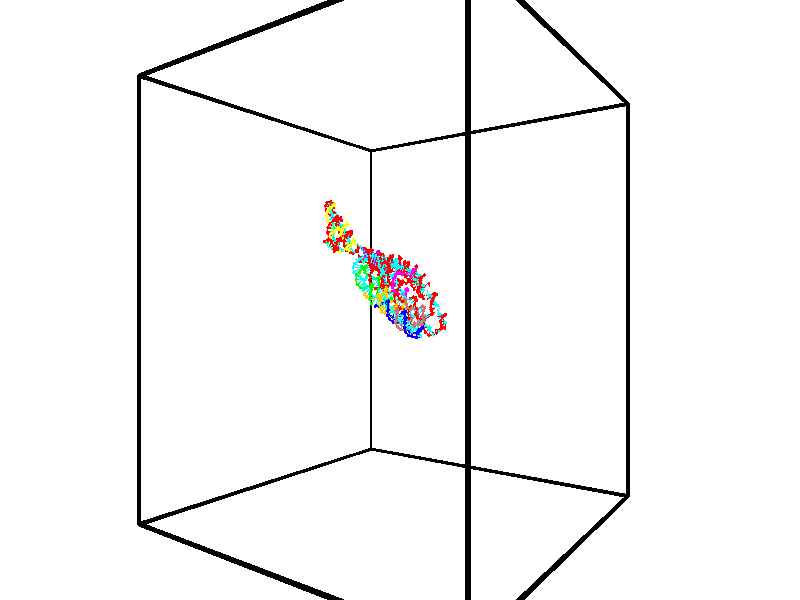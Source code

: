 // switches for output
#declare DRAW_BASES = 1; // possible values are 0, 1; only relevant for DNA ribbons
#declare DRAW_BASES_TYPE = 3; // possible values are 1, 2, 3; only relevant for DNA ribbons
#declare DRAW_FOG = 0; // set to 1 to enable fog

#include "colors.inc"

#include "transforms.inc"
background { rgb <1, 1, 1>}

#default {
   normal{
       ripples 0.25
       frequency 0.20
       turbulence 0.2
       lambda 5
   }
	finish {
		phong 0.1
		phong_size 40.
	}
}

// original window dimensions: 1024x640


// camera settings

camera {
	sky <-0, 1, 0>
	up <-0, 1, 0>
	right 1.6 * <0.581683, 0, 0.813415>
	location <-54.4937, 30, 90.4225>
	look_at <30, 30, 30>
	direction <84.4937, 0, -60.4225>
	angle 67.0682
}


# declare cpy_camera_pos = <-54.4937, 30, 90.4225>;
# if (DRAW_FOG = 1)
fog {
	fog_type 2
	up vnormalize(cpy_camera_pos)
	color rgbt<1,1,1,0.3>
	distance 1e-5
	fog_alt 3e-3
	fog_offset 48
}
# end


// LIGHTS

# declare lum = 6;
global_settings {
	ambient_light rgb lum * <0.05, 0.05, 0.05>
	max_trace_level 15
}# declare cpy_direct_light_amount = 0.25;
light_source
{	1000 * <0.231732, -1, 1.3951>,
	rgb lum * cpy_direct_light_amount
	parallel
}

light_source
{	1000 * <-0.231732, 1, -1.3951>,
	rgb lum * cpy_direct_light_amount
	parallel
}

// strand 0

// nucleotide -1

// particle -1
sphere {
	<42.216560, 32.760143, 22.891766> 0.250000
	pigment { color rgbt <1,0,0,0> }
	no_shadow
}
cylinder {
	<42.236923, 32.940411, 23.248260>,  <42.249142, 33.048573, 23.462158>, 0.100000
	pigment { color rgbt <1,0,0,0> }
	no_shadow
}
cylinder {
	<42.236923, 32.940411, 23.248260>,  <42.216560, 32.760143, 22.891766>, 0.100000
	pigment { color rgbt <1,0,0,0> }
	no_shadow
}

// particle -1
sphere {
	<42.236923, 32.940411, 23.248260> 0.100000
	pigment { color rgbt <1,0,0,0> }
	no_shadow
}
sphere {
	0, 1
	scale<0.080000,0.200000,0.300000>
	matrix <-0.640248, 0.699617, -0.317203,
		-0.766479, -0.554467, 0.324154,
		0.050906, 0.450669, 0.891239,
		42.252193, 33.075611, 23.515633>
	pigment { color rgbt <0,1,1,0> }
	no_shadow
}
cylinder {
	<41.517925, 32.701263, 23.252369>,  <42.216560, 32.760143, 22.891766>, 0.130000
	pigment { color rgbt <1,0,0,0> }
	no_shadow
}

// nucleotide -1

// particle -1
sphere {
	<41.517925, 32.701263, 23.252369> 0.250000
	pigment { color rgbt <1,0,0,0> }
	no_shadow
}
cylinder {
	<41.716522, 33.017601, 23.395515>,  <41.835678, 33.207401, 23.481403>, 0.100000
	pigment { color rgbt <1,0,0,0> }
	no_shadow
}
cylinder {
	<41.716522, 33.017601, 23.395515>,  <41.517925, 32.701263, 23.252369>, 0.100000
	pigment { color rgbt <1,0,0,0> }
	no_shadow
}

// particle -1
sphere {
	<41.716522, 33.017601, 23.395515> 0.100000
	pigment { color rgbt <1,0,0,0> }
	no_shadow
}
sphere {
	0, 1
	scale<0.080000,0.200000,0.300000>
	matrix <-0.778951, 0.587837, -0.218364,
		-0.383060, -0.170347, 0.907881,
		0.496488, 0.790841, 0.357869,
		41.865467, 33.254852, 23.502876>
	pigment { color rgbt <0,1,1,0> }
	no_shadow
}
cylinder {
	<41.356564, 33.072083, 22.566807>,  <41.517925, 32.701263, 23.252369>, 0.130000
	pigment { color rgbt <1,0,0,0> }
	no_shadow
}

// nucleotide -1

// particle -1
sphere {
	<41.356564, 33.072083, 22.566807> 0.250000
	pigment { color rgbt <1,0,0,0> }
	no_shadow
}
cylinder {
	<41.195396, 32.785923, 22.338470>,  <41.098698, 32.614227, 22.201468>, 0.100000
	pigment { color rgbt <1,0,0,0> }
	no_shadow
}
cylinder {
	<41.195396, 32.785923, 22.338470>,  <41.356564, 33.072083, 22.566807>, 0.100000
	pigment { color rgbt <1,0,0,0> }
	no_shadow
}

// particle -1
sphere {
	<41.195396, 32.785923, 22.338470> 0.100000
	pigment { color rgbt <1,0,0,0> }
	no_shadow
}
sphere {
	0, 1
	scale<0.080000,0.200000,0.300000>
	matrix <-0.908003, 0.234192, 0.347398,
		-0.114841, 0.658300, -0.743945,
		-0.402917, -0.715399, -0.570843,
		41.074520, 32.571304, 22.167217>
	pigment { color rgbt <0,1,1,0> }
	no_shadow
}
cylinder {
	<40.866013, 33.262836, 21.892246>,  <41.356564, 33.072083, 22.566807>, 0.130000
	pigment { color rgbt <1,0,0,0> }
	no_shadow
}

// nucleotide -1

// particle -1
sphere {
	<40.866013, 33.262836, 21.892246> 0.250000
	pigment { color rgbt <1,0,0,0> }
	no_shadow
}
cylinder {
	<40.775127, 32.922184, 22.081177>,  <40.720596, 32.717793, 22.194534>, 0.100000
	pigment { color rgbt <1,0,0,0> }
	no_shadow
}
cylinder {
	<40.775127, 32.922184, 22.081177>,  <40.866013, 33.262836, 21.892246>, 0.100000
	pigment { color rgbt <1,0,0,0> }
	no_shadow
}

// particle -1
sphere {
	<40.775127, 32.922184, 22.081177> 0.100000
	pigment { color rgbt <1,0,0,0> }
	no_shadow
}
sphere {
	0, 1
	scale<0.080000,0.200000,0.300000>
	matrix <-0.891974, 0.376651, 0.250032,
		-0.390838, -0.364491, -0.845217,
		-0.227218, -0.851634, 0.472326,
		40.706963, 32.666695, 22.222874>
	pigment { color rgbt <0,1,1,0> }
	no_shadow
}
cylinder {
	<40.542866, 33.788441, 21.353552>,  <40.866013, 33.262836, 21.892246>, 0.130000
	pigment { color rgbt <1,0,0,0> }
	no_shadow
}

// nucleotide -1

// particle -1
sphere {
	<40.542866, 33.788441, 21.353552> 0.250000
	pigment { color rgbt <1,0,0,0> }
	no_shadow
}
cylinder {
	<40.570236, 33.953857, 20.990387>,  <40.586658, 34.053108, 20.772488>, 0.100000
	pigment { color rgbt <1,0,0,0> }
	no_shadow
}
cylinder {
	<40.570236, 33.953857, 20.990387>,  <40.542866, 33.788441, 21.353552>, 0.100000
	pigment { color rgbt <1,0,0,0> }
	no_shadow
}

// particle -1
sphere {
	<40.570236, 33.953857, 20.990387> 0.100000
	pigment { color rgbt <1,0,0,0> }
	no_shadow
}
sphere {
	0, 1
	scale<0.080000,0.200000,0.300000>
	matrix <-0.545203, -0.746636, -0.381168,
		-0.835507, 0.521078, 0.174373,
		0.068425, 0.413537, -0.907912,
		40.590763, 34.077919, 20.718014>
	pigment { color rgbt <0,1,1,0> }
	no_shadow
}
cylinder {
	<39.908001, 33.873161, 21.055822>,  <40.542866, 33.788441, 21.353552>, 0.130000
	pigment { color rgbt <1,0,0,0> }
	no_shadow
}

// nucleotide -1

// particle -1
sphere {
	<39.908001, 33.873161, 21.055822> 0.250000
	pigment { color rgbt <1,0,0,0> }
	no_shadow
}
cylinder {
	<40.199009, 33.806606, 20.789577>,  <40.373611, 33.766674, 20.629831>, 0.100000
	pigment { color rgbt <1,0,0,0> }
	no_shadow
}
cylinder {
	<40.199009, 33.806606, 20.789577>,  <39.908001, 33.873161, 21.055822>, 0.100000
	pigment { color rgbt <1,0,0,0> }
	no_shadow
}

// particle -1
sphere {
	<40.199009, 33.806606, 20.789577> 0.100000
	pigment { color rgbt <1,0,0,0> }
	no_shadow
}
sphere {
	0, 1
	scale<0.080000,0.200000,0.300000>
	matrix <-0.447878, -0.850093, -0.277031,
		-0.519737, 0.499656, -0.692977,
		0.727516, -0.166386, -0.665610,
		40.417263, 33.756691, 20.589895>
	pigment { color rgbt <0,1,1,0> }
	no_shadow
}
cylinder {
	<39.970695, 34.279240, 20.428715>,  <39.908001, 33.873161, 21.055822>, 0.130000
	pigment { color rgbt <1,0,0,0> }
	no_shadow
}

// nucleotide -1

// particle -1
sphere {
	<39.970695, 34.279240, 20.428715> 0.250000
	pigment { color rgbt <1,0,0,0> }
	no_shadow
}
cylinder {
	<39.863777, 34.648094, 20.540577>,  <39.799625, 34.869408, 20.607695>, 0.100000
	pigment { color rgbt <1,0,0,0> }
	no_shadow
}
cylinder {
	<39.863777, 34.648094, 20.540577>,  <39.970695, 34.279240, 20.428715>, 0.100000
	pigment { color rgbt <1,0,0,0> }
	no_shadow
}

// particle -1
sphere {
	<39.863777, 34.648094, 20.540577> 0.100000
	pigment { color rgbt <1,0,0,0> }
	no_shadow
}
sphere {
	0, 1
	scale<0.080000,0.200000,0.300000>
	matrix <0.428948, 0.373743, -0.822387,
		-0.862876, -0.099865, -0.495451,
		-0.267299, 0.922140, 0.279657,
		39.783588, 34.924736, 20.624474>
	pigment { color rgbt <0,1,1,0> }
	no_shadow
}
cylinder {
	<39.699688, 34.612061, 19.824835>,  <39.970695, 34.279240, 20.428715>, 0.130000
	pigment { color rgbt <1,0,0,0> }
	no_shadow
}

// nucleotide -1

// particle -1
sphere {
	<39.699688, 34.612061, 19.824835> 0.250000
	pigment { color rgbt <1,0,0,0> }
	no_shadow
}
cylinder {
	<39.809284, 34.917656, 20.058502>,  <39.875042, 35.101013, 20.198702>, 0.100000
	pigment { color rgbt <1,0,0,0> }
	no_shadow
}
cylinder {
	<39.809284, 34.917656, 20.058502>,  <39.699688, 34.612061, 19.824835>, 0.100000
	pigment { color rgbt <1,0,0,0> }
	no_shadow
}

// particle -1
sphere {
	<39.809284, 34.917656, 20.058502> 0.100000
	pigment { color rgbt <1,0,0,0> }
	no_shadow
}
sphere {
	0, 1
	scale<0.080000,0.200000,0.300000>
	matrix <0.519649, 0.393505, -0.758366,
		-0.809255, 0.511349, -0.289187,
		0.273993, 0.763987, 0.584167,
		39.891483, 35.146851, 20.233753>
	pigment { color rgbt <0,1,1,0> }
	no_shadow
}
cylinder {
	<39.631989, 35.248352, 19.404476>,  <39.699688, 34.612061, 19.824835>, 0.130000
	pigment { color rgbt <1,0,0,0> }
	no_shadow
}

// nucleotide -1

// particle -1
sphere {
	<39.631989, 35.248352, 19.404476> 0.250000
	pigment { color rgbt <1,0,0,0> }
	no_shadow
}
cylinder {
	<39.886875, 35.337955, 19.699440>,  <40.039806, 35.391716, 19.876419>, 0.100000
	pigment { color rgbt <1,0,0,0> }
	no_shadow
}
cylinder {
	<39.886875, 35.337955, 19.699440>,  <39.631989, 35.248352, 19.404476>, 0.100000
	pigment { color rgbt <1,0,0,0> }
	no_shadow
}

// particle -1
sphere {
	<39.886875, 35.337955, 19.699440> 0.100000
	pigment { color rgbt <1,0,0,0> }
	no_shadow
}
sphere {
	0, 1
	scale<0.080000,0.200000,0.300000>
	matrix <0.514393, 0.588884, -0.623390,
		-0.573894, 0.776554, 0.260019,
		0.637217, 0.224008, 0.737411,
		40.078041, 35.405159, 19.920664>
	pigment { color rgbt <0,1,1,0> }
	no_shadow
}
cylinder {
	<39.792282, 35.874214, 19.274540>,  <39.631989, 35.248352, 19.404476>, 0.130000
	pigment { color rgbt <1,0,0,0> }
	no_shadow
}

// nucleotide -1

// particle -1
sphere {
	<39.792282, 35.874214, 19.274540> 0.250000
	pigment { color rgbt <1,0,0,0> }
	no_shadow
}
cylinder {
	<40.094986, 35.783039, 19.519604>,  <40.276608, 35.728333, 19.666643>, 0.100000
	pigment { color rgbt <1,0,0,0> }
	no_shadow
}
cylinder {
	<40.094986, 35.783039, 19.519604>,  <39.792282, 35.874214, 19.274540>, 0.100000
	pigment { color rgbt <1,0,0,0> }
	no_shadow
}

// particle -1
sphere {
	<40.094986, 35.783039, 19.519604> 0.100000
	pigment { color rgbt <1,0,0,0> }
	no_shadow
}
sphere {
	0, 1
	scale<0.080000,0.200000,0.300000>
	matrix <0.645416, 0.409178, -0.644990,
		-0.103669, 0.883525, 0.456767,
		0.756764, -0.227939, 0.612660,
		40.322014, 35.714657, 19.703402>
	pigment { color rgbt <0,1,1,0> }
	no_shadow
}
cylinder {
	<40.214607, 36.396404, 19.362877>,  <39.792282, 35.874214, 19.274540>, 0.130000
	pigment { color rgbt <1,0,0,0> }
	no_shadow
}

// nucleotide -1

// particle -1
sphere {
	<40.214607, 36.396404, 19.362877> 0.250000
	pigment { color rgbt <1,0,0,0> }
	no_shadow
}
cylinder {
	<40.458397, 36.094860, 19.461044>,  <40.604671, 35.913933, 19.519945>, 0.100000
	pigment { color rgbt <1,0,0,0> }
	no_shadow
}
cylinder {
	<40.458397, 36.094860, 19.461044>,  <40.214607, 36.396404, 19.362877>, 0.100000
	pigment { color rgbt <1,0,0,0> }
	no_shadow
}

// particle -1
sphere {
	<40.458397, 36.094860, 19.461044> 0.100000
	pigment { color rgbt <1,0,0,0> }
	no_shadow
}
sphere {
	0, 1
	scale<0.080000,0.200000,0.300000>
	matrix <0.660861, 0.312086, -0.682543,
		0.437952, 0.578182, 0.688407,
		0.609476, -0.753862, 0.245419,
		40.641239, 35.868702, 19.534670>
	pigment { color rgbt <0,1,1,0> }
	no_shadow
}
cylinder {
	<40.840019, 36.636501, 19.535393>,  <40.214607, 36.396404, 19.362877>, 0.130000
	pigment { color rgbt <1,0,0,0> }
	no_shadow
}

// nucleotide -1

// particle -1
sphere {
	<40.840019, 36.636501, 19.535393> 0.250000
	pigment { color rgbt <1,0,0,0> }
	no_shadow
}
cylinder {
	<40.960213, 36.263840, 19.453674>,  <41.032330, 36.040245, 19.404644>, 0.100000
	pigment { color rgbt <1,0,0,0> }
	no_shadow
}
cylinder {
	<40.960213, 36.263840, 19.453674>,  <40.840019, 36.636501, 19.535393>, 0.100000
	pigment { color rgbt <1,0,0,0> }
	no_shadow
}

// particle -1
sphere {
	<40.960213, 36.263840, 19.453674> 0.100000
	pigment { color rgbt <1,0,0,0> }
	no_shadow
}
sphere {
	0, 1
	scale<0.080000,0.200000,0.300000>
	matrix <0.772067, 0.363357, -0.521426,
		0.560018, -0.001047, 0.828480,
		0.300488, -0.931649, -0.204295,
		41.050358, 35.984344, 19.392385>
	pigment { color rgbt <0,1,1,0> }
	no_shadow
}
cylinder {
	<41.546436, 36.721249, 19.373602>,  <40.840019, 36.636501, 19.535393>, 0.130000
	pigment { color rgbt <1,0,0,0> }
	no_shadow
}

// nucleotide -1

// particle -1
sphere {
	<41.546436, 36.721249, 19.373602> 0.250000
	pigment { color rgbt <1,0,0,0> }
	no_shadow
}
cylinder {
	<41.470398, 36.357338, 19.226002>,  <41.424774, 36.138992, 19.137442>, 0.100000
	pigment { color rgbt <1,0,0,0> }
	no_shadow
}
cylinder {
	<41.470398, 36.357338, 19.226002>,  <41.546436, 36.721249, 19.373602>, 0.100000
	pigment { color rgbt <1,0,0,0> }
	no_shadow
}

// particle -1
sphere {
	<41.470398, 36.357338, 19.226002> 0.100000
	pigment { color rgbt <1,0,0,0> }
	no_shadow
}
sphere {
	0, 1
	scale<0.080000,0.200000,0.300000>
	matrix <0.757608, 0.103112, -0.644514,
		0.624415, -0.402077, 0.669656,
		-0.190095, -0.909781, -0.369002,
		41.413368, 36.084404, 19.115301>
	pigment { color rgbt <0,1,1,0> }
	no_shadow
}
cylinder {
	<42.222687, 36.470791, 19.259865>,  <41.546436, 36.721249, 19.373602>, 0.130000
	pigment { color rgbt <1,0,0,0> }
	no_shadow
}

// nucleotide -1

// particle -1
sphere {
	<42.222687, 36.470791, 19.259865> 0.250000
	pigment { color rgbt <1,0,0,0> }
	no_shadow
}
cylinder {
	<41.969692, 36.253391, 19.039116>,  <41.817894, 36.122952, 18.906666>, 0.100000
	pigment { color rgbt <1,0,0,0> }
	no_shadow
}
cylinder {
	<41.969692, 36.253391, 19.039116>,  <42.222687, 36.470791, 19.259865>, 0.100000
	pigment { color rgbt <1,0,0,0> }
	no_shadow
}

// particle -1
sphere {
	<41.969692, 36.253391, 19.039116> 0.100000
	pigment { color rgbt <1,0,0,0> }
	no_shadow
}
sphere {
	0, 1
	scale<0.080000,0.200000,0.300000>
	matrix <0.660940, -0.007194, -0.750404,
		0.403876, -0.839376, 0.363773,
		-0.632488, -0.543503, -0.551872,
		41.779945, 36.090340, 18.873554>
	pigment { color rgbt <0,1,1,0> }
	no_shadow
}
cylinder {
	<42.509434, 35.683876, 18.987339>,  <42.222687, 36.470791, 19.259865>, 0.130000
	pigment { color rgbt <1,0,0,0> }
	no_shadow
}

// nucleotide -1

// particle -1
sphere {
	<42.509434, 35.683876, 18.987339> 0.250000
	pigment { color rgbt <1,0,0,0> }
	no_shadow
}
cylinder {
	<42.218204, 35.815506, 18.746799>,  <42.043468, 35.894485, 18.602476>, 0.100000
	pigment { color rgbt <1,0,0,0> }
	no_shadow
}
cylinder {
	<42.218204, 35.815506, 18.746799>,  <42.509434, 35.683876, 18.987339>, 0.100000
	pigment { color rgbt <1,0,0,0> }
	no_shadow
}

// particle -1
sphere {
	<42.218204, 35.815506, 18.746799> 0.100000
	pigment { color rgbt <1,0,0,0> }
	no_shadow
}
sphere {
	0, 1
	scale<0.080000,0.200000,0.300000>
	matrix <0.566460, -0.205213, -0.798130,
		-0.386048, -0.921737, -0.036997,
		-0.728073, 0.329074, -0.601349,
		41.999783, 35.914227, 18.566395>
	pigment { color rgbt <0,1,1,0> }
	no_shadow
}
cylinder {
	<42.495853, 35.187656, 18.492109>,  <42.509434, 35.683876, 18.987339>, 0.130000
	pigment { color rgbt <1,0,0,0> }
	no_shadow
}

// nucleotide -1

// particle -1
sphere {
	<42.495853, 35.187656, 18.492109> 0.250000
	pigment { color rgbt <1,0,0,0> }
	no_shadow
}
cylinder {
	<42.299911, 35.503544, 18.344391>,  <42.182346, 35.693077, 18.255760>, 0.100000
	pigment { color rgbt <1,0,0,0> }
	no_shadow
}
cylinder {
	<42.299911, 35.503544, 18.344391>,  <42.495853, 35.187656, 18.492109>, 0.100000
	pigment { color rgbt <1,0,0,0> }
	no_shadow
}

// particle -1
sphere {
	<42.299911, 35.503544, 18.344391> 0.100000
	pigment { color rgbt <1,0,0,0> }
	no_shadow
}
sphere {
	0, 1
	scale<0.080000,0.200000,0.300000>
	matrix <0.554317, -0.044806, -0.831099,
		-0.672884, -0.611826, -0.415808,
		-0.489857, 0.789723, -0.369295,
		42.152954, 35.740459, 18.233603>
	pigment { color rgbt <0,1,1,0> }
	no_shadow
}
cylinder {
	<42.328201, 35.015656, 17.827185>,  <42.495853, 35.187656, 18.492109>, 0.130000
	pigment { color rgbt <1,0,0,0> }
	no_shadow
}

// nucleotide -1

// particle -1
sphere {
	<42.328201, 35.015656, 17.827185> 0.250000
	pigment { color rgbt <1,0,0,0> }
	no_shadow
}
cylinder {
	<42.324093, 35.415615, 17.830929>,  <42.321629, 35.655590, 17.833176>, 0.100000
	pigment { color rgbt <1,0,0,0> }
	no_shadow
}
cylinder {
	<42.324093, 35.415615, 17.830929>,  <42.328201, 35.015656, 17.827185>, 0.100000
	pigment { color rgbt <1,0,0,0> }
	no_shadow
}

// particle -1
sphere {
	<42.324093, 35.415615, 17.830929> 0.100000
	pigment { color rgbt <1,0,0,0> }
	no_shadow
}
sphere {
	0, 1
	scale<0.080000,0.200000,0.300000>
	matrix <0.462461, 0.013047, -0.886544,
		-0.886580, -0.004776, -0.462551,
		-0.010269, 0.999904, 0.009358,
		42.321011, 35.715588, 17.833736>
	pigment { color rgbt <0,1,1,0> }
	no_shadow
}
cylinder {
	<41.956791, 35.120861, 17.227806>,  <42.328201, 35.015656, 17.827185>, 0.130000
	pigment { color rgbt <1,0,0,0> }
	no_shadow
}

// nucleotide -1

// particle -1
sphere {
	<41.956791, 35.120861, 17.227806> 0.250000
	pigment { color rgbt <1,0,0,0> }
	no_shadow
}
cylinder {
	<42.143627, 35.465382, 17.307796>,  <42.255730, 35.672092, 17.355791>, 0.100000
	pigment { color rgbt <1,0,0,0> }
	no_shadow
}
cylinder {
	<42.143627, 35.465382, 17.307796>,  <41.956791, 35.120861, 17.227806>, 0.100000
	pigment { color rgbt <1,0,0,0> }
	no_shadow
}

// particle -1
sphere {
	<42.143627, 35.465382, 17.307796> 0.100000
	pigment { color rgbt <1,0,0,0> }
	no_shadow
}
sphere {
	0, 1
	scale<0.080000,0.200000,0.300000>
	matrix <0.502127, -0.072220, -0.861773,
		-0.727804, 0.502935, -0.466216,
		0.467086, 0.861302, 0.199975,
		42.283752, 35.723774, 17.367788>
	pigment { color rgbt <0,1,1,0> }
	no_shadow
}
cylinder {
	<41.795082, 35.572426, 16.689529>,  <41.956791, 35.120861, 17.227806>, 0.130000
	pigment { color rgbt <1,0,0,0> }
	no_shadow
}

// nucleotide -1

// particle -1
sphere {
	<41.795082, 35.572426, 16.689529> 0.250000
	pigment { color rgbt <1,0,0,0> }
	no_shadow
}
cylinder {
	<42.115665, 35.751842, 16.847759>,  <42.308014, 35.859493, 16.942698>, 0.100000
	pigment { color rgbt <1,0,0,0> }
	no_shadow
}
cylinder {
	<42.115665, 35.751842, 16.847759>,  <41.795082, 35.572426, 16.689529>, 0.100000
	pigment { color rgbt <1,0,0,0> }
	no_shadow
}

// particle -1
sphere {
	<42.115665, 35.751842, 16.847759> 0.100000
	pigment { color rgbt <1,0,0,0> }
	no_shadow
}
sphere {
	0, 1
	scale<0.080000,0.200000,0.300000>
	matrix <0.404679, 0.080273, -0.910929,
		-0.440344, 0.890149, -0.117180,
		0.801456, 0.448542, 0.395573,
		42.356102, 35.886406, 16.966431>
	pigment { color rgbt <0,1,1,0> }
	no_shadow
}
cylinder {
	<41.857368, 36.294075, 16.362392>,  <41.795082, 35.572426, 16.689529>, 0.130000
	pigment { color rgbt <1,0,0,0> }
	no_shadow
}

// nucleotide -1

// particle -1
sphere {
	<41.857368, 36.294075, 16.362392> 0.250000
	pigment { color rgbt <1,0,0,0> }
	no_shadow
}
cylinder {
	<42.211559, 36.176868, 16.506653>,  <42.424072, 36.106544, 16.593208>, 0.100000
	pigment { color rgbt <1,0,0,0> }
	no_shadow
}
cylinder {
	<42.211559, 36.176868, 16.506653>,  <41.857368, 36.294075, 16.362392>, 0.100000
	pigment { color rgbt <1,0,0,0> }
	no_shadow
}

// particle -1
sphere {
	<42.211559, 36.176868, 16.506653> 0.100000
	pigment { color rgbt <1,0,0,0> }
	no_shadow
}
sphere {
	0, 1
	scale<0.080000,0.200000,0.300000>
	matrix <0.396370, 0.071200, -0.915326,
		0.242530, 0.953452, 0.179190,
		0.885477, -0.293020, 0.360651,
		42.477203, 36.088963, 16.614849>
	pigment { color rgbt <0,1,1,0> }
	no_shadow
}
cylinder {
	<42.336048, 36.799297, 16.023458>,  <41.857368, 36.294075, 16.362392>, 0.130000
	pigment { color rgbt <1,0,0,0> }
	no_shadow
}

// nucleotide -1

// particle -1
sphere {
	<42.336048, 36.799297, 16.023458> 0.250000
	pigment { color rgbt <1,0,0,0> }
	no_shadow
}
cylinder {
	<42.556499, 36.489120, 16.146717>,  <42.688770, 36.303017, 16.220673>, 0.100000
	pigment { color rgbt <1,0,0,0> }
	no_shadow
}
cylinder {
	<42.556499, 36.489120, 16.146717>,  <42.336048, 36.799297, 16.023458>, 0.100000
	pigment { color rgbt <1,0,0,0> }
	no_shadow
}

// particle -1
sphere {
	<42.556499, 36.489120, 16.146717> 0.100000
	pigment { color rgbt <1,0,0,0> }
	no_shadow
}
sphere {
	0, 1
	scale<0.080000,0.200000,0.300000>
	matrix <0.480287, -0.007180, -0.877082,
		0.682335, 0.631383, 0.368475,
		0.551129, -0.775437, 0.308144,
		42.721840, 36.256489, 16.239161>
	pigment { color rgbt <0,1,1,0> }
	no_shadow
}
cylinder {
	<43.019657, 37.038643, 15.965185>,  <42.336048, 36.799297, 16.023458>, 0.130000
	pigment { color rgbt <1,0,0,0> }
	no_shadow
}

// nucleotide -1

// particle -1
sphere {
	<43.019657, 37.038643, 15.965185> 0.250000
	pigment { color rgbt <1,0,0,0> }
	no_shadow
}
cylinder {
	<43.006599, 36.639473, 15.942983>,  <42.998764, 36.399971, 15.929661>, 0.100000
	pigment { color rgbt <1,0,0,0> }
	no_shadow
}
cylinder {
	<43.006599, 36.639473, 15.942983>,  <43.019657, 37.038643, 15.965185>, 0.100000
	pigment { color rgbt <1,0,0,0> }
	no_shadow
}

// particle -1
sphere {
	<43.006599, 36.639473, 15.942983> 0.100000
	pigment { color rgbt <1,0,0,0> }
	no_shadow
}
sphere {
	0, 1
	scale<0.080000,0.200000,0.300000>
	matrix <0.499949, 0.031785, -0.865471,
		0.865439, -0.056003, 0.497874,
		-0.032644, -0.997925, -0.055506,
		42.996807, 36.340096, 15.926331>
	pigment { color rgbt <0,1,1,0> }
	no_shadow
}
cylinder {
	<43.607487, 36.959141, 15.585319>,  <43.019657, 37.038643, 15.965185>, 0.130000
	pigment { color rgbt <1,0,0,0> }
	no_shadow
}

// nucleotide -1

// particle -1
sphere {
	<43.607487, 36.959141, 15.585319> 0.250000
	pigment { color rgbt <1,0,0,0> }
	no_shadow
}
cylinder {
	<43.420990, 36.607197, 15.548509>,  <43.309093, 36.396030, 15.526423>, 0.100000
	pigment { color rgbt <1,0,0,0> }
	no_shadow
}
cylinder {
	<43.420990, 36.607197, 15.548509>,  <43.607487, 36.959141, 15.585319>, 0.100000
	pigment { color rgbt <1,0,0,0> }
	no_shadow
}

// particle -1
sphere {
	<43.420990, 36.607197, 15.548509> 0.100000
	pigment { color rgbt <1,0,0,0> }
	no_shadow
}
sphere {
	0, 1
	scale<0.080000,0.200000,0.300000>
	matrix <0.545733, -0.204185, -0.812702,
		0.696273, -0.429134, 0.575368,
		-0.466239, -0.879859, -0.092024,
		43.281116, 36.343239, 15.520902>
	pigment { color rgbt <0,1,1,0> }
	no_shadow
}
cylinder {
	<44.167980, 36.572392, 15.273879>,  <43.607487, 36.959141, 15.585319>, 0.130000
	pigment { color rgbt <1,0,0,0> }
	no_shadow
}

// nucleotide -1

// particle -1
sphere {
	<44.167980, 36.572392, 15.273879> 0.250000
	pigment { color rgbt <1,0,0,0> }
	no_shadow
}
cylinder {
	<43.822552, 36.375698, 15.229251>,  <43.615295, 36.257683, 15.202475>, 0.100000
	pigment { color rgbt <1,0,0,0> }
	no_shadow
}
cylinder {
	<43.822552, 36.375698, 15.229251>,  <44.167980, 36.572392, 15.273879>, 0.100000
	pigment { color rgbt <1,0,0,0> }
	no_shadow
}

// particle -1
sphere {
	<43.822552, 36.375698, 15.229251> 0.100000
	pigment { color rgbt <1,0,0,0> }
	no_shadow
}
sphere {
	0, 1
	scale<0.080000,0.200000,0.300000>
	matrix <0.249930, -0.225259, -0.941697,
		0.437930, -0.841106, 0.317425,
		-0.863569, -0.491732, -0.111569,
		43.563480, 36.228180, 15.195780>
	pigment { color rgbt <0,1,1,0> }
	no_shadow
}
cylinder {
	<44.343140, 35.990284, 14.805198>,  <44.167980, 36.572392, 15.273879>, 0.130000
	pigment { color rgbt <1,0,0,0> }
	no_shadow
}

// nucleotide -1

// particle -1
sphere {
	<44.343140, 35.990284, 14.805198> 0.250000
	pigment { color rgbt <1,0,0,0> }
	no_shadow
}
cylinder {
	<43.945938, 36.009129, 14.761870>,  <43.707619, 36.020435, 14.735874>, 0.100000
	pigment { color rgbt <1,0,0,0> }
	no_shadow
}
cylinder {
	<43.945938, 36.009129, 14.761870>,  <44.343140, 35.990284, 14.805198>, 0.100000
	pigment { color rgbt <1,0,0,0> }
	no_shadow
}

// particle -1
sphere {
	<43.945938, 36.009129, 14.761870> 0.100000
	pigment { color rgbt <1,0,0,0> }
	no_shadow
}
sphere {
	0, 1
	scale<0.080000,0.200000,0.300000>
	matrix <0.107528, -0.018997, -0.994021,
		-0.048898, -0.998709, 0.013797,
		-0.992999, 0.047122, -0.108318,
		43.648037, 36.023262, 14.729375>
	pigment { color rgbt <0,1,1,0> }
	no_shadow
}
cylinder {
	<44.198250, 35.511242, 14.294360>,  <44.343140, 35.990284, 14.805198>, 0.130000
	pigment { color rgbt <1,0,0,0> }
	no_shadow
}

// nucleotide -1

// particle -1
sphere {
	<44.198250, 35.511242, 14.294360> 0.250000
	pigment { color rgbt <1,0,0,0> }
	no_shadow
}
cylinder {
	<43.881142, 35.754486, 14.310946>,  <43.690876, 35.900433, 14.320898>, 0.100000
	pigment { color rgbt <1,0,0,0> }
	no_shadow
}
cylinder {
	<43.881142, 35.754486, 14.310946>,  <44.198250, 35.511242, 14.294360>, 0.100000
	pigment { color rgbt <1,0,0,0> }
	no_shadow
}

// particle -1
sphere {
	<43.881142, 35.754486, 14.310946> 0.100000
	pigment { color rgbt <1,0,0,0> }
	no_shadow
}
sphere {
	0, 1
	scale<0.080000,0.200000,0.300000>
	matrix <-0.027513, 0.032258, -0.999101,
		-0.608899, -0.793198, -0.008842,
		-0.792771, 0.608108, 0.041465,
		43.643311, 35.936920, 14.323386>
	pigment { color rgbt <0,1,1,0> }
	no_shadow
}
cylinder {
	<43.731136, 35.258873, 13.917946>,  <44.198250, 35.511242, 14.294360>, 0.130000
	pigment { color rgbt <1,0,0,0> }
	no_shadow
}

// nucleotide -1

// particle -1
sphere {
	<43.731136, 35.258873, 13.917946> 0.250000
	pigment { color rgbt <1,0,0,0> }
	no_shadow
}
cylinder {
	<43.688725, 35.656506, 13.908547>,  <43.663277, 35.895084, 13.902908>, 0.100000
	pigment { color rgbt <1,0,0,0> }
	no_shadow
}
cylinder {
	<43.688725, 35.656506, 13.908547>,  <43.731136, 35.258873, 13.917946>, 0.100000
	pigment { color rgbt <1,0,0,0> }
	no_shadow
}

// particle -1
sphere {
	<43.688725, 35.656506, 13.908547> 0.100000
	pigment { color rgbt <1,0,0,0> }
	no_shadow
}
sphere {
	0, 1
	scale<0.080000,0.200000,0.300000>
	matrix <-0.079757, -0.032055, -0.996299,
		-0.991159, -0.103763, 0.082684,
		-0.106029, 0.994085, -0.023496,
		43.656918, 35.954731, 13.901499>
	pigment { color rgbt <0,1,1,0> }
	no_shadow
}
cylinder {
	<43.352657, 35.396339, 13.317890>,  <43.731136, 35.258873, 13.917946>, 0.130000
	pigment { color rgbt <1,0,0,0> }
	no_shadow
}

// nucleotide -1

// particle -1
sphere {
	<43.352657, 35.396339, 13.317890> 0.250000
	pigment { color rgbt <1,0,0,0> }
	no_shadow
}
cylinder {
	<43.510242, 35.755714, 13.395457>,  <43.604794, 35.971340, 13.441998>, 0.100000
	pigment { color rgbt <1,0,0,0> }
	no_shadow
}
cylinder {
	<43.510242, 35.755714, 13.395457>,  <43.352657, 35.396339, 13.317890>, 0.100000
	pigment { color rgbt <1,0,0,0> }
	no_shadow
}

// particle -1
sphere {
	<43.510242, 35.755714, 13.395457> 0.100000
	pigment { color rgbt <1,0,0,0> }
	no_shadow
}
sphere {
	0, 1
	scale<0.080000,0.200000,0.300000>
	matrix <-0.206841, 0.292231, -0.933712,
		-0.895551, 0.327735, 0.300961,
		0.393960, 0.898438, 0.193919,
		43.628429, 36.025246, 13.453633>
	pigment { color rgbt <0,1,1,0> }
	no_shadow
}
cylinder {
	<42.825588, 35.851429, 13.660669>,  <43.352657, 35.396339, 13.317890>, 0.130000
	pigment { color rgbt <1,0,0,0> }
	no_shadow
}

// nucleotide -1

// particle -1
sphere {
	<42.825588, 35.851429, 13.660669> 0.250000
	pigment { color rgbt <1,0,0,0> }
	no_shadow
}
cylinder {
	<43.074284, 35.964119, 13.368348>,  <43.223499, 36.031734, 13.192956>, 0.100000
	pigment { color rgbt <1,0,0,0> }
	no_shadow
}
cylinder {
	<43.074284, 35.964119, 13.368348>,  <42.825588, 35.851429, 13.660669>, 0.100000
	pigment { color rgbt <1,0,0,0> }
	no_shadow
}

// particle -1
sphere {
	<43.074284, 35.964119, 13.368348> 0.100000
	pigment { color rgbt <1,0,0,0> }
	no_shadow
}
sphere {
	0, 1
	scale<0.080000,0.200000,0.300000>
	matrix <-0.765564, 0.415626, -0.491087,
		0.165389, 0.864803, 0.474091,
		0.621738, 0.281727, -0.730802,
		43.260803, 36.048637, 13.149108>
	pigment { color rgbt <0,1,1,0> }
	no_shadow
}
cylinder {
	<42.897533, 36.513645, 13.730919>,  <42.825588, 35.851429, 13.660669>, 0.130000
	pigment { color rgbt <1,0,0,0> }
	no_shadow
}

// nucleotide -1

// particle -1
sphere {
	<42.897533, 36.513645, 13.730919> 0.250000
	pigment { color rgbt <1,0,0,0> }
	no_shadow
}
cylinder {
	<42.959923, 36.391533, 13.355159>,  <42.997356, 36.318264, 13.129703>, 0.100000
	pigment { color rgbt <1,0,0,0> }
	no_shadow
}
cylinder {
	<42.959923, 36.391533, 13.355159>,  <42.897533, 36.513645, 13.730919>, 0.100000
	pigment { color rgbt <1,0,0,0> }
	no_shadow
}

// particle -1
sphere {
	<42.959923, 36.391533, 13.355159> 0.100000
	pigment { color rgbt <1,0,0,0> }
	no_shadow
}
sphere {
	0, 1
	scale<0.080000,0.200000,0.300000>
	matrix <-0.822513, 0.486465, -0.294658,
		0.546940, 0.818629, -0.175224,
		0.155975, -0.305284, -0.939400,
		43.006714, 36.299946, 13.073339>
	pigment { color rgbt <0,1,1,0> }
	no_shadow
}
cylinder {
	<42.877708, 37.125759, 13.477010>,  <42.897533, 36.513645, 13.730919>, 0.130000
	pigment { color rgbt <1,0,0,0> }
	no_shadow
}

// nucleotide -1

// particle -1
sphere {
	<42.877708, 37.125759, 13.477010> 0.250000
	pigment { color rgbt <1,0,0,0> }
	no_shadow
}
cylinder {
	<42.783909, 36.808723, 13.251864>,  <42.727631, 36.618504, 13.116777>, 0.100000
	pigment { color rgbt <1,0,0,0> }
	no_shadow
}
cylinder {
	<42.783909, 36.808723, 13.251864>,  <42.877708, 37.125759, 13.477010>, 0.100000
	pigment { color rgbt <1,0,0,0> }
	no_shadow
}

// particle -1
sphere {
	<42.783909, 36.808723, 13.251864> 0.100000
	pigment { color rgbt <1,0,0,0> }
	no_shadow
}
sphere {
	0, 1
	scale<0.080000,0.200000,0.300000>
	matrix <-0.852670, 0.445773, -0.272469,
		0.466865, 0.416045, -0.780348,
		-0.234499, -0.792586, -0.562865,
		42.713558, 36.570946, 13.083005>
	pigment { color rgbt <0,1,1,0> }
	no_shadow
}
cylinder {
	<42.579063, 37.387630, 12.874555>,  <42.877708, 37.125759, 13.477010>, 0.130000
	pigment { color rgbt <1,0,0,0> }
	no_shadow
}

// nucleotide -1

// particle -1
sphere {
	<42.579063, 37.387630, 12.874555> 0.250000
	pigment { color rgbt <1,0,0,0> }
	no_shadow
}
cylinder {
	<42.430721, 37.016815, 12.852374>,  <42.341717, 36.794327, 12.839066>, 0.100000
	pigment { color rgbt <1,0,0,0> }
	no_shadow
}
cylinder {
	<42.430721, 37.016815, 12.852374>,  <42.579063, 37.387630, 12.874555>, 0.100000
	pigment { color rgbt <1,0,0,0> }
	no_shadow
}

// particle -1
sphere {
	<42.430721, 37.016815, 12.852374> 0.100000
	pigment { color rgbt <1,0,0,0> }
	no_shadow
}
sphere {
	0, 1
	scale<0.080000,0.200000,0.300000>
	matrix <-0.790247, 0.346371, -0.505507,
		0.487829, -0.143648, -0.861039,
		-0.370854, -0.927034, -0.055452,
		42.319466, 36.738705, 12.835739>
	pigment { color rgbt <0,1,1,0> }
	no_shadow
}
cylinder {
	<42.420673, 37.023594, 12.077487>,  <42.579063, 37.387630, 12.874555>, 0.130000
	pigment { color rgbt <1,0,0,0> }
	no_shadow
}

// nucleotide -1

// particle -1
sphere {
	<42.420673, 37.023594, 12.077487> 0.250000
	pigment { color rgbt <1,0,0,0> }
	no_shadow
}
cylinder {
	<42.181599, 36.913902, 12.378837>,  <42.038155, 36.848087, 12.559647>, 0.100000
	pigment { color rgbt <1,0,0,0> }
	no_shadow
}
cylinder {
	<42.181599, 36.913902, 12.378837>,  <42.420673, 37.023594, 12.077487>, 0.100000
	pigment { color rgbt <1,0,0,0> }
	no_shadow
}

// particle -1
sphere {
	<42.181599, 36.913902, 12.378837> 0.100000
	pigment { color rgbt <1,0,0,0> }
	no_shadow
}
sphere {
	0, 1
	scale<0.080000,0.200000,0.300000>
	matrix <-0.784391, 0.394402, -0.478725,
		-0.165852, -0.877066, -0.450831,
		-0.597682, -0.274230, 0.753375,
		42.002293, 36.831635, 12.604849>
	pigment { color rgbt <0,1,1,0> }
	no_shadow
}
cylinder {
	<41.914177, 36.647171, 11.735840>,  <42.420673, 37.023594, 12.077487>, 0.130000
	pigment { color rgbt <1,0,0,0> }
	no_shadow
}

// nucleotide -1

// particle -1
sphere {
	<41.914177, 36.647171, 11.735840> 0.250000
	pigment { color rgbt <1,0,0,0> }
	no_shadow
}
cylinder {
	<41.805641, 36.814640, 12.082501>,  <41.740520, 36.915119, 12.290499>, 0.100000
	pigment { color rgbt <1,0,0,0> }
	no_shadow
}
cylinder {
	<41.805641, 36.814640, 12.082501>,  <41.914177, 36.647171, 11.735840>, 0.100000
	pigment { color rgbt <1,0,0,0> }
	no_shadow
}

// particle -1
sphere {
	<41.805641, 36.814640, 12.082501> 0.100000
	pigment { color rgbt <1,0,0,0> }
	no_shadow
}
sphere {
	0, 1
	scale<0.080000,0.200000,0.300000>
	matrix <-0.624335, 0.608731, -0.489543,
		-0.732516, -0.673916, 0.096216,
		-0.271341, 0.418669, 0.866655,
		41.724239, 36.940239, 12.342498>
	pigment { color rgbt <0,1,1,0> }
	no_shadow
}
cylinder {
	<41.211227, 36.580318, 11.837075>,  <41.914177, 36.647171, 11.735840>, 0.130000
	pigment { color rgbt <1,0,0,0> }
	no_shadow
}

// nucleotide -1

// particle -1
sphere {
	<41.211227, 36.580318, 11.837075> 0.250000
	pigment { color rgbt <1,0,0,0> }
	no_shadow
}
cylinder {
	<41.363174, 36.906757, 12.011289>,  <41.454342, 37.102619, 12.115817>, 0.100000
	pigment { color rgbt <1,0,0,0> }
	no_shadow
}
cylinder {
	<41.363174, 36.906757, 12.011289>,  <41.211227, 36.580318, 11.837075>, 0.100000
	pigment { color rgbt <1,0,0,0> }
	no_shadow
}

// particle -1
sphere {
	<41.363174, 36.906757, 12.011289> 0.100000
	pigment { color rgbt <1,0,0,0> }
	no_shadow
}
sphere {
	0, 1
	scale<0.080000,0.200000,0.300000>
	matrix <-0.449676, 0.574362, -0.684032,
		-0.808390, 0.063989, 0.585158,
		0.379863, 0.816097, 0.435534,
		41.477135, 37.151585, 12.141949>
	pigment { color rgbt <0,1,1,0> }
	no_shadow
}
cylinder {
	<40.613487, 37.116730, 12.065493>,  <41.211227, 36.580318, 11.837075>, 0.130000
	pigment { color rgbt <1,0,0,0> }
	no_shadow
}

// nucleotide -1

// particle -1
sphere {
	<40.613487, 37.116730, 12.065493> 0.250000
	pigment { color rgbt <1,0,0,0> }
	no_shadow
}
cylinder {
	<40.972725, 37.278816, 11.997111>,  <41.188267, 37.376068, 11.956082>, 0.100000
	pigment { color rgbt <1,0,0,0> }
	no_shadow
}
cylinder {
	<40.972725, 37.278816, 11.997111>,  <40.613487, 37.116730, 12.065493>, 0.100000
	pigment { color rgbt <1,0,0,0> }
	no_shadow
}

// particle -1
sphere {
	<40.972725, 37.278816, 11.997111> 0.100000
	pigment { color rgbt <1,0,0,0> }
	no_shadow
}
sphere {
	0, 1
	scale<0.080000,0.200000,0.300000>
	matrix <-0.420939, 0.679379, -0.601044,
		-0.127410, 0.611756, 0.780718,
		0.898096, 0.405214, -0.170953,
		41.242153, 37.400379, 11.945826>
	pigment { color rgbt <0,1,1,0> }
	no_shadow
}
cylinder {
	<40.118687, 37.438095, 12.470442>,  <40.613487, 37.116730, 12.065493>, 0.130000
	pigment { color rgbt <1,0,0,0> }
	no_shadow
}

// nucleotide -1

// particle -1
sphere {
	<40.118687, 37.438095, 12.470442> 0.250000
	pigment { color rgbt <1,0,0,0> }
	no_shadow
}
cylinder {
	<40.423435, 37.384872, 12.724008>,  <40.606285, 37.352940, 12.876147>, 0.100000
	pigment { color rgbt <1,0,0,0> }
	no_shadow
}
cylinder {
	<40.423435, 37.384872, 12.724008>,  <40.118687, 37.438095, 12.470442>, 0.100000
	pigment { color rgbt <1,0,0,0> }
	no_shadow
}

// particle -1
sphere {
	<40.423435, 37.384872, 12.724008> 0.100000
	pigment { color rgbt <1,0,0,0> }
	no_shadow
}
sphere {
	0, 1
	scale<0.080000,0.200000,0.300000>
	matrix <-0.623885, 0.112343, 0.773399,
		-0.174119, -0.984721, 0.002581,
		0.761873, -0.133054, 0.633914,
		40.651997, 37.344955, 12.914182>
	pigment { color rgbt <0,1,1,0> }
	no_shadow
}
cylinder {
	<39.985020, 36.784607, 12.895466>,  <40.118687, 37.438095, 12.470442>, 0.130000
	pigment { color rgbt <1,0,0,0> }
	no_shadow
}

// nucleotide -1

// particle -1
sphere {
	<39.985020, 36.784607, 12.895466> 0.250000
	pigment { color rgbt <1,0,0,0> }
	no_shadow
}
cylinder {
	<40.252438, 37.013081, 13.085961>,  <40.412888, 37.150166, 13.200259>, 0.100000
	pigment { color rgbt <1,0,0,0> }
	no_shadow
}
cylinder {
	<40.252438, 37.013081, 13.085961>,  <39.985020, 36.784607, 12.895466>, 0.100000
	pigment { color rgbt <1,0,0,0> }
	no_shadow
}

// particle -1
sphere {
	<40.252438, 37.013081, 13.085961> 0.100000
	pigment { color rgbt <1,0,0,0> }
	no_shadow
}
sphere {
	0, 1
	scale<0.080000,0.200000,0.300000>
	matrix <-0.510956, -0.112507, 0.852212,
		0.540348, -0.813077, 0.216633,
		0.668542, 0.571181, 0.476240,
		40.452999, 37.184433, 13.228833>
	pigment { color rgbt <0,1,1,0> }
	no_shadow
}
cylinder {
	<40.016651, 36.515179, 13.574250>,  <39.985020, 36.784607, 12.895466>, 0.130000
	pigment { color rgbt <1,0,0,0> }
	no_shadow
}

// nucleotide -1

// particle -1
sphere {
	<40.016651, 36.515179, 13.574250> 0.250000
	pigment { color rgbt <1,0,0,0> }
	no_shadow
}
cylinder {
	<40.210548, 36.861752, 13.622121>,  <40.326885, 37.069695, 13.650844>, 0.100000
	pigment { color rgbt <1,0,0,0> }
	no_shadow
}
cylinder {
	<40.210548, 36.861752, 13.622121>,  <40.016651, 36.515179, 13.574250>, 0.100000
	pigment { color rgbt <1,0,0,0> }
	no_shadow
}

// particle -1
sphere {
	<40.210548, 36.861752, 13.622121> 0.100000
	pigment { color rgbt <1,0,0,0> }
	no_shadow
}
sphere {
	0, 1
	scale<0.080000,0.200000,0.300000>
	matrix <-0.329221, 0.053976, 0.942709,
		0.810333, -0.496371, 0.311412,
		0.484742, 0.866431, 0.119677,
		40.355972, 37.121681, 13.658024>
	pigment { color rgbt <0,1,1,0> }
	no_shadow
}
cylinder {
	<40.414383, 36.520344, 14.138668>,  <40.016651, 36.515179, 13.574250>, 0.130000
	pigment { color rgbt <1,0,0,0> }
	no_shadow
}

// nucleotide -1

// particle -1
sphere {
	<40.414383, 36.520344, 14.138668> 0.250000
	pigment { color rgbt <1,0,0,0> }
	no_shadow
}
cylinder {
	<40.371395, 36.915977, 14.098342>,  <40.345604, 37.153358, 14.074146>, 0.100000
	pigment { color rgbt <1,0,0,0> }
	no_shadow
}
cylinder {
	<40.371395, 36.915977, 14.098342>,  <40.414383, 36.520344, 14.138668>, 0.100000
	pigment { color rgbt <1,0,0,0> }
	no_shadow
}

// particle -1
sphere {
	<40.371395, 36.915977, 14.098342> 0.100000
	pigment { color rgbt <1,0,0,0> }
	no_shadow
}
sphere {
	0, 1
	scale<0.080000,0.200000,0.300000>
	matrix <-0.182308, 0.080080, 0.979975,
		0.977351, 0.123693, 0.171712,
		-0.107466, 0.989084, -0.100816,
		40.339157, 37.212704, 14.068097>
	pigment { color rgbt <0,1,1,0> }
	no_shadow
}
cylinder {
	<40.815876, 36.759464, 14.610604>,  <40.414383, 36.520344, 14.138668>, 0.130000
	pigment { color rgbt <1,0,0,0> }
	no_shadow
}

// nucleotide -1

// particle -1
sphere {
	<40.815876, 36.759464, 14.610604> 0.250000
	pigment { color rgbt <1,0,0,0> }
	no_shadow
}
cylinder {
	<40.576046, 37.071548, 14.539294>,  <40.432148, 37.258797, 14.496509>, 0.100000
	pigment { color rgbt <1,0,0,0> }
	no_shadow
}
cylinder {
	<40.576046, 37.071548, 14.539294>,  <40.815876, 36.759464, 14.610604>, 0.100000
	pigment { color rgbt <1,0,0,0> }
	no_shadow
}

// particle -1
sphere {
	<40.576046, 37.071548, 14.539294> 0.100000
	pigment { color rgbt <1,0,0,0> }
	no_shadow
}
sphere {
	0, 1
	scale<0.080000,0.200000,0.300000>
	matrix <-0.287642, -0.002208, 0.957735,
		0.746840, 0.625516, 0.225745,
		-0.599577, 0.780208, -0.178275,
		40.396172, 37.305611, 14.485811>
	pigment { color rgbt <0,1,1,0> }
	no_shadow
}
cylinder {
	<41.069393, 37.272217, 15.016320>,  <40.815876, 36.759464, 14.610604>, 0.130000
	pigment { color rgbt <1,0,0,0> }
	no_shadow
}

// nucleotide -1

// particle -1
sphere {
	<41.069393, 37.272217, 15.016320> 0.250000
	pigment { color rgbt <1,0,0,0> }
	no_shadow
}
cylinder {
	<40.690025, 37.373337, 14.939803>,  <40.462406, 37.434010, 14.893893>, 0.100000
	pigment { color rgbt <1,0,0,0> }
	no_shadow
}
cylinder {
	<40.690025, 37.373337, 14.939803>,  <41.069393, 37.272217, 15.016320>, 0.100000
	pigment { color rgbt <1,0,0,0> }
	no_shadow
}

// particle -1
sphere {
	<40.690025, 37.373337, 14.939803> 0.100000
	pigment { color rgbt <1,0,0,0> }
	no_shadow
}
sphere {
	0, 1
	scale<0.080000,0.200000,0.300000>
	matrix <-0.199485, -0.006933, 0.979876,
		0.246384, 0.967494, 0.057005,
		-0.948420, 0.252798, -0.191292,
		40.405499, 37.449177, 14.882416>
	pigment { color rgbt <0,1,1,0> }
	no_shadow
}
cylinder {
	<40.864498, 37.895138, 15.398567>,  <41.069393, 37.272217, 15.016320>, 0.130000
	pigment { color rgbt <1,0,0,0> }
	no_shadow
}

// nucleotide -1

// particle -1
sphere {
	<40.864498, 37.895138, 15.398567> 0.250000
	pigment { color rgbt <1,0,0,0> }
	no_shadow
}
cylinder {
	<40.513668, 37.713409, 15.336185>,  <40.303169, 37.604374, 15.298755>, 0.100000
	pigment { color rgbt <1,0,0,0> }
	no_shadow
}
cylinder {
	<40.513668, 37.713409, 15.336185>,  <40.864498, 37.895138, 15.398567>, 0.100000
	pigment { color rgbt <1,0,0,0> }
	no_shadow
}

// particle -1
sphere {
	<40.513668, 37.713409, 15.336185> 0.100000
	pigment { color rgbt <1,0,0,0> }
	no_shadow
}
sphere {
	0, 1
	scale<0.080000,0.200000,0.300000>
	matrix <-0.199058, 0.048291, 0.978797,
		-0.437158, 0.889528, -0.132791,
		-0.877080, -0.454322, -0.155957,
		40.250546, 37.577114, 15.289397>
	pigment { color rgbt <0,1,1,0> }
	no_shadow
}
cylinder {
	<40.430290, 38.275684, 15.825810>,  <40.864498, 37.895138, 15.398567>, 0.130000
	pigment { color rgbt <1,0,0,0> }
	no_shadow
}

// nucleotide -1

// particle -1
sphere {
	<40.430290, 38.275684, 15.825810> 0.250000
	pigment { color rgbt <1,0,0,0> }
	no_shadow
}
cylinder {
	<40.216839, 37.946991, 15.745814>,  <40.088768, 37.749775, 15.697817>, 0.100000
	pigment { color rgbt <1,0,0,0> }
	no_shadow
}
cylinder {
	<40.216839, 37.946991, 15.745814>,  <40.430290, 38.275684, 15.825810>, 0.100000
	pigment { color rgbt <1,0,0,0> }
	no_shadow
}

// particle -1
sphere {
	<40.216839, 37.946991, 15.745814> 0.100000
	pigment { color rgbt <1,0,0,0> }
	no_shadow
}
sphere {
	0, 1
	scale<0.080000,0.200000,0.300000>
	matrix <-0.370457, 0.014540, 0.928736,
		-0.760264, 0.569688, -0.312175,
		-0.533629, -0.821732, -0.199991,
		40.056751, 37.700470, 15.685817>
	pigment { color rgbt <0,1,1,0> }
	no_shadow
}
cylinder {
	<39.717171, 38.384212, 15.999116>,  <40.430290, 38.275684, 15.825810>, 0.130000
	pigment { color rgbt <1,0,0,0> }
	no_shadow
}

// nucleotide -1

// particle -1
sphere {
	<39.717171, 38.384212, 15.999116> 0.250000
	pigment { color rgbt <1,0,0,0> }
	no_shadow
}
cylinder {
	<39.731979, 37.984558, 16.006622>,  <39.740864, 37.744766, 16.011126>, 0.100000
	pigment { color rgbt <1,0,0,0> }
	no_shadow
}
cylinder {
	<39.731979, 37.984558, 16.006622>,  <39.717171, 38.384212, 15.999116>, 0.100000
	pigment { color rgbt <1,0,0,0> }
	no_shadow
}

// particle -1
sphere {
	<39.731979, 37.984558, 16.006622> 0.100000
	pigment { color rgbt <1,0,0,0> }
	no_shadow
}
sphere {
	0, 1
	scale<0.080000,0.200000,0.300000>
	matrix <-0.511604, -0.002819, 0.859217,
		-0.858424, -0.041410, -0.511267,
		0.037022, -0.999138, 0.018766,
		39.743088, 37.684818, 16.012253>
	pigment { color rgbt <0,1,1,0> }
	no_shadow
}
cylinder {
	<39.127033, 38.216984, 16.217453>,  <39.717171, 38.384212, 15.999116>, 0.130000
	pigment { color rgbt <1,0,0,0> }
	no_shadow
}

// nucleotide -1

// particle -1
sphere {
	<39.127033, 38.216984, 16.217453> 0.250000
	pigment { color rgbt <1,0,0,0> }
	no_shadow
}
cylinder {
	<39.358215, 37.894444, 16.267677>,  <39.496925, 37.700920, 16.297812>, 0.100000
	pigment { color rgbt <1,0,0,0> }
	no_shadow
}
cylinder {
	<39.358215, 37.894444, 16.267677>,  <39.127033, 38.216984, 16.217453>, 0.100000
	pigment { color rgbt <1,0,0,0> }
	no_shadow
}

// particle -1
sphere {
	<39.358215, 37.894444, 16.267677> 0.100000
	pigment { color rgbt <1,0,0,0> }
	no_shadow
}
sphere {
	0, 1
	scale<0.080000,0.200000,0.300000>
	matrix <-0.413953, -0.157082, 0.896643,
		-0.703283, -0.570200, -0.424578,
		0.577959, -0.806349, 0.125562,
		39.531605, 37.652538, 16.305346>
	pigment { color rgbt <0,1,1,0> }
	no_shadow
}
cylinder {
	<38.663803, 37.658005, 16.357704>,  <39.127033, 38.216984, 16.217453>, 0.130000
	pigment { color rgbt <1,0,0,0> }
	no_shadow
}

// nucleotide -1

// particle -1
sphere {
	<38.663803, 37.658005, 16.357704> 0.250000
	pigment { color rgbt <1,0,0,0> }
	no_shadow
}
cylinder {
	<39.005676, 37.548534, 16.534164>,  <39.210800, 37.482853, 16.640041>, 0.100000
	pigment { color rgbt <1,0,0,0> }
	no_shadow
}
cylinder {
	<39.005676, 37.548534, 16.534164>,  <38.663803, 37.658005, 16.357704>, 0.100000
	pigment { color rgbt <1,0,0,0> }
	no_shadow
}

// particle -1
sphere {
	<39.005676, 37.548534, 16.534164> 0.100000
	pigment { color rgbt <1,0,0,0> }
	no_shadow
}
sphere {
	0, 1
	scale<0.080000,0.200000,0.300000>
	matrix <-0.519041, -0.433339, 0.736759,
		-0.010463, -0.858673, -0.512416,
		0.854685, -0.273674, 0.441152,
		39.262081, 37.466431, 16.666510>
	pigment { color rgbt <0,1,1,0> }
	no_shadow
}
cylinder {
	<38.590584, 36.923439, 16.505445>,  <38.663803, 37.658005, 16.357704>, 0.130000
	pigment { color rgbt <1,0,0,0> }
	no_shadow
}

// nucleotide -1

// particle -1
sphere {
	<38.590584, 36.923439, 16.505445> 0.250000
	pigment { color rgbt <1,0,0,0> }
	no_shadow
}
cylinder {
	<38.875122, 37.071072, 16.744701>,  <39.045845, 37.159653, 16.888254>, 0.100000
	pigment { color rgbt <1,0,0,0> }
	no_shadow
}
cylinder {
	<38.875122, 37.071072, 16.744701>,  <38.590584, 36.923439, 16.505445>, 0.100000
	pigment { color rgbt <1,0,0,0> }
	no_shadow
}

// particle -1
sphere {
	<38.875122, 37.071072, 16.744701> 0.100000
	pigment { color rgbt <1,0,0,0> }
	no_shadow
}
sphere {
	0, 1
	scale<0.080000,0.200000,0.300000>
	matrix <-0.369364, -0.527726, 0.764902,
		0.597966, -0.765038, -0.239068,
		0.711342, 0.369082, 0.598140,
		39.088524, 37.181797, 16.924143>
	pigment { color rgbt <0,1,1,0> }
	no_shadow
}
cylinder {
	<38.526001, 36.564281, 17.056431>,  <38.590584, 36.923439, 16.505445>, 0.130000
	pigment { color rgbt <1,0,0,0> }
	no_shadow
}

// nucleotide -1

// particle -1
sphere {
	<38.526001, 36.564281, 17.056431> 0.250000
	pigment { color rgbt <1,0,0,0> }
	no_shadow
}
cylinder {
	<38.784245, 36.828247, 17.210163>,  <38.939190, 36.986626, 17.302402>, 0.100000
	pigment { color rgbt <1,0,0,0> }
	no_shadow
}
cylinder {
	<38.784245, 36.828247, 17.210163>,  <38.526001, 36.564281, 17.056431>, 0.100000
	pigment { color rgbt <1,0,0,0> }
	no_shadow
}

// particle -1
sphere {
	<38.784245, 36.828247, 17.210163> 0.100000
	pigment { color rgbt <1,0,0,0> }
	no_shadow
}
sphere {
	0, 1
	scale<0.080000,0.200000,0.300000>
	matrix <-0.224088, -0.317408, 0.921432,
		0.730052, -0.681006, -0.057043,
		0.645607, 0.659911, 0.384329,
		38.977928, 37.026222, 17.325462>
	pigment { color rgbt <0,1,1,0> }
	no_shadow
}
cylinder {
	<38.920071, 36.170265, 17.437822>,  <38.526001, 36.564281, 17.056431>, 0.130000
	pigment { color rgbt <1,0,0,0> }
	no_shadow
}

// nucleotide -1

// particle -1
sphere {
	<38.920071, 36.170265, 17.437822> 0.250000
	pigment { color rgbt <1,0,0,0> }
	no_shadow
}
cylinder {
	<38.982464, 36.540718, 17.575191>,  <39.019901, 36.762993, 17.657614>, 0.100000
	pigment { color rgbt <1,0,0,0> }
	no_shadow
}
cylinder {
	<38.982464, 36.540718, 17.575191>,  <38.920071, 36.170265, 17.437822>, 0.100000
	pigment { color rgbt <1,0,0,0> }
	no_shadow
}

// particle -1
sphere {
	<38.982464, 36.540718, 17.575191> 0.100000
	pigment { color rgbt <1,0,0,0> }
	no_shadow
}
sphere {
	0, 1
	scale<0.080000,0.200000,0.300000>
	matrix <-0.333348, -0.277923, 0.900909,
		0.929810, -0.255008, 0.265374,
		0.155985, 0.926137, 0.343423,
		39.029259, 36.818558, 17.678219>
	pigment { color rgbt <0,1,1,0> }
	no_shadow
}
cylinder {
	<39.314648, 36.034042, 18.023741>,  <38.920071, 36.170265, 17.437822>, 0.130000
	pigment { color rgbt <1,0,0,0> }
	no_shadow
}

// nucleotide -1

// particle -1
sphere {
	<39.314648, 36.034042, 18.023741> 0.250000
	pigment { color rgbt <1,0,0,0> }
	no_shadow
}
cylinder {
	<39.174068, 36.406734, 18.060322>,  <39.089722, 36.630348, 18.082272>, 0.100000
	pigment { color rgbt <1,0,0,0> }
	no_shadow
}
cylinder {
	<39.174068, 36.406734, 18.060322>,  <39.314648, 36.034042, 18.023741>, 0.100000
	pigment { color rgbt <1,0,0,0> }
	no_shadow
}

// particle -1
sphere {
	<39.174068, 36.406734, 18.060322> 0.100000
	pigment { color rgbt <1,0,0,0> }
	no_shadow
}
sphere {
	0, 1
	scale<0.080000,0.200000,0.300000>
	matrix <-0.312993, -0.209000, 0.926474,
		0.882336, 0.296986, 0.365078,
		-0.351451, 0.931729, 0.091453,
		39.068634, 36.686253, 18.087757>
	pigment { color rgbt <0,1,1,0> }
	no_shadow
}
cylinder {
	<39.753651, 36.431446, 18.601606>,  <39.314648, 36.034042, 18.023741>, 0.130000
	pigment { color rgbt <1,0,0,0> }
	no_shadow
}

// nucleotide -1

// particle -1
sphere {
	<39.753651, 36.431446, 18.601606> 0.250000
	pigment { color rgbt <1,0,0,0> }
	no_shadow
}
cylinder {
	<39.395382, 36.602299, 18.552078>,  <39.180420, 36.704811, 18.522362>, 0.100000
	pigment { color rgbt <1,0,0,0> }
	no_shadow
}
cylinder {
	<39.395382, 36.602299, 18.552078>,  <39.753651, 36.431446, 18.601606>, 0.100000
	pigment { color rgbt <1,0,0,0> }
	no_shadow
}

// particle -1
sphere {
	<39.395382, 36.602299, 18.552078> 0.100000
	pigment { color rgbt <1,0,0,0> }
	no_shadow
}
sphere {
	0, 1
	scale<0.080000,0.200000,0.300000>
	matrix <-0.227863, -0.201672, 0.952579,
		0.381903, 0.881413, 0.277959,
		-0.895672, 0.427130, -0.123822,
		39.126678, 36.730438, 18.514933>
	pigment { color rgbt <0,1,1,0> }
	no_shadow
}
cylinder {
	<39.569973, 36.846504, 19.217236>,  <39.753651, 36.431446, 18.601606>, 0.130000
	pigment { color rgbt <1,0,0,0> }
	no_shadow
}

// nucleotide -1

// particle -1
sphere {
	<39.569973, 36.846504, 19.217236> 0.250000
	pigment { color rgbt <1,0,0,0> }
	no_shadow
}
cylinder {
	<39.223091, 36.785995, 19.027466>,  <39.014961, 36.749691, 18.913603>, 0.100000
	pigment { color rgbt <1,0,0,0> }
	no_shadow
}
cylinder {
	<39.223091, 36.785995, 19.027466>,  <39.569973, 36.846504, 19.217236>, 0.100000
	pigment { color rgbt <1,0,0,0> }
	no_shadow
}

// particle -1
sphere {
	<39.223091, 36.785995, 19.027466> 0.100000
	pigment { color rgbt <1,0,0,0> }
	no_shadow
}
sphere {
	0, 1
	scale<0.080000,0.200000,0.300000>
	matrix <-0.403641, -0.344394, 0.847624,
		-0.291608, 0.926558, 0.237601,
		-0.867202, -0.151268, -0.474425,
		38.962929, 36.740616, 18.885138>
	pigment { color rgbt <0,1,1,0> }
	no_shadow
}
cylinder {
	<39.082684, 37.076790, 19.656124>,  <39.569973, 36.846504, 19.217236>, 0.130000
	pigment { color rgbt <1,0,0,0> }
	no_shadow
}

// nucleotide -1

// particle -1
sphere {
	<39.082684, 37.076790, 19.656124> 0.250000
	pigment { color rgbt <1,0,0,0> }
	no_shadow
}
cylinder {
	<38.850822, 36.897766, 19.383743>,  <38.711708, 36.790352, 19.220314>, 0.100000
	pigment { color rgbt <1,0,0,0> }
	no_shadow
}
cylinder {
	<38.850822, 36.897766, 19.383743>,  <39.082684, 37.076790, 19.656124>, 0.100000
	pigment { color rgbt <1,0,0,0> }
	no_shadow
}

// particle -1
sphere {
	<38.850822, 36.897766, 19.383743> 0.100000
	pigment { color rgbt <1,0,0,0> }
	no_shadow
}
sphere {
	0, 1
	scale<0.080000,0.200000,0.300000>
	matrix <-0.624192, -0.293322, 0.724118,
		-0.523822, 0.844782, -0.109337,
		-0.579651, -0.447556, -0.680954,
		38.676926, 36.763500, 19.179457>
	pigment { color rgbt <0,1,1,0> }
	no_shadow
}
cylinder {
	<38.461433, 37.373722, 19.758772>,  <39.082684, 37.076790, 19.656124>, 0.130000
	pigment { color rgbt <1,0,0,0> }
	no_shadow
}

// nucleotide -1

// particle -1
sphere {
	<38.461433, 37.373722, 19.758772> 0.250000
	pigment { color rgbt <1,0,0,0> }
	no_shadow
}
cylinder {
	<38.410122, 37.013813, 19.591942>,  <38.379337, 36.797867, 19.491844>, 0.100000
	pigment { color rgbt <1,0,0,0> }
	no_shadow
}
cylinder {
	<38.410122, 37.013813, 19.591942>,  <38.461433, 37.373722, 19.758772>, 0.100000
	pigment { color rgbt <1,0,0,0> }
	no_shadow
}

// particle -1
sphere {
	<38.410122, 37.013813, 19.591942> 0.100000
	pigment { color rgbt <1,0,0,0> }
	no_shadow
}
sphere {
	0, 1
	scale<0.080000,0.200000,0.300000>
	matrix <-0.811864, -0.146260, 0.565230,
		-0.569581, 0.411112, -0.711734,
		-0.128274, -0.899775, -0.417074,
		38.371639, 36.743881, 19.466820>
	pigment { color rgbt <0,1,1,0> }
	no_shadow
}
cylinder {
	<37.854290, 37.425335, 19.666306>,  <38.461433, 37.373722, 19.758772>, 0.130000
	pigment { color rgbt <1,0,0,0> }
	no_shadow
}

// nucleotide -1

// particle -1
sphere {
	<37.854290, 37.425335, 19.666306> 0.250000
	pigment { color rgbt <1,0,0,0> }
	no_shadow
}
cylinder {
	<37.937523, 37.034142, 19.659916>,  <37.987461, 36.799427, 19.656082>, 0.100000
	pigment { color rgbt <1,0,0,0> }
	no_shadow
}
cylinder {
	<37.937523, 37.034142, 19.659916>,  <37.854290, 37.425335, 19.666306>, 0.100000
	pigment { color rgbt <1,0,0,0> }
	no_shadow
}

// particle -1
sphere {
	<37.937523, 37.034142, 19.659916> 0.100000
	pigment { color rgbt <1,0,0,0> }
	no_shadow
}
sphere {
	0, 1
	scale<0.080000,0.200000,0.300000>
	matrix <-0.791448, -0.177944, 0.584761,
		-0.574728, -0.109037, -0.811048,
		0.208082, -0.977981, -0.015973,
		37.999947, 36.740746, 19.655125>
	pigment { color rgbt <0,1,1,0> }
	no_shadow
}
cylinder {
	<37.216415, 37.101467, 19.452742>,  <37.854290, 37.425335, 19.666306>, 0.130000
	pigment { color rgbt <1,0,0,0> }
	no_shadow
}

// nucleotide -1

// particle -1
sphere {
	<37.216415, 37.101467, 19.452742> 0.250000
	pigment { color rgbt <1,0,0,0> }
	no_shadow
}
cylinder {
	<37.427948, 36.827011, 19.652561>,  <37.554867, 36.662338, 19.772453>, 0.100000
	pigment { color rgbt <1,0,0,0> }
	no_shadow
}
cylinder {
	<37.427948, 36.827011, 19.652561>,  <37.216415, 37.101467, 19.452742>, 0.100000
	pigment { color rgbt <1,0,0,0> }
	no_shadow
}

// particle -1
sphere {
	<37.427948, 36.827011, 19.652561> 0.100000
	pigment { color rgbt <1,0,0,0> }
	no_shadow
}
sphere {
	0, 1
	scale<0.080000,0.200000,0.300000>
	matrix <-0.805324, -0.219844, 0.550566,
		-0.267943, -0.693454, -0.668826,
		0.528829, -0.686142, 0.499549,
		37.586597, 36.621166, 19.802425>
	pigment { color rgbt <0,1,1,0> }
	no_shadow
}
cylinder {
	<36.805740, 36.520107, 19.536615>,  <37.216415, 37.101467, 19.452742>, 0.130000
	pigment { color rgbt <1,0,0,0> }
	no_shadow
}

// nucleotide -1

// particle -1
sphere {
	<36.805740, 36.520107, 19.536615> 0.250000
	pigment { color rgbt <1,0,0,0> }
	no_shadow
}
cylinder {
	<37.078648, 36.468987, 19.824554>,  <37.242393, 36.438316, 19.997318>, 0.100000
	pigment { color rgbt <1,0,0,0> }
	no_shadow
}
cylinder {
	<37.078648, 36.468987, 19.824554>,  <36.805740, 36.520107, 19.536615>, 0.100000
	pigment { color rgbt <1,0,0,0> }
	no_shadow
}

// particle -1
sphere {
	<37.078648, 36.468987, 19.824554> 0.100000
	pigment { color rgbt <1,0,0,0> }
	no_shadow
}
sphere {
	0, 1
	scale<0.080000,0.200000,0.300000>
	matrix <-0.727860, -0.211379, 0.652334,
		0.068793, -0.969013, -0.237236,
		0.682267, -0.127799, 0.719847,
		37.283329, 36.430645, 20.040508>
	pigment { color rgbt <0,1,1,0> }
	no_shadow
}
cylinder {
	<36.902508, 35.768898, 19.791601>,  <36.805740, 36.520107, 19.536615>, 0.130000
	pigment { color rgbt <1,0,0,0> }
	no_shadow
}

// nucleotide -1

// particle -1
sphere {
	<36.902508, 35.768898, 19.791601> 0.250000
	pigment { color rgbt <1,0,0,0> }
	no_shadow
}
cylinder {
	<36.939980, 36.058296, 20.065178>,  <36.962463, 36.231937, 20.229324>, 0.100000
	pigment { color rgbt <1,0,0,0> }
	no_shadow
}
cylinder {
	<36.939980, 36.058296, 20.065178>,  <36.902508, 35.768898, 19.791601>, 0.100000
	pigment { color rgbt <1,0,0,0> }
	no_shadow
}

// particle -1
sphere {
	<36.939980, 36.058296, 20.065178> 0.100000
	pigment { color rgbt <1,0,0,0> }
	no_shadow
}
sphere {
	0, 1
	scale<0.080000,0.200000,0.300000>
	matrix <-0.827715, -0.325163, 0.457337,
		0.553274, -0.608950, 0.568390,
		0.093675, 0.723498, 0.683941,
		36.968082, 36.275345, 20.270361>
	pigment { color rgbt <0,1,1,0> }
	no_shadow
}
cylinder {
	<36.986145, 35.575256, 20.562202>,  <36.902508, 35.768898, 19.791601>, 0.130000
	pigment { color rgbt <1,0,0,0> }
	no_shadow
}

// nucleotide -1

// particle -1
sphere {
	<36.986145, 35.575256, 20.562202> 0.250000
	pigment { color rgbt <1,0,0,0> }
	no_shadow
}
cylinder {
	<36.825066, 35.941360, 20.566841>,  <36.728416, 36.161022, 20.569624>, 0.100000
	pigment { color rgbt <1,0,0,0> }
	no_shadow
}
cylinder {
	<36.825066, 35.941360, 20.566841>,  <36.986145, 35.575256, 20.562202>, 0.100000
	pigment { color rgbt <1,0,0,0> }
	no_shadow
}

// particle -1
sphere {
	<36.825066, 35.941360, 20.566841> 0.100000
	pigment { color rgbt <1,0,0,0> }
	no_shadow
}
sphere {
	0, 1
	scale<0.080000,0.200000,0.300000>
	matrix <-0.816501, -0.364918, 0.447394,
		0.413713, 0.170695, 0.894262,
		-0.402700, 0.915258, 0.011598,
		36.704254, 36.215939, 20.570320>
	pigment { color rgbt <0,1,1,0> }
	no_shadow
}
cylinder {
	<36.702618, 35.703949, 21.244200>,  <36.986145, 35.575256, 20.562202>, 0.130000
	pigment { color rgbt <1,0,0,0> }
	no_shadow
}

// nucleotide -1

// particle -1
sphere {
	<36.702618, 35.703949, 21.244200> 0.250000
	pigment { color rgbt <1,0,0,0> }
	no_shadow
}
cylinder {
	<36.521088, 35.930489, 20.969013>,  <36.412170, 36.066410, 20.803902>, 0.100000
	pigment { color rgbt <1,0,0,0> }
	no_shadow
}
cylinder {
	<36.521088, 35.930489, 20.969013>,  <36.702618, 35.703949, 21.244200>, 0.100000
	pigment { color rgbt <1,0,0,0> }
	no_shadow
}

// particle -1
sphere {
	<36.521088, 35.930489, 20.969013> 0.100000
	pigment { color rgbt <1,0,0,0> }
	no_shadow
}
sphere {
	0, 1
	scale<0.080000,0.200000,0.300000>
	matrix <-0.891053, -0.295703, 0.344362,
		-0.008406, 0.769294, 0.638840,
		-0.453822, 0.566346, -0.687967,
		36.384941, 36.100391, 20.762623>
	pigment { color rgbt <0,1,1,0> }
	no_shadow
}
cylinder {
	<36.340508, 36.280853, 21.531202>,  <36.702618, 35.703949, 21.244200>, 0.130000
	pigment { color rgbt <1,0,0,0> }
	no_shadow
}

// nucleotide -1

// particle -1
sphere {
	<36.340508, 36.280853, 21.531202> 0.250000
	pigment { color rgbt <1,0,0,0> }
	no_shadow
}
cylinder {
	<36.175228, 36.140446, 21.195095>,  <36.076061, 36.056202, 20.993431>, 0.100000
	pigment { color rgbt <1,0,0,0> }
	no_shadow
}
cylinder {
	<36.175228, 36.140446, 21.195095>,  <36.340508, 36.280853, 21.531202>, 0.100000
	pigment { color rgbt <1,0,0,0> }
	no_shadow
}

// particle -1
sphere {
	<36.175228, 36.140446, 21.195095> 0.100000
	pigment { color rgbt <1,0,0,0> }
	no_shadow
}
sphere {
	0, 1
	scale<0.080000,0.200000,0.300000>
	matrix <-0.839105, -0.211724, 0.501073,
		-0.353793, 0.912116, -0.207060,
		-0.413198, -0.351022, -0.840269,
		36.051270, 36.035141, 20.943014>
	pigment { color rgbt <0,1,1,0> }
	no_shadow
}
cylinder {
	<35.560448, 36.515522, 21.335762>,  <36.340508, 36.280853, 21.531202>, 0.130000
	pigment { color rgbt <1,0,0,0> }
	no_shadow
}

// nucleotide -1

// particle -1
sphere {
	<35.560448, 36.515522, 21.335762> 0.250000
	pigment { color rgbt <1,0,0,0> }
	no_shadow
}
cylinder {
	<35.638763, 36.148911, 21.196255>,  <35.685753, 35.928944, 21.112551>, 0.100000
	pigment { color rgbt <1,0,0,0> }
	no_shadow
}
cylinder {
	<35.638763, 36.148911, 21.196255>,  <35.560448, 36.515522, 21.335762>, 0.100000
	pigment { color rgbt <1,0,0,0> }
	no_shadow
}

// particle -1
sphere {
	<35.638763, 36.148911, 21.196255> 0.100000
	pigment { color rgbt <1,0,0,0> }
	no_shadow
}
sphere {
	0, 1
	scale<0.080000,0.200000,0.300000>
	matrix <-0.788407, -0.358618, 0.499808,
		-0.583163, 0.177114, -0.792812,
		0.195794, -0.916528, -0.348771,
		35.697502, 35.873951, 21.091623>
	pigment { color rgbt <0,1,1,0> }
	no_shadow
}
cylinder {
	<34.911221, 36.177128, 21.182268>,  <35.560448, 36.515522, 21.335762>, 0.130000
	pigment { color rgbt <1,0,0,0> }
	no_shadow
}

// nucleotide -1

// particle -1
sphere {
	<34.911221, 36.177128, 21.182268> 0.250000
	pigment { color rgbt <1,0,0,0> }
	no_shadow
}
cylinder {
	<35.195728, 35.906891, 21.259899>,  <35.366432, 35.744747, 21.306479>, 0.100000
	pigment { color rgbt <1,0,0,0> }
	no_shadow
}
cylinder {
	<35.195728, 35.906891, 21.259899>,  <34.911221, 36.177128, 21.182268>, 0.100000
	pigment { color rgbt <1,0,0,0> }
	no_shadow
}

// particle -1
sphere {
	<35.195728, 35.906891, 21.259899> 0.100000
	pigment { color rgbt <1,0,0,0> }
	no_shadow
}
sphere {
	0, 1
	scale<0.080000,0.200000,0.300000>
	matrix <-0.622734, -0.477571, 0.619781,
		-0.326035, -0.561690, -0.760398,
		0.711269, -0.675596, 0.194079,
		35.409107, 35.704212, 21.318123>
	pigment { color rgbt <0,1,1,0> }
	no_shadow
}
cylinder {
	<34.798923, 35.377956, 21.003954>,  <34.911221, 36.177128, 21.182268>, 0.130000
	pigment { color rgbt <1,0,0,0> }
	no_shadow
}

// nucleotide -1

// particle -1
sphere {
	<34.798923, 35.377956, 21.003954> 0.250000
	pigment { color rgbt <1,0,0,0> }
	no_shadow
}
cylinder {
	<35.043869, 35.419754, 21.317410>,  <35.190838, 35.444832, 21.505484>, 0.100000
	pigment { color rgbt <1,0,0,0> }
	no_shadow
}
cylinder {
	<35.043869, 35.419754, 21.317410>,  <34.798923, 35.377956, 21.003954>, 0.100000
	pigment { color rgbt <1,0,0,0> }
	no_shadow
}

// particle -1
sphere {
	<35.043869, 35.419754, 21.317410> 0.100000
	pigment { color rgbt <1,0,0,0> }
	no_shadow
}
sphere {
	0, 1
	scale<0.080000,0.200000,0.300000>
	matrix <-0.368615, -0.839146, 0.399945,
		0.699382, -0.533773, -0.475343,
		0.612362, 0.104496, 0.783641,
		35.227577, 35.451103, 21.552502>
	pigment { color rgbt <0,1,1,0> }
	no_shadow
}
cylinder {
	<35.166687, 34.700958, 21.160275>,  <34.798923, 35.377956, 21.003954>, 0.130000
	pigment { color rgbt <1,0,0,0> }
	no_shadow
}

// nucleotide -1

// particle -1
sphere {
	<35.166687, 34.700958, 21.160275> 0.250000
	pigment { color rgbt <1,0,0,0> }
	no_shadow
}
cylinder {
	<35.169205, 34.910904, 21.500740>,  <35.170715, 35.036869, 21.705019>, 0.100000
	pigment { color rgbt <1,0,0,0> }
	no_shadow
}
cylinder {
	<35.169205, 34.910904, 21.500740>,  <35.166687, 34.700958, 21.160275>, 0.100000
	pigment { color rgbt <1,0,0,0> }
	no_shadow
}

// particle -1
sphere {
	<35.169205, 34.910904, 21.500740> 0.100000
	pigment { color rgbt <1,0,0,0> }
	no_shadow
}
sphere {
	0, 1
	scale<0.080000,0.200000,0.300000>
	matrix <-0.506093, -0.732450, 0.455399,
		0.862456, -0.433635, 0.261018,
		0.006294, 0.524860, 0.851165,
		35.171093, 35.068363, 21.756090>
	pigment { color rgbt <0,1,1,0> }
	no_shadow
}
cylinder {
	<35.549202, 34.242638, 21.640944>,  <35.166687, 34.700958, 21.160275>, 0.130000
	pigment { color rgbt <1,0,0,0> }
	no_shadow
}

// nucleotide -1

// particle -1
sphere {
	<35.549202, 34.242638, 21.640944> 0.250000
	pigment { color rgbt <1,0,0,0> }
	no_shadow
}
cylinder {
	<35.383266, 34.506741, 21.891373>,  <35.283703, 34.665203, 22.041630>, 0.100000
	pigment { color rgbt <1,0,0,0> }
	no_shadow
}
cylinder {
	<35.383266, 34.506741, 21.891373>,  <35.549202, 34.242638, 21.640944>, 0.100000
	pigment { color rgbt <1,0,0,0> }
	no_shadow
}

// particle -1
sphere {
	<35.383266, 34.506741, 21.891373> 0.100000
	pigment { color rgbt <1,0,0,0> }
	no_shadow
}
sphere {
	0, 1
	scale<0.080000,0.200000,0.300000>
	matrix <-0.167283, -0.731686, 0.660796,
		0.894384, 0.169395, 0.413984,
		-0.414842, 0.660258, 0.626071,
		35.258816, 34.704819, 22.079195>
	pigment { color rgbt <0,1,1,0> }
	no_shadow
}
cylinder {
	<35.695969, 33.958141, 22.349789>,  <35.549202, 34.242638, 21.640944>, 0.130000
	pigment { color rgbt <1,0,0,0> }
	no_shadow
}

// nucleotide -1

// particle -1
sphere {
	<35.695969, 33.958141, 22.349789> 0.250000
	pigment { color rgbt <1,0,0,0> }
	no_shadow
}
cylinder {
	<35.433346, 34.251064, 22.422070>,  <35.275772, 34.426819, 22.465439>, 0.100000
	pigment { color rgbt <1,0,0,0> }
	no_shadow
}
cylinder {
	<35.433346, 34.251064, 22.422070>,  <35.695969, 33.958141, 22.349789>, 0.100000
	pigment { color rgbt <1,0,0,0> }
	no_shadow
}

// particle -1
sphere {
	<35.433346, 34.251064, 22.422070> 0.100000
	pigment { color rgbt <1,0,0,0> }
	no_shadow
}
sphere {
	0, 1
	scale<0.080000,0.200000,0.300000>
	matrix <-0.284644, -0.462411, 0.839734,
		0.698506, 0.499898, 0.512047,
		-0.656558, 0.732310, 0.180704,
		35.236378, 34.470757, 22.476280>
	pigment { color rgbt <0,1,1,0> }
	no_shadow
}
cylinder {
	<35.683613, 34.258083, 22.984879>,  <35.695969, 33.958141, 22.349789>, 0.130000
	pigment { color rgbt <1,0,0,0> }
	no_shadow
}

// nucleotide -1

// particle -1
sphere {
	<35.683613, 34.258083, 22.984879> 0.250000
	pigment { color rgbt <1,0,0,0> }
	no_shadow
}
cylinder {
	<35.303909, 34.327953, 22.880268>,  <35.076088, 34.369873, 22.817503>, 0.100000
	pigment { color rgbt <1,0,0,0> }
	no_shadow
}
cylinder {
	<35.303909, 34.327953, 22.880268>,  <35.683613, 34.258083, 22.984879>, 0.100000
	pigment { color rgbt <1,0,0,0> }
	no_shadow
}

// particle -1
sphere {
	<35.303909, 34.327953, 22.880268> 0.100000
	pigment { color rgbt <1,0,0,0> }
	no_shadow
}
sphere {
	0, 1
	scale<0.080000,0.200000,0.300000>
	matrix <-0.313473, -0.458612, 0.831511,
		0.025304, 0.871301, 0.490097,
		-0.949260, 0.174673, -0.261525,
		35.019131, 34.380356, 22.801811>
	pigment { color rgbt <0,1,1,0> }
	no_shadow
}
cylinder {
	<35.376820, 34.398296, 23.643406>,  <35.683613, 34.258083, 22.984879>, 0.130000
	pigment { color rgbt <1,0,0,0> }
	no_shadow
}

// nucleotide -1

// particle -1
sphere {
	<35.376820, 34.398296, 23.643406> 0.250000
	pigment { color rgbt <1,0,0,0> }
	no_shadow
}
cylinder {
	<35.092793, 34.306862, 23.377007>,  <34.922379, 34.252003, 23.217167>, 0.100000
	pigment { color rgbt <1,0,0,0> }
	no_shadow
}
cylinder {
	<35.092793, 34.306862, 23.377007>,  <35.376820, 34.398296, 23.643406>, 0.100000
	pigment { color rgbt <1,0,0,0> }
	no_shadow
}

// particle -1
sphere {
	<35.092793, 34.306862, 23.377007> 0.100000
	pigment { color rgbt <1,0,0,0> }
	no_shadow
}
sphere {
	0, 1
	scale<0.080000,0.200000,0.300000>
	matrix <-0.358216, -0.697029, 0.621153,
		-0.606207, 0.679631, 0.413054,
		-0.710066, -0.228585, -0.665999,
		34.879772, 34.238285, 23.177206>
	pigment { color rgbt <0,1,1,0> }
	no_shadow
}
cylinder {
	<34.744881, 34.262615, 24.078516>,  <35.376820, 34.398296, 23.643406>, 0.130000
	pigment { color rgbt <1,0,0,0> }
	no_shadow
}

// nucleotide -1

// particle -1
sphere {
	<34.744881, 34.262615, 24.078516> 0.250000
	pigment { color rgbt <1,0,0,0> }
	no_shadow
}
cylinder {
	<34.645916, 34.108570, 23.722881>,  <34.586536, 34.016144, 23.509501>, 0.100000
	pigment { color rgbt <1,0,0,0> }
	no_shadow
}
cylinder {
	<34.645916, 34.108570, 23.722881>,  <34.744881, 34.262615, 24.078516>, 0.100000
	pigment { color rgbt <1,0,0,0> }
	no_shadow
}

// particle -1
sphere {
	<34.645916, 34.108570, 23.722881> 0.100000
	pigment { color rgbt <1,0,0,0> }
	no_shadow
}
sphere {
	0, 1
	scale<0.080000,0.200000,0.300000>
	matrix <-0.446804, -0.768877, 0.457379,
		-0.859741, 0.510408, 0.018159,
		-0.247411, -0.385114, -0.889087,
		34.571693, 33.993034, 23.456156>
	pigment { color rgbt <0,1,1,0> }
	no_shadow
}
cylinder {
	<34.061005, 34.146832, 24.091257>,  <34.744881, 34.262615, 24.078516>, 0.130000
	pigment { color rgbt <1,0,0,0> }
	no_shadow
}

// nucleotide -1

// particle -1
sphere {
	<34.061005, 34.146832, 24.091257> 0.250000
	pigment { color rgbt <1,0,0,0> }
	no_shadow
}
cylinder {
	<34.189075, 33.896374, 23.806881>,  <34.265919, 33.746101, 23.636255>, 0.100000
	pigment { color rgbt <1,0,0,0> }
	no_shadow
}
cylinder {
	<34.189075, 33.896374, 23.806881>,  <34.061005, 34.146832, 24.091257>, 0.100000
	pigment { color rgbt <1,0,0,0> }
	no_shadow
}

// particle -1
sphere {
	<34.189075, 33.896374, 23.806881> 0.100000
	pigment { color rgbt <1,0,0,0> }
	no_shadow
}
sphere {
	0, 1
	scale<0.080000,0.200000,0.300000>
	matrix <-0.604441, -0.712867, 0.355629,
		-0.729481, 0.315861, -0.606704,
		0.320170, -0.626141, -0.710941,
		34.285126, 33.708530, 23.593599>
	pigment { color rgbt <0,1,1,0> }
	no_shadow
}
cylinder {
	<33.374855, 33.779194, 23.843201>,  <34.061005, 34.146832, 24.091257>, 0.130000
	pigment { color rgbt <1,0,0,0> }
	no_shadow
}

// nucleotide -1

// particle -1
sphere {
	<33.374855, 33.779194, 23.843201> 0.250000
	pigment { color rgbt <1,0,0,0> }
	no_shadow
}
cylinder {
	<33.696125, 33.555511, 23.761024>,  <33.888885, 33.421303, 23.711718>, 0.100000
	pigment { color rgbt <1,0,0,0> }
	no_shadow
}
cylinder {
	<33.696125, 33.555511, 23.761024>,  <33.374855, 33.779194, 23.843201>, 0.100000
	pigment { color rgbt <1,0,0,0> }
	no_shadow
}

// particle -1
sphere {
	<33.696125, 33.555511, 23.761024> 0.100000
	pigment { color rgbt <1,0,0,0> }
	no_shadow
}
sphere {
	0, 1
	scale<0.080000,0.200000,0.300000>
	matrix <-0.506521, -0.822522, 0.258639,
		-0.313612, -0.103671, -0.943875,
		0.803172, -0.559204, -0.205441,
		33.937077, 33.387749, 23.699392>
	pigment { color rgbt <0,1,1,0> }
	no_shadow
}
cylinder {
	<33.179165, 33.155048, 23.641785>,  <33.374855, 33.779194, 23.843201>, 0.130000
	pigment { color rgbt <1,0,0,0> }
	no_shadow
}

// nucleotide -1

// particle -1
sphere {
	<33.179165, 33.155048, 23.641785> 0.250000
	pigment { color rgbt <1,0,0,0> }
	no_shadow
}
cylinder {
	<33.550732, 33.036648, 23.730778>,  <33.773670, 32.965607, 23.784174>, 0.100000
	pigment { color rgbt <1,0,0,0> }
	no_shadow
}
cylinder {
	<33.550732, 33.036648, 23.730778>,  <33.179165, 33.155048, 23.641785>, 0.100000
	pigment { color rgbt <1,0,0,0> }
	no_shadow
}

// particle -1
sphere {
	<33.550732, 33.036648, 23.730778> 0.100000
	pigment { color rgbt <1,0,0,0> }
	no_shadow
}
sphere {
	0, 1
	scale<0.080000,0.200000,0.300000>
	matrix <-0.369956, -0.716275, 0.591678,
		-0.015777, -0.631929, -0.774866,
		0.928915, -0.296002, 0.222485,
		33.829407, 32.947845, 23.797523>
	pigment { color rgbt <0,1,1,0> }
	no_shadow
}
cylinder {
	<33.110176, 32.385399, 23.567255>,  <33.179165, 33.155048, 23.641785>, 0.130000
	pigment { color rgbt <1,0,0,0> }
	no_shadow
}

// nucleotide -1

// particle -1
sphere {
	<33.110176, 32.385399, 23.567255> 0.250000
	pigment { color rgbt <1,0,0,0> }
	no_shadow
}
cylinder {
	<33.440380, 32.418655, 23.790546>,  <33.638504, 32.438610, 23.924522>, 0.100000
	pigment { color rgbt <1,0,0,0> }
	no_shadow
}
cylinder {
	<33.440380, 32.418655, 23.790546>,  <33.110176, 32.385399, 23.567255>, 0.100000
	pigment { color rgbt <1,0,0,0> }
	no_shadow
}

// particle -1
sphere {
	<33.440380, 32.418655, 23.790546> 0.100000
	pigment { color rgbt <1,0,0,0> }
	no_shadow
}
sphere {
	0, 1
	scale<0.080000,0.200000,0.300000>
	matrix <-0.312965, -0.755659, 0.575354,
		0.469666, -0.649668, -0.597784,
		0.825510, 0.083138, 0.558231,
		33.688034, 32.443596, 23.958015>
	pigment { color rgbt <0,1,1,0> }
	no_shadow
}
cylinder {
	<33.565887, 31.770102, 23.506533>,  <33.110176, 32.385399, 23.567255>, 0.130000
	pigment { color rgbt <1,0,0,0> }
	no_shadow
}

// nucleotide -1

// particle -1
sphere {
	<33.565887, 31.770102, 23.506533> 0.250000
	pigment { color rgbt <1,0,0,0> }
	no_shadow
}
cylinder {
	<33.697277, 31.949230, 23.839172>,  <33.776112, 32.056705, 24.038757>, 0.100000
	pigment { color rgbt <1,0,0,0> }
	no_shadow
}
cylinder {
	<33.697277, 31.949230, 23.839172>,  <33.565887, 31.770102, 23.506533>, 0.100000
	pigment { color rgbt <1,0,0,0> }
	no_shadow
}

// particle -1
sphere {
	<33.697277, 31.949230, 23.839172> 0.100000
	pigment { color rgbt <1,0,0,0> }
	no_shadow
}
sphere {
	0, 1
	scale<0.080000,0.200000,0.300000>
	matrix <-0.199351, -0.827751, 0.524488,
		0.923235, -0.338062, -0.182623,
		0.328476, 0.447820, 0.831602,
		33.795818, 32.083576, 24.088654>
	pigment { color rgbt <0,1,1,0> }
	no_shadow
}
cylinder {
	<34.091717, 31.326002, 23.758640>,  <33.565887, 31.770102, 23.506533>, 0.130000
	pigment { color rgbt <1,0,0,0> }
	no_shadow
}

// nucleotide -1

// particle -1
sphere {
	<34.091717, 31.326002, 23.758640> 0.250000
	pigment { color rgbt <1,0,0,0> }
	no_shadow
}
cylinder {
	<33.927876, 31.549923, 24.046764>,  <33.829571, 31.684275, 24.219639>, 0.100000
	pigment { color rgbt <1,0,0,0> }
	no_shadow
}
cylinder {
	<33.927876, 31.549923, 24.046764>,  <34.091717, 31.326002, 23.758640>, 0.100000
	pigment { color rgbt <1,0,0,0> }
	no_shadow
}

// particle -1
sphere {
	<33.927876, 31.549923, 24.046764> 0.100000
	pigment { color rgbt <1,0,0,0> }
	no_shadow
}
sphere {
	0, 1
	scale<0.080000,0.200000,0.300000>
	matrix <-0.139057, -0.818673, 0.557169,
		0.901604, 0.128053, 0.413175,
		-0.409602, 0.559800, 0.720312,
		33.804996, 31.717863, 24.262857>
	pigment { color rgbt <0,1,1,0> }
	no_shadow
}
cylinder {
	<34.437317, 31.123491, 24.289310>,  <34.091717, 31.326002, 23.758640>, 0.130000
	pigment { color rgbt <1,0,0,0> }
	no_shadow
}

// nucleotide -1

// particle -1
sphere {
	<34.437317, 31.123491, 24.289310> 0.250000
	pigment { color rgbt <1,0,0,0> }
	no_shadow
}
cylinder {
	<34.110596, 31.282734, 24.456329>,  <33.914562, 31.378281, 24.556540>, 0.100000
	pigment { color rgbt <1,0,0,0> }
	no_shadow
}
cylinder {
	<34.110596, 31.282734, 24.456329>,  <34.437317, 31.123491, 24.289310>, 0.100000
	pigment { color rgbt <1,0,0,0> }
	no_shadow
}

// particle -1
sphere {
	<34.110596, 31.282734, 24.456329> 0.100000
	pigment { color rgbt <1,0,0,0> }
	no_shadow
}
sphere {
	0, 1
	scale<0.080000,0.200000,0.300000>
	matrix <0.004153, -0.719676, 0.694297,
		0.576904, 0.568837, 0.586179,
		-0.816801, 0.398109, 0.417546,
		33.865555, 31.402166, 24.581593>
	pigment { color rgbt <0,1,1,0> }
	no_shadow
}
cylinder {
	<34.554188, 31.258333, 24.943813>,  <34.437317, 31.123491, 24.289310>, 0.130000
	pigment { color rgbt <1,0,0,0> }
	no_shadow
}

// nucleotide -1

// particle -1
sphere {
	<34.554188, 31.258333, 24.943813> 0.250000
	pigment { color rgbt <1,0,0,0> }
	no_shadow
}
cylinder {
	<34.155270, 31.228981, 24.945122>,  <33.915916, 31.211370, 24.945906>, 0.100000
	pigment { color rgbt <1,0,0,0> }
	no_shadow
}
cylinder {
	<34.155270, 31.228981, 24.945122>,  <34.554188, 31.258333, 24.943813>, 0.100000
	pigment { color rgbt <1,0,0,0> }
	no_shadow
}

// particle -1
sphere {
	<34.155270, 31.228981, 24.945122> 0.100000
	pigment { color rgbt <1,0,0,0> }
	no_shadow
}
sphere {
	0, 1
	scale<0.080000,0.200000,0.300000>
	matrix <0.049680, -0.641075, 0.765869,
		-0.054102, 0.763962, 0.642989,
		-0.997299, -0.073379, 0.003270,
		33.856079, 31.206968, 24.946102>
	pigment { color rgbt <0,1,1,0> }
	no_shadow
}
cylinder {
	<34.495125, 31.258879, 25.601130>,  <34.554188, 31.258333, 24.943813>, 0.130000
	pigment { color rgbt <1,0,0,0> }
	no_shadow
}

// nucleotide -1

// particle -1
sphere {
	<34.495125, 31.258879, 25.601130> 0.250000
	pigment { color rgbt <1,0,0,0> }
	no_shadow
}
cylinder {
	<34.120358, 31.160088, 25.502182>,  <33.895496, 31.100813, 25.442814>, 0.100000
	pigment { color rgbt <1,0,0,0> }
	no_shadow
}
cylinder {
	<34.120358, 31.160088, 25.502182>,  <34.495125, 31.258879, 25.601130>, 0.100000
	pigment { color rgbt <1,0,0,0> }
	no_shadow
}

// particle -1
sphere {
	<34.120358, 31.160088, 25.502182> 0.100000
	pigment { color rgbt <1,0,0,0> }
	no_shadow
}
sphere {
	0, 1
	scale<0.080000,0.200000,0.300000>
	matrix <-0.060038, -0.583449, 0.809928,
		-0.344359, 0.773685, 0.531815,
		-0.936916, -0.246977, -0.247367,
		33.839283, 31.085995, 25.427973>
	pigment { color rgbt <0,1,1,0> }
	no_shadow
}
cylinder {
	<33.990364, 31.425016, 26.214851>,  <34.495125, 31.258879, 25.601130>, 0.130000
	pigment { color rgbt <1,0,0,0> }
	no_shadow
}

// nucleotide -1

// particle -1
sphere {
	<33.990364, 31.425016, 26.214851> 0.250000
	pigment { color rgbt <1,0,0,0> }
	no_shadow
}
cylinder {
	<33.838345, 31.136070, 25.983768>,  <33.747131, 30.962702, 25.845118>, 0.100000
	pigment { color rgbt <1,0,0,0> }
	no_shadow
}
cylinder {
	<33.838345, 31.136070, 25.983768>,  <33.990364, 31.425016, 26.214851>, 0.100000
	pigment { color rgbt <1,0,0,0> }
	no_shadow
}

// particle -1
sphere {
	<33.838345, 31.136070, 25.983768> 0.100000
	pigment { color rgbt <1,0,0,0> }
	no_shadow
}
sphere {
	0, 1
	scale<0.080000,0.200000,0.300000>
	matrix <-0.124385, -0.578987, 0.805793,
		-0.916564, 0.378101, 0.130194,
		-0.380052, -0.722366, -0.577709,
		33.724331, 30.919361, 25.810455>
	pigment { color rgbt <0,1,1,0> }
	no_shadow
}
cylinder {
	<33.472240, 31.217121, 26.568798>,  <33.990364, 31.425016, 26.214851>, 0.130000
	pigment { color rgbt <1,0,0,0> }
	no_shadow
}

// nucleotide -1

// particle -1
sphere {
	<33.472240, 31.217121, 26.568798> 0.250000
	pigment { color rgbt <1,0,0,0> }
	no_shadow
}
cylinder {
	<33.568981, 30.916649, 26.323120>,  <33.627026, 30.736366, 26.175713>, 0.100000
	pigment { color rgbt <1,0,0,0> }
	no_shadow
}
cylinder {
	<33.568981, 30.916649, 26.323120>,  <33.472240, 31.217121, 26.568798>, 0.100000
	pigment { color rgbt <1,0,0,0> }
	no_shadow
}

// particle -1
sphere {
	<33.568981, 30.916649, 26.323120> 0.100000
	pigment { color rgbt <1,0,0,0> }
	no_shadow
}
sphere {
	0, 1
	scale<0.080000,0.200000,0.300000>
	matrix <-0.069417, -0.644760, 0.761226,
		-0.967827, -0.141468, -0.208081,
		0.241851, -0.751180, -0.614196,
		33.641537, 30.691296, 26.138861>
	pigment { color rgbt <0,1,1,0> }
	no_shadow
}
cylinder {
	<32.934067, 30.654127, 26.674072>,  <33.472240, 31.217121, 26.568798>, 0.130000
	pigment { color rgbt <1,0,0,0> }
	no_shadow
}

// nucleotide -1

// particle -1
sphere {
	<32.934067, 30.654127, 26.674072> 0.250000
	pigment { color rgbt <1,0,0,0> }
	no_shadow
}
cylinder {
	<33.266521, 30.503174, 26.510708>,  <33.465992, 30.412601, 26.412689>, 0.100000
	pigment { color rgbt <1,0,0,0> }
	no_shadow
}
cylinder {
	<33.266521, 30.503174, 26.510708>,  <32.934067, 30.654127, 26.674072>, 0.100000
	pigment { color rgbt <1,0,0,0> }
	no_shadow
}

// particle -1
sphere {
	<33.266521, 30.503174, 26.510708> 0.100000
	pigment { color rgbt <1,0,0,0> }
	no_shadow
}
sphere {
	0, 1
	scale<0.080000,0.200000,0.300000>
	matrix <0.048913, -0.681995, 0.729719,
		-0.553918, -0.626470, -0.548370,
		0.831133, -0.377382, -0.408412,
		33.515862, 30.389959, 26.388184>
	pigment { color rgbt <0,1,1,0> }
	no_shadow
}
cylinder {
	<32.891201, 29.849695, 26.766356>,  <32.934067, 30.654127, 26.674072>, 0.130000
	pigment { color rgbt <1,0,0,0> }
	no_shadow
}

// nucleotide -1

// particle -1
sphere {
	<32.891201, 29.849695, 26.766356> 0.250000
	pigment { color rgbt <1,0,0,0> }
	no_shadow
}
cylinder {
	<33.269047, 29.923569, 26.657845>,  <33.495754, 29.967894, 26.592737>, 0.100000
	pigment { color rgbt <1,0,0,0> }
	no_shadow
}
cylinder {
	<33.269047, 29.923569, 26.657845>,  <32.891201, 29.849695, 26.766356>, 0.100000
	pigment { color rgbt <1,0,0,0> }
	no_shadow
}

// particle -1
sphere {
	<33.269047, 29.923569, 26.657845> 0.100000
	pigment { color rgbt <1,0,0,0> }
	no_shadow
}
sphere {
	0, 1
	scale<0.080000,0.200000,0.300000>
	matrix <0.325249, -0.637029, 0.698861,
		-0.043742, -0.748388, -0.661817,
		0.944616, 0.184686, -0.271278,
		33.552433, 29.978975, 26.576462>
	pigment { color rgbt <0,1,1,0> }
	no_shadow
}
cylinder {
	<33.136475, 29.221214, 26.823074>,  <32.891201, 29.849695, 26.766356>, 0.130000
	pigment { color rgbt <1,0,0,0> }
	no_shadow
}

// nucleotide -1

// particle -1
sphere {
	<33.136475, 29.221214, 26.823074> 0.250000
	pigment { color rgbt <1,0,0,0> }
	no_shadow
}
cylinder {
	<33.448883, 29.470257, 26.842548>,  <33.636330, 29.619682, 26.854233>, 0.100000
	pigment { color rgbt <1,0,0,0> }
	no_shadow
}
cylinder {
	<33.448883, 29.470257, 26.842548>,  <33.136475, 29.221214, 26.823074>, 0.100000
	pigment { color rgbt <1,0,0,0> }
	no_shadow
}

// particle -1
sphere {
	<33.448883, 29.470257, 26.842548> 0.100000
	pigment { color rgbt <1,0,0,0> }
	no_shadow
}
sphere {
	0, 1
	scale<0.080000,0.200000,0.300000>
	matrix <0.352263, -0.503578, 0.788872,
		0.515672, -0.598976, -0.612626,
		0.781021, 0.622605, 0.048684,
		33.683189, 29.657038, 26.857153>
	pigment { color rgbt <0,1,1,0> }
	no_shadow
}
cylinder {
	<33.638466, 28.794298, 26.843307>,  <33.136475, 29.221214, 26.823074>, 0.130000
	pigment { color rgbt <1,0,0,0> }
	no_shadow
}

// nucleotide -1

// particle -1
sphere {
	<33.638466, 28.794298, 26.843307> 0.250000
	pigment { color rgbt <1,0,0,0> }
	no_shadow
}
cylinder {
	<33.796642, 29.125290, 27.002758>,  <33.891548, 29.323885, 27.098429>, 0.100000
	pigment { color rgbt <1,0,0,0> }
	no_shadow
}
cylinder {
	<33.796642, 29.125290, 27.002758>,  <33.638466, 28.794298, 26.843307>, 0.100000
	pigment { color rgbt <1,0,0,0> }
	no_shadow
}

// particle -1
sphere {
	<33.796642, 29.125290, 27.002758> 0.100000
	pigment { color rgbt <1,0,0,0> }
	no_shadow
}
sphere {
	0, 1
	scale<0.080000,0.200000,0.300000>
	matrix <0.377040, -0.541994, 0.751055,
		0.837536, -0.146700, -0.526319,
		0.395442, 0.827479, 0.398628,
		33.915276, 29.373533, 27.122347>
	pigment { color rgbt <0,1,1,0> }
	no_shadow
}
cylinder {
	<34.355129, 28.651510, 26.830658>,  <33.638466, 28.794298, 26.843307>, 0.130000
	pigment { color rgbt <1,0,0,0> }
	no_shadow
}

// nucleotide -1

// particle -1
sphere {
	<34.355129, 28.651510, 26.830658> 0.250000
	pigment { color rgbt <1,0,0,0> }
	no_shadow
}
cylinder {
	<34.267384, 28.925228, 27.108829>,  <34.214737, 29.089458, 27.275732>, 0.100000
	pigment { color rgbt <1,0,0,0> }
	no_shadow
}
cylinder {
	<34.267384, 28.925228, 27.108829>,  <34.355129, 28.651510, 26.830658>, 0.100000
	pigment { color rgbt <1,0,0,0> }
	no_shadow
}

// particle -1
sphere {
	<34.267384, 28.925228, 27.108829> 0.100000
	pigment { color rgbt <1,0,0,0> }
	no_shadow
}
sphere {
	0, 1
	scale<0.080000,0.200000,0.300000>
	matrix <0.335585, -0.616375, 0.712365,
		0.916113, 0.389640, -0.094432,
		-0.219361, 0.684297, 0.695427,
		34.201576, 29.130518, 27.317457>
	pigment { color rgbt <0,1,1,0> }
	no_shadow
}
cylinder {
	<34.813137, 28.530657, 27.360151>,  <34.355129, 28.651510, 26.830658>, 0.130000
	pigment { color rgbt <1,0,0,0> }
	no_shadow
}

// nucleotide -1

// particle -1
sphere {
	<34.813137, 28.530657, 27.360151> 0.250000
	pigment { color rgbt <1,0,0,0> }
	no_shadow
}
cylinder {
	<34.551250, 28.761528, 27.555382>,  <34.394119, 28.900051, 27.672520>, 0.100000
	pigment { color rgbt <1,0,0,0> }
	no_shadow
}
cylinder {
	<34.551250, 28.761528, 27.555382>,  <34.813137, 28.530657, 27.360151>, 0.100000
	pigment { color rgbt <1,0,0,0> }
	no_shadow
}

// particle -1
sphere {
	<34.551250, 28.761528, 27.555382> 0.100000
	pigment { color rgbt <1,0,0,0> }
	no_shadow
}
sphere {
	0, 1
	scale<0.080000,0.200000,0.300000>
	matrix <0.185259, -0.503485, 0.843909,
		0.732823, 0.642938, 0.222711,
		-0.654713, 0.577177, 0.488075,
		34.354836, 28.934681, 27.701805>
	pigment { color rgbt <0,1,1,0> }
	no_shadow
}
cylinder {
	<35.134705, 28.759762, 28.000473>,  <34.813137, 28.530657, 27.360151>, 0.130000
	pigment { color rgbt <1,0,0,0> }
	no_shadow
}

// nucleotide -1

// particle -1
sphere {
	<35.134705, 28.759762, 28.000473> 0.250000
	pigment { color rgbt <1,0,0,0> }
	no_shadow
}
cylinder {
	<34.743824, 28.799278, 28.075653>,  <34.509296, 28.822989, 28.120760>, 0.100000
	pigment { color rgbt <1,0,0,0> }
	no_shadow
}
cylinder {
	<34.743824, 28.799278, 28.075653>,  <35.134705, 28.759762, 28.000473>, 0.100000
	pigment { color rgbt <1,0,0,0> }
	no_shadow
}

// particle -1
sphere {
	<34.743824, 28.799278, 28.075653> 0.100000
	pigment { color rgbt <1,0,0,0> }
	no_shadow
}
sphere {
	0, 1
	scale<0.080000,0.200000,0.300000>
	matrix <0.125661, -0.444439, 0.886952,
		0.171153, 0.890345, 0.421891,
		-0.977198, 0.098789, 0.187949,
		34.450665, 28.828915, 28.132038>
	pigment { color rgbt <0,1,1,0> }
	no_shadow
}
cylinder {
	<35.081554, 28.948420, 28.726131>,  <35.134705, 28.759762, 28.000473>, 0.130000
	pigment { color rgbt <1,0,0,0> }
	no_shadow
}

// nucleotide -1

// particle -1
sphere {
	<35.081554, 28.948420, 28.726131> 0.250000
	pigment { color rgbt <1,0,0,0> }
	no_shadow
}
cylinder {
	<34.729397, 28.793919, 28.616066>,  <34.518101, 28.701218, 28.550028>, 0.100000
	pigment { color rgbt <1,0,0,0> }
	no_shadow
}
cylinder {
	<34.729397, 28.793919, 28.616066>,  <35.081554, 28.948420, 28.726131>, 0.100000
	pigment { color rgbt <1,0,0,0> }
	no_shadow
}

// particle -1
sphere {
	<34.729397, 28.793919, 28.616066> 0.100000
	pigment { color rgbt <1,0,0,0> }
	no_shadow
}
sphere {
	0, 1
	scale<0.080000,0.200000,0.300000>
	matrix <-0.128001, -0.365144, 0.922109,
		-0.456641, 0.847041, 0.272030,
		-0.880395, -0.386253, -0.275161,
		34.465279, 28.678043, 28.533518>
	pigment { color rgbt <0,1,1,0> }
	no_shadow
}
cylinder {
	<34.723061, 28.929413, 29.340662>,  <35.081554, 28.948420, 28.726131>, 0.130000
	pigment { color rgbt <1,0,0,0> }
	no_shadow
}

// nucleotide -1

// particle -1
sphere {
	<34.723061, 28.929413, 29.340662> 0.250000
	pigment { color rgbt <1,0,0,0> }
	no_shadow
}
cylinder {
	<34.463921, 28.717075, 29.122124>,  <34.308437, 28.589672, 28.991001>, 0.100000
	pigment { color rgbt <1,0,0,0> }
	no_shadow
}
cylinder {
	<34.463921, 28.717075, 29.122124>,  <34.723061, 28.929413, 29.340662>, 0.100000
	pigment { color rgbt <1,0,0,0> }
	no_shadow
}

// particle -1
sphere {
	<34.463921, 28.717075, 29.122124> 0.100000
	pigment { color rgbt <1,0,0,0> }
	no_shadow
}
sphere {
	0, 1
	scale<0.080000,0.200000,0.300000>
	matrix <-0.508305, -0.232937, 0.829076,
		-0.567373, 0.814829, -0.118922,
		-0.647853, -0.530843, -0.546344,
		34.269566, 28.557823, 28.958221>
	pigment { color rgbt <0,1,1,0> }
	no_shadow
}
cylinder {
	<33.919357, 29.036896, 29.559538>,  <34.723061, 28.929413, 29.340662>, 0.130000
	pigment { color rgbt <1,0,0,0> }
	no_shadow
}

// nucleotide -1

// particle -1
sphere {
	<33.919357, 29.036896, 29.559538> 0.250000
	pigment { color rgbt <1,0,0,0> }
	no_shadow
}
cylinder {
	<33.970242, 28.680042, 29.386143>,  <34.000771, 28.465929, 29.282104>, 0.100000
	pigment { color rgbt <1,0,0,0> }
	no_shadow
}
cylinder {
	<33.970242, 28.680042, 29.386143>,  <33.919357, 29.036896, 29.559538>, 0.100000
	pigment { color rgbt <1,0,0,0> }
	no_shadow
}

// particle -1
sphere {
	<33.970242, 28.680042, 29.386143> 0.100000
	pigment { color rgbt <1,0,0,0> }
	no_shadow
}
sphere {
	0, 1
	scale<0.080000,0.200000,0.300000>
	matrix <-0.451699, -0.441198, 0.775443,
		-0.883054, 0.097161, -0.459102,
		0.127212, -0.892135, -0.433489,
		34.008404, 28.412401, 29.256096>
	pigment { color rgbt <0,1,1,0> }
	no_shadow
}
cylinder {
	<33.228401, 28.614887, 29.555872>,  <33.919357, 29.036896, 29.559538>, 0.130000
	pigment { color rgbt <1,0,0,0> }
	no_shadow
}

// nucleotide -1

// particle -1
sphere {
	<33.228401, 28.614887, 29.555872> 0.250000
	pigment { color rgbt <1,0,0,0> }
	no_shadow
}
cylinder {
	<33.531624, 28.354031, 29.552784>,  <33.713558, 28.197517, 29.550932>, 0.100000
	pigment { color rgbt <1,0,0,0> }
	no_shadow
}
cylinder {
	<33.531624, 28.354031, 29.552784>,  <33.228401, 28.614887, 29.555872>, 0.100000
	pigment { color rgbt <1,0,0,0> }
	no_shadow
}

// particle -1
sphere {
	<33.531624, 28.354031, 29.552784> 0.100000
	pigment { color rgbt <1,0,0,0> }
	no_shadow
}
sphere {
	0, 1
	scale<0.080000,0.200000,0.300000>
	matrix <-0.439179, -0.519189, 0.733188,
		-0.482147, -0.552412, -0.679982,
		0.758061, -0.652138, -0.007718,
		33.759041, 28.158388, 29.550468>
	pigment { color rgbt <0,1,1,0> }
	no_shadow
}
cylinder {
	<32.884430, 27.980955, 29.667925>,  <33.228401, 28.614887, 29.555872>, 0.130000
	pigment { color rgbt <1,0,0,0> }
	no_shadow
}

// nucleotide -1

// particle -1
sphere {
	<32.884430, 27.980955, 29.667925> 0.250000
	pigment { color rgbt <1,0,0,0> }
	no_shadow
}
cylinder {
	<33.259968, 27.851078, 29.713791>,  <33.485291, 27.773151, 29.741310>, 0.100000
	pigment { color rgbt <1,0,0,0> }
	no_shadow
}
cylinder {
	<33.259968, 27.851078, 29.713791>,  <32.884430, 27.980955, 29.667925>, 0.100000
	pigment { color rgbt <1,0,0,0> }
	no_shadow
}

// particle -1
sphere {
	<33.259968, 27.851078, 29.713791> 0.100000
	pigment { color rgbt <1,0,0,0> }
	no_shadow
}
sphere {
	0, 1
	scale<0.080000,0.200000,0.300000>
	matrix <-0.274927, -0.506288, 0.817366,
		-0.207339, -0.798903, -0.564592,
		0.938842, -0.324694, 0.114667,
		33.541622, 27.753670, 29.748190>
	pigment { color rgbt <0,1,1,0> }
	no_shadow
}
cylinder {
	<32.848454, 27.283325, 29.915958>,  <32.884430, 27.980955, 29.667925>, 0.130000
	pigment { color rgbt <1,0,0,0> }
	no_shadow
}

// nucleotide -1

// particle -1
sphere {
	<32.848454, 27.283325, 29.915958> 0.250000
	pigment { color rgbt <1,0,0,0> }
	no_shadow
}
cylinder {
	<33.223190, 27.369377, 30.026260>,  <33.448032, 27.421007, 30.092442>, 0.100000
	pigment { color rgbt <1,0,0,0> }
	no_shadow
}
cylinder {
	<33.223190, 27.369377, 30.026260>,  <32.848454, 27.283325, 29.915958>, 0.100000
	pigment { color rgbt <1,0,0,0> }
	no_shadow
}

// particle -1
sphere {
	<33.223190, 27.369377, 30.026260> 0.100000
	pigment { color rgbt <1,0,0,0> }
	no_shadow
}
sphere {
	0, 1
	scale<0.080000,0.200000,0.300000>
	matrix <-0.102996, -0.583787, 0.805348,
		0.334236, -0.782888, -0.524760,
		0.936845, 0.215128, 0.275757,
		33.504242, 27.433916, 30.108988>
	pigment { color rgbt <0,1,1,0> }
	no_shadow
}
cylinder {
	<33.182709, 26.629959, 30.128325>,  <32.848454, 27.283325, 29.915958>, 0.130000
	pigment { color rgbt <1,0,0,0> }
	no_shadow
}

// nucleotide -1

// particle -1
sphere {
	<33.182709, 26.629959, 30.128325> 0.250000
	pigment { color rgbt <1,0,0,0> }
	no_shadow
}
cylinder {
	<33.361221, 26.941719, 30.304218>,  <33.468330, 27.128775, 30.409754>, 0.100000
	pigment { color rgbt <1,0,0,0> }
	no_shadow
}
cylinder {
	<33.361221, 26.941719, 30.304218>,  <33.182709, 26.629959, 30.128325>, 0.100000
	pigment { color rgbt <1,0,0,0> }
	no_shadow
}

// particle -1
sphere {
	<33.361221, 26.941719, 30.304218> 0.100000
	pigment { color rgbt <1,0,0,0> }
	no_shadow
}
sphere {
	0, 1
	scale<0.080000,0.200000,0.300000>
	matrix <0.139686, -0.546030, 0.826038,
		0.883922, -0.307224, -0.352556,
		0.446286, 0.779400, 0.439733,
		33.495106, 27.175539, 30.436138>
	pigment { color rgbt <0,1,1,0> }
	no_shadow
}
cylinder {
	<33.736492, 26.446491, 30.567696>,  <33.182709, 26.629959, 30.128325>, 0.130000
	pigment { color rgbt <1,0,0,0> }
	no_shadow
}

// nucleotide -1

// particle -1
sphere {
	<33.736492, 26.446491, 30.567696> 0.250000
	pigment { color rgbt <1,0,0,0> }
	no_shadow
}
cylinder {
	<33.660149, 26.811153, 30.713272>,  <33.614342, 27.029951, 30.800619>, 0.100000
	pigment { color rgbt <1,0,0,0> }
	no_shadow
}
cylinder {
	<33.660149, 26.811153, 30.713272>,  <33.736492, 26.446491, 30.567696>, 0.100000
	pigment { color rgbt <1,0,0,0> }
	no_shadow
}

// particle -1
sphere {
	<33.660149, 26.811153, 30.713272> 0.100000
	pigment { color rgbt <1,0,0,0> }
	no_shadow
}
sphere {
	0, 1
	scale<0.080000,0.200000,0.300000>
	matrix <0.088327, -0.353304, 0.931329,
		0.977635, 0.209902, -0.013091,
		-0.190863, 0.911656, 0.363943,
		33.602890, 27.084650, 30.822454>
	pigment { color rgbt <0,1,1,0> }
	no_shadow
}
cylinder {
	<34.259785, 26.479998, 31.063126>,  <33.736492, 26.446491, 30.567696>, 0.130000
	pigment { color rgbt <1,0,0,0> }
	no_shadow
}

// nucleotide -1

// particle -1
sphere {
	<34.259785, 26.479998, 31.063126> 0.250000
	pigment { color rgbt <1,0,0,0> }
	no_shadow
}
cylinder {
	<33.978924, 26.750835, 31.151237>,  <33.810406, 26.913338, 31.204103>, 0.100000
	pigment { color rgbt <1,0,0,0> }
	no_shadow
}
cylinder {
	<33.978924, 26.750835, 31.151237>,  <34.259785, 26.479998, 31.063126>, 0.100000
	pigment { color rgbt <1,0,0,0> }
	no_shadow
}

// particle -1
sphere {
	<33.978924, 26.750835, 31.151237> 0.100000
	pigment { color rgbt <1,0,0,0> }
	no_shadow
}
sphere {
	0, 1
	scale<0.080000,0.200000,0.300000>
	matrix <0.070370, -0.241864, 0.967755,
		0.708539, 0.695014, 0.122179,
		-0.702154, 0.677095, 0.220278,
		33.768276, 26.953964, 31.217321>
	pigment { color rgbt <0,1,1,0> }
	no_shadow
}
cylinder {
	<34.403839, 26.663677, 31.717682>,  <34.259785, 26.479998, 31.063126>, 0.130000
	pigment { color rgbt <1,0,0,0> }
	no_shadow
}

// nucleotide -1

// particle -1
sphere {
	<34.403839, 26.663677, 31.717682> 0.250000
	pigment { color rgbt <1,0,0,0> }
	no_shadow
}
cylinder {
	<34.035034, 26.814095, 31.680855>,  <33.813751, 26.904345, 31.658758>, 0.100000
	pigment { color rgbt <1,0,0,0> }
	no_shadow
}
cylinder {
	<34.035034, 26.814095, 31.680855>,  <34.403839, 26.663677, 31.717682>, 0.100000
	pigment { color rgbt <1,0,0,0> }
	no_shadow
}

// particle -1
sphere {
	<34.035034, 26.814095, 31.680855> 0.100000
	pigment { color rgbt <1,0,0,0> }
	no_shadow
}
sphere {
	0, 1
	scale<0.080000,0.200000,0.300000>
	matrix <-0.140922, -0.104489, 0.984491,
		0.360591, 0.920692, 0.149333,
		-0.922017, 0.376043, -0.092068,
		33.758430, 26.926907, 31.653234>
	pigment { color rgbt <0,1,1,0> }
	no_shadow
}
cylinder {
	<34.274849, 27.229668, 32.203640>,  <34.403839, 26.663677, 31.717682>, 0.130000
	pigment { color rgbt <1,0,0,0> }
	no_shadow
}

// nucleotide -1

// particle -1
sphere {
	<34.274849, 27.229668, 32.203640> 0.250000
	pigment { color rgbt <1,0,0,0> }
	no_shadow
}
cylinder {
	<33.920650, 27.061348, 32.124813>,  <33.708134, 26.960356, 32.077518>, 0.100000
	pigment { color rgbt <1,0,0,0> }
	no_shadow
}
cylinder {
	<33.920650, 27.061348, 32.124813>,  <34.274849, 27.229668, 32.203640>, 0.100000
	pigment { color rgbt <1,0,0,0> }
	no_shadow
}

// particle -1
sphere {
	<33.920650, 27.061348, 32.124813> 0.100000
	pigment { color rgbt <1,0,0,0> }
	no_shadow
}
sphere {
	0, 1
	scale<0.080000,0.200000,0.300000>
	matrix <-0.177098, -0.086456, 0.980389,
		-0.429582, 0.903026, 0.002034,
		-0.885492, -0.420797, -0.197064,
		33.655003, 26.935108, 32.065693>
	pigment { color rgbt <0,1,1,0> }
	no_shadow
}
cylinder {
	<33.780743, 27.524067, 32.701843>,  <34.274849, 27.229668, 32.203640>, 0.130000
	pigment { color rgbt <1,0,0,0> }
	no_shadow
}

// nucleotide -1

// particle -1
sphere {
	<33.780743, 27.524067, 32.701843> 0.250000
	pigment { color rgbt <1,0,0,0> }
	no_shadow
}
cylinder {
	<33.603897, 27.190102, 32.570724>,  <33.497787, 26.989721, 32.492054>, 0.100000
	pigment { color rgbt <1,0,0,0> }
	no_shadow
}
cylinder {
	<33.603897, 27.190102, 32.570724>,  <33.780743, 27.524067, 32.701843>, 0.100000
	pigment { color rgbt <1,0,0,0> }
	no_shadow
}

// particle -1
sphere {
	<33.603897, 27.190102, 32.570724> 0.100000
	pigment { color rgbt <1,0,0,0> }
	no_shadow
}
sphere {
	0, 1
	scale<0.080000,0.200000,0.300000>
	matrix <-0.301802, -0.205673, 0.930921,
		-0.844658, 0.510506, -0.161047,
		-0.442118, -0.834915, -0.327795,
		33.471260, 26.939627, 32.472385>
	pigment { color rgbt <0,1,1,0> }
	no_shadow
}
cylinder {
	<33.223545, 27.444109, 33.224091>,  <33.780743, 27.524067, 32.701843>, 0.130000
	pigment { color rgbt <1,0,0,0> }
	no_shadow
}

// nucleotide -1

// particle -1
sphere {
	<33.223545, 27.444109, 33.224091> 0.250000
	pigment { color rgbt <1,0,0,0> }
	no_shadow
}
cylinder {
	<33.252628, 27.090252, 33.039864>,  <33.270077, 26.877937, 32.929329>, 0.100000
	pigment { color rgbt <1,0,0,0> }
	no_shadow
}
cylinder {
	<33.252628, 27.090252, 33.039864>,  <33.223545, 27.444109, 33.224091>, 0.100000
	pigment { color rgbt <1,0,0,0> }
	no_shadow
}

// particle -1
sphere {
	<33.252628, 27.090252, 33.039864> 0.100000
	pigment { color rgbt <1,0,0,0> }
	no_shadow
}
sphere {
	0, 1
	scale<0.080000,0.200000,0.300000>
	matrix <-0.494794, -0.432948, 0.753483,
		-0.865964, 0.173106, -0.469192,
		0.072703, -0.884642, -0.460569,
		33.274441, 26.824860, 32.901691>
	pigment { color rgbt <0,1,1,0> }
	no_shadow
}
cylinder {
	<32.550819, 27.161501, 33.102077>,  <33.223545, 27.444109, 33.224091>, 0.130000
	pigment { color rgbt <1,0,0,0> }
	no_shadow
}

// nucleotide -1

// particle -1
sphere {
	<32.550819, 27.161501, 33.102077> 0.250000
	pigment { color rgbt <1,0,0,0> }
	no_shadow
}
cylinder {
	<32.775284, 26.830437, 33.105556>,  <32.909962, 26.631798, 33.107643>, 0.100000
	pigment { color rgbt <1,0,0,0> }
	no_shadow
}
cylinder {
	<32.775284, 26.830437, 33.105556>,  <32.550819, 27.161501, 33.102077>, 0.100000
	pigment { color rgbt <1,0,0,0> }
	no_shadow
}

// particle -1
sphere {
	<32.775284, 26.830437, 33.105556> 0.100000
	pigment { color rgbt <1,0,0,0> }
	no_shadow
}
sphere {
	0, 1
	scale<0.080000,0.200000,0.300000>
	matrix <-0.540886, -0.358728, 0.760761,
		-0.626534, -0.431611, -0.648974,
		0.561158, -0.827663, 0.008697,
		32.943630, 26.582138, 33.108166>
	pigment { color rgbt <0,1,1,0> }
	no_shadow
}
cylinder {
	<32.171474, 26.738909, 33.316383>,  <32.550819, 27.161501, 33.102077>, 0.130000
	pigment { color rgbt <1,0,0,0> }
	no_shadow
}

// nucleotide -1

// particle -1
sphere {
	<32.171474, 26.738909, 33.316383> 0.250000
	pigment { color rgbt <1,0,0,0> }
	no_shadow
}
cylinder {
	<32.504871, 26.524399, 33.369587>,  <32.704910, 26.395693, 33.401508>, 0.100000
	pigment { color rgbt <1,0,0,0> }
	no_shadow
}
cylinder {
	<32.504871, 26.524399, 33.369587>,  <32.171474, 26.738909, 33.316383>, 0.100000
	pigment { color rgbt <1,0,0,0> }
	no_shadow
}

// particle -1
sphere {
	<32.504871, 26.524399, 33.369587> 0.100000
	pigment { color rgbt <1,0,0,0> }
	no_shadow
}
sphere {
	0, 1
	scale<0.080000,0.200000,0.300000>
	matrix <-0.369433, -0.361900, 0.855890,
		-0.410857, -0.762519, -0.499761,
		0.833496, -0.536276, 0.133011,
		32.754921, 26.363516, 33.409489>
	pigment { color rgbt <0,1,1,0> }
	no_shadow
}
cylinder {
	<31.973658, 26.024967, 33.548420>,  <32.171474, 26.738909, 33.316383>, 0.130000
	pigment { color rgbt <1,0,0,0> }
	no_shadow
}

// nucleotide -1

// particle -1
sphere {
	<31.973658, 26.024967, 33.548420> 0.250000
	pigment { color rgbt <1,0,0,0> }
	no_shadow
}
cylinder {
	<32.348873, 26.083820, 33.673920>,  <32.574001, 26.119133, 33.749218>, 0.100000
	pigment { color rgbt <1,0,0,0> }
	no_shadow
}
cylinder {
	<32.348873, 26.083820, 33.673920>,  <31.973658, 26.024967, 33.548420>, 0.100000
	pigment { color rgbt <1,0,0,0> }
	no_shadow
}

// particle -1
sphere {
	<32.348873, 26.083820, 33.673920> 0.100000
	pigment { color rgbt <1,0,0,0> }
	no_shadow
}
sphere {
	0, 1
	scale<0.080000,0.200000,0.300000>
	matrix <-0.251133, -0.335247, 0.908043,
		0.238787, -0.930571, -0.277524,
		0.938037, 0.147133, 0.313750,
		32.630283, 26.127960, 33.768044>
	pigment { color rgbt <0,1,1,0> }
	no_shadow
}
cylinder {
	<32.177662, 25.356962, 33.824821>,  <31.973658, 26.024967, 33.548420>, 0.130000
	pigment { color rgbt <1,0,0,0> }
	no_shadow
}

// nucleotide -1

// particle -1
sphere {
	<32.177662, 25.356962, 33.824821> 0.250000
	pigment { color rgbt <1,0,0,0> }
	no_shadow
}
cylinder {
	<32.447155, 25.601685, 33.990608>,  <32.608849, 25.748518, 34.090080>, 0.100000
	pigment { color rgbt <1,0,0,0> }
	no_shadow
}
cylinder {
	<32.447155, 25.601685, 33.990608>,  <32.177662, 25.356962, 33.824821>, 0.100000
	pigment { color rgbt <1,0,0,0> }
	no_shadow
}

// particle -1
sphere {
	<32.447155, 25.601685, 33.990608> 0.100000
	pigment { color rgbt <1,0,0,0> }
	no_shadow
}
sphere {
	0, 1
	scale<0.080000,0.200000,0.300000>
	matrix <-0.265757, -0.322750, 0.908408,
		0.689538, -0.722170, -0.054855,
		0.673729, 0.611804, 0.414470,
		32.649273, 25.785225, 34.114948>
	pigment { color rgbt <0,1,1,0> }
	no_shadow
}
cylinder {
	<32.644279, 24.965693, 34.207104>,  <32.177662, 25.356962, 33.824821>, 0.130000
	pigment { color rgbt <1,0,0,0> }
	no_shadow
}

// nucleotide -1

// particle -1
sphere {
	<32.644279, 24.965693, 34.207104> 0.250000
	pigment { color rgbt <1,0,0,0> }
	no_shadow
}
cylinder {
	<32.573593, 25.327843, 34.361542>,  <32.531181, 25.545134, 34.454205>, 0.100000
	pigment { color rgbt <1,0,0,0> }
	no_shadow
}
cylinder {
	<32.573593, 25.327843, 34.361542>,  <32.644279, 24.965693, 34.207104>, 0.100000
	pigment { color rgbt <1,0,0,0> }
	no_shadow
}

// particle -1
sphere {
	<32.573593, 25.327843, 34.361542> 0.100000
	pigment { color rgbt <1,0,0,0> }
	no_shadow
}
sphere {
	0, 1
	scale<0.080000,0.200000,0.300000>
	matrix <-0.249624, -0.420666, 0.872197,
		0.952082, 0.057752, 0.300341,
		-0.176714, 0.905376, 0.386092,
		32.520580, 25.599455, 34.477371>
	pigment { color rgbt <0,1,1,0> }
	no_shadow
}
cylinder {
	<33.083370, 25.106495, 34.896370>,  <32.644279, 24.965693, 34.207104>, 0.130000
	pigment { color rgbt <1,0,0,0> }
	no_shadow
}

// nucleotide -1

// particle -1
sphere {
	<33.083370, 25.106495, 34.896370> 0.250000
	pigment { color rgbt <1,0,0,0> }
	no_shadow
}
cylinder {
	<32.727528, 25.289185, 34.897236>,  <32.514023, 25.398800, 34.897755>, 0.100000
	pigment { color rgbt <1,0,0,0> }
	no_shadow
}
cylinder {
	<32.727528, 25.289185, 34.897236>,  <33.083370, 25.106495, 34.896370>, 0.100000
	pigment { color rgbt <1,0,0,0> }
	no_shadow
}

// particle -1
sphere {
	<32.727528, 25.289185, 34.897236> 0.100000
	pigment { color rgbt <1,0,0,0> }
	no_shadow
}
sphere {
	0, 1
	scale<0.080000,0.200000,0.300000>
	matrix <-0.296666, -0.581440, 0.757573,
		0.347265, 0.673297, 0.652747,
		-0.889605, 0.456726, 0.002170,
		32.460648, 25.426203, 34.897888>
	pigment { color rgbt <0,1,1,0> }
	no_shadow
}
cylinder {
	<32.929699, 25.335669, 35.563690>,  <33.083370, 25.106495, 34.896370>, 0.130000
	pigment { color rgbt <1,0,0,0> }
	no_shadow
}

// nucleotide -1

// particle -1
sphere {
	<32.929699, 25.335669, 35.563690> 0.250000
	pigment { color rgbt <1,0,0,0> }
	no_shadow
}
cylinder {
	<32.592155, 25.247505, 35.368011>,  <32.389629, 25.194607, 35.250603>, 0.100000
	pigment { color rgbt <1,0,0,0> }
	no_shadow
}
cylinder {
	<32.592155, 25.247505, 35.368011>,  <32.929699, 25.335669, 35.563690>, 0.100000
	pigment { color rgbt <1,0,0,0> }
	no_shadow
}

// particle -1
sphere {
	<32.592155, 25.247505, 35.368011> 0.100000
	pigment { color rgbt <1,0,0,0> }
	no_shadow
}
sphere {
	0, 1
	scale<0.080000,0.200000,0.300000>
	matrix <-0.232797, -0.671050, 0.703915,
		-0.483428, 0.707891, 0.514963,
		-0.843862, -0.220411, -0.489199,
		32.338997, 25.181381, 35.221252>
	pigment { color rgbt <0,1,1,0> }
	no_shadow
}
cylinder {
	<32.346230, 25.611441, 35.872890>,  <32.929699, 25.335669, 35.563690>, 0.130000
	pigment { color rgbt <1,0,0,0> }
	no_shadow
}

// nucleotide -1

// particle -1
sphere {
	<32.346230, 25.611441, 35.872890> 0.250000
	pigment { color rgbt <1,0,0,0> }
	no_shadow
}
cylinder {
	<32.301250, 25.275318, 35.660759>,  <32.274261, 25.073645, 35.533482>, 0.100000
	pigment { color rgbt <1,0,0,0> }
	no_shadow
}
cylinder {
	<32.301250, 25.275318, 35.660759>,  <32.346230, 25.611441, 35.872890>, 0.100000
	pigment { color rgbt <1,0,0,0> }
	no_shadow
}

// particle -1
sphere {
	<32.301250, 25.275318, 35.660759> 0.100000
	pigment { color rgbt <1,0,0,0> }
	no_shadow
}
sphere {
	0, 1
	scale<0.080000,0.200000,0.300000>
	matrix <-0.271759, -0.487353, 0.829840,
		-0.955773, 0.237437, -0.173557,
		-0.112451, -0.840304, -0.530324,
		32.267517, 25.023228, 35.501663>
	pigment { color rgbt <0,1,1,0> }
	no_shadow
}
cylinder {
	<31.779541, 25.678371, 36.443424>,  <32.346230, 25.611441, 35.872890>, 0.130000
	pigment { color rgbt <1,0,0,0> }
	no_shadow
}

// nucleotide -1

// particle -1
sphere {
	<31.779541, 25.678371, 36.443424> 0.250000
	pigment { color rgbt <1,0,0,0> }
	no_shadow
}
cylinder {
	<31.396719, 25.686409, 36.559109>,  <31.167027, 25.691231, 36.628517>, 0.100000
	pigment { color rgbt <1,0,0,0> }
	no_shadow
}
cylinder {
	<31.396719, 25.686409, 36.559109>,  <31.779541, 25.678371, 36.443424>, 0.100000
	pigment { color rgbt <1,0,0,0> }
	no_shadow
}

// particle -1
sphere {
	<31.396719, 25.686409, 36.559109> 0.100000
	pigment { color rgbt <1,0,0,0> }
	no_shadow
}
sphere {
	0, 1
	scale<0.080000,0.200000,0.300000>
	matrix <0.286196, -0.093589, 0.953589,
		0.046227, 0.995408, 0.083819,
		-0.957055, 0.020093, 0.289209,
		31.109602, 25.692436, 36.645870>
	pigment { color rgbt <0,1,1,0> }
	no_shadow
}
cylinder {
	<31.848597, 25.983843, 37.059971>,  <31.779541, 25.678371, 36.443424>, 0.130000
	pigment { color rgbt <1,0,0,0> }
	no_shadow
}

// nucleotide -1

// particle -1
sphere {
	<31.848597, 25.983843, 37.059971> 0.250000
	pigment { color rgbt <1,0,0,0> }
	no_shadow
}
cylinder {
	<31.496370, 25.795204, 37.078724>,  <31.285034, 25.682020, 37.089977>, 0.100000
	pigment { color rgbt <1,0,0,0> }
	no_shadow
}
cylinder {
	<31.496370, 25.795204, 37.078724>,  <31.848597, 25.983843, 37.059971>, 0.100000
	pigment { color rgbt <1,0,0,0> }
	no_shadow
}

// particle -1
sphere {
	<31.496370, 25.795204, 37.078724> 0.100000
	pigment { color rgbt <1,0,0,0> }
	no_shadow
}
sphere {
	0, 1
	scale<0.080000,0.200000,0.300000>
	matrix <0.170672, -0.223273, 0.959698,
		-0.442122, 0.853080, 0.277095,
		-0.880567, -0.471596, 0.046883,
		31.232201, 25.653725, 37.092789>
	pigment { color rgbt <0,1,1,0> }
	no_shadow
}
cylinder {
	<32.448566, 26.013063, 37.511375>,  <31.848597, 25.983843, 37.059971>, 0.130000
	pigment { color rgbt <1,0,0,0> }
	no_shadow
}

// nucleotide -1

// particle -1
sphere {
	<32.448566, 26.013063, 37.511375> 0.250000
	pigment { color rgbt <1,0,0,0> }
	no_shadow
}
cylinder {
	<32.515594, 26.405880, 37.546051>,  <32.555813, 26.641569, 37.566856>, 0.100000
	pigment { color rgbt <1,0,0,0> }
	no_shadow
}
cylinder {
	<32.515594, 26.405880, 37.546051>,  <32.448566, 26.013063, 37.511375>, 0.100000
	pigment { color rgbt <1,0,0,0> }
	no_shadow
}

// particle -1
sphere {
	<32.515594, 26.405880, 37.546051> 0.100000
	pigment { color rgbt <1,0,0,0> }
	no_shadow
}
sphere {
	0, 1
	scale<0.080000,0.200000,0.300000>
	matrix <0.629077, -0.038806, -0.776374,
		-0.759067, 0.184632, -0.624282,
		0.167569, 0.982041, 0.086692,
		32.565865, 26.700493, 37.572060>
	pigment { color rgbt <0,1,1,0> }
	no_shadow
}
cylinder {
	<32.409325, 26.424648, 36.855431>,  <32.448566, 26.013063, 37.511375>, 0.130000
	pigment { color rgbt <1,0,0,0> }
	no_shadow
}

// nucleotide -1

// particle -1
sphere {
	<32.409325, 26.424648, 36.855431> 0.250000
	pigment { color rgbt <1,0,0,0> }
	no_shadow
}
cylinder {
	<32.664639, 26.624306, 37.089848>,  <32.817825, 26.744101, 37.230499>, 0.100000
	pigment { color rgbt <1,0,0,0> }
	no_shadow
}
cylinder {
	<32.664639, 26.624306, 37.089848>,  <32.409325, 26.424648, 36.855431>, 0.100000
	pigment { color rgbt <1,0,0,0> }
	no_shadow
}

// particle -1
sphere {
	<32.664639, 26.624306, 37.089848> 0.100000
	pigment { color rgbt <1,0,0,0> }
	no_shadow
}
sphere {
	0, 1
	scale<0.080000,0.200000,0.300000>
	matrix <0.643887, 0.071065, -0.761813,
		-0.421902, 0.863600, -0.276033,
		0.638286, 0.499144, 0.586043,
		32.856125, 26.774050, 37.265659>
	pigment { color rgbt <0,1,1,0> }
	no_shadow
}
cylinder {
	<32.688610, 26.993925, 36.501762>,  <32.409325, 26.424648, 36.855431>, 0.130000
	pigment { color rgbt <1,0,0,0> }
	no_shadow
}

// nucleotide -1

// particle -1
sphere {
	<32.688610, 26.993925, 36.501762> 0.250000
	pigment { color rgbt <1,0,0,0> }
	no_shadow
}
cylinder {
	<32.973461, 26.948265, 36.778847>,  <33.144371, 26.920870, 36.945099>, 0.100000
	pigment { color rgbt <1,0,0,0> }
	no_shadow
}
cylinder {
	<32.973461, 26.948265, 36.778847>,  <32.688610, 26.993925, 36.501762>, 0.100000
	pigment { color rgbt <1,0,0,0> }
	no_shadow
}

// particle -1
sphere {
	<32.973461, 26.948265, 36.778847> 0.100000
	pigment { color rgbt <1,0,0,0> }
	no_shadow
}
sphere {
	0, 1
	scale<0.080000,0.200000,0.300000>
	matrix <0.678955, 0.362995, -0.638165,
		-0.178605, 0.924773, 0.335999,
		0.712124, -0.114149, 0.692712,
		33.187099, 26.914021, 36.986660>
	pigment { color rgbt <0,1,1,0> }
	no_shadow
}
cylinder {
	<32.944275, 27.671652, 36.681152>,  <32.688610, 26.993925, 36.501762>, 0.130000
	pigment { color rgbt <1,0,0,0> }
	no_shadow
}

// nucleotide -1

// particle -1
sphere {
	<32.944275, 27.671652, 36.681152> 0.250000
	pigment { color rgbt <1,0,0,0> }
	no_shadow
}
cylinder {
	<33.195606, 27.360485, 36.678566>,  <33.346405, 27.173784, 36.677013>, 0.100000
	pigment { color rgbt <1,0,0,0> }
	no_shadow
}
cylinder {
	<33.195606, 27.360485, 36.678566>,  <32.944275, 27.671652, 36.681152>, 0.100000
	pigment { color rgbt <1,0,0,0> }
	no_shadow
}

// particle -1
sphere {
	<33.195606, 27.360485, 36.678566> 0.100000
	pigment { color rgbt <1,0,0,0> }
	no_shadow
}
sphere {
	0, 1
	scale<0.080000,0.200000,0.300000>
	matrix <0.531928, 0.435681, -0.726109,
		0.567672, 0.452797, 0.687549,
		0.628332, -0.777918, -0.006469,
		33.384106, 27.127110, 36.676624>
	pigment { color rgbt <0,1,1,0> }
	no_shadow
}
cylinder {
	<33.646564, 27.913956, 36.878845>,  <32.944275, 27.671652, 36.681152>, 0.130000
	pigment { color rgbt <1,0,0,0> }
	no_shadow
}

// nucleotide -1

// particle -1
sphere {
	<33.646564, 27.913956, 36.878845> 0.250000
	pigment { color rgbt <1,0,0,0> }
	no_shadow
}
cylinder {
	<33.610577, 27.628567, 36.600891>,  <33.588982, 27.457333, 36.434120>, 0.100000
	pigment { color rgbt <1,0,0,0> }
	no_shadow
}
cylinder {
	<33.610577, 27.628567, 36.600891>,  <33.646564, 27.913956, 36.878845>, 0.100000
	pigment { color rgbt <1,0,0,0> }
	no_shadow
}

// particle -1
sphere {
	<33.610577, 27.628567, 36.600891> 0.100000
	pigment { color rgbt <1,0,0,0> }
	no_shadow
}
sphere {
	0, 1
	scale<0.080000,0.200000,0.300000>
	matrix <0.396264, 0.614462, -0.682211,
		0.913718, -0.336738, 0.227438,
		-0.089974, -0.713473, -0.694882,
		33.583584, 27.414524, 36.392426>
	pigment { color rgbt <0,1,1,0> }
	no_shadow
}
cylinder {
	<34.270638, 27.876625, 36.619102>,  <33.646564, 27.913956, 36.878845>, 0.130000
	pigment { color rgbt <1,0,0,0> }
	no_shadow
}

// nucleotide -1

// particle -1
sphere {
	<34.270638, 27.876625, 36.619102> 0.250000
	pigment { color rgbt <1,0,0,0> }
	no_shadow
}
cylinder {
	<34.045567, 27.706192, 36.335739>,  <33.910522, 27.603931, 36.165722>, 0.100000
	pigment { color rgbt <1,0,0,0> }
	no_shadow
}
cylinder {
	<34.045567, 27.706192, 36.335739>,  <34.270638, 27.876625, 36.619102>, 0.100000
	pigment { color rgbt <1,0,0,0> }
	no_shadow
}

// particle -1
sphere {
	<34.045567, 27.706192, 36.335739> 0.100000
	pigment { color rgbt <1,0,0,0> }
	no_shadow
}
sphere {
	0, 1
	scale<0.080000,0.200000,0.300000>
	matrix <0.458085, 0.552636, -0.696241,
		0.688150, -0.716273, -0.115774,
		-0.562680, -0.426083, -0.708410,
		33.876762, 27.578367, 36.123215>
	pigment { color rgbt <0,1,1,0> }
	no_shadow
}
cylinder {
	<34.703068, 27.844059, 36.127892>,  <34.270638, 27.876625, 36.619102>, 0.130000
	pigment { color rgbt <1,0,0,0> }
	no_shadow
}

// nucleotide -1

// particle -1
sphere {
	<34.703068, 27.844059, 36.127892> 0.250000
	pigment { color rgbt <1,0,0,0> }
	no_shadow
}
cylinder {
	<34.349846, 27.822937, 35.941376>,  <34.137913, 27.810265, 35.829464>, 0.100000
	pigment { color rgbt <1,0,0,0> }
	no_shadow
}
cylinder {
	<34.349846, 27.822937, 35.941376>,  <34.703068, 27.844059, 36.127892>, 0.100000
	pigment { color rgbt <1,0,0,0> }
	no_shadow
}

// particle -1
sphere {
	<34.349846, 27.822937, 35.941376> 0.100000
	pigment { color rgbt <1,0,0,0> }
	no_shadow
}
sphere {
	0, 1
	scale<0.080000,0.200000,0.300000>
	matrix <0.328014, 0.641142, -0.693789,
		0.335593, -0.765603, -0.548843,
		-0.883053, -0.052803, -0.466292,
		34.084930, 27.807096, 35.801487>
	pigment { color rgbt <0,1,1,0> }
	no_shadow
}
cylinder {
	<34.875229, 27.586054, 35.488224>,  <34.703068, 27.844059, 36.127892>, 0.130000
	pigment { color rgbt <1,0,0,0> }
	no_shadow
}

// nucleotide -1

// particle -1
sphere {
	<34.875229, 27.586054, 35.488224> 0.250000
	pigment { color rgbt <1,0,0,0> }
	no_shadow
}
cylinder {
	<34.529152, 27.786129, 35.474083>,  <34.321507, 27.906174, 35.465599>, 0.100000
	pigment { color rgbt <1,0,0,0> }
	no_shadow
}
cylinder {
	<34.529152, 27.786129, 35.474083>,  <34.875229, 27.586054, 35.488224>, 0.100000
	pigment { color rgbt <1,0,0,0> }
	no_shadow
}

// particle -1
sphere {
	<34.529152, 27.786129, 35.474083> 0.100000
	pigment { color rgbt <1,0,0,0> }
	no_shadow
}
sphere {
	0, 1
	scale<0.080000,0.200000,0.300000>
	matrix <0.391820, 0.630376, -0.670152,
		-0.312914, -0.593665, -0.741381,
		-0.865195, 0.500188, -0.035357,
		34.269592, 27.936186, 35.463474>
	pigment { color rgbt <0,1,1,0> }
	no_shadow
}
cylinder {
	<34.817463, 27.755621, 34.743877>,  <34.875229, 27.586054, 35.488224>, 0.130000
	pigment { color rgbt <1,0,0,0> }
	no_shadow
}

// nucleotide -1

// particle -1
sphere {
	<34.817463, 27.755621, 34.743877> 0.250000
	pigment { color rgbt <1,0,0,0> }
	no_shadow
}
cylinder {
	<34.492966, 27.947899, 34.877037>,  <34.298267, 28.063265, 34.956932>, 0.100000
	pigment { color rgbt <1,0,0,0> }
	no_shadow
}
cylinder {
	<34.492966, 27.947899, 34.877037>,  <34.817463, 27.755621, 34.743877>, 0.100000
	pigment { color rgbt <1,0,0,0> }
	no_shadow
}

// particle -1
sphere {
	<34.492966, 27.947899, 34.877037> 0.100000
	pigment { color rgbt <1,0,0,0> }
	no_shadow
}
sphere {
	0, 1
	scale<0.080000,0.200000,0.300000>
	matrix <0.150496, 0.721811, -0.675529,
		-0.565010, -0.497918, -0.657906,
		-0.811242, 0.480693, 0.332896,
		34.249592, 28.092108, 34.976906>
	pigment { color rgbt <0,1,1,0> }
	no_shadow
}
cylinder {
	<34.385124, 28.063339, 34.124840>,  <34.817463, 27.755621, 34.743877>, 0.130000
	pigment { color rgbt <1,0,0,0> }
	no_shadow
}

// nucleotide -1

// particle -1
sphere {
	<34.385124, 28.063339, 34.124840> 0.250000
	pigment { color rgbt <1,0,0,0> }
	no_shadow
}
cylinder {
	<34.282280, 28.278957, 34.445671>,  <34.220573, 28.408327, 34.638168>, 0.100000
	pigment { color rgbt <1,0,0,0> }
	no_shadow
}
cylinder {
	<34.282280, 28.278957, 34.445671>,  <34.385124, 28.063339, 34.124840>, 0.100000
	pigment { color rgbt <1,0,0,0> }
	no_shadow
}

// particle -1
sphere {
	<34.282280, 28.278957, 34.445671> 0.100000
	pigment { color rgbt <1,0,0,0> }
	no_shadow
}
sphere {
	0, 1
	scale<0.080000,0.200000,0.300000>
	matrix <-0.101597, 0.810302, -0.577138,
		-0.961027, -0.229877, -0.153572,
		-0.257111, 0.539043, 0.802077,
		34.205147, 28.440670, 34.686295>
	pigment { color rgbt <0,1,1,0> }
	no_shadow
}
cylinder {
	<33.766083, 28.427902, 33.916824>,  <34.385124, 28.063339, 34.124840>, 0.130000
	pigment { color rgbt <1,0,0,0> }
	no_shadow
}

// nucleotide -1

// particle -1
sphere {
	<33.766083, 28.427902, 33.916824> 0.250000
	pigment { color rgbt <1,0,0,0> }
	no_shadow
}
cylinder {
	<33.950321, 28.623367, 34.213219>,  <34.060863, 28.740646, 34.391056>, 0.100000
	pigment { color rgbt <1,0,0,0> }
	no_shadow
}
cylinder {
	<33.950321, 28.623367, 34.213219>,  <33.766083, 28.427902, 33.916824>, 0.100000
	pigment { color rgbt <1,0,0,0> }
	no_shadow
}

// particle -1
sphere {
	<33.950321, 28.623367, 34.213219> 0.100000
	pigment { color rgbt <1,0,0,0> }
	no_shadow
}
sphere {
	0, 1
	scale<0.080000,0.200000,0.300000>
	matrix <-0.222914, 0.871738, -0.436329,
		-0.859164, 0.035795, 0.510448,
		0.460595, 0.488663, 0.740986,
		34.088501, 28.769966, 34.435516>
	pigment { color rgbt <0,1,1,0> }
	no_shadow
}
cylinder {
	<33.441872, 29.072245, 33.931332>,  <33.766083, 28.427902, 33.916824>, 0.130000
	pigment { color rgbt <1,0,0,0> }
	no_shadow
}

// nucleotide -1

// particle -1
sphere {
	<33.441872, 29.072245, 33.931332> 0.250000
	pigment { color rgbt <1,0,0,0> }
	no_shadow
}
cylinder {
	<33.787888, 29.111675, 34.128101>,  <33.995499, 29.135334, 34.246162>, 0.100000
	pigment { color rgbt <1,0,0,0> }
	no_shadow
}
cylinder {
	<33.787888, 29.111675, 34.128101>,  <33.441872, 29.072245, 33.931332>, 0.100000
	pigment { color rgbt <1,0,0,0> }
	no_shadow
}

// particle -1
sphere {
	<33.787888, 29.111675, 34.128101> 0.100000
	pigment { color rgbt <1,0,0,0> }
	no_shadow
}
sphere {
	0, 1
	scale<0.080000,0.200000,0.300000>
	matrix <0.150926, 0.883958, -0.442538,
		-0.478462, 0.457057, 0.749782,
		0.865041, 0.098576, 0.491922,
		34.047401, 29.141249, 34.275677>
	pigment { color rgbt <0,1,1,0> }
	no_shadow
}
cylinder {
	<33.459229, 29.819422, 34.261105>,  <33.441872, 29.072245, 33.931332>, 0.130000
	pigment { color rgbt <1,0,0,0> }
	no_shadow
}

// nucleotide -1

// particle -1
sphere {
	<33.459229, 29.819422, 34.261105> 0.250000
	pigment { color rgbt <1,0,0,0> }
	no_shadow
}
cylinder {
	<33.835392, 29.693317, 34.210121>,  <34.061089, 29.617655, 34.179531>, 0.100000
	pigment { color rgbt <1,0,0,0> }
	no_shadow
}
cylinder {
	<33.835392, 29.693317, 34.210121>,  <33.459229, 29.819422, 34.261105>, 0.100000
	pigment { color rgbt <1,0,0,0> }
	no_shadow
}

// particle -1
sphere {
	<33.835392, 29.693317, 34.210121> 0.100000
	pigment { color rgbt <1,0,0,0> }
	no_shadow
}
sphere {
	0, 1
	scale<0.080000,0.200000,0.300000>
	matrix <0.258290, 0.906023, -0.335273,
		0.221183, 0.282371, 0.933459,
		0.940407, -0.315259, -0.127463,
		34.117516, 29.598740, 34.171883>
	pigment { color rgbt <0,1,1,0> }
	no_shadow
}
cylinder {
	<33.774006, 30.333422, 34.532028>,  <33.459229, 29.819422, 34.261105>, 0.130000
	pigment { color rgbt <1,0,0,0> }
	no_shadow
}

// nucleotide -1

// particle -1
sphere {
	<33.774006, 30.333422, 34.532028> 0.250000
	pigment { color rgbt <1,0,0,0> }
	no_shadow
}
cylinder {
	<34.029160, 30.137146, 34.294601>,  <34.182251, 30.019381, 34.152145>, 0.100000
	pigment { color rgbt <1,0,0,0> }
	no_shadow
}
cylinder {
	<34.029160, 30.137146, 34.294601>,  <33.774006, 30.333422, 34.532028>, 0.100000
	pigment { color rgbt <1,0,0,0> }
	no_shadow
}

// particle -1
sphere {
	<34.029160, 30.137146, 34.294601> 0.100000
	pigment { color rgbt <1,0,0,0> }
	no_shadow
}
sphere {
	0, 1
	scale<0.080000,0.200000,0.300000>
	matrix <0.201249, 0.850165, -0.486538,
		0.743371, 0.190900, 0.641059,
		0.637886, -0.490691, -0.593569,
		34.220524, 29.989939, 34.116531>
	pigment { color rgbt <0,1,1,0> }
	no_shadow
}
cylinder {
	<34.390594, 30.729809, 34.380207>,  <33.774006, 30.333422, 34.532028>, 0.130000
	pigment { color rgbt <1,0,0,0> }
	no_shadow
}

// nucleotide -1

// particle -1
sphere {
	<34.390594, 30.729809, 34.380207> 0.250000
	pigment { color rgbt <1,0,0,0> }
	no_shadow
}
cylinder {
	<34.391296, 30.469124, 34.076820>,  <34.391716, 30.312712, 33.894791>, 0.100000
	pigment { color rgbt <1,0,0,0> }
	no_shadow
}
cylinder {
	<34.391296, 30.469124, 34.076820>,  <34.390594, 30.729809, 34.380207>, 0.100000
	pigment { color rgbt <1,0,0,0> }
	no_shadow
}

// particle -1
sphere {
	<34.391296, 30.469124, 34.076820> 0.100000
	pigment { color rgbt <1,0,0,0> }
	no_shadow
}
sphere {
	0, 1
	scale<0.080000,0.200000,0.300000>
	matrix <0.188544, 0.745076, -0.639776,
		0.982063, -0.141883, 0.124181,
		0.001751, -0.651714, -0.758463,
		34.391823, 30.273609, 33.849281>
	pigment { color rgbt <0,1,1,0> }
	no_shadow
}
cylinder {
	<34.935940, 30.960764, 33.925674>,  <34.390594, 30.729809, 34.380207>, 0.130000
	pigment { color rgbt <1,0,0,0> }
	no_shadow
}

// nucleotide -1

// particle -1
sphere {
	<34.935940, 30.960764, 33.925674> 0.250000
	pigment { color rgbt <1,0,0,0> }
	no_shadow
}
cylinder {
	<34.712494, 30.715595, 33.702145>,  <34.578426, 30.568495, 33.568027>, 0.100000
	pigment { color rgbt <1,0,0,0> }
	no_shadow
}
cylinder {
	<34.712494, 30.715595, 33.702145>,  <34.935940, 30.960764, 33.925674>, 0.100000
	pigment { color rgbt <1,0,0,0> }
	no_shadow
}

// particle -1
sphere {
	<34.712494, 30.715595, 33.702145> 0.100000
	pigment { color rgbt <1,0,0,0> }
	no_shadow
}
sphere {
	0, 1
	scale<0.080000,0.200000,0.300000>
	matrix <0.115777, 0.609526, -0.784266,
		0.821311, -0.502798, -0.269525,
		-0.558609, -0.612922, -0.558823,
		34.544910, 30.531719, 33.534496>
	pigment { color rgbt <0,1,1,0> }
	no_shadow
}
cylinder {
	<35.300945, 30.838139, 33.312748>,  <34.935940, 30.960764, 33.925674>, 0.130000
	pigment { color rgbt <1,0,0,0> }
	no_shadow
}

// nucleotide -1

// particle -1
sphere {
	<35.300945, 30.838139, 33.312748> 0.250000
	pigment { color rgbt <1,0,0,0> }
	no_shadow
}
cylinder {
	<34.922813, 30.735664, 33.232033>,  <34.695934, 30.674179, 33.183605>, 0.100000
	pigment { color rgbt <1,0,0,0> }
	no_shadow
}
cylinder {
	<34.922813, 30.735664, 33.232033>,  <35.300945, 30.838139, 33.312748>, 0.100000
	pigment { color rgbt <1,0,0,0> }
	no_shadow
}

// particle -1
sphere {
	<34.922813, 30.735664, 33.232033> 0.100000
	pigment { color rgbt <1,0,0,0> }
	no_shadow
}
sphere {
	0, 1
	scale<0.080000,0.200000,0.300000>
	matrix <0.037811, 0.528493, -0.848095,
		0.323914, -0.809360, -0.489914,
		-0.945331, -0.256186, -0.201789,
		34.639214, 30.658808, 33.171497>
	pigment { color rgbt <0,1,1,0> }
	no_shadow
}
cylinder {
	<35.404049, 30.606527, 32.685757>,  <35.300945, 30.838139, 33.312748>, 0.130000
	pigment { color rgbt <1,0,0,0> }
	no_shadow
}

// nucleotide -1

// particle -1
sphere {
	<35.404049, 30.606527, 32.685757> 0.250000
	pigment { color rgbt <1,0,0,0> }
	no_shadow
}
cylinder {
	<35.012501, 30.688278, 32.688423>,  <34.777573, 30.737329, 32.690022>, 0.100000
	pigment { color rgbt <1,0,0,0> }
	no_shadow
}
cylinder {
	<35.012501, 30.688278, 32.688423>,  <35.404049, 30.606527, 32.685757>, 0.100000
	pigment { color rgbt <1,0,0,0> }
	no_shadow
}

// particle -1
sphere {
	<35.012501, 30.688278, 32.688423> 0.100000
	pigment { color rgbt <1,0,0,0> }
	no_shadow
}
sphere {
	0, 1
	scale<0.080000,0.200000,0.300000>
	matrix <0.126026, 0.628632, -0.767424,
		-0.161037, -0.750368, -0.641105,
		-0.978869, 0.204379, 0.006667,
		34.718842, 30.749592, 32.690422>
	pigment { color rgbt <0,1,1,0> }
	no_shadow
}
cylinder {
	<35.090485, 30.534481, 32.025074>,  <35.404049, 30.606527, 32.685757>, 0.130000
	pigment { color rgbt <1,0,0,0> }
	no_shadow
}

// nucleotide -1

// particle -1
sphere {
	<35.090485, 30.534481, 32.025074> 0.250000
	pigment { color rgbt <1,0,0,0> }
	no_shadow
}
cylinder {
	<34.832821, 30.792145, 32.190056>,  <34.678223, 30.946743, 32.289043>, 0.100000
	pigment { color rgbt <1,0,0,0> }
	no_shadow
}
cylinder {
	<34.832821, 30.792145, 32.190056>,  <35.090485, 30.534481, 32.025074>, 0.100000
	pigment { color rgbt <1,0,0,0> }
	no_shadow
}

// particle -1
sphere {
	<34.832821, 30.792145, 32.190056> 0.100000
	pigment { color rgbt <1,0,0,0> }
	no_shadow
}
sphere {
	0, 1
	scale<0.080000,0.200000,0.300000>
	matrix <0.079784, 0.592875, -0.801333,
		-0.760719, -0.483278, -0.433299,
		-0.644159, 0.644159, 0.412453,
		34.639572, 30.985394, 32.313793>
	pigment { color rgbt <0,1,1,0> }
	no_shadow
}
cylinder {
	<34.579166, 30.739500, 31.506842>,  <35.090485, 30.534481, 32.025074>, 0.130000
	pigment { color rgbt <1,0,0,0> }
	no_shadow
}

// nucleotide -1

// particle -1
sphere {
	<34.579166, 30.739500, 31.506842> 0.250000
	pigment { color rgbt <1,0,0,0> }
	no_shadow
}
cylinder {
	<34.529396, 31.036201, 31.770454>,  <34.499535, 31.214222, 31.928621>, 0.100000
	pigment { color rgbt <1,0,0,0> }
	no_shadow
}
cylinder {
	<34.529396, 31.036201, 31.770454>,  <34.579166, 30.739500, 31.506842>, 0.100000
	pigment { color rgbt <1,0,0,0> }
	no_shadow
}

// particle -1
sphere {
	<34.529396, 31.036201, 31.770454> 0.100000
	pigment { color rgbt <1,0,0,0> }
	no_shadow
}
sphere {
	0, 1
	scale<0.080000,0.200000,0.300000>
	matrix <0.231982, 0.667531, -0.707522,
		-0.964729, 0.064851, -0.255131,
		-0.124424, 0.741753, 0.659031,
		34.492069, 31.258728, 31.968164>
	pigment { color rgbt <0,1,1,0> }
	no_shadow
}
cylinder {
	<34.286144, 31.267345, 31.142910>,  <34.579166, 30.739500, 31.506842>, 0.130000
	pigment { color rgbt <1,0,0,0> }
	no_shadow
}

// nucleotide -1

// particle -1
sphere {
	<34.286144, 31.267345, 31.142910> 0.250000
	pigment { color rgbt <1,0,0,0> }
	no_shadow
}
cylinder {
	<34.472496, 31.464279, 31.437004>,  <34.584305, 31.582439, 31.613461>, 0.100000
	pigment { color rgbt <1,0,0,0> }
	no_shadow
}
cylinder {
	<34.472496, 31.464279, 31.437004>,  <34.286144, 31.267345, 31.142910>, 0.100000
	pigment { color rgbt <1,0,0,0> }
	no_shadow
}

// particle -1
sphere {
	<34.472496, 31.464279, 31.437004> 0.100000
	pigment { color rgbt <1,0,0,0> }
	no_shadow
}
sphere {
	0, 1
	scale<0.080000,0.200000,0.300000>
	matrix <0.160993, 0.769882, -0.617546,
		-0.870082, 0.406067, 0.279407,
		0.465875, 0.492333, 0.735234,
		34.612259, 31.611979, 31.657574>
	pigment { color rgbt <0,1,1,0> }
	no_shadow
}
cylinder {
	<33.931843, 31.890606, 31.122768>,  <34.286144, 31.267345, 31.142910>, 0.130000
	pigment { color rgbt <1,0,0,0> }
	no_shadow
}

// nucleotide -1

// particle -1
sphere {
	<33.931843, 31.890606, 31.122768> 0.250000
	pigment { color rgbt <1,0,0,0> }
	no_shadow
}
cylinder {
	<34.263802, 31.958378, 31.335396>,  <34.462978, 31.999041, 31.462971>, 0.100000
	pigment { color rgbt <1,0,0,0> }
	no_shadow
}
cylinder {
	<34.263802, 31.958378, 31.335396>,  <33.931843, 31.890606, 31.122768>, 0.100000
	pigment { color rgbt <1,0,0,0> }
	no_shadow
}

// particle -1
sphere {
	<34.263802, 31.958378, 31.335396> 0.100000
	pigment { color rgbt <1,0,0,0> }
	no_shadow
}
sphere {
	0, 1
	scale<0.080000,0.200000,0.300000>
	matrix <0.271137, 0.710214, -0.649677,
		-0.487599, 0.683294, 0.543467,
		0.829899, 0.169428, 0.531566,
		34.512772, 32.009205, 31.494865>
	pigment { color rgbt <0,1,1,0> }
	no_shadow
}
cylinder {
	<34.017109, 32.673203, 31.282202>,  <33.931843, 31.890606, 31.122768>, 0.130000
	pigment { color rgbt <1,0,0,0> }
	no_shadow
}

// nucleotide -1

// particle -1
sphere {
	<34.017109, 32.673203, 31.282202> 0.250000
	pigment { color rgbt <1,0,0,0> }
	no_shadow
}
cylinder {
	<34.388481, 32.531910, 31.328247>,  <34.611305, 32.447136, 31.355875>, 0.100000
	pigment { color rgbt <1,0,0,0> }
	no_shadow
}
cylinder {
	<34.388481, 32.531910, 31.328247>,  <34.017109, 32.673203, 31.282202>, 0.100000
	pigment { color rgbt <1,0,0,0> }
	no_shadow
}

// particle -1
sphere {
	<34.388481, 32.531910, 31.328247> 0.100000
	pigment { color rgbt <1,0,0,0> }
	no_shadow
}
sphere {
	0, 1
	scale<0.080000,0.200000,0.300000>
	matrix <0.361672, 0.788522, -0.497419,
		0.084933, 0.503451, 0.859839,
		0.928429, -0.353227, 0.115113,
		34.667011, 32.425941, 31.362782>
	pigment { color rgbt <0,1,1,0> }
	no_shadow
}
cylinder {
	<34.374405, 33.259430, 31.412727>,  <34.017109, 32.673203, 31.282202>, 0.130000
	pigment { color rgbt <1,0,0,0> }
	no_shadow
}

// nucleotide -1

// particle -1
sphere {
	<34.374405, 33.259430, 31.412727> 0.250000
	pigment { color rgbt <1,0,0,0> }
	no_shadow
}
cylinder {
	<34.658482, 33.004013, 31.294136>,  <34.828926, 32.850765, 31.222980>, 0.100000
	pigment { color rgbt <1,0,0,0> }
	no_shadow
}
cylinder {
	<34.658482, 33.004013, 31.294136>,  <34.374405, 33.259430, 31.412727>, 0.100000
	pigment { color rgbt <1,0,0,0> }
	no_shadow
}

// particle -1
sphere {
	<34.658482, 33.004013, 31.294136> 0.100000
	pigment { color rgbt <1,0,0,0> }
	no_shadow
}
sphere {
	0, 1
	scale<0.080000,0.200000,0.300000>
	matrix <0.374209, 0.699094, -0.609291,
		0.596322, 0.321767, 0.735436,
		0.710188, -0.638540, -0.296477,
		34.871536, 32.812450, 31.205193>
	pigment { color rgbt <0,1,1,0> }
	no_shadow
}
cylinder {
	<35.063545, 33.574837, 31.574657>,  <34.374405, 33.259430, 31.412727>, 0.130000
	pigment { color rgbt <1,0,0,0> }
	no_shadow
}

// nucleotide -1

// particle -1
sphere {
	<35.063545, 33.574837, 31.574657> 0.250000
	pigment { color rgbt <1,0,0,0> }
	no_shadow
}
cylinder {
	<35.111198, 33.320427, 31.269691>,  <35.139790, 33.167782, 31.086712>, 0.100000
	pigment { color rgbt <1,0,0,0> }
	no_shadow
}
cylinder {
	<35.111198, 33.320427, 31.269691>,  <35.063545, 33.574837, 31.574657>, 0.100000
	pigment { color rgbt <1,0,0,0> }
	no_shadow
}

// particle -1
sphere {
	<35.111198, 33.320427, 31.269691> 0.100000
	pigment { color rgbt <1,0,0,0> }
	no_shadow
}
sphere {
	0, 1
	scale<0.080000,0.200000,0.300000>
	matrix <0.478828, 0.709492, -0.517054,
		0.869788, -0.303467, 0.389072,
		0.119135, -0.636026, -0.762416,
		35.146938, 33.129620, 31.040966>
	pigment { color rgbt <0,1,1,0> }
	no_shadow
}
cylinder {
	<35.664104, 33.740211, 31.345587>,  <35.063545, 33.574837, 31.574657>, 0.130000
	pigment { color rgbt <1,0,0,0> }
	no_shadow
}

// nucleotide -1

// particle -1
sphere {
	<35.664104, 33.740211, 31.345587> 0.250000
	pigment { color rgbt <1,0,0,0> }
	no_shadow
}
cylinder {
	<35.553699, 33.510387, 31.037380>,  <35.487457, 33.372494, 30.852457>, 0.100000
	pigment { color rgbt <1,0,0,0> }
	no_shadow
}
cylinder {
	<35.553699, 33.510387, 31.037380>,  <35.664104, 33.740211, 31.345587>, 0.100000
	pigment { color rgbt <1,0,0,0> }
	no_shadow
}

// particle -1
sphere {
	<35.553699, 33.510387, 31.037380> 0.100000
	pigment { color rgbt <1,0,0,0> }
	no_shadow
}
sphere {
	0, 1
	scale<0.080000,0.200000,0.300000>
	matrix <0.566501, 0.550366, -0.613331,
		0.776462, -0.605785, 0.173581,
		-0.276013, -0.574562, -0.770516,
		35.470894, 33.338020, 30.806225>
	pigment { color rgbt <0,1,1,0> }
	no_shadow
}
cylinder {
	<36.217304, 33.722900, 30.916605>,  <35.664104, 33.740211, 31.345587>, 0.130000
	pigment { color rgbt <1,0,0,0> }
	no_shadow
}

// nucleotide -1

// particle -1
sphere {
	<36.217304, 33.722900, 30.916605> 0.250000
	pigment { color rgbt <1,0,0,0> }
	no_shadow
}
cylinder {
	<35.910408, 33.646580, 30.671677>,  <35.726269, 33.600788, 30.524719>, 0.100000
	pigment { color rgbt <1,0,0,0> }
	no_shadow
}
cylinder {
	<35.910408, 33.646580, 30.671677>,  <36.217304, 33.722900, 30.916605>, 0.100000
	pigment { color rgbt <1,0,0,0> }
	no_shadow
}

// particle -1
sphere {
	<35.910408, 33.646580, 30.671677> 0.100000
	pigment { color rgbt <1,0,0,0> }
	no_shadow
}
sphere {
	0, 1
	scale<0.080000,0.200000,0.300000>
	matrix <0.471601, 0.479208, -0.740238,
		0.434669, -0.856711, -0.277685,
		-0.767239, -0.190802, -0.612322,
		35.680237, 33.589340, 30.487980>
	pigment { color rgbt <0,1,1,0> }
	no_shadow
}
cylinder {
	<36.493767, 33.554867, 30.273539>,  <36.217304, 33.722900, 30.916605>, 0.130000
	pigment { color rgbt <1,0,0,0> }
	no_shadow
}

// nucleotide -1

// particle -1
sphere {
	<36.493767, 33.554867, 30.273539> 0.250000
	pigment { color rgbt <1,0,0,0> }
	no_shadow
}
cylinder {
	<36.118176, 33.664967, 30.191017>,  <35.892822, 33.731026, 30.141504>, 0.100000
	pigment { color rgbt <1,0,0,0> }
	no_shadow
}
cylinder {
	<36.118176, 33.664967, 30.191017>,  <36.493767, 33.554867, 30.273539>, 0.100000
	pigment { color rgbt <1,0,0,0> }
	no_shadow
}

// particle -1
sphere {
	<36.118176, 33.664967, 30.191017> 0.100000
	pigment { color rgbt <1,0,0,0> }
	no_shadow
}
sphere {
	0, 1
	scale<0.080000,0.200000,0.300000>
	matrix <0.327058, 0.528575, -0.783353,
		-0.106575, -0.803022, -0.586343,
		-0.938975, 0.275254, -0.206302,
		35.836483, 33.747543, 30.129126>
	pigment { color rgbt <0,1,1,0> }
	no_shadow
}
cylinder {
	<36.487675, 33.305779, 29.601377>,  <36.493767, 33.554867, 30.273539>, 0.130000
	pigment { color rgbt <1,0,0,0> }
	no_shadow
}

// nucleotide -1

// particle -1
sphere {
	<36.487675, 33.305779, 29.601377> 0.250000
	pigment { color rgbt <1,0,0,0> }
	no_shadow
}
cylinder {
	<36.193790, 33.572105, 29.653355>,  <36.017460, 33.731903, 29.684542>, 0.100000
	pigment { color rgbt <1,0,0,0> }
	no_shadow
}
cylinder {
	<36.193790, 33.572105, 29.653355>,  <36.487675, 33.305779, 29.601377>, 0.100000
	pigment { color rgbt <1,0,0,0> }
	no_shadow
}

// particle -1
sphere {
	<36.193790, 33.572105, 29.653355> 0.100000
	pigment { color rgbt <1,0,0,0> }
	no_shadow
}
sphere {
	0, 1
	scale<0.080000,0.200000,0.300000>
	matrix <0.034455, 0.227929, -0.973068,
		-0.677503, -0.710448, -0.190403,
		-0.734713, 0.665817, 0.129944,
		35.973377, 33.771851, 29.692337>
	pigment { color rgbt <0,1,1,0> }
	no_shadow
}
cylinder {
	<36.155308, 33.271587, 29.021883>,  <36.487675, 33.305779, 29.601377>, 0.130000
	pigment { color rgbt <1,0,0,0> }
	no_shadow
}

// nucleotide -1

// particle -1
sphere {
	<36.155308, 33.271587, 29.021883> 0.250000
	pigment { color rgbt <1,0,0,0> }
	no_shadow
}
cylinder {
	<36.010185, 33.615719, 29.165108>,  <35.923111, 33.822197, 29.251043>, 0.100000
	pigment { color rgbt <1,0,0,0> }
	no_shadow
}
cylinder {
	<36.010185, 33.615719, 29.165108>,  <36.155308, 33.271587, 29.021883>, 0.100000
	pigment { color rgbt <1,0,0,0> }
	no_shadow
}

// particle -1
sphere {
	<36.010185, 33.615719, 29.165108> 0.100000
	pigment { color rgbt <1,0,0,0> }
	no_shadow
}
sphere {
	0, 1
	scale<0.080000,0.200000,0.300000>
	matrix <0.006430, 0.386545, -0.922248,
		-0.931843, -0.332293, -0.145772,
		-0.362804, 0.860328, 0.358063,
		35.901344, 33.873817, 29.272526>
	pigment { color rgbt <0,1,1,0> }
	no_shadow
}
cylinder {
	<35.635403, 33.362740, 28.542089>,  <36.155308, 33.271587, 29.021883>, 0.130000
	pigment { color rgbt <1,0,0,0> }
	no_shadow
}

// nucleotide -1

// particle -1
sphere {
	<35.635403, 33.362740, 28.542089> 0.250000
	pigment { color rgbt <1,0,0,0> }
	no_shadow
}
cylinder {
	<35.733631, 33.714729, 28.704735>,  <35.792568, 33.925922, 28.802322>, 0.100000
	pigment { color rgbt <1,0,0,0> }
	no_shadow
}
cylinder {
	<35.733631, 33.714729, 28.704735>,  <35.635403, 33.362740, 28.542089>, 0.100000
	pigment { color rgbt <1,0,0,0> }
	no_shadow
}

// particle -1
sphere {
	<35.733631, 33.714729, 28.704735> 0.100000
	pigment { color rgbt <1,0,0,0> }
	no_shadow
}
sphere {
	0, 1
	scale<0.080000,0.200000,0.300000>
	matrix <-0.032016, 0.426590, -0.903878,
		-0.968850, 0.208948, 0.132931,
		0.245571, 0.879978, 0.406612,
		35.807301, 33.978722, 28.826719>
	pigment { color rgbt <0,1,1,0> }
	no_shadow
}
cylinder {
	<35.152760, 33.866997, 28.201660>,  <35.635403, 33.362740, 28.542089>, 0.130000
	pigment { color rgbt <1,0,0,0> }
	no_shadow
}

// nucleotide -1

// particle -1
sphere {
	<35.152760, 33.866997, 28.201660> 0.250000
	pigment { color rgbt <1,0,0,0> }
	no_shadow
}
cylinder {
	<35.458836, 34.076630, 28.351231>,  <35.642483, 34.202408, 28.440973>, 0.100000
	pigment { color rgbt <1,0,0,0> }
	no_shadow
}
cylinder {
	<35.458836, 34.076630, 28.351231>,  <35.152760, 33.866997, 28.201660>, 0.100000
	pigment { color rgbt <1,0,0,0> }
	no_shadow
}

// particle -1
sphere {
	<35.458836, 34.076630, 28.351231> 0.100000
	pigment { color rgbt <1,0,0,0> }
	no_shadow
}
sphere {
	0, 1
	scale<0.080000,0.200000,0.300000>
	matrix <-0.046807, 0.624561, -0.779572,
		-0.642099, 0.579019, 0.502440,
		0.765192, 0.524080, 0.373928,
		35.688393, 34.233852, 28.463409>
	pigment { color rgbt <0,1,1,0> }
	no_shadow
}
cylinder {
	<34.923321, 34.534664, 28.180674>,  <35.152760, 33.866997, 28.201660>, 0.130000
	pigment { color rgbt <1,0,0,0> }
	no_shadow
}

// nucleotide -1

// particle -1
sphere {
	<34.923321, 34.534664, 28.180674> 0.250000
	pigment { color rgbt <1,0,0,0> }
	no_shadow
}
cylinder {
	<35.322868, 34.517776, 28.171867>,  <35.562595, 34.507645, 28.166584>, 0.100000
	pigment { color rgbt <1,0,0,0> }
	no_shadow
}
cylinder {
	<35.322868, 34.517776, 28.171867>,  <34.923321, 34.534664, 28.180674>, 0.100000
	pigment { color rgbt <1,0,0,0> }
	no_shadow
}

// particle -1
sphere {
	<35.322868, 34.517776, 28.171867> 0.100000
	pigment { color rgbt <1,0,0,0> }
	no_shadow
}
sphere {
	0, 1
	scale<0.080000,0.200000,0.300000>
	matrix <-0.003815, 0.389965, -0.920822,
		0.047458, 0.919861, 0.389362,
		0.998866, -0.042215, -0.022016,
		35.622528, 34.505112, 28.165262>
	pigment { color rgbt <0,1,1,0> }
	no_shadow
}
cylinder {
	<35.201550, 35.131916, 27.968678>,  <34.923321, 34.534664, 28.180674>, 0.130000
	pigment { color rgbt <1,0,0,0> }
	no_shadow
}

// nucleotide -1

// particle -1
sphere {
	<35.201550, 35.131916, 27.968678> 0.250000
	pigment { color rgbt <1,0,0,0> }
	no_shadow
}
cylinder {
	<35.515575, 34.897533, 27.888363>,  <35.703991, 34.756905, 27.840174>, 0.100000
	pigment { color rgbt <1,0,0,0> }
	no_shadow
}
cylinder {
	<35.515575, 34.897533, 27.888363>,  <35.201550, 35.131916, 27.968678>, 0.100000
	pigment { color rgbt <1,0,0,0> }
	no_shadow
}

// particle -1
sphere {
	<35.515575, 34.897533, 27.888363> 0.100000
	pigment { color rgbt <1,0,0,0> }
	no_shadow
}
sphere {
	0, 1
	scale<0.080000,0.200000,0.300000>
	matrix <0.113255, 0.454490, -0.883523,
		0.608966, 0.670886, 0.423169,
		0.785069, -0.585961, -0.200788,
		35.751095, 34.721745, 27.828127>
	pigment { color rgbt <0,1,1,0> }
	no_shadow
}
cylinder {
	<35.714272, 35.616817, 27.614775>,  <35.201550, 35.131916, 27.968678>, 0.130000
	pigment { color rgbt <1,0,0,0> }
	no_shadow
}

// nucleotide -1

// particle -1
sphere {
	<35.714272, 35.616817, 27.614775> 0.250000
	pigment { color rgbt <1,0,0,0> }
	no_shadow
}
cylinder {
	<35.832321, 35.251350, 27.502979>,  <35.903152, 35.032070, 27.435902>, 0.100000
	pigment { color rgbt <1,0,0,0> }
	no_shadow
}
cylinder {
	<35.832321, 35.251350, 27.502979>,  <35.714272, 35.616817, 27.614775>, 0.100000
	pigment { color rgbt <1,0,0,0> }
	no_shadow
}

// particle -1
sphere {
	<35.832321, 35.251350, 27.502979> 0.100000
	pigment { color rgbt <1,0,0,0> }
	no_shadow
}
sphere {
	0, 1
	scale<0.080000,0.200000,0.300000>
	matrix <0.195114, 0.343988, -0.918479,
		0.935324, 0.216535, 0.279789,
		0.295127, -0.913666, -0.279491,
		35.920860, 34.977249, 27.419132>
	pigment { color rgbt <0,1,1,0> }
	no_shadow
}
cylinder {
	<36.361794, 35.748985, 27.395300>,  <35.714272, 35.616817, 27.614775>, 0.130000
	pigment { color rgbt <1,0,0,0> }
	no_shadow
}

// nucleotide -1

// particle -1
sphere {
	<36.361794, 35.748985, 27.395300> 0.250000
	pigment { color rgbt <1,0,0,0> }
	no_shadow
}
cylinder {
	<36.292202, 35.390301, 27.232506>,  <36.250446, 35.175091, 27.134829>, 0.100000
	pigment { color rgbt <1,0,0,0> }
	no_shadow
}
cylinder {
	<36.292202, 35.390301, 27.232506>,  <36.361794, 35.748985, 27.395300>, 0.100000
	pigment { color rgbt <1,0,0,0> }
	no_shadow
}

// particle -1
sphere {
	<36.292202, 35.390301, 27.232506> 0.100000
	pigment { color rgbt <1,0,0,0> }
	no_shadow
}
sphere {
	0, 1
	scale<0.080000,0.200000,0.300000>
	matrix <0.190593, 0.374811, -0.907299,
		0.966129, -0.235423, 0.105696,
		-0.173983, -0.896712, -0.406985,
		36.240005, 35.121288, 27.110411>
	pigment { color rgbt <0,1,1,0> }
	no_shadow
}
cylinder {
	<36.971592, 35.469234, 26.966084>,  <36.361794, 35.748985, 27.395300>, 0.130000
	pigment { color rgbt <1,0,0,0> }
	no_shadow
}

// nucleotide -1

// particle -1
sphere {
	<36.971592, 35.469234, 26.966084> 0.250000
	pigment { color rgbt <1,0,0,0> }
	no_shadow
}
cylinder {
	<36.648468, 35.274426, 26.833263>,  <36.454594, 35.157539, 26.753571>, 0.100000
	pigment { color rgbt <1,0,0,0> }
	no_shadow
}
cylinder {
	<36.648468, 35.274426, 26.833263>,  <36.971592, 35.469234, 26.966084>, 0.100000
	pigment { color rgbt <1,0,0,0> }
	no_shadow
}

// particle -1
sphere {
	<36.648468, 35.274426, 26.833263> 0.100000
	pigment { color rgbt <1,0,0,0> }
	no_shadow
}
sphere {
	0, 1
	scale<0.080000,0.200000,0.300000>
	matrix <0.221391, 0.271396, -0.936659,
		0.546293, -0.830151, -0.111412,
		-0.807805, -0.487025, -0.332050,
		36.406128, 35.128319, 26.733648>
	pigment { color rgbt <0,1,1,0> }
	no_shadow
}
cylinder {
	<37.220890, 35.172226, 26.325142>,  <36.971592, 35.469234, 26.966084>, 0.130000
	pigment { color rgbt <1,0,0,0> }
	no_shadow
}

// nucleotide -1

// particle -1
sphere {
	<37.220890, 35.172226, 26.325142> 0.250000
	pigment { color rgbt <1,0,0,0> }
	no_shadow
}
cylinder {
	<36.822124, 35.145428, 26.308746>,  <36.582867, 35.129349, 26.298908>, 0.100000
	pigment { color rgbt <1,0,0,0> }
	no_shadow
}
cylinder {
	<36.822124, 35.145428, 26.308746>,  <37.220890, 35.172226, 26.325142>, 0.100000
	pigment { color rgbt <1,0,0,0> }
	no_shadow
}

// particle -1
sphere {
	<36.822124, 35.145428, 26.308746> 0.100000
	pigment { color rgbt <1,0,0,0> }
	no_shadow
}
sphere {
	0, 1
	scale<0.080000,0.200000,0.300000>
	matrix <0.020411, 0.282988, -0.958906,
		0.075840, -0.956781, -0.280746,
		-0.996911, -0.066993, -0.040991,
		36.523052, 35.125328, 26.296450>
	pigment { color rgbt <0,1,1,0> }
	no_shadow
}
cylinder {
	<37.100742, 34.885403, 25.696508>,  <37.220890, 35.172226, 26.325142>, 0.130000
	pigment { color rgbt <1,0,0,0> }
	no_shadow
}

// nucleotide -1

// particle -1
sphere {
	<37.100742, 34.885403, 25.696508> 0.250000
	pigment { color rgbt <1,0,0,0> }
	no_shadow
}
cylinder {
	<36.740768, 35.044697, 25.767532>,  <36.524784, 35.140274, 25.810146>, 0.100000
	pigment { color rgbt <1,0,0,0> }
	no_shadow
}
cylinder {
	<36.740768, 35.044697, 25.767532>,  <37.100742, 34.885403, 25.696508>, 0.100000
	pigment { color rgbt <1,0,0,0> }
	no_shadow
}

// particle -1
sphere {
	<36.740768, 35.044697, 25.767532> 0.100000
	pigment { color rgbt <1,0,0,0> }
	no_shadow
}
sphere {
	0, 1
	scale<0.080000,0.200000,0.300000>
	matrix <-0.120837, 0.163492, -0.979116,
		-0.418949, -0.902596, -0.099010,
		-0.899934, 0.398235, 0.177562,
		36.470787, 35.164165, 25.820801>
	pigment { color rgbt <0,1,1,0> }
	no_shadow
}
cylinder {
	<36.602528, 34.638542, 25.198719>,  <37.100742, 34.885403, 25.696508>, 0.130000
	pigment { color rgbt <1,0,0,0> }
	no_shadow
}

// nucleotide -1

// particle -1
sphere {
	<36.602528, 34.638542, 25.198719> 0.250000
	pigment { color rgbt <1,0,0,0> }
	no_shadow
}
cylinder {
	<36.442783, 34.985039, 25.318806>,  <36.346935, 35.192936, 25.390858>, 0.100000
	pigment { color rgbt <1,0,0,0> }
	no_shadow
}
cylinder {
	<36.442783, 34.985039, 25.318806>,  <36.602528, 34.638542, 25.198719>, 0.100000
	pigment { color rgbt <1,0,0,0> }
	no_shadow
}

// particle -1
sphere {
	<36.442783, 34.985039, 25.318806> 0.100000
	pigment { color rgbt <1,0,0,0> }
	no_shadow
}
sphere {
	0, 1
	scale<0.080000,0.200000,0.300000>
	matrix <-0.101273, 0.283776, -0.953528,
		-0.911183, -0.411206, -0.025602,
		-0.399361, 0.866245, 0.300216,
		36.322975, 35.244911, 25.408871>
	pigment { color rgbt <0,1,1,0> }
	no_shadow
}
cylinder {
	<36.056953, 34.710648, 24.844105>,  <36.602528, 34.638542, 25.198719>, 0.130000
	pigment { color rgbt <1,0,0,0> }
	no_shadow
}

// nucleotide -1

// particle -1
sphere {
	<36.056953, 34.710648, 24.844105> 0.250000
	pigment { color rgbt <1,0,0,0> }
	no_shadow
}
cylinder {
	<36.121712, 35.091702, 24.947086>,  <36.160568, 35.320332, 25.008875>, 0.100000
	pigment { color rgbt <1,0,0,0> }
	no_shadow
}
cylinder {
	<36.121712, 35.091702, 24.947086>,  <36.056953, 34.710648, 24.844105>, 0.100000
	pigment { color rgbt <1,0,0,0> }
	no_shadow
}

// particle -1
sphere {
	<36.121712, 35.091702, 24.947086> 0.100000
	pigment { color rgbt <1,0,0,0> }
	no_shadow
}
sphere {
	0, 1
	scale<0.080000,0.200000,0.300000>
	matrix <-0.183852, 0.285447, -0.940595,
		-0.969530, 0.104944, 0.221355,
		0.161895, 0.952632, 0.257455,
		36.170280, 35.377491, 25.024323>
	pigment { color rgbt <0,1,1,0> }
	no_shadow
}
cylinder {
	<35.657101, 35.128651, 24.499428>,  <36.056953, 34.710648, 24.844105>, 0.130000
	pigment { color rgbt <1,0,0,0> }
	no_shadow
}

// nucleotide -1

// particle -1
sphere {
	<35.657101, 35.128651, 24.499428> 0.250000
	pigment { color rgbt <1,0,0,0> }
	no_shadow
}
cylinder {
	<35.902306, 35.421082, 24.619263>,  <36.049427, 35.596539, 24.691164>, 0.100000
	pigment { color rgbt <1,0,0,0> }
	no_shadow
}
cylinder {
	<35.902306, 35.421082, 24.619263>,  <35.657101, 35.128651, 24.499428>, 0.100000
	pigment { color rgbt <1,0,0,0> }
	no_shadow
}

// particle -1
sphere {
	<35.902306, 35.421082, 24.619263> 0.100000
	pigment { color rgbt <1,0,0,0> }
	no_shadow
}
sphere {
	0, 1
	scale<0.080000,0.200000,0.300000>
	matrix <-0.023023, 0.395556, -0.918153,
		-0.789741, 0.555937, 0.259311,
		0.613008, 0.731073, 0.299588,
		36.086208, 35.640404, 24.709139>
	pigment { color rgbt <0,1,1,0> }
	no_shadow
}
cylinder {
	<35.333141, 35.716496, 24.292725>,  <35.657101, 35.128651, 24.499428>, 0.130000
	pigment { color rgbt <1,0,0,0> }
	no_shadow
}

// nucleotide -1

// particle -1
sphere {
	<35.333141, 35.716496, 24.292725> 0.250000
	pigment { color rgbt <1,0,0,0> }
	no_shadow
}
cylinder {
	<35.708321, 35.851643, 24.323975>,  <35.933426, 35.932732, 24.342724>, 0.100000
	pigment { color rgbt <1,0,0,0> }
	no_shadow
}
cylinder {
	<35.708321, 35.851643, 24.323975>,  <35.333141, 35.716496, 24.292725>, 0.100000
	pigment { color rgbt <1,0,0,0> }
	no_shadow
}

// particle -1
sphere {
	<35.708321, 35.851643, 24.323975> 0.100000
	pigment { color rgbt <1,0,0,0> }
	no_shadow
}
sphere {
	0, 1
	scale<0.080000,0.200000,0.300000>
	matrix <-0.054436, 0.365941, -0.929044,
		-0.342482, 0.867141, 0.361625,
		0.937946, 0.337867, 0.078125,
		35.989704, 35.953003, 24.347412>
	pigment { color rgbt <0,1,1,0> }
	no_shadow
}
cylinder {
	<35.369316, 36.299110, 24.002645>,  <35.333141, 35.716496, 24.292725>, 0.130000
	pigment { color rgbt <1,0,0,0> }
	no_shadow
}

// nucleotide -1

// particle -1
sphere {
	<35.369316, 36.299110, 24.002645> 0.250000
	pigment { color rgbt <1,0,0,0> }
	no_shadow
}
cylinder {
	<35.763947, 36.235405, 24.017048>,  <36.000725, 36.197182, 24.025690>, 0.100000
	pigment { color rgbt <1,0,0,0> }
	no_shadow
}
cylinder {
	<35.763947, 36.235405, 24.017048>,  <35.369316, 36.299110, 24.002645>, 0.100000
	pigment { color rgbt <1,0,0,0> }
	no_shadow
}

// particle -1
sphere {
	<35.763947, 36.235405, 24.017048> 0.100000
	pigment { color rgbt <1,0,0,0> }
	no_shadow
}
sphere {
	0, 1
	scale<0.080000,0.200000,0.300000>
	matrix <0.089841, 0.345318, -0.934176,
		0.136349, 0.924873, 0.354992,
		0.986579, -0.159267, 0.036008,
		36.059921, 36.187626, 24.027851>
	pigment { color rgbt <0,1,1,0> }
	no_shadow
}
cylinder {
	<34.906677, 36.176964, 24.669432>,  <35.369316, 36.299110, 24.002645>, 0.130000
	pigment { color rgbt <1,0,0,0> }
	no_shadow
}

// nucleotide -1

// particle -1
sphere {
	<34.906677, 36.176964, 24.669432> 0.250000
	pigment { color rgbt <1,0,0,0> }
	no_shadow
}
cylinder {
	<34.549767, 36.268536, 24.513775>,  <34.335621, 36.323479, 24.420382>, 0.100000
	pigment { color rgbt <1,0,0,0> }
	no_shadow
}
cylinder {
	<34.549767, 36.268536, 24.513775>,  <34.906677, 36.176964, 24.669432>, 0.100000
	pigment { color rgbt <1,0,0,0> }
	no_shadow
}

// particle -1
sphere {
	<34.549767, 36.268536, 24.513775> 0.100000
	pigment { color rgbt <1,0,0,0> }
	no_shadow
}
sphere {
	0, 1
	scale<0.080000,0.200000,0.300000>
	matrix <-0.445317, -0.304234, 0.842101,
		0.074393, 0.924679, 0.373409,
		-0.892277, 0.228932, -0.389143,
		34.282082, 36.337215, 24.397032>
	pigment { color rgbt <0,1,1,0> }
	no_shadow
}
cylinder {
	<34.555122, 36.602192, 25.171049>,  <34.906677, 36.176964, 24.669432>, 0.130000
	pigment { color rgbt <1,0,0,0> }
	no_shadow
}

// nucleotide -1

// particle -1
sphere {
	<34.555122, 36.602192, 25.171049> 0.250000
	pigment { color rgbt <1,0,0,0> }
	no_shadow
}
cylinder {
	<34.285580, 36.418930, 24.939186>,  <34.123852, 36.308971, 24.800068>, 0.100000
	pigment { color rgbt <1,0,0,0> }
	no_shadow
}
cylinder {
	<34.285580, 36.418930, 24.939186>,  <34.555122, 36.602192, 25.171049>, 0.100000
	pigment { color rgbt <1,0,0,0> }
	no_shadow
}

// particle -1
sphere {
	<34.285580, 36.418930, 24.939186> 0.100000
	pigment { color rgbt <1,0,0,0> }
	no_shadow
}
sphere {
	0, 1
	scale<0.080000,0.200000,0.300000>
	matrix <-0.477143, -0.329165, 0.814853,
		-0.564134, 0.825677, 0.003205,
		-0.673860, -0.458157, -0.579659,
		34.083420, 36.281483, 24.765289>
	pigment { color rgbt <0,1,1,0> }
	no_shadow
}
cylinder {
	<34.024323, 36.681004, 25.521938>,  <34.555122, 36.602192, 25.171049>, 0.130000
	pigment { color rgbt <1,0,0,0> }
	no_shadow
}

// nucleotide -1

// particle -1
sphere {
	<34.024323, 36.681004, 25.521938> 0.250000
	pigment { color rgbt <1,0,0,0> }
	no_shadow
}
cylinder {
	<33.878735, 36.410801, 25.265434>,  <33.791382, 36.248680, 25.111532>, 0.100000
	pigment { color rgbt <1,0,0,0> }
	no_shadow
}
cylinder {
	<33.878735, 36.410801, 25.265434>,  <34.024323, 36.681004, 25.521938>, 0.100000
	pigment { color rgbt <1,0,0,0> }
	no_shadow
}

// particle -1
sphere {
	<33.878735, 36.410801, 25.265434> 0.100000
	pigment { color rgbt <1,0,0,0> }
	no_shadow
}
sphere {
	0, 1
	scale<0.080000,0.200000,0.300000>
	matrix <-0.538637, -0.409023, 0.736594,
		-0.759864, 0.613507, -0.214979,
		-0.363974, -0.675507, -0.641259,
		33.769543, 36.208149, 25.073057>
	pigment { color rgbt <0,1,1,0> }
	no_shadow
}
cylinder {
	<33.265739, 36.672714, 25.551094>,  <34.024323, 36.681004, 25.521938>, 0.130000
	pigment { color rgbt <1,0,0,0> }
	no_shadow
}

// nucleotide -1

// particle -1
sphere {
	<33.265739, 36.672714, 25.551094> 0.250000
	pigment { color rgbt <1,0,0,0> }
	no_shadow
}
cylinder {
	<33.386814, 36.313202, 25.424244>,  <33.459457, 36.097492, 25.348133>, 0.100000
	pigment { color rgbt <1,0,0,0> }
	no_shadow
}
cylinder {
	<33.386814, 36.313202, 25.424244>,  <33.265739, 36.672714, 25.551094>, 0.100000
	pigment { color rgbt <1,0,0,0> }
	no_shadow
}

// particle -1
sphere {
	<33.386814, 36.313202, 25.424244> 0.100000
	pigment { color rgbt <1,0,0,0> }
	no_shadow
}
sphere {
	0, 1
	scale<0.080000,0.200000,0.300000>
	matrix <-0.536723, -0.435701, 0.722561,
		-0.787597, -0.048502, -0.614279,
		0.302688, -0.898784, -0.317125,
		33.477619, 36.043568, 25.329107>
	pigment { color rgbt <0,1,1,0> }
	no_shadow
}
cylinder {
	<32.613934, 36.211845, 25.587744>,  <33.265739, 36.672714, 25.551094>, 0.130000
	pigment { color rgbt <1,0,0,0> }
	no_shadow
}

// nucleotide -1

// particle -1
sphere {
	<32.613934, 36.211845, 25.587744> 0.250000
	pigment { color rgbt <1,0,0,0> }
	no_shadow
}
cylinder {
	<32.903370, 35.940289, 25.537910>,  <33.077030, 35.777355, 25.508011>, 0.100000
	pigment { color rgbt <1,0,0,0> }
	no_shadow
}
cylinder {
	<32.903370, 35.940289, 25.537910>,  <32.613934, 36.211845, 25.587744>, 0.100000
	pigment { color rgbt <1,0,0,0> }
	no_shadow
}

// particle -1
sphere {
	<32.903370, 35.940289, 25.537910> 0.100000
	pigment { color rgbt <1,0,0,0> }
	no_shadow
}
sphere {
	0, 1
	scale<0.080000,0.200000,0.300000>
	matrix <-0.358154, -0.523594, 0.773030,
		-0.590037, -0.514736, -0.622016,
		0.723590, -0.678893, -0.124585,
		33.120445, 35.736622, 25.500536>
	pigment { color rgbt <0,1,1,0> }
	no_shadow
}
cylinder {
	<32.326611, 35.603844, 25.629368>,  <32.613934, 36.211845, 25.587744>, 0.130000
	pigment { color rgbt <1,0,0,0> }
	no_shadow
}

// nucleotide -1

// particle -1
sphere {
	<32.326611, 35.603844, 25.629368> 0.250000
	pigment { color rgbt <1,0,0,0> }
	no_shadow
}
cylinder {
	<32.710224, 35.518177, 25.703537>,  <32.940392, 35.466778, 25.748037>, 0.100000
	pigment { color rgbt <1,0,0,0> }
	no_shadow
}
cylinder {
	<32.710224, 35.518177, 25.703537>,  <32.326611, 35.603844, 25.629368>, 0.100000
	pigment { color rgbt <1,0,0,0> }
	no_shadow
}

// particle -1
sphere {
	<32.710224, 35.518177, 25.703537> 0.100000
	pigment { color rgbt <1,0,0,0> }
	no_shadow
}
sphere {
	0, 1
	scale<0.080000,0.200000,0.300000>
	matrix <-0.261910, -0.420926, 0.868461,
		-0.107949, -0.881449, -0.459777,
		0.959036, -0.214169, 0.185422,
		32.997936, 35.453926, 25.759163>
	pigment { color rgbt <0,1,1,0> }
	no_shadow
}
cylinder {
	<32.282074, 34.951279, 25.827509>,  <32.326611, 35.603844, 25.629368>, 0.130000
	pigment { color rgbt <1,0,0,0> }
	no_shadow
}

// nucleotide -1

// particle -1
sphere {
	<32.282074, 34.951279, 25.827509> 0.250000
	pigment { color rgbt <1,0,0,0> }
	no_shadow
}
cylinder {
	<32.630844, 35.069588, 25.983597>,  <32.840107, 35.140572, 26.077250>, 0.100000
	pigment { color rgbt <1,0,0,0> }
	no_shadow
}
cylinder {
	<32.630844, 35.069588, 25.983597>,  <32.282074, 34.951279, 25.827509>, 0.100000
	pigment { color rgbt <1,0,0,0> }
	no_shadow
}

// particle -1
sphere {
	<32.630844, 35.069588, 25.983597> 0.100000
	pigment { color rgbt <1,0,0,0> }
	no_shadow
}
sphere {
	0, 1
	scale<0.080000,0.200000,0.300000>
	matrix <-0.234473, -0.447419, 0.863041,
		0.429852, -0.844001, -0.320765,
		0.871923, 0.295769, 0.390219,
		32.892422, 35.158318, 26.100662>
	pigment { color rgbt <0,1,1,0> }
	no_shadow
}
cylinder {
	<32.596355, 34.343445, 26.285938>,  <32.282074, 34.951279, 25.827509>, 0.130000
	pigment { color rgbt <1,0,0,0> }
	no_shadow
}

// nucleotide -1

// particle -1
sphere {
	<32.596355, 34.343445, 26.285938> 0.250000
	pigment { color rgbt <1,0,0,0> }
	no_shadow
}
cylinder {
	<32.749577, 34.689339, 26.415867>,  <32.841507, 34.896873, 26.493824>, 0.100000
	pigment { color rgbt <1,0,0,0> }
	no_shadow
}
cylinder {
	<32.749577, 34.689339, 26.415867>,  <32.596355, 34.343445, 26.285938>, 0.100000
	pigment { color rgbt <1,0,0,0> }
	no_shadow
}

// particle -1
sphere {
	<32.749577, 34.689339, 26.415867> 0.100000
	pigment { color rgbt <1,0,0,0> }
	no_shadow
}
sphere {
	0, 1
	scale<0.080000,0.200000,0.300000>
	matrix <0.043472, -0.368126, 0.928759,
		0.922704, -0.341640, -0.178602,
		0.383049, 0.864734, 0.324820,
		32.864491, 34.948757, 26.513313>
	pigment { color rgbt <0,1,1,0> }
	no_shadow
}
cylinder {
	<33.152344, 34.151478, 26.830341>,  <32.596355, 34.343445, 26.285938>, 0.130000
	pigment { color rgbt <1,0,0,0> }
	no_shadow
}

// nucleotide -1

// particle -1
sphere {
	<33.152344, 34.151478, 26.830341> 0.250000
	pigment { color rgbt <1,0,0,0> }
	no_shadow
}
cylinder {
	<33.062538, 34.534985, 26.900043>,  <33.008656, 34.765087, 26.941866>, 0.100000
	pigment { color rgbt <1,0,0,0> }
	no_shadow
}
cylinder {
	<33.062538, 34.534985, 26.900043>,  <33.152344, 34.151478, 26.830341>, 0.100000
	pigment { color rgbt <1,0,0,0> }
	no_shadow
}

// particle -1
sphere {
	<33.062538, 34.534985, 26.900043> 0.100000
	pigment { color rgbt <1,0,0,0> }
	no_shadow
}
sphere {
	0, 1
	scale<0.080000,0.200000,0.300000>
	matrix <-0.022804, -0.183942, 0.982673,
		0.974203, 0.216653, 0.063161,
		-0.224517, 0.958763, 0.174256,
		32.995182, 34.822613, 26.952320>
	pigment { color rgbt <0,1,1,0> }
	no_shadow
}
cylinder {
	<33.532379, 34.319653, 27.421011>,  <33.152344, 34.151478, 26.830341>, 0.130000
	pigment { color rgbt <1,0,0,0> }
	no_shadow
}

// nucleotide -1

// particle -1
sphere {
	<33.532379, 34.319653, 27.421011> 0.250000
	pigment { color rgbt <1,0,0,0> }
	no_shadow
}
cylinder {
	<33.257587, 34.610321, 27.420605>,  <33.092712, 34.784721, 27.420361>, 0.100000
	pigment { color rgbt <1,0,0,0> }
	no_shadow
}
cylinder {
	<33.257587, 34.610321, 27.420605>,  <33.532379, 34.319653, 27.421011>, 0.100000
	pigment { color rgbt <1,0,0,0> }
	no_shadow
}

// particle -1
sphere {
	<33.257587, 34.610321, 27.420605> 0.100000
	pigment { color rgbt <1,0,0,0> }
	no_shadow
}
sphere {
	0, 1
	scale<0.080000,0.200000,0.300000>
	matrix <-0.073117, -0.067733, 0.995021,
		0.722987, 0.683635, 0.099664,
		-0.686981, 0.726674, -0.001015,
		33.051495, 34.828323, 27.420300>
	pigment { color rgbt <0,1,1,0> }
	no_shadow
}
cylinder {
	<33.710629, 34.756870, 28.012197>,  <33.532379, 34.319653, 27.421011>, 0.130000
	pigment { color rgbt <1,0,0,0> }
	no_shadow
}

// nucleotide -1

// particle -1
sphere {
	<33.710629, 34.756870, 28.012197> 0.250000
	pigment { color rgbt <1,0,0,0> }
	no_shadow
}
cylinder {
	<33.341190, 34.859333, 27.898106>,  <33.119530, 34.920811, 27.829651>, 0.100000
	pigment { color rgbt <1,0,0,0> }
	no_shadow
}
cylinder {
	<33.341190, 34.859333, 27.898106>,  <33.710629, 34.756870, 28.012197>, 0.100000
	pigment { color rgbt <1,0,0,0> }
	no_shadow
}

// particle -1
sphere {
	<33.341190, 34.859333, 27.898106> 0.100000
	pigment { color rgbt <1,0,0,0> }
	no_shadow
}
sphere {
	0, 1
	scale<0.080000,0.200000,0.300000>
	matrix <-0.295398, -0.001273, 0.955373,
		0.244366, 0.966633, 0.076845,
		-0.923594, 0.256160, -0.285230,
		33.064114, 34.936180, 27.812536>
	pigment { color rgbt <0,1,1,0> }
	no_shadow
}
cylinder {
	<33.609787, 35.282436, 28.301687>,  <33.710629, 34.756870, 28.012197>, 0.130000
	pigment { color rgbt <1,0,0,0> }
	no_shadow
}

// nucleotide -1

// particle -1
sphere {
	<33.609787, 35.282436, 28.301687> 0.250000
	pigment { color rgbt <1,0,0,0> }
	no_shadow
}
cylinder {
	<33.256443, 35.101131, 28.253983>,  <33.044437, 34.992348, 28.225359>, 0.100000
	pigment { color rgbt <1,0,0,0> }
	no_shadow
}
cylinder {
	<33.256443, 35.101131, 28.253983>,  <33.609787, 35.282436, 28.301687>, 0.100000
	pigment { color rgbt <1,0,0,0> }
	no_shadow
}

// particle -1
sphere {
	<33.256443, 35.101131, 28.253983> 0.100000
	pigment { color rgbt <1,0,0,0> }
	no_shadow
}
sphere {
	0, 1
	scale<0.080000,0.200000,0.300000>
	matrix <-0.227667, 0.192548, 0.954512,
		-0.409684, 0.870331, -0.273283,
		-0.883361, -0.453266, -0.119262,
		32.991436, 34.965153, 28.218204>
	pigment { color rgbt <0,1,1,0> }
	no_shadow
}
cylinder {
	<33.197239, 35.406864, 28.837099>,  <33.609787, 35.282436, 28.301687>, 0.130000
	pigment { color rgbt <1,0,0,0> }
	no_shadow
}

// nucleotide -1

// particle -1
sphere {
	<33.197239, 35.406864, 28.837099> 0.250000
	pigment { color rgbt <1,0,0,0> }
	no_shadow
}
cylinder {
	<32.942444, 35.130989, 28.699360>,  <32.789566, 34.965466, 28.616716>, 0.100000
	pigment { color rgbt <1,0,0,0> }
	no_shadow
}
cylinder {
	<32.942444, 35.130989, 28.699360>,  <33.197239, 35.406864, 28.837099>, 0.100000
	pigment { color rgbt <1,0,0,0> }
	no_shadow
}

// particle -1
sphere {
	<32.942444, 35.130989, 28.699360> 0.100000
	pigment { color rgbt <1,0,0,0> }
	no_shadow
}
sphere {
	0, 1
	scale<0.080000,0.200000,0.300000>
	matrix <-0.391112, -0.095786, 0.915345,
		-0.664285, 0.717745, -0.208730,
		-0.636991, -0.689687, -0.344348,
		32.751347, 34.924084, 28.596056>
	pigment { color rgbt <0,1,1,0> }
	no_shadow
}
cylinder {
	<32.520802, 35.611248, 29.194544>,  <33.197239, 35.406864, 28.837099>, 0.130000
	pigment { color rgbt <1,0,0,0> }
	no_shadow
}

// nucleotide -1

// particle -1
sphere {
	<32.520802, 35.611248, 29.194544> 0.250000
	pigment { color rgbt <1,0,0,0> }
	no_shadow
}
cylinder {
	<32.529819, 35.229172, 29.076496>,  <32.535229, 34.999924, 29.005667>, 0.100000
	pigment { color rgbt <1,0,0,0> }
	no_shadow
}
cylinder {
	<32.529819, 35.229172, 29.076496>,  <32.520802, 35.611248, 29.194544>, 0.100000
	pigment { color rgbt <1,0,0,0> }
	no_shadow
}

// particle -1
sphere {
	<32.529819, 35.229172, 29.076496> 0.100000
	pigment { color rgbt <1,0,0,0> }
	no_shadow
}
sphere {
	0, 1
	scale<0.080000,0.200000,0.300000>
	matrix <-0.144966, -0.295200, 0.944374,
		-0.989180, 0.021490, -0.145126,
		0.022546, -0.955194, -0.295121,
		32.536583, 34.942612, 28.987959>
	pigment { color rgbt <0,1,1,0> }
	no_shadow
}
cylinder {
	<31.943884, 35.258076, 29.481895>,  <32.520802, 35.611248, 29.194544>, 0.130000
	pigment { color rgbt <1,0,0,0> }
	no_shadow
}

// nucleotide -1

// particle -1
sphere {
	<31.943884, 35.258076, 29.481895> 0.250000
	pigment { color rgbt <1,0,0,0> }
	no_shadow
}
cylinder {
	<32.235016, 34.987259, 29.438305>,  <32.409695, 34.824768, 29.412151>, 0.100000
	pigment { color rgbt <1,0,0,0> }
	no_shadow
}
cylinder {
	<32.235016, 34.987259, 29.438305>,  <31.943884, 35.258076, 29.481895>, 0.100000
	pigment { color rgbt <1,0,0,0> }
	no_shadow
}

// particle -1
sphere {
	<32.235016, 34.987259, 29.438305> 0.100000
	pigment { color rgbt <1,0,0,0> }
	no_shadow
}
sphere {
	0, 1
	scale<0.080000,0.200000,0.300000>
	matrix <-0.311039, -0.467553, 0.827436,
		-0.611162, -0.568336, -0.550885,
		0.727829, -0.677044, -0.108976,
		32.453365, 34.784145, 29.405613>
	pigment { color rgbt <0,1,1,0> }
	no_shadow
}
cylinder {
	<31.697308, 34.776814, 29.878122>,  <31.943884, 35.258076, 29.481895>, 0.130000
	pigment { color rgbt <1,0,0,0> }
	no_shadow
}

// nucleotide -1

// particle -1
sphere {
	<31.697308, 34.776814, 29.878122> 0.250000
	pigment { color rgbt <1,0,0,0> }
	no_shadow
}
cylinder {
	<32.066990, 34.631660, 29.830536>,  <32.288799, 34.544567, 29.801983>, 0.100000
	pigment { color rgbt <1,0,0,0> }
	no_shadow
}
cylinder {
	<32.066990, 34.631660, 29.830536>,  <31.697308, 34.776814, 29.878122>, 0.100000
	pigment { color rgbt <1,0,0,0> }
	no_shadow
}

// particle -1
sphere {
	<32.066990, 34.631660, 29.830536> 0.100000
	pigment { color rgbt <1,0,0,0> }
	no_shadow
}
sphere {
	0, 1
	scale<0.080000,0.200000,0.300000>
	matrix <-0.141693, -0.615134, 0.775586,
		-0.354630, -0.699946, -0.619930,
		0.924208, -0.362886, -0.118968,
		32.344254, 34.522793, 29.794846>
	pigment { color rgbt <0,1,1,0> }
	no_shadow
}
cylinder {
	<31.588902, 34.142071, 29.789885>,  <31.697308, 34.776814, 29.878122>, 0.130000
	pigment { color rgbt <1,0,0,0> }
	no_shadow
}

// nucleotide -1

// particle -1
sphere {
	<31.588902, 34.142071, 29.789885> 0.250000
	pigment { color rgbt <1,0,0,0> }
	no_shadow
}
cylinder {
	<31.969004, 34.176956, 29.909489>,  <32.197063, 34.197887, 29.981251>, 0.100000
	pigment { color rgbt <1,0,0,0> }
	no_shadow
}
cylinder {
	<31.969004, 34.176956, 29.909489>,  <31.588902, 34.142071, 29.789885>, 0.100000
	pigment { color rgbt <1,0,0,0> }
	no_shadow
}

// particle -1
sphere {
	<31.969004, 34.176956, 29.909489> 0.100000
	pigment { color rgbt <1,0,0,0> }
	no_shadow
}
sphere {
	0, 1
	scale<0.080000,0.200000,0.300000>
	matrix <-0.106539, -0.811070, 0.575165,
		0.292681, -0.578411, -0.761432,
		0.950256, 0.087218, 0.299008,
		32.254082, 34.203121, 29.999191>
	pigment { color rgbt <0,1,1,0> }
	no_shadow
}
cylinder {
	<31.920481, 33.438347, 29.745449>,  <31.588902, 34.142071, 29.789885>, 0.130000
	pigment { color rgbt <1,0,0,0> }
	no_shadow
}

// nucleotide -1

// particle -1
sphere {
	<31.920481, 33.438347, 29.745449> 0.250000
	pigment { color rgbt <1,0,0,0> }
	no_shadow
}
cylinder {
	<32.169903, 33.619591, 30.000278>,  <32.319557, 33.728336, 30.153177>, 0.100000
	pigment { color rgbt <1,0,0,0> }
	no_shadow
}
cylinder {
	<32.169903, 33.619591, 30.000278>,  <31.920481, 33.438347, 29.745449>, 0.100000
	pigment { color rgbt <1,0,0,0> }
	no_shadow
}

// particle -1
sphere {
	<32.169903, 33.619591, 30.000278> 0.100000
	pigment { color rgbt <1,0,0,0> }
	no_shadow
}
sphere {
	0, 1
	scale<0.080000,0.200000,0.300000>
	matrix <-0.204199, -0.692216, 0.692199,
		0.754639, -0.561715, -0.339110,
		0.623556, 0.453114, 0.637076,
		32.356968, 33.755524, 30.191401>
	pigment { color rgbt <0,1,1,0> }
	no_shadow
}
cylinder {
	<32.422279, 32.902309, 30.127962>,  <31.920481, 33.438347, 29.745449>, 0.130000
	pigment { color rgbt <1,0,0,0> }
	no_shadow
}

// nucleotide -1

// particle -1
sphere {
	<32.422279, 32.902309, 30.127962> 0.250000
	pigment { color rgbt <1,0,0,0> }
	no_shadow
}
cylinder {
	<32.397900, 33.216976, 30.373707>,  <32.383270, 33.405777, 30.521154>, 0.100000
	pigment { color rgbt <1,0,0,0> }
	no_shadow
}
cylinder {
	<32.397900, 33.216976, 30.373707>,  <32.422279, 32.902309, 30.127962>, 0.100000
	pigment { color rgbt <1,0,0,0> }
	no_shadow
}

// particle -1
sphere {
	<32.397900, 33.216976, 30.373707> 0.100000
	pigment { color rgbt <1,0,0,0> }
	no_shadow
}
sphere {
	0, 1
	scale<0.080000,0.200000,0.300000>
	matrix <-0.022873, -0.616446, 0.787065,
		0.997878, 0.033922, 0.055568,
		-0.060953, 0.786666, 0.614363,
		32.379612, 33.452976, 30.558016>
	pigment { color rgbt <0,1,1,0> }
	no_shadow
}
cylinder {
	<32.901657, 32.746483, 30.648863>,  <32.422279, 32.902309, 30.127962>, 0.130000
	pigment { color rgbt <1,0,0,0> }
	no_shadow
}

// nucleotide -1

// particle -1
sphere {
	<32.901657, 32.746483, 30.648863> 0.250000
	pigment { color rgbt <1,0,0,0> }
	no_shadow
}
cylinder {
	<32.672504, 33.029167, 30.814926>,  <32.535011, 33.198780, 30.914564>, 0.100000
	pigment { color rgbt <1,0,0,0> }
	no_shadow
}
cylinder {
	<32.672504, 33.029167, 30.814926>,  <32.901657, 32.746483, 30.648863>, 0.100000
	pigment { color rgbt <1,0,0,0> }
	no_shadow
}

// particle -1
sphere {
	<32.672504, 33.029167, 30.814926> 0.100000
	pigment { color rgbt <1,0,0,0> }
	no_shadow
}
sphere {
	0, 1
	scale<0.080000,0.200000,0.300000>
	matrix <-0.040507, -0.530311, 0.846835,
		0.818634, 0.468323, 0.332434,
		-0.572885, 0.706714, 0.415160,
		32.500637, 33.241180, 30.939474>
	pigment { color rgbt <0,1,1,0> }
	no_shadow
}
cylinder {
	<33.242531, 32.882797, 31.262802>,  <32.901657, 32.746483, 30.648863>, 0.130000
	pigment { color rgbt <1,0,0,0> }
	no_shadow
}

// nucleotide -1

// particle -1
sphere {
	<33.242531, 32.882797, 31.262802> 0.250000
	pigment { color rgbt <1,0,0,0> }
	no_shadow
}
cylinder {
	<32.854385, 32.970890, 31.302586>,  <32.621498, 33.023746, 31.326456>, 0.100000
	pigment { color rgbt <1,0,0,0> }
	no_shadow
}
cylinder {
	<32.854385, 32.970890, 31.302586>,  <33.242531, 32.882797, 31.262802>, 0.100000
	pigment { color rgbt <1,0,0,0> }
	no_shadow
}

// particle -1
sphere {
	<32.854385, 32.970890, 31.302586> 0.100000
	pigment { color rgbt <1,0,0,0> }
	no_shadow
}
sphere {
	0, 1
	scale<0.080000,0.200000,0.300000>
	matrix <-0.057521, -0.610265, 0.790106,
		0.234700, 0.760970, 0.604847,
		-0.970364, 0.220229, 0.099458,
		32.563274, 33.036961, 31.332422>
	pigment { color rgbt <0,1,1,0> }
	no_shadow
}
cylinder {
	<33.080864, 33.003136, 32.020374>,  <33.242531, 32.882797, 31.262802>, 0.130000
	pigment { color rgbt <1,0,0,0> }
	no_shadow
}

// nucleotide -1

// particle -1
sphere {
	<33.080864, 33.003136, 32.020374> 0.250000
	pigment { color rgbt <1,0,0,0> }
	no_shadow
}
cylinder {
	<32.711102, 32.944653, 31.879467>,  <32.489243, 32.909561, 31.794922>, 0.100000
	pigment { color rgbt <1,0,0,0> }
	no_shadow
}
cylinder {
	<32.711102, 32.944653, 31.879467>,  <33.080864, 33.003136, 32.020374>, 0.100000
	pigment { color rgbt <1,0,0,0> }
	no_shadow
}

// particle -1
sphere {
	<32.711102, 32.944653, 31.879467> 0.100000
	pigment { color rgbt <1,0,0,0> }
	no_shadow
}
sphere {
	0, 1
	scale<0.080000,0.200000,0.300000>
	matrix <-0.229947, -0.523235, 0.820579,
		-0.304299, 0.839552, 0.450061,
		-0.924406, -0.146211, -0.352272,
		32.433781, 32.900791, 31.773785>
	pigment { color rgbt <0,1,1,0> }
	no_shadow
}
cylinder {
	<32.631535, 33.225811, 32.579285>,  <33.080864, 33.003136, 32.020374>, 0.130000
	pigment { color rgbt <1,0,0,0> }
	no_shadow
}

// nucleotide -1

// particle -1
sphere {
	<32.631535, 33.225811, 32.579285> 0.250000
	pigment { color rgbt <1,0,0,0> }
	no_shadow
}
cylinder {
	<32.454014, 32.953793, 32.345844>,  <32.347504, 32.790581, 32.205780>, 0.100000
	pigment { color rgbt <1,0,0,0> }
	no_shadow
}
cylinder {
	<32.454014, 32.953793, 32.345844>,  <32.631535, 33.225811, 32.579285>, 0.100000
	pigment { color rgbt <1,0,0,0> }
	no_shadow
}

// particle -1
sphere {
	<32.454014, 32.953793, 32.345844> 0.100000
	pigment { color rgbt <1,0,0,0> }
	no_shadow
}
sphere {
	0, 1
	scale<0.080000,0.200000,0.300000>
	matrix <-0.196609, -0.561486, 0.803790,
		-0.874292, 0.471462, 0.115485,
		-0.443799, -0.680042, -0.583596,
		32.320873, 32.749779, 32.170765>
	pigment { color rgbt <0,1,1,0> }
	no_shadow
}
cylinder {
	<32.154812, 32.982140, 32.898941>,  <32.631535, 33.225811, 32.579285>, 0.130000
	pigment { color rgbt <1,0,0,0> }
	no_shadow
}

// nucleotide -1

// particle -1
sphere {
	<32.154812, 32.982140, 32.898941> 0.250000
	pigment { color rgbt <1,0,0,0> }
	no_shadow
}
cylinder {
	<32.162453, 32.674252, 32.643703>,  <32.167038, 32.489517, 32.490562>, 0.100000
	pigment { color rgbt <1,0,0,0> }
	no_shadow
}
cylinder {
	<32.162453, 32.674252, 32.643703>,  <32.154812, 32.982140, 32.898941>, 0.100000
	pigment { color rgbt <1,0,0,0> }
	no_shadow
}

// particle -1
sphere {
	<32.162453, 32.674252, 32.643703> 0.100000
	pigment { color rgbt <1,0,0,0> }
	no_shadow
}
sphere {
	0, 1
	scale<0.080000,0.200000,0.300000>
	matrix <-0.206549, -0.627481, 0.750736,
		-0.978250, 0.117455, -0.170973,
		0.019104, -0.769722, -0.638094,
		32.168182, 32.443336, 32.452274>
	pigment { color rgbt <0,1,1,0> }
	no_shadow
}
cylinder {
	<31.692673, 32.555355, 33.142059>,  <32.154812, 32.982140, 32.898941>, 0.130000
	pigment { color rgbt <1,0,0,0> }
	no_shadow
}

// nucleotide -1

// particle -1
sphere {
	<31.692673, 32.555355, 33.142059> 0.250000
	pigment { color rgbt <1,0,0,0> }
	no_shadow
}
cylinder {
	<31.873991, 32.319248, 32.874897>,  <31.982782, 32.177586, 32.714600>, 0.100000
	pigment { color rgbt <1,0,0,0> }
	no_shadow
}
cylinder {
	<31.873991, 32.319248, 32.874897>,  <31.692673, 32.555355, 33.142059>, 0.100000
	pigment { color rgbt <1,0,0,0> }
	no_shadow
}

// particle -1
sphere {
	<31.873991, 32.319248, 32.874897> 0.100000
	pigment { color rgbt <1,0,0,0> }
	no_shadow
}
sphere {
	0, 1
	scale<0.080000,0.200000,0.300000>
	matrix <-0.328180, -0.807201, 0.490638,
		-0.828744, -0.003213, -0.559619,
		0.453301, -0.590269, -0.667908,
		32.009979, 32.142166, 32.674522>
	pigment { color rgbt <0,1,1,0> }
	no_shadow
}
cylinder {
	<31.298113, 31.804596, 33.090450>,  <31.692673, 32.555355, 33.142059>, 0.130000
	pigment { color rgbt <1,0,0,0> }
	no_shadow
}

// nucleotide -1

// particle -1
sphere {
	<31.298113, 31.804596, 33.090450> 0.250000
	pigment { color rgbt <1,0,0,0> }
	no_shadow
}
cylinder {
	<31.667833, 31.732243, 32.956020>,  <31.889666, 31.688831, 32.875362>, 0.100000
	pigment { color rgbt <1,0,0,0> }
	no_shadow
}
cylinder {
	<31.667833, 31.732243, 32.956020>,  <31.298113, 31.804596, 33.090450>, 0.100000
	pigment { color rgbt <1,0,0,0> }
	no_shadow
}

// particle -1
sphere {
	<31.667833, 31.732243, 32.956020> 0.100000
	pigment { color rgbt <1,0,0,0> }
	no_shadow
}
sphere {
	0, 1
	scale<0.080000,0.200000,0.300000>
	matrix <-0.016089, -0.898242, 0.439206,
		-0.381321, -0.400552, -0.833157,
		0.924302, -0.180884, -0.336075,
		31.945124, 31.677977, 32.855198>
	pigment { color rgbt <0,1,1,0> }
	no_shadow
}
cylinder {
	<31.272049, 31.115667, 32.822899>,  <31.298113, 31.804596, 33.090450>, 0.130000
	pigment { color rgbt <1,0,0,0> }
	no_shadow
}

// nucleotide -1

// particle -1
sphere {
	<31.272049, 31.115667, 32.822899> 0.250000
	pigment { color rgbt <1,0,0,0> }
	no_shadow
}
cylinder {
	<31.643330, 31.227554, 32.921040>,  <31.866098, 31.294687, 32.979923>, 0.100000
	pigment { color rgbt <1,0,0,0> }
	no_shadow
}
cylinder {
	<31.643330, 31.227554, 32.921040>,  <31.272049, 31.115667, 32.822899>, 0.100000
	pigment { color rgbt <1,0,0,0> }
	no_shadow
}

// particle -1
sphere {
	<31.643330, 31.227554, 32.921040> 0.100000
	pigment { color rgbt <1,0,0,0> }
	no_shadow
}
sphere {
	0, 1
	scale<0.080000,0.200000,0.300000>
	matrix <0.085737, -0.802464, 0.590509,
		0.362063, -0.527076, -0.768831,
		0.928202, 0.279719, 0.245353,
		31.921791, 31.311470, 32.994644>
	pigment { color rgbt <0,1,1,0> }
	no_shadow
}
cylinder {
	<31.642962, 30.542297, 33.001770>,  <31.272049, 31.115667, 32.822899>, 0.130000
	pigment { color rgbt <1,0,0,0> }
	no_shadow
}

// nucleotide -1

// particle -1
sphere {
	<31.642962, 30.542297, 33.001770> 0.250000
	pigment { color rgbt <1,0,0,0> }
	no_shadow
}
cylinder {
	<31.874624, 30.822884, 33.167915>,  <32.013622, 30.991236, 33.267601>, 0.100000
	pigment { color rgbt <1,0,0,0> }
	no_shadow
}
cylinder {
	<31.874624, 30.822884, 33.167915>,  <31.642962, 30.542297, 33.001770>, 0.100000
	pigment { color rgbt <1,0,0,0> }
	no_shadow
}

// particle -1
sphere {
	<31.874624, 30.822884, 33.167915> 0.100000
	pigment { color rgbt <1,0,0,0> }
	no_shadow
}
sphere {
	0, 1
	scale<0.080000,0.200000,0.300000>
	matrix <0.055541, -0.542276, 0.838363,
		0.813323, -0.462472, -0.353022,
		0.579155, 0.701467, 0.415359,
		32.048370, 31.033323, 33.292522>
	pigment { color rgbt <0,1,1,0> }
	no_shadow
}
cylinder {
	<32.149666, 30.191608, 33.389015>,  <31.642962, 30.542297, 33.001770>, 0.130000
	pigment { color rgbt <1,0,0,0> }
	no_shadow
}

// nucleotide -1

// particle -1
sphere {
	<32.149666, 30.191608, 33.389015> 0.250000
	pigment { color rgbt <1,0,0,0> }
	no_shadow
}
cylinder {
	<32.168774, 30.557228, 33.550129>,  <32.180237, 30.776600, 33.646797>, 0.100000
	pigment { color rgbt <1,0,0,0> }
	no_shadow
}
cylinder {
	<32.168774, 30.557228, 33.550129>,  <32.149666, 30.191608, 33.389015>, 0.100000
	pigment { color rgbt <1,0,0,0> }
	no_shadow
}

// particle -1
sphere {
	<32.168774, 30.557228, 33.550129> 0.100000
	pigment { color rgbt <1,0,0,0> }
	no_shadow
}
sphere {
	0, 1
	scale<0.080000,0.200000,0.300000>
	matrix <0.147376, -0.405279, 0.902236,
		0.987926, 0.016261, -0.154069,
		0.047770, 0.914048, 0.402783,
		32.183105, 30.831442, 33.670963>
	pigment { color rgbt <0,1,1,0> }
	no_shadow
}
cylinder {
	<32.837719, 30.283234, 33.840603>,  <32.149666, 30.191608, 33.389015>, 0.130000
	pigment { color rgbt <1,0,0,0> }
	no_shadow
}

// nucleotide -1

// particle -1
sphere {
	<32.837719, 30.283234, 33.840603> 0.250000
	pigment { color rgbt <1,0,0,0> }
	no_shadow
}
cylinder {
	<32.561954, 30.543358, 33.968235>,  <32.396496, 30.699432, 34.044815>, 0.100000
	pigment { color rgbt <1,0,0,0> }
	no_shadow
}
cylinder {
	<32.561954, 30.543358, 33.968235>,  <32.837719, 30.283234, 33.840603>, 0.100000
	pigment { color rgbt <1,0,0,0> }
	no_shadow
}

// particle -1
sphere {
	<32.561954, 30.543358, 33.968235> 0.100000
	pigment { color rgbt <1,0,0,0> }
	no_shadow
}
sphere {
	0, 1
	scale<0.080000,0.200000,0.300000>
	matrix <0.150445, -0.302337, 0.941254,
		0.708575, 0.696914, 0.110598,
		-0.689411, 0.650310, 0.319076,
		32.355129, 30.738451, 34.063957>
	pigment { color rgbt <0,1,1,0> }
	no_shadow
}
cylinder {
	<33.026272, 30.432549, 34.529743>,  <32.837719, 30.283234, 33.840603>, 0.130000
	pigment { color rgbt <1,0,0,0> }
	no_shadow
}

// nucleotide -1

// particle -1
sphere {
	<33.026272, 30.432549, 34.529743> 0.250000
	pigment { color rgbt <1,0,0,0> }
	no_shadow
}
cylinder {
	<32.651672, 30.572197, 34.516548>,  <32.426914, 30.655987, 34.508633>, 0.100000
	pigment { color rgbt <1,0,0,0> }
	no_shadow
}
cylinder {
	<32.651672, 30.572197, 34.516548>,  <33.026272, 30.432549, 34.529743>, 0.100000
	pigment { color rgbt <1,0,0,0> }
	no_shadow
}

// particle -1
sphere {
	<32.651672, 30.572197, 34.516548> 0.100000
	pigment { color rgbt <1,0,0,0> }
	no_shadow
}
sphere {
	0, 1
	scale<0.080000,0.200000,0.300000>
	matrix <-0.150225, -0.314413, 0.937324,
		0.316869, 0.882756, 0.346894,
		-0.936497, 0.349121, -0.032985,
		32.370724, 30.676933, 34.506653>
	pigment { color rgbt <0,1,1,0> }
	no_shadow
}
cylinder {
	<32.905819, 30.708250, 35.118668>,  <33.026272, 30.432549, 34.529743>, 0.130000
	pigment { color rgbt <1,0,0,0> }
	no_shadow
}

// nucleotide -1

// particle -1
sphere {
	<32.905819, 30.708250, 35.118668> 0.250000
	pigment { color rgbt <1,0,0,0> }
	no_shadow
}
cylinder {
	<32.533619, 30.636372, 34.990997>,  <32.310299, 30.593245, 34.914394>, 0.100000
	pigment { color rgbt <1,0,0,0> }
	no_shadow
}
cylinder {
	<32.533619, 30.636372, 34.990997>,  <32.905819, 30.708250, 35.118668>, 0.100000
	pigment { color rgbt <1,0,0,0> }
	no_shadow
}

// particle -1
sphere {
	<32.533619, 30.636372, 34.990997> 0.100000
	pigment { color rgbt <1,0,0,0> }
	no_shadow
}
sphere {
	0, 1
	scale<0.080000,0.200000,0.300000>
	matrix <-0.252887, -0.315215, 0.914707,
		-0.264979, 0.931852, 0.247865,
		-0.930502, -0.179696, -0.319179,
		32.254467, 30.582462, 34.895245>
	pigment { color rgbt <0,1,1,0> }
	no_shadow
}
cylinder {
	<32.515144, 30.863411, 35.634895>,  <32.905819, 30.708250, 35.118668>, 0.130000
	pigment { color rgbt <1,0,0,0> }
	no_shadow
}

// nucleotide -1

// particle -1
sphere {
	<32.515144, 30.863411, 35.634895> 0.250000
	pigment { color rgbt <1,0,0,0> }
	no_shadow
}
cylinder {
	<32.257355, 30.630775, 35.436337>,  <32.102680, 30.491194, 35.317200>, 0.100000
	pigment { color rgbt <1,0,0,0> }
	no_shadow
}
cylinder {
	<32.257355, 30.630775, 35.436337>,  <32.515144, 30.863411, 35.634895>, 0.100000
	pigment { color rgbt <1,0,0,0> }
	no_shadow
}

// particle -1
sphere {
	<32.257355, 30.630775, 35.436337> 0.100000
	pigment { color rgbt <1,0,0,0> }
	no_shadow
}
sphere {
	0, 1
	scale<0.080000,0.200000,0.300000>
	matrix <-0.249650, -0.453577, 0.855536,
		-0.722727, 0.675293, 0.147123,
		-0.644469, -0.581590, -0.496399,
		32.064014, 30.456299, 35.287418>
	pigment { color rgbt <0,1,1,0> }
	no_shadow
}
cylinder {
	<32.141167, 30.731005, 36.156868>,  <32.515144, 30.863411, 35.634895>, 0.130000
	pigment { color rgbt <1,0,0,0> }
	no_shadow
}

// nucleotide -1

// particle -1
sphere {
	<32.141167, 30.731005, 36.156868> 0.250000
	pigment { color rgbt <1,0,0,0> }
	no_shadow
}
cylinder {
	<31.997824, 30.475960, 35.884094>,  <31.911818, 30.322933, 35.720432>, 0.100000
	pigment { color rgbt <1,0,0,0> }
	no_shadow
}
cylinder {
	<31.997824, 30.475960, 35.884094>,  <32.141167, 30.731005, 36.156868>, 0.100000
	pigment { color rgbt <1,0,0,0> }
	no_shadow
}

// particle -1
sphere {
	<31.997824, 30.475960, 35.884094> 0.100000
	pigment { color rgbt <1,0,0,0> }
	no_shadow
}
sphere {
	0, 1
	scale<0.080000,0.200000,0.300000>
	matrix <-0.496191, -0.488650, 0.717646,
		-0.790805, 0.595542, -0.141267,
		-0.358358, -0.637613, -0.681930,
		31.890316, 30.284676, 35.679516>
	pigment { color rgbt <0,1,1,0> }
	no_shadow
}
cylinder {
	<31.281525, 30.674004, 36.188175>,  <32.141167, 30.731005, 36.156868>, 0.130000
	pigment { color rgbt <1,0,0,0> }
	no_shadow
}

// nucleotide -1

// particle -1
sphere {
	<31.281525, 30.674004, 36.188175> 0.250000
	pigment { color rgbt <1,0,0,0> }
	no_shadow
}
cylinder {
	<31.471512, 30.361534, 36.026100>,  <31.585505, 30.174053, 35.928856>, 0.100000
	pigment { color rgbt <1,0,0,0> }
	no_shadow
}
cylinder {
	<31.471512, 30.361534, 36.026100>,  <31.281525, 30.674004, 36.188175>, 0.100000
	pigment { color rgbt <1,0,0,0> }
	no_shadow
}

// particle -1
sphere {
	<31.471512, 30.361534, 36.026100> 0.100000
	pigment { color rgbt <1,0,0,0> }
	no_shadow
}
sphere {
	0, 1
	scale<0.080000,0.200000,0.300000>
	matrix <-0.526237, -0.621169, 0.580709,
		-0.705321, -0.062597, -0.706118,
		0.474970, -0.781172, -0.405183,
		31.614002, 30.127182, 35.904545>
	pigment { color rgbt <0,1,1,0> }
	no_shadow
}
cylinder {
	<30.770712, 30.141338, 36.109653>,  <31.281525, 30.674004, 36.188175>, 0.130000
	pigment { color rgbt <1,0,0,0> }
	no_shadow
}

// nucleotide -1

// particle -1
sphere {
	<30.770712, 30.141338, 36.109653> 0.250000
	pigment { color rgbt <1,0,0,0> }
	no_shadow
}
cylinder {
	<31.094696, 29.908588, 36.080288>,  <31.289087, 29.768938, 36.062668>, 0.100000
	pigment { color rgbt <1,0,0,0> }
	no_shadow
}
cylinder {
	<31.094696, 29.908588, 36.080288>,  <30.770712, 30.141338, 36.109653>, 0.100000
	pigment { color rgbt <1,0,0,0> }
	no_shadow
}

// particle -1
sphere {
	<31.094696, 29.908588, 36.080288> 0.100000
	pigment { color rgbt <1,0,0,0> }
	no_shadow
}
sphere {
	0, 1
	scale<0.080000,0.200000,0.300000>
	matrix <-0.418697, -0.661340, 0.622352,
		-0.410679, -0.473343, -0.779287,
		0.809960, -0.581873, -0.073411,
		31.337685, 29.734026, 36.058266>
	pigment { color rgbt <0,1,1,0> }
	no_shadow
}
cylinder {
	<30.550007, 29.461813, 35.987755>,  <30.770712, 30.141338, 36.109653>, 0.130000
	pigment { color rgbt <1,0,0,0> }
	no_shadow
}

// nucleotide -1

// particle -1
sphere {
	<30.550007, 29.461813, 35.987755> 0.250000
	pigment { color rgbt <1,0,0,0> }
	no_shadow
}
cylinder {
	<30.917257, 29.394032, 36.131050>,  <31.137608, 29.353363, 36.217026>, 0.100000
	pigment { color rgbt <1,0,0,0> }
	no_shadow
}
cylinder {
	<30.917257, 29.394032, 36.131050>,  <30.550007, 29.461813, 35.987755>, 0.100000
	pigment { color rgbt <1,0,0,0> }
	no_shadow
}

// particle -1
sphere {
	<30.917257, 29.394032, 36.131050> 0.100000
	pigment { color rgbt <1,0,0,0> }
	no_shadow
}
sphere {
	0, 1
	scale<0.080000,0.200000,0.300000>
	matrix <-0.344404, -0.788379, 0.509749,
		0.196045, -0.591390, -0.782192,
		0.918125, -0.169456, 0.358235,
		31.192696, 29.343195, 36.238522>
	pigment { color rgbt <0,1,1,0> }
	no_shadow
}
cylinder {
	<30.733614, 28.680698, 35.832272>,  <30.550007, 29.461813, 35.987755>, 0.130000
	pigment { color rgbt <1,0,0,0> }
	no_shadow
}

// nucleotide -1

// particle -1
sphere {
	<30.733614, 28.680698, 35.832272> 0.250000
	pigment { color rgbt <1,0,0,0> }
	no_shadow
}
cylinder {
	<30.945494, 28.827728, 36.138031>,  <31.072620, 28.915947, 36.321487>, 0.100000
	pigment { color rgbt <1,0,0,0> }
	no_shadow
}
cylinder {
	<30.945494, 28.827728, 36.138031>,  <30.733614, 28.680698, 35.832272>, 0.100000
	pigment { color rgbt <1,0,0,0> }
	no_shadow
}

// particle -1
sphere {
	<30.945494, 28.827728, 36.138031> 0.100000
	pigment { color rgbt <1,0,0,0> }
	no_shadow
}
sphere {
	0, 1
	scale<0.080000,0.200000,0.300000>
	matrix <-0.276543, -0.777128, 0.565329,
		0.801838, -0.510843, -0.309993,
		0.529698, 0.367576, 0.764401,
		31.104403, 28.938002, 36.367352>
	pigment { color rgbt <0,1,1,0> }
	no_shadow
}
cylinder {
	<31.156012, 28.005644, 35.693634>,  <30.733614, 28.680698, 35.832272>, 0.130000
	pigment { color rgbt <1,0,0,0> }
	no_shadow
}

// nucleotide -1

// particle -1
sphere {
	<31.156012, 28.005644, 35.693634> 0.250000
	pigment { color rgbt <1,0,0,0> }
	no_shadow
}
cylinder {
	<30.796251, 27.858055, 35.599876>,  <30.580395, 27.769503, 35.543621>, 0.100000
	pigment { color rgbt <1,0,0,0> }
	no_shadow
}
cylinder {
	<30.796251, 27.858055, 35.599876>,  <31.156012, 28.005644, 35.693634>, 0.100000
	pigment { color rgbt <1,0,0,0> }
	no_shadow
}

// particle -1
sphere {
	<30.796251, 27.858055, 35.599876> 0.100000
	pigment { color rgbt <1,0,0,0> }
	no_shadow
}
sphere {
	0, 1
	scale<0.080000,0.200000,0.300000>
	matrix <-0.020510, 0.571240, -0.820527,
		0.436644, -0.733175, -0.521342,
		-0.899401, -0.368970, -0.234391,
		30.526432, 27.747364, 35.529560>
	pigment { color rgbt <0,1,1,0> }
	no_shadow
}
cylinder {
	<31.240858, 27.710915, 35.009003>,  <31.156012, 28.005644, 35.693634>, 0.130000
	pigment { color rgbt <1,0,0,0> }
	no_shadow
}

// nucleotide -1

// particle -1
sphere {
	<31.240858, 27.710915, 35.009003> 0.250000
	pigment { color rgbt <1,0,0,0> }
	no_shadow
}
cylinder {
	<30.843861, 27.738968, 35.049084>,  <30.605663, 27.755800, 35.073132>, 0.100000
	pigment { color rgbt <1,0,0,0> }
	no_shadow
}
cylinder {
	<30.843861, 27.738968, 35.049084>,  <31.240858, 27.710915, 35.009003>, 0.100000
	pigment { color rgbt <1,0,0,0> }
	no_shadow
}

// particle -1
sphere {
	<30.843861, 27.738968, 35.049084> 0.100000
	pigment { color rgbt <1,0,0,0> }
	no_shadow
}
sphere {
	0, 1
	scale<0.080000,0.200000,0.300000>
	matrix <-0.070199, 0.344244, -0.936252,
		-0.100158, -0.936257, -0.336736,
		-0.992492, 0.070135, 0.100203,
		30.546112, 27.760008, 35.079144>
	pigment { color rgbt <0,1,1,0> }
	no_shadow
}
cylinder {
	<30.979467, 27.272362, 34.428020>,  <31.240858, 27.710915, 35.009003>, 0.130000
	pigment { color rgbt <1,0,0,0> }
	no_shadow
}

// nucleotide -1

// particle -1
sphere {
	<30.979467, 27.272362, 34.428020> 0.250000
	pigment { color rgbt <1,0,0,0> }
	no_shadow
}
cylinder {
	<30.725998, 27.557568, 34.548069>,  <30.573915, 27.728691, 34.620098>, 0.100000
	pigment { color rgbt <1,0,0,0> }
	no_shadow
}
cylinder {
	<30.725998, 27.557568, 34.548069>,  <30.979467, 27.272362, 34.428020>, 0.100000
	pigment { color rgbt <1,0,0,0> }
	no_shadow
}

// particle -1
sphere {
	<30.725998, 27.557568, 34.548069> 0.100000
	pigment { color rgbt <1,0,0,0> }
	no_shadow
}
sphere {
	0, 1
	scale<0.080000,0.200000,0.300000>
	matrix <-0.144099, 0.272368, -0.951342,
		-0.760062, -0.646086, -0.069848,
		-0.633673, 0.713013, 0.300117,
		30.535896, 27.771471, 34.638103>
	pigment { color rgbt <0,1,1,0> }
	no_shadow
}
cylinder {
	<30.532017, 27.319859, 33.848370>,  <30.979467, 27.272362, 34.428020>, 0.130000
	pigment { color rgbt <1,0,0,0> }
	no_shadow
}

// nucleotide -1

// particle -1
sphere {
	<30.532017, 27.319859, 33.848370> 0.250000
	pigment { color rgbt <1,0,0,0> }
	no_shadow
}
cylinder {
	<30.443787, 27.651485, 34.053894>,  <30.390848, 27.850462, 34.177208>, 0.100000
	pigment { color rgbt <1,0,0,0> }
	no_shadow
}
cylinder {
	<30.443787, 27.651485, 34.053894>,  <30.532017, 27.319859, 33.848370>, 0.100000
	pigment { color rgbt <1,0,0,0> }
	no_shadow
}

// particle -1
sphere {
	<30.443787, 27.651485, 34.053894> 0.100000
	pigment { color rgbt <1,0,0,0> }
	no_shadow
}
sphere {
	0, 1
	scale<0.080000,0.200000,0.300000>
	matrix <-0.488803, 0.361898, -0.793789,
		-0.844048, -0.426241, 0.325424,
		-0.220575, 0.829065, 0.513807,
		30.377613, 27.900206, 34.208035>
	pigment { color rgbt <0,1,1,0> }
	no_shadow
}
cylinder {
	<29.838692, 27.484892, 33.692280>,  <30.532017, 27.319859, 33.848370>, 0.130000
	pigment { color rgbt <1,0,0,0> }
	no_shadow
}

// nucleotide -1

// particle -1
sphere {
	<29.838692, 27.484892, 33.692280> 0.250000
	pigment { color rgbt <1,0,0,0> }
	no_shadow
}
cylinder {
	<29.979982, 27.821522, 33.855736>,  <30.064756, 28.023499, 33.953808>, 0.100000
	pigment { color rgbt <1,0,0,0> }
	no_shadow
}
cylinder {
	<29.979982, 27.821522, 33.855736>,  <29.838692, 27.484892, 33.692280>, 0.100000
	pigment { color rgbt <1,0,0,0> }
	no_shadow
}

// particle -1
sphere {
	<29.979982, 27.821522, 33.855736> 0.100000
	pigment { color rgbt <1,0,0,0> }
	no_shadow
}
sphere {
	0, 1
	scale<0.080000,0.200000,0.300000>
	matrix <-0.478368, 0.537850, -0.694177,
		-0.803988, 0.049721, 0.592563,
		0.353225, 0.841573, 0.408640,
		30.085951, 28.073994, 33.978329>
	pigment { color rgbt <0,1,1,0> }
	no_shadow
}
cylinder {
	<29.296520, 28.032999, 33.740772>,  <29.838692, 27.484892, 33.692280>, 0.130000
	pigment { color rgbt <1,0,0,0> }
	no_shadow
}

// nucleotide -1

// particle -1
sphere {
	<29.296520, 28.032999, 33.740772> 0.250000
	pigment { color rgbt <1,0,0,0> }
	no_shadow
}
cylinder {
	<29.643909, 28.231293, 33.740097>,  <29.852343, 28.350269, 33.739693>, 0.100000
	pigment { color rgbt <1,0,0,0> }
	no_shadow
}
cylinder {
	<29.643909, 28.231293, 33.740097>,  <29.296520, 28.032999, 33.740772>, 0.100000
	pigment { color rgbt <1,0,0,0> }
	no_shadow
}

// particle -1
sphere {
	<29.643909, 28.231293, 33.740097> 0.100000
	pigment { color rgbt <1,0,0,0> }
	no_shadow
}
sphere {
	0, 1
	scale<0.080000,0.200000,0.300000>
	matrix <-0.348506, 0.608113, -0.713261,
		-0.352563, 0.620035, 0.700896,
		0.868471, 0.495736, -0.001687,
		29.904451, 28.380014, 33.739590>
	pigment { color rgbt <0,1,1,0> }
	no_shadow
}
cylinder {
	<29.232573, 28.796009, 33.963551>,  <29.296520, 28.032999, 33.740772>, 0.130000
	pigment { color rgbt <1,0,0,0> }
	no_shadow
}

// nucleotide -1

// particle -1
sphere {
	<29.232573, 28.796009, 33.963551> 0.250000
	pigment { color rgbt <1,0,0,0> }
	no_shadow
}
cylinder {
	<29.572838, 28.803780, 33.753410>,  <29.776997, 28.808441, 33.627327>, 0.100000
	pigment { color rgbt <1,0,0,0> }
	no_shadow
}
cylinder {
	<29.572838, 28.803780, 33.753410>,  <29.232573, 28.796009, 33.963551>, 0.100000
	pigment { color rgbt <1,0,0,0> }
	no_shadow
}

// particle -1
sphere {
	<29.572838, 28.803780, 33.753410> 0.100000
	pigment { color rgbt <1,0,0,0> }
	no_shadow
}
sphere {
	0, 1
	scale<0.080000,0.200000,0.300000>
	matrix <-0.427672, 0.606717, -0.670068,
		0.305723, 0.794681, 0.524420,
		0.850664, 0.019424, -0.525350,
		29.828037, 28.809607, 33.595806>
	pigment { color rgbt <0,1,1,0> }
	no_shadow
}
cylinder {
	<29.107180, 29.354061, 33.661442>,  <29.232573, 28.796009, 33.963551>, 0.130000
	pigment { color rgbt <1,0,0,0> }
	no_shadow
}

// nucleotide -1

// particle -1
sphere {
	<29.107180, 29.354061, 33.661442> 0.250000
	pigment { color rgbt <1,0,0,0> }
	no_shadow
}
cylinder {
	<29.453943, 29.249481, 33.491684>,  <29.662003, 29.186733, 33.389828>, 0.100000
	pigment { color rgbt <1,0,0,0> }
	no_shadow
}
cylinder {
	<29.453943, 29.249481, 33.491684>,  <29.107180, 29.354061, 33.661442>, 0.100000
	pigment { color rgbt <1,0,0,0> }
	no_shadow
}

// particle -1
sphere {
	<29.453943, 29.249481, 33.491684> 0.100000
	pigment { color rgbt <1,0,0,0> }
	no_shadow
}
sphere {
	0, 1
	scale<0.080000,0.200000,0.300000>
	matrix <-0.115961, 0.722266, -0.681824,
		0.484788, 0.640294, 0.595822,
		0.866910, -0.261448, -0.424395,
		29.714016, 29.171047, 33.364365>
	pigment { color rgbt <0,1,1,0> }
	no_shadow
}
cylinder {
	<29.664116, 29.923183, 33.628662>,  <29.107180, 29.354061, 33.661442>, 0.130000
	pigment { color rgbt <1,0,0,0> }
	no_shadow
}

// nucleotide -1

// particle -1
sphere {
	<29.664116, 29.923183, 33.628662> 0.250000
	pigment { color rgbt <1,0,0,0> }
	no_shadow
}
cylinder {
	<29.724234, 29.670593, 33.324387>,  <29.760305, 29.519039, 33.141823>, 0.100000
	pigment { color rgbt <1,0,0,0> }
	no_shadow
}
cylinder {
	<29.724234, 29.670593, 33.324387>,  <29.664116, 29.923183, 33.628662>, 0.100000
	pigment { color rgbt <1,0,0,0> }
	no_shadow
}

// particle -1
sphere {
	<29.724234, 29.670593, 33.324387> 0.100000
	pigment { color rgbt <1,0,0,0> }
	no_shadow
}
sphere {
	0, 1
	scale<0.080000,0.200000,0.300000>
	matrix <-0.028239, 0.766374, -0.641774,
		0.988238, 0.117938, 0.097351,
		0.150296, -0.631476, -0.760690,
		29.769323, 29.481150, 33.096180>
	pigment { color rgbt <0,1,1,0> }
	no_shadow
}
cylinder {
	<30.088778, 30.278799, 33.226360>,  <29.664116, 29.923183, 33.628662>, 0.130000
	pigment { color rgbt <1,0,0,0> }
	no_shadow
}

// nucleotide -1

// particle -1
sphere {
	<30.088778, 30.278799, 33.226360> 0.250000
	pigment { color rgbt <1,0,0,0> }
	no_shadow
}
cylinder {
	<29.938496, 29.997032, 32.985481>,  <29.848328, 29.827972, 32.840954>, 0.100000
	pigment { color rgbt <1,0,0,0> }
	no_shadow
}
cylinder {
	<29.938496, 29.997032, 32.985481>,  <30.088778, 30.278799, 33.226360>, 0.100000
	pigment { color rgbt <1,0,0,0> }
	no_shadow
}

// particle -1
sphere {
	<29.938496, 29.997032, 32.985481> 0.100000
	pigment { color rgbt <1,0,0,0> }
	no_shadow
}
sphere {
	0, 1
	scale<0.080000,0.200000,0.300000>
	matrix <-0.154419, 0.688305, -0.708796,
		0.913785, -0.173305, -0.367373,
		-0.375703, -0.704417, -0.602201,
		29.825785, 29.785707, 32.804821>
	pigment { color rgbt <0,1,1,0> }
	no_shadow
}
cylinder {
	<30.456186, 30.406082, 32.455116>,  <30.088778, 30.278799, 33.226360>, 0.130000
	pigment { color rgbt <1,0,0,0> }
	no_shadow
}

// nucleotide -1

// particle -1
sphere {
	<30.456186, 30.406082, 32.455116> 0.250000
	pigment { color rgbt <1,0,0,0> }
	no_shadow
}
cylinder {
	<30.135424, 30.178738, 32.381458>,  <29.942966, 30.042332, 32.337261>, 0.100000
	pigment { color rgbt <1,0,0,0> }
	no_shadow
}
cylinder {
	<30.135424, 30.178738, 32.381458>,  <30.456186, 30.406082, 32.455116>, 0.100000
	pigment { color rgbt <1,0,0,0> }
	no_shadow
}

// particle -1
sphere {
	<30.135424, 30.178738, 32.381458> 0.100000
	pigment { color rgbt <1,0,0,0> }
	no_shadow
}
sphere {
	0, 1
	scale<0.080000,0.200000,0.300000>
	matrix <-0.178001, 0.521510, -0.834472,
		0.570318, -0.636389, -0.519371,
		-0.801906, -0.568363, -0.184149,
		29.894852, 30.008230, 32.326214>
	pigment { color rgbt <0,1,1,0> }
	no_shadow
}
cylinder {
	<30.500376, 30.158440, 31.799858>,  <30.456186, 30.406082, 32.455116>, 0.130000
	pigment { color rgbt <1,0,0,0> }
	no_shadow
}

// nucleotide -1

// particle -1
sphere {
	<30.500376, 30.158440, 31.799858> 0.250000
	pigment { color rgbt <1,0,0,0> }
	no_shadow
}
cylinder {
	<30.115870, 30.146297, 31.909435>,  <29.885166, 30.139011, 31.975182>, 0.100000
	pigment { color rgbt <1,0,0,0> }
	no_shadow
}
cylinder {
	<30.115870, 30.146297, 31.909435>,  <30.500376, 30.158440, 31.799858>, 0.100000
	pigment { color rgbt <1,0,0,0> }
	no_shadow
}

// particle -1
sphere {
	<30.115870, 30.146297, 31.909435> 0.100000
	pigment { color rgbt <1,0,0,0> }
	no_shadow
}
sphere {
	0, 1
	scale<0.080000,0.200000,0.300000>
	matrix <-0.246099, 0.542077, -0.803485,
		-0.124108, -0.839780, -0.528551,
		-0.961266, -0.030357, 0.273945,
		29.827490, 30.137190, 31.991619>
	pigment { color rgbt <0,1,1,0> }
	no_shadow
}
cylinder {
	<30.176533, 30.037020, 31.169476>,  <30.500376, 30.158440, 31.799858>, 0.130000
	pigment { color rgbt <1,0,0,0> }
	no_shadow
}

// nucleotide -1

// particle -1
sphere {
	<30.176533, 30.037020, 31.169476> 0.250000
	pigment { color rgbt <1,0,0,0> }
	no_shadow
}
cylinder {
	<29.895876, 30.203278, 31.400970>,  <29.727482, 30.303032, 31.539867>, 0.100000
	pigment { color rgbt <1,0,0,0> }
	no_shadow
}
cylinder {
	<29.895876, 30.203278, 31.400970>,  <30.176533, 30.037020, 31.169476>, 0.100000
	pigment { color rgbt <1,0,0,0> }
	no_shadow
}

// particle -1
sphere {
	<29.895876, 30.203278, 31.400970> 0.100000
	pigment { color rgbt <1,0,0,0> }
	no_shadow
}
sphere {
	0, 1
	scale<0.080000,0.200000,0.300000>
	matrix <-0.481341, 0.322379, -0.815097,
		-0.525364, -0.850476, -0.026127,
		-0.701643, 0.415647, 0.578736,
		29.685383, 30.327972, 31.574591>
	pigment { color rgbt <0,1,1,0> }
	no_shadow
}
cylinder {
	<29.561819, 29.777214, 30.875540>,  <30.176533, 30.037020, 31.169476>, 0.130000
	pigment { color rgbt <1,0,0,0> }
	no_shadow
}

// nucleotide -1

// particle -1
sphere {
	<29.561819, 29.777214, 30.875540> 0.250000
	pigment { color rgbt <1,0,0,0> }
	no_shadow
}
cylinder {
	<29.498407, 30.115139, 31.079956>,  <29.460360, 30.317894, 31.202606>, 0.100000
	pigment { color rgbt <1,0,0,0> }
	no_shadow
}
cylinder {
	<29.498407, 30.115139, 31.079956>,  <29.561819, 29.777214, 30.875540>, 0.100000
	pigment { color rgbt <1,0,0,0> }
	no_shadow
}

// particle -1
sphere {
	<29.498407, 30.115139, 31.079956> 0.100000
	pigment { color rgbt <1,0,0,0> }
	no_shadow
}
sphere {
	0, 1
	scale<0.080000,0.200000,0.300000>
	matrix <-0.107107, 0.499817, -0.859483,
		-0.981527, -0.190990, 0.011249,
		-0.158530, 0.844811, 0.511041,
		29.450848, 30.368582, 31.233269>
	pigment { color rgbt <0,1,1,0> }
	no_shadow
}
cylinder {
	<29.173195, 30.122349, 30.489332>,  <29.561819, 29.777214, 30.875540>, 0.130000
	pigment { color rgbt <1,0,0,0> }
	no_shadow
}

// nucleotide -1

// particle -1
sphere {
	<29.173195, 30.122349, 30.489332> 0.250000
	pigment { color rgbt <1,0,0,0> }
	no_shadow
}
cylinder {
	<29.288363, 30.417664, 30.733311>,  <29.357464, 30.594852, 30.879698>, 0.100000
	pigment { color rgbt <1,0,0,0> }
	no_shadow
}
cylinder {
	<29.288363, 30.417664, 30.733311>,  <29.173195, 30.122349, 30.489332>, 0.100000
	pigment { color rgbt <1,0,0,0> }
	no_shadow
}

// particle -1
sphere {
	<29.288363, 30.417664, 30.733311> 0.100000
	pigment { color rgbt <1,0,0,0> }
	no_shadow
}
sphere {
	0, 1
	scale<0.080000,0.200000,0.300000>
	matrix <0.125395, 0.602367, -0.788308,
		-0.949410, 0.303453, 0.080855,
		0.287919, 0.738288, 0.609945,
		29.374739, 30.639151, 30.916294>
	pigment { color rgbt <0,1,1,0> }
	no_shadow
}
cylinder {
	<28.838131, 30.679716, 30.308813>,  <29.173195, 30.122349, 30.489332>, 0.130000
	pigment { color rgbt <1,0,0,0> }
	no_shadow
}

// nucleotide -1

// particle -1
sphere {
	<28.838131, 30.679716, 30.308813> 0.250000
	pigment { color rgbt <1,0,0,0> }
	no_shadow
}
cylinder {
	<29.139856, 30.832455, 30.522430>,  <29.320892, 30.924099, 30.650600>, 0.100000
	pigment { color rgbt <1,0,0,0> }
	no_shadow
}
cylinder {
	<29.139856, 30.832455, 30.522430>,  <28.838131, 30.679716, 30.308813>, 0.100000
	pigment { color rgbt <1,0,0,0> }
	no_shadow
}

// particle -1
sphere {
	<29.139856, 30.832455, 30.522430> 0.100000
	pigment { color rgbt <1,0,0,0> }
	no_shadow
}
sphere {
	0, 1
	scale<0.080000,0.200000,0.300000>
	matrix <0.180399, 0.661584, -0.727848,
		-0.631243, 0.645366, 0.430157,
		0.754313, 0.381849, 0.534044,
		29.366150, 30.947010, 30.682644>
	pigment { color rgbt <0,1,1,0> }
	no_shadow
}
cylinder {
	<28.838896, 31.429970, 30.337814>,  <28.838131, 30.679716, 30.308813>, 0.130000
	pigment { color rgbt <1,0,0,0> }
	no_shadow
}

// nucleotide -1

// particle -1
sphere {
	<28.838896, 31.429970, 30.337814> 0.250000
	pigment { color rgbt <1,0,0,0> }
	no_shadow
}
cylinder {
	<29.226589, 31.384007, 30.424885>,  <29.459206, 31.356428, 30.477127>, 0.100000
	pigment { color rgbt <1,0,0,0> }
	no_shadow
}
cylinder {
	<29.226589, 31.384007, 30.424885>,  <28.838896, 31.429970, 30.337814>, 0.100000
	pigment { color rgbt <1,0,0,0> }
	no_shadow
}

// particle -1
sphere {
	<29.226589, 31.384007, 30.424885> 0.100000
	pigment { color rgbt <1,0,0,0> }
	no_shadow
}
sphere {
	0, 1
	scale<0.080000,0.200000,0.300000>
	matrix <0.245457, 0.517275, -0.819864,
		-0.018392, 0.848070, 0.529565,
		0.969233, -0.114907, 0.217678,
		29.517359, 31.349535, 30.490189>
	pigment { color rgbt <0,1,1,0> }
	no_shadow
}
cylinder {
	<29.143894, 32.118019, 30.458481>,  <28.838896, 31.429970, 30.337814>, 0.130000
	pigment { color rgbt <1,0,0,0> }
	no_shadow
}

// nucleotide -1

// particle -1
sphere {
	<29.143894, 32.118019, 30.458481> 0.250000
	pigment { color rgbt <1,0,0,0> }
	no_shadow
}
cylinder {
	<29.443512, 31.867180, 30.372986>,  <29.623283, 31.716677, 30.321688>, 0.100000
	pigment { color rgbt <1,0,0,0> }
	no_shadow
}
cylinder {
	<29.443512, 31.867180, 30.372986>,  <29.143894, 32.118019, 30.458481>, 0.100000
	pigment { color rgbt <1,0,0,0> }
	no_shadow
}

// particle -1
sphere {
	<29.443512, 31.867180, 30.372986> 0.100000
	pigment { color rgbt <1,0,0,0> }
	no_shadow
}
sphere {
	0, 1
	scale<0.080000,0.200000,0.300000>
	matrix <0.273823, 0.586802, -0.762026,
		0.603285, 0.512265, 0.611254,
		0.749045, -0.627095, -0.213738,
		29.668226, 31.679052, 30.308865>
	pigment { color rgbt <0,1,1,0> }
	no_shadow
}
cylinder {
	<29.746988, 32.525440, 30.332708>,  <29.143894, 32.118019, 30.458481>, 0.130000
	pigment { color rgbt <1,0,0,0> }
	no_shadow
}

// nucleotide -1

// particle -1
sphere {
	<29.746988, 32.525440, 30.332708> 0.250000
	pigment { color rgbt <1,0,0,0> }
	no_shadow
}
cylinder {
	<29.879728, 32.187744, 30.164356>,  <29.959372, 31.985126, 30.063345>, 0.100000
	pigment { color rgbt <1,0,0,0> }
	no_shadow
}
cylinder {
	<29.879728, 32.187744, 30.164356>,  <29.746988, 32.525440, 30.332708>, 0.100000
	pigment { color rgbt <1,0,0,0> }
	no_shadow
}

// particle -1
sphere {
	<29.879728, 32.187744, 30.164356> 0.100000
	pigment { color rgbt <1,0,0,0> }
	no_shadow
}
sphere {
	0, 1
	scale<0.080000,0.200000,0.300000>
	matrix <0.426595, 0.532239, -0.731258,
		0.841364, 0.063122, 0.536770,
		0.331848, -0.844238, -0.420879,
		29.979282, 31.934473, 30.038094>
	pigment { color rgbt <0,1,1,0> }
	no_shadow
}
cylinder {
	<30.386196, 32.707199, 30.187979>,  <29.746988, 32.525440, 30.332708>, 0.130000
	pigment { color rgbt <1,0,0,0> }
	no_shadow
}

// nucleotide -1

// particle -1
sphere {
	<30.386196, 32.707199, 30.187979> 0.250000
	pigment { color rgbt <1,0,0,0> }
	no_shadow
}
cylinder {
	<30.310757, 32.397053, 29.946903>,  <30.265493, 32.210964, 29.802258>, 0.100000
	pigment { color rgbt <1,0,0,0> }
	no_shadow
}
cylinder {
	<30.310757, 32.397053, 29.946903>,  <30.386196, 32.707199, 30.187979>, 0.100000
	pigment { color rgbt <1,0,0,0> }
	no_shadow
}

// particle -1
sphere {
	<30.310757, 32.397053, 29.946903> 0.100000
	pigment { color rgbt <1,0,0,0> }
	no_shadow
}
sphere {
	0, 1
	scale<0.080000,0.200000,0.300000>
	matrix <0.558230, 0.420271, -0.715368,
		0.807967, -0.471355, 0.353573,
		-0.188596, -0.775369, -0.602690,
		30.254177, 32.164444, 29.766096>
	pigment { color rgbt <0,1,1,0> }
	no_shadow
}
cylinder {
	<31.101683, 32.580368, 29.920256>,  <30.386196, 32.707199, 30.187979>, 0.130000
	pigment { color rgbt <1,0,0,0> }
	no_shadow
}

// nucleotide -1

// particle -1
sphere {
	<31.101683, 32.580368, 29.920256> 0.250000
	pigment { color rgbt <1,0,0,0> }
	no_shadow
}
cylinder {
	<30.853889, 32.393188, 29.668140>,  <30.705214, 32.280880, 29.516870>, 0.100000
	pigment { color rgbt <1,0,0,0> }
	no_shadow
}
cylinder {
	<30.853889, 32.393188, 29.668140>,  <31.101683, 32.580368, 29.920256>, 0.100000
	pigment { color rgbt <1,0,0,0> }
	no_shadow
}

// particle -1
sphere {
	<30.853889, 32.393188, 29.668140> 0.100000
	pigment { color rgbt <1,0,0,0> }
	no_shadow
}
sphere {
	0, 1
	scale<0.080000,0.200000,0.300000>
	matrix <0.506329, 0.375387, -0.776348,
		0.599895, -0.800067, 0.004391,
		-0.619482, -0.467950, -0.630290,
		30.668045, 32.252804, 29.479053>
	pigment { color rgbt <0,1,1,0> }
	no_shadow
}
cylinder {
	<31.477013, 32.219425, 29.380825>,  <31.101683, 32.580368, 29.920256>, 0.130000
	pigment { color rgbt <1,0,0,0> }
	no_shadow
}

// nucleotide -1

// particle -1
sphere {
	<31.477013, 32.219425, 29.380825> 0.250000
	pigment { color rgbt <1,0,0,0> }
	no_shadow
}
cylinder {
	<31.114456, 32.309101, 29.237606>,  <30.896923, 32.362907, 29.151674>, 0.100000
	pigment { color rgbt <1,0,0,0> }
	no_shadow
}
cylinder {
	<31.114456, 32.309101, 29.237606>,  <31.477013, 32.219425, 29.380825>, 0.100000
	pigment { color rgbt <1,0,0,0> }
	no_shadow
}

// particle -1
sphere {
	<31.114456, 32.309101, 29.237606> 0.100000
	pigment { color rgbt <1,0,0,0> }
	no_shadow
}
sphere {
	0, 1
	scale<0.080000,0.200000,0.300000>
	matrix <0.420983, 0.408935, -0.809657,
		-0.035098, -0.884597, -0.465034,
		-0.906389, 0.224189, -0.358047,
		30.842539, 32.376358, 29.130192>
	pigment { color rgbt <0,1,1,0> }
	no_shadow
}
cylinder {
	<31.531546, 32.217358, 28.688908>,  <31.477013, 32.219425, 29.380825>, 0.130000
	pigment { color rgbt <1,0,0,0> }
	no_shadow
}

// nucleotide -1

// particle -1
sphere {
	<31.531546, 32.217358, 28.688908> 0.250000
	pigment { color rgbt <1,0,0,0> }
	no_shadow
}
cylinder {
	<31.180521, 32.405785, 28.724640>,  <30.969906, 32.518841, 28.746078>, 0.100000
	pigment { color rgbt <1,0,0,0> }
	no_shadow
}
cylinder {
	<31.180521, 32.405785, 28.724640>,  <31.531546, 32.217358, 28.688908>, 0.100000
	pigment { color rgbt <1,0,0,0> }
	no_shadow
}

// particle -1
sphere {
	<31.180521, 32.405785, 28.724640> 0.100000
	pigment { color rgbt <1,0,0,0> }
	no_shadow
}
sphere {
	0, 1
	scale<0.080000,0.200000,0.300000>
	matrix <0.123575, 0.402235, -0.907158,
		-0.463266, -0.785048, -0.411198,
		-0.877561, 0.471070, 0.089329,
		30.917253, 32.547104, 28.751438>
	pigment { color rgbt <0,1,1,0> }
	no_shadow
}
cylinder {
	<31.122740, 32.063984, 28.117510>,  <31.531546, 32.217358, 28.688908>, 0.130000
	pigment { color rgbt <1,0,0,0> }
	no_shadow
}

// nucleotide -1

// particle -1
sphere {
	<31.122740, 32.063984, 28.117510> 0.250000
	pigment { color rgbt <1,0,0,0> }
	no_shadow
}
cylinder {
	<30.996244, 32.419880, 28.249180>,  <30.920347, 32.633419, 28.328182>, 0.100000
	pigment { color rgbt <1,0,0,0> }
	no_shadow
}
cylinder {
	<30.996244, 32.419880, 28.249180>,  <31.122740, 32.063984, 28.117510>, 0.100000
	pigment { color rgbt <1,0,0,0> }
	no_shadow
}

// particle -1
sphere {
	<30.996244, 32.419880, 28.249180> 0.100000
	pigment { color rgbt <1,0,0,0> }
	no_shadow
}
sphere {
	0, 1
	scale<0.080000,0.200000,0.300000>
	matrix <0.029945, 0.356171, -0.933941,
		-0.948208, -0.285489, -0.139277,
		-0.316236, 0.889741, 0.329175,
		30.901373, 32.686802, 28.347933>
	pigment { color rgbt <0,1,1,0> }
	no_shadow
}
cylinder {
	<30.671503, 32.318211, 27.632591>,  <31.122740, 32.063984, 28.117510>, 0.130000
	pigment { color rgbt <1,0,0,0> }
	no_shadow
}

// nucleotide -1

// particle -1
sphere {
	<30.671503, 32.318211, 27.632591> 0.250000
	pigment { color rgbt <1,0,0,0> }
	no_shadow
}
cylinder {
	<30.723257, 32.645771, 27.856258>,  <30.754309, 32.842308, 27.990459>, 0.100000
	pigment { color rgbt <1,0,0,0> }
	no_shadow
}
cylinder {
	<30.723257, 32.645771, 27.856258>,  <30.671503, 32.318211, 27.632591>, 0.100000
	pigment { color rgbt <1,0,0,0> }
	no_shadow
}

// particle -1
sphere {
	<30.723257, 32.645771, 27.856258> 0.100000
	pigment { color rgbt <1,0,0,0> }
	no_shadow
}
sphere {
	0, 1
	scale<0.080000,0.200000,0.300000>
	matrix <-0.220486, 0.573549, -0.788941,
		-0.966770, -0.021212, 0.254764,
		0.129385, 0.818897, 0.559167,
		30.762072, 32.891441, 28.024008>
	pigment { color rgbt <0,1,1,0> }
	no_shadow
}
cylinder {
	<30.179155, 32.713169, 27.351885>,  <30.671503, 32.318211, 27.632591>, 0.130000
	pigment { color rgbt <1,0,0,0> }
	no_shadow
}

// nucleotide -1

// particle -1
sphere {
	<30.179155, 32.713169, 27.351885> 0.250000
	pigment { color rgbt <1,0,0,0> }
	no_shadow
}
cylinder {
	<30.413656, 32.970512, 27.548820>,  <30.554358, 33.124920, 27.666983>, 0.100000
	pigment { color rgbt <1,0,0,0> }
	no_shadow
}
cylinder {
	<30.413656, 32.970512, 27.548820>,  <30.179155, 32.713169, 27.351885>, 0.100000
	pigment { color rgbt <1,0,0,0> }
	no_shadow
}

// particle -1
sphere {
	<30.413656, 32.970512, 27.548820> 0.100000
	pigment { color rgbt <1,0,0,0> }
	no_shadow
}
sphere {
	0, 1
	scale<0.080000,0.200000,0.300000>
	matrix <-0.172264, 0.692830, -0.700223,
		-0.791602, 0.325695, 0.517001,
		0.586253, 0.643358, 0.492340,
		30.589533, 33.163521, 27.696522>
	pigment { color rgbt <0,1,1,0> }
	no_shadow
}
cylinder {
	<29.815641, 33.277649, 27.593096>,  <30.179155, 32.713169, 27.351885>, 0.130000
	pigment { color rgbt <1,0,0,0> }
	no_shadow
}

// nucleotide -1

// particle -1
sphere {
	<29.815641, 33.277649, 27.593096> 0.250000
	pigment { color rgbt <1,0,0,0> }
	no_shadow
}
cylinder {
	<30.199039, 33.386326, 27.558517>,  <30.429077, 33.451530, 27.537771>, 0.100000
	pigment { color rgbt <1,0,0,0> }
	no_shadow
}
cylinder {
	<30.199039, 33.386326, 27.558517>,  <29.815641, 33.277649, 27.593096>, 0.100000
	pigment { color rgbt <1,0,0,0> }
	no_shadow
}

// particle -1
sphere {
	<30.199039, 33.386326, 27.558517> 0.100000
	pigment { color rgbt <1,0,0,0> }
	no_shadow
}
sphere {
	0, 1
	scale<0.080000,0.200000,0.300000>
	matrix <-0.262715, 0.723831, -0.638004,
		-0.110768, 0.634233, 0.765166,
		0.958494, 0.271691, -0.086445,
		30.486588, 33.467834, 27.532583>
	pigment { color rgbt <0,1,1,0> }
	no_shadow
}
cylinder {
	<29.719465, 33.963638, 27.553896>,  <29.815641, 33.277649, 27.593096>, 0.130000
	pigment { color rgbt <1,0,0,0> }
	no_shadow
}

// nucleotide -1

// particle -1
sphere {
	<29.719465, 33.963638, 27.553896> 0.250000
	pigment { color rgbt <1,0,0,0> }
	no_shadow
}
cylinder {
	<30.094854, 33.886162, 27.439526>,  <30.320087, 33.839676, 27.370903>, 0.100000
	pigment { color rgbt <1,0,0,0> }
	no_shadow
}
cylinder {
	<30.094854, 33.886162, 27.439526>,  <29.719465, 33.963638, 27.553896>, 0.100000
	pigment { color rgbt <1,0,0,0> }
	no_shadow
}

// particle -1
sphere {
	<30.094854, 33.886162, 27.439526> 0.100000
	pigment { color rgbt <1,0,0,0> }
	no_shadow
}
sphere {
	0, 1
	scale<0.080000,0.200000,0.300000>
	matrix <-0.060814, 0.722298, -0.688903,
		0.339961, 0.663904, 0.666076,
		0.938471, -0.193694, -0.285927,
		30.376396, 33.828053, 27.353748>
	pigment { color rgbt <0,1,1,0> }
	no_shadow
}
cylinder {
	<30.152370, 34.636189, 27.722586>,  <29.719465, 33.963638, 27.553896>, 0.130000
	pigment { color rgbt <1,0,0,0> }
	no_shadow
}

// nucleotide -1

// particle -1
sphere {
	<30.152370, 34.636189, 27.722586> 0.250000
	pigment { color rgbt <1,0,0,0> }
	no_shadow
}
cylinder {
	<30.320141, 34.422066, 27.429321>,  <30.420803, 34.293591, 27.253363>, 0.100000
	pigment { color rgbt <1,0,0,0> }
	no_shadow
}
cylinder {
	<30.320141, 34.422066, 27.429321>,  <30.152370, 34.636189, 27.722586>, 0.100000
	pigment { color rgbt <1,0,0,0> }
	no_shadow
}

// particle -1
sphere {
	<30.320141, 34.422066, 27.429321> 0.100000
	pigment { color rgbt <1,0,0,0> }
	no_shadow
}
sphere {
	0, 1
	scale<0.080000,0.200000,0.300000>
	matrix <-0.108959, 0.772109, -0.626080,
		0.901227, 0.342478, 0.265515,
		0.419425, -0.535310, -0.733162,
		30.445969, 34.261475, 27.209373>
	pigment { color rgbt <0,1,1,0> }
	no_shadow
}
cylinder {
	<30.406282, 35.160973, 27.328680>,  <30.152370, 34.636189, 27.722586>, 0.130000
	pigment { color rgbt <1,0,0,0> }
	no_shadow
}

// nucleotide -1

// particle -1
sphere {
	<30.406282, 35.160973, 27.328680> 0.250000
	pigment { color rgbt <1,0,0,0> }
	no_shadow
}
cylinder {
	<30.406864, 34.848427, 27.079052>,  <30.407213, 34.660900, 26.929276>, 0.100000
	pigment { color rgbt <1,0,0,0> }
	no_shadow
}
cylinder {
	<30.406864, 34.848427, 27.079052>,  <30.406282, 35.160973, 27.328680>, 0.100000
	pigment { color rgbt <1,0,0,0> }
	no_shadow
}

// particle -1
sphere {
	<30.406864, 34.848427, 27.079052> 0.100000
	pigment { color rgbt <1,0,0,0> }
	no_shadow
}
sphere {
	0, 1
	scale<0.080000,0.200000,0.300000>
	matrix <-0.134157, 0.618277, -0.774426,
		0.990959, 0.084851, -0.103926,
		0.001456, -0.781367, -0.624070,
		30.407301, 34.614017, 26.891830>
	pigment { color rgbt <0,1,1,0> }
	no_shadow
}
cylinder {
	<30.682268, 35.562885, 26.851664>,  <30.406282, 35.160973, 27.328680>, 0.130000
	pigment { color rgbt <1,0,0,0> }
	no_shadow
}

// nucleotide -1

// particle -1
sphere {
	<30.682268, 35.562885, 26.851664> 0.250000
	pigment { color rgbt <1,0,0,0> }
	no_shadow
}
cylinder {
	<30.522306, 35.230656, 26.696629>,  <30.426329, 35.031319, 26.603607>, 0.100000
	pigment { color rgbt <1,0,0,0> }
	no_shadow
}
cylinder {
	<30.522306, 35.230656, 26.696629>,  <30.682268, 35.562885, 26.851664>, 0.100000
	pigment { color rgbt <1,0,0,0> }
	no_shadow
}

// particle -1
sphere {
	<30.522306, 35.230656, 26.696629> 0.100000
	pigment { color rgbt <1,0,0,0> }
	no_shadow
}
sphere {
	0, 1
	scale<0.080000,0.200000,0.300000>
	matrix <-0.203704, 0.492839, -0.845940,
		0.893634, -0.259341, -0.366279,
		-0.399904, -0.830573, -0.387589,
		30.402336, 34.981483, 26.580353>
	pigment { color rgbt <0,1,1,0> }
	no_shadow
}
cylinder {
	<30.780079, 35.637096, 26.104925>,  <30.682268, 35.562885, 26.851664>, 0.130000
	pigment { color rgbt <1,0,0,0> }
	no_shadow
}

// nucleotide -1

// particle -1
sphere {
	<30.780079, 35.637096, 26.104925> 0.250000
	pigment { color rgbt <1,0,0,0> }
	no_shadow
}
cylinder {
	<30.514917, 35.338531, 26.128315>,  <30.355820, 35.159393, 26.142349>, 0.100000
	pigment { color rgbt <1,0,0,0> }
	no_shadow
}
cylinder {
	<30.514917, 35.338531, 26.128315>,  <30.780079, 35.637096, 26.104925>, 0.100000
	pigment { color rgbt <1,0,0,0> }
	no_shadow
}

// particle -1
sphere {
	<30.514917, 35.338531, 26.128315> 0.100000
	pigment { color rgbt <1,0,0,0> }
	no_shadow
}
sphere {
	0, 1
	scale<0.080000,0.200000,0.300000>
	matrix <-0.471852, 0.355864, -0.806670,
		0.581302, -0.562338, -0.588102,
		-0.662906, -0.746416, 0.058476,
		30.316046, 35.114605, 26.145857>
	pigment { color rgbt <0,1,1,0> }
	no_shadow
}
cylinder {
	<30.734661, 35.367813, 25.371016>,  <30.780079, 35.637096, 26.104925>, 0.130000
	pigment { color rgbt <1,0,0,0> }
	no_shadow
}

// nucleotide -1

// particle -1
sphere {
	<30.734661, 35.367813, 25.371016> 0.250000
	pigment { color rgbt <1,0,0,0> }
	no_shadow
}
cylinder {
	<30.399445, 35.250565, 25.555088>,  <30.198315, 35.180218, 25.665531>, 0.100000
	pigment { color rgbt <1,0,0,0> }
	no_shadow
}
cylinder {
	<30.399445, 35.250565, 25.555088>,  <30.734661, 35.367813, 25.371016>, 0.100000
	pigment { color rgbt <1,0,0,0> }
	no_shadow
}

// particle -1
sphere {
	<30.399445, 35.250565, 25.555088> 0.100000
	pigment { color rgbt <1,0,0,0> }
	no_shadow
}
sphere {
	0, 1
	scale<0.080000,0.200000,0.300000>
	matrix <-0.536602, 0.290211, -0.792361,
		0.098705, -0.910967, -0.400497,
		-0.838042, -0.293117, 0.460182,
		30.148031, 35.162628, 25.693142>
	pigment { color rgbt <0,1,1,0> }
	no_shadow
}
cylinder {
	<30.367790, 34.974648, 24.820578>,  <30.734661, 35.367813, 25.371016>, 0.130000
	pigment { color rgbt <1,0,0,0> }
	no_shadow
}

// nucleotide -1

// particle -1
sphere {
	<30.367790, 34.974648, 24.820578> 0.250000
	pigment { color rgbt <1,0,0,0> }
	no_shadow
}
cylinder {
	<30.093336, 35.082077, 25.091011>,  <29.928663, 35.146534, 25.253271>, 0.100000
	pigment { color rgbt <1,0,0,0> }
	no_shadow
}
cylinder {
	<30.093336, 35.082077, 25.091011>,  <30.367790, 34.974648, 24.820578>, 0.100000
	pigment { color rgbt <1,0,0,0> }
	no_shadow
}

// particle -1
sphere {
	<30.093336, 35.082077, 25.091011> 0.100000
	pigment { color rgbt <1,0,0,0> }
	no_shadow
}
sphere {
	0, 1
	scale<0.080000,0.200000,0.300000>
	matrix <-0.629789, 0.245869, -0.736827,
		-0.364119, -0.931352, 0.000445,
		-0.686136, 0.268573, 0.676081,
		29.887495, 35.162647, 25.293835>
	pigment { color rgbt <0,1,1,0> }
	no_shadow
}
cylinder {
	<29.839912, 34.750973, 24.552563>,  <30.367790, 34.974648, 24.820578>, 0.130000
	pigment { color rgbt <1,0,0,0> }
	no_shadow
}

// nucleotide -1

// particle -1
sphere {
	<29.839912, 34.750973, 24.552563> 0.250000
	pigment { color rgbt <1,0,0,0> }
	no_shadow
}
cylinder {
	<29.679399, 35.012291, 24.809368>,  <29.583092, 35.169083, 24.963451>, 0.100000
	pigment { color rgbt <1,0,0,0> }
	no_shadow
}
cylinder {
	<29.679399, 35.012291, 24.809368>,  <29.839912, 34.750973, 24.552563>, 0.100000
	pigment { color rgbt <1,0,0,0> }
	no_shadow
}

// particle -1
sphere {
	<29.679399, 35.012291, 24.809368> 0.100000
	pigment { color rgbt <1,0,0,0> }
	no_shadow
}
sphere {
	0, 1
	scale<0.080000,0.200000,0.300000>
	matrix <-0.588938, 0.352804, -0.727105,
		-0.701517, -0.669880, 0.243175,
		-0.401280, 0.653292, 0.642016,
		29.559015, 35.208279, 25.001972>
	pigment { color rgbt <0,1,1,0> }
	no_shadow
}
cylinder {
	<29.139750, 34.723328, 24.428570>,  <29.839912, 34.750973, 24.552563>, 0.130000
	pigment { color rgbt <1,0,0,0> }
	no_shadow
}

// nucleotide -1

// particle -1
sphere {
	<29.139750, 34.723328, 24.428570> 0.250000
	pigment { color rgbt <1,0,0,0> }
	no_shadow
}
cylinder {
	<29.186020, 35.074203, 24.614967>,  <29.213783, 35.284729, 24.726807>, 0.100000
	pigment { color rgbt <1,0,0,0> }
	no_shadow
}
cylinder {
	<29.186020, 35.074203, 24.614967>,  <29.139750, 34.723328, 24.428570>, 0.100000
	pigment { color rgbt <1,0,0,0> }
	no_shadow
}

// particle -1
sphere {
	<29.186020, 35.074203, 24.614967> 0.100000
	pigment { color rgbt <1,0,0,0> }
	no_shadow
}
sphere {
	0, 1
	scale<0.080000,0.200000,0.300000>
	matrix <-0.718670, 0.397761, -0.570351,
		-0.685662, -0.268918, 0.676425,
		0.115678, 0.877194, 0.465993,
		29.220724, 35.337360, 24.754765>
	pigment { color rgbt <0,1,1,0> }
	no_shadow
}
cylinder {
	<28.407145, 34.894203, 24.691046>,  <29.139750, 34.723328, 24.428570>, 0.130000
	pigment { color rgbt <1,0,0,0> }
	no_shadow
}

// nucleotide -1

// particle -1
sphere {
	<28.407145, 34.894203, 24.691046> 0.250000
	pigment { color rgbt <1,0,0,0> }
	no_shadow
}
cylinder {
	<28.636812, 35.213802, 24.619564>,  <28.774612, 35.405560, 24.576675>, 0.100000
	pigment { color rgbt <1,0,0,0> }
	no_shadow
}
cylinder {
	<28.636812, 35.213802, 24.619564>,  <28.407145, 34.894203, 24.691046>, 0.100000
	pigment { color rgbt <1,0,0,0> }
	no_shadow
}

// particle -1
sphere {
	<28.636812, 35.213802, 24.619564> 0.100000
	pigment { color rgbt <1,0,0,0> }
	no_shadow
}
sphere {
	0, 1
	scale<0.080000,0.200000,0.300000>
	matrix <-0.745916, 0.420498, -0.516518,
		-0.337550, 0.429869, 0.837421,
		0.574169, 0.798996, -0.178707,
		28.809063, 35.453503, 24.565952>
	pigment { color rgbt <0,1,1,0> }
	no_shadow
}
cylinder {
	<27.974237, 35.442657, 24.757822>,  <28.407145, 34.894203, 24.691046>, 0.130000
	pigment { color rgbt <1,0,0,0> }
	no_shadow
}

// nucleotide -1

// particle -1
sphere {
	<27.974237, 35.442657, 24.757822> 0.250000
	pigment { color rgbt <1,0,0,0> }
	no_shadow
}
cylinder {
	<28.290197, 35.621555, 24.589996>,  <28.479773, 35.728893, 24.489300>, 0.100000
	pigment { color rgbt <1,0,0,0> }
	no_shadow
}
cylinder {
	<28.290197, 35.621555, 24.589996>,  <27.974237, 35.442657, 24.757822>, 0.100000
	pigment { color rgbt <1,0,0,0> }
	no_shadow
}

// particle -1
sphere {
	<28.290197, 35.621555, 24.589996> 0.100000
	pigment { color rgbt <1,0,0,0> }
	no_shadow
}
sphere {
	0, 1
	scale<0.080000,0.200000,0.300000>
	matrix <-0.611239, 0.629377, -0.479866,
		0.049450, 0.635501, 0.770515,
		0.789899, 0.447240, -0.419565,
		28.527166, 35.755726, 24.464127>
	pigment { color rgbt <0,1,1,0> }
	no_shadow
}
cylinder {
	<27.879633, 36.140125, 24.859924>,  <27.974237, 35.442657, 24.757822>, 0.130000
	pigment { color rgbt <1,0,0,0> }
	no_shadow
}

// nucleotide -1

// particle -1
sphere {
	<27.879633, 36.140125, 24.859924> 0.250000
	pigment { color rgbt <1,0,0,0> }
	no_shadow
}
cylinder {
	<28.123920, 36.111866, 24.544449>,  <28.270493, 36.094910, 24.355164>, 0.100000
	pigment { color rgbt <1,0,0,0> }
	no_shadow
}
cylinder {
	<28.123920, 36.111866, 24.544449>,  <27.879633, 36.140125, 24.859924>, 0.100000
	pigment { color rgbt <1,0,0,0> }
	no_shadow
}

// particle -1
sphere {
	<28.123920, 36.111866, 24.544449> 0.100000
	pigment { color rgbt <1,0,0,0> }
	no_shadow
}
sphere {
	0, 1
	scale<0.080000,0.200000,0.300000>
	matrix <-0.595807, 0.615054, -0.516452,
		0.521571, 0.785314, 0.333535,
		0.610719, -0.070644, -0.788690,
		28.307137, 36.090672, 24.307842>
	pigment { color rgbt <0,1,1,0> }
	no_shadow
}
cylinder {
	<27.900610, 36.849167, 24.661312>,  <27.879633, 36.140125, 24.859924>, 0.130000
	pigment { color rgbt <1,0,0,0> }
	no_shadow
}

// nucleotide -1

// particle -1
sphere {
	<27.900610, 36.849167, 24.661312> 0.250000
	pigment { color rgbt <1,0,0,0> }
	no_shadow
}
cylinder {
	<27.989616, 36.599312, 24.361897>,  <28.043020, 36.449398, 24.182247>, 0.100000
	pigment { color rgbt <1,0,0,0> }
	no_shadow
}
cylinder {
	<27.989616, 36.599312, 24.361897>,  <27.900610, 36.849167, 24.661312>, 0.100000
	pigment { color rgbt <1,0,0,0> }
	no_shadow
}

// particle -1
sphere {
	<27.989616, 36.599312, 24.361897> 0.100000
	pigment { color rgbt <1,0,0,0> }
	no_shadow
}
sphere {
	0, 1
	scale<0.080000,0.200000,0.300000>
	matrix <-0.454767, 0.612641, -0.646420,
		0.862365, 0.484251, -0.147741,
		0.222517, -0.624637, -0.748541,
		28.056372, 36.411922, 24.137335>
	pigment { color rgbt <0,1,1,0> }
	no_shadow
}
cylinder {
	<28.423429, 37.205769, 24.274258>,  <27.900610, 36.849167, 24.661312>, 0.130000
	pigment { color rgbt <1,0,0,0> }
	no_shadow
}

// nucleotide -1

// particle -1
sphere {
	<28.423429, 37.205769, 24.274258> 0.250000
	pigment { color rgbt <1,0,0,0> }
	no_shadow
}
cylinder {
	<28.180876, 36.951530, 24.083126>,  <28.035343, 36.798988, 23.968447>, 0.100000
	pigment { color rgbt <1,0,0,0> }
	no_shadow
}
cylinder {
	<28.180876, 36.951530, 24.083126>,  <28.423429, 37.205769, 24.274258>, 0.100000
	pigment { color rgbt <1,0,0,0> }
	no_shadow
}

// particle -1
sphere {
	<28.180876, 36.951530, 24.083126> 0.100000
	pigment { color rgbt <1,0,0,0> }
	no_shadow
}
sphere {
	0, 1
	scale<0.080000,0.200000,0.300000>
	matrix <-0.552268, 0.768967, -0.322008,
		0.572100, 0.068628, -0.817308,
		-0.606384, -0.635594, -0.477827,
		27.998960, 36.760853, 23.939777>
	pigment { color rgbt <0,1,1,0> }
	no_shadow
}
cylinder {
	<28.305382, 37.514473, 23.670084>,  <28.423429, 37.205769, 24.274258>, 0.130000
	pigment { color rgbt <1,0,0,0> }
	no_shadow
}

// nucleotide -1

// particle -1
sphere {
	<28.305382, 37.514473, 23.670084> 0.250000
	pigment { color rgbt <1,0,0,0> }
	no_shadow
}
cylinder {
	<27.999866, 37.287598, 23.793327>,  <27.816557, 37.151474, 23.867273>, 0.100000
	pigment { color rgbt <1,0,0,0> }
	no_shadow
}
cylinder {
	<27.999866, 37.287598, 23.793327>,  <28.305382, 37.514473, 23.670084>, 0.100000
	pigment { color rgbt <1,0,0,0> }
	no_shadow
}

// particle -1
sphere {
	<27.999866, 37.287598, 23.793327> 0.100000
	pigment { color rgbt <1,0,0,0> }
	no_shadow
}
sphere {
	0, 1
	scale<0.080000,0.200000,0.300000>
	matrix <-0.636611, 0.740751, -0.214510,
		-0.106566, -0.359986, -0.926852,
		-0.763787, -0.567184, 0.308110,
		27.770731, 37.117443, 23.885759>
	pigment { color rgbt <0,1,1,0> }
	no_shadow
}
cylinder {
	<27.747040, 37.653645, 23.223320>,  <28.305382, 37.514473, 23.670084>, 0.130000
	pigment { color rgbt <1,0,0,0> }
	no_shadow
}

// nucleotide -1

// particle -1
sphere {
	<27.747040, 37.653645, 23.223320> 0.250000
	pigment { color rgbt <1,0,0,0> }
	no_shadow
}
cylinder {
	<27.554974, 37.469669, 23.522091>,  <27.439734, 37.359283, 23.701353>, 0.100000
	pigment { color rgbt <1,0,0,0> }
	no_shadow
}
cylinder {
	<27.554974, 37.469669, 23.522091>,  <27.747040, 37.653645, 23.223320>, 0.100000
	pigment { color rgbt <1,0,0,0> }
	no_shadow
}

// particle -1
sphere {
	<27.554974, 37.469669, 23.522091> 0.100000
	pigment { color rgbt <1,0,0,0> }
	no_shadow
}
sphere {
	0, 1
	scale<0.080000,0.200000,0.300000>
	matrix <-0.806859, 0.565639, -0.170383,
		-0.344124, -0.684476, -0.642707,
		-0.480163, -0.459941, 0.746926,
		27.410925, 37.331688, 23.746168>
	pigment { color rgbt <0,1,1,0> }
	no_shadow
}
cylinder {
	<27.097479, 37.508648, 23.049059>,  <27.747040, 37.653645, 23.223320>, 0.130000
	pigment { color rgbt <1,0,0,0> }
	no_shadow
}

// nucleotide -1

// particle -1
sphere {
	<27.097479, 37.508648, 23.049059> 0.250000
	pigment { color rgbt <1,0,0,0> }
	no_shadow
}
cylinder {
	<27.084513, 37.572678, 23.443687>,  <27.076733, 37.611095, 23.680466>, 0.100000
	pigment { color rgbt <1,0,0,0> }
	no_shadow
}
cylinder {
	<27.084513, 37.572678, 23.443687>,  <27.097479, 37.508648, 23.049059>, 0.100000
	pigment { color rgbt <1,0,0,0> }
	no_shadow
}

// particle -1
sphere {
	<27.084513, 37.572678, 23.443687> 0.100000
	pigment { color rgbt <1,0,0,0> }
	no_shadow
}
sphere {
	0, 1
	scale<0.080000,0.200000,0.300000>
	matrix <-0.934081, 0.346330, -0.086886,
		-0.355588, -0.924354, 0.138297,
		-0.032417, 0.160076, 0.986572,
		27.074787, 37.620701, 23.739658>
	pigment { color rgbt <0,1,1,0> }
	no_shadow
}
cylinder {
	<26.464649, 37.202271, 23.290829>,  <27.097479, 37.508648, 23.049059>, 0.130000
	pigment { color rgbt <1,0,0,0> }
	no_shadow
}

// nucleotide -1

// particle -1
sphere {
	<26.464649, 37.202271, 23.290829> 0.250000
	pigment { color rgbt <1,0,0,0> }
	no_shadow
}
cylinder {
	<26.580767, 37.476685, 23.557690>,  <26.650436, 37.641331, 23.717806>, 0.100000
	pigment { color rgbt <1,0,0,0> }
	no_shadow
}
cylinder {
	<26.580767, 37.476685, 23.557690>,  <26.464649, 37.202271, 23.290829>, 0.100000
	pigment { color rgbt <1,0,0,0> }
	no_shadow
}

// particle -1
sphere {
	<26.580767, 37.476685, 23.557690> 0.100000
	pigment { color rgbt <1,0,0,0> }
	no_shadow
}
sphere {
	0, 1
	scale<0.080000,0.200000,0.300000>
	matrix <-0.941570, 0.329213, 0.071169,
		-0.170811, -0.648830, 0.741514,
		0.290293, 0.686031, 0.667152,
		26.667854, 37.682495, 23.757835>
	pigment { color rgbt <0,1,1,0> }
	no_shadow
}
cylinder {
	<25.966625, 37.082981, 23.725405>,  <26.464649, 37.202271, 23.290829>, 0.130000
	pigment { color rgbt <1,0,0,0> }
	no_shadow
}

// nucleotide -1

// particle -1
sphere {
	<25.966625, 37.082981, 23.725405> 0.250000
	pigment { color rgbt <1,0,0,0> }
	no_shadow
}
cylinder {
	<26.136177, 37.444042, 23.755161>,  <26.237909, 37.660679, 23.773016>, 0.100000
	pigment { color rgbt <1,0,0,0> }
	no_shadow
}
cylinder {
	<26.136177, 37.444042, 23.755161>,  <25.966625, 37.082981, 23.725405>, 0.100000
	pigment { color rgbt <1,0,0,0> }
	no_shadow
}

// particle -1
sphere {
	<26.136177, 37.444042, 23.755161> 0.100000
	pigment { color rgbt <1,0,0,0> }
	no_shadow
}
sphere {
	0, 1
	scale<0.080000,0.200000,0.300000>
	matrix <-0.889817, 0.399709, 0.220134,
		0.168970, -0.159505, 0.972629,
		0.423881, 0.902657, 0.074391,
		26.263342, 37.714840, 23.777479>
	pigment { color rgbt <0,1,1,0> }
	no_shadow
}
cylinder {
	<25.639612, 37.461113, 24.328896>,  <25.966625, 37.082981, 23.725405>, 0.130000
	pigment { color rgbt <1,0,0,0> }
	no_shadow
}

// nucleotide -1

// particle -1
sphere {
	<25.639612, 37.461113, 24.328896> 0.250000
	pigment { color rgbt <1,0,0,0> }
	no_shadow
}
cylinder {
	<25.810829, 37.731575, 24.089031>,  <25.913559, 37.893852, 23.945112>, 0.100000
	pigment { color rgbt <1,0,0,0> }
	no_shadow
}
cylinder {
	<25.810829, 37.731575, 24.089031>,  <25.639612, 37.461113, 24.328896>, 0.100000
	pigment { color rgbt <1,0,0,0> }
	no_shadow
}

// particle -1
sphere {
	<25.810829, 37.731575, 24.089031> 0.100000
	pigment { color rgbt <1,0,0,0> }
	no_shadow
}
sphere {
	0, 1
	scale<0.080000,0.200000,0.300000>
	matrix <-0.658190, 0.687922, 0.305858,
		0.619327, 0.263770, 0.739500,
		0.428042, 0.676158, -0.599659,
		25.939241, 37.934422, 23.909134>
	pigment { color rgbt <0,1,1,0> }
	no_shadow
}
cylinder {
	<25.188080, 36.875164, 24.507113>,  <25.639612, 37.461113, 24.328896>, 0.130000
	pigment { color rgbt <1,0,0,0> }
	no_shadow
}

// nucleotide -1

// particle -1
sphere {
	<25.188080, 36.875164, 24.507113> 0.250000
	pigment { color rgbt <1,0,0,0> }
	no_shadow
}
cylinder {
	<24.793720, 36.866486, 24.440739>,  <24.557104, 36.861279, 24.400915>, 0.100000
	pigment { color rgbt <1,0,0,0> }
	no_shadow
}
cylinder {
	<24.793720, 36.866486, 24.440739>,  <25.188080, 36.875164, 24.507113>, 0.100000
	pigment { color rgbt <1,0,0,0> }
	no_shadow
}

// particle -1
sphere {
	<24.793720, 36.866486, 24.440739> 0.100000
	pigment { color rgbt <1,0,0,0> }
	no_shadow
}
sphere {
	0, 1
	scale<0.080000,0.200000,0.300000>
	matrix <0.118752, 0.607941, -0.785051,
		0.117911, -0.793685, -0.596792,
		-0.985898, -0.021696, -0.165935,
		24.497952, 36.859978, 24.390959>
	pigment { color rgbt <0,1,1,0> }
	no_shadow
}
cylinder {
	<24.991297, 36.690113, 23.751196>,  <25.188080, 36.875164, 24.507113>, 0.130000
	pigment { color rgbt <1,0,0,0> }
	no_shadow
}

// nucleotide -1

// particle -1
sphere {
	<24.991297, 36.690113, 23.751196> 0.250000
	pigment { color rgbt <1,0,0,0> }
	no_shadow
}
cylinder {
	<24.678818, 36.901070, 23.884811>,  <24.491329, 37.027645, 23.964981>, 0.100000
	pigment { color rgbt <1,0,0,0> }
	no_shadow
}
cylinder {
	<24.678818, 36.901070, 23.884811>,  <24.991297, 36.690113, 23.751196>, 0.100000
	pigment { color rgbt <1,0,0,0> }
	no_shadow
}

// particle -1
sphere {
	<24.678818, 36.901070, 23.884811> 0.100000
	pigment { color rgbt <1,0,0,0> }
	no_shadow
}
sphere {
	0, 1
	scale<0.080000,0.200000,0.300000>
	matrix <0.121678, 0.653448, -0.747128,
		-0.612310, -0.543010, -0.574645,
		-0.781199, 0.527396, 0.334040,
		24.444458, 37.059288, 23.985023>
	pigment { color rgbt <0,1,1,0> }
	no_shadow
}
cylinder {
	<24.754761, 36.844532, 23.227167>,  <24.991297, 36.690113, 23.751196>, 0.130000
	pigment { color rgbt <1,0,0,0> }
	no_shadow
}

// nucleotide -1

// particle -1
sphere {
	<24.754761, 36.844532, 23.227167> 0.250000
	pigment { color rgbt <1,0,0,0> }
	no_shadow
}
cylinder {
	<24.550146, 37.102345, 23.454468>,  <24.427378, 37.257030, 23.590849>, 0.100000
	pigment { color rgbt <1,0,0,0> }
	no_shadow
}
cylinder {
	<24.550146, 37.102345, 23.454468>,  <24.754761, 36.844532, 23.227167>, 0.100000
	pigment { color rgbt <1,0,0,0> }
	no_shadow
}

// particle -1
sphere {
	<24.550146, 37.102345, 23.454468> 0.100000
	pigment { color rgbt <1,0,0,0> }
	no_shadow
}
sphere {
	0, 1
	scale<0.080000,0.200000,0.300000>
	matrix <0.032900, 0.675533, -0.736595,
		-0.858632, -0.358099, -0.366764,
		-0.511535, 0.644531, 0.568253,
		24.396685, 37.295704, 23.624943>
	pigment { color rgbt <0,1,1,0> }
	no_shadow
}
cylinder {
	<24.203049, 37.107567, 22.814487>,  <24.754761, 36.844532, 23.227167>, 0.130000
	pigment { color rgbt <1,0,0,0> }
	no_shadow
}

// nucleotide -1

// particle -1
sphere {
	<24.203049, 37.107567, 22.814487> 0.250000
	pigment { color rgbt <1,0,0,0> }
	no_shadow
}
cylinder {
	<24.292030, 37.375694, 23.097668>,  <24.345419, 37.536572, 23.267576>, 0.100000
	pigment { color rgbt <1,0,0,0> }
	no_shadow
}
cylinder {
	<24.292030, 37.375694, 23.097668>,  <24.203049, 37.107567, 22.814487>, 0.100000
	pigment { color rgbt <1,0,0,0> }
	no_shadow
}

// particle -1
sphere {
	<24.292030, 37.375694, 23.097668> 0.100000
	pigment { color rgbt <1,0,0,0> }
	no_shadow
}
sphere {
	0, 1
	scale<0.080000,0.200000,0.300000>
	matrix <-0.016949, 0.728693, -0.684630,
		-0.974796, 0.140299, 0.173461,
		0.222453, 0.670315, 0.707950,
		24.358767, 37.576790, 23.310053>
	pigment { color rgbt <0,1,1,0> }
	no_shadow
}
cylinder {
	<24.183285, 37.728775, 22.413597>,  <24.203049, 37.107567, 22.814487>, 0.130000
	pigment { color rgbt <1,0,0,0> }
	no_shadow
}

// nucleotide -1

// particle -1
sphere {
	<24.183285, 37.728775, 22.413597> 0.250000
	pigment { color rgbt <1,0,0,0> }
	no_shadow
}
cylinder {
	<24.302389, 37.861160, 22.771770>,  <24.373852, 37.940594, 22.986675>, 0.100000
	pigment { color rgbt <1,0,0,0> }
	no_shadow
}
cylinder {
	<24.302389, 37.861160, 22.771770>,  <24.183285, 37.728775, 22.413597>, 0.100000
	pigment { color rgbt <1,0,0,0> }
	no_shadow
}

// particle -1
sphere {
	<24.302389, 37.861160, 22.771770> 0.100000
	pigment { color rgbt <1,0,0,0> }
	no_shadow
}
sphere {
	0, 1
	scale<0.080000,0.200000,0.300000>
	matrix <0.240869, 0.881585, -0.405944,
		-0.923754, 0.336556, 0.182781,
		0.297760, 0.330966, 0.895433,
		24.391718, 37.960449, 23.040400>
	pigment { color rgbt <0,1,1,0> }
	no_shadow
}
cylinder {
	<23.777164, 38.412788, 22.629650>,  <24.183285, 37.728775, 22.413597>, 0.130000
	pigment { color rgbt <1,0,0,0> }
	no_shadow
}

// nucleotide -1

// particle -1
sphere {
	<23.777164, 38.412788, 22.629650> 0.250000
	pigment { color rgbt <1,0,0,0> }
	no_shadow
}
cylinder {
	<24.137766, 38.387131, 22.800846>,  <24.354126, 38.371735, 22.903564>, 0.100000
	pigment { color rgbt <1,0,0,0> }
	no_shadow
}
cylinder {
	<24.137766, 38.387131, 22.800846>,  <23.777164, 38.412788, 22.629650>, 0.100000
	pigment { color rgbt <1,0,0,0> }
	no_shadow
}

// particle -1
sphere {
	<24.137766, 38.387131, 22.800846> 0.100000
	pigment { color rgbt <1,0,0,0> }
	no_shadow
}
sphere {
	0, 1
	scale<0.080000,0.200000,0.300000>
	matrix <0.287657, 0.827684, -0.481865,
		-0.323332, 0.557517, 0.764612,
		0.901504, -0.064143, 0.427990,
		24.408216, 38.367889, 22.929243>
	pigment { color rgbt <0,1,1,0> }
	no_shadow
}
cylinder {
	<23.950464, 39.086613, 22.854948>,  <23.777164, 38.412788, 22.629650>, 0.130000
	pigment { color rgbt <1,0,0,0> }
	no_shadow
}

// nucleotide -1

// particle -1
sphere {
	<23.950464, 39.086613, 22.854948> 0.250000
	pigment { color rgbt <1,0,0,0> }
	no_shadow
}
cylinder {
	<24.300468, 38.894203, 22.833107>,  <24.510471, 38.778759, 22.820002>, 0.100000
	pigment { color rgbt <1,0,0,0> }
	no_shadow
}
cylinder {
	<24.300468, 38.894203, 22.833107>,  <23.950464, 39.086613, 22.854948>, 0.100000
	pigment { color rgbt <1,0,0,0> }
	no_shadow
}

// particle -1
sphere {
	<24.300468, 38.894203, 22.833107> 0.100000
	pigment { color rgbt <1,0,0,0> }
	no_shadow
}
sphere {
	0, 1
	scale<0.080000,0.200000,0.300000>
	matrix <0.365402, 0.730223, -0.577283,
		0.317556, 0.485176, 0.814716,
		0.875008, -0.481019, -0.054602,
		24.562971, 38.749897, 22.816727>
	pigment { color rgbt <0,1,1,0> }
	no_shadow
}
cylinder {
	<24.414783, 39.654537, 22.766455>,  <23.950464, 39.086613, 22.854948>, 0.130000
	pigment { color rgbt <1,0,0,0> }
	no_shadow
}

// nucleotide -1

// particle -1
sphere {
	<24.414783, 39.654537, 22.766455> 0.250000
	pigment { color rgbt <1,0,0,0> }
	no_shadow
}
cylinder {
	<24.652018, 39.343483, 22.683002>,  <24.794357, 39.156849, 22.632931>, 0.100000
	pigment { color rgbt <1,0,0,0> }
	no_shadow
}
cylinder {
	<24.652018, 39.343483, 22.683002>,  <24.414783, 39.654537, 22.766455>, 0.100000
	pigment { color rgbt <1,0,0,0> }
	no_shadow
}

// particle -1
sphere {
	<24.652018, 39.343483, 22.683002> 0.100000
	pigment { color rgbt <1,0,0,0> }
	no_shadow
}
sphere {
	0, 1
	scale<0.080000,0.200000,0.300000>
	matrix <0.502398, 0.559925, -0.658847,
		0.629163, 0.285937, 0.722768,
		0.593085, -0.777640, -0.208630,
		24.829943, 39.110191, 22.620413>
	pigment { color rgbt <0,1,1,0> }
	no_shadow
}
cylinder {
	<25.102188, 39.817543, 22.981163>,  <24.414783, 39.654537, 22.766455>, 0.130000
	pigment { color rgbt <1,0,0,0> }
	no_shadow
}

// nucleotide -1

// particle -1
sphere {
	<25.102188, 39.817543, 22.981163> 0.250000
	pigment { color rgbt <1,0,0,0> }
	no_shadow
}
cylinder {
	<25.085815, 39.545982, 22.687927>,  <25.075991, 39.383045, 22.511986>, 0.100000
	pigment { color rgbt <1,0,0,0> }
	no_shadow
}
cylinder {
	<25.085815, 39.545982, 22.687927>,  <25.102188, 39.817543, 22.981163>, 0.100000
	pigment { color rgbt <1,0,0,0> }
	no_shadow
}

// particle -1
sphere {
	<25.085815, 39.545982, 22.687927> 0.100000
	pigment { color rgbt <1,0,0,0> }
	no_shadow
}
sphere {
	0, 1
	scale<0.080000,0.200000,0.300000>
	matrix <0.705973, 0.499554, -0.502044,
		0.707055, -0.538093, 0.458835,
		-0.040933, -0.678898, -0.733091,
		25.073536, 39.342312, 22.468000>
	pigment { color rgbt <0,1,1,0> }
	no_shadow
}
cylinder {
	<25.800222, 39.932648, 22.714401>,  <25.102188, 39.817543, 22.981163>, 0.130000
	pigment { color rgbt <1,0,0,0> }
	no_shadow
}

// nucleotide -1

// particle -1
sphere {
	<25.800222, 39.932648, 22.714401> 0.250000
	pigment { color rgbt <1,0,0,0> }
	no_shadow
}
cylinder {
	<25.605598, 39.709320, 22.445614>,  <25.488825, 39.575325, 22.284342>, 0.100000
	pigment { color rgbt <1,0,0,0> }
	no_shadow
}
cylinder {
	<25.605598, 39.709320, 22.445614>,  <25.800222, 39.932648, 22.714401>, 0.100000
	pigment { color rgbt <1,0,0,0> }
	no_shadow
}

// particle -1
sphere {
	<25.605598, 39.709320, 22.445614> 0.100000
	pigment { color rgbt <1,0,0,0> }
	no_shadow
}
sphere {
	0, 1
	scale<0.080000,0.200000,0.300000>
	matrix <0.634810, 0.302499, -0.710992,
		0.600229, -0.772512, 0.207242,
		-0.486560, -0.558318, -0.671968,
		25.459631, 39.541824, 22.244024>
	pigment { color rgbt <0,1,1,0> }
	no_shadow
}
cylinder {
	<26.254099, 39.617130, 22.344332>,  <25.800222, 39.932648, 22.714401>, 0.130000
	pigment { color rgbt <1,0,0,0> }
	no_shadow
}

// nucleotide -1

// particle -1
sphere {
	<26.254099, 39.617130, 22.344332> 0.250000
	pigment { color rgbt <1,0,0,0> }
	no_shadow
}
cylinder {
	<25.938297, 39.579872, 22.101677>,  <25.748816, 39.557518, 21.956085>, 0.100000
	pigment { color rgbt <1,0,0,0> }
	no_shadow
}
cylinder {
	<25.938297, 39.579872, 22.101677>,  <26.254099, 39.617130, 22.344332>, 0.100000
	pigment { color rgbt <1,0,0,0> }
	no_shadow
}

// particle -1
sphere {
	<25.938297, 39.579872, 22.101677> 0.100000
	pigment { color rgbt <1,0,0,0> }
	no_shadow
}
sphere {
	0, 1
	scale<0.080000,0.200000,0.300000>
	matrix <0.471033, 0.541696, -0.696199,
		0.393459, -0.835398, -0.383797,
		-0.789504, -0.093144, -0.606635,
		25.701447, 39.551929, 21.919685>
	pigment { color rgbt <0,1,1,0> }
	no_shadow
}
cylinder {
	<26.502838, 39.344330, 21.668457>,  <26.254099, 39.617130, 22.344332>, 0.130000
	pigment { color rgbt <1,0,0,0> }
	no_shadow
}

// nucleotide -1

// particle -1
sphere {
	<26.502838, 39.344330, 21.668457> 0.250000
	pigment { color rgbt <1,0,0,0> }
	no_shadow
}
cylinder {
	<26.149794, 39.520504, 21.602718>,  <25.937967, 39.626209, 21.563274>, 0.100000
	pigment { color rgbt <1,0,0,0> }
	no_shadow
}
cylinder {
	<26.149794, 39.520504, 21.602718>,  <26.502838, 39.344330, 21.668457>, 0.100000
	pigment { color rgbt <1,0,0,0> }
	no_shadow
}

// particle -1
sphere {
	<26.149794, 39.520504, 21.602718> 0.100000
	pigment { color rgbt <1,0,0,0> }
	no_shadow
}
sphere {
	0, 1
	scale<0.080000,0.200000,0.300000>
	matrix <0.411701, 0.555425, -0.722499,
		-0.226933, -0.705349, -0.671554,
		-0.882612, 0.440438, -0.164348,
		25.885010, 39.652634, 21.553413>
	pigment { color rgbt <0,1,1,0> }
	no_shadow
}
cylinder {
	<26.356565, 39.309223, 20.986006>,  <26.502838, 39.344330, 21.668457>, 0.130000
	pigment { color rgbt <1,0,0,0> }
	no_shadow
}

// nucleotide -1

// particle -1
sphere {
	<26.356565, 39.309223, 20.986006> 0.250000
	pigment { color rgbt <1,0,0,0> }
	no_shadow
}
cylinder {
	<26.112116, 39.605473, 21.097725>,  <25.965446, 39.783222, 21.164757>, 0.100000
	pigment { color rgbt <1,0,0,0> }
	no_shadow
}
cylinder {
	<26.112116, 39.605473, 21.097725>,  <26.356565, 39.309223, 20.986006>, 0.100000
	pigment { color rgbt <1,0,0,0> }
	no_shadow
}

// particle -1
sphere {
	<26.112116, 39.605473, 21.097725> 0.100000
	pigment { color rgbt <1,0,0,0> }
	no_shadow
}
sphere {
	0, 1
	scale<0.080000,0.200000,0.300000>
	matrix <0.382643, 0.585309, -0.714841,
		-0.692903, -0.329984, -0.641090,
		-0.611122, 0.740624, 0.279296,
		25.928780, 39.827660, 21.181513>
	pigment { color rgbt <0,1,1,0> }
	no_shadow
}
cylinder {
	<26.050146, 39.518764, 20.419409>,  <26.356565, 39.309223, 20.986006>, 0.130000
	pigment { color rgbt <1,0,0,0> }
	no_shadow
}

// nucleotide -1

// particle -1
sphere {
	<26.050146, 39.518764, 20.419409> 0.250000
	pigment { color rgbt <1,0,0,0> }
	no_shadow
}
cylinder {
	<25.973459, 39.831570, 20.656628>,  <25.927448, 40.019253, 20.798958>, 0.100000
	pigment { color rgbt <1,0,0,0> }
	no_shadow
}
cylinder {
	<25.973459, 39.831570, 20.656628>,  <26.050146, 39.518764, 20.419409>, 0.100000
	pigment { color rgbt <1,0,0,0> }
	no_shadow
}

// particle -1
sphere {
	<25.973459, 39.831570, 20.656628> 0.100000
	pigment { color rgbt <1,0,0,0> }
	no_shadow
}
sphere {
	0, 1
	scale<0.080000,0.200000,0.300000>
	matrix <0.077629, 0.614443, -0.785132,
		-0.978376, -0.104485, -0.178505,
		-0.191715, 0.782012, 0.593046,
		25.915945, 40.066174, 20.834541>
	pigment { color rgbt <0,1,1,0> }
	no_shadow
}
cylinder {
	<25.508722, 39.855480, 20.084167>,  <26.050146, 39.518764, 20.419409>, 0.130000
	pigment { color rgbt <1,0,0,0> }
	no_shadow
}

// nucleotide -1

// particle -1
sphere {
	<25.508722, 39.855480, 20.084167> 0.250000
	pigment { color rgbt <1,0,0,0> }
	no_shadow
}
cylinder {
	<25.675898, 40.148560, 20.299007>,  <25.776203, 40.324406, 20.427912>, 0.100000
	pigment { color rgbt <1,0,0,0> }
	no_shadow
}
cylinder {
	<25.675898, 40.148560, 20.299007>,  <25.508722, 39.855480, 20.084167>, 0.100000
	pigment { color rgbt <1,0,0,0> }
	no_shadow
}

// particle -1
sphere {
	<25.675898, 40.148560, 20.299007> 0.100000
	pigment { color rgbt <1,0,0,0> }
	no_shadow
}
sphere {
	0, 1
	scale<0.080000,0.200000,0.300000>
	matrix <0.071310, 0.562930, -0.823423,
		-0.905671, 0.382442, 0.183023,
		0.417940, 0.732699, 0.537102,
		25.801279, 40.368370, 20.460138>
	pigment { color rgbt <0,1,1,0> }
	no_shadow
}
cylinder {
	<25.273672, 40.448345, 19.819014>,  <25.508722, 39.855480, 20.084167>, 0.130000
	pigment { color rgbt <1,0,0,0> }
	no_shadow
}

// nucleotide -1

// particle -1
sphere {
	<25.273672, 40.448345, 19.819014> 0.250000
	pigment { color rgbt <1,0,0,0> }
	no_shadow
}
cylinder {
	<25.603081, 40.592331, 19.994392>,  <25.800726, 40.678722, 20.099621>, 0.100000
	pigment { color rgbt <1,0,0,0> }
	no_shadow
}
cylinder {
	<25.603081, 40.592331, 19.994392>,  <25.273672, 40.448345, 19.819014>, 0.100000
	pigment { color rgbt <1,0,0,0> }
	no_shadow
}

// particle -1
sphere {
	<25.603081, 40.592331, 19.994392> 0.100000
	pigment { color rgbt <1,0,0,0> }
	no_shadow
}
sphere {
	0, 1
	scale<0.080000,0.200000,0.300000>
	matrix <0.150252, 0.606882, -0.780461,
		-0.547026, 0.708604, 0.445695,
		0.823521, 0.359965, 0.438449,
		25.850138, 40.700321, 20.125927>
	pigment { color rgbt <0,1,1,0> }
	no_shadow
}
cylinder {
	<25.287535, 41.068684, 19.604559>,  <25.273672, 40.448345, 19.819014>, 0.130000
	pigment { color rgbt <1,0,0,0> }
	no_shadow
}

// nucleotide -1

// particle -1
sphere {
	<25.287535, 41.068684, 19.604559> 0.250000
	pigment { color rgbt <1,0,0,0> }
	no_shadow
}
cylinder {
	<25.666830, 41.036266, 19.727375>,  <25.894407, 41.016815, 19.801064>, 0.100000
	pigment { color rgbt <1,0,0,0> }
	no_shadow
}
cylinder {
	<25.666830, 41.036266, 19.727375>,  <25.287535, 41.068684, 19.604559>, 0.100000
	pigment { color rgbt <1,0,0,0> }
	no_shadow
}

// particle -1
sphere {
	<25.666830, 41.036266, 19.727375> 0.100000
	pigment { color rgbt <1,0,0,0> }
	no_shadow
}
sphere {
	0, 1
	scale<0.080000,0.200000,0.300000>
	matrix <0.292027, 0.602364, -0.742885,
		-0.124743, 0.794097, 0.594852,
		0.948240, -0.081043, 0.307039,
		25.951302, 41.011955, 19.819487>
	pigment { color rgbt <0,1,1,0> }
	no_shadow
}
cylinder {
	<25.616755, 41.664429, 19.656698>,  <25.287535, 41.068684, 19.604559>, 0.130000
	pigment { color rgbt <1,0,0,0> }
	no_shadow
}

// nucleotide -1

// particle -1
sphere {
	<25.616755, 41.664429, 19.656698> 0.250000
	pigment { color rgbt <1,0,0,0> }
	no_shadow
}
cylinder {
	<25.948172, 41.453922, 19.580215>,  <26.147022, 41.327618, 19.534327>, 0.100000
	pigment { color rgbt <1,0,0,0> }
	no_shadow
}
cylinder {
	<25.948172, 41.453922, 19.580215>,  <25.616755, 41.664429, 19.656698>, 0.100000
	pigment { color rgbt <1,0,0,0> }
	no_shadow
}

// particle -1
sphere {
	<25.948172, 41.453922, 19.580215> 0.100000
	pigment { color rgbt <1,0,0,0> }
	no_shadow
}
sphere {
	0, 1
	scale<0.080000,0.200000,0.300000>
	matrix <0.282353, 0.687583, -0.668960,
		0.483521, 0.500274, 0.718285,
		0.828543, -0.526266, -0.191207,
		26.196735, 41.296043, 19.522854>
	pigment { color rgbt <0,1,1,0> }
	no_shadow
}
cylinder {
	<26.075338, 42.131683, 19.413574>,  <25.616755, 41.664429, 19.656698>, 0.130000
	pigment { color rgbt <1,0,0,0> }
	no_shadow
}

// nucleotide -1

// particle -1
sphere {
	<26.075338, 42.131683, 19.413574> 0.250000
	pigment { color rgbt <1,0,0,0> }
	no_shadow
}
cylinder {
	<26.270092, 41.794533, 19.321918>,  <26.386944, 41.592243, 19.266926>, 0.100000
	pigment { color rgbt <1,0,0,0> }
	no_shadow
}
cylinder {
	<26.270092, 41.794533, 19.321918>,  <26.075338, 42.131683, 19.413574>, 0.100000
	pigment { color rgbt <1,0,0,0> }
	no_shadow
}

// particle -1
sphere {
	<26.270092, 41.794533, 19.321918> 0.100000
	pigment { color rgbt <1,0,0,0> }
	no_shadow
}
sphere {
	0, 1
	scale<0.080000,0.200000,0.300000>
	matrix <0.404043, 0.449911, -0.796448,
		0.774399, 0.295196, 0.559612,
		0.486884, -0.842876, -0.229138,
		26.416157, 41.541672, 19.253178>
	pigment { color rgbt <0,1,1,0> }
	no_shadow
}
cylinder {
	<26.811649, 42.194389, 19.357426>,  <26.075338, 42.131683, 19.413574>, 0.130000
	pigment { color rgbt <1,0,0,0> }
	no_shadow
}

// nucleotide -1

// particle -1
sphere {
	<26.811649, 42.194389, 19.357426> 0.250000
	pigment { color rgbt <1,0,0,0> }
	no_shadow
}
cylinder {
	<26.689684, 41.886593, 19.132957>,  <26.616505, 41.701916, 18.998276>, 0.100000
	pigment { color rgbt <1,0,0,0> }
	no_shadow
}
cylinder {
	<26.689684, 41.886593, 19.132957>,  <26.811649, 42.194389, 19.357426>, 0.100000
	pigment { color rgbt <1,0,0,0> }
	no_shadow
}

// particle -1
sphere {
	<26.689684, 41.886593, 19.132957> 0.100000
	pigment { color rgbt <1,0,0,0> }
	no_shadow
}
sphere {
	0, 1
	scale<0.080000,0.200000,0.300000>
	matrix <0.322129, 0.471175, -0.821114,
		0.896249, -0.431137, 0.104208,
		-0.304912, -0.769490, -0.561171,
		26.598209, 41.655746, 18.964605>
	pigment { color rgbt <0,1,1,0> }
	no_shadow
}
cylinder {
	<27.452246, 41.887119, 18.954969>,  <26.811649, 42.194389, 19.357426>, 0.130000
	pigment { color rgbt <1,0,0,0> }
	no_shadow
}

// nucleotide -1

// particle -1
sphere {
	<27.452246, 41.887119, 18.954969> 0.250000
	pigment { color rgbt <1,0,0,0> }
	no_shadow
}
cylinder {
	<27.097301, 41.840103, 18.776634>,  <26.884335, 41.811893, 18.669634>, 0.100000
	pigment { color rgbt <1,0,0,0> }
	no_shadow
}
cylinder {
	<27.097301, 41.840103, 18.776634>,  <27.452246, 41.887119, 18.954969>, 0.100000
	pigment { color rgbt <1,0,0,0> }
	no_shadow
}

// particle -1
sphere {
	<27.097301, 41.840103, 18.776634> 0.100000
	pigment { color rgbt <1,0,0,0> }
	no_shadow
}
sphere {
	0, 1
	scale<0.080000,0.200000,0.300000>
	matrix <0.380040, 0.361058, -0.851591,
		0.261069, -0.925106, -0.275719,
		-0.887363, -0.117540, -0.445839,
		26.831093, 41.804840, 18.642883>
	pigment { color rgbt <0,1,1,0> }
	no_shadow
}
cylinder {
	<27.479731, 41.571182, 18.232281>,  <27.452246, 41.887119, 18.954969>, 0.130000
	pigment { color rgbt <1,0,0,0> }
	no_shadow
}

// nucleotide -1

// particle -1
sphere {
	<27.479731, 41.571182, 18.232281> 0.250000
	pigment { color rgbt <1,0,0,0> }
	no_shadow
}
cylinder {
	<27.198141, 41.843422, 18.313477>,  <27.029188, 42.006767, 18.362194>, 0.100000
	pigment { color rgbt <1,0,0,0> }
	no_shadow
}
cylinder {
	<27.198141, 41.843422, 18.313477>,  <27.479731, 41.571182, 18.232281>, 0.100000
	pigment { color rgbt <1,0,0,0> }
	no_shadow
}

// particle -1
sphere {
	<27.198141, 41.843422, 18.313477> 0.100000
	pigment { color rgbt <1,0,0,0> }
	no_shadow
}
sphere {
	0, 1
	scale<0.080000,0.200000,0.300000>
	matrix <0.380045, 0.602434, -0.701882,
		-0.599990, -0.416961, -0.682756,
		-0.703973, 0.680600, 0.202991,
		26.986950, 42.047604, 18.374374>
	pigment { color rgbt <0,1,1,0> }
	no_shadow
}
cylinder {
	<27.255615, 41.950432, 17.579802>,  <27.479731, 41.571182, 18.232281>, 0.130000
	pigment { color rgbt <1,0,0,0> }
	no_shadow
}

// nucleotide -1

// particle -1
sphere {
	<27.255615, 41.950432, 17.579802> 0.250000
	pigment { color rgbt <1,0,0,0> }
	no_shadow
}
cylinder {
	<27.208044, 42.186356, 17.899296>,  <27.179501, 42.327911, 18.090992>, 0.100000
	pigment { color rgbt <1,0,0,0> }
	no_shadow
}
cylinder {
	<27.208044, 42.186356, 17.899296>,  <27.255615, 41.950432, 17.579802>, 0.100000
	pigment { color rgbt <1,0,0,0> }
	no_shadow
}

// particle -1
sphere {
	<27.208044, 42.186356, 17.899296> 0.100000
	pigment { color rgbt <1,0,0,0> }
	no_shadow
}
sphere {
	0, 1
	scale<0.080000,0.200000,0.300000>
	matrix <0.401226, 0.764389, -0.504704,
		-0.908225, 0.260451, -0.327554,
		-0.118928, 0.589809, 0.798738,
		27.172365, 42.363297, 18.138918>
	pigment { color rgbt <0,1,1,0> }
	no_shadow
}
cylinder {
	<26.879265, 42.443111, 17.461283>,  <27.255615, 41.950432, 17.579802>, 0.130000
	pigment { color rgbt <1,0,0,0> }
	no_shadow
}

// nucleotide -1

// particle -1
sphere {
	<26.879265, 42.443111, 17.461283> 0.250000
	pigment { color rgbt <1,0,0,0> }
	no_shadow
}
cylinder {
	<27.075068, 42.599991, 17.772812>,  <27.192549, 42.694118, 17.959728>, 0.100000
	pigment { color rgbt <1,0,0,0> }
	no_shadow
}
cylinder {
	<27.075068, 42.599991, 17.772812>,  <26.879265, 42.443111, 17.461283>, 0.100000
	pigment { color rgbt <1,0,0,0> }
	no_shadow
}

// particle -1
sphere {
	<27.075068, 42.599991, 17.772812> 0.100000
	pigment { color rgbt <1,0,0,0> }
	no_shadow
}
sphere {
	0, 1
	scale<0.080000,0.200000,0.300000>
	matrix <0.140865, 0.845847, -0.514490,
		-0.860548, 0.361554, 0.358799,
		0.489505, 0.392201, 0.778822,
		27.221918, 42.717651, 18.006458>
	pigment { color rgbt <0,1,1,0> }
	no_shadow
}
cylinder {
	<26.563660, 43.005783, 17.882336>,  <26.879265, 42.443111, 17.461283>, 0.130000
	pigment { color rgbt <1,0,0,0> }
	no_shadow
}

// nucleotide -1

// particle -1
sphere {
	<26.563660, 43.005783, 17.882336> 0.250000
	pigment { color rgbt <1,0,0,0> }
	no_shadow
}
cylinder {
	<26.960274, 43.035324, 17.839615>,  <27.198242, 43.053051, 17.813982>, 0.100000
	pigment { color rgbt <1,0,0,0> }
	no_shadow
}
cylinder {
	<26.960274, 43.035324, 17.839615>,  <26.563660, 43.005783, 17.882336>, 0.100000
	pigment { color rgbt <1,0,0,0> }
	no_shadow
}

// particle -1
sphere {
	<26.960274, 43.035324, 17.839615> 0.100000
	pigment { color rgbt <1,0,0,0> }
	no_shadow
}
sphere {
	0, 1
	scale<0.080000,0.200000,0.300000>
	matrix <-0.123850, 0.785054, -0.606919,
		0.039023, 0.615008, 0.787555,
		0.991533, 0.073855, -0.106804,
		27.257734, 43.057480, 17.807573>
	pigment { color rgbt <0,1,1,0> }
	no_shadow
}
cylinder {
	<25.981752, 43.513355, 17.870243>,  <26.563660, 43.005783, 17.882336>, 0.130000
	pigment { color rgbt <1,0,0,0> }
	no_shadow
}

// nucleotide -1

// particle -1
sphere {
	<25.981752, 43.513355, 17.870243> 0.250000
	pigment { color rgbt <1,0,0,0> }
	no_shadow
}
cylinder {
	<25.868704, 43.890362, 17.941555>,  <25.800875, 44.116566, 17.984343>, 0.100000
	pigment { color rgbt <1,0,0,0> }
	no_shadow
}
cylinder {
	<25.868704, 43.890362, 17.941555>,  <25.981752, 43.513355, 17.870243>, 0.100000
	pigment { color rgbt <1,0,0,0> }
	no_shadow
}

// particle -1
sphere {
	<25.868704, 43.890362, 17.941555> 0.100000
	pigment { color rgbt <1,0,0,0> }
	no_shadow
}
sphere {
	0, 1
	scale<0.080000,0.200000,0.300000>
	matrix <-0.860347, -0.331259, 0.387388,
		0.424177, -0.043897, 0.904515,
		-0.282624, 0.942518, 0.178279,
		25.783916, 44.173119, 17.995039>
	pigment { color rgbt <0,1,1,0> }
	no_shadow
}
cylinder {
	<25.799303, 43.721249, 18.586908>,  <25.981752, 43.513355, 17.870243>, 0.130000
	pigment { color rgbt <1,0,0,0> }
	no_shadow
}

// nucleotide -1

// particle -1
sphere {
	<25.799303, 43.721249, 18.586908> 0.250000
	pigment { color rgbt <1,0,0,0> }
	no_shadow
}
cylinder {
	<25.560926, 43.909809, 18.326866>,  <25.417900, 44.022945, 18.170841>, 0.100000
	pigment { color rgbt <1,0,0,0> }
	no_shadow
}
cylinder {
	<25.560926, 43.909809, 18.326866>,  <25.799303, 43.721249, 18.586908>, 0.100000
	pigment { color rgbt <1,0,0,0> }
	no_shadow
}

// particle -1
sphere {
	<25.560926, 43.909809, 18.326866> 0.100000
	pigment { color rgbt <1,0,0,0> }
	no_shadow
}
sphere {
	0, 1
	scale<0.080000,0.200000,0.300000>
	matrix <-0.802544, -0.377713, 0.461797,
		-0.027861, 0.796941, 0.603415,
		-0.595942, 0.471401, -0.650103,
		25.382143, 44.051228, 18.131836>
	pigment { color rgbt <0,1,1,0> }
	no_shadow
}
cylinder {
	<25.334948, 44.103157, 18.985643>,  <25.799303, 43.721249, 18.586908>, 0.130000
	pigment { color rgbt <1,0,0,0> }
	no_shadow
}

// nucleotide -1

// particle -1
sphere {
	<25.334948, 44.103157, 18.985643> 0.250000
	pigment { color rgbt <1,0,0,0> }
	no_shadow
}
cylinder {
	<25.167517, 43.959042, 18.652180>,  <25.067059, 43.872574, 18.452103>, 0.100000
	pigment { color rgbt <1,0,0,0> }
	no_shadow
}
cylinder {
	<25.167517, 43.959042, 18.652180>,  <25.334948, 44.103157, 18.985643>, 0.100000
	pigment { color rgbt <1,0,0,0> }
	no_shadow
}

// particle -1
sphere {
	<25.167517, 43.959042, 18.652180> 0.100000
	pigment { color rgbt <1,0,0,0> }
	no_shadow
}
sphere {
	0, 1
	scale<0.080000,0.200000,0.300000>
	matrix <-0.809464, -0.268197, 0.522339,
		-0.411776, 0.893456, -0.179377,
		-0.418579, -0.360286, -0.833658,
		25.041943, 43.850956, 18.402082>
	pigment { color rgbt <0,1,1,0> }
	no_shadow
}
cylinder {
	<24.674992, 44.437202, 18.880312>,  <25.334948, 44.103157, 18.985643>, 0.130000
	pigment { color rgbt <1,0,0,0> }
	no_shadow
}

// nucleotide -1

// particle -1
sphere {
	<24.674992, 44.437202, 18.880312> 0.250000
	pigment { color rgbt <1,0,0,0> }
	no_shadow
}
cylinder {
	<24.719383, 44.066540, 18.736649>,  <24.746017, 43.844143, 18.650450>, 0.100000
	pigment { color rgbt <1,0,0,0> }
	no_shadow
}
cylinder {
	<24.719383, 44.066540, 18.736649>,  <24.674992, 44.437202, 18.880312>, 0.100000
	pigment { color rgbt <1,0,0,0> }
	no_shadow
}

// particle -1
sphere {
	<24.719383, 44.066540, 18.736649> 0.100000
	pigment { color rgbt <1,0,0,0> }
	no_shadow
}
sphere {
	0, 1
	scale<0.080000,0.200000,0.300000>
	matrix <-0.824238, -0.287735, 0.487688,
		-0.555261, 0.241911, -0.795716,
		0.110978, -0.926654, -0.359160,
		24.752676, 43.788544, 18.628901>
	pigment { color rgbt <0,1,1,0> }
	no_shadow
}
cylinder {
	<24.066103, 44.217365, 18.467297>,  <24.674992, 44.437202, 18.880312>, 0.130000
	pigment { color rgbt <1,0,0,0> }
	no_shadow
}

// nucleotide -1

// particle -1
sphere {
	<24.066103, 44.217365, 18.467297> 0.250000
	pigment { color rgbt <1,0,0,0> }
	no_shadow
}
cylinder {
	<24.259106, 43.911808, 18.638718>,  <24.374907, 43.728474, 18.741570>, 0.100000
	pigment { color rgbt <1,0,0,0> }
	no_shadow
}
cylinder {
	<24.259106, 43.911808, 18.638718>,  <24.066103, 44.217365, 18.467297>, 0.100000
	pigment { color rgbt <1,0,0,0> }
	no_shadow
}

// particle -1
sphere {
	<24.259106, 43.911808, 18.638718> 0.100000
	pigment { color rgbt <1,0,0,0> }
	no_shadow
}
sphere {
	0, 1
	scale<0.080000,0.200000,0.300000>
	matrix <-0.855744, -0.306791, 0.416631,
		-0.186785, -0.567759, -0.801724,
		0.482508, -0.763891, 0.428553,
		24.403858, 43.682640, 18.767282>
	pigment { color rgbt <0,1,1,0> }
	no_shadow
}
cylinder {
	<23.564068, 43.672371, 18.594179>,  <24.066103, 44.217365, 18.467297>, 0.130000
	pigment { color rgbt <1,0,0,0> }
	no_shadow
}

// nucleotide -1

// particle -1
sphere {
	<23.564068, 43.672371, 18.594179> 0.250000
	pigment { color rgbt <1,0,0,0> }
	no_shadow
}
cylinder {
	<23.848570, 43.611385, 18.868660>,  <24.019272, 43.574795, 19.033348>, 0.100000
	pigment { color rgbt <1,0,0,0> }
	no_shadow
}
cylinder {
	<23.848570, 43.611385, 18.868660>,  <23.564068, 43.672371, 18.594179>, 0.100000
	pigment { color rgbt <1,0,0,0> }
	no_shadow
}

// particle -1
sphere {
	<23.848570, 43.611385, 18.868660> 0.100000
	pigment { color rgbt <1,0,0,0> }
	no_shadow
}
sphere {
	0, 1
	scale<0.080000,0.200000,0.300000>
	matrix <-0.562021, -0.709662, 0.424868,
		0.422194, -0.687849, -0.590438,
		0.711256, -0.152462, 0.686200,
		24.061947, 43.565647, 19.074520>
	pigment { color rgbt <0,1,1,0> }
	no_shadow
}
cylinder {
	<23.655157, 42.960541, 18.688007>,  <23.564068, 43.672371, 18.594179>, 0.130000
	pigment { color rgbt <1,0,0,0> }
	no_shadow
}

// nucleotide -1

// particle -1
sphere {
	<23.655157, 42.960541, 18.688007> 0.250000
	pigment { color rgbt <1,0,0,0> }
	no_shadow
}
cylinder {
	<23.754530, 43.151127, 19.025352>,  <23.814154, 43.265480, 19.227760>, 0.100000
	pigment { color rgbt <1,0,0,0> }
	no_shadow
}
cylinder {
	<23.754530, 43.151127, 19.025352>,  <23.655157, 42.960541, 18.688007>, 0.100000
	pigment { color rgbt <1,0,0,0> }
	no_shadow
}

// particle -1
sphere {
	<23.754530, 43.151127, 19.025352> 0.100000
	pigment { color rgbt <1,0,0,0> }
	no_shadow
}
sphere {
	0, 1
	scale<0.080000,0.200000,0.300000>
	matrix <-0.256728, -0.807136, 0.531622,
		0.934009, -0.348588, -0.078197,
		0.248432, 0.476465, 0.843364,
		23.829060, 43.294067, 19.278362>
	pigment { color rgbt <0,1,1,0> }
	no_shadow
}
cylinder {
	<24.132982, 42.536297, 19.016546>,  <23.655157, 42.960541, 18.688007>, 0.130000
	pigment { color rgbt <1,0,0,0> }
	no_shadow
}

// nucleotide -1

// particle -1
sphere {
	<24.132982, 42.536297, 19.016546> 0.250000
	pigment { color rgbt <1,0,0,0> }
	no_shadow
}
cylinder {
	<23.948980, 42.750687, 19.299709>,  <23.838579, 42.879318, 19.469606>, 0.100000
	pigment { color rgbt <1,0,0,0> }
	no_shadow
}
cylinder {
	<23.948980, 42.750687, 19.299709>,  <24.132982, 42.536297, 19.016546>, 0.100000
	pigment { color rgbt <1,0,0,0> }
	no_shadow
}

// particle -1
sphere {
	<23.948980, 42.750687, 19.299709> 0.100000
	pigment { color rgbt <1,0,0,0> }
	no_shadow
}
sphere {
	0, 1
	scale<0.080000,0.200000,0.300000>
	matrix <-0.164987, -0.834977, 0.524969,
		0.872454, 0.124691, 0.472520,
		-0.460003, 0.535971, 0.707907,
		23.810980, 42.911476, 19.512081>
	pigment { color rgbt <0,1,1,0> }
	no_shadow
}
cylinder {
	<24.302235, 42.194340, 19.504307>,  <24.132982, 42.536297, 19.016546>, 0.130000
	pigment { color rgbt <1,0,0,0> }
	no_shadow
}

// nucleotide -1

// particle -1
sphere {
	<24.302235, 42.194340, 19.504307> 0.250000
	pigment { color rgbt <1,0,0,0> }
	no_shadow
}
cylinder {
	<24.016129, 42.409504, 19.682766>,  <23.844465, 42.538605, 19.789841>, 0.100000
	pigment { color rgbt <1,0,0,0> }
	no_shadow
}
cylinder {
	<24.016129, 42.409504, 19.682766>,  <24.302235, 42.194340, 19.504307>, 0.100000
	pigment { color rgbt <1,0,0,0> }
	no_shadow
}

// particle -1
sphere {
	<24.016129, 42.409504, 19.682766> 0.100000
	pigment { color rgbt <1,0,0,0> }
	no_shadow
}
sphere {
	0, 1
	scale<0.080000,0.200000,0.300000>
	matrix <-0.181399, -0.759420, 0.624801,
		0.674901, 0.365967, 0.640763,
		-0.715264, 0.537912, 0.446147,
		23.801550, 42.570877, 19.816610>
	pigment { color rgbt <0,1,1,0> }
	no_shadow
}
cylinder {
	<24.345276, 41.984497, 20.104292>,  <24.302235, 42.194340, 19.504307>, 0.130000
	pigment { color rgbt <1,0,0,0> }
	no_shadow
}

// nucleotide -1

// particle -1
sphere {
	<24.345276, 41.984497, 20.104292> 0.250000
	pigment { color rgbt <1,0,0,0> }
	no_shadow
}
cylinder {
	<23.979788, 42.145996, 20.122669>,  <23.760496, 42.242893, 20.133696>, 0.100000
	pigment { color rgbt <1,0,0,0> }
	no_shadow
}
cylinder {
	<23.979788, 42.145996, 20.122669>,  <24.345276, 41.984497, 20.104292>, 0.100000
	pigment { color rgbt <1,0,0,0> }
	no_shadow
}

// particle -1
sphere {
	<23.979788, 42.145996, 20.122669> 0.100000
	pigment { color rgbt <1,0,0,0> }
	no_shadow
}
sphere {
	0, 1
	scale<0.080000,0.200000,0.300000>
	matrix <-0.306829, -0.759641, 0.573412,
		0.266412, 0.509840, 0.817978,
		-0.913718, 0.403743, 0.045943,
		23.705673, 42.267120, 20.136452>
	pigment { color rgbt <0,1,1,0> }
	no_shadow
}
cylinder {
	<24.206631, 42.039700, 20.811142>,  <24.345276, 41.984497, 20.104292>, 0.130000
	pigment { color rgbt <1,0,0,0> }
	no_shadow
}

// nucleotide -1

// particle -1
sphere {
	<24.206631, 42.039700, 20.811142> 0.250000
	pigment { color rgbt <1,0,0,0> }
	no_shadow
}
cylinder {
	<23.858505, 42.016941, 20.615463>,  <23.649630, 42.003284, 20.498056>, 0.100000
	pigment { color rgbt <1,0,0,0> }
	no_shadow
}
cylinder {
	<23.858505, 42.016941, 20.615463>,  <24.206631, 42.039700, 20.811142>, 0.100000
	pigment { color rgbt <1,0,0,0> }
	no_shadow
}

// particle -1
sphere {
	<23.858505, 42.016941, 20.615463> 0.100000
	pigment { color rgbt <1,0,0,0> }
	no_shadow
}
sphere {
	0, 1
	scale<0.080000,0.200000,0.300000>
	matrix <-0.193861, -0.873536, 0.446490,
		-0.452736, 0.483423, 0.749221,
		-0.870315, -0.056897, -0.489198,
		23.597410, 41.999870, 20.468704>
	pigment { color rgbt <0,1,1,0> }
	no_shadow
}
cylinder {
	<23.795094, 41.794128, 21.365881>,  <24.206631, 42.039700, 20.811142>, 0.130000
	pigment { color rgbt <1,0,0,0> }
	no_shadow
}

// nucleotide -1

// particle -1
sphere {
	<23.795094, 41.794128, 21.365881> 0.250000
	pigment { color rgbt <1,0,0,0> }
	no_shadow
}
cylinder {
	<23.622587, 41.727047, 21.011280>,  <23.519083, 41.686798, 20.798519>, 0.100000
	pigment { color rgbt <1,0,0,0> }
	no_shadow
}
cylinder {
	<23.622587, 41.727047, 21.011280>,  <23.795094, 41.794128, 21.365881>, 0.100000
	pigment { color rgbt <1,0,0,0> }
	no_shadow
}

// particle -1
sphere {
	<23.622587, 41.727047, 21.011280> 0.100000
	pigment { color rgbt <1,0,0,0> }
	no_shadow
}
sphere {
	0, 1
	scale<0.080000,0.200000,0.300000>
	matrix <-0.211424, -0.936429, 0.280003,
		-0.877103, 0.308183, 0.368393,
		-0.431265, -0.167704, -0.886502,
		23.493208, 41.676735, 20.745329>
	pigment { color rgbt <0,1,1,0> }
	no_shadow
}
cylinder {
	<23.005711, 41.623508, 21.614874>,  <23.795094, 41.794128, 21.365881>, 0.130000
	pigment { color rgbt <1,0,0,0> }
	no_shadow
}

// nucleotide -1

// particle -1
sphere {
	<23.005711, 41.623508, 21.614874> 0.250000
	pigment { color rgbt <1,0,0,0> }
	no_shadow
}
cylinder {
	<23.052277, 41.480244, 21.244324>,  <23.080215, 41.394283, 21.021994>, 0.100000
	pigment { color rgbt <1,0,0,0> }
	no_shadow
}
cylinder {
	<23.052277, 41.480244, 21.244324>,  <23.005711, 41.623508, 21.614874>, 0.100000
	pigment { color rgbt <1,0,0,0> }
	no_shadow
}

// particle -1
sphere {
	<23.052277, 41.480244, 21.244324> 0.100000
	pigment { color rgbt <1,0,0,0> }
	no_shadow
}
sphere {
	0, 1
	scale<0.080000,0.200000,0.300000>
	matrix <-0.406080, -0.868358, 0.284701,
		-0.906393, 0.343038, -0.246530,
		0.116413, -0.358162, -0.926374,
		23.087200, 41.372795, 20.966412>
	pigment { color rgbt <0,1,1,0> }
	no_shadow
}
cylinder {
	<22.333221, 41.309097, 21.516376>,  <23.005711, 41.623508, 21.614874>, 0.130000
	pigment { color rgbt <1,0,0,0> }
	no_shadow
}

// nucleotide -1

// particle -1
sphere {
	<22.333221, 41.309097, 21.516376> 0.250000
	pigment { color rgbt <1,0,0,0> }
	no_shadow
}
cylinder {
	<22.580181, 41.129826, 21.257778>,  <22.728357, 41.022263, 21.102619>, 0.100000
	pigment { color rgbt <1,0,0,0> }
	no_shadow
}
cylinder {
	<22.580181, 41.129826, 21.257778>,  <22.333221, 41.309097, 21.516376>, 0.100000
	pigment { color rgbt <1,0,0,0> }
	no_shadow
}

// particle -1
sphere {
	<22.580181, 41.129826, 21.257778> 0.100000
	pigment { color rgbt <1,0,0,0> }
	no_shadow
}
sphere {
	0, 1
	scale<0.080000,0.200000,0.300000>
	matrix <-0.384527, -0.888897, 0.249000,
		-0.686265, 0.094864, -0.721139,
		0.617398, -0.448177, -0.646496,
		22.765400, 40.995373, 21.063829>
	pigment { color rgbt <0,1,1,0> }
	no_shadow
}
cylinder {
	<21.921585, 40.842270, 21.172182>,  <22.333221, 41.309097, 21.516376>, 0.130000
	pigment { color rgbt <1,0,0,0> }
	no_shadow
}

// nucleotide -1

// particle -1
sphere {
	<21.921585, 40.842270, 21.172182> 0.250000
	pigment { color rgbt <1,0,0,0> }
	no_shadow
}
cylinder {
	<22.284697, 40.689987, 21.101753>,  <22.502563, 40.598618, 21.059496>, 0.100000
	pigment { color rgbt <1,0,0,0> }
	no_shadow
}
cylinder {
	<22.284697, 40.689987, 21.101753>,  <21.921585, 40.842270, 21.172182>, 0.100000
	pigment { color rgbt <1,0,0,0> }
	no_shadow
}

// particle -1
sphere {
	<22.284697, 40.689987, 21.101753> 0.100000
	pigment { color rgbt <1,0,0,0> }
	no_shadow
}
sphere {
	0, 1
	scale<0.080000,0.200000,0.300000>
	matrix <-0.295947, -0.878803, 0.374326,
		-0.297238, -0.287699, -0.910428,
		0.907780, -0.380703, -0.176070,
		22.557030, 40.575775, 21.048933>
	pigment { color rgbt <0,1,1,0> }
	no_shadow
}
cylinder {
	<21.761618, 40.269669, 20.814629>,  <21.921585, 40.842270, 21.172182>, 0.130000
	pigment { color rgbt <1,0,0,0> }
	no_shadow
}

// nucleotide -1

// particle -1
sphere {
	<21.761618, 40.269669, 20.814629> 0.250000
	pigment { color rgbt <1,0,0,0> }
	no_shadow
}
cylinder {
	<22.145199, 40.215576, 20.914330>,  <22.375347, 40.183121, 20.974150>, 0.100000
	pigment { color rgbt <1,0,0,0> }
	no_shadow
}
cylinder {
	<22.145199, 40.215576, 20.914330>,  <21.761618, 40.269669, 20.814629>, 0.100000
	pigment { color rgbt <1,0,0,0> }
	no_shadow
}

// particle -1
sphere {
	<22.145199, 40.215576, 20.914330> 0.100000
	pigment { color rgbt <1,0,0,0> }
	no_shadow
}
sphere {
	0, 1
	scale<0.080000,0.200000,0.300000>
	matrix <-0.184020, -0.965519, 0.184147,
		0.215755, -0.222456, -0.950770,
		0.958951, -0.135230, 0.249252,
		22.432884, 40.175007, 20.989105>
	pigment { color rgbt <0,1,1,0> }
	no_shadow
}
cylinder {
	<22.068521, 39.610939, 20.448645>,  <21.761618, 40.269669, 20.814629>, 0.130000
	pigment { color rgbt <1,0,0,0> }
	no_shadow
}

// nucleotide -1

// particle -1
sphere {
	<22.068521, 39.610939, 20.448645> 0.250000
	pigment { color rgbt <1,0,0,0> }
	no_shadow
}
cylinder {
	<22.242550, 39.688423, 20.800369>,  <22.346966, 39.734913, 21.011404>, 0.100000
	pigment { color rgbt <1,0,0,0> }
	no_shadow
}
cylinder {
	<22.242550, 39.688423, 20.800369>,  <22.068521, 39.610939, 20.448645>, 0.100000
	pigment { color rgbt <1,0,0,0> }
	no_shadow
}

// particle -1
sphere {
	<22.242550, 39.688423, 20.800369> 0.100000
	pigment { color rgbt <1,0,0,0> }
	no_shadow
}
sphere {
	0, 1
	scale<0.080000,0.200000,0.300000>
	matrix <-0.111968, -0.957364, 0.266302,
		0.893408, -0.214315, -0.394831,
		0.435070, 0.193708, 0.879313,
		22.373072, 39.746536, 21.064163>
	pigment { color rgbt <0,1,1,0> }
	no_shadow
}
cylinder {
	<22.344112, 38.920406, 20.609568>,  <22.068521, 39.610939, 20.448645>, 0.130000
	pigment { color rgbt <1,0,0,0> }
	no_shadow
}

// nucleotide -1

// particle -1
sphere {
	<22.344112, 38.920406, 20.609568> 0.250000
	pigment { color rgbt <1,0,0,0> }
	no_shadow
}
cylinder {
	<22.384901, 39.126617, 20.949883>,  <22.409374, 39.250343, 21.154072>, 0.100000
	pigment { color rgbt <1,0,0,0> }
	no_shadow
}
cylinder {
	<22.384901, 39.126617, 20.949883>,  <22.344112, 38.920406, 20.609568>, 0.100000
	pigment { color rgbt <1,0,0,0> }
	no_shadow
}

// particle -1
sphere {
	<22.384901, 39.126617, 20.949883> 0.100000
	pigment { color rgbt <1,0,0,0> }
	no_shadow
}
sphere {
	0, 1
	scale<0.080000,0.200000,0.300000>
	matrix <-0.157781, -0.836037, 0.525498,
		0.982195, -0.187825, -0.003914,
		0.101973, 0.515524, 0.850786,
		22.415493, 39.281273, 21.205118>
	pigment { color rgbt <0,1,1,0> }
	no_shadow
}
cylinder {
	<22.683041, 38.515568, 21.069235>,  <22.344112, 38.920406, 20.609568>, 0.130000
	pigment { color rgbt <1,0,0,0> }
	no_shadow
}

// nucleotide -1

// particle -1
sphere {
	<22.683041, 38.515568, 21.069235> 0.250000
	pigment { color rgbt <1,0,0,0> }
	no_shadow
}
cylinder {
	<22.492416, 38.764439, 21.317680>,  <22.378042, 38.913761, 21.466747>, 0.100000
	pigment { color rgbt <1,0,0,0> }
	no_shadow
}
cylinder {
	<22.492416, 38.764439, 21.317680>,  <22.683041, 38.515568, 21.069235>, 0.100000
	pigment { color rgbt <1,0,0,0> }
	no_shadow
}

// particle -1
sphere {
	<22.492416, 38.764439, 21.317680> 0.100000
	pigment { color rgbt <1,0,0,0> }
	no_shadow
}
sphere {
	0, 1
	scale<0.080000,0.200000,0.300000>
	matrix <-0.218476, -0.768152, 0.601839,
		0.851561, 0.151115, 0.502004,
		-0.476563, 0.622178, 0.621114,
		22.349447, 38.951092, 21.504015>
	pigment { color rgbt <0,1,1,0> }
	no_shadow
}
cylinder {
	<22.802494, 38.187397, 21.632710>,  <22.683041, 38.515568, 21.069235>, 0.130000
	pigment { color rgbt <1,0,0,0> }
	no_shadow
}

// nucleotide -1

// particle -1
sphere {
	<22.802494, 38.187397, 21.632710> 0.250000
	pigment { color rgbt <1,0,0,0> }
	no_shadow
}
cylinder {
	<22.507980, 38.434246, 21.743740>,  <22.331272, 38.582355, 21.810358>, 0.100000
	pigment { color rgbt <1,0,0,0> }
	no_shadow
}
cylinder {
	<22.507980, 38.434246, 21.743740>,  <22.802494, 38.187397, 21.632710>, 0.100000
	pigment { color rgbt <1,0,0,0> }
	no_shadow
}

// particle -1
sphere {
	<22.507980, 38.434246, 21.743740> 0.100000
	pigment { color rgbt <1,0,0,0> }
	no_shadow
}
sphere {
	0, 1
	scale<0.080000,0.200000,0.300000>
	matrix <-0.321191, -0.679783, 0.659342,
		0.595583, 0.396309, 0.698727,
		-0.736286, 0.617118, 0.277576,
		22.287094, 38.619381, 21.827013>
	pigment { color rgbt <0,1,1,0> }
	no_shadow
}
cylinder {
	<22.856073, 38.061092, 22.292810>,  <22.802494, 38.187397, 21.632710>, 0.130000
	pigment { color rgbt <1,0,0,0> }
	no_shadow
}

// nucleotide -1

// particle -1
sphere {
	<22.856073, 38.061092, 22.292810> 0.250000
	pigment { color rgbt <1,0,0,0> }
	no_shadow
}
cylinder {
	<22.495964, 38.227871, 22.242760>,  <22.279898, 38.327938, 22.212729>, 0.100000
	pigment { color rgbt <1,0,0,0> }
	no_shadow
}
cylinder {
	<22.495964, 38.227871, 22.242760>,  <22.856073, 38.061092, 22.292810>, 0.100000
	pigment { color rgbt <1,0,0,0> }
	no_shadow
}

// particle -1
sphere {
	<22.495964, 38.227871, 22.242760> 0.100000
	pigment { color rgbt <1,0,0,0> }
	no_shadow
}
sphere {
	0, 1
	scale<0.080000,0.200000,0.300000>
	matrix <-0.372445, -0.588932, 0.717248,
		0.225365, 0.692324, 0.685492,
		-0.900275, 0.416950, -0.125127,
		22.225882, 38.352955, 22.205221>
	pigment { color rgbt <0,1,1,0> }
	no_shadow
}
cylinder {
	<22.699608, 38.369389, 22.918863>,  <22.856073, 38.061092, 22.292810>, 0.130000
	pigment { color rgbt <1,0,0,0> }
	no_shadow
}

// nucleotide -1

// particle -1
sphere {
	<22.699608, 38.369389, 22.918863> 0.250000
	pigment { color rgbt <1,0,0,0> }
	no_shadow
}
cylinder {
	<22.351440, 38.312775, 22.730251>,  <22.142540, 38.278805, 22.617085>, 0.100000
	pigment { color rgbt <1,0,0,0> }
	no_shadow
}
cylinder {
	<22.351440, 38.312775, 22.730251>,  <22.699608, 38.369389, 22.918863>, 0.100000
	pigment { color rgbt <1,0,0,0> }
	no_shadow
}

// particle -1
sphere {
	<22.351440, 38.312775, 22.730251> 0.100000
	pigment { color rgbt <1,0,0,0> }
	no_shadow
}
sphere {
	0, 1
	scale<0.080000,0.200000,0.300000>
	matrix <-0.365861, -0.454922, 0.811906,
		-0.329425, 0.879211, 0.344189,
		-0.870416, -0.141537, -0.471532,
		22.090315, 38.270313, 22.588791>
	pigment { color rgbt <0,1,1,0> }
	no_shadow
}
cylinder {
	<22.102930, 38.645042, 23.365255>,  <22.699608, 38.369389, 22.918863>, 0.130000
	pigment { color rgbt <1,0,0,0> }
	no_shadow
}

// nucleotide -1

// particle -1
sphere {
	<22.102930, 38.645042, 23.365255> 0.250000
	pigment { color rgbt <1,0,0,0> }
	no_shadow
}
cylinder {
	<21.996683, 38.366169, 23.098907>,  <21.932936, 38.198845, 22.939098>, 0.100000
	pigment { color rgbt <1,0,0,0> }
	no_shadow
}
cylinder {
	<21.996683, 38.366169, 23.098907>,  <22.102930, 38.645042, 23.365255>, 0.100000
	pigment { color rgbt <1,0,0,0> }
	no_shadow
}

// particle -1
sphere {
	<21.996683, 38.366169, 23.098907> 0.100000
	pigment { color rgbt <1,0,0,0> }
	no_shadow
}
sphere {
	0, 1
	scale<0.080000,0.200000,0.300000>
	matrix <-0.387212, -0.555373, 0.735954,
		-0.882901, 0.453314, -0.122443,
		-0.265617, -0.697186, -0.665868,
		21.916998, 38.157013, 22.899147>
	pigment { color rgbt <0,1,1,0> }
	no_shadow
}
cylinder {
	<21.358343, 38.432278, 23.423494>,  <22.102930, 38.645042, 23.365255>, 0.130000
	pigment { color rgbt <1,0,0,0> }
	no_shadow
}

// nucleotide -1

// particle -1
sphere {
	<21.358343, 38.432278, 23.423494> 0.250000
	pigment { color rgbt <1,0,0,0> }
	no_shadow
}
cylinder {
	<21.522579, 38.120125, 23.234852>,  <21.621120, 37.932831, 23.121666>, 0.100000
	pigment { color rgbt <1,0,0,0> }
	no_shadow
}
cylinder {
	<21.522579, 38.120125, 23.234852>,  <21.358343, 38.432278, 23.423494>, 0.100000
	pigment { color rgbt <1,0,0,0> }
	no_shadow
}

// particle -1
sphere {
	<21.522579, 38.120125, 23.234852> 0.100000
	pigment { color rgbt <1,0,0,0> }
	no_shadow
}
sphere {
	0, 1
	scale<0.080000,0.200000,0.300000>
	matrix <-0.414664, -0.620444, 0.665660,
		-0.812076, -0.077758, -0.578348,
		0.410593, -0.780387, -0.471604,
		21.645758, 37.886009, 23.093370>
	pigment { color rgbt <0,1,1,0> }
	no_shadow
}
cylinder {
	<20.938276, 37.896774, 23.563995>,  <21.358343, 38.432278, 23.423494>, 0.130000
	pigment { color rgbt <1,0,0,0> }
	no_shadow
}

// nucleotide -1

// particle -1
sphere {
	<20.938276, 37.896774, 23.563995> 0.250000
	pigment { color rgbt <1,0,0,0> }
	no_shadow
}
cylinder {
	<21.269161, 37.696995, 23.461025>,  <21.467691, 37.577126, 23.399242>, 0.100000
	pigment { color rgbt <1,0,0,0> }
	no_shadow
}
cylinder {
	<21.269161, 37.696995, 23.461025>,  <20.938276, 37.896774, 23.563995>, 0.100000
	pigment { color rgbt <1,0,0,0> }
	no_shadow
}

// particle -1
sphere {
	<21.269161, 37.696995, 23.461025> 0.100000
	pigment { color rgbt <1,0,0,0> }
	no_shadow
}
sphere {
	0, 1
	scale<0.080000,0.200000,0.300000>
	matrix <-0.098611, -0.580074, 0.808573,
		-0.553163, -0.643480, -0.529098,
		0.827216, -0.499447, -0.257421,
		21.517324, 37.547157, 23.383797>
	pigment { color rgbt <0,1,1,0> }
	no_shadow
}
cylinder {
	<20.692116, 37.189613, 23.545698>,  <20.938276, 37.896774, 23.563995>, 0.130000
	pigment { color rgbt <1,0,0,0> }
	no_shadow
}

// nucleotide -1

// particle -1
sphere {
	<20.692116, 37.189613, 23.545698> 0.250000
	pigment { color rgbt <1,0,0,0> }
	no_shadow
}
cylinder {
	<21.083519, 37.221626, 23.621712>,  <21.318361, 37.240833, 23.667320>, 0.100000
	pigment { color rgbt <1,0,0,0> }
	no_shadow
}
cylinder {
	<21.083519, 37.221626, 23.621712>,  <20.692116, 37.189613, 23.545698>, 0.100000
	pigment { color rgbt <1,0,0,0> }
	no_shadow
}

// particle -1
sphere {
	<21.083519, 37.221626, 23.621712> 0.100000
	pigment { color rgbt <1,0,0,0> }
	no_shadow
}
sphere {
	0, 1
	scale<0.080000,0.200000,0.300000>
	matrix <-0.065625, -0.752802, 0.654968,
		0.195478, -0.653363, -0.731372,
		0.978510, 0.080036, 0.190033,
		21.377071, 37.245636, 23.678722>
	pigment { color rgbt <0,1,1,0> }
	no_shadow
}
cylinder {
	<20.456787, 36.976105, 24.240255>,  <20.692116, 37.189613, 23.545698>, 0.130000
	pigment { color rgbt <1,0,0,0> }
	no_shadow
}

// nucleotide -1

// particle -1
sphere {
	<20.456787, 36.976105, 24.240255> 0.250000
	pigment { color rgbt <1,0,0,0> }
	no_shadow
}
cylinder {
	<20.439402, 37.356903, 24.361462>,  <20.428970, 37.585381, 24.434185>, 0.100000
	pigment { color rgbt <1,0,0,0> }
	no_shadow
}
cylinder {
	<20.439402, 37.356903, 24.361462>,  <20.456787, 36.976105, 24.240255>, 0.100000
	pigment { color rgbt <1,0,0,0> }
	no_shadow
}

// particle -1
sphere {
	<20.439402, 37.356903, 24.361462> 0.100000
	pigment { color rgbt <1,0,0,0> }
	no_shadow
}
sphere {
	0, 1
	scale<0.080000,0.200000,0.300000>
	matrix <-0.283351, 0.279101, -0.917504,
		-0.958031, -0.125739, 0.257618,
		-0.043464, 0.951994, 0.303016,
		20.426363, 37.642502, 24.452366>
	pigment { color rgbt <0,1,1,0> }
	no_shadow
}
cylinder {
	<19.996258, 36.663895, 23.811304>,  <20.456787, 36.976105, 24.240255>, 0.130000
	pigment { color rgbt <1,0,0,0> }
	no_shadow
}

// nucleotide -1

// particle -1
sphere {
	<19.996258, 36.663895, 23.811304> 0.250000
	pigment { color rgbt <1,0,0,0> }
	no_shadow
}
cylinder {
	<20.102957, 36.866596, 23.483391>,  <20.166977, 36.988216, 23.286644>, 0.100000
	pigment { color rgbt <1,0,0,0> }
	no_shadow
}
cylinder {
	<20.102957, 36.866596, 23.483391>,  <19.996258, 36.663895, 23.811304>, 0.100000
	pigment { color rgbt <1,0,0,0> }
	no_shadow
}

// particle -1
sphere {
	<20.102957, 36.866596, 23.483391> 0.100000
	pigment { color rgbt <1,0,0,0> }
	no_shadow
}
sphere {
	0, 1
	scale<0.080000,0.200000,0.300000>
	matrix <-0.779635, 0.613517, 0.125566,
		0.566581, 0.605636, 0.558741,
		0.266750, 0.506757, -0.819782,
		20.182981, 37.018623, 23.237457>
	pigment { color rgbt <0,1,1,0> }
	no_shadow
}
cylinder {
	<19.710070, 37.369522, 23.959387>,  <19.996258, 36.663895, 23.811304>, 0.130000
	pigment { color rgbt <1,0,0,0> }
	no_shadow
}

// nucleotide -1

// particle -1
sphere {
	<19.710070, 37.369522, 23.959387> 0.250000
	pigment { color rgbt <1,0,0,0> }
	no_shadow
}
cylinder {
	<19.761318, 37.321739, 23.565571>,  <19.792068, 37.293068, 23.329281>, 0.100000
	pigment { color rgbt <1,0,0,0> }
	no_shadow
}
cylinder {
	<19.761318, 37.321739, 23.565571>,  <19.710070, 37.369522, 23.959387>, 0.100000
	pigment { color rgbt <1,0,0,0> }
	no_shadow
}

// particle -1
sphere {
	<19.761318, 37.321739, 23.565571> 0.100000
	pigment { color rgbt <1,0,0,0> }
	no_shadow
}
sphere {
	0, 1
	scale<0.080000,0.200000,0.300000>
	matrix <-0.932139, 0.324501, -0.160676,
		0.338678, 0.938312, -0.069774,
		0.128122, -0.119456, -0.984538,
		19.799755, 37.285904, 23.270210>
	pigment { color rgbt <0,1,1,0> }
	no_shadow
}
cylinder {
	<19.567024, 37.933849, 23.710661>,  <19.710070, 37.369522, 23.959387>, 0.130000
	pigment { color rgbt <1,0,0,0> }
	no_shadow
}

// nucleotide -1

// particle -1
sphere {
	<19.567024, 37.933849, 23.710661> 0.250000
	pigment { color rgbt <1,0,0,0> }
	no_shadow
}
cylinder {
	<19.488352, 37.625225, 23.468666>,  <19.441149, 37.440052, 23.323469>, 0.100000
	pigment { color rgbt <1,0,0,0> }
	no_shadow
}
cylinder {
	<19.488352, 37.625225, 23.468666>,  <19.567024, 37.933849, 23.710661>, 0.100000
	pigment { color rgbt <1,0,0,0> }
	no_shadow
}

// particle -1
sphere {
	<19.488352, 37.625225, 23.468666> 0.100000
	pigment { color rgbt <1,0,0,0> }
	no_shadow
}
sphere {
	0, 1
	scale<0.080000,0.200000,0.300000>
	matrix <-0.960738, 0.274822, -0.038154,
		0.195703, 0.573731, -0.795320,
		-0.196681, -0.771561, -0.604989,
		19.429348, 37.393757, 23.287170>
	pigment { color rgbt <0,1,1,0> }
	no_shadow
}
cylinder {
	<19.349173, 38.334312, 23.104673>,  <19.567024, 37.933849, 23.710661>, 0.130000
	pigment { color rgbt <1,0,0,0> }
	no_shadow
}

// nucleotide -1

// particle -1
sphere {
	<19.349173, 38.334312, 23.104673> 0.250000
	pigment { color rgbt <1,0,0,0> }
	no_shadow
}
cylinder {
	<19.212053, 37.967976, 23.188309>,  <19.129782, 37.748173, 23.238489>, 0.100000
	pigment { color rgbt <1,0,0,0> }
	no_shadow
}
cylinder {
	<19.212053, 37.967976, 23.188309>,  <19.349173, 38.334312, 23.104673>, 0.100000
	pigment { color rgbt <1,0,0,0> }
	no_shadow
}

// particle -1
sphere {
	<19.212053, 37.967976, 23.188309> 0.100000
	pigment { color rgbt <1,0,0,0> }
	no_shadow
}
sphere {
	0, 1
	scale<0.080000,0.200000,0.300000>
	matrix <-0.937943, 0.346109, -0.021729,
		-0.052467, -0.203560, -0.977656,
		-0.342799, -0.915845, 0.209087,
		19.109213, 37.693222, 23.251036>
	pigment { color rgbt <0,1,1,0> }
	no_shadow
}
cylinder {
	<18.927883, 37.995712, 22.605358>,  <19.349173, 38.334312, 23.104673>, 0.130000
	pigment { color rgbt <1,0,0,0> }
	no_shadow
}

// nucleotide -1

// particle -1
sphere {
	<18.927883, 37.995712, 22.605358> 0.250000
	pigment { color rgbt <1,0,0,0> }
	no_shadow
}
cylinder {
	<18.814014, 37.857830, 22.963161>,  <18.745693, 37.775101, 23.177843>, 0.100000
	pigment { color rgbt <1,0,0,0> }
	no_shadow
}
cylinder {
	<18.814014, 37.857830, 22.963161>,  <18.927883, 37.995712, 22.605358>, 0.100000
	pigment { color rgbt <1,0,0,0> }
	no_shadow
}

// particle -1
sphere {
	<18.814014, 37.857830, 22.963161> 0.100000
	pigment { color rgbt <1,0,0,0> }
	no_shadow
}
sphere {
	0, 1
	scale<0.080000,0.200000,0.300000>
	matrix <-0.879326, 0.465504, -0.100459,
		-0.381767, -0.815161, -0.435622,
		-0.284674, -0.344702, 0.894506,
		18.728613, 37.754421, 23.231514>
	pigment { color rgbt <0,1,1,0> }
	no_shadow
}
// strand 1

// nucleotide -1

// particle -1
sphere {
	<29.762062, 29.148977, 27.343704> 0.250000
	pigment { color rgbt <0,1,0,0> }
	no_shadow
}
cylinder {
	<30.152925, 29.064175, 27.349510>,  <30.387444, 29.013292, 27.352993>, 0.100000
	pigment { color rgbt <0,1,0,0> }
	no_shadow
}
cylinder {
	<30.152925, 29.064175, 27.349510>,  <29.762062, 29.148977, 27.343704>, 0.100000
	pigment { color rgbt <0,1,0,0> }
	no_shadow
}

// particle -1
sphere {
	<30.152925, 29.064175, 27.349510> 0.100000
	pigment { color rgbt <0,1,0,0> }
	no_shadow
}
sphere {
	0, 1
	scale<0.080000,0.200000,0.300000>
	matrix <0.181469, 0.796971, -0.576112,
		0.110572, 0.565588, 0.817242,
		0.977161, -0.212006, 0.014514,
		30.446074, 29.000572, 27.353865>
	pigment { color rgbt <0,1,1,0> }
	no_shadow
}
cylinder {
	<30.017111, 29.754486, 27.313177>,  <29.762062, 29.148977, 27.343704>, 0.130000
	pigment { color rgbt <0,1,0,0> }
	no_shadow
}

// nucleotide -1

// particle -1
sphere {
	<30.017111, 29.754486, 27.313177> 0.250000
	pigment { color rgbt <0,1,0,0> }
	no_shadow
}
cylinder {
	<30.340559, 29.538746, 27.219166>,  <30.534628, 29.409302, 27.162760>, 0.100000
	pigment { color rgbt <0,1,0,0> }
	no_shadow
}
cylinder {
	<30.340559, 29.538746, 27.219166>,  <30.017111, 29.754486, 27.313177>, 0.100000
	pigment { color rgbt <0,1,0,0> }
	no_shadow
}

// particle -1
sphere {
	<30.340559, 29.538746, 27.219166> 0.100000
	pigment { color rgbt <0,1,0,0> }
	no_shadow
}
sphere {
	0, 1
	scale<0.080000,0.200000,0.300000>
	matrix <0.338140, 0.752962, -0.564544,
		0.481452, 0.377029, 0.791235,
		0.808619, -0.539349, -0.235026,
		30.583145, 29.376942, 27.148659>
	pigment { color rgbt <0,1,1,0> }
	no_shadow
}
cylinder {
	<30.647879, 30.225777, 27.332502>,  <30.017111, 29.754486, 27.313177>, 0.130000
	pigment { color rgbt <0,1,0,0> }
	no_shadow
}

// nucleotide -1

// particle -1
sphere {
	<30.647879, 30.225777, 27.332502> 0.250000
	pigment { color rgbt <0,1,0,0> }
	no_shadow
}
cylinder {
	<30.759617, 29.908108, 27.116631>,  <30.826660, 29.717506, 26.987106>, 0.100000
	pigment { color rgbt <0,1,0,0> }
	no_shadow
}
cylinder {
	<30.759617, 29.908108, 27.116631>,  <30.647879, 30.225777, 27.332502>, 0.100000
	pigment { color rgbt <0,1,0,0> }
	no_shadow
}

// particle -1
sphere {
	<30.759617, 29.908108, 27.116631> 0.100000
	pigment { color rgbt <0,1,0,0> }
	no_shadow
}
sphere {
	0, 1
	scale<0.080000,0.200000,0.300000>
	matrix <0.419602, 0.606516, -0.675331,
		0.863654, -0.037799, 0.502665,
		0.279348, -0.794172, -0.539681,
		30.843422, 29.669857, 26.954725>
	pigment { color rgbt <0,1,1,0> }
	no_shadow
}
cylinder {
	<31.328121, 30.250084, 27.222612>,  <30.647879, 30.225777, 27.332502>, 0.130000
	pigment { color rgbt <0,1,0,0> }
	no_shadow
}

// nucleotide -1

// particle -1
sphere {
	<31.328121, 30.250084, 27.222612> 0.250000
	pigment { color rgbt <0,1,0,0> }
	no_shadow
}
cylinder {
	<31.197079, 30.002747, 26.936863>,  <31.118454, 29.854343, 26.765413>, 0.100000
	pigment { color rgbt <0,1,0,0> }
	no_shadow
}
cylinder {
	<31.197079, 30.002747, 26.936863>,  <31.328121, 30.250084, 27.222612>, 0.100000
	pigment { color rgbt <0,1,0,0> }
	no_shadow
}

// particle -1
sphere {
	<31.197079, 30.002747, 26.936863> 0.100000
	pigment { color rgbt <0,1,0,0> }
	no_shadow
}
sphere {
	0, 1
	scale<0.080000,0.200000,0.300000>
	matrix <0.293372, 0.652149, -0.699024,
		0.898113, -0.438580, -0.032243,
		-0.327605, -0.618343, -0.714371,
		31.098797, 29.817244, 26.722551>
	pigment { color rgbt <0,1,1,0> }
	no_shadow
}
cylinder {
	<31.894205, 30.197906, 26.772257>,  <31.328121, 30.250084, 27.222612>, 0.130000
	pigment { color rgbt <0,1,0,0> }
	no_shadow
}

// nucleotide -1

// particle -1
sphere {
	<31.894205, 30.197906, 26.772257> 0.250000
	pigment { color rgbt <0,1,0,0> }
	no_shadow
}
cylinder {
	<31.590473, 30.079674, 26.540379>,  <31.408234, 30.008734, 26.401251>, 0.100000
	pigment { color rgbt <0,1,0,0> }
	no_shadow
}
cylinder {
	<31.590473, 30.079674, 26.540379>,  <31.894205, 30.197906, 26.772257>, 0.100000
	pigment { color rgbt <0,1,0,0> }
	no_shadow
}

// particle -1
sphere {
	<31.590473, 30.079674, 26.540379> 0.100000
	pigment { color rgbt <0,1,0,0> }
	no_shadow
}
sphere {
	0, 1
	scale<0.080000,0.200000,0.300000>
	matrix <0.399909, 0.490789, -0.774079,
		0.513314, -0.819608, -0.254464,
		-0.759329, -0.295584, -0.579698,
		31.362675, 29.990999, 26.366468>
	pigment { color rgbt <0,1,1,0> }
	no_shadow
}
cylinder {
	<32.177879, 30.010418, 26.032553>,  <31.894205, 30.197906, 26.772257>, 0.130000
	pigment { color rgbt <0,1,0,0> }
	no_shadow
}

// nucleotide -1

// particle -1
sphere {
	<32.177879, 30.010418, 26.032553> 0.250000
	pigment { color rgbt <0,1,0,0> }
	no_shadow
}
cylinder {
	<31.788530, 30.076694, 25.969185>,  <31.554922, 30.116461, 25.931164>, 0.100000
	pigment { color rgbt <0,1,0,0> }
	no_shadow
}
cylinder {
	<31.788530, 30.076694, 25.969185>,  <32.177879, 30.010418, 26.032553>, 0.100000
	pigment { color rgbt <0,1,0,0> }
	no_shadow
}

// particle -1
sphere {
	<31.788530, 30.076694, 25.969185> 0.100000
	pigment { color rgbt <0,1,0,0> }
	no_shadow
}
sphere {
	0, 1
	scale<0.080000,0.200000,0.300000>
	matrix <0.221975, 0.508678, -0.831850,
		-0.057245, -0.844863, -0.531911,
		-0.973370, 0.165690, -0.158419,
		31.496519, 30.126402, 25.921659>
	pigment { color rgbt <0,1,1,0> }
	no_shadow
}
cylinder {
	<32.104877, 29.972994, 25.295029>,  <32.177879, 30.010418, 26.032553>, 0.130000
	pigment { color rgbt <0,1,0,0> }
	no_shadow
}

// nucleotide -1

// particle -1
sphere {
	<32.104877, 29.972994, 25.295029> 0.250000
	pigment { color rgbt <0,1,0,0> }
	no_shadow
}
cylinder {
	<31.797995, 30.187660, 25.435532>,  <31.613865, 30.316460, 25.519833>, 0.100000
	pigment { color rgbt <0,1,0,0> }
	no_shadow
}
cylinder {
	<31.797995, 30.187660, 25.435532>,  <32.104877, 29.972994, 25.295029>, 0.100000
	pigment { color rgbt <0,1,0,0> }
	no_shadow
}

// particle -1
sphere {
	<31.797995, 30.187660, 25.435532> 0.100000
	pigment { color rgbt <0,1,0,0> }
	no_shadow
}
sphere {
	0, 1
	scale<0.080000,0.200000,0.300000>
	matrix <0.107197, 0.647228, -0.754722,
		-0.632377, -0.541375, -0.554088,
		-0.767208, 0.536665, 0.351258,
		31.567833, 30.348660, 25.540909>
	pigment { color rgbt <0,1,1,0> }
	no_shadow
}
cylinder {
	<31.640978, 30.142550, 24.620150>,  <32.104877, 29.972994, 25.295029>, 0.130000
	pigment { color rgbt <0,1,0,0> }
	no_shadow
}

// nucleotide -1

// particle -1
sphere {
	<31.640978, 30.142550, 24.620150> 0.250000
	pigment { color rgbt <0,1,0,0> }
	no_shadow
}
cylinder {
	<31.550467, 30.390911, 24.920357>,  <31.496161, 30.539928, 25.100481>, 0.100000
	pigment { color rgbt <0,1,0,0> }
	no_shadow
}
cylinder {
	<31.550467, 30.390911, 24.920357>,  <31.640978, 30.142550, 24.620150>, 0.100000
	pigment { color rgbt <0,1,0,0> }
	no_shadow
}

// particle -1
sphere {
	<31.550467, 30.390911, 24.920357> 0.100000
	pigment { color rgbt <0,1,0,0> }
	no_shadow
}
sphere {
	0, 1
	scale<0.080000,0.200000,0.300000>
	matrix <-0.128779, 0.744671, -0.654890,
		-0.965512, -0.244839, -0.088544,
		-0.226279, 0.620902, 0.750519,
		31.482582, 30.577181, 25.145512>
	pigment { color rgbt <0,1,1,0> }
	no_shadow
}
cylinder {
	<31.073830, 30.496077, 24.433119>,  <31.640978, 30.142550, 24.620150>, 0.130000
	pigment { color rgbt <0,1,0,0> }
	no_shadow
}

// nucleotide -1

// particle -1
sphere {
	<31.073830, 30.496077, 24.433119> 0.250000
	pigment { color rgbt <0,1,0,0> }
	no_shadow
}
cylinder {
	<31.244846, 30.732567, 24.706661>,  <31.347456, 30.874462, 24.870787>, 0.100000
	pigment { color rgbt <0,1,0,0> }
	no_shadow
}
cylinder {
	<31.244846, 30.732567, 24.706661>,  <31.073830, 30.496077, 24.433119>, 0.100000
	pigment { color rgbt <0,1,0,0> }
	no_shadow
}

// particle -1
sphere {
	<31.244846, 30.732567, 24.706661> 0.100000
	pigment { color rgbt <0,1,0,0> }
	no_shadow
}
sphere {
	0, 1
	scale<0.080000,0.200000,0.300000>
	matrix <-0.184733, 0.797658, -0.574122,
		-0.884919, 0.119130, 0.450251,
		0.427541, 0.591228, 0.683855,
		31.373108, 30.909935, 24.911818>
	pigment { color rgbt <0,1,1,0> }
	no_shadow
}
cylinder {
	<30.642599, 30.981890, 24.484482>,  <31.073830, 30.496077, 24.433119>, 0.130000
	pigment { color rgbt <0,1,0,0> }
	no_shadow
}

// nucleotide -1

// particle -1
sphere {
	<30.642599, 30.981890, 24.484482> 0.250000
	pigment { color rgbt <0,1,0,0> }
	no_shadow
}
cylinder {
	<30.970739, 31.137390, 24.652241>,  <31.167624, 31.230690, 24.752895>, 0.100000
	pigment { color rgbt <0,1,0,0> }
	no_shadow
}
cylinder {
	<30.970739, 31.137390, 24.652241>,  <30.642599, 30.981890, 24.484482>, 0.100000
	pigment { color rgbt <0,1,0,0> }
	no_shadow
}

// particle -1
sphere {
	<30.970739, 31.137390, 24.652241> 0.100000
	pigment { color rgbt <0,1,0,0> }
	no_shadow
}
sphere {
	0, 1
	scale<0.080000,0.200000,0.300000>
	matrix <-0.146757, 0.851949, -0.502638,
		-0.552707, 0.350791, 0.755950,
		0.820352, 0.388752, 0.419397,
		31.216845, 31.254015, 24.778061>
	pigment { color rgbt <0,1,1,0> }
	no_shadow
}
cylinder {
	<30.344353, 31.581509, 24.982391>,  <30.642599, 30.981890, 24.484482>, 0.130000
	pigment { color rgbt <0,1,0,0> }
	no_shadow
}

// nucleotide -1

// particle -1
sphere {
	<30.344353, 31.581509, 24.982391> 0.250000
	pigment { color rgbt <0,1,0,0> }
	no_shadow
}
cylinder {
	<30.727024, 31.648125, 24.886864>,  <30.956627, 31.688093, 24.829548>, 0.100000
	pigment { color rgbt <0,1,0,0> }
	no_shadow
}
cylinder {
	<30.727024, 31.648125, 24.886864>,  <30.344353, 31.581509, 24.982391>, 0.100000
	pigment { color rgbt <0,1,0,0> }
	no_shadow
}

// particle -1
sphere {
	<30.727024, 31.648125, 24.886864> 0.100000
	pigment { color rgbt <0,1,0,0> }
	no_shadow
}
sphere {
	0, 1
	scale<0.080000,0.200000,0.300000>
	matrix <-0.247494, 0.897194, -0.365773,
		0.153352, 0.409032, 0.899542,
		0.956677, 0.166539, -0.238819,
		31.014027, 31.698086, 24.815218>
	pigment { color rgbt <0,1,1,0> }
	no_shadow
}
cylinder {
	<30.437605, 32.254742, 25.085936>,  <30.344353, 31.581509, 24.982391>, 0.130000
	pigment { color rgbt <0,1,0,0> }
	no_shadow
}

// nucleotide -1

// particle -1
sphere {
	<30.437605, 32.254742, 25.085936> 0.250000
	pigment { color rgbt <0,1,0,0> }
	no_shadow
}
cylinder {
	<30.740961, 32.183865, 24.835033>,  <30.922974, 32.141338, 24.684492>, 0.100000
	pigment { color rgbt <0,1,0,0> }
	no_shadow
}
cylinder {
	<30.740961, 32.183865, 24.835033>,  <30.437605, 32.254742, 25.085936>, 0.100000
	pigment { color rgbt <0,1,0,0> }
	no_shadow
}

// particle -1
sphere {
	<30.740961, 32.183865, 24.835033> 0.100000
	pigment { color rgbt <0,1,0,0> }
	no_shadow
}
sphere {
	0, 1
	scale<0.080000,0.200000,0.300000>
	matrix <-0.245257, 0.814042, -0.526483,
		0.603900, 0.553118, 0.573904,
		0.758389, -0.177189, -0.627256,
		30.968477, 32.130707, 24.646856>
	pigment { color rgbt <0,1,1,0> }
	no_shadow
}
cylinder {
	<30.659637, 32.878910, 24.875883>,  <30.437605, 32.254742, 25.085936>, 0.130000
	pigment { color rgbt <0,1,0,0> }
	no_shadow
}

// nucleotide -1

// particle -1
sphere {
	<30.659637, 32.878910, 24.875883> 0.250000
	pigment { color rgbt <0,1,0,0> }
	no_shadow
}
cylinder {
	<30.853848, 32.662052, 24.601555>,  <30.970373, 32.531937, 24.436958>, 0.100000
	pigment { color rgbt <0,1,0,0> }
	no_shadow
}
cylinder {
	<30.853848, 32.662052, 24.601555>,  <30.659637, 32.878910, 24.875883>, 0.100000
	pigment { color rgbt <0,1,0,0> }
	no_shadow
}

// particle -1
sphere {
	<30.853848, 32.662052, 24.601555> 0.100000
	pigment { color rgbt <0,1,0,0> }
	no_shadow
}
sphere {
	0, 1
	scale<0.080000,0.200000,0.300000>
	matrix <-0.109425, 0.740633, -0.662940,
		0.867347, 0.396921, 0.300273,
		0.485527, -0.542141, -0.685818,
		30.999506, 32.499409, 24.395809>
	pigment { color rgbt <0,1,1,0> }
	no_shadow
}
cylinder {
	<31.243076, 33.324219, 24.614073>,  <30.659637, 32.878910, 24.875883>, 0.130000
	pigment { color rgbt <0,1,0,0> }
	no_shadow
}

// nucleotide -1

// particle -1
sphere {
	<31.243076, 33.324219, 24.614073> 0.250000
	pigment { color rgbt <0,1,0,0> }
	no_shadow
}
cylinder {
	<31.188019, 33.035076, 24.343212>,  <31.154984, 32.861591, 24.180696>, 0.100000
	pigment { color rgbt <0,1,0,0> }
	no_shadow
}
cylinder {
	<31.188019, 33.035076, 24.343212>,  <31.243076, 33.324219, 24.614073>, 0.100000
	pigment { color rgbt <0,1,0,0> }
	no_shadow
}

// particle -1
sphere {
	<31.188019, 33.035076, 24.343212> 0.100000
	pigment { color rgbt <0,1,0,0> }
	no_shadow
}
sphere {
	0, 1
	scale<0.080000,0.200000,0.300000>
	matrix <0.063035, 0.675879, -0.734312,
		0.988474, -0.143759, -0.047467,
		-0.137646, -0.722856, -0.677150,
		31.146725, 32.818218, 24.140066>
	pigment { color rgbt <0,1,1,0> }
	no_shadow
}
cylinder {
	<31.756855, 33.376163, 24.130863>,  <31.243076, 33.324219, 24.614073>, 0.130000
	pigment { color rgbt <0,1,0,0> }
	no_shadow
}

// nucleotide -1

// particle -1
sphere {
	<31.756855, 33.376163, 24.130863> 0.250000
	pigment { color rgbt <0,1,0,0> }
	no_shadow
}
cylinder {
	<31.475607, 33.174374, 23.930412>,  <31.306858, 33.053299, 23.810143>, 0.100000
	pigment { color rgbt <0,1,0,0> }
	no_shadow
}
cylinder {
	<31.475607, 33.174374, 23.930412>,  <31.756855, 33.376163, 24.130863>, 0.100000
	pigment { color rgbt <0,1,0,0> }
	no_shadow
}

// particle -1
sphere {
	<31.475607, 33.174374, 23.930412> 0.100000
	pigment { color rgbt <0,1,0,0> }
	no_shadow
}
sphere {
	0, 1
	scale<0.080000,0.200000,0.300000>
	matrix <0.093555, 0.632993, -0.768484,
		0.704892, -0.587218, -0.397873,
		-0.703118, -0.504475, -0.501128,
		31.264671, 33.023033, 23.780073>
	pigment { color rgbt <0,1,1,0> }
	no_shadow
}
cylinder {
	<32.027065, 33.272911, 23.384796>,  <31.756855, 33.376163, 24.130863>, 0.130000
	pigment { color rgbt <0,1,0,0> }
	no_shadow
}

// nucleotide -1

// particle -1
sphere {
	<32.027065, 33.272911, 23.384796> 0.250000
	pigment { color rgbt <0,1,0,0> }
	no_shadow
}
cylinder {
	<31.627865, 33.247658, 23.385399>,  <31.388344, 33.232506, 23.385761>, 0.100000
	pigment { color rgbt <0,1,0,0> }
	no_shadow
}
cylinder {
	<31.627865, 33.247658, 23.385399>,  <32.027065, 33.272911, 23.384796>, 0.100000
	pigment { color rgbt <0,1,0,0> }
	no_shadow
}

// particle -1
sphere {
	<31.627865, 33.247658, 23.385399> 0.100000
	pigment { color rgbt <0,1,0,0> }
	no_shadow
}
sphere {
	0, 1
	scale<0.080000,0.200000,0.300000>
	matrix <-0.045888, 0.708569, -0.704148,
		0.043389, -0.702811, -0.710052,
		-0.998004, -0.063136, 0.001506,
		31.328465, 33.228718, 23.385851>
	pigment { color rgbt <0,1,1,0> }
	no_shadow
}
cylinder {
	<31.917173, 33.249771, 22.724520>,  <32.027065, 33.272911, 23.384796>, 0.130000
	pigment { color rgbt <0,1,0,0> }
	no_shadow
}

// nucleotide -1

// particle -1
sphere {
	<31.917173, 33.249771, 22.724520> 0.250000
	pigment { color rgbt <0,1,0,0> }
	no_shadow
}
cylinder {
	<31.575418, 33.368404, 22.895191>,  <31.370365, 33.439583, 22.997595>, 0.100000
	pigment { color rgbt <0,1,0,0> }
	no_shadow
}
cylinder {
	<31.575418, 33.368404, 22.895191>,  <31.917173, 33.249771, 22.724520>, 0.100000
	pigment { color rgbt <0,1,0,0> }
	no_shadow
}

// particle -1
sphere {
	<31.575418, 33.368404, 22.895191> 0.100000
	pigment { color rgbt <0,1,0,0> }
	no_shadow
}
sphere {
	0, 1
	scale<0.080000,0.200000,0.300000>
	matrix <-0.101170, 0.710462, -0.696425,
		-0.509690, -0.638186, -0.577006,
		-0.854389, 0.296585, 0.426681,
		31.319101, 33.457378, 23.023195>
	pigment { color rgbt <0,1,1,0> }
	no_shadow
}
cylinder {
	<31.675753, 33.563236, 22.129307>,  <31.917173, 33.249771, 22.724520>, 0.130000
	pigment { color rgbt <0,1,0,0> }
	no_shadow
}

// nucleotide -1

// particle -1
sphere {
	<31.675753, 33.563236, 22.129307> 0.250000
	pigment { color rgbt <0,1,0,0> }
	no_shadow
}
cylinder {
	<31.426498, 33.685966, 22.417072>,  <31.276945, 33.759605, 22.589731>, 0.100000
	pigment { color rgbt <0,1,0,0> }
	no_shadow
}
cylinder {
	<31.426498, 33.685966, 22.417072>,  <31.675753, 33.563236, 22.129307>, 0.100000
	pigment { color rgbt <0,1,0,0> }
	no_shadow
}

// particle -1
sphere {
	<31.426498, 33.685966, 22.417072> 0.100000
	pigment { color rgbt <0,1,0,0> }
	no_shadow
}
sphere {
	0, 1
	scale<0.080000,0.200000,0.300000>
	matrix <-0.120927, 0.870976, -0.476212,
		-0.772709, -0.383741, -0.505632,
		-0.623136, 0.306829, 0.719415,
		31.239557, 33.778015, 22.632896>
	pigment { color rgbt <0,1,1,0> }
	no_shadow
}
cylinder {
	<31.092096, 33.789703, 21.864620>,  <31.675753, 33.563236, 22.129307>, 0.130000
	pigment { color rgbt <0,1,0,0> }
	no_shadow
}

// nucleotide -1

// particle -1
sphere {
	<31.092096, 33.789703, 21.864620> 0.250000
	pigment { color rgbt <0,1,0,0> }
	no_shadow
}
cylinder {
	<31.043579, 33.972160, 22.217262>,  <31.014469, 34.081635, 22.428846>, 0.100000
	pigment { color rgbt <0,1,0,0> }
	no_shadow
}
cylinder {
	<31.043579, 33.972160, 22.217262>,  <31.092096, 33.789703, 21.864620>, 0.100000
	pigment { color rgbt <0,1,0,0> }
	no_shadow
}

// particle -1
sphere {
	<31.043579, 33.972160, 22.217262> 0.100000
	pigment { color rgbt <0,1,0,0> }
	no_shadow
}
sphere {
	0, 1
	scale<0.080000,0.200000,0.300000>
	matrix <-0.314589, 0.824711, -0.469985,
		-0.941446, -0.334350, 0.043464,
		-0.121294, 0.456139, 0.881604,
		31.007191, 34.109001, 22.481743>
	pigment { color rgbt <0,1,1,0> }
	no_shadow
}
cylinder {
	<30.389256, 34.122349, 21.917692>,  <31.092096, 33.789703, 21.864620>, 0.130000
	pigment { color rgbt <0,1,0,0> }
	no_shadow
}

// nucleotide -1

// particle -1
sphere {
	<30.389256, 34.122349, 21.917692> 0.250000
	pigment { color rgbt <0,1,0,0> }
	no_shadow
}
cylinder {
	<30.586605, 34.324684, 22.200737>,  <30.705015, 34.446087, 22.370564>, 0.100000
	pigment { color rgbt <0,1,0,0> }
	no_shadow
}
cylinder {
	<30.586605, 34.324684, 22.200737>,  <30.389256, 34.122349, 21.917692>, 0.100000
	pigment { color rgbt <0,1,0,0> }
	no_shadow
}

// particle -1
sphere {
	<30.586605, 34.324684, 22.200737> 0.100000
	pigment { color rgbt <0,1,0,0> }
	no_shadow
}
sphere {
	0, 1
	scale<0.080000,0.200000,0.300000>
	matrix <-0.399955, 0.854343, -0.331866,
		-0.772412, -0.119279, 0.623821,
		0.493372, 0.505837, 0.707611,
		30.734617, 34.476437, 22.413021>
	pigment { color rgbt <0,1,1,0> }
	no_shadow
}
cylinder {
	<29.899794, 34.481140, 22.244806>,  <30.389256, 34.122349, 21.917692>, 0.130000
	pigment { color rgbt <0,1,0,0> }
	no_shadow
}

// nucleotide -1

// particle -1
sphere {
	<29.899794, 34.481140, 22.244806> 0.250000
	pigment { color rgbt <0,1,0,0> }
	no_shadow
}
cylinder {
	<30.253586, 34.650703, 22.322777>,  <30.465860, 34.752441, 22.369558>, 0.100000
	pigment { color rgbt <0,1,0,0> }
	no_shadow
}
cylinder {
	<30.253586, 34.650703, 22.322777>,  <29.899794, 34.481140, 22.244806>, 0.100000
	pigment { color rgbt <0,1,0,0> }
	no_shadow
}

// particle -1
sphere {
	<30.253586, 34.650703, 22.322777> 0.100000
	pigment { color rgbt <0,1,0,0> }
	no_shadow
}
sphere {
	0, 1
	scale<0.080000,0.200000,0.300000>
	matrix <-0.370571, 0.892089, -0.258563,
		-0.283499, 0.156460, 0.946123,
		0.884481, 0.423908, 0.194927,
		30.518930, 34.777874, 22.381254>
	pigment { color rgbt <0,1,1,0> }
	no_shadow
}
cylinder {
	<29.822466, 35.050362, 22.687115>,  <29.899794, 34.481140, 22.244806>, 0.130000
	pigment { color rgbt <0,1,0,0> }
	no_shadow
}

// nucleotide -1

// particle -1
sphere {
	<29.822466, 35.050362, 22.687115> 0.250000
	pigment { color rgbt <0,1,0,0> }
	no_shadow
}
cylinder {
	<30.170835, 35.155167, 22.520821>,  <30.379858, 35.218052, 22.421043>, 0.100000
	pigment { color rgbt <0,1,0,0> }
	no_shadow
}
cylinder {
	<30.170835, 35.155167, 22.520821>,  <29.822466, 35.050362, 22.687115>, 0.100000
	pigment { color rgbt <0,1,0,0> }
	no_shadow
}

// particle -1
sphere {
	<30.170835, 35.155167, 22.520821> 0.100000
	pigment { color rgbt <0,1,0,0> }
	no_shadow
}
sphere {
	0, 1
	scale<0.080000,0.200000,0.300000>
	matrix <-0.342603, 0.930240, -0.131439,
		0.352294, 0.256906, 0.899938,
		0.870926, 0.262017, -0.415734,
		30.432114, 35.233772, 22.396101>
	pigment { color rgbt <0,1,1,0> }
	no_shadow
}
cylinder {
	<29.063026, 34.962063, 22.348217>,  <29.822466, 35.050362, 22.687115>, 0.130000
	pigment { color rgbt <0,1,0,0> }
	no_shadow
}

// nucleotide -1

// particle -1
sphere {
	<29.063026, 34.962063, 22.348217> 0.250000
	pigment { color rgbt <0,1,0,0> }
	no_shadow
}
cylinder {
	<28.672281, 35.047314, 22.355335>,  <28.437834, 35.098465, 22.359606>, 0.100000
	pigment { color rgbt <0,1,0,0> }
	no_shadow
}
cylinder {
	<28.672281, 35.047314, 22.355335>,  <29.063026, 34.962063, 22.348217>, 0.100000
	pigment { color rgbt <0,1,0,0> }
	no_shadow
}

// particle -1
sphere {
	<28.672281, 35.047314, 22.355335> 0.100000
	pigment { color rgbt <0,1,0,0> }
	no_shadow
}
sphere {
	0, 1
	scale<0.080000,0.200000,0.300000>
	matrix <-0.202006, -0.946811, 0.250485,
		0.070232, 0.241096, 0.967957,
		-0.976863, 0.213125, 0.017794,
		28.379223, 35.111252, 22.360674>
	pigment { color rgbt <0,1,1,0> }
	no_shadow
}
cylinder {
	<28.792540, 34.772263, 23.056190>,  <29.063026, 34.962063, 22.348217>, 0.130000
	pigment { color rgbt <0,1,0,0> }
	no_shadow
}

// nucleotide -1

// particle -1
sphere {
	<28.792540, 34.772263, 23.056190> 0.250000
	pigment { color rgbt <0,1,0,0> }
	no_shadow
}
cylinder {
	<28.470104, 34.785809, 22.819859>,  <28.276644, 34.793938, 22.678061>, 0.100000
	pigment { color rgbt <0,1,0,0> }
	no_shadow
}
cylinder {
	<28.470104, 34.785809, 22.819859>,  <28.792540, 34.772263, 23.056190>, 0.100000
	pigment { color rgbt <0,1,0,0> }
	no_shadow
}

// particle -1
sphere {
	<28.470104, 34.785809, 22.819859> 0.100000
	pigment { color rgbt <0,1,0,0> }
	no_shadow
}
sphere {
	0, 1
	scale<0.080000,0.200000,0.300000>
	matrix <-0.345477, -0.837511, 0.423345,
		-0.480489, 0.545370, 0.686806,
		-0.806087, 0.033863, -0.590828,
		28.228279, 34.795967, 22.642611>
	pigment { color rgbt <0,1,1,0> }
	no_shadow
}
cylinder {
	<28.181854, 34.714394, 23.498825>,  <28.792540, 34.772263, 23.056190>, 0.130000
	pigment { color rgbt <0,1,0,0> }
	no_shadow
}

// nucleotide -1

// particle -1
sphere {
	<28.181854, 34.714394, 23.498825> 0.250000
	pigment { color rgbt <0,1,0,0> }
	no_shadow
}
cylinder {
	<28.079260, 34.609238, 23.126781>,  <28.017704, 34.546143, 22.903555>, 0.100000
	pigment { color rgbt <0,1,0,0> }
	no_shadow
}
cylinder {
	<28.079260, 34.609238, 23.126781>,  <28.181854, 34.714394, 23.498825>, 0.100000
	pigment { color rgbt <0,1,0,0> }
	no_shadow
}

// particle -1
sphere {
	<28.079260, 34.609238, 23.126781> 0.100000
	pigment { color rgbt <0,1,0,0> }
	no_shadow
}
sphere {
	0, 1
	scale<0.080000,0.200000,0.300000>
	matrix <-0.359599, -0.867266, 0.344293,
		-0.897164, 0.422773, 0.127905,
		-0.256486, -0.262893, -0.930109,
		28.002314, 34.530369, 22.847750>
	pigment { color rgbt <0,1,1,0> }
	no_shadow
}
cylinder {
	<27.543371, 34.551430, 23.643787>,  <28.181854, 34.714394, 23.498825>, 0.130000
	pigment { color rgbt <0,1,0,0> }
	no_shadow
}

// nucleotide -1

// particle -1
sphere {
	<27.543371, 34.551430, 23.643787> 0.250000
	pigment { color rgbt <0,1,0,0> }
	no_shadow
}
cylinder {
	<27.610739, 34.363590, 23.297119>,  <27.651159, 34.250889, 23.089119>, 0.100000
	pigment { color rgbt <0,1,0,0> }
	no_shadow
}
cylinder {
	<27.610739, 34.363590, 23.297119>,  <27.543371, 34.551430, 23.643787>, 0.100000
	pigment { color rgbt <0,1,0,0> }
	no_shadow
}

// particle -1
sphere {
	<27.610739, 34.363590, 23.297119> 0.100000
	pigment { color rgbt <0,1,0,0> }
	no_shadow
}
sphere {
	0, 1
	scale<0.080000,0.200000,0.300000>
	matrix <-0.422831, -0.828646, 0.366823,
		-0.890421, 0.304675, -0.338119,
		0.168419, -0.469594, -0.866670,
		27.661264, 34.222713, 23.037119>
	pigment { color rgbt <0,1,1,0> }
	no_shadow
}
cylinder {
	<26.938341, 34.073818, 23.529106>,  <27.543371, 34.551430, 23.643787>, 0.130000
	pigment { color rgbt <0,1,0,0> }
	no_shadow
}

// nucleotide -1

// particle -1
sphere {
	<26.938341, 34.073818, 23.529106> 0.250000
	pigment { color rgbt <0,1,0,0> }
	no_shadow
}
cylinder {
	<27.232414, 33.924641, 23.302685>,  <27.408859, 33.835133, 23.166832>, 0.100000
	pigment { color rgbt <0,1,0,0> }
	no_shadow
}
cylinder {
	<27.232414, 33.924641, 23.302685>,  <26.938341, 34.073818, 23.529106>, 0.100000
	pigment { color rgbt <0,1,0,0> }
	no_shadow
}

// particle -1
sphere {
	<27.232414, 33.924641, 23.302685> 0.100000
	pigment { color rgbt <0,1,0,0> }
	no_shadow
}
sphere {
	0, 1
	scale<0.080000,0.200000,0.300000>
	matrix <-0.192608, -0.915558, 0.353065,
		-0.649928, -0.150541, -0.744936,
		0.735183, -0.372948, -0.566052,
		27.452969, 33.812756, 23.132870>
	pigment { color rgbt <0,1,1,0> }
	no_shadow
}
cylinder {
	<26.608812, 33.669849, 23.141785>,  <26.938341, 34.073818, 23.529106>, 0.130000
	pigment { color rgbt <0,1,0,0> }
	no_shadow
}

// nucleotide -1

// particle -1
sphere {
	<26.608812, 33.669849, 23.141785> 0.250000
	pigment { color rgbt <0,1,0,0> }
	no_shadow
}
cylinder {
	<26.985674, 33.536255, 23.153103>,  <27.211790, 33.456100, 23.159893>, 0.100000
	pigment { color rgbt <0,1,0,0> }
	no_shadow
}
cylinder {
	<26.985674, 33.536255, 23.153103>,  <26.608812, 33.669849, 23.141785>, 0.100000
	pigment { color rgbt <0,1,0,0> }
	no_shadow
}

// particle -1
sphere {
	<26.985674, 33.536255, 23.153103> 0.100000
	pigment { color rgbt <0,1,0,0> }
	no_shadow
}
sphere {
	0, 1
	scale<0.080000,0.200000,0.300000>
	matrix <-0.322656, -0.880852, 0.346399,
		-0.090766, -0.335491, -0.937660,
		0.942154, -0.333983, 0.028296,
		27.268320, 33.436058, 23.161592>
	pigment { color rgbt <0,1,1,0> }
	no_shadow
}
cylinder {
	<26.589460, 32.939758, 23.026226>,  <26.608812, 33.669849, 23.141785>, 0.130000
	pigment { color rgbt <0,1,0,0> }
	no_shadow
}

// nucleotide -1

// particle -1
sphere {
	<26.589460, 32.939758, 23.026226> 0.250000
	pigment { color rgbt <0,1,0,0> }
	no_shadow
}
cylinder {
	<26.958405, 32.988377, 23.172913>,  <27.179771, 33.017548, 23.260925>, 0.100000
	pigment { color rgbt <0,1,0,0> }
	no_shadow
}
cylinder {
	<26.958405, 32.988377, 23.172913>,  <26.589460, 32.939758, 23.026226>, 0.100000
	pigment { color rgbt <0,1,0,0> }
	no_shadow
}

// particle -1
sphere {
	<26.958405, 32.988377, 23.172913> 0.100000
	pigment { color rgbt <0,1,0,0> }
	no_shadow
}
sphere {
	0, 1
	scale<0.080000,0.200000,0.300000>
	matrix <-0.030343, -0.923497, 0.382404,
		0.385142, -0.363841, -0.848108,
		0.922359, 0.121545, 0.366717,
		27.235111, 33.024841, 23.282928>
	pigment { color rgbt <0,1,1,0> }
	no_shadow
}
cylinder {
	<26.875488, 32.237431, 23.053480>,  <26.589460, 32.939758, 23.026226>, 0.130000
	pigment { color rgbt <0,1,0,0> }
	no_shadow
}

// nucleotide -1

// particle -1
sphere {
	<26.875488, 32.237431, 23.053480> 0.250000
	pigment { color rgbt <0,1,0,0> }
	no_shadow
}
cylinder {
	<27.108513, 32.458797, 23.291588>,  <27.248327, 32.591618, 23.434452>, 0.100000
	pigment { color rgbt <0,1,0,0> }
	no_shadow
}
cylinder {
	<27.108513, 32.458797, 23.291588>,  <26.875488, 32.237431, 23.053480>, 0.100000
	pigment { color rgbt <0,1,0,0> }
	no_shadow
}

// particle -1
sphere {
	<27.108513, 32.458797, 23.291588> 0.100000
	pigment { color rgbt <0,1,0,0> }
	no_shadow
}
sphere {
	0, 1
	scale<0.080000,0.200000,0.300000>
	matrix <0.057917, -0.758786, 0.648760,
		0.810720, -0.343467, -0.474093,
		0.582562, 0.553421, 0.595270,
		27.283281, 32.624825, 23.470169>
	pigment { color rgbt <0,1,1,0> }
	no_shadow
}
cylinder {
	<27.423218, 31.822487, 23.227211>,  <26.875488, 32.237431, 23.053480>, 0.130000
	pigment { color rgbt <0,1,0,0> }
	no_shadow
}

// nucleotide -1

// particle -1
sphere {
	<27.423218, 31.822487, 23.227211> 0.250000
	pigment { color rgbt <0,1,0,0> }
	no_shadow
}
cylinder {
	<27.410475, 32.101910, 23.513149>,  <27.402830, 32.269562, 23.684711>, 0.100000
	pigment { color rgbt <0,1,0,0> }
	no_shadow
}
cylinder {
	<27.410475, 32.101910, 23.513149>,  <27.423218, 31.822487, 23.227211>, 0.100000
	pigment { color rgbt <0,1,0,0> }
	no_shadow
}

// particle -1
sphere {
	<27.410475, 32.101910, 23.513149> 0.100000
	pigment { color rgbt <0,1,0,0> }
	no_shadow
}
sphere {
	0, 1
	scale<0.080000,0.200000,0.300000>
	matrix <0.025916, -0.714390, 0.699267,
		0.999156, 0.040802, 0.004654,
		-0.031857, 0.698557, 0.714845,
		27.400917, 32.311478, 23.727602>
	pigment { color rgbt <0,1,1,0> }
	no_shadow
}
cylinder {
	<28.014076, 31.693846, 23.635998>,  <27.423218, 31.822487, 23.227211>, 0.130000
	pigment { color rgbt <0,1,0,0> }
	no_shadow
}

// nucleotide -1

// particle -1
sphere {
	<28.014076, 31.693846, 23.635998> 0.250000
	pigment { color rgbt <0,1,0,0> }
	no_shadow
}
cylinder {
	<27.757498, 31.895409, 23.867386>,  <27.603552, 32.016346, 24.006218>, 0.100000
	pigment { color rgbt <0,1,0,0> }
	no_shadow
}
cylinder {
	<27.757498, 31.895409, 23.867386>,  <28.014076, 31.693846, 23.635998>, 0.100000
	pigment { color rgbt <0,1,0,0> }
	no_shadow
}

// particle -1
sphere {
	<27.757498, 31.895409, 23.867386> 0.100000
	pigment { color rgbt <0,1,0,0> }
	no_shadow
}
sphere {
	0, 1
	scale<0.080000,0.200000,0.300000>
	matrix <0.187133, -0.628482, 0.754978,
		0.743996, 0.592527, 0.308839,
		-0.641445, 0.503906, 0.578469,
		27.565063, 32.046581, 24.040926>
	pigment { color rgbt <0,1,1,0> }
	no_shadow
}
cylinder {
	<28.415609, 31.949593, 24.268047>,  <28.014076, 31.693846, 23.635998>, 0.130000
	pigment { color rgbt <0,1,0,0> }
	no_shadow
}

// nucleotide -1

// particle -1
sphere {
	<28.415609, 31.949593, 24.268047> 0.250000
	pigment { color rgbt <0,1,0,0> }
	no_shadow
}
cylinder {
	<28.025721, 31.953629, 24.357327>,  <27.791788, 31.956051, 24.410894>, 0.100000
	pigment { color rgbt <0,1,0,0> }
	no_shadow
}
cylinder {
	<28.025721, 31.953629, 24.357327>,  <28.415609, 31.949593, 24.268047>, 0.100000
	pigment { color rgbt <0,1,0,0> }
	no_shadow
}

// particle -1
sphere {
	<28.025721, 31.953629, 24.357327> 0.100000
	pigment { color rgbt <0,1,0,0> }
	no_shadow
}
sphere {
	0, 1
	scale<0.080000,0.200000,0.300000>
	matrix <0.197819, -0.425410, 0.883116,
		0.103862, 0.904944, 0.412660,
		-0.974721, 0.010090, 0.223199,
		27.733305, 31.956656, 24.424286>
	pigment { color rgbt <0,1,1,0> }
	no_shadow
}
cylinder {
	<28.370787, 32.178013, 24.946865>,  <28.415609, 31.949593, 24.268047>, 0.130000
	pigment { color rgbt <0,1,0,0> }
	no_shadow
}

// nucleotide -1

// particle -1
sphere {
	<28.370787, 32.178013, 24.946865> 0.250000
	pigment { color rgbt <0,1,0,0> }
	no_shadow
}
cylinder {
	<28.031757, 31.981934, 24.865551>,  <27.828341, 31.864285, 24.816763>, 0.100000
	pigment { color rgbt <0,1,0,0> }
	no_shadow
}
cylinder {
	<28.031757, 31.981934, 24.865551>,  <28.370787, 32.178013, 24.946865>, 0.100000
	pigment { color rgbt <0,1,0,0> }
	no_shadow
}

// particle -1
sphere {
	<28.031757, 31.981934, 24.865551> 0.100000
	pigment { color rgbt <0,1,0,0> }
	no_shadow
}
sphere {
	0, 1
	scale<0.080000,0.200000,0.300000>
	matrix <0.040730, -0.442025, 0.896077,
		-0.529115, 0.751210, 0.394614,
		-0.847572, -0.490201, -0.203285,
		27.777485, 31.834873, 24.804565>
	pigment { color rgbt <0,1,1,0> }
	no_shadow
}
cylinder {
	<27.995687, 32.166080, 25.579252>,  <28.370787, 32.178013, 24.946865>, 0.130000
	pigment { color rgbt <0,1,0,0> }
	no_shadow
}

// nucleotide -1

// particle -1
sphere {
	<27.995687, 32.166080, 25.579252> 0.250000
	pigment { color rgbt <0,1,0,0> }
	no_shadow
}
cylinder {
	<27.817986, 31.883137, 25.359333>,  <27.711365, 31.713369, 25.227381>, 0.100000
	pigment { color rgbt <0,1,0,0> }
	no_shadow
}
cylinder {
	<27.817986, 31.883137, 25.359333>,  <27.995687, 32.166080, 25.579252>, 0.100000
	pigment { color rgbt <0,1,0,0> }
	no_shadow
}

// particle -1
sphere {
	<27.817986, 31.883137, 25.359333> 0.100000
	pigment { color rgbt <0,1,0,0> }
	no_shadow
}
sphere {
	0, 1
	scale<0.080000,0.200000,0.300000>
	matrix <-0.129596, -0.556489, 0.820686,
		-0.886477, 0.435846, 0.155552,
		-0.444255, -0.707361, -0.549798,
		27.684710, 31.670929, 25.194393>
	pigment { color rgbt <0,1,1,0> }
	no_shadow
}
cylinder {
	<27.445126, 31.911068, 25.950569>,  <27.995687, 32.166080, 25.579252>, 0.130000
	pigment { color rgbt <0,1,0,0> }
	no_shadow
}

// nucleotide -1

// particle -1
sphere {
	<27.445126, 31.911068, 25.950569> 0.250000
	pigment { color rgbt <0,1,0,0> }
	no_shadow
}
cylinder {
	<27.506111, 31.611454, 25.692669>,  <27.542702, 31.431686, 25.537930>, 0.100000
	pigment { color rgbt <0,1,0,0> }
	no_shadow
}
cylinder {
	<27.506111, 31.611454, 25.692669>,  <27.445126, 31.911068, 25.950569>, 0.100000
	pigment { color rgbt <0,1,0,0> }
	no_shadow
}

// particle -1
sphere {
	<27.506111, 31.611454, 25.692669> 0.100000
	pigment { color rgbt <0,1,0,0> }
	no_shadow
}
sphere {
	0, 1
	scale<0.080000,0.200000,0.300000>
	matrix <-0.105180, -0.660970, 0.743005,
		-0.982697, -0.045465, -0.179555,
		0.152461, -0.749034, -0.644751,
		27.551849, 31.386744, 25.499243>
	pigment { color rgbt <0,1,1,0> }
	no_shadow
}
cylinder {
	<26.972996, 31.471073, 26.164215>,  <27.445126, 31.911068, 25.950569>, 0.130000
	pigment { color rgbt <0,1,0,0> }
	no_shadow
}

// nucleotide -1

// particle -1
sphere {
	<26.972996, 31.471073, 26.164215> 0.250000
	pigment { color rgbt <0,1,0,0> }
	no_shadow
}
cylinder {
	<27.208683, 31.238152, 25.940163>,  <27.350096, 31.098398, 25.805731>, 0.100000
	pigment { color rgbt <0,1,0,0> }
	no_shadow
}
cylinder {
	<27.208683, 31.238152, 25.940163>,  <26.972996, 31.471073, 26.164215>, 0.100000
	pigment { color rgbt <0,1,0,0> }
	no_shadow
}

// particle -1
sphere {
	<27.208683, 31.238152, 25.940163> 0.100000
	pigment { color rgbt <0,1,0,0> }
	no_shadow
}
sphere {
	0, 1
	scale<0.080000,0.200000,0.300000>
	matrix <-0.065905, -0.725579, 0.684976,
		-0.805283, -0.366684, -0.465899,
		0.589216, -0.582304, -0.560130,
		27.385448, 31.063461, 25.772123>
	pigment { color rgbt <0,1,1,0> }
	no_shadow
}
cylinder {
	<26.590281, 30.844770, 26.097382>,  <26.972996, 31.471073, 26.164215>, 0.130000
	pigment { color rgbt <0,1,0,0> }
	no_shadow
}

// nucleotide -1

// particle -1
sphere {
	<26.590281, 30.844770, 26.097382> 0.250000
	pigment { color rgbt <0,1,0,0> }
	no_shadow
}
cylinder {
	<26.975914, 30.758762, 26.035019>,  <27.207294, 30.707157, 25.997601>, 0.100000
	pigment { color rgbt <0,1,0,0> }
	no_shadow
}
cylinder {
	<26.975914, 30.758762, 26.035019>,  <26.590281, 30.844770, 26.097382>, 0.100000
	pigment { color rgbt <0,1,0,0> }
	no_shadow
}

// particle -1
sphere {
	<26.975914, 30.758762, 26.035019> 0.100000
	pigment { color rgbt <0,1,0,0> }
	no_shadow
}
sphere {
	0, 1
	scale<0.080000,0.200000,0.300000>
	matrix <-0.094385, -0.826059, 0.555624,
		-0.248260, -0.520953, -0.816686,
		0.964084, -0.215022, -0.155907,
		27.265139, 30.694256, 25.988247>
	pigment { color rgbt <0,1,1,0> }
	no_shadow
}
cylinder {
	<26.587034, 30.126591, 26.108746>,  <26.590281, 30.844770, 26.097382>, 0.130000
	pigment { color rgbt <0,1,0,0> }
	no_shadow
}

// nucleotide -1

// particle -1
sphere {
	<26.587034, 30.126591, 26.108746> 0.250000
	pigment { color rgbt <0,1,0,0> }
	no_shadow
}
cylinder {
	<26.972656, 30.227848, 26.141029>,  <27.204029, 30.288603, 26.160400>, 0.100000
	pigment { color rgbt <0,1,0,0> }
	no_shadow
}
cylinder {
	<26.972656, 30.227848, 26.141029>,  <26.587034, 30.126591, 26.108746>, 0.100000
	pigment { color rgbt <0,1,0,0> }
	no_shadow
}

// particle -1
sphere {
	<26.972656, 30.227848, 26.141029> 0.100000
	pigment { color rgbt <0,1,0,0> }
	no_shadow
}
sphere {
	0, 1
	scale<0.080000,0.200000,0.300000>
	matrix <0.139690, -0.741291, 0.656486,
		0.226015, -0.621615, -0.750008,
		0.964056, 0.253145, 0.080709,
		27.261873, 30.303791, 26.165241>
	pigment { color rgbt <0,1,1,0> }
	no_shadow
}
cylinder {
	<27.052185, 29.428427, 26.055899>,  <26.587034, 30.126591, 26.108746>, 0.130000
	pigment { color rgbt <0,1,0,0> }
	no_shadow
}

// nucleotide -1

// particle -1
sphere {
	<27.052185, 29.428427, 26.055899> 0.250000
	pigment { color rgbt <0,1,0,0> }
	no_shadow
}
cylinder {
	<27.264444, 29.707783, 26.248009>,  <27.391800, 29.875397, 26.363274>, 0.100000
	pigment { color rgbt <0,1,0,0> }
	no_shadow
}
cylinder {
	<27.264444, 29.707783, 26.248009>,  <27.052185, 29.428427, 26.055899>, 0.100000
	pigment { color rgbt <0,1,0,0> }
	no_shadow
}

// particle -1
sphere {
	<27.264444, 29.707783, 26.248009> 0.100000
	pigment { color rgbt <0,1,0,0> }
	no_shadow
}
sphere {
	0, 1
	scale<0.080000,0.200000,0.300000>
	matrix <0.205554, -0.655754, 0.726453,
		0.822290, -0.286768, -0.491532,
		0.530648, 0.698391, 0.480274,
		27.423639, 29.917299, 26.392090>
	pigment { color rgbt <0,1,1,0> }
	no_shadow
}
// strand 2

// nucleotide -1

// particle -1
sphere {
	<27.940744, 29.106953, 26.217535> 0.250000
	pigment { color rgbt <0,0,1,0> }
	no_shadow
}
cylinder {
	<27.818645, 29.390282, 26.472126>,  <27.745386, 29.560280, 26.624880>, 0.100000
	pigment { color rgbt <0,0,1,0> }
	no_shadow
}
cylinder {
	<27.818645, 29.390282, 26.472126>,  <27.940744, 29.106953, 26.217535>, 0.100000
	pigment { color rgbt <0,0,1,0> }
	no_shadow
}

// particle -1
sphere {
	<27.818645, 29.390282, 26.472126> 0.100000
	pigment { color rgbt <0,0,1,0> }
	no_shadow
}
sphere {
	0, 1
	scale<0.080000,0.200000,0.300000>
	matrix <0.438049, -0.489020, 0.754303,
		0.845540, 0.509057, -0.161008,
		-0.305247, 0.708322, 0.636477,
		27.727072, 29.602777, 26.663069>
	pigment { color rgbt <0,1,1,0> }
	no_shadow
}
cylinder {
	<28.402407, 29.073160, 26.647669>,  <27.940744, 29.106953, 26.217535>, 0.130000
	pigment { color rgbt <0,0,1,0> }
	no_shadow
}

// nucleotide -1

// particle -1
sphere {
	<28.402407, 29.073160, 26.647669> 0.250000
	pigment { color rgbt <0,0,1,0> }
	no_shadow
}
cylinder {
	<28.137915, 29.298668, 26.845634>,  <27.979219, 29.433973, 26.964415>, 0.100000
	pigment { color rgbt <0,0,1,0> }
	no_shadow
}
cylinder {
	<28.137915, 29.298668, 26.845634>,  <28.402407, 29.073160, 26.647669>, 0.100000
	pigment { color rgbt <0,0,1,0> }
	no_shadow
}

// particle -1
sphere {
	<28.137915, 29.298668, 26.845634> 0.100000
	pigment { color rgbt <0,0,1,0> }
	no_shadow
}
sphere {
	0, 1
	scale<0.080000,0.200000,0.300000>
	matrix <0.361504, -0.338613, 0.868709,
		0.657336, 0.753330, 0.020096,
		-0.661229, 0.563769, 0.494915,
		27.939547, 29.467798, 26.994108>
	pigment { color rgbt <0,1,1,0> }
	no_shadow
}
cylinder {
	<28.763212, 29.521034, 27.116123>,  <28.402407, 29.073160, 26.647669>, 0.130000
	pigment { color rgbt <0,0,1,0> }
	no_shadow
}

// nucleotide -1

// particle -1
sphere {
	<28.763212, 29.521034, 27.116123> 0.250000
	pigment { color rgbt <0,0,1,0> }
	no_shadow
}
cylinder {
	<28.397091, 29.465813, 27.267471>,  <28.177418, 29.432680, 27.358280>, 0.100000
	pigment { color rgbt <0,0,1,0> }
	no_shadow
}
cylinder {
	<28.397091, 29.465813, 27.267471>,  <28.763212, 29.521034, 27.116123>, 0.100000
	pigment { color rgbt <0,0,1,0> }
	no_shadow
}

// particle -1
sphere {
	<28.397091, 29.465813, 27.267471> 0.100000
	pigment { color rgbt <0,0,1,0> }
	no_shadow
}
sphere {
	0, 1
	scale<0.080000,0.200000,0.300000>
	matrix <0.402509, -0.279897, 0.871575,
		-0.014422, 0.950052, 0.311760,
		-0.915302, -0.138056, 0.378368,
		28.122499, 29.424397, 27.380981>
	pigment { color rgbt <0,1,1,0> }
	no_shadow
}
cylinder {
	<29.003223, 29.684685, 27.798031>,  <28.763212, 29.521034, 27.116123>, 0.130000
	pigment { color rgbt <0,0,1,0> }
	no_shadow
}

// nucleotide -1

// particle -1
sphere {
	<29.003223, 29.684685, 27.798031> 0.250000
	pigment { color rgbt <0,0,1,0> }
	no_shadow
}
cylinder {
	<28.619446, 29.575947, 27.827881>,  <28.389179, 29.510704, 27.845791>, 0.100000
	pigment { color rgbt <0,0,1,0> }
	no_shadow
}
cylinder {
	<28.619446, 29.575947, 27.827881>,  <29.003223, 29.684685, 27.798031>, 0.100000
	pigment { color rgbt <0,0,1,0> }
	no_shadow
}

// particle -1
sphere {
	<28.619446, 29.575947, 27.827881> 0.100000
	pigment { color rgbt <0,0,1,0> }
	no_shadow
}
sphere {
	0, 1
	scale<0.080000,0.200000,0.300000>
	matrix <0.209295, -0.509576, 0.834583,
		-0.188853, 0.816353, 0.545805,
		-0.959443, -0.271847, 0.074624,
		28.331614, 29.494392, 27.850267>
	pigment { color rgbt <0,1,1,0> }
	no_shadow
}
cylinder {
	<28.663475, 29.835054, 28.472376>,  <29.003223, 29.684685, 27.798031>, 0.130000
	pigment { color rgbt <0,0,1,0> }
	no_shadow
}

// nucleotide -1

// particle -1
sphere {
	<28.663475, 29.835054, 28.472376> 0.250000
	pigment { color rgbt <0,0,1,0> }
	no_shadow
}
cylinder {
	<28.422855, 29.534363, 28.364269>,  <28.278484, 29.353949, 28.299406>, 0.100000
	pigment { color rgbt <0,0,1,0> }
	no_shadow
}
cylinder {
	<28.422855, 29.534363, 28.364269>,  <28.663475, 29.835054, 28.472376>, 0.100000
	pigment { color rgbt <0,0,1,0> }
	no_shadow
}

// particle -1
sphere {
	<28.422855, 29.534363, 28.364269> 0.100000
	pigment { color rgbt <0,0,1,0> }
	no_shadow
}
sphere {
	0, 1
	scale<0.080000,0.200000,0.300000>
	matrix <0.305899, -0.529302, 0.791369,
		-0.737947, 0.393373, 0.548354,
		-0.601548, -0.751729, -0.270264,
		28.242392, 29.308844, 28.283190>
	pigment { color rgbt <0,1,1,0> }
	no_shadow
}
cylinder {
	<28.195824, 29.771437, 28.906313>,  <28.663475, 29.835054, 28.472376>, 0.130000
	pigment { color rgbt <0,0,1,0> }
	no_shadow
}

// nucleotide -1

// particle -1
sphere {
	<28.195824, 29.771437, 28.906313> 0.250000
	pigment { color rgbt <0,0,1,0> }
	no_shadow
}
cylinder {
	<28.188543, 29.409145, 28.736927>,  <28.184175, 29.191771, 28.635296>, 0.100000
	pigment { color rgbt <0,0,1,0> }
	no_shadow
}
cylinder {
	<28.188543, 29.409145, 28.736927>,  <28.195824, 29.771437, 28.906313>, 0.100000
	pigment { color rgbt <0,0,1,0> }
	no_shadow
}

// particle -1
sphere {
	<28.188543, 29.409145, 28.736927> 0.100000
	pigment { color rgbt <0,0,1,0> }
	no_shadow
}
sphere {
	0, 1
	scale<0.080000,0.200000,0.300000>
	matrix <0.100999, -0.423035, 0.900467,
		-0.994720, -0.026378, 0.099179,
		-0.018204, -0.905729, -0.423466,
		28.183083, 29.137426, 28.609888>
	pigment { color rgbt <0,1,1,0> }
	no_shadow
}
cylinder {
	<27.620932, 29.326454, 29.181559>,  <28.195824, 29.771437, 28.906313>, 0.130000
	pigment { color rgbt <0,0,1,0> }
	no_shadow
}

// nucleotide -1

// particle -1
sphere {
	<27.620932, 29.326454, 29.181559> 0.250000
	pigment { color rgbt <0,0,1,0> }
	no_shadow
}
cylinder {
	<27.890532, 29.070095, 29.034603>,  <28.052292, 28.916281, 28.946430>, 0.100000
	pigment { color rgbt <0,0,1,0> }
	no_shadow
}
cylinder {
	<27.890532, 29.070095, 29.034603>,  <27.620932, 29.326454, 29.181559>, 0.100000
	pigment { color rgbt <0,0,1,0> }
	no_shadow
}

// particle -1
sphere {
	<27.890532, 29.070095, 29.034603> 0.100000
	pigment { color rgbt <0,0,1,0> }
	no_shadow
}
sphere {
	0, 1
	scale<0.080000,0.200000,0.300000>
	matrix <-0.027307, -0.518600, 0.854581,
		-0.738226, -0.565956, -0.367038,
		0.674001, -0.640896, -0.367390,
		28.092731, 28.877827, 28.924387>
	pigment { color rgbt <0,1,1,0> }
	no_shadow
}
cylinder {
	<27.318661, 28.676996, 29.437180>,  <27.620932, 29.326454, 29.181559>, 0.130000
	pigment { color rgbt <0,0,1,0> }
	no_shadow
}

// nucleotide -1

// particle -1
sphere {
	<27.318661, 28.676996, 29.437180> 0.250000
	pigment { color rgbt <0,0,1,0> }
	no_shadow
}
cylinder {
	<27.693125, 28.613228, 29.311836>,  <27.917803, 28.574966, 29.236629>, 0.100000
	pigment { color rgbt <0,0,1,0> }
	no_shadow
}
cylinder {
	<27.693125, 28.613228, 29.311836>,  <27.318661, 28.676996, 29.437180>, 0.100000
	pigment { color rgbt <0,0,1,0> }
	no_shadow
}

// particle -1
sphere {
	<27.693125, 28.613228, 29.311836> 0.100000
	pigment { color rgbt <0,0,1,0> }
	no_shadow
}
sphere {
	0, 1
	scale<0.080000,0.200000,0.300000>
	matrix <0.087908, -0.756838, 0.647664,
		-0.340411, -0.633863, -0.694506,
		0.936159, -0.159419, -0.313358,
		27.973972, 28.565401, 29.217829>
	pigment { color rgbt <0,1,1,0> }
	no_shadow
}
cylinder {
	<27.442028, 27.848610, 29.222704>,  <27.318661, 28.676996, 29.437180>, 0.130000
	pigment { color rgbt <0,0,1,0> }
	no_shadow
}

// nucleotide -1

// particle -1
sphere {
	<27.442028, 27.848610, 29.222704> 0.250000
	pigment { color rgbt <0,0,1,0> }
	no_shadow
}
cylinder {
	<27.794493, 28.001442, 29.334110>,  <28.005972, 28.093142, 29.400953>, 0.100000
	pigment { color rgbt <0,0,1,0> }
	no_shadow
}
cylinder {
	<27.794493, 28.001442, 29.334110>,  <27.442028, 27.848610, 29.222704>, 0.100000
	pigment { color rgbt <0,0,1,0> }
	no_shadow
}

// particle -1
sphere {
	<27.794493, 28.001442, 29.334110> 0.100000
	pigment { color rgbt <0,0,1,0> }
	no_shadow
}
sphere {
	0, 1
	scale<0.080000,0.200000,0.300000>
	matrix <0.063172, -0.678912, 0.731497,
		0.468576, -0.626973, -0.622367,
		0.881162, 0.382078, 0.278515,
		28.058842, 28.116066, 29.417665>
	pigment { color rgbt <0,1,1,0> }
	no_shadow
}
cylinder {
	<27.741383, 27.219135, 29.501474>,  <27.442028, 27.848610, 29.222704>, 0.130000
	pigment { color rgbt <0,0,1,0> }
	no_shadow
}

// nucleotide -1

// particle -1
sphere {
	<27.741383, 27.219135, 29.501474> 0.250000
	pigment { color rgbt <0,0,1,0> }
	no_shadow
}
cylinder {
	<27.949793, 27.528526, 29.645844>,  <28.074839, 27.714161, 29.732464>, 0.100000
	pigment { color rgbt <0,0,1,0> }
	no_shadow
}
cylinder {
	<27.949793, 27.528526, 29.645844>,  <27.741383, 27.219135, 29.501474>, 0.100000
	pigment { color rgbt <0,0,1,0> }
	no_shadow
}

// particle -1
sphere {
	<27.949793, 27.528526, 29.645844> 0.100000
	pigment { color rgbt <0,0,1,0> }
	no_shadow
}
sphere {
	0, 1
	scale<0.080000,0.200000,0.300000>
	matrix <0.224116, -0.531989, 0.816554,
		0.823592, -0.344558, -0.450529,
		0.521027, 0.773477, 0.360921,
		28.106100, 27.760569, 29.754120>
	pigment { color rgbt <0,1,1,0> }
	no_shadow
}
cylinder {
	<28.356936, 26.881056, 29.744930>,  <27.741383, 27.219135, 29.501474>, 0.130000
	pigment { color rgbt <0,0,1,0> }
	no_shadow
}

// nucleotide -1

// particle -1
sphere {
	<28.356936, 26.881056, 29.744930> 0.250000
	pigment { color rgbt <0,0,1,0> }
	no_shadow
}
cylinder {
	<28.331076, 27.232372, 29.934425>,  <28.315559, 27.443161, 30.048122>, 0.100000
	pigment { color rgbt <0,0,1,0> }
	no_shadow
}
cylinder {
	<28.331076, 27.232372, 29.934425>,  <28.356936, 26.881056, 29.744930>, 0.100000
	pigment { color rgbt <0,0,1,0> }
	no_shadow
}

// particle -1
sphere {
	<28.331076, 27.232372, 29.934425> 0.100000
	pigment { color rgbt <0,0,1,0> }
	no_shadow
}
sphere {
	0, 1
	scale<0.080000,0.200000,0.300000>
	matrix <0.280238, -0.439648, 0.853332,
		0.957751, 0.187925, -0.217708,
		-0.064648, 0.878290, 0.473738,
		28.311682, 27.495859, 30.076546>
	pigment { color rgbt <0,1,1,0> }
	no_shadow
}
cylinder {
	<28.834682, 26.787979, 30.176723>,  <28.356936, 26.881056, 29.744930>, 0.130000
	pigment { color rgbt <0,0,1,0> }
	no_shadow
}

// nucleotide -1

// particle -1
sphere {
	<28.834682, 26.787979, 30.176723> 0.250000
	pigment { color rgbt <0,0,1,0> }
	no_shadow
}
cylinder {
	<28.600388, 27.074944, 30.327579>,  <28.459810, 27.247122, 30.418093>, 0.100000
	pigment { color rgbt <0,0,1,0> }
	no_shadow
}
cylinder {
	<28.600388, 27.074944, 30.327579>,  <28.834682, 26.787979, 30.176723>, 0.100000
	pigment { color rgbt <0,0,1,0> }
	no_shadow
}

// particle -1
sphere {
	<28.600388, 27.074944, 30.327579> 0.100000
	pigment { color rgbt <0,0,1,0> }
	no_shadow
}
sphere {
	0, 1
	scale<0.080000,0.200000,0.300000>
	matrix <0.138601, -0.369806, 0.918713,
		0.798563, 0.590396, 0.117175,
		-0.585737, 0.717409, 0.377142,
		28.424667, 27.290167, 30.440722>
	pigment { color rgbt <0,1,1,0> }
	no_shadow
}
cylinder {
	<29.219921, 27.103479, 30.768494>,  <28.834682, 26.787979, 30.176723>, 0.130000
	pigment { color rgbt <0,0,1,0> }
	no_shadow
}

// nucleotide -1

// particle -1
sphere {
	<29.219921, 27.103479, 30.768494> 0.250000
	pigment { color rgbt <0,0,1,0> }
	no_shadow
}
cylinder {
	<28.834047, 27.192810, 30.824368>,  <28.602524, 27.246408, 30.857893>, 0.100000
	pigment { color rgbt <0,0,1,0> }
	no_shadow
}
cylinder {
	<28.834047, 27.192810, 30.824368>,  <29.219921, 27.103479, 30.768494>, 0.100000
	pigment { color rgbt <0,0,1,0> }
	no_shadow
}

// particle -1
sphere {
	<28.834047, 27.192810, 30.824368> 0.100000
	pigment { color rgbt <0,0,1,0> }
	no_shadow
}
sphere {
	0, 1
	scale<0.080000,0.200000,0.300000>
	matrix <0.038239, -0.405945, 0.913097,
		0.260623, 0.886191, 0.383068,
		-0.964683, 0.223326, 0.139686,
		28.544641, 27.259808, 30.866274>
	pigment { color rgbt <0,1,1,0> }
	no_shadow
}
cylinder {
	<29.227100, 27.356943, 31.429043>,  <29.219921, 27.103479, 30.768494>, 0.130000
	pigment { color rgbt <0,0,1,0> }
	no_shadow
}

// nucleotide -1

// particle -1
sphere {
	<29.227100, 27.356943, 31.429043> 0.250000
	pigment { color rgbt <0,0,1,0> }
	no_shadow
}
cylinder {
	<28.854670, 27.249050, 31.330784>,  <28.631212, 27.184315, 31.271828>, 0.100000
	pigment { color rgbt <0,0,1,0> }
	no_shadow
}
cylinder {
	<28.854670, 27.249050, 31.330784>,  <29.227100, 27.356943, 31.429043>, 0.100000
	pigment { color rgbt <0,0,1,0> }
	no_shadow
}

// particle -1
sphere {
	<28.854670, 27.249050, 31.330784> 0.100000
	pigment { color rgbt <0,0,1,0> }
	no_shadow
}
sphere {
	0, 1
	scale<0.080000,0.200000,0.300000>
	matrix <-0.162294, -0.296804, 0.941046,
		-0.326740, 0.916053, 0.232571,
		-0.931076, -0.269732, -0.245647,
		28.575346, 27.168131, 31.257090>
	pigment { color rgbt <0,1,1,0> }
	no_shadow
}
cylinder {
	<28.866688, 27.479996, 32.146152>,  <29.227100, 27.356943, 31.429043>, 0.130000
	pigment { color rgbt <0,0,1,0> }
	no_shadow
}

// nucleotide -1

// particle -1
sphere {
	<28.866688, 27.479996, 32.146152> 0.250000
	pigment { color rgbt <0,0,1,0> }
	no_shadow
}
cylinder {
	<28.621355, 27.252464, 31.926968>,  <28.474155, 27.115946, 31.795458>, 0.100000
	pigment { color rgbt <0,0,1,0> }
	no_shadow
}
cylinder {
	<28.621355, 27.252464, 31.926968>,  <28.866688, 27.479996, 32.146152>, 0.100000
	pigment { color rgbt <0,0,1,0> }
	no_shadow
}

// particle -1
sphere {
	<28.621355, 27.252464, 31.926968> 0.100000
	pigment { color rgbt <0,0,1,0> }
	no_shadow
}
sphere {
	0, 1
	scale<0.080000,0.200000,0.300000>
	matrix <-0.344077, -0.432053, 0.833631,
		-0.710939, 0.699833, 0.069272,
		-0.613333, -0.568826, -0.547960,
		28.437355, 27.081816, 31.762579>
	pigment { color rgbt <0,1,1,0> }
	no_shadow
}
cylinder {
	<28.267126, 27.578291, 32.412334>,  <28.866688, 27.479996, 32.146152>, 0.130000
	pigment { color rgbt <0,0,1,0> }
	no_shadow
}

// nucleotide -1

// particle -1
sphere {
	<28.267126, 27.578291, 32.412334> 0.250000
	pigment { color rgbt <0,0,1,0> }
	no_shadow
}
cylinder {
	<28.236923, 27.225975, 32.225353>,  <28.218801, 27.014585, 32.113163>, 0.100000
	pigment { color rgbt <0,0,1,0> }
	no_shadow
}
cylinder {
	<28.236923, 27.225975, 32.225353>,  <28.267126, 27.578291, 32.412334>, 0.100000
	pigment { color rgbt <0,0,1,0> }
	no_shadow
}

// particle -1
sphere {
	<28.236923, 27.225975, 32.225353> 0.100000
	pigment { color rgbt <0,0,1,0> }
	no_shadow
}
sphere {
	0, 1
	scale<0.080000,0.200000,0.300000>
	matrix <-0.388582, -0.405739, 0.827272,
		-0.918315, 0.244107, -0.311623,
		-0.075506, -0.880788, -0.467453,
		28.214272, 26.961739, 32.085117>
	pigment { color rgbt <0,1,1,0> }
	no_shadow
}
cylinder {
	<27.708099, 27.350121, 32.664661>,  <28.267126, 27.578291, 32.412334>, 0.130000
	pigment { color rgbt <0,0,1,0> }
	no_shadow
}

// nucleotide -1

// particle -1
sphere {
	<27.708099, 27.350121, 32.664661> 0.250000
	pigment { color rgbt <0,0,1,0> }
	no_shadow
}
cylinder {
	<27.879286, 27.009468, 32.543617>,  <27.981997, 26.805077, 32.470989>, 0.100000
	pigment { color rgbt <0,0,1,0> }
	no_shadow
}
cylinder {
	<27.879286, 27.009468, 32.543617>,  <27.708099, 27.350121, 32.664661>, 0.100000
	pigment { color rgbt <0,0,1,0> }
	no_shadow
}

// particle -1
sphere {
	<27.879286, 27.009468, 32.543617> 0.100000
	pigment { color rgbt <0,0,1,0> }
	no_shadow
}
sphere {
	0, 1
	scale<0.080000,0.200000,0.300000>
	matrix <-0.172432, -0.405611, 0.897634,
		-0.887195, -0.331975, -0.320435,
		0.427964, -0.851629, -0.302613,
		28.007675, 26.753979, 32.452835>
	pigment { color rgbt <0,1,1,0> }
	no_shadow
}
cylinder {
	<27.297054, 26.898384, 32.836300>,  <27.708099, 27.350121, 32.664661>, 0.130000
	pigment { color rgbt <0,0,1,0> }
	no_shadow
}

// nucleotide -1

// particle -1
sphere {
	<27.297054, 26.898384, 32.836300> 0.250000
	pigment { color rgbt <0,0,1,0> }
	no_shadow
}
cylinder {
	<27.631775, 26.684551, 32.788998>,  <27.832607, 26.556252, 32.760616>, 0.100000
	pigment { color rgbt <0,0,1,0> }
	no_shadow
}
cylinder {
	<27.631775, 26.684551, 32.788998>,  <27.297054, 26.898384, 32.836300>, 0.100000
	pigment { color rgbt <0,0,1,0> }
	no_shadow
}

// particle -1
sphere {
	<27.631775, 26.684551, 32.788998> 0.100000
	pigment { color rgbt <0,0,1,0> }
	no_shadow
}
sphere {
	0, 1
	scale<0.080000,0.200000,0.300000>
	matrix <-0.183937, -0.477929, 0.858924,
		-0.515690, -0.696993, -0.498261,
		0.836798, -0.534587, -0.118261,
		27.882816, 26.524178, 32.753521>
	pigment { color rgbt <0,1,1,0> }
	no_shadow
}
cylinder {
	<27.063530, 26.207945, 32.969978>,  <27.297054, 26.898384, 32.836300>, 0.130000
	pigment { color rgbt <0,0,1,0> }
	no_shadow
}

// nucleotide -1

// particle -1
sphere {
	<27.063530, 26.207945, 32.969978> 0.250000
	pigment { color rgbt <0,0,1,0> }
	no_shadow
}
cylinder {
	<27.461679, 26.205441, 33.008335>,  <27.700569, 26.203938, 33.031349>, 0.100000
	pigment { color rgbt <0,0,1,0> }
	no_shadow
}
cylinder {
	<27.461679, 26.205441, 33.008335>,  <27.063530, 26.207945, 32.969978>, 0.100000
	pigment { color rgbt <0,0,1,0> }
	no_shadow
}

// particle -1
sphere {
	<27.461679, 26.205441, 33.008335> 0.100000
	pigment { color rgbt <0,0,1,0> }
	no_shadow
}
sphere {
	0, 1
	scale<0.080000,0.200000,0.300000>
	matrix <-0.086329, -0.496676, 0.863632,
		0.042221, -0.867913, -0.494918,
		0.995371, -0.006263, 0.095896,
		27.760290, 26.203562, 33.037106>
	pigment { color rgbt <0,1,1,0> }
	no_shadow
}
cylinder {
	<27.279367, 25.557970, 33.090427>,  <27.063530, 26.207945, 32.969978>, 0.130000
	pigment { color rgbt <0,0,1,0> }
	no_shadow
}

// nucleotide -1

// particle -1
sphere {
	<27.279367, 25.557970, 33.090427> 0.250000
	pigment { color rgbt <0,0,1,0> }
	no_shadow
}
cylinder {
	<27.585335, 25.767399, 33.240505>,  <27.768915, 25.893057, 33.330551>, 0.100000
	pigment { color rgbt <0,0,1,0> }
	no_shadow
}
cylinder {
	<27.585335, 25.767399, 33.240505>,  <27.279367, 25.557970, 33.090427>, 0.100000
	pigment { color rgbt <0,0,1,0> }
	no_shadow
}

// particle -1
sphere {
	<27.585335, 25.767399, 33.240505> 0.100000
	pigment { color rgbt <0,0,1,0> }
	no_shadow
}
sphere {
	0, 1
	scale<0.080000,0.200000,0.300000>
	matrix <-0.045031, -0.537597, 0.841999,
		0.642553, -0.660955, -0.387640,
		0.764917, 0.523573, 0.375197,
		27.814810, 25.924471, 33.353065>
	pigment { color rgbt <0,1,1,0> }
	no_shadow
}
cylinder {
	<27.693146, 25.116446, 33.363304>,  <27.279367, 25.557970, 33.090427>, 0.130000
	pigment { color rgbt <0,0,1,0> }
	no_shadow
}

// nucleotide -1

// particle -1
sphere {
	<27.693146, 25.116446, 33.363304> 0.250000
	pigment { color rgbt <0,0,1,0> }
	no_shadow
}
cylinder {
	<27.811623, 25.448017, 33.553104>,  <27.882710, 25.646959, 33.666985>, 0.100000
	pigment { color rgbt <0,0,1,0> }
	no_shadow
}
cylinder {
	<27.811623, 25.448017, 33.553104>,  <27.693146, 25.116446, 33.363304>, 0.100000
	pigment { color rgbt <0,0,1,0> }
	no_shadow
}

// particle -1
sphere {
	<27.811623, 25.448017, 33.553104> 0.100000
	pigment { color rgbt <0,0,1,0> }
	no_shadow
}
sphere {
	0, 1
	scale<0.080000,0.200000,0.300000>
	matrix <-0.121232, -0.460144, 0.879528,
		0.947403, -0.318035, -0.035799,
		0.296194, 0.828927, 0.474498,
		27.900480, 25.696695, 33.695454>
	pigment { color rgbt <0,1,1,0> }
	no_shadow
}
cylinder {
	<28.313751, 25.004763, 33.666306>,  <27.693146, 25.116446, 33.363304>, 0.130000
	pigment { color rgbt <0,0,1,0> }
	no_shadow
}

// nucleotide -1

// particle -1
sphere {
	<28.313751, 25.004763, 33.666306> 0.250000
	pigment { color rgbt <0,0,1,0> }
	no_shadow
}
cylinder {
	<28.119106, 25.294163, 33.862164>,  <28.002319, 25.467804, 33.979679>, 0.100000
	pigment { color rgbt <0,0,1,0> }
	no_shadow
}
cylinder {
	<28.119106, 25.294163, 33.862164>,  <28.313751, 25.004763, 33.666306>, 0.100000
	pigment { color rgbt <0,0,1,0> }
	no_shadow
}

// particle -1
sphere {
	<28.119106, 25.294163, 33.862164> 0.100000
	pigment { color rgbt <0,0,1,0> }
	no_shadow
}
sphere {
	0, 1
	scale<0.080000,0.200000,0.300000>
	matrix <0.045615, -0.538673, 0.841280,
		0.872425, 0.431714, 0.229123,
		-0.486614, 0.723502, 0.489644,
		27.973122, 25.511213, 34.009056>
	pigment { color rgbt <0,1,1,0> }
	no_shadow
}
cylinder {
	<28.750128, 24.782793, 34.254128>,  <28.313751, 25.004763, 33.666306>, 0.130000
	pigment { color rgbt <0,0,1,0> }
	no_shadow
}

// nucleotide -1

// particle -1
sphere {
	<28.750128, 24.782793, 34.254128> 0.250000
	pigment { color rgbt <0,0,1,0> }
	no_shadow
}
cylinder {
	<29.057217, 24.828453, 34.506340>,  <29.241470, 24.855848, 34.657669>, 0.100000
	pigment { color rgbt <0,0,1,0> }
	no_shadow
}
cylinder {
	<29.057217, 24.828453, 34.506340>,  <28.750128, 24.782793, 34.254128>, 0.100000
	pigment { color rgbt <0,0,1,0> }
	no_shadow
}

// particle -1
sphere {
	<29.057217, 24.828453, 34.506340> 0.100000
	pigment { color rgbt <0,0,1,0> }
	no_shadow
}
sphere {
	0, 1
	scale<0.080000,0.200000,0.300000>
	matrix <0.544891, 0.401499, -0.736133,
		-0.337188, 0.908718, 0.246041,
		0.767722, 0.114149, 0.630533,
		29.287533, 24.862698, 34.695499>
	pigment { color rgbt <0,1,1,0> }
	no_shadow
}
cylinder {
	<28.938587, 25.428139, 34.215771>,  <28.750128, 24.782793, 34.254128>, 0.130000
	pigment { color rgbt <0,0,1,0> }
	no_shadow
}

// nucleotide -1

// particle -1
sphere {
	<28.938587, 25.428139, 34.215771> 0.250000
	pigment { color rgbt <0,0,1,0> }
	no_shadow
}
cylinder {
	<29.264606, 25.252941, 34.367485>,  <29.460218, 25.147823, 34.458515>, 0.100000
	pigment { color rgbt <0,0,1,0> }
	no_shadow
}
cylinder {
	<29.264606, 25.252941, 34.367485>,  <28.938587, 25.428139, 34.215771>, 0.100000
	pigment { color rgbt <0,0,1,0> }
	no_shadow
}

// particle -1
sphere {
	<29.264606, 25.252941, 34.367485> 0.100000
	pigment { color rgbt <0,0,1,0> }
	no_shadow
}
sphere {
	0, 1
	scale<0.080000,0.200000,0.300000>
	matrix <0.578644, 0.648640, -0.494406,
		-0.029475, 0.622437, 0.782115,
		0.815048, -0.437993, 0.379288,
		29.509121, 25.121544, 34.481270>
	pigment { color rgbt <0,1,1,0> }
	no_shadow
}
cylinder {
	<29.295517, 25.960333, 34.324753>,  <28.938587, 25.428139, 34.215771>, 0.130000
	pigment { color rgbt <0,0,1,0> }
	no_shadow
}

// nucleotide -1

// particle -1
sphere {
	<29.295517, 25.960333, 34.324753> 0.250000
	pigment { color rgbt <0,0,1,0> }
	no_shadow
}
cylinder {
	<29.537231, 25.642181, 34.305965>,  <29.682261, 25.451290, 34.294693>, 0.100000
	pigment { color rgbt <0,0,1,0> }
	no_shadow
}
cylinder {
	<29.537231, 25.642181, 34.305965>,  <29.295517, 25.960333, 34.324753>, 0.100000
	pigment { color rgbt <0,0,1,0> }
	no_shadow
}

// particle -1
sphere {
	<29.537231, 25.642181, 34.305965> 0.100000
	pigment { color rgbt <0,0,1,0> }
	no_shadow
}
sphere {
	0, 1
	scale<0.080000,0.200000,0.300000>
	matrix <0.654834, 0.529365, -0.539412,
		0.453903, 0.295202, 0.840731,
		0.604288, -0.795380, -0.046972,
		29.718517, 25.403568, 34.291874>
	pigment { color rgbt <0,1,1,0> }
	no_shadow
}
cylinder {
	<30.038811, 26.073675, 34.587906>,  <29.295517, 25.960333, 34.324753>, 0.130000
	pigment { color rgbt <0,0,1,0> }
	no_shadow
}

// nucleotide -1

// particle -1
sphere {
	<30.038811, 26.073675, 34.587906> 0.250000
	pigment { color rgbt <0,0,1,0> }
	no_shadow
}
cylinder {
	<30.052101, 25.779728, 34.316948>,  <30.060076, 25.603359, 34.154373>, 0.100000
	pigment { color rgbt <0,0,1,0> }
	no_shadow
}
cylinder {
	<30.052101, 25.779728, 34.316948>,  <30.038811, 26.073675, 34.587906>, 0.100000
	pigment { color rgbt <0,0,1,0> }
	no_shadow
}

// particle -1
sphere {
	<30.052101, 25.779728, 34.316948> 0.100000
	pigment { color rgbt <0,0,1,0> }
	no_shadow
}
sphere {
	0, 1
	scale<0.080000,0.200000,0.300000>
	matrix <0.586387, 0.563189, -0.582210,
		0.809349, -0.377870, 0.449630,
		0.033227, -0.734869, -0.677395,
		30.062069, 25.559267, 34.113728>
	pigment { color rgbt <0,1,1,0> }
	no_shadow
}
cylinder {
	<30.621447, 26.311653, 34.253704>,  <30.038811, 26.073675, 34.587906>, 0.130000
	pigment { color rgbt <0,0,1,0> }
	no_shadow
}

// nucleotide -1

// particle -1
sphere {
	<30.621447, 26.311653, 34.253704> 0.250000
	pigment { color rgbt <0,0,1,0> }
	no_shadow
}
cylinder {
	<30.463974, 26.025681, 34.022572>,  <30.369490, 25.854097, 33.883892>, 0.100000
	pigment { color rgbt <0,0,1,0> }
	no_shadow
}
cylinder {
	<30.463974, 26.025681, 34.022572>,  <30.621447, 26.311653, 34.253704>, 0.100000
	pigment { color rgbt <0,0,1,0> }
	no_shadow
}

// particle -1
sphere {
	<30.463974, 26.025681, 34.022572> 0.100000
	pigment { color rgbt <0,0,1,0> }
	no_shadow
}
sphere {
	0, 1
	scale<0.080000,0.200000,0.300000>
	matrix <0.460209, 0.390857, -0.797144,
		0.795753, -0.579742, 0.175146,
		-0.393681, -0.714934, -0.577828,
		30.345869, 25.811201, 33.849224>
	pigment { color rgbt <0,1,1,0> }
	no_shadow
}
cylinder {
	<31.124090, 26.144032, 33.769825>,  <30.621447, 26.311653, 34.253704>, 0.130000
	pigment { color rgbt <0,0,1,0> }
	no_shadow
}

// nucleotide -1

// particle -1
sphere {
	<31.124090, 26.144032, 33.769825> 0.250000
	pigment { color rgbt <0,0,1,0> }
	no_shadow
}
cylinder {
	<30.816187, 25.969540, 33.583416>,  <30.631445, 25.864845, 33.471573>, 0.100000
	pigment { color rgbt <0,0,1,0> }
	no_shadow
}
cylinder {
	<30.816187, 25.969540, 33.583416>,  <31.124090, 26.144032, 33.769825>, 0.100000
	pigment { color rgbt <0,0,1,0> }
	no_shadow
}

// particle -1
sphere {
	<30.816187, 25.969540, 33.583416> 0.100000
	pigment { color rgbt <0,0,1,0> }
	no_shadow
}
sphere {
	0, 1
	scale<0.080000,0.200000,0.300000>
	matrix <0.503628, 0.033537, -0.863269,
		0.392214, -0.899209, 0.193882,
		-0.769758, -0.436231, -0.466021,
		30.585260, 25.838671, 33.443611>
	pigment { color rgbt <0,1,1,0> }
	no_shadow
}
cylinder {
	<31.370783, 25.547132, 33.304745>,  <31.124090, 26.144032, 33.769825>, 0.130000
	pigment { color rgbt <0,0,1,0> }
	no_shadow
}

// nucleotide -1

// particle -1
sphere {
	<31.370783, 25.547132, 33.304745> 0.250000
	pigment { color rgbt <0,0,1,0> }
	no_shadow
}
cylinder {
	<31.029356, 25.700001, 33.163113>,  <30.824501, 25.791721, 33.078133>, 0.100000
	pigment { color rgbt <0,0,1,0> }
	no_shadow
}
cylinder {
	<31.029356, 25.700001, 33.163113>,  <31.370783, 25.547132, 33.304745>, 0.100000
	pigment { color rgbt <0,0,1,0> }
	no_shadow
}

// particle -1
sphere {
	<31.029356, 25.700001, 33.163113> 0.100000
	pigment { color rgbt <0,0,1,0> }
	no_shadow
}
sphere {
	0, 1
	scale<0.080000,0.200000,0.300000>
	matrix <0.408625, 0.069490, -0.910053,
		-0.323189, -0.921476, -0.215478,
		-0.853566, 0.382169, -0.354080,
		30.773287, 25.814651, 33.056889>
	pigment { color rgbt <0,1,1,0> }
	no_shadow
}
cylinder {
	<31.262386, 25.261972, 32.703781>,  <31.370783, 25.547132, 33.304745>, 0.130000
	pigment { color rgbt <0,0,1,0> }
	no_shadow
}

// nucleotide -1

// particle -1
sphere {
	<31.262386, 25.261972, 32.703781> 0.250000
	pigment { color rgbt <0,0,1,0> }
	no_shadow
}
cylinder {
	<31.035175, 25.585789, 32.644463>,  <30.898849, 25.780079, 32.608871>, 0.100000
	pigment { color rgbt <0,0,1,0> }
	no_shadow
}
cylinder {
	<31.035175, 25.585789, 32.644463>,  <31.262386, 25.261972, 32.703781>, 0.100000
	pigment { color rgbt <0,0,1,0> }
	no_shadow
}

// particle -1
sphere {
	<31.035175, 25.585789, 32.644463> 0.100000
	pigment { color rgbt <0,0,1,0> }
	no_shadow
}
sphere {
	0, 1
	scale<0.080000,0.200000,0.300000>
	matrix <0.368434, 0.088997, -0.925384,
		-0.735937, -0.580281, -0.348814,
		-0.568026, 0.809539, -0.148299,
		30.864767, 25.828651, 32.599972>
	pigment { color rgbt <0,1,1,0> }
	no_shadow
}
cylinder {
	<31.042967, 25.298025, 31.958263>,  <31.262386, 25.261972, 32.703781>, 0.130000
	pigment { color rgbt <0,0,1,0> }
	no_shadow
}

// nucleotide -1

// particle -1
sphere {
	<31.042967, 25.298025, 31.958263> 0.250000
	pigment { color rgbt <0,0,1,0> }
	no_shadow
}
cylinder {
	<30.995922, 25.672050, 32.092026>,  <30.967695, 25.896465, 32.172283>, 0.100000
	pigment { color rgbt <0,0,1,0> }
	no_shadow
}
cylinder {
	<30.995922, 25.672050, 32.092026>,  <31.042967, 25.298025, 31.958263>, 0.100000
	pigment { color rgbt <0,0,1,0> }
	no_shadow
}

// particle -1
sphere {
	<30.995922, 25.672050, 32.092026> 0.100000
	pigment { color rgbt <0,0,1,0> }
	no_shadow
}
sphere {
	0, 1
	scale<0.080000,0.200000,0.300000>
	matrix <0.180656, 0.351269, -0.918680,
		-0.976489, -0.047635, -0.210238,
		-0.117612, 0.935062, 0.334405,
		30.960638, 25.952570, 32.192348>
	pigment { color rgbt <0,1,1,0> }
	no_shadow
}
cylinder {
	<30.728132, 25.547535, 31.461657>,  <31.042967, 25.298025, 31.958263>, 0.130000
	pigment { color rgbt <0,0,1,0> }
	no_shadow
}

// nucleotide -1

// particle -1
sphere {
	<30.728132, 25.547535, 31.461657> 0.250000
	pigment { color rgbt <0,0,1,0> }
	no_shadow
}
cylinder {
	<30.839188, 25.880726, 31.653099>,  <30.905821, 26.080641, 31.767965>, 0.100000
	pigment { color rgbt <0,0,1,0> }
	no_shadow
}
cylinder {
	<30.839188, 25.880726, 31.653099>,  <30.728132, 25.547535, 31.461657>, 0.100000
	pigment { color rgbt <0,0,1,0> }
	no_shadow
}

// particle -1
sphere {
	<30.839188, 25.880726, 31.653099> 0.100000
	pigment { color rgbt <0,0,1,0> }
	no_shadow
}
sphere {
	0, 1
	scale<0.080000,0.200000,0.300000>
	matrix <0.044146, 0.486605, -0.872506,
		-0.959670, 0.263371, 0.098329,
		0.277640, 0.832977, 0.478607,
		30.922480, 26.130619, 31.796680>
	pigment { color rgbt <0,1,1,0> }
	no_shadow
}
cylinder {
	<30.347580, 26.030434, 31.144455>,  <30.728132, 25.547535, 31.461657>, 0.130000
	pigment { color rgbt <0,0,1,0> }
	no_shadow
}

// nucleotide -1

// particle -1
sphere {
	<30.347580, 26.030434, 31.144455> 0.250000
	pigment { color rgbt <0,0,1,0> }
	no_shadow
}
cylinder {
	<30.612494, 26.261368, 31.335480>,  <30.771442, 26.399927, 31.450094>, 0.100000
	pigment { color rgbt <0,0,1,0> }
	no_shadow
}
cylinder {
	<30.612494, 26.261368, 31.335480>,  <30.347580, 26.030434, 31.144455>, 0.100000
	pigment { color rgbt <0,0,1,0> }
	no_shadow
}

// particle -1
sphere {
	<30.612494, 26.261368, 31.335480> 0.100000
	pigment { color rgbt <0,0,1,0> }
	no_shadow
}
sphere {
	0, 1
	scale<0.080000,0.200000,0.300000>
	matrix <0.008762, 0.631374, -0.775429,
		-0.749201, 0.517739, 0.413090,
		0.662284, 0.577333, 0.477563,
		30.811178, 26.434568, 31.478748>
	pigment { color rgbt <0,1,1,0> }
	no_shadow
}
cylinder {
	<29.930107, 26.638107, 31.160616>,  <30.347580, 26.030434, 31.144455>, 0.130000
	pigment { color rgbt <0,0,1,0> }
	no_shadow
}

// nucleotide -1

// particle -1
sphere {
	<29.930107, 26.638107, 31.160616> 0.250000
	pigment { color rgbt <0,0,1,0> }
	no_shadow
}
cylinder {
	<30.323864, 26.705322, 31.181545>,  <30.560118, 26.745651, 31.194103>, 0.100000
	pigment { color rgbt <0,0,1,0> }
	no_shadow
}
cylinder {
	<30.323864, 26.705322, 31.181545>,  <29.930107, 26.638107, 31.160616>, 0.100000
	pigment { color rgbt <0,0,1,0> }
	no_shadow
}

// particle -1
sphere {
	<30.323864, 26.705322, 31.181545> 0.100000
	pigment { color rgbt <0,0,1,0> }
	no_shadow
}
sphere {
	0, 1
	scale<0.080000,0.200000,0.300000>
	matrix <-0.081972, 0.700851, -0.708582,
		-0.155737, 0.693233, 0.703686,
		0.984392, 0.168035, 0.052323,
		30.619181, 26.755733, 31.197243>
	pigment { color rgbt <0,1,1,0> }
	no_shadow
}
cylinder {
	<30.023573, 27.418121, 31.168943>,  <29.930107, 26.638107, 31.160616>, 0.130000
	pigment { color rgbt <0,0,1,0> }
	no_shadow
}

// nucleotide -1

// particle -1
sphere {
	<30.023573, 27.418121, 31.168943> 0.250000
	pigment { color rgbt <0,0,1,0> }
	no_shadow
}
cylinder {
	<30.364595, 27.248405, 31.046879>,  <30.569210, 27.146576, 30.973640>, 0.100000
	pigment { color rgbt <0,0,1,0> }
	no_shadow
}
cylinder {
	<30.364595, 27.248405, 31.046879>,  <30.023573, 27.418121, 31.168943>, 0.100000
	pigment { color rgbt <0,0,1,0> }
	no_shadow
}

// particle -1
sphere {
	<30.364595, 27.248405, 31.046879> 0.100000
	pigment { color rgbt <0,0,1,0> }
	no_shadow
}
sphere {
	0, 1
	scale<0.080000,0.200000,0.300000>
	matrix <0.075570, 0.677839, -0.731316,
		0.517139, 0.600429, 0.609961,
		0.852558, -0.424287, -0.305163,
		30.620363, 27.121119, 30.955330>
	pigment { color rgbt <0,1,1,0> }
	no_shadow
}
cylinder {
	<30.268713, 27.977877, 30.845064>,  <30.023573, 27.418121, 31.168943>, 0.130000
	pigment { color rgbt <0,0,1,0> }
	no_shadow
}

// nucleotide -1

// particle -1
sphere {
	<30.268713, 27.977877, 30.845064> 0.250000
	pigment { color rgbt <0,0,1,0> }
	no_shadow
}
cylinder {
	<30.494074, 27.678787, 30.704498>,  <30.629290, 27.499334, 30.620159>, 0.100000
	pigment { color rgbt <0,0,1,0> }
	no_shadow
}
cylinder {
	<30.494074, 27.678787, 30.704498>,  <30.268713, 27.977877, 30.845064>, 0.100000
	pigment { color rgbt <0,0,1,0> }
	no_shadow
}

// particle -1
sphere {
	<30.494074, 27.678787, 30.704498> 0.100000
	pigment { color rgbt <0,0,1,0> }
	no_shadow
}
sphere {
	0, 1
	scale<0.080000,0.200000,0.300000>
	matrix <0.117269, 0.493413, -0.861853,
		0.817819, 0.444358, 0.365674,
		0.563400, -0.747722, -0.351413,
		30.663094, 27.454470, 30.599073>
	pigment { color rgbt <0,1,1,0> }
	no_shadow
}
cylinder {
	<30.916023, 28.283222, 30.556623>,  <30.268713, 27.977877, 30.845064>, 0.130000
	pigment { color rgbt <0,0,1,0> }
	no_shadow
}

// nucleotide -1

// particle -1
sphere {
	<30.916023, 28.283222, 30.556623> 0.250000
	pigment { color rgbt <0,0,1,0> }
	no_shadow
}
cylinder {
	<30.840494, 27.922997, 30.399994>,  <30.795177, 27.706861, 30.306015>, 0.100000
	pigment { color rgbt <0,0,1,0> }
	no_shadow
}
cylinder {
	<30.840494, 27.922997, 30.399994>,  <30.916023, 28.283222, 30.556623>, 0.100000
	pigment { color rgbt <0,0,1,0> }
	no_shadow
}

// particle -1
sphere {
	<30.840494, 27.922997, 30.399994> 0.100000
	pigment { color rgbt <0,0,1,0> }
	no_shadow
}
sphere {
	0, 1
	scale<0.080000,0.200000,0.300000>
	matrix <0.093070, 0.380542, -0.920069,
		0.977591, -0.210173, 0.011960,
		-0.188822, -0.900564, -0.391575,
		30.783848, 27.652828, 30.282522>
	pigment { color rgbt <0,1,1,0> }
	no_shadow
}
cylinder {
	<31.314899, 28.253124, 30.041218>,  <30.916023, 28.283222, 30.556623>, 0.130000
	pigment { color rgbt <0,0,1,0> }
	no_shadow
}

// nucleotide -1

// particle -1
sphere {
	<31.314899, 28.253124, 30.041218> 0.250000
	pigment { color rgbt <0,0,1,0> }
	no_shadow
}
cylinder {
	<31.045618, 27.969761, 29.956409>,  <30.884048, 27.799742, 29.905525>, 0.100000
	pigment { color rgbt <0,0,1,0> }
	no_shadow
}
cylinder {
	<31.045618, 27.969761, 29.956409>,  <31.314899, 28.253124, 30.041218>, 0.100000
	pigment { color rgbt <0,0,1,0> }
	no_shadow
}

// particle -1
sphere {
	<31.045618, 27.969761, 29.956409> 0.100000
	pigment { color rgbt <0,0,1,0> }
	no_shadow
}
sphere {
	0, 1
	scale<0.080000,0.200000,0.300000>
	matrix <-0.009370, 0.294874, -0.955490,
		0.739398, -0.641252, -0.205148,
		-0.673203, -0.708410, -0.212020,
		30.843657, 27.757238, 29.892803>
	pigment { color rgbt <0,1,1,0> }
	no_shadow
}
cylinder {
	<31.547943, 28.122625, 29.395355>,  <31.314899, 28.253124, 30.041218>, 0.130000
	pigment { color rgbt <0,0,1,0> }
	no_shadow
}

// nucleotide -1

// particle -1
sphere {
	<31.547943, 28.122625, 29.395355> 0.250000
	pigment { color rgbt <0,0,1,0> }
	no_shadow
}
cylinder {
	<31.187895, 27.948803, 29.407616>,  <30.971865, 27.844509, 29.414972>, 0.100000
	pigment { color rgbt <0,0,1,0> }
	no_shadow
}
cylinder {
	<31.187895, 27.948803, 29.407616>,  <31.547943, 28.122625, 29.395355>, 0.100000
	pigment { color rgbt <0,0,1,0> }
	no_shadow
}

// particle -1
sphere {
	<31.187895, 27.948803, 29.407616> 0.100000
	pigment { color rgbt <0,0,1,0> }
	no_shadow
}
sphere {
	0, 1
	scale<0.080000,0.200000,0.300000>
	matrix <-0.145250, 0.233038, -0.961559,
		0.410711, -0.869972, -0.272882,
		-0.900122, -0.434559, 0.030652,
		30.917858, 27.818436, 29.416811>
	pigment { color rgbt <0,1,1,0> }
	no_shadow
}
cylinder {
	<31.528811, 27.745960, 28.818727>,  <31.547943, 28.122625, 29.395355>, 0.130000
	pigment { color rgbt <0,0,1,0> }
	no_shadow
}

// nucleotide -1

// particle -1
sphere {
	<31.528811, 27.745960, 28.818727> 0.250000
	pigment { color rgbt <0,0,1,0> }
	no_shadow
}
cylinder {
	<31.152603, 27.823853, 28.930088>,  <30.926878, 27.870588, 28.996904>, 0.100000
	pigment { color rgbt <0,0,1,0> }
	no_shadow
}
cylinder {
	<31.152603, 27.823853, 28.930088>,  <31.528811, 27.745960, 28.818727>, 0.100000
	pigment { color rgbt <0,0,1,0> }
	no_shadow
}

// particle -1
sphere {
	<31.152603, 27.823853, 28.930088> 0.100000
	pigment { color rgbt <0,0,1,0> }
	no_shadow
}
sphere {
	0, 1
	scale<0.080000,0.200000,0.300000>
	matrix <-0.213371, 0.299122, -0.930053,
		-0.264385, -0.934134, -0.239780,
		-0.940518, 0.194730, 0.278400,
		30.870447, 27.882271, 29.013609>
	pigment { color rgbt <0,1,1,0> }
	no_shadow
}
cylinder {
	<31.214264, 27.370678, 28.319550>,  <31.528811, 27.745960, 28.818727>, 0.130000
	pigment { color rgbt <0,0,1,0> }
	no_shadow
}

// nucleotide -1

// particle -1
sphere {
	<31.214264, 27.370678, 28.319550> 0.250000
	pigment { color rgbt <0,0,1,0> }
	no_shadow
}
cylinder {
	<31.006750, 27.678711, 28.468056>,  <30.882242, 27.863531, 28.557159>, 0.100000
	pigment { color rgbt <0,0,1,0> }
	no_shadow
}
cylinder {
	<31.006750, 27.678711, 28.468056>,  <31.214264, 27.370678, 28.319550>, 0.100000
	pigment { color rgbt <0,0,1,0> }
	no_shadow
}

// particle -1
sphere {
	<31.006750, 27.678711, 28.468056> 0.100000
	pigment { color rgbt <0,0,1,0> }
	no_shadow
}
sphere {
	0, 1
	scale<0.080000,0.200000,0.300000>
	matrix <-0.158932, 0.339828, -0.926962,
		-0.840002, -0.539898, -0.053906,
		-0.518784, 0.770082, 0.371263,
		30.851114, 27.909737, 28.579435>
	pigment { color rgbt <0,1,1,0> }
	no_shadow
}
cylinder {
	<30.714155, 27.507734, 27.865541>,  <31.214264, 27.370678, 28.319550>, 0.130000
	pigment { color rgbt <0,0,1,0> }
	no_shadow
}

// nucleotide -1

// particle -1
sphere {
	<30.714155, 27.507734, 27.865541> 0.250000
	pigment { color rgbt <0,0,1,0> }
	no_shadow
}
cylinder {
	<30.696621, 27.853127, 28.066532>,  <30.686100, 28.060362, 28.187126>, 0.100000
	pigment { color rgbt <0,0,1,0> }
	no_shadow
}
cylinder {
	<30.696621, 27.853127, 28.066532>,  <30.714155, 27.507734, 27.865541>, 0.100000
	pigment { color rgbt <0,0,1,0> }
	no_shadow
}

// particle -1
sphere {
	<30.696621, 27.853127, 28.066532> 0.100000
	pigment { color rgbt <0,0,1,0> }
	no_shadow
}
sphere {
	0, 1
	scale<0.080000,0.200000,0.300000>
	matrix <-0.075266, 0.498675, -0.863515,
		-0.996200, -0.075671, 0.043131,
		-0.043835, 0.863480, 0.502475,
		30.683470, 28.112171, 28.217274>
	pigment { color rgbt <0,1,1,0> }
	no_shadow
}
cylinder {
	<30.130751, 27.898798, 27.506851>,  <30.714155, 27.507734, 27.865541>, 0.130000
	pigment { color rgbt <0,0,1,0> }
	no_shadow
}

// nucleotide -1

// particle -1
sphere {
	<30.130751, 27.898798, 27.506851> 0.250000
	pigment { color rgbt <0,0,1,0> }
	no_shadow
}
cylinder {
	<30.350597, 28.152653, 27.724167>,  <30.482506, 28.304966, 27.854555>, 0.100000
	pigment { color rgbt <0,0,1,0> }
	no_shadow
}
cylinder {
	<30.350597, 28.152653, 27.724167>,  <30.130751, 27.898798, 27.506851>, 0.100000
	pigment { color rgbt <0,0,1,0> }
	no_shadow
}

// particle -1
sphere {
	<30.350597, 28.152653, 27.724167> 0.100000
	pigment { color rgbt <0,0,1,0> }
	no_shadow
}
sphere {
	0, 1
	scale<0.080000,0.200000,0.300000>
	matrix <-0.138942, 0.710701, -0.689637,
		-0.823783, 0.303549, 0.478790,
		0.549616, 0.634635, 0.543287,
		30.515482, 28.343042, 27.887154>
	pigment { color rgbt <0,1,1,0> }
	no_shadow
}
cylinder {
	<29.887886, 28.419979, 27.267586>,  <30.130751, 27.898798, 27.506851>, 0.130000
	pigment { color rgbt <0,0,1,0> }
	no_shadow
}

// nucleotide -1

// particle -1
sphere {
	<29.887886, 28.419979, 27.267586> 0.250000
	pigment { color rgbt <0,0,1,0> }
	no_shadow
}
cylinder {
	<30.232813, 28.545055, 27.426903>,  <30.439770, 28.620100, 27.522493>, 0.100000
	pigment { color rgbt <0,0,1,0> }
	no_shadow
}
cylinder {
	<30.232813, 28.545055, 27.426903>,  <29.887886, 28.419979, 27.267586>, 0.100000
	pigment { color rgbt <0,0,1,0> }
	no_shadow
}

// particle -1
sphere {
	<30.232813, 28.545055, 27.426903> 0.100000
	pigment { color rgbt <0,0,1,0> }
	no_shadow
}
sphere {
	0, 1
	scale<0.080000,0.200000,0.300000>
	matrix <0.071104, 0.703996, -0.706635,
		-0.501352, 0.637664, 0.584834,
		0.862317, 0.312689, 0.398291,
		30.491508, 28.638863, 27.546391>
	pigment { color rgbt <0,1,1,0> }
	no_shadow
}
// strand 3

// nucleotide -1

// particle -1
sphere {
	<25.819082, 41.094677, 18.161810> 0.250000
	pigment { color rgbt <1,1,0,0> }
	no_shadow
}
cylinder {
	<26.191248, 41.208790, 18.253841>,  <26.414547, 41.277260, 18.309061>, 0.100000
	pigment { color rgbt <1,1,0,0> }
	no_shadow
}
cylinder {
	<26.191248, 41.208790, 18.253841>,  <25.819082, 41.094677, 18.161810>, 0.100000
	pigment { color rgbt <1,1,0,0> }
	no_shadow
}

// particle -1
sphere {
	<26.191248, 41.208790, 18.253841> 0.100000
	pigment { color rgbt <1,1,0,0> }
	no_shadow
}
sphere {
	0, 1
	scale<0.080000,0.200000,0.300000>
	matrix <-0.096895, -0.413963, 0.905122,
		0.353464, -0.864434, -0.357515,
		0.930416, 0.285286, 0.230080,
		26.470373, 41.294376, 18.322865>
	pigment { color rgbt <0,1,1,0> }
	no_shadow
}
cylinder {
	<26.328352, 40.541737, 18.371389>,  <25.819082, 41.094677, 18.161810>, 0.130000
	pigment { color rgbt <1,1,0,0> }
	no_shadow
}

// nucleotide -1

// particle -1
sphere {
	<26.328352, 40.541737, 18.371389> 0.250000
	pigment { color rgbt <1,1,0,0> }
	no_shadow
}
cylinder {
	<26.411930, 40.891884, 18.545780>,  <26.462076, 41.101971, 18.650415>, 0.100000
	pigment { color rgbt <1,1,0,0> }
	no_shadow
}
cylinder {
	<26.411930, 40.891884, 18.545780>,  <26.328352, 40.541737, 18.371389>, 0.100000
	pigment { color rgbt <1,1,0,0> }
	no_shadow
}

// particle -1
sphere {
	<26.411930, 40.891884, 18.545780> 0.100000
	pigment { color rgbt <1,1,0,0> }
	no_shadow
}
sphere {
	0, 1
	scale<0.080000,0.200000,0.300000>
	matrix <-0.046875, -0.436341, 0.898559,
		0.976803, -0.208186, -0.050139,
		0.208945, 0.875365, 0.435978,
		26.474613, 41.154495, 18.676573>
	pigment { color rgbt <0,1,1,0> }
	no_shadow
}
cylinder {
	<26.957502, 40.408363, 18.847849>,  <26.328352, 40.541737, 18.371389>, 0.130000
	pigment { color rgbt <1,1,0,0> }
	no_shadow
}

// nucleotide -1

// particle -1
sphere {
	<26.957502, 40.408363, 18.847849> 0.250000
	pigment { color rgbt <1,1,0,0> }
	no_shadow
}
cylinder {
	<26.792732, 40.746727, 18.983353>,  <26.693871, 40.949745, 19.064655>, 0.100000
	pigment { color rgbt <1,1,0,0> }
	no_shadow
}
cylinder {
	<26.792732, 40.746727, 18.983353>,  <26.957502, 40.408363, 18.847849>, 0.100000
	pigment { color rgbt <1,1,0,0> }
	no_shadow
}

// particle -1
sphere {
	<26.792732, 40.746727, 18.983353> 0.100000
	pigment { color rgbt <1,1,0,0> }
	no_shadow
}
sphere {
	0, 1
	scale<0.080000,0.200000,0.300000>
	matrix <-0.054971, -0.394159, 0.917397,
		0.909557, 0.359278, 0.208865,
		-0.411926, 0.845907, 0.338760,
		26.669155, 41.000500, 19.084980>
	pigment { color rgbt <0,1,1,0> }
	no_shadow
}
cylinder {
	<27.087349, 40.383106, 19.558161>,  <26.957502, 40.408363, 18.847849>, 0.130000
	pigment { color rgbt <1,1,0,0> }
	no_shadow
}

// nucleotide -1

// particle -1
sphere {
	<27.087349, 40.383106, 19.558161> 0.250000
	pigment { color rgbt <1,1,0,0> }
	no_shadow
}
cylinder {
	<26.821779, 40.681446, 19.536564>,  <26.662437, 40.860451, 19.523605>, 0.100000
	pigment { color rgbt <1,1,0,0> }
	no_shadow
}
cylinder {
	<26.821779, 40.681446, 19.536564>,  <27.087349, 40.383106, 19.558161>, 0.100000
	pigment { color rgbt <1,1,0,0> }
	no_shadow
}

// particle -1
sphere {
	<26.821779, 40.681446, 19.536564> 0.100000
	pigment { color rgbt <1,1,0,0> }
	no_shadow
}
sphere {
	0, 1
	scale<0.080000,0.200000,0.300000>
	matrix <-0.320781, -0.218836, 0.921526,
		0.675504, 0.629142, 0.384545,
		-0.663923, 0.745849, -0.053992,
		26.622602, 40.905201, 19.520367>
	pigment { color rgbt <0,1,1,0> }
	no_shadow
}
cylinder {
	<27.196949, 40.985729, 20.106972>,  <27.087349, 40.383106, 19.558161>, 0.130000
	pigment { color rgbt <1,1,0,0> }
	no_shadow
}

// nucleotide -1

// particle -1
sphere {
	<27.196949, 40.985729, 20.106972> 0.250000
	pigment { color rgbt <1,1,0,0> }
	no_shadow
}
cylinder {
	<26.805197, 40.964283, 20.029057>,  <26.570147, 40.951416, 19.982307>, 0.100000
	pigment { color rgbt <1,1,0,0> }
	no_shadow
}
cylinder {
	<26.805197, 40.964283, 20.029057>,  <27.196949, 40.985729, 20.106972>, 0.100000
	pigment { color rgbt <1,1,0,0> }
	no_shadow
}

// particle -1
sphere {
	<26.805197, 40.964283, 20.029057> 0.100000
	pigment { color rgbt <1,1,0,0> }
	no_shadow
}
sphere {
	0, 1
	scale<0.080000,0.200000,0.300000>
	matrix <-0.189114, -0.095937, 0.977258,
		-0.071088, 0.993942, 0.083819,
		-0.979379, -0.053620, -0.194788,
		26.511383, 40.948196, 19.970619>
	pigment { color rgbt <0,1,1,0> }
	no_shadow
}
cylinder {
	<26.905521, 41.089928, 20.803802>,  <27.196949, 40.985729, 20.106972>, 0.130000
	pigment { color rgbt <1,1,0,0> }
	no_shadow
}

// nucleotide -1

// particle -1
sphere {
	<26.905521, 41.089928, 20.803802> 0.250000
	pigment { color rgbt <1,1,0,0> }
	no_shadow
}
cylinder {
	<26.589279, 40.971531, 20.589390>,  <26.399534, 40.900494, 20.460743>, 0.100000
	pigment { color rgbt <1,1,0,0> }
	no_shadow
}
cylinder {
	<26.589279, 40.971531, 20.589390>,  <26.905521, 41.089928, 20.803802>, 0.100000
	pigment { color rgbt <1,1,0,0> }
	no_shadow
}

// particle -1
sphere {
	<26.589279, 40.971531, 20.589390> 0.100000
	pigment { color rgbt <1,1,0,0> }
	no_shadow
}
sphere {
	0, 1
	scale<0.080000,0.200000,0.300000>
	matrix <-0.434482, -0.345675, 0.831706,
		-0.431471, 0.890448, 0.144690,
		-0.790606, -0.295992, -0.536032,
		26.352097, 40.882732, 20.428579>
	pigment { color rgbt <0,1,1,0> }
	no_shadow
}
cylinder {
	<26.307007, 41.309998, 21.174412>,  <26.905521, 41.089928, 20.803802>, 0.130000
	pigment { color rgbt <1,1,0,0> }
	no_shadow
}

// nucleotide -1

// particle -1
sphere {
	<26.307007, 41.309998, 21.174412> 0.250000
	pigment { color rgbt <1,1,0,0> }
	no_shadow
}
cylinder {
	<26.163473, 41.019230, 20.940208>,  <26.077353, 40.844769, 20.799686>, 0.100000
	pigment { color rgbt <1,1,0,0> }
	no_shadow
}
cylinder {
	<26.163473, 41.019230, 20.940208>,  <26.307007, 41.309998, 21.174412>, 0.100000
	pigment { color rgbt <1,1,0,0> }
	no_shadow
}

// particle -1
sphere {
	<26.163473, 41.019230, 20.940208> 0.100000
	pigment { color rgbt <1,1,0,0> }
	no_shadow
}
sphere {
	0, 1
	scale<0.080000,0.200000,0.300000>
	matrix <-0.354492, -0.474153, 0.805924,
		-0.863465, 0.496754, -0.087545,
		-0.358836, -0.726921, -0.585510,
		26.055822, 40.801155, 20.764555>
	pigment { color rgbt <0,1,1,0> }
	no_shadow
}
cylinder {
	<25.788740, 41.080997, 21.627270>,  <26.307007, 41.309998, 21.174412>, 0.130000
	pigment { color rgbt <1,1,0,0> }
	no_shadow
}

// nucleotide -1

// particle -1
sphere {
	<25.788740, 41.080997, 21.627270> 0.250000
	pigment { color rgbt <1,1,0,0> }
	no_shadow
}
cylinder {
	<25.814844, 40.768940, 21.378395>,  <25.830507, 40.581707, 21.229071>, 0.100000
	pigment { color rgbt <1,1,0,0> }
	no_shadow
}
cylinder {
	<25.814844, 40.768940, 21.378395>,  <25.788740, 41.080997, 21.627270>, 0.100000
	pigment { color rgbt <1,1,0,0> }
	no_shadow
}

// particle -1
sphere {
	<25.814844, 40.768940, 21.378395> 0.100000
	pigment { color rgbt <1,1,0,0> }
	no_shadow
}
sphere {
	0, 1
	scale<0.080000,0.200000,0.300000>
	matrix <-0.289015, -0.611571, 0.736513,
		-0.955098, 0.131756, -0.265385,
		0.065261, -0.780142, -0.622189,
		25.834423, 40.534897, 21.191738>
	pigment { color rgbt <0,1,1,0> }
	no_shadow
}
cylinder {
	<25.169590, 40.768356, 21.622812>,  <25.788740, 41.080997, 21.627270>, 0.130000
	pigment { color rgbt <1,1,0,0> }
	no_shadow
}

// nucleotide -1

// particle -1
sphere {
	<25.169590, 40.768356, 21.622812> 0.250000
	pigment { color rgbt <1,1,0,0> }
	no_shadow
}
cylinder {
	<25.412088, 40.484928, 21.478374>,  <25.557589, 40.314873, 21.391712>, 0.100000
	pigment { color rgbt <1,1,0,0> }
	no_shadow
}
cylinder {
	<25.412088, 40.484928, 21.478374>,  <25.169590, 40.768356, 21.622812>, 0.100000
	pigment { color rgbt <1,1,0,0> }
	no_shadow
}

// particle -1
sphere {
	<25.412088, 40.484928, 21.478374> 0.100000
	pigment { color rgbt <1,1,0,0> }
	no_shadow
}
sphere {
	0, 1
	scale<0.080000,0.200000,0.300000>
	matrix <-0.461180, -0.683144, 0.566239,
		-0.647902, -0.176751, -0.740933,
		0.606247, -0.708572, -0.361097,
		25.593962, 40.272358, 21.370045>
	pigment { color rgbt <0,1,1,0> }
	no_shadow
}
cylinder {
	<24.703043, 40.228172, 21.320942>,  <25.169590, 40.768356, 21.622812>, 0.130000
	pigment { color rgbt <1,1,0,0> }
	no_shadow
}

// nucleotide -1

// particle -1
sphere {
	<24.703043, 40.228172, 21.320942> 0.250000
	pigment { color rgbt <1,1,0,0> }
	no_shadow
}
cylinder {
	<25.066608, 40.076210, 21.389694>,  <25.284748, 39.985031, 21.430946>, 0.100000
	pigment { color rgbt <1,1,0,0> }
	no_shadow
}
cylinder {
	<25.066608, 40.076210, 21.389694>,  <24.703043, 40.228172, 21.320942>, 0.100000
	pigment { color rgbt <1,1,0,0> }
	no_shadow
}

// particle -1
sphere {
	<25.066608, 40.076210, 21.389694> 0.100000
	pigment { color rgbt <1,1,0,0> }
	no_shadow
}
sphere {
	0, 1
	scale<0.080000,0.200000,0.300000>
	matrix <-0.415172, -0.786177, 0.457775,
		-0.038782, -0.487440, -0.872295,
		0.908916, -0.379906, 0.171882,
		25.339283, 39.962238, 21.441259>
	pigment { color rgbt <0,1,1,0> }
	no_shadow
}
cylinder {
	<24.638756, 39.544479, 21.146006>,  <24.703043, 40.228172, 21.320942>, 0.130000
	pigment { color rgbt <1,1,0,0> }
	no_shadow
}

// nucleotide -1

// particle -1
sphere {
	<24.638756, 39.544479, 21.146006> 0.250000
	pigment { color rgbt <1,1,0,0> }
	no_shadow
}
cylinder {
	<24.972397, 39.563972, 21.365788>,  <25.172581, 39.575668, 21.497658>, 0.100000
	pigment { color rgbt <1,1,0,0> }
	no_shadow
}
cylinder {
	<24.972397, 39.563972, 21.365788>,  <24.638756, 39.544479, 21.146006>, 0.100000
	pigment { color rgbt <1,1,0,0> }
	no_shadow
}

// particle -1
sphere {
	<24.972397, 39.563972, 21.365788> 0.100000
	pigment { color rgbt <1,1,0,0> }
	no_shadow
}
sphere {
	0, 1
	scale<0.080000,0.200000,0.300000>
	matrix <-0.376455, -0.677769, 0.631594,
		0.403185, -0.733658, -0.546980,
		0.834100, 0.048736, 0.549456,
		25.222628, 39.578594, 21.530624>
	pigment { color rgbt <0,1,1,0> }
	no_shadow
}
cylinder {
	<24.813467, 38.920937, 21.239515>,  <24.638756, 39.544479, 21.146006>, 0.130000
	pigment { color rgbt <1,1,0,0> }
	no_shadow
}

// nucleotide -1

// particle -1
sphere {
	<24.813467, 38.920937, 21.239515> 0.250000
	pigment { color rgbt <1,1,0,0> }
	no_shadow
}
cylinder {
	<25.007847, 39.098137, 21.540874>,  <25.124474, 39.204456, 21.721691>, 0.100000
	pigment { color rgbt <1,1,0,0> }
	no_shadow
}
cylinder {
	<25.007847, 39.098137, 21.540874>,  <24.813467, 38.920937, 21.239515>, 0.100000
	pigment { color rgbt <1,1,0,0> }
	no_shadow
}

// particle -1
sphere {
	<25.007847, 39.098137, 21.540874> 0.100000
	pigment { color rgbt <1,1,0,0> }
	no_shadow
}
sphere {
	0, 1
	scale<0.080000,0.200000,0.300000>
	matrix <-0.267652, -0.745176, 0.610799,
		0.831996, -0.498465, -0.243547,
		0.485947, 0.442996, 0.753399,
		25.153631, 39.231037, 21.766893>
	pigment { color rgbt <0,1,1,0> }
	no_shadow
}
cylinder {
	<25.127972, 38.360909, 21.617990>,  <24.813467, 38.920937, 21.239515>, 0.130000
	pigment { color rgbt <1,1,0,0> }
	no_shadow
}

// nucleotide -1

// particle -1
sphere {
	<25.127972, 38.360909, 21.617990> 0.250000
	pigment { color rgbt <1,1,0,0> }
	no_shadow
}
cylinder {
	<25.135769, 38.654732, 21.889297>,  <25.140448, 38.831024, 22.052082>, 0.100000
	pigment { color rgbt <1,1,0,0> }
	no_shadow
}
cylinder {
	<25.135769, 38.654732, 21.889297>,  <25.127972, 38.360909, 21.617990>, 0.100000
	pigment { color rgbt <1,1,0,0> }
	no_shadow
}

// particle -1
sphere {
	<25.135769, 38.654732, 21.889297> 0.100000
	pigment { color rgbt <1,1,0,0> }
	no_shadow
}
sphere {
	0, 1
	scale<0.080000,0.200000,0.300000>
	matrix <-0.251703, -0.652940, 0.714363,
		0.967608, -0.184648, 0.172161,
		0.019495, 0.734557, 0.678267,
		25.141617, 38.875099, 22.092777>
	pigment { color rgbt <0,1,1,0> }
	no_shadow
}
cylinder {
	<25.548471, 38.054897, 22.259306>,  <25.127972, 38.360909, 21.617990>, 0.130000
	pigment { color rgbt <1,1,0,0> }
	no_shadow
}

// nucleotide -1

// particle -1
sphere {
	<25.548471, 38.054897, 22.259306> 0.250000
	pigment { color rgbt <1,1,0,0> }
	no_shadow
}
cylinder {
	<25.319239, 38.365448, 22.364239>,  <25.181700, 38.551777, 22.427198>, 0.100000
	pigment { color rgbt <1,1,0,0> }
	no_shadow
}
cylinder {
	<25.319239, 38.365448, 22.364239>,  <25.548471, 38.054897, 22.259306>, 0.100000
	pigment { color rgbt <1,1,0,0> }
	no_shadow
}

// particle -1
sphere {
	<25.319239, 38.365448, 22.364239> 0.100000
	pigment { color rgbt <1,1,0,0> }
	no_shadow
}
sphere {
	0, 1
	scale<0.080000,0.200000,0.300000>
	matrix <-0.346675, -0.519731, 0.780830,
		0.742560, 0.356535, 0.566998,
		-0.573080, 0.776378, 0.262330,
		25.147314, 38.598362, 22.442938>
	pigment { color rgbt <0,1,1,0> }
	no_shadow
}
cylinder {
	<25.741930, 38.271976, 22.847855>,  <25.548471, 38.054897, 22.259306>, 0.130000
	pigment { color rgbt <1,1,0,0> }
	no_shadow
}

// nucleotide -1

// particle -1
sphere {
	<25.741930, 38.271976, 22.847855> 0.250000
	pigment { color rgbt <1,1,0,0> }
	no_shadow
}
cylinder {
	<25.365095, 38.403557, 22.821739>,  <25.138994, 38.482506, 22.806070>, 0.100000
	pigment { color rgbt <1,1,0,0> }
	no_shadow
}
cylinder {
	<25.365095, 38.403557, 22.821739>,  <25.741930, 38.271976, 22.847855>, 0.100000
	pigment { color rgbt <1,1,0,0> }
	no_shadow
}

// particle -1
sphere {
	<25.365095, 38.403557, 22.821739> 0.100000
	pigment { color rgbt <1,1,0,0> }
	no_shadow
}
sphere {
	0, 1
	scale<0.080000,0.200000,0.300000>
	matrix <-0.241037, -0.528791, 0.813807,
		0.233176, 0.782415, 0.577457,
		-0.942088, 0.328948, -0.065289,
		25.082468, 38.502243, 22.802153>
	pigment { color rgbt <0,1,1,0> }
	no_shadow
}
cylinder {
	<25.457109, 38.043388, 23.557629>,  <25.741930, 38.271976, 22.847855>, 0.130000
	pigment { color rgbt <1,1,0,0> }
	no_shadow
}

// nucleotide -1

// particle -1
sphere {
	<25.457109, 38.043388, 23.557629> 0.250000
	pigment { color rgbt <1,1,0,0> }
	no_shadow
}
cylinder {
	<25.133455, 38.166603, 23.357464>,  <24.939262, 38.240532, 23.237364>, 0.100000
	pigment { color rgbt <1,1,0,0> }
	no_shadow
}
cylinder {
	<25.133455, 38.166603, 23.357464>,  <25.457109, 38.043388, 23.557629>, 0.100000
	pigment { color rgbt <1,1,0,0> }
	no_shadow
}

// particle -1
sphere {
	<25.133455, 38.166603, 23.357464> 0.100000
	pigment { color rgbt <1,1,0,0> }
	no_shadow
}
sphere {
	0, 1
	scale<0.080000,0.200000,0.300000>
	matrix <-0.586938, -0.464840, 0.662894,
		-0.028414, 0.830081, 0.556918,
		-0.809133, 0.308041, -0.500414,
		24.890715, 38.259014, 23.207340>
	pigment { color rgbt <0,1,1,0> }
	no_shadow
}
cylinder {
	<25.032906, 38.444180, 23.966681>,  <25.457109, 38.043388, 23.557629>, 0.130000
	pigment { color rgbt <1,1,0,0> }
	no_shadow
}

// nucleotide -1

// particle -1
sphere {
	<25.032906, 38.444180, 23.966681> 0.250000
	pigment { color rgbt <1,1,0,0> }
	no_shadow
}
cylinder {
	<24.823452, 38.253899, 23.683975>,  <24.697779, 38.139729, 23.514353>, 0.100000
	pigment { color rgbt <1,1,0,0> }
	no_shadow
}
cylinder {
	<24.823452, 38.253899, 23.683975>,  <25.032906, 38.444180, 23.966681>, 0.100000
	pigment { color rgbt <1,1,0,0> }
	no_shadow
}

// particle -1
sphere {
	<24.823452, 38.253899, 23.683975> 0.100000
	pigment { color rgbt <1,1,0,0> }
	no_shadow
}
sphere {
	0, 1
	scale<0.080000,0.200000,0.300000>
	matrix <-0.458293, -0.542045, 0.704382,
		-0.718173, 0.692744, 0.065823,
		-0.523636, -0.475702, -0.706762,
		24.666361, 38.111187, 23.471947>
	pigment { color rgbt <0,1,1,0> }
	no_shadow
}
cylinder {
	<24.370014, 38.515839, 24.186853>,  <25.032906, 38.444180, 23.966681>, 0.130000
	pigment { color rgbt <1,1,0,0> }
	no_shadow
}

// nucleotide -1

// particle -1
sphere {
	<24.370014, 38.515839, 24.186853> 0.250000
	pigment { color rgbt <1,1,0,0> }
	no_shadow
}
cylinder {
	<24.383749, 38.214066, 23.924664>,  <24.391991, 38.033001, 23.767349>, 0.100000
	pigment { color rgbt <1,1,0,0> }
	no_shadow
}
cylinder {
	<24.383749, 38.214066, 23.924664>,  <24.370014, 38.515839, 24.186853>, 0.100000
	pigment { color rgbt <1,1,0,0> }
	no_shadow
}

// particle -1
sphere {
	<24.383749, 38.214066, 23.924664> 0.100000
	pigment { color rgbt <1,1,0,0> }
	no_shadow
}
sphere {
	0, 1
	scale<0.080000,0.200000,0.300000>
	matrix <-0.510639, -0.577034, 0.637401,
		-0.859109, 0.312826, -0.405057,
		0.034336, -0.754434, -0.655477,
		24.394051, 37.987736, 23.728020>
	pigment { color rgbt <0,1,1,0> }
	no_shadow
}
cylinder {
	<23.804363, 38.139996, 24.422882>,  <24.370014, 38.515839, 24.186853>, 0.130000
	pigment { color rgbt <1,1,0,0> }
	no_shadow
}

// nucleotide -1

// particle -1
sphere {
	<23.804363, 38.139996, 24.422882> 0.250000
	pigment { color rgbt <1,1,0,0> }
	no_shadow
}
cylinder {
	<23.962925, 37.877377, 24.166191>,  <24.058062, 37.719807, 24.012177>, 0.100000
	pigment { color rgbt <1,1,0,0> }
	no_shadow
}
cylinder {
	<23.962925, 37.877377, 24.166191>,  <23.804363, 38.139996, 24.422882>, 0.100000
	pigment { color rgbt <1,1,0,0> }
	no_shadow
}

// particle -1
sphere {
	<23.962925, 37.877377, 24.166191> 0.100000
	pigment { color rgbt <1,1,0,0> }
	no_shadow
}
sphere {
	0, 1
	scale<0.080000,0.200000,0.300000>
	matrix <-0.202214, -0.744264, 0.636538,
		-0.895530, -0.122560, -0.427792,
		0.396404, -0.656544, -0.641727,
		24.081846, 37.680412, 23.973673>
	pigment { color rgbt <0,1,1,0> }
	no_shadow
}
cylinder {
	<23.307682, 37.660412, 24.316702>,  <23.804363, 38.139996, 24.422882>, 0.130000
	pigment { color rgbt <1,1,0,0> }
	no_shadow
}

// nucleotide -1

// particle -1
sphere {
	<23.307682, 37.660412, 24.316702> 0.250000
	pigment { color rgbt <1,1,0,0> }
	no_shadow
}
cylinder {
	<23.665319, 37.499039, 24.238892>,  <23.879902, 37.402214, 24.192205>, 0.100000
	pigment { color rgbt <1,1,0,0> }
	no_shadow
}
cylinder {
	<23.665319, 37.499039, 24.238892>,  <23.307682, 37.660412, 24.316702>, 0.100000
	pigment { color rgbt <1,1,0,0> }
	no_shadow
}

// particle -1
sphere {
	<23.665319, 37.499039, 24.238892> 0.100000
	pigment { color rgbt <1,1,0,0> }
	no_shadow
}
sphere {
	0, 1
	scale<0.080000,0.200000,0.300000>
	matrix <-0.144891, -0.671503, 0.726698,
		-0.423801, -0.621549, -0.658839,
		0.894091, -0.403435, -0.194527,
		23.933546, 37.378010, 24.180534>
	pigment { color rgbt <0,1,1,0> }
	no_shadow
}
cylinder {
	<23.215425, 36.955227, 24.346663>,  <23.307682, 37.660412, 24.316702>, 0.130000
	pigment { color rgbt <1,1,0,0> }
	no_shadow
}

// nucleotide -1

// particle -1
sphere {
	<23.215425, 36.955227, 24.346663> 0.250000
	pigment { color rgbt <1,1,0,0> }
	no_shadow
}
cylinder {
	<23.613848, 36.971756, 24.378071>,  <23.852901, 36.981674, 24.396915>, 0.100000
	pigment { color rgbt <1,1,0,0> }
	no_shadow
}
cylinder {
	<23.613848, 36.971756, 24.378071>,  <23.215425, 36.955227, 24.346663>, 0.100000
	pigment { color rgbt <1,1,0,0> }
	no_shadow
}

// particle -1
sphere {
	<23.613848, 36.971756, 24.378071> 0.100000
	pigment { color rgbt <1,1,0,0> }
	no_shadow
}
sphere {
	0, 1
	scale<0.080000,0.200000,0.300000>
	matrix <-0.045563, -0.521152, 0.852247,
		0.076142, -0.852463, -0.517213,
		0.996055, 0.041326, 0.078523,
		23.912664, 36.984154, 24.401628>
	pigment { color rgbt <0,1,1,0> }
	no_shadow
}
cylinder {
	<22.578560, 37.153278, 24.196405>,  <23.215425, 36.955227, 24.346663>, 0.130000
	pigment { color rgbt <1,1,0,0> }
	no_shadow
}

// nucleotide -1

// particle -1
sphere {
	<22.578560, 37.153278, 24.196405> 0.250000
	pigment { color rgbt <1,1,0,0> }
	no_shadow
}
cylinder {
	<22.248367, 37.011364, 24.020813>,  <22.050251, 36.926216, 23.915459>, 0.100000
	pigment { color rgbt <1,1,0,0> }
	no_shadow
}
cylinder {
	<22.248367, 37.011364, 24.020813>,  <22.578560, 37.153278, 24.196405>, 0.100000
	pigment { color rgbt <1,1,0,0> }
	no_shadow
}

// particle -1
sphere {
	<22.248367, 37.011364, 24.020813> 0.100000
	pigment { color rgbt <1,1,0,0> }
	no_shadow
}
sphere {
	0, 1
	scale<0.080000,0.200000,0.300000>
	matrix <0.249753, 0.467858, -0.847781,
		0.506164, -0.809465, -0.297599,
		-0.825483, -0.354790, -0.438979,
		22.000723, 36.904926, 23.889120>
	pigment { color rgbt <0,1,1,0> }
	no_shadow
}
cylinder {
	<22.758631, 37.022053, 23.441093>,  <22.578560, 37.153278, 24.196405>, 0.130000
	pigment { color rgbt <1,1,0,0> }
	no_shadow
}

// nucleotide -1

// particle -1
sphere {
	<22.758631, 37.022053, 23.441093> 0.250000
	pigment { color rgbt <1,1,0,0> }
	no_shadow
}
cylinder {
	<22.367760, 37.086327, 23.496666>,  <22.133236, 37.124889, 23.530010>, 0.100000
	pigment { color rgbt <1,1,0,0> }
	no_shadow
}
cylinder {
	<22.367760, 37.086327, 23.496666>,  <22.758631, 37.022053, 23.441093>, 0.100000
	pigment { color rgbt <1,1,0,0> }
	no_shadow
}

// particle -1
sphere {
	<22.367760, 37.086327, 23.496666> 0.100000
	pigment { color rgbt <1,1,0,0> }
	no_shadow
}
sphere {
	0, 1
	scale<0.080000,0.200000,0.300000>
	matrix <-0.005944, 0.633117, -0.774033,
		-0.212332, -0.757195, -0.617714,
		-0.977180, 0.160681, 0.138932,
		22.074606, 37.134529, 23.538345>
	pigment { color rgbt <0,1,1,0> }
	no_shadow
}
cylinder {
	<22.536169, 36.876968, 22.881516>,  <22.758631, 37.022053, 23.441093>, 0.130000
	pigment { color rgbt <1,1,0,0> }
	no_shadow
}

// nucleotide -1

// particle -1
sphere {
	<22.536169, 36.876968, 22.881516> 0.250000
	pigment { color rgbt <1,1,0,0> }
	no_shadow
}
cylinder {
	<22.233425, 37.084335, 23.040718>,  <22.051779, 37.208755, 23.136240>, 0.100000
	pigment { color rgbt <1,1,0,0> }
	no_shadow
}
cylinder {
	<22.233425, 37.084335, 23.040718>,  <22.536169, 36.876968, 22.881516>, 0.100000
	pigment { color rgbt <1,1,0,0> }
	no_shadow
}

// particle -1
sphere {
	<22.233425, 37.084335, 23.040718> 0.100000
	pigment { color rgbt <1,1,0,0> }
	no_shadow
}
sphere {
	0, 1
	scale<0.080000,0.200000,0.300000>
	matrix <0.036978, 0.641954, -0.765851,
		-0.652532, -0.564923, -0.505038,
		-0.756858, 0.518418, 0.398006,
		22.006367, 37.239861, 23.160120>
	pigment { color rgbt <0,1,1,0> }
	no_shadow
}
cylinder {
	<21.965248, 36.906357, 22.339163>,  <22.536169, 36.876968, 22.881516>, 0.130000
	pigment { color rgbt <1,1,0,0> }
	no_shadow
}

// nucleotide -1

// particle -1
sphere {
	<21.965248, 36.906357, 22.339163> 0.250000
	pigment { color rgbt <1,1,0,0> }
	no_shadow
}
cylinder {
	<21.916906, 37.212635, 22.591862>,  <21.887901, 37.396400, 22.743481>, 0.100000
	pigment { color rgbt <1,1,0,0> }
	no_shadow
}
cylinder {
	<21.916906, 37.212635, 22.591862>,  <21.965248, 36.906357, 22.339163>, 0.100000
	pigment { color rgbt <1,1,0,0> }
	no_shadow
}

// particle -1
sphere {
	<21.916906, 37.212635, 22.591862> 0.100000
	pigment { color rgbt <1,1,0,0> }
	no_shadow
}
sphere {
	0, 1
	scale<0.080000,0.200000,0.300000>
	matrix <-0.142174, 0.616501, -0.774412,
		-0.982436, -0.183408, 0.034356,
		-0.120852, 0.765695, 0.631749,
		21.880651, 37.442345, 22.781385>
	pigment { color rgbt <0,1,1,0> }
	no_shadow
}
cylinder {
	<21.473625, 37.393230, 21.943041>,  <21.965248, 36.906357, 22.339163>, 0.130000
	pigment { color rgbt <1,1,0,0> }
	no_shadow
}

// nucleotide -1

// particle -1
sphere {
	<21.473625, 37.393230, 21.943041> 0.250000
	pigment { color rgbt <1,1,0,0> }
	no_shadow
}
cylinder {
	<21.617542, 37.614201, 22.243809>,  <21.703892, 37.746780, 22.424269>, 0.100000
	pigment { color rgbt <1,1,0,0> }
	no_shadow
}
cylinder {
	<21.617542, 37.614201, 22.243809>,  <21.473625, 37.393230, 21.943041>, 0.100000
	pigment { color rgbt <1,1,0,0> }
	no_shadow
}

// particle -1
sphere {
	<21.617542, 37.614201, 22.243809> 0.100000
	pigment { color rgbt <1,1,0,0> }
	no_shadow
}
sphere {
	0, 1
	scale<0.080000,0.200000,0.300000>
	matrix <0.025752, 0.799699, -0.599849,
		-0.932677, 0.235184, 0.273499,
		0.359791, 0.552422, 0.751917,
		21.725479, 37.779926, 22.469383>
	pigment { color rgbt <0,1,1,0> }
	no_shadow
}
cylinder {
	<21.122458, 37.942677, 21.825230>,  <21.473625, 37.393230, 21.943041>, 0.130000
	pigment { color rgbt <1,1,0,0> }
	no_shadow
}

// nucleotide -1

// particle -1
sphere {
	<21.122458, 37.942677, 21.825230> 0.250000
	pigment { color rgbt <1,1,0,0> }
	no_shadow
}
cylinder {
	<21.405216, 38.060211, 22.082588>,  <21.574871, 38.130730, 22.237003>, 0.100000
	pigment { color rgbt <1,1,0,0> }
	no_shadow
}
cylinder {
	<21.405216, 38.060211, 22.082588>,  <21.122458, 37.942677, 21.825230>, 0.100000
	pigment { color rgbt <1,1,0,0> }
	no_shadow
}

// particle -1
sphere {
	<21.405216, 38.060211, 22.082588> 0.100000
	pigment { color rgbt <1,1,0,0> }
	no_shadow
}
sphere {
	0, 1
	scale<0.080000,0.200000,0.300000>
	matrix <0.152083, 0.825212, -0.543962,
		-0.690773, 0.482375, 0.538653,
		0.706897, 0.293835, 0.643395,
		21.617285, 38.148361, 22.275606>
	pigment { color rgbt <0,1,1,0> }
	no_shadow
}
cylinder {
	<21.028652, 38.737072, 21.898355>,  <21.122458, 37.942677, 21.825230>, 0.130000
	pigment { color rgbt <1,1,0,0> }
	no_shadow
}

// nucleotide -1

// particle -1
sphere {
	<21.028652, 38.737072, 21.898355> 0.250000
	pigment { color rgbt <1,1,0,0> }
	no_shadow
}
cylinder {
	<21.395170, 38.618977, 22.006603>,  <21.615082, 38.548119, 22.071552>, 0.100000
	pigment { color rgbt <1,1,0,0> }
	no_shadow
}
cylinder {
	<21.395170, 38.618977, 22.006603>,  <21.028652, 38.737072, 21.898355>, 0.100000
	pigment { color rgbt <1,1,0,0> }
	no_shadow
}

// particle -1
sphere {
	<21.395170, 38.618977, 22.006603> 0.100000
	pigment { color rgbt <1,1,0,0> }
	no_shadow
}
sphere {
	0, 1
	scale<0.080000,0.200000,0.300000>
	matrix <0.374504, 0.871095, -0.317712,
		-0.141938, 0.392467, 0.908748,
		0.916297, -0.295234, 0.270622,
		21.670059, 38.530407, 22.087790>
	pigment { color rgbt <0,1,1,0> }
	no_shadow
}
cylinder {
	<21.236706, 39.327732, 22.131069>,  <21.028652, 38.737072, 21.898355>, 0.130000
	pigment { color rgbt <1,1,0,0> }
	no_shadow
}

// nucleotide -1

// particle -1
sphere {
	<21.236706, 39.327732, 22.131069> 0.250000
	pigment { color rgbt <1,1,0,0> }
	no_shadow
}
cylinder {
	<21.565054, 39.119007, 22.038219>,  <21.762064, 38.993774, 21.982510>, 0.100000
	pigment { color rgbt <1,1,0,0> }
	no_shadow
}
cylinder {
	<21.565054, 39.119007, 22.038219>,  <21.236706, 39.327732, 22.131069>, 0.100000
	pigment { color rgbt <1,1,0,0> }
	no_shadow
}

// particle -1
sphere {
	<21.565054, 39.119007, 22.038219> 0.100000
	pigment { color rgbt <1,1,0,0> }
	no_shadow
}
sphere {
	0, 1
	scale<0.080000,0.200000,0.300000>
	matrix <0.465779, 0.846879, -0.256604,
		0.330481, 0.102520, 0.938228,
		0.820872, -0.521810, -0.232126,
		21.811316, 38.962463, 21.968582>
	pigment { color rgbt <0,1,1,0> }
	no_shadow
}
cylinder {
	<21.796173, 39.686451, 22.398056>,  <21.236706, 39.327732, 22.131069>, 0.130000
	pigment { color rgbt <1,1,0,0> }
	no_shadow
}

// nucleotide -1

// particle -1
sphere {
	<21.796173, 39.686451, 22.398056> 0.250000
	pigment { color rgbt <1,1,0,0> }
	no_shadow
}
cylinder {
	<21.963264, 39.456905, 22.116295>,  <22.063519, 39.319180, 21.947237>, 0.100000
	pigment { color rgbt <1,1,0,0> }
	no_shadow
}
cylinder {
	<21.963264, 39.456905, 22.116295>,  <21.796173, 39.686451, 22.398056>, 0.100000
	pigment { color rgbt <1,1,0,0> }
	no_shadow
}

// particle -1
sphere {
	<21.963264, 39.456905, 22.116295> 0.100000
	pigment { color rgbt <1,1,0,0> }
	no_shadow
}
sphere {
	0, 1
	scale<0.080000,0.200000,0.300000>
	matrix <0.482439, 0.797058, -0.363251,
		0.769907, -0.188092, 0.609807,
		0.417727, -0.573864, -0.704404,
		22.088583, 39.284748, 21.904974>
	pigment { color rgbt <0,1,1,0> }
	no_shadow
}
cylinder {
	<22.431992, 40.035496, 22.311321>,  <21.796173, 39.686451, 22.398056>, 0.130000
	pigment { color rgbt <1,1,0,0> }
	no_shadow
}

// nucleotide -1

// particle -1
sphere {
	<22.431992, 40.035496, 22.311321> 0.250000
	pigment { color rgbt <1,1,0,0> }
	no_shadow
}
cylinder {
	<22.418617, 39.812031, 21.979832>,  <22.410593, 39.677952, 21.780939>, 0.100000
	pigment { color rgbt <1,1,0,0> }
	no_shadow
}
cylinder {
	<22.418617, 39.812031, 21.979832>,  <22.431992, 40.035496, 22.311321>, 0.100000
	pigment { color rgbt <1,1,0,0> }
	no_shadow
}

// particle -1
sphere {
	<22.418617, 39.812031, 21.979832> 0.100000
	pigment { color rgbt <1,1,0,0> }
	no_shadow
}
sphere {
	0, 1
	scale<0.080000,0.200000,0.300000>
	matrix <0.612735, 0.643617, -0.458599,
		0.789581, -0.523120, 0.320792,
		-0.033436, -0.558661, -0.828722,
		22.408587, 39.644432, 21.731215>
	pigment { color rgbt <0,1,1,0> }
	no_shadow
}
cylinder {
	<23.040361, 40.106483, 22.113239>,  <22.431992, 40.035496, 22.311321>, 0.130000
	pigment { color rgbt <1,1,0,0> }
	no_shadow
}

// nucleotide -1

// particle -1
sphere {
	<23.040361, 40.106483, 22.113239> 0.250000
	pigment { color rgbt <1,1,0,0> }
	no_shadow
}
cylinder {
	<22.834915, 39.995018, 21.788635>,  <22.711647, 39.928139, 21.593874>, 0.100000
	pigment { color rgbt <1,1,0,0> }
	no_shadow
}
cylinder {
	<22.834915, 39.995018, 21.788635>,  <23.040361, 40.106483, 22.113239>, 0.100000
	pigment { color rgbt <1,1,0,0> }
	no_shadow
}

// particle -1
sphere {
	<22.834915, 39.995018, 21.788635> 0.100000
	pigment { color rgbt <1,1,0,0> }
	no_shadow
}
sphere {
	0, 1
	scale<0.080000,0.200000,0.300000>
	matrix <0.525736, 0.645240, -0.554317,
		0.678088, -0.711343, -0.184898,
		-0.513613, -0.278668, -0.811508,
		22.680832, 39.911419, 21.545183>
	pigment { color rgbt <0,1,1,0> }
	no_shadow
}
cylinder {
	<23.523914, 40.058414, 21.604687>,  <23.040361, 40.106483, 22.113239>, 0.130000
	pigment { color rgbt <1,1,0,0> }
	no_shadow
}

// nucleotide -1

// particle -1
sphere {
	<23.523914, 40.058414, 21.604687> 0.250000
	pigment { color rgbt <1,1,0,0> }
	no_shadow
}
cylinder {
	<23.177757, 40.091503, 21.406998>,  <22.970062, 40.111355, 21.288385>, 0.100000
	pigment { color rgbt <1,1,0,0> }
	no_shadow
}
cylinder {
	<23.177757, 40.091503, 21.406998>,  <23.523914, 40.058414, 21.604687>, 0.100000
	pigment { color rgbt <1,1,0,0> }
	no_shadow
}

// particle -1
sphere {
	<23.177757, 40.091503, 21.406998> 0.100000
	pigment { color rgbt <1,1,0,0> }
	no_shadow
}
sphere {
	0, 1
	scale<0.080000,0.200000,0.300000>
	matrix <0.381025, 0.749190, -0.541789,
		0.325448, -0.657170, -0.679861,
		-0.865392, 0.082720, -0.494221,
		22.918140, 40.116318, 21.258732>
	pigment { color rgbt <0,1,1,0> }
	no_shadow
}
cylinder {
	<23.734299, 40.127438, 20.986801>,  <23.523914, 40.058414, 21.604687>, 0.130000
	pigment { color rgbt <1,1,0,0> }
	no_shadow
}

// nucleotide -1

// particle -1
sphere {
	<23.734299, 40.127438, 20.986801> 0.250000
	pigment { color rgbt <1,1,0,0> }
	no_shadow
}
cylinder {
	<23.367785, 40.287624, 20.989529>,  <23.147877, 40.383736, 20.991165>, 0.100000
	pigment { color rgbt <1,1,0,0> }
	no_shadow
}
cylinder {
	<23.367785, 40.287624, 20.989529>,  <23.734299, 40.127438, 20.986801>, 0.100000
	pigment { color rgbt <1,1,0,0> }
	no_shadow
}

// particle -1
sphere {
	<23.367785, 40.287624, 20.989529> 0.100000
	pigment { color rgbt <1,1,0,0> }
	no_shadow
}
sphere {
	0, 1
	scale<0.080000,0.200000,0.300000>
	matrix <0.361572, 0.834366, -0.416051,
		-0.172306, -0.378756, -0.909316,
		-0.916284, 0.400471, 0.006819,
		23.092899, 40.407764, 20.991573>
	pigment { color rgbt <0,1,1,0> }
	no_shadow
}
cylinder {
	<23.499708, 40.344559, 20.217251>,  <23.734299, 40.127438, 20.986801>, 0.130000
	pigment { color rgbt <1,1,0,0> }
	no_shadow
}

// nucleotide -1

// particle -1
sphere {
	<23.499708, 40.344559, 20.217251> 0.250000
	pigment { color rgbt <1,1,0,0> }
	no_shadow
}
cylinder {
	<23.295839, 40.561790, 20.484173>,  <23.173517, 40.692131, 20.644325>, 0.100000
	pigment { color rgbt <1,1,0,0> }
	no_shadow
}
cylinder {
	<23.295839, 40.561790, 20.484173>,  <23.499708, 40.344559, 20.217251>, 0.100000
	pigment { color rgbt <1,1,0,0> }
	no_shadow
}

// particle -1
sphere {
	<23.295839, 40.561790, 20.484173> 0.100000
	pigment { color rgbt <1,1,0,0> }
	no_shadow
}
sphere {
	0, 1
	scale<0.080000,0.200000,0.300000>
	matrix <0.140458, 0.817720, -0.558217,
		-0.848826, -0.190779, -0.493050,
		-0.509672, 0.543082, 0.667305,
		23.142937, 40.724716, 20.684364>
	pigment { color rgbt <0,1,1,0> }
	no_shadow
}
cylinder {
	<23.230555, 40.836136, 19.824106>,  <23.499708, 40.344559, 20.217251>, 0.130000
	pigment { color rgbt <1,1,0,0> }
	no_shadow
}

// nucleotide -1

// particle -1
sphere {
	<23.230555, 40.836136, 19.824106> 0.250000
	pigment { color rgbt <1,1,0,0> }
	no_shadow
}
cylinder {
	<23.181177, 41.010067, 20.180912>,  <23.151550, 41.114426, 20.394995>, 0.100000
	pigment { color rgbt <1,1,0,0> }
	no_shadow
}
cylinder {
	<23.181177, 41.010067, 20.180912>,  <23.230555, 40.836136, 19.824106>, 0.100000
	pigment { color rgbt <1,1,0,0> }
	no_shadow
}

// particle -1
sphere {
	<23.181177, 41.010067, 20.180912> 0.100000
	pigment { color rgbt <1,1,0,0> }
	no_shadow
}
sphere {
	0, 1
	scale<0.080000,0.200000,0.300000>
	matrix <-0.110644, 0.887252, -0.447820,
		-0.986164, -0.153975, -0.061413,
		-0.123442, 0.434829, 0.892012,
		23.144144, 41.140514, 20.448515>
	pigment { color rgbt <0,1,1,0> }
	no_shadow
}
cylinder {
	<22.817656, 41.350281, 19.660906>,  <23.230555, 40.836136, 19.824106>, 0.130000
	pigment { color rgbt <1,1,0,0> }
	no_shadow
}

// nucleotide -1

// particle -1
sphere {
	<22.817656, 41.350281, 19.660906> 0.250000
	pigment { color rgbt <1,1,0,0> }
	no_shadow
}
cylinder {
	<22.962681, 41.482643, 20.009399>,  <23.049696, 41.562061, 20.218496>, 0.100000
	pigment { color rgbt <1,1,0,0> }
	no_shadow
}
cylinder {
	<22.962681, 41.482643, 20.009399>,  <22.817656, 41.350281, 19.660906>, 0.100000
	pigment { color rgbt <1,1,0,0> }
	no_shadow
}

// particle -1
sphere {
	<22.962681, 41.482643, 20.009399> 0.100000
	pigment { color rgbt <1,1,0,0> }
	no_shadow
}
sphere {
	0, 1
	scale<0.080000,0.200000,0.300000>
	matrix <0.146442, 0.903000, -0.403913,
		-0.920383, 0.274028, 0.278934,
		0.362561, 0.330907, 0.871235,
		23.071449, 41.581917, 20.270769>
	pigment { color rgbt <0,1,1,0> }
	no_shadow
}
cylinder {
	<22.495346, 42.018448, 19.833918>,  <22.817656, 41.350281, 19.660906>, 0.130000
	pigment { color rgbt <1,1,0,0> }
	no_shadow
}

// nucleotide -1

// particle -1
sphere {
	<22.495346, 42.018448, 19.833918> 0.250000
	pigment { color rgbt <1,1,0,0> }
	no_shadow
}
cylinder {
	<22.851072, 41.992424, 20.014977>,  <23.064508, 41.976810, 20.123611>, 0.100000
	pigment { color rgbt <1,1,0,0> }
	no_shadow
}
cylinder {
	<22.851072, 41.992424, 20.014977>,  <22.495346, 42.018448, 19.833918>, 0.100000
	pigment { color rgbt <1,1,0,0> }
	no_shadow
}

// particle -1
sphere {
	<22.851072, 41.992424, 20.014977> 0.100000
	pigment { color rgbt <1,1,0,0> }
	no_shadow
}
sphere {
	0, 1
	scale<0.080000,0.200000,0.300000>
	matrix <0.207520, 0.939457, -0.272683,
		-0.407500, 0.336434, 0.848973,
		0.889314, -0.065060, 0.452645,
		23.117867, 41.972904, 20.150770>
	pigment { color rgbt <0,1,1,0> }
	no_shadow
}
cylinder {
	<22.496746, 42.666145, 19.969551>,  <22.495346, 42.018448, 19.833918>, 0.130000
	pigment { color rgbt <1,1,0,0> }
	no_shadow
}

// nucleotide -1

// particle -1
sphere {
	<22.496746, 42.666145, 19.969551> 0.250000
	pigment { color rgbt <1,1,0,0> }
	no_shadow
}
cylinder {
	<22.872103, 42.557625, 20.055168>,  <23.097317, 42.492512, 20.106539>, 0.100000
	pigment { color rgbt <1,1,0,0> }
	no_shadow
}
cylinder {
	<22.872103, 42.557625, 20.055168>,  <22.496746, 42.666145, 19.969551>, 0.100000
	pigment { color rgbt <1,1,0,0> }
	no_shadow
}

// particle -1
sphere {
	<22.872103, 42.557625, 20.055168> 0.100000
	pigment { color rgbt <1,1,0,0> }
	no_shadow
}
sphere {
	0, 1
	scale<0.080000,0.200000,0.300000>
	matrix <0.327158, 0.896946, -0.297415,
		-0.111297, 0.349119, 0.930446,
		0.938393, -0.271301, 0.214045,
		23.153620, 42.476234, 20.119381>
	pigment { color rgbt <0,1,1,0> }
	no_shadow
}
cylinder {
	<22.795610, 43.209866, 20.350750>,  <22.496746, 42.666145, 19.969551>, 0.130000
	pigment { color rgbt <1,1,0,0> }
	no_shadow
}

// nucleotide -1

// particle -1
sphere {
	<22.795610, 43.209866, 20.350750> 0.250000
	pigment { color rgbt <1,1,0,0> }
	no_shadow
}
cylinder {
	<23.104685, 43.004463, 20.201477>,  <23.290129, 42.881222, 20.111914>, 0.100000
	pigment { color rgbt <1,1,0,0> }
	no_shadow
}
cylinder {
	<23.104685, 43.004463, 20.201477>,  <22.795610, 43.209866, 20.350750>, 0.100000
	pigment { color rgbt <1,1,0,0> }
	no_shadow
}

// particle -1
sphere {
	<23.104685, 43.004463, 20.201477> 0.100000
	pigment { color rgbt <1,1,0,0> }
	no_shadow
}
sphere {
	0, 1
	scale<0.080000,0.200000,0.300000>
	matrix <0.480273, 0.857326, -0.185284,
		0.415084, -0.036063, 0.909068,
		0.772686, -0.513509, -0.373182,
		23.336491, 42.850410, 20.089521>
	pigment { color rgbt <0,1,1,0> }
	no_shadow
}
cylinder {
	<23.387907, 43.529194, 20.584015>,  <22.795610, 43.209866, 20.350750>, 0.130000
	pigment { color rgbt <1,1,0,0> }
	no_shadow
}

// nucleotide -1

// particle -1
sphere {
	<23.387907, 43.529194, 20.584015> 0.250000
	pigment { color rgbt <1,1,0,0> }
	no_shadow
}
cylinder {
	<23.523026, 43.350376, 20.252705>,  <23.604097, 43.243084, 20.053919>, 0.100000
	pigment { color rgbt <1,1,0,0> }
	no_shadow
}
cylinder {
	<23.523026, 43.350376, 20.252705>,  <23.387907, 43.529194, 20.584015>, 0.100000
	pigment { color rgbt <1,1,0,0> }
	no_shadow
}

// particle -1
sphere {
	<23.523026, 43.350376, 20.252705> 0.100000
	pigment { color rgbt <1,1,0,0> }
	no_shadow
}
sphere {
	0, 1
	scale<0.080000,0.200000,0.300000>
	matrix <0.504753, 0.828802, -0.241478,
		0.794429, -0.336504, 0.505617,
		0.337798, -0.447048, -0.828275,
		23.624365, 43.216263, 20.004223>
	pigment { color rgbt <0,1,1,0> }
	no_shadow
}
cylinder {
	<24.054745, 43.959892, 20.347597>,  <23.387907, 43.529194, 20.584015>, 0.130000
	pigment { color rgbt <1,1,0,0> }
	no_shadow
}

// nucleotide -1

// particle -1
sphere {
	<24.054745, 43.959892, 20.347597> 0.250000
	pigment { color rgbt <1,1,0,0> }
	no_shadow
}
cylinder {
	<23.988899, 43.738853, 20.020786>,  <23.949392, 43.606228, 19.824699>, 0.100000
	pigment { color rgbt <1,1,0,0> }
	no_shadow
}
cylinder {
	<23.988899, 43.738853, 20.020786>,  <24.054745, 43.959892, 20.347597>, 0.100000
	pigment { color rgbt <1,1,0,0> }
	no_shadow
}

// particle -1
sphere {
	<23.988899, 43.738853, 20.020786> 0.100000
	pigment { color rgbt <1,1,0,0> }
	no_shadow
}
sphere {
	0, 1
	scale<0.080000,0.200000,0.300000>
	matrix <0.447911, 0.696119, -0.561066,
		0.878794, -0.458314, 0.132927,
		-0.164612, -0.552601, -0.817028,
		23.939516, 43.573074, 19.775679>
	pigment { color rgbt <0,1,1,0> }
	no_shadow
}
// strand 4

// nucleotide -1

// particle -1
sphere {
	<26.602570, 31.342489, 24.607914> 0.250000
	pigment { color rgbt <0,1,1,0> }
	no_shadow
}
cylinder {
	<26.968307, 31.486294, 24.682449>,  <27.187752, 31.572577, 24.727171>, 0.100000
	pigment { color rgbt <0,1,1,0> }
	no_shadow
}
cylinder {
	<26.968307, 31.486294, 24.682449>,  <26.602570, 31.342489, 24.607914>, 0.100000
	pigment { color rgbt <0,1,1,0> }
	no_shadow
}

// particle -1
sphere {
	<26.968307, 31.486294, 24.682449> 0.100000
	pigment { color rgbt <0,1,1,0> }
	no_shadow
}
sphere {
	0, 1
	scale<0.080000,0.200000,0.300000>
	matrix <-0.214008, 0.819688, -0.531330,
		-0.343758, 0.445942, 0.826418,
		0.914347, 0.359509, 0.186339,
		27.242611, 31.594147, 24.738352>
	pigment { color rgbt <0,1,1,0> }
	no_shadow
}
cylinder {
	<26.574259, 32.106647, 24.898830>,  <26.602570, 31.342489, 24.607914>, 0.130000
	pigment { color rgbt <0,1,1,0> }
	no_shadow
}

// nucleotide -1

// particle -1
sphere {
	<26.574259, 32.106647, 24.898830> 0.250000
	pigment { color rgbt <0,1,1,0> }
	no_shadow
}
cylinder {
	<26.935011, 32.034092, 24.742008>,  <27.151463, 31.990559, 24.647915>, 0.100000
	pigment { color rgbt <0,1,1,0> }
	no_shadow
}
cylinder {
	<26.935011, 32.034092, 24.742008>,  <26.574259, 32.106647, 24.898830>, 0.100000
	pigment { color rgbt <0,1,1,0> }
	no_shadow
}

// particle -1
sphere {
	<26.935011, 32.034092, 24.742008> 0.100000
	pigment { color rgbt <0,1,1,0> }
	no_shadow
}
sphere {
	0, 1
	scale<0.080000,0.200000,0.300000>
	matrix <-0.103163, 0.790877, -0.603218,
		0.419485, 0.584477, 0.694564,
		0.901881, -0.181387, -0.392057,
		27.205576, 31.979675, 24.624392>
	pigment { color rgbt <0,1,1,0> }
	no_shadow
}
cylinder {
	<26.750187, 32.762028, 24.687283>,  <26.574259, 32.106647, 24.898830>, 0.130000
	pigment { color rgbt <0,1,1,0> }
	no_shadow
}

// nucleotide -1

// particle -1
sphere {
	<26.750187, 32.762028, 24.687283> 0.250000
	pigment { color rgbt <0,1,1,0> }
	no_shadow
}
cylinder {
	<27.028683, 32.529240, 24.519207>,  <27.195780, 32.389568, 24.418362>, 0.100000
	pigment { color rgbt <0,1,1,0> }
	no_shadow
}
cylinder {
	<27.028683, 32.529240, 24.519207>,  <26.750187, 32.762028, 24.687283>, 0.100000
	pigment { color rgbt <0,1,1,0> }
	no_shadow
}

// particle -1
sphere {
	<27.028683, 32.529240, 24.519207> 0.100000
	pigment { color rgbt <0,1,1,0> }
	no_shadow
}
sphere {
	0, 1
	scale<0.080000,0.200000,0.300000>
	matrix <0.163947, 0.698834, -0.696241,
		0.698834, 0.415863, 0.581970,
		0.696241, -0.581970, -0.420190,
		27.237555, 32.354649, 24.393150>
	pigment { color rgbt <0,1,1,0> }
	no_shadow
}
cylinder {
	<27.374960, 33.231636, 24.666513>,  <26.750187, 32.762028, 24.687283>, 0.130000
	pigment { color rgbt <0,1,1,0> }
	no_shadow
}

// nucleotide -1

// particle -1
sphere {
	<27.374960, 33.231636, 24.666513> 0.250000
	pigment { color rgbt <0,1,1,0> }
	no_shadow
}
cylinder {
	<27.432447, 32.958500, 24.379997>,  <27.466940, 32.794617, 24.208088>, 0.100000
	pigment { color rgbt <0,1,1,0> }
	no_shadow
}
cylinder {
	<27.432447, 32.958500, 24.379997>,  <27.374960, 33.231636, 24.666513>, 0.100000
	pigment { color rgbt <0,1,1,0> }
	no_shadow
}

// particle -1
sphere {
	<27.432447, 32.958500, 24.379997> 0.100000
	pigment { color rgbt <0,1,1,0> }
	no_shadow
}
sphere {
	0, 1
	scale<0.080000,0.200000,0.300000>
	matrix <0.229542, 0.727064, -0.647061,
		0.962630, -0.071425, 0.261233,
		0.143717, -0.682845, -0.716288,
		27.475563, 32.753647, 24.165112>
	pigment { color rgbt <0,1,1,0> }
	no_shadow
}
cylinder {
	<28.069530, 33.282177, 24.251171>,  <27.374960, 33.231636, 24.666513>, 0.130000
	pigment { color rgbt <0,1,1,0> }
	no_shadow
}

// nucleotide -1

// particle -1
sphere {
	<28.069530, 33.282177, 24.251171> 0.250000
	pigment { color rgbt <0,1,1,0> }
	no_shadow
}
cylinder {
	<27.834108, 33.078053, 24.000355>,  <27.692854, 32.955578, 23.849865>, 0.100000
	pigment { color rgbt <0,1,1,0> }
	no_shadow
}
cylinder {
	<27.834108, 33.078053, 24.000355>,  <28.069530, 33.282177, 24.251171>, 0.100000
	pigment { color rgbt <0,1,1,0> }
	no_shadow
}

// particle -1
sphere {
	<27.834108, 33.078053, 24.000355> 0.100000
	pigment { color rgbt <0,1,1,0> }
	no_shadow
}
sphere {
	0, 1
	scale<0.080000,0.200000,0.300000>
	matrix <0.204197, 0.656622, -0.726052,
		0.782244, -0.555362, -0.282254,
		-0.588556, -0.510314, -0.627042,
		27.657541, 32.924957, 23.812243>
	pigment { color rgbt <0,1,1,0> }
	no_shadow
}
cylinder {
	<28.496548, 32.973419, 23.637016>,  <28.069530, 33.282177, 24.251171>, 0.130000
	pigment { color rgbt <0,1,1,0> }
	no_shadow
}

// nucleotide -1

// particle -1
sphere {
	<28.496548, 32.973419, 23.637016> 0.250000
	pigment { color rgbt <0,1,1,0> }
	no_shadow
}
cylinder {
	<28.107866, 33.009567, 23.549725>,  <27.874657, 33.031254, 23.497349>, 0.100000
	pigment { color rgbt <0,1,1,0> }
	no_shadow
}
cylinder {
	<28.107866, 33.009567, 23.549725>,  <28.496548, 32.973419, 23.637016>, 0.100000
	pigment { color rgbt <0,1,1,0> }
	no_shadow
}

// particle -1
sphere {
	<28.107866, 33.009567, 23.549725> 0.100000
	pigment { color rgbt <0,1,1,0> }
	no_shadow
}
sphere {
	0, 1
	scale<0.080000,0.200000,0.300000>
	matrix <0.229005, 0.586732, -0.776726,
		0.057851, -0.804723, -0.590824,
		-0.971705, 0.090367, -0.218228,
		27.816355, 33.036678, 23.484257>
	pigment { color rgbt <0,1,1,0> }
	no_shadow
}
cylinder {
	<28.451097, 33.045376, 22.955276>,  <28.496548, 32.973419, 23.637016>, 0.130000
	pigment { color rgbt <0,1,1,0> }
	no_shadow
}

// nucleotide -1

// particle -1
sphere {
	<28.451097, 33.045376, 22.955276> 0.250000
	pigment { color rgbt <0,1,1,0> }
	no_shadow
}
cylinder {
	<28.087563, 33.186108, 23.044922>,  <27.869442, 33.270546, 23.098709>, 0.100000
	pigment { color rgbt <0,1,1,0> }
	no_shadow
}
cylinder {
	<28.087563, 33.186108, 23.044922>,  <28.451097, 33.045376, 22.955276>, 0.100000
	pigment { color rgbt <0,1,1,0> }
	no_shadow
}

// particle -1
sphere {
	<28.087563, 33.186108, 23.044922> 0.100000
	pigment { color rgbt <0,1,1,0> }
	no_shadow
}
sphere {
	0, 1
	scale<0.080000,0.200000,0.300000>
	matrix <0.098659, 0.703297, -0.704017,
		-0.405314, -0.617727, -0.673895,
		-0.908838, 0.351833, 0.224112,
		27.814911, 33.291656, 23.112156>
	pigment { color rgbt <0,1,1,0> }
	no_shadow
}
cylinder {
	<28.419344, 33.431759, 22.413286>,  <28.451097, 33.045376, 22.955276>, 0.130000
	pigment { color rgbt <0,1,1,0> }
	no_shadow
}

// nucleotide -1

// particle -1
sphere {
	<28.419344, 33.431759, 22.413286> 0.250000
	pigment { color rgbt <0,1,1,0> }
	no_shadow
}
cylinder {
	<28.095837, 33.535416, 22.624470>,  <27.901733, 33.597610, 22.751181>, 0.100000
	pigment { color rgbt <0,1,1,0> }
	no_shadow
}
cylinder {
	<28.095837, 33.535416, 22.624470>,  <28.419344, 33.431759, 22.413286>, 0.100000
	pigment { color rgbt <0,1,1,0> }
	no_shadow
}

// particle -1
sphere {
	<28.095837, 33.535416, 22.624470> 0.100000
	pigment { color rgbt <0,1,1,0> }
	no_shadow
}
sphere {
	0, 1
	scale<0.080000,0.200000,0.300000>
	matrix <-0.109719, 0.815451, -0.568332,
		-0.577805, -0.517575, -0.631076,
		-0.808767, 0.259143, 0.527959,
		27.853207, 33.613159, 22.782858>
	pigment { color rgbt <0,1,1,0> }
	no_shadow
}
cylinder {
	<27.955173, 33.633152, 21.926191>,  <28.419344, 33.431759, 22.413286>, 0.130000
	pigment { color rgbt <0,1,1,0> }
	no_shadow
}

// nucleotide -1

// particle -1
sphere {
	<27.955173, 33.633152, 21.926191> 0.250000
	pigment { color rgbt <0,1,1,0> }
	no_shadow
}
cylinder {
	<27.858969, 33.813541, 22.270000>,  <27.801247, 33.921776, 22.476286>, 0.100000
	pigment { color rgbt <0,1,1,0> }
	no_shadow
}
cylinder {
	<27.858969, 33.813541, 22.270000>,  <27.955173, 33.633152, 21.926191>, 0.100000
	pigment { color rgbt <0,1,1,0> }
	no_shadow
}

// particle -1
sphere {
	<27.858969, 33.813541, 22.270000> 0.100000
	pigment { color rgbt <0,1,1,0> }
	no_shadow
}
sphere {
	0, 1
	scale<0.080000,0.200000,0.300000>
	matrix <0.048706, 0.890006, -0.453339,
		-0.969424, -0.067169, -0.236021,
		-0.240510, 0.450973, 0.859522,
		27.786816, 33.948833, 22.527857>
	pigment { color rgbt <0,1,1,0> }
	no_shadow
}
cylinder {
	<27.546547, 34.112579, 21.723286>,  <27.955173, 33.633152, 21.926191>, 0.130000
	pigment { color rgbt <0,1,1,0> }
	no_shadow
}

// nucleotide -1

// particle -1
sphere {
	<27.546547, 34.112579, 21.723286> 0.250000
	pigment { color rgbt <0,1,1,0> }
	no_shadow
}
cylinder {
	<27.645990, 34.254253, 22.083897>,  <27.705656, 34.339256, 22.300262>, 0.100000
	pigment { color rgbt <0,1,1,0> }
	no_shadow
}
cylinder {
	<27.645990, 34.254253, 22.083897>,  <27.546547, 34.112579, 21.723286>, 0.100000
	pigment { color rgbt <0,1,1,0> }
	no_shadow
}

// particle -1
sphere {
	<27.645990, 34.254253, 22.083897> 0.100000
	pigment { color rgbt <0,1,1,0> }
	no_shadow
}
sphere {
	0, 1
	scale<0.080000,0.200000,0.300000>
	matrix <0.166032, 0.901388, -0.399915,
		-0.954267, 0.249105, 0.165289,
		0.248611, 0.354182, 0.901525,
		27.720573, 34.360508, 22.354355>
	pigment { color rgbt <0,1,1,0> }
	no_shadow
}
cylinder {
	<27.251207, 34.753895, 21.810013>,  <27.546547, 34.112579, 21.723286>, 0.130000
	pigment { color rgbt <0,1,1,0> }
	no_shadow
}

// nucleotide -1

// particle -1
sphere {
	<27.251207, 34.753895, 21.810013> 0.250000
	pigment { color rgbt <0,1,1,0> }
	no_shadow
}
cylinder {
	<27.553549, 34.768543, 22.071499>,  <27.734955, 34.777332, 22.228390>, 0.100000
	pigment { color rgbt <0,1,1,0> }
	no_shadow
}
cylinder {
	<27.553549, 34.768543, 22.071499>,  <27.251207, 34.753895, 21.810013>, 0.100000
	pigment { color rgbt <0,1,1,0> }
	no_shadow
}

// particle -1
sphere {
	<27.553549, 34.768543, 22.071499> 0.100000
	pigment { color rgbt <0,1,1,0> }
	no_shadow
}
sphere {
	0, 1
	scale<0.080000,0.200000,0.300000>
	matrix <0.137149, 0.967430, -0.212768,
		-0.640213, 0.250478, 0.726215,
		0.755856, 0.036617, 0.653713,
		27.780306, 34.779530, 22.267612>
	pigment { color rgbt <0,1,1,0> }
	no_shadow
}
cylinder {
	<27.081676, 35.343349, 22.289562>,  <27.251207, 34.753895, 21.810013>, 0.130000
	pigment { color rgbt <0,1,1,0> }
	no_shadow
}

// nucleotide -1

// particle -1
sphere {
	<27.081676, 35.343349, 22.289562> 0.250000
	pigment { color rgbt <0,1,1,0> }
	no_shadow
}
cylinder {
	<27.470877, 35.251186, 22.295044>,  <27.704397, 35.195889, 22.298332>, 0.100000
	pigment { color rgbt <0,1,1,0> }
	no_shadow
}
cylinder {
	<27.470877, 35.251186, 22.295044>,  <27.081676, 35.343349, 22.289562>, 0.100000
	pigment { color rgbt <0,1,1,0> }
	no_shadow
}

// particle -1
sphere {
	<27.470877, 35.251186, 22.295044> 0.100000
	pigment { color rgbt <0,1,1,0> }
	no_shadow
}
sphere {
	0, 1
	scale<0.080000,0.200000,0.300000>
	matrix <0.230577, 0.967607, -0.102818,
		0.010431, 0.103201, 0.994606,
		0.972998, -0.230405, 0.013703,
		27.762775, 35.182064, 22.299154>
	pigment { color rgbt <0,1,1,0> }
	no_shadow
}
cylinder {
	<27.370731, 35.710838, 22.828024>,  <27.081676, 35.343349, 22.289562>, 0.130000
	pigment { color rgbt <0,1,1,0> }
	no_shadow
}

// nucleotide -1

// particle -1
sphere {
	<27.370731, 35.710838, 22.828024> 0.250000
	pigment { color rgbt <0,1,1,0> }
	no_shadow
}
cylinder {
	<27.622763, 35.634060, 22.527050>,  <27.773981, 35.587994, 22.346466>, 0.100000
	pigment { color rgbt <0,1,1,0> }
	no_shadow
}
cylinder {
	<27.622763, 35.634060, 22.527050>,  <27.370731, 35.710838, 22.828024>, 0.100000
	pigment { color rgbt <0,1,1,0> }
	no_shadow
}

// particle -1
sphere {
	<27.622763, 35.634060, 22.527050> 0.100000
	pigment { color rgbt <0,1,1,0> }
	no_shadow
}
sphere {
	0, 1
	scale<0.080000,0.200000,0.300000>
	matrix <0.142085, 0.981108, -0.131298,
		0.763421, -0.024181, 0.645449,
		0.630080, -0.191944, -0.752434,
		27.811787, 35.576477, 22.301319>
	pigment { color rgbt <0,1,1,0> }
	no_shadow
}
cylinder {
	<28.021557, 36.107109, 22.860670>,  <27.370731, 35.710838, 22.828024>, 0.130000
	pigment { color rgbt <0,1,1,0> }
	no_shadow
}

// nucleotide -1

// particle -1
sphere {
	<28.021557, 36.107109, 22.860670> 0.250000
	pigment { color rgbt <0,1,1,0> }
	no_shadow
}
cylinder {
	<27.873812, 36.018158, 22.499756>,  <27.785164, 35.964787, 22.283207>, 0.100000
	pigment { color rgbt <0,1,1,0> }
	no_shadow
}
cylinder {
	<27.873812, 36.018158, 22.499756>,  <28.021557, 36.107109, 22.860670>, 0.100000
	pigment { color rgbt <0,1,1,0> }
	no_shadow
}

// particle -1
sphere {
	<27.873812, 36.018158, 22.499756> 0.100000
	pigment { color rgbt <0,1,1,0> }
	no_shadow
}
sphere {
	0, 1
	scale<0.080000,0.200000,0.300000>
	matrix <0.102081, 0.955360, -0.277249,
		0.923661, -0.194512, -0.330175,
		-0.369364, -0.222380, -0.902285,
		27.763002, 35.951443, 22.229071>
	pigment { color rgbt <0,1,1,0> }
	no_shadow
}
cylinder {
	<28.450377, 35.612312, 23.135855>,  <28.021557, 36.107109, 22.860670>, 0.130000
	pigment { color rgbt <0,1,1,0> }
	no_shadow
}

// nucleotide -1

// particle -1
sphere {
	<28.450377, 35.612312, 23.135855> 0.250000
	pigment { color rgbt <0,1,1,0> }
	no_shadow
}
cylinder {
	<28.344233, 35.857574, 23.433479>,  <28.280546, 36.004730, 23.612055>, 0.100000
	pigment { color rgbt <0,1,1,0> }
	no_shadow
}
cylinder {
	<28.344233, 35.857574, 23.433479>,  <28.450377, 35.612312, 23.135855>, 0.100000
	pigment { color rgbt <0,1,1,0> }
	no_shadow
}

// particle -1
sphere {
	<28.344233, 35.857574, 23.433479> 0.100000
	pigment { color rgbt <0,1,1,0> }
	no_shadow
}
sphere {
	0, 1
	scale<0.080000,0.200000,0.300000>
	matrix <0.811130, -0.275210, 0.516069,
		0.521202, 0.740475, -0.424316,
		-0.265360, 0.613152, 0.744062,
		28.264624, 36.041519, 23.656698>
	pigment { color rgbt <0,1,1,0> }
	no_shadow
}
cylinder {
	<29.109837, 35.891960, 23.291904>,  <28.450377, 35.612312, 23.135855>, 0.130000
	pigment { color rgbt <0,1,1,0> }
	no_shadow
}

// nucleotide -1

// particle -1
sphere {
	<29.109837, 35.891960, 23.291904> 0.250000
	pigment { color rgbt <0,1,1,0> }
	no_shadow
}
cylinder {
	<28.882574, 35.979111, 23.609325>,  <28.746216, 36.031403, 23.799778>, 0.100000
	pigment { color rgbt <0,1,1,0> }
	no_shadow
}
cylinder {
	<28.882574, 35.979111, 23.609325>,  <29.109837, 35.891960, 23.291904>, 0.100000
	pigment { color rgbt <0,1,1,0> }
	no_shadow
}

// particle -1
sphere {
	<28.882574, 35.979111, 23.609325> 0.100000
	pigment { color rgbt <0,1,1,0> }
	no_shadow
}
sphere {
	0, 1
	scale<0.080000,0.200000,0.300000>
	matrix <0.719594, -0.336284, 0.607534,
		0.399227, 0.916211, 0.034279,
		-0.568156, 0.217877, 0.793554,
		28.712128, 36.044476, 23.847391>
	pigment { color rgbt <0,1,1,0> }
	no_shadow
}
cylinder {
	<29.457842, 36.356773, 23.803526>,  <29.109837, 35.891960, 23.291904>, 0.130000
	pigment { color rgbt <0,1,1,0> }
	no_shadow
}

// nucleotide -1

// particle -1
sphere {
	<29.457842, 36.356773, 23.803526> 0.250000
	pigment { color rgbt <0,1,1,0> }
	no_shadow
}
cylinder {
	<29.169571, 36.153267, 23.991901>,  <28.996609, 36.031162, 24.104927>, 0.100000
	pigment { color rgbt <0,1,1,0> }
	no_shadow
}
cylinder {
	<29.169571, 36.153267, 23.991901>,  <29.457842, 36.356773, 23.803526>, 0.100000
	pigment { color rgbt <0,1,1,0> }
	no_shadow
}

// particle -1
sphere {
	<29.169571, 36.153267, 23.991901> 0.100000
	pigment { color rgbt <0,1,1,0> }
	no_shadow
}
sphere {
	0, 1
	scale<0.080000,0.200000,0.300000>
	matrix <0.668825, -0.331422, 0.665456,
		-0.182481, 0.794555, 0.579123,
		-0.720676, -0.508765, 0.470940,
		28.953369, 36.000637, 24.133184>
	pigment { color rgbt <0,1,1,0> }
	no_shadow
}
cylinder {
	<29.573870, 36.505672, 24.465858>,  <29.457842, 36.356773, 23.803526>, 0.130000
	pigment { color rgbt <0,1,1,0> }
	no_shadow
}

// nucleotide -1

// particle -1
sphere {
	<29.573870, 36.505672, 24.465858> 0.250000
	pigment { color rgbt <0,1,1,0> }
	no_shadow
}
cylinder {
	<29.351324, 36.173489, 24.477196>,  <29.217796, 35.974178, 24.483999>, 0.100000
	pigment { color rgbt <0,1,1,0> }
	no_shadow
}
cylinder {
	<29.351324, 36.173489, 24.477196>,  <29.573870, 36.505672, 24.465858>, 0.100000
	pigment { color rgbt <0,1,1,0> }
	no_shadow
}

// particle -1
sphere {
	<29.351324, 36.173489, 24.477196> 0.100000
	pigment { color rgbt <0,1,1,0> }
	no_shadow
}
sphere {
	0, 1
	scale<0.080000,0.200000,0.300000>
	matrix <0.435196, -0.262161, 0.861322,
		-0.707860, 0.491542, 0.507268,
		-0.556362, -0.830456, 0.028344,
		29.184416, 35.924351, 24.485699>
	pigment { color rgbt <0,1,1,0> }
	no_shadow
}
cylinder {
	<29.468622, 36.511848, 25.200378>,  <29.573870, 36.505672, 24.465858>, 0.130000
	pigment { color rgbt <0,1,1,0> }
	no_shadow
}

// nucleotide -1

// particle -1
sphere {
	<29.468622, 36.511848, 25.200378> 0.250000
	pigment { color rgbt <0,1,1,0> }
	no_shadow
}
cylinder {
	<29.383797, 36.143856, 25.068520>,  <29.332901, 35.923061, 24.989405>, 0.100000
	pigment { color rgbt <0,1,1,0> }
	no_shadow
}
cylinder {
	<29.383797, 36.143856, 25.068520>,  <29.468622, 36.511848, 25.200378>, 0.100000
	pigment { color rgbt <0,1,1,0> }
	no_shadow
}

// particle -1
sphere {
	<29.383797, 36.143856, 25.068520> 0.100000
	pigment { color rgbt <0,1,1,0> }
	no_shadow
}
sphere {
	0, 1
	scale<0.080000,0.200000,0.300000>
	matrix <0.514061, -0.391891, 0.762996,
		-0.831126, -0.007653, 0.556032,
		-0.212065, -0.919980, -0.329645,
		29.320177, 35.867863, 24.969625>
	pigment { color rgbt <0,1,1,0> }
	no_shadow
}
cylinder {
	<29.216528, 36.180519, 25.814329>,  <29.468622, 36.511848, 25.200378>, 0.130000
	pigment { color rgbt <0,1,1,0> }
	no_shadow
}

// nucleotide -1

// particle -1
sphere {
	<29.216528, 36.180519, 25.814329> 0.250000
	pigment { color rgbt <0,1,1,0> }
	no_shadow
}
cylinder {
	<29.293602, 35.879372, 25.562595>,  <29.339846, 35.698685, 25.411554>, 0.100000
	pigment { color rgbt <0,1,1,0> }
	no_shadow
}
cylinder {
	<29.293602, 35.879372, 25.562595>,  <29.216528, 36.180519, 25.814329>, 0.100000
	pigment { color rgbt <0,1,1,0> }
	no_shadow
}

// particle -1
sphere {
	<29.293602, 35.879372, 25.562595> 0.100000
	pigment { color rgbt <0,1,1,0> }
	no_shadow
}
sphere {
	0, 1
	scale<0.080000,0.200000,0.300000>
	matrix <0.506730, -0.472877, 0.720842,
		-0.840297, -0.457798, 0.290384,
		0.192684, -0.752867, -0.629337,
		29.351408, 35.653511, 25.373795>
	pigment { color rgbt <0,1,1,0> }
	no_shadow
}
cylinder {
	<29.032988, 35.572281, 26.153708>,  <29.216528, 36.180519, 25.814329>, 0.130000
	pigment { color rgbt <0,1,1,0> }
	no_shadow
}

// nucleotide -1

// particle -1
sphere {
	<29.032988, 35.572281, 26.153708> 0.250000
	pigment { color rgbt <0,1,1,0> }
	no_shadow
}
cylinder {
	<29.297140, 35.443459, 25.882362>,  <29.455631, 35.366165, 25.719555>, 0.100000
	pigment { color rgbt <0,1,1,0> }
	no_shadow
}
cylinder {
	<29.297140, 35.443459, 25.882362>,  <29.032988, 35.572281, 26.153708>, 0.100000
	pigment { color rgbt <0,1,1,0> }
	no_shadow
}

// particle -1
sphere {
	<29.297140, 35.443459, 25.882362> 0.100000
	pigment { color rgbt <0,1,1,0> }
	no_shadow
}
sphere {
	0, 1
	scale<0.080000,0.200000,0.300000>
	matrix <0.514316, -0.464241, 0.721082,
		-0.547153, -0.825082, -0.140937,
		0.660380, -0.322056, -0.678364,
		29.495255, 35.346844, 25.678854>
	pigment { color rgbt <0,1,1,0> }
	no_shadow
}
cylinder {
	<29.003805, 34.850471, 26.241781>,  <29.032988, 35.572281, 26.153708>, 0.130000
	pigment { color rgbt <0,1,1,0> }
	no_shadow
}

// nucleotide -1

// particle -1
sphere {
	<29.003805, 34.850471, 26.241781> 0.250000
	pigment { color rgbt <0,1,1,0> }
	no_shadow
}
cylinder {
	<29.358206, 34.926239, 26.072491>,  <29.570847, 34.971699, 25.970917>, 0.100000
	pigment { color rgbt <0,1,1,0> }
	no_shadow
}
cylinder {
	<29.358206, 34.926239, 26.072491>,  <29.003805, 34.850471, 26.241781>, 0.100000
	pigment { color rgbt <0,1,1,0> }
	no_shadow
}

// particle -1
sphere {
	<29.358206, 34.926239, 26.072491> 0.100000
	pigment { color rgbt <0,1,1,0> }
	no_shadow
}
sphere {
	0, 1
	scale<0.080000,0.200000,0.300000>
	matrix <0.454157, -0.538579, 0.709700,
		-0.093507, -0.821006, -0.563210,
		0.886001, 0.189424, -0.423227,
		29.624006, 34.983067, 25.945522>
	pigment { color rgbt <0,1,1,0> }
	no_shadow
}
cylinder {
	<29.375090, 34.261272, 26.412601>,  <29.003805, 34.850471, 26.241781>, 0.130000
	pigment { color rgbt <0,1,1,0> }
	no_shadow
}

// nucleotide -1

// particle -1
sphere {
	<29.375090, 34.261272, 26.412601> 0.250000
	pigment { color rgbt <0,1,1,0> }
	no_shadow
}
cylinder {
	<29.657825, 34.521946, 26.302551>,  <29.827467, 34.678349, 26.236521>, 0.100000
	pigment { color rgbt <0,1,1,0> }
	no_shadow
}
cylinder {
	<29.657825, 34.521946, 26.302551>,  <29.375090, 34.261272, 26.412601>, 0.100000
	pigment { color rgbt <0,1,1,0> }
	no_shadow
}

// particle -1
sphere {
	<29.657825, 34.521946, 26.302551> 0.100000
	pigment { color rgbt <0,1,1,0> }
	no_shadow
}
sphere {
	0, 1
	scale<0.080000,0.200000,0.300000>
	matrix <0.634092, -0.411328, 0.654780,
		0.313541, -0.637277, -0.703968,
		0.706837, 0.651681, -0.275124,
		29.869877, 34.717449, 26.220015>
	pigment { color rgbt <0,1,1,0> }
	no_shadow
}
cylinder {
	<29.882286, 33.806026, 26.120872>,  <29.375090, 34.261272, 26.412601>, 0.130000
	pigment { color rgbt <0,1,1,0> }
	no_shadow
}

// nucleotide -1

// particle -1
sphere {
	<29.882286, 33.806026, 26.120872> 0.250000
	pigment { color rgbt <0,1,1,0> }
	no_shadow
}
cylinder {
	<30.061375, 34.152306, 26.210423>,  <30.168827, 34.360073, 26.264153>, 0.100000
	pigment { color rgbt <0,1,1,0> }
	no_shadow
}
cylinder {
	<30.061375, 34.152306, 26.210423>,  <29.882286, 33.806026, 26.120872>, 0.100000
	pigment { color rgbt <0,1,1,0> }
	no_shadow
}

// particle -1
sphere {
	<30.061375, 34.152306, 26.210423> 0.100000
	pigment { color rgbt <0,1,1,0> }
	no_shadow
}
sphere {
	0, 1
	scale<0.080000,0.200000,0.300000>
	matrix <0.678144, -0.491927, 0.546012,
		0.582809, -0.092642, -0.807311,
		0.447722, 0.865694, 0.223875,
		30.195692, 34.412014, 26.277586>
	pigment { color rgbt <0,1,1,0> }
	no_shadow
}
cylinder {
	<30.588274, 33.904812, 25.899591>,  <29.882286, 33.806026, 26.120872>, 0.130000
	pigment { color rgbt <0,1,1,0> }
	no_shadow
}

// nucleotide -1

// particle -1
sphere {
	<30.588274, 33.904812, 25.899591> 0.250000
	pigment { color rgbt <0,1,1,0> }
	no_shadow
}
cylinder {
	<30.540838, 34.125484, 26.229824>,  <30.512377, 34.257889, 26.427963>, 0.100000
	pigment { color rgbt <0,1,1,0> }
	no_shadow
}
cylinder {
	<30.540838, 34.125484, 26.229824>,  <30.588274, 33.904812, 25.899591>, 0.100000
	pigment { color rgbt <0,1,1,0> }
	no_shadow
}

// particle -1
sphere {
	<30.540838, 34.125484, 26.229824> 0.100000
	pigment { color rgbt <0,1,1,0> }
	no_shadow
}
sphere {
	0, 1
	scale<0.080000,0.200000,0.300000>
	matrix <0.564572, -0.646507, 0.513115,
		0.816820, 0.526950, -0.234794,
		-0.118590, 0.551681, 0.825581,
		30.505260, 34.290989, 26.477499>
	pigment { color rgbt <0,1,1,0> }
	no_shadow
}
cylinder {
	<31.205740, 33.620121, 26.330326>,  <30.588274, 33.904812, 25.899591>, 0.130000
	pigment { color rgbt <0,1,1,0> }
	no_shadow
}

// nucleotide -1

// particle -1
sphere {
	<31.205740, 33.620121, 26.330326> 0.250000
	pigment { color rgbt <0,1,1,0> }
	no_shadow
}
cylinder {
	<30.979321, 33.836678, 26.578999>,  <30.843470, 33.966610, 26.728203>, 0.100000
	pigment { color rgbt <0,1,1,0> }
	no_shadow
}
cylinder {
	<30.979321, 33.836678, 26.578999>,  <31.205740, 33.620121, 26.330326>, 0.100000
	pigment { color rgbt <0,1,1,0> }
	no_shadow
}

// particle -1
sphere {
	<30.979321, 33.836678, 26.578999> 0.100000
	pigment { color rgbt <0,1,1,0> }
	no_shadow
}
sphere {
	0, 1
	scale<0.080000,0.200000,0.300000>
	matrix <0.257661, -0.600157, 0.757247,
		0.783072, 0.588821, 0.200222,
		-0.566047, 0.541389, 0.621682,
		30.809505, 33.999096, 26.765503>
	pigment { color rgbt <0,1,1,0> }
	no_shadow
}
cylinder {
	<31.659958, 33.628391, 26.938887>,  <31.205740, 33.620121, 26.330326>, 0.130000
	pigment { color rgbt <0,1,1,0> }
	no_shadow
}

// nucleotide -1

// particle -1
sphere {
	<31.659958, 33.628391, 26.938887> 0.250000
	pigment { color rgbt <0,1,1,0> }
	no_shadow
}
cylinder {
	<31.283154, 33.700195, 27.052303>,  <31.057072, 33.743279, 27.120354>, 0.100000
	pigment { color rgbt <0,1,1,0> }
	no_shadow
}
cylinder {
	<31.283154, 33.700195, 27.052303>,  <31.659958, 33.628391, 26.938887>, 0.100000
	pigment { color rgbt <0,1,1,0> }
	no_shadow
}

// particle -1
sphere {
	<31.283154, 33.700195, 27.052303> 0.100000
	pigment { color rgbt <0,1,1,0> }
	no_shadow
}
sphere {
	0, 1
	scale<0.080000,0.200000,0.300000>
	matrix <0.111273, -0.630034, 0.768554,
		0.316600, 0.755536, 0.573524,
		-0.942010, 0.179506, 0.283539,
		31.000551, 33.754047, 27.137365>
	pigment { color rgbt <0,1,1,0> }
	no_shadow
}
cylinder {
	<31.733173, 33.814262, 27.587646>,  <31.659958, 33.628391, 26.938887>, 0.130000
	pigment { color rgbt <0,1,1,0> }
	no_shadow
}

// nucleotide -1

// particle -1
sphere {
	<31.733173, 33.814262, 27.587646> 0.250000
	pigment { color rgbt <0,1,1,0> }
	no_shadow
}
cylinder {
	<31.343048, 33.730080, 27.560902>,  <31.108973, 33.679569, 27.544855>, 0.100000
	pigment { color rgbt <0,1,1,0> }
	no_shadow
}
cylinder {
	<31.343048, 33.730080, 27.560902>,  <31.733173, 33.814262, 27.587646>, 0.100000
	pigment { color rgbt <0,1,1,0> }
	no_shadow
}

// particle -1
sphere {
	<31.343048, 33.730080, 27.560902> 0.100000
	pigment { color rgbt <0,1,1,0> }
	no_shadow
}
sphere {
	0, 1
	scale<0.080000,0.200000,0.300000>
	matrix <0.082227, -0.627137, 0.774556,
		-0.204944, 0.749937, 0.628961,
		-0.975314, -0.210458, -0.066862,
		31.050453, 33.666943, 27.540842>
	pigment { color rgbt <0,1,1,0> }
	no_shadow
}
cylinder {
	<31.821016, 34.515751, 27.880800>,  <31.733173, 33.814262, 27.587646>, 0.130000
	pigment { color rgbt <0,1,1,0> }
	no_shadow
}

// nucleotide -1

// particle -1
sphere {
	<31.821016, 34.515751, 27.880800> 0.250000
	pigment { color rgbt <0,1,1,0> }
	no_shadow
}
cylinder {
	<32.179195, 34.645260, 28.003014>,  <32.394104, 34.722965, 28.076342>, 0.100000
	pigment { color rgbt <0,1,1,0> }
	no_shadow
}
cylinder {
	<32.179195, 34.645260, 28.003014>,  <31.821016, 34.515751, 27.880800>, 0.100000
	pigment { color rgbt <0,1,1,0> }
	no_shadow
}

// particle -1
sphere {
	<32.179195, 34.645260, 28.003014> 0.100000
	pigment { color rgbt <0,1,1,0> }
	no_shadow
}
sphere {
	0, 1
	scale<0.080000,0.200000,0.300000>
	matrix <0.156038, 0.414517, -0.896565,
		-0.416929, 0.850500, 0.320657,
		0.895445, 0.323769, 0.305534,
		32.447830, 34.742390, 28.094673>
	pigment { color rgbt <0,1,1,0> }
	no_shadow
}
cylinder {
	<31.804766, 35.255611, 27.612938>,  <31.821016, 34.515751, 27.880800>, 0.130000
	pigment { color rgbt <0,1,1,0> }
	no_shadow
}

// nucleotide -1

// particle -1
sphere {
	<31.804766, 35.255611, 27.612938> 0.250000
	pigment { color rgbt <0,1,1,0> }
	no_shadow
}
cylinder {
	<32.186417, 35.146088, 27.661381>,  <32.415409, 35.080376, 27.690447>, 0.100000
	pigment { color rgbt <0,1,1,0> }
	no_shadow
}
cylinder {
	<32.186417, 35.146088, 27.661381>,  <31.804766, 35.255611, 27.612938>, 0.100000
	pigment { color rgbt <0,1,1,0> }
	no_shadow
}

// particle -1
sphere {
	<32.186417, 35.146088, 27.661381> 0.100000
	pigment { color rgbt <0,1,1,0> }
	no_shadow
}
sphere {
	0, 1
	scale<0.080000,0.200000,0.300000>
	matrix <0.229937, 0.411076, -0.882126,
		0.191747, 0.869509, 0.455178,
		0.954129, -0.273807, 0.121109,
		32.472656, 35.063946, 27.697714>
	pigment { color rgbt <0,1,1,0> }
	no_shadow
}
cylinder {
	<32.194508, 35.777988, 27.333958>,  <31.804766, 35.255611, 27.612938>, 0.130000
	pigment { color rgbt <0,1,1,0> }
	no_shadow
}

// nucleotide -1

// particle -1
sphere {
	<32.194508, 35.777988, 27.333958> 0.250000
	pigment { color rgbt <0,1,1,0> }
	no_shadow
}
cylinder {
	<32.459354, 35.478371, 27.343174>,  <32.618263, 35.298599, 27.348703>, 0.100000
	pigment { color rgbt <0,1,1,0> }
	no_shadow
}
cylinder {
	<32.459354, 35.478371, 27.343174>,  <32.194508, 35.777988, 27.333958>, 0.100000
	pigment { color rgbt <0,1,1,0> }
	no_shadow
}

// particle -1
sphere {
	<32.459354, 35.478371, 27.343174> 0.100000
	pigment { color rgbt <0,1,1,0> }
	no_shadow
}
sphere {
	0, 1
	scale<0.080000,0.200000,0.300000>
	matrix <0.381452, 0.310396, -0.870717,
		0.645057, 0.585304, 0.491244,
		0.662114, -0.749049, 0.023042,
		32.657990, 35.253654, 27.350086>
	pigment { color rgbt <0,1,1,0> }
	no_shadow
}
cylinder {
	<32.726151, 36.063263, 27.140043>,  <32.194508, 35.777988, 27.333958>, 0.130000
	pigment { color rgbt <0,1,1,0> }
	no_shadow
}

// nucleotide -1

// particle -1
sphere {
	<32.726151, 36.063263, 27.140043> 0.250000
	pigment { color rgbt <0,1,1,0> }
	no_shadow
}
cylinder {
	<32.806801, 35.677094, 27.073952>,  <32.855190, 35.445393, 27.034296>, 0.100000
	pigment { color rgbt <0,1,1,0> }
	no_shadow
}
cylinder {
	<32.806801, 35.677094, 27.073952>,  <32.726151, 36.063263, 27.140043>, 0.100000
	pigment { color rgbt <0,1,1,0> }
	no_shadow
}

// particle -1
sphere {
	<32.806801, 35.677094, 27.073952> 0.100000
	pigment { color rgbt <0,1,1,0> }
	no_shadow
}
sphere {
	0, 1
	scale<0.080000,0.200000,0.300000>
	matrix <0.387166, 0.233511, -0.891950,
		0.899695, 0.115865, 0.420861,
		0.201622, -0.965426, -0.165229,
		32.867287, 35.387466, 27.024384>
	pigment { color rgbt <0,1,1,0> }
	no_shadow
}
cylinder {
	<33.472424, 36.013580, 26.881445>,  <32.726151, 36.063263, 27.140043>, 0.130000
	pigment { color rgbt <0,1,1,0> }
	no_shadow
}

// nucleotide -1

// particle -1
sphere {
	<33.472424, 36.013580, 26.881445> 0.250000
	pigment { color rgbt <0,1,1,0> }
	no_shadow
}
cylinder {
	<33.277401, 35.681461, 26.773445>,  <33.160385, 35.482189, 26.708645>, 0.100000
	pigment { color rgbt <0,1,1,0> }
	no_shadow
}
cylinder {
	<33.277401, 35.681461, 26.773445>,  <33.472424, 36.013580, 26.881445>, 0.100000
	pigment { color rgbt <0,1,1,0> }
	no_shadow
}

// particle -1
sphere {
	<33.277401, 35.681461, 26.773445> 0.100000
	pigment { color rgbt <0,1,1,0> }
	no_shadow
}
sphere {
	0, 1
	scale<0.080000,0.200000,0.300000>
	matrix <0.320197, 0.117656, -0.940017,
		0.812256, -0.544766, 0.208493,
		-0.487559, -0.830293, -0.269999,
		33.131134, 35.432373, 26.692446>
	pigment { color rgbt <0,1,1,0> }
	no_shadow
}
cylinder {
	<33.988892, 35.677181, 26.553356>,  <33.472424, 36.013580, 26.881445>, 0.130000
	pigment { color rgbt <0,1,1,0> }
	no_shadow
}

// nucleotide -1

// particle -1
sphere {
	<33.988892, 35.677181, 26.553356> 0.250000
	pigment { color rgbt <0,1,1,0> }
	no_shadow
}
cylinder {
	<33.653816, 35.506588, 26.416889>,  <33.452770, 35.404232, 26.335009>, 0.100000
	pigment { color rgbt <0,1,1,0> }
	no_shadow
}
cylinder {
	<33.653816, 35.506588, 26.416889>,  <33.988892, 35.677181, 26.553356>, 0.100000
	pigment { color rgbt <0,1,1,0> }
	no_shadow
}

// particle -1
sphere {
	<33.653816, 35.506588, 26.416889> 0.100000
	pigment { color rgbt <0,1,1,0> }
	no_shadow
}
sphere {
	0, 1
	scale<0.080000,0.200000,0.300000>
	matrix <0.279078, 0.202709, -0.938629,
		0.469468, -0.881488, -0.050784,
		-0.837685, -0.426484, -0.341169,
		33.402512, 35.378643, 26.314539>
	pigment { color rgbt <0,1,1,0> }
	no_shadow
}
cylinder {
	<34.178944, 35.093258, 26.141012>,  <33.988892, 35.677181, 26.553356>, 0.130000
	pigment { color rgbt <0,1,1,0> }
	no_shadow
}

// nucleotide -1

// particle -1
sphere {
	<34.178944, 35.093258, 26.141012> 0.250000
	pigment { color rgbt <0,1,1,0> }
	no_shadow
}
cylinder {
	<33.822525, 35.207733, 26.000084>,  <33.608673, 35.276421, 25.915527>, 0.100000
	pigment { color rgbt <0,1,1,0> }
	no_shadow
}
cylinder {
	<33.822525, 35.207733, 26.000084>,  <34.178944, 35.093258, 26.141012>, 0.100000
	pigment { color rgbt <0,1,1,0> }
	no_shadow
}

// particle -1
sphere {
	<33.822525, 35.207733, 26.000084> 0.100000
	pigment { color rgbt <0,1,1,0> }
	no_shadow
}
sphere {
	0, 1
	scale<0.080000,0.200000,0.300000>
	matrix <0.386891, 0.072922, -0.919237,
		-0.237385, -0.955394, -0.175702,
		-0.891046, 0.286191, -0.352323,
		33.555210, 35.293591, 25.894386>
	pigment { color rgbt <0,1,1,0> }
	no_shadow
}
cylinder {
	<34.241814, 35.014481, 25.500397>,  <34.178944, 35.093258, 26.141012>, 0.130000
	pigment { color rgbt <0,1,1,0> }
	no_shadow
}

// nucleotide -1

// particle -1
sphere {
	<34.241814, 35.014481, 25.500397> 0.250000
	pigment { color rgbt <0,1,1,0> }
	no_shadow
}
cylinder {
	<33.891930, 35.208107, 25.509911>,  <33.681999, 35.324284, 25.515619>, 0.100000
	pigment { color rgbt <0,1,1,0> }
	no_shadow
}
cylinder {
	<33.891930, 35.208107, 25.509911>,  <34.241814, 35.014481, 25.500397>, 0.100000
	pigment { color rgbt <0,1,1,0> }
	no_shadow
}

// particle -1
sphere {
	<33.891930, 35.208107, 25.509911> 0.100000
	pigment { color rgbt <0,1,1,0> }
	no_shadow
}
sphere {
	0, 1
	scale<0.080000,0.200000,0.300000>
	matrix <0.209908, 0.422623, -0.881663,
		-0.436838, -0.766203, -0.471281,
		-0.874707, 0.484069, 0.023786,
		33.629517, 35.353329, 25.517046>
	pigment { color rgbt <0,1,1,0> }
	no_shadow
}
cylinder {
	<33.865677, 34.903790, 24.851585>,  <34.241814, 35.014481, 25.500397>, 0.130000
	pigment { color rgbt <0,1,1,0> }
	no_shadow
}

// nucleotide -1

// particle -1
sphere {
	<33.865677, 34.903790, 24.851585> 0.250000
	pigment { color rgbt <0,1,1,0> }
	no_shadow
}
cylinder {
	<33.742771, 35.251858, 25.005669>,  <33.669025, 35.460701, 25.098118>, 0.100000
	pigment { color rgbt <0,1,1,0> }
	no_shadow
}
cylinder {
	<33.742771, 35.251858, 25.005669>,  <33.865677, 34.903790, 24.851585>, 0.100000
	pigment { color rgbt <0,1,1,0> }
	no_shadow
}

// particle -1
sphere {
	<33.742771, 35.251858, 25.005669> 0.100000
	pigment { color rgbt <0,1,1,0> }
	no_shadow
}
sphere {
	0, 1
	scale<0.080000,0.200000,0.300000>
	matrix <0.283014, 0.470036, -0.836044,
		-0.908565, -0.147870, -0.390698,
		-0.307268, 0.870173, 0.385209,
		33.650589, 35.512909, 25.121231>
	pigment { color rgbt <0,1,1,0> }
	no_shadow
}
cylinder {
	<33.562729, 35.200798, 24.302505>,  <33.865677, 34.903790, 24.851585>, 0.130000
	pigment { color rgbt <0,1,1,0> }
	no_shadow
}

// nucleotide -1

// particle -1
sphere {
	<33.562729, 35.200798, 24.302505> 0.250000
	pigment { color rgbt <0,1,1,0> }
	no_shadow
}
cylinder {
	<33.567230, 35.529980, 24.529701>,  <33.569931, 35.727489, 24.666019>, 0.100000
	pigment { color rgbt <0,1,1,0> }
	no_shadow
}
cylinder {
	<33.567230, 35.529980, 24.529701>,  <33.562729, 35.200798, 24.302505>, 0.100000
	pigment { color rgbt <0,1,1,0> }
	no_shadow
}

// particle -1
sphere {
	<33.567230, 35.529980, 24.529701> 0.100000
	pigment { color rgbt <0,1,1,0> }
	no_shadow
}
sphere {
	0, 1
	scale<0.080000,0.200000,0.300000>
	matrix <0.293468, 0.540295, -0.788643,
		-0.955903, 0.175559, -0.235433,
		0.011250, 0.822959, 0.567990,
		33.570606, 35.776867, 24.700098>
	pigment { color rgbt <0,1,1,0> }
	no_shadow
}
cylinder {
	<33.204445, 35.794968, 23.927942>,  <33.562729, 35.200798, 24.302505>, 0.130000
	pigment { color rgbt <0,1,1,0> }
	no_shadow
}

// nucleotide -1

// particle -1
sphere {
	<33.204445, 35.794968, 23.927942> 0.250000
	pigment { color rgbt <0,1,1,0> }
	no_shadow
}
cylinder {
	<33.455914, 35.974285, 24.182125>,  <33.606792, 36.081875, 24.334635>, 0.100000
	pigment { color rgbt <0,1,1,0> }
	no_shadow
}
cylinder {
	<33.455914, 35.974285, 24.182125>,  <33.204445, 35.794968, 23.927942>, 0.100000
	pigment { color rgbt <0,1,1,0> }
	no_shadow
}

// particle -1
sphere {
	<33.455914, 35.974285, 24.182125> 0.100000
	pigment { color rgbt <0,1,1,0> }
	no_shadow
}
sphere {
	0, 1
	scale<0.080000,0.200000,0.300000>
	matrix <0.311708, 0.603357, -0.734029,
		-0.712470, 0.659538, 0.239574,
		0.628669, 0.448297, 0.635457,
		33.644516, 36.108772, 24.372763>
	pigment { color rgbt <0,1,1,0> }
	no_shadow
}
cylinder {
	<33.171581, 36.535656, 23.723951>,  <33.204445, 35.794968, 23.927942>, 0.130000
	pigment { color rgbt <0,1,1,0> }
	no_shadow
}

// nucleotide -1

// particle -1
sphere {
	<33.171581, 36.535656, 23.723951> 0.250000
	pigment { color rgbt <0,1,1,0> }
	no_shadow
}
cylinder {
	<33.501495, 36.483952, 23.944141>,  <33.699444, 36.452930, 24.076256>, 0.100000
	pigment { color rgbt <0,1,1,0> }
	no_shadow
}
cylinder {
	<33.501495, 36.483952, 23.944141>,  <33.171581, 36.535656, 23.723951>, 0.100000
	pigment { color rgbt <0,1,1,0> }
	no_shadow
}

// particle -1
sphere {
	<33.501495, 36.483952, 23.944141> 0.100000
	pigment { color rgbt <0,1,1,0> }
	no_shadow
}
sphere {
	0, 1
	scale<0.080000,0.200000,0.300000>
	matrix <0.509405, 0.592414, -0.624141,
		-0.245430, 0.795196, 0.554461,
		0.824785, -0.129263, 0.550473,
		33.748932, 36.445171, 24.109283>
	pigment { color rgbt <0,1,1,0> }
	no_shadow
}
// strand 5

// nucleotide -1

// particle -1
sphere {
	<31.301897, 33.446991, 31.382721> 0.250000
	pigment { color rgbt <1,0,1,0> }
	no_shadow
}
cylinder {
	<31.679962, 33.316486, 31.388718>,  <31.906801, 33.238186, 31.392317>, 0.100000
	pigment { color rgbt <1,0,1,0> }
	no_shadow
}
cylinder {
	<31.679962, 33.316486, 31.388718>,  <31.301897, 33.446991, 31.382721>, 0.100000
	pigment { color rgbt <1,0,1,0> }
	no_shadow
}

// particle -1
sphere {
	<31.679962, 33.316486, 31.388718> 0.100000
	pigment { color rgbt <1,0,1,0> }
	no_shadow
}
sphere {
	0, 1
	scale<0.080000,0.200000,0.300000>
	matrix <0.265104, 0.739566, -0.618678,
		0.190760, 0.588726, 0.785502,
		0.945162, -0.326259, 0.014994,
		31.963511, 33.218609, 31.393215>
	pigment { color rgbt <0,1,1,0> }
	no_shadow
}
cylinder {
	<31.686865, 34.048248, 31.522289>,  <31.301897, 33.446991, 31.382721>, 0.130000
	pigment { color rgbt <1,0,1,0> }
	no_shadow
}

// nucleotide -1

// particle -1
sphere {
	<31.686865, 34.048248, 31.522289> 0.250000
	pigment { color rgbt <1,0,1,0> }
	no_shadow
}
cylinder {
	<31.932993, 33.796364, 31.332619>,  <32.080669, 33.645233, 31.218817>, 0.100000
	pigment { color rgbt <1,0,1,0> }
	no_shadow
}
cylinder {
	<31.932993, 33.796364, 31.332619>,  <31.686865, 34.048248, 31.522289>, 0.100000
	pigment { color rgbt <1,0,1,0> }
	no_shadow
}

// particle -1
sphere {
	<31.932993, 33.796364, 31.332619> 0.100000
	pigment { color rgbt <1,0,1,0> }
	no_shadow
}
sphere {
	0, 1
	scale<0.080000,0.200000,0.300000>
	matrix <0.158297, 0.687991, -0.708244,
		0.772219, 0.360737, 0.523017,
		0.615322, -0.629711, -0.474176,
		32.117588, 33.607449, 31.190365>
	pigment { color rgbt <0,1,1,0> }
	no_shadow
}
cylinder {
	<32.237583, 34.448986, 31.321993>,  <31.686865, 34.048248, 31.522289>, 0.130000
	pigment { color rgbt <1,0,1,0> }
	no_shadow
}

// nucleotide -1

// particle -1
sphere {
	<32.237583, 34.448986, 31.321993> 0.250000
	pigment { color rgbt <1,0,1,0> }
	no_shadow
}
cylinder {
	<32.279400, 34.136406, 31.075932>,  <32.304489, 33.948860, 30.928295>, 0.100000
	pigment { color rgbt <1,0,1,0> }
	no_shadow
}
cylinder {
	<32.279400, 34.136406, 31.075932>,  <32.237583, 34.448986, 31.321993>, 0.100000
	pigment { color rgbt <1,0,1,0> }
	no_shadow
}

// particle -1
sphere {
	<32.279400, 34.136406, 31.075932> 0.100000
	pigment { color rgbt <1,0,1,0> }
	no_shadow
}
sphere {
	0, 1
	scale<0.080000,0.200000,0.300000>
	matrix <0.225470, 0.621059, -0.750633,
		0.968625, -0.060224, 0.241121,
		0.104544, -0.781447, -0.615152,
		32.310764, 33.901974, 30.891386>
	pigment { color rgbt <0,1,1,0> }
	no_shadow
}
cylinder {
	<33.000031, 34.435783, 31.099754>,  <32.237583, 34.448986, 31.321993>, 0.130000
	pigment { color rgbt <1,0,1,0> }
	no_shadow
}

// nucleotide -1

// particle -1
sphere {
	<33.000031, 34.435783, 31.099754> 0.250000
	pigment { color rgbt <1,0,1,0> }
	no_shadow
}
cylinder {
	<32.789276, 34.237568, 30.823544>,  <32.662823, 34.118637, 30.657818>, 0.100000
	pigment { color rgbt <1,0,1,0> }
	no_shadow
}
cylinder {
	<32.789276, 34.237568, 30.823544>,  <33.000031, 34.435783, 31.099754>, 0.100000
	pigment { color rgbt <1,0,1,0> }
	no_shadow
}

// particle -1
sphere {
	<32.789276, 34.237568, 30.823544> 0.100000
	pigment { color rgbt <1,0,1,0> }
	no_shadow
}
sphere {
	0, 1
	scale<0.080000,0.200000,0.300000>
	matrix <0.334940, 0.625644, -0.704546,
		0.781157, -0.602500, -0.163666,
		-0.526886, -0.495543, -0.690528,
		32.631210, 34.088905, 30.616385>
	pigment { color rgbt <0,1,1,0> }
	no_shadow
}
cylinder {
	<33.467339, 34.360123, 30.473455>,  <33.000031, 34.435783, 31.099754>, 0.130000
	pigment { color rgbt <1,0,1,0> }
	no_shadow
}

// nucleotide -1

// particle -1
sphere {
	<33.467339, 34.360123, 30.473455> 0.250000
	pigment { color rgbt <1,0,1,0> }
	no_shadow
}
cylinder {
	<33.102394, 34.303146, 30.319931>,  <32.883427, 34.268959, 30.227816>, 0.100000
	pigment { color rgbt <1,0,1,0> }
	no_shadow
}
cylinder {
	<33.102394, 34.303146, 30.319931>,  <33.467339, 34.360123, 30.473455>, 0.100000
	pigment { color rgbt <1,0,1,0> }
	no_shadow
}

// particle -1
sphere {
	<33.102394, 34.303146, 30.319931> 0.100000
	pigment { color rgbt <1,0,1,0> }
	no_shadow
}
sphere {
	0, 1
	scale<0.080000,0.200000,0.300000>
	matrix <0.226800, 0.604634, -0.763530,
		0.340826, -0.783662, -0.519337,
		-0.912359, -0.142445, -0.383810,
		32.828686, 34.260414, 30.204788>
	pigment { color rgbt <0,1,1,0> }
	no_shadow
}
cylinder {
	<33.548000, 34.055981, 29.753527>,  <33.467339, 34.360123, 30.473455>, 0.130000
	pigment { color rgbt <1,0,1,0> }
	no_shadow
}

// nucleotide -1

// particle -1
sphere {
	<33.548000, 34.055981, 29.753527> 0.250000
	pigment { color rgbt <1,0,1,0> }
	no_shadow
}
cylinder {
	<33.180759, 34.214401, 29.759701>,  <32.960415, 34.309452, 29.763405>, 0.100000
	pigment { color rgbt <1,0,1,0> }
	no_shadow
}
cylinder {
	<33.180759, 34.214401, 29.759701>,  <33.548000, 34.055981, 29.753527>, 0.100000
	pigment { color rgbt <1,0,1,0> }
	no_shadow
}

// particle -1
sphere {
	<33.180759, 34.214401, 29.759701> 0.100000
	pigment { color rgbt <1,0,1,0> }
	no_shadow
}
sphere {
	0, 1
	scale<0.080000,0.200000,0.300000>
	matrix <0.154784, 0.394125, -0.905929,
		-0.364875, -0.829344, -0.423148,
		-0.918100, 0.396048, 0.015437,
		32.905331, 34.333214, 29.764332>
	pigment { color rgbt <0,1,1,0> }
	no_shadow
}
cylinder {
	<33.314468, 33.878895, 29.078346>,  <33.548000, 34.055981, 29.753527>, 0.130000
	pigment { color rgbt <1,0,1,0> }
	no_shadow
}

// nucleotide -1

// particle -1
sphere {
	<33.314468, 33.878895, 29.078346> 0.250000
	pigment { color rgbt <1,0,1,0> }
	no_shadow
}
cylinder {
	<33.054985, 34.158180, 29.199455>,  <32.899296, 34.325752, 29.272121>, 0.100000
	pigment { color rgbt <1,0,1,0> }
	no_shadow
}
cylinder {
	<33.054985, 34.158180, 29.199455>,  <33.314468, 33.878895, 29.078346>, 0.100000
	pigment { color rgbt <1,0,1,0> }
	no_shadow
}

// particle -1
sphere {
	<33.054985, 34.158180, 29.199455> 0.100000
	pigment { color rgbt <1,0,1,0> }
	no_shadow
}
sphere {
	0, 1
	scale<0.080000,0.200000,0.300000>
	matrix <-0.008993, 0.390784, -0.920439,
		-0.760986, -0.599817, -0.247225,
		-0.648706, 0.698218, 0.302775,
		32.860374, 34.367645, 29.290287>
	pigment { color rgbt <0,1,1,0> }
	no_shadow
}
cylinder {
	<32.702560, 33.742592, 28.632439>,  <33.314468, 33.878895, 29.078346>, 0.130000
	pigment { color rgbt <1,0,1,0> }
	no_shadow
}

// nucleotide -1

// particle -1
sphere {
	<32.702560, 33.742592, 28.632439> 0.250000
	pigment { color rgbt <1,0,1,0> }
	no_shadow
}
cylinder {
	<32.654896, 34.122398, 28.748516>,  <32.626297, 34.350285, 28.818163>, 0.100000
	pigment { color rgbt <1,0,1,0> }
	no_shadow
}
cylinder {
	<32.654896, 34.122398, 28.748516>,  <32.702560, 33.742592, 28.632439>, 0.100000
	pigment { color rgbt <1,0,1,0> }
	no_shadow
}

// particle -1
sphere {
	<32.654896, 34.122398, 28.748516> 0.100000
	pigment { color rgbt <1,0,1,0> }
	no_shadow
}
sphere {
	0, 1
	scale<0.080000,0.200000,0.300000>
	matrix <-0.237218, 0.256584, -0.936959,
		-0.964121, -0.180486, 0.194669,
		-0.119159, 0.949521, 0.290192,
		32.619148, 34.407253, 28.835573>
	pigment { color rgbt <0,1,1,0> }
	no_shadow
}
cylinder {
	<32.095383, 33.888123, 28.264172>,  <32.702560, 33.742592, 28.632439>, 0.130000
	pigment { color rgbt <1,0,1,0> }
	no_shadow
}

// nucleotide -1

// particle -1
sphere {
	<32.095383, 33.888123, 28.264172> 0.250000
	pigment { color rgbt <1,0,1,0> }
	no_shadow
}
cylinder {
	<32.290749, 34.220791, 28.369823>,  <32.407970, 34.420391, 28.433214>, 0.100000
	pigment { color rgbt <1,0,1,0> }
	no_shadow
}
cylinder {
	<32.290749, 34.220791, 28.369823>,  <32.095383, 33.888123, 28.264172>, 0.100000
	pigment { color rgbt <1,0,1,0> }
	no_shadow
}

// particle -1
sphere {
	<32.290749, 34.220791, 28.369823> 0.100000
	pigment { color rgbt <1,0,1,0> }
	no_shadow
}
sphere {
	0, 1
	scale<0.080000,0.200000,0.300000>
	matrix <0.047367, 0.276974, -0.959709,
		-0.871323, 0.481251, 0.095885,
		0.488418, 0.831675, 0.264129,
		32.437275, 34.470295, 28.449062>
	pigment { color rgbt <0,1,1,0> }
	no_shadow
}
cylinder {
	<31.424274, 33.933525, 28.374832>,  <32.095383, 33.888123, 28.264172>, 0.130000
	pigment { color rgbt <1,0,1,0> }
	no_shadow
}

// nucleotide -1

// particle -1
sphere {
	<31.424274, 33.933525, 28.374832> 0.250000
	pigment { color rgbt <1,0,1,0> }
	no_shadow
}
cylinder {
	<31.162056, 33.709480, 28.172237>,  <31.004725, 33.575054, 28.050680>, 0.100000
	pigment { color rgbt <1,0,1,0> }
	no_shadow
}
cylinder {
	<31.162056, 33.709480, 28.172237>,  <31.424274, 33.933525, 28.374832>, 0.100000
	pigment { color rgbt <1,0,1,0> }
	no_shadow
}

// particle -1
sphere {
	<31.162056, 33.709480, 28.172237> 0.100000
	pigment { color rgbt <1,0,1,0> }
	no_shadow
}
sphere {
	0, 1
	scale<0.080000,0.200000,0.300000>
	matrix <-0.113771, -0.589796, 0.799498,
		-0.746537, 0.581731, 0.322912,
		-0.655545, -0.560117, -0.506488,
		30.965393, 33.541447, 28.020290>
	pigment { color rgbt <0,1,1,0> }
	no_shadow
}
cylinder {
	<30.839643, 33.946079, 28.780504>,  <31.424274, 33.933525, 28.374832>, 0.130000
	pigment { color rgbt <1,0,1,0> }
	no_shadow
}

// nucleotide -1

// particle -1
sphere {
	<30.839643, 33.946079, 28.780504> 0.250000
	pigment { color rgbt <1,0,1,0> }
	no_shadow
}
cylinder {
	<30.827080, 33.630264, 28.535343>,  <30.819542, 33.440777, 28.388247>, 0.100000
	pigment { color rgbt <1,0,1,0> }
	no_shadow
}
cylinder {
	<30.827080, 33.630264, 28.535343>,  <30.839643, 33.946079, 28.780504>, 0.100000
	pigment { color rgbt <1,0,1,0> }
	no_shadow
}

// particle -1
sphere {
	<30.827080, 33.630264, 28.535343> 0.100000
	pigment { color rgbt <1,0,1,0> }
	no_shadow
}
sphere {
	0, 1
	scale<0.080000,0.200000,0.300000>
	matrix <-0.150138, -0.602521, 0.783855,
		-0.988166, 0.116639, -0.099615,
		-0.031407, -0.789534, -0.612902,
		30.817657, 33.393402, 28.351473>
	pigment { color rgbt <0,1,1,0> }
	no_shadow
}
cylinder {
	<30.230049, 33.654358, 28.913189>,  <30.839643, 33.946079, 28.780504>, 0.130000
	pigment { color rgbt <1,0,1,0> }
	no_shadow
}

// nucleotide -1

// particle -1
sphere {
	<30.230049, 33.654358, 28.913189> 0.250000
	pigment { color rgbt <1,0,1,0> }
	no_shadow
}
cylinder {
	<30.446318, 33.360016, 28.750122>,  <30.576078, 33.183411, 28.652281>, 0.100000
	pigment { color rgbt <1,0,1,0> }
	no_shadow
}
cylinder {
	<30.446318, 33.360016, 28.750122>,  <30.230049, 33.654358, 28.913189>, 0.100000
	pigment { color rgbt <1,0,1,0> }
	no_shadow
}

// particle -1
sphere {
	<30.446318, 33.360016, 28.750122> 0.100000
	pigment { color rgbt <1,0,1,0> }
	no_shadow
}
sphere {
	0, 1
	scale<0.080000,0.200000,0.300000>
	matrix <-0.457934, -0.663966, 0.591139,
		-0.705670, -0.132926, -0.695960,
		0.540672, -0.735853, -0.407669,
		30.608519, 33.139259, 28.627821>
	pigment { color rgbt <0,1,1,0> }
	no_shadow
}
cylinder {
	<29.753979, 33.134956, 28.754065>,  <30.230049, 33.654358, 28.913189>, 0.130000
	pigment { color rgbt <1,0,1,0> }
	no_shadow
}

// nucleotide -1

// particle -1
sphere {
	<29.753979, 33.134956, 28.754065> 0.250000
	pigment { color rgbt <1,0,1,0> }
	no_shadow
}
cylinder {
	<30.113531, 32.962147, 28.783352>,  <30.329264, 32.858459, 28.800924>, 0.100000
	pigment { color rgbt <1,0,1,0> }
	no_shadow
}
cylinder {
	<30.113531, 32.962147, 28.783352>,  <29.753979, 33.134956, 28.754065>, 0.100000
	pigment { color rgbt <1,0,1,0> }
	no_shadow
}

// particle -1
sphere {
	<30.113531, 32.962147, 28.783352> 0.100000
	pigment { color rgbt <1,0,1,0> }
	no_shadow
}
sphere {
	0, 1
	scale<0.080000,0.200000,0.300000>
	matrix <-0.361930, -0.637817, 0.679851,
		-0.247014, -0.637606, -0.729686,
		0.898883, -0.432028, 0.073219,
		30.383196, 32.832539, 28.805317>
	pigment { color rgbt <0,1,1,0> }
	no_shadow
}
cylinder {
	<29.570629, 32.443447, 28.740911>,  <29.753979, 33.134956, 28.754065>, 0.130000
	pigment { color rgbt <1,0,1,0> }
	no_shadow
}

// nucleotide -1

// particle -1
sphere {
	<29.570629, 32.443447, 28.740911> 0.250000
	pigment { color rgbt <1,0,1,0> }
	no_shadow
}
cylinder {
	<29.950802, 32.456326, 28.864616>,  <30.178905, 32.464054, 28.938839>, 0.100000
	pigment { color rgbt <1,0,1,0> }
	no_shadow
}
cylinder {
	<29.950802, 32.456326, 28.864616>,  <29.570629, 32.443447, 28.740911>, 0.100000
	pigment { color rgbt <1,0,1,0> }
	no_shadow
}

// particle -1
sphere {
	<29.950802, 32.456326, 28.864616> 0.100000
	pigment { color rgbt <1,0,1,0> }
	no_shadow
}
sphere {
	0, 1
	scale<0.080000,0.200000,0.300000>
	matrix <-0.192890, -0.719044, 0.667660,
		0.243872, -0.694219, -0.677190,
		0.950431, 0.032200, 0.309262,
		30.235931, 32.465984, 28.957396>
	pigment { color rgbt <0,1,1,0> }
	no_shadow
}
cylinder {
	<29.733706, 31.809340, 28.602749>,  <29.570629, 32.443447, 28.740911>, 0.130000
	pigment { color rgbt <1,0,1,0> }
	no_shadow
}

// nucleotide -1

// particle -1
sphere {
	<29.733706, 31.809340, 28.602749> 0.250000
	pigment { color rgbt <1,0,1,0> }
	no_shadow
}
cylinder {
	<29.999382, 31.934181, 28.874466>,  <30.158789, 32.009087, 29.037497>, 0.100000
	pigment { color rgbt <1,0,1,0> }
	no_shadow
}
cylinder {
	<29.999382, 31.934181, 28.874466>,  <29.733706, 31.809340, 28.602749>, 0.100000
	pigment { color rgbt <1,0,1,0> }
	no_shadow
}

// particle -1
sphere {
	<29.999382, 31.934181, 28.874466> 0.100000
	pigment { color rgbt <1,0,1,0> }
	no_shadow
}
sphere {
	0, 1
	scale<0.080000,0.200000,0.300000>
	matrix <-0.292259, -0.727950, 0.620220,
		0.688065, -0.610475, -0.392284,
		0.664192, 0.312104, 0.679294,
		30.198639, 32.027813, 29.078255>
	pigment { color rgbt <0,1,1,0> }
	no_shadow
}
cylinder {
	<30.007895, 31.203796, 28.878788>,  <29.733706, 31.809340, 28.602749>, 0.130000
	pigment { color rgbt <1,0,1,0> }
	no_shadow
}

// nucleotide -1

// particle -1
sphere {
	<30.007895, 31.203796, 28.878788> 0.250000
	pigment { color rgbt <1,0,1,0> }
	no_shadow
}
cylinder {
	<30.098639, 31.482605, 29.150875>,  <30.153084, 31.649891, 29.314127>, 0.100000
	pigment { color rgbt <1,0,1,0> }
	no_shadow
}
cylinder {
	<30.098639, 31.482605, 29.150875>,  <30.007895, 31.203796, 28.878788>, 0.100000
	pigment { color rgbt <1,0,1,0> }
	no_shadow
}

// particle -1
sphere {
	<30.098639, 31.482605, 29.150875> 0.100000
	pigment { color rgbt <1,0,1,0> }
	no_shadow
}
sphere {
	0, 1
	scale<0.080000,0.200000,0.300000>
	matrix <-0.281374, -0.621738, 0.730938,
		0.932397, -0.357215, 0.055077,
		0.226858, 0.697022, 0.680218,
		30.166697, 31.691711, 29.354940>
	pigment { color rgbt <0,1,1,0> }
	no_shadow
}
cylinder {
	<30.271917, 30.819487, 29.382271>,  <30.007895, 31.203796, 28.878788>, 0.130000
	pigment { color rgbt <1,0,1,0> }
	no_shadow
}

// nucleotide -1

// particle -1
sphere {
	<30.271917, 30.819487, 29.382271> 0.250000
	pigment { color rgbt <1,0,1,0> }
	no_shadow
}
cylinder {
	<30.185514, 31.152489, 29.586338>,  <30.133673, 31.352291, 29.708778>, 0.100000
	pigment { color rgbt <1,0,1,0> }
	no_shadow
}
cylinder {
	<30.185514, 31.152489, 29.586338>,  <30.271917, 30.819487, 29.382271>, 0.100000
	pigment { color rgbt <1,0,1,0> }
	no_shadow
}

// particle -1
sphere {
	<30.185514, 31.152489, 29.586338> 0.100000
	pigment { color rgbt <1,0,1,0> }
	no_shadow
}
sphere {
	0, 1
	scale<0.080000,0.200000,0.300000>
	matrix <-0.184546, -0.547899, 0.815935,
		0.958792, 0.082100, 0.271987,
		-0.216009, 0.832506, 0.510170,
		30.120712, 31.402241, 29.739389>
	pigment { color rgbt <0,1,1,0> }
	no_shadow
}
cylinder {
	<30.635509, 30.803877, 30.080694>,  <30.271917, 30.819487, 29.382271>, 0.130000
	pigment { color rgbt <1,0,1,0> }
	no_shadow
}

// nucleotide -1

// particle -1
sphere {
	<30.635509, 30.803877, 30.080694> 0.250000
	pigment { color rgbt <1,0,1,0> }
	no_shadow
}
cylinder {
	<30.335012, 31.060192, 30.143970>,  <30.154715, 31.213982, 30.181936>, 0.100000
	pigment { color rgbt <1,0,1,0> }
	no_shadow
}
cylinder {
	<30.335012, 31.060192, 30.143970>,  <30.635509, 30.803877, 30.080694>, 0.100000
	pigment { color rgbt <1,0,1,0> }
	no_shadow
}

// particle -1
sphere {
	<30.335012, 31.060192, 30.143970> 0.100000
	pigment { color rgbt <1,0,1,0> }
	no_shadow
}
sphere {
	0, 1
	scale<0.080000,0.200000,0.300000>
	matrix <-0.169069, -0.418502, 0.892340,
		0.638003, 0.643620, 0.422735,
		-0.751244, 0.640787, 0.158190,
		30.109640, 31.252428, 30.191427>
	pigment { color rgbt <0,1,1,0> }
	no_shadow
}
cylinder {
	<30.701086, 31.012789, 30.731155>,  <30.635509, 30.803877, 30.080694>, 0.130000
	pigment { color rgbt <1,0,1,0> }
	no_shadow
}

// nucleotide -1

// particle -1
sphere {
	<30.701086, 31.012789, 30.731155> 0.250000
	pigment { color rgbt <1,0,1,0> }
	no_shadow
}
cylinder {
	<30.322226, 31.105873, 30.642841>,  <30.094910, 31.161724, 30.589853>, 0.100000
	pigment { color rgbt <1,0,1,0> }
	no_shadow
}
cylinder {
	<30.322226, 31.105873, 30.642841>,  <30.701086, 31.012789, 30.731155>, 0.100000
	pigment { color rgbt <1,0,1,0> }
	no_shadow
}

// particle -1
sphere {
	<30.322226, 31.105873, 30.642841> 0.100000
	pigment { color rgbt <1,0,1,0> }
	no_shadow
}
sphere {
	0, 1
	scale<0.080000,0.200000,0.300000>
	matrix <-0.274948, -0.234388, 0.932451,
		0.165242, 0.943879, 0.285985,
		-0.947153, 0.232711, -0.220786,
		30.038080, 31.175686, 30.576605>
	pigment { color rgbt <0,1,1,0> }
	no_shadow
}
cylinder {
	<30.385950, 31.351702, 31.371893>,  <30.701086, 31.012789, 30.731155>, 0.130000
	pigment { color rgbt <1,0,1,0> }
	no_shadow
}

// nucleotide -1

// particle -1
sphere {
	<30.385950, 31.351702, 31.371893> 0.250000
	pigment { color rgbt <1,0,1,0> }
	no_shadow
}
cylinder {
	<30.072266, 31.239666, 31.150421>,  <29.884054, 31.172443, 31.017538>, 0.100000
	pigment { color rgbt <1,0,1,0> }
	no_shadow
}
cylinder {
	<30.072266, 31.239666, 31.150421>,  <30.385950, 31.351702, 31.371893>, 0.100000
	pigment { color rgbt <1,0,1,0> }
	no_shadow
}

// particle -1
sphere {
	<30.072266, 31.239666, 31.150421> 0.100000
	pigment { color rgbt <1,0,1,0> }
	no_shadow
}
sphere {
	0, 1
	scale<0.080000,0.200000,0.300000>
	matrix <-0.457149, -0.342548, 0.820778,
		-0.419553, 0.896778, 0.140587,
		-0.784213, -0.280090, -0.553678,
		29.837002, 31.155640, 30.984318>
	pigment { color rgbt <0,1,1,0> }
	no_shadow
}
cylinder {
	<29.746204, 31.588757, 31.677670>,  <30.385950, 31.351702, 31.371893>, 0.130000
	pigment { color rgbt <1,0,1,0> }
	no_shadow
}

// nucleotide -1

// particle -1
sphere {
	<29.746204, 31.588757, 31.677670> 0.250000
	pigment { color rgbt <1,0,1,0> }
	no_shadow
}
cylinder {
	<29.639343, 31.281101, 31.445442>,  <29.575228, 31.096508, 31.306107>, 0.100000
	pigment { color rgbt <1,0,1,0> }
	no_shadow
}
cylinder {
	<29.639343, 31.281101, 31.445442>,  <29.746204, 31.588757, 31.677670>, 0.100000
	pigment { color rgbt <1,0,1,0> }
	no_shadow
}

// particle -1
sphere {
	<29.639343, 31.281101, 31.445442> 0.100000
	pigment { color rgbt <1,0,1,0> }
	no_shadow
}
sphere {
	0, 1
	scale<0.080000,0.200000,0.300000>
	matrix <-0.437888, -0.439781, 0.784121,
		-0.858420, 0.463701, -0.219308,
		-0.267151, -0.769138, -0.580566,
		29.559198, 31.050360, 31.271273>
	pigment { color rgbt <0,1,1,0> }
	no_shadow
}
cylinder {
	<29.088078, 31.427408, 31.881958>,  <29.746204, 31.588757, 31.677670>, 0.130000
	pigment { color rgbt <1,0,1,0> }
	no_shadow
}

// nucleotide -1

// particle -1
sphere {
	<29.088078, 31.427408, 31.881958> 0.250000
	pigment { color rgbt <1,0,1,0> }
	no_shadow
}
cylinder {
	<29.193565, 31.090714, 31.693520>,  <29.256859, 30.888697, 31.580458>, 0.100000
	pigment { color rgbt <1,0,1,0> }
	no_shadow
}
cylinder {
	<29.193565, 31.090714, 31.693520>,  <29.088078, 31.427408, 31.881958>, 0.100000
	pigment { color rgbt <1,0,1,0> }
	no_shadow
}

// particle -1
sphere {
	<29.193565, 31.090714, 31.693520> 0.100000
	pigment { color rgbt <1,0,1,0> }
	no_shadow
}
sphere {
	0, 1
	scale<0.080000,0.200000,0.300000>
	matrix <-0.301799, -0.535867, 0.788520,
		-0.916171, -0.065773, -0.395355,
		0.263721, -0.841737, -0.471095,
		29.272682, 30.838192, 31.552191>
	pigment { color rgbt <0,1,1,0> }
	no_shadow
}
cylinder {
	<28.663080, 30.871141, 32.112606>,  <29.088078, 31.427408, 31.881958>, 0.130000
	pigment { color rgbt <1,0,1,0> }
	no_shadow
}

// nucleotide -1

// particle -1
sphere {
	<28.663080, 30.871141, 32.112606> 0.250000
	pigment { color rgbt <1,0,1,0> }
	no_shadow
}
cylinder {
	<28.973286, 30.670082, 31.959808>,  <29.159409, 30.549446, 31.868130>, 0.100000
	pigment { color rgbt <1,0,1,0> }
	no_shadow
}
cylinder {
	<28.973286, 30.670082, 31.959808>,  <28.663080, 30.871141, 32.112606>, 0.100000
	pigment { color rgbt <1,0,1,0> }
	no_shadow
}

// particle -1
sphere {
	<28.973286, 30.670082, 31.959808> 0.100000
	pigment { color rgbt <1,0,1,0> }
	no_shadow
}
sphere {
	0, 1
	scale<0.080000,0.200000,0.300000>
	matrix <-0.092619, -0.689102, 0.718721,
		-0.624499, -0.521998, -0.580963,
		0.775515, -0.502649, -0.381997,
		29.205940, 30.519287, 31.845209>
	pigment { color rgbt <0,1,1,0> }
	no_shadow
}
// strand 6

// nucleotide -1

// particle -1
sphere {
	<34.097713, 27.254129, 28.655970> 0.250000
	pigment { color rgbt <1,0.6,0,0> }
	no_shadow
}
cylinder {
	<34.072113, 27.609928, 28.836945>,  <34.056751, 27.823408, 28.945530>, 0.100000
	pigment { color rgbt <1,0.6,0,0> }
	no_shadow
}
cylinder {
	<34.072113, 27.609928, 28.836945>,  <34.097713, 27.254129, 28.655970>, 0.100000
	pigment { color rgbt <1,0.6,0,0> }
	no_shadow
}

// particle -1
sphere {
	<34.072113, 27.609928, 28.836945> 0.100000
	pigment { color rgbt <1,0.6,0,0> }
	no_shadow
}
sphere {
	0, 1
	scale<0.080000,0.200000,0.300000>
	matrix <0.093946, 0.456724, -0.884634,
		-0.993518, -0.014114, -0.112796,
		-0.064002, 0.889496, 0.452438,
		34.052914, 27.876778, 28.972675>
	pigment { color rgbt <0,1,1,0> }
	no_shadow
}
cylinder {
	<33.625259, 27.610062, 28.303263>,  <34.097713, 27.254129, 28.655970>, 0.130000
	pigment { color rgbt <1,0.6,0,0> }
	no_shadow
}

// nucleotide -1

// particle -1
sphere {
	<33.625259, 27.610062, 28.303263> 0.250000
	pigment { color rgbt <1,0.6,0,0> }
	no_shadow
}
cylinder {
	<33.827457, 27.899044, 28.491955>,  <33.948776, 28.072433, 28.605171>, 0.100000
	pigment { color rgbt <1,0.6,0,0> }
	no_shadow
}
cylinder {
	<33.827457, 27.899044, 28.491955>,  <33.625259, 27.610062, 28.303263>, 0.100000
	pigment { color rgbt <1,0.6,0,0> }
	no_shadow
}

// particle -1
sphere {
	<33.827457, 27.899044, 28.491955> 0.100000
	pigment { color rgbt <1,0.6,0,0> }
	no_shadow
}
sphere {
	0, 1
	scale<0.080000,0.200000,0.300000>
	matrix <0.029350, 0.532012, -0.846228,
		-0.862330, 0.441609, 0.247725,
		0.505495, 0.722457, 0.471731,
		33.979107, 28.115782, 28.633474>
	pigment { color rgbt <0,1,1,0> }
	no_shadow
}
cylinder {
	<33.288361, 28.202957, 28.220375>,  <33.625259, 27.610062, 28.303263>, 0.130000
	pigment { color rgbt <1,0.6,0,0> }
	no_shadow
}

// nucleotide -1

// particle -1
sphere {
	<33.288361, 28.202957, 28.220375> 0.250000
	pigment { color rgbt <1,0.6,0,0> }
	no_shadow
}
cylinder {
	<33.649055, 28.345684, 28.317993>,  <33.865471, 28.431320, 28.376564>, 0.100000
	pigment { color rgbt <1,0.6,0,0> }
	no_shadow
}
cylinder {
	<33.649055, 28.345684, 28.317993>,  <33.288361, 28.202957, 28.220375>, 0.100000
	pigment { color rgbt <1,0.6,0,0> }
	no_shadow
}

// particle -1
sphere {
	<33.649055, 28.345684, 28.317993> 0.100000
	pigment { color rgbt <1,0.6,0,0> }
	no_shadow
}
sphere {
	0, 1
	scale<0.080000,0.200000,0.300000>
	matrix <-0.006044, 0.574885, -0.818212,
		-0.432249, 0.736335, 0.520550,
		0.901734, 0.356817, 0.244043,
		33.919575, 28.452728, 28.391207>
	pigment { color rgbt <0,1,1,0> }
	no_shadow
}
cylinder {
	<33.202618, 28.973316, 28.280771>,  <33.288361, 28.202957, 28.220375>, 0.130000
	pigment { color rgbt <1,0.6,0,0> }
	no_shadow
}

// nucleotide -1

// particle -1
sphere {
	<33.202618, 28.973316, 28.280771> 0.250000
	pigment { color rgbt <1,0.6,0,0> }
	no_shadow
}
cylinder {
	<33.593964, 28.916584, 28.220516>,  <33.828770, 28.882545, 28.184364>, 0.100000
	pigment { color rgbt <1,0.6,0,0> }
	no_shadow
}
cylinder {
	<33.593964, 28.916584, 28.220516>,  <33.202618, 28.973316, 28.280771>, 0.100000
	pigment { color rgbt <1,0.6,0,0> }
	no_shadow
}

// particle -1
sphere {
	<33.593964, 28.916584, 28.220516> 0.100000
	pigment { color rgbt <1,0.6,0,0> }
	no_shadow
}
sphere {
	0, 1
	scale<0.080000,0.200000,0.300000>
	matrix <-0.007305, 0.703939, -0.710223,
		0.206769, 0.695956, 0.687671,
		0.978362, -0.141828, -0.150636,
		33.887474, 28.874035, 28.175325>
	pigment { color rgbt <0,1,1,0> }
	no_shadow
}
cylinder {
	<33.568501, 29.647812, 28.405602>,  <33.202618, 28.973316, 28.280771>, 0.130000
	pigment { color rgbt <1,0.6,0,0> }
	no_shadow
}

// nucleotide -1

// particle -1
sphere {
	<33.568501, 29.647812, 28.405602> 0.250000
	pigment { color rgbt <1,0.6,0,0> }
	no_shadow
}
cylinder {
	<33.821396, 29.439598, 28.176056>,  <33.973133, 29.314669, 28.038328>, 0.100000
	pigment { color rgbt <1,0.6,0,0> }
	no_shadow
}
cylinder {
	<33.821396, 29.439598, 28.176056>,  <33.568501, 29.647812, 28.405602>, 0.100000
	pigment { color rgbt <1,0.6,0,0> }
	no_shadow
}

// particle -1
sphere {
	<33.821396, 29.439598, 28.176056> 0.100000
	pigment { color rgbt <1,0.6,0,0> }
	no_shadow
}
sphere {
	0, 1
	scale<0.080000,0.200000,0.300000>
	matrix <-0.038916, 0.718413, -0.694528,
		0.773797, 0.461439, 0.433950,
		0.632237, -0.520536, -0.573863,
		34.011066, 29.283438, 28.003897>
	pigment { color rgbt <0,1,1,0> }
	no_shadow
}
cylinder {
	<33.998375, 30.132914, 28.129211>,  <33.568501, 29.647812, 28.405602>, 0.130000
	pigment { color rgbt <1,0.6,0,0> }
	no_shadow
}

// nucleotide -1

// particle -1
sphere {
	<33.998375, 30.132914, 28.129211> 0.250000
	pigment { color rgbt <1,0.6,0,0> }
	no_shadow
}
cylinder {
	<34.043468, 29.825897, 27.876808>,  <34.070522, 29.641687, 27.725367>, 0.100000
	pigment { color rgbt <1,0.6,0,0> }
	no_shadow
}
cylinder {
	<34.043468, 29.825897, 27.876808>,  <33.998375, 30.132914, 28.129211>, 0.100000
	pigment { color rgbt <1,0.6,0,0> }
	no_shadow
}

// particle -1
sphere {
	<34.043468, 29.825897, 27.876808> 0.100000
	pigment { color rgbt <1,0.6,0,0> }
	no_shadow
}
sphere {
	0, 1
	scale<0.080000,0.200000,0.300000>
	matrix <-0.024744, 0.632693, -0.774007,
		0.993317, 0.102869, 0.052333,
		0.112732, -0.767540, -0.631010,
		34.077290, 29.595634, 27.687506>
	pigment { color rgbt <0,1,1,0> }
	no_shadow
}
cylinder {
	<34.562702, 30.374380, 27.624966>,  <33.998375, 30.132914, 28.129211>, 0.130000
	pigment { color rgbt <1,0.6,0,0> }
	no_shadow
}

// nucleotide -1

// particle -1
sphere {
	<34.562702, 30.374380, 27.624966> 0.250000
	pigment { color rgbt <1,0.6,0,0> }
	no_shadow
}
cylinder {
	<34.331173, 30.084824, 27.474792>,  <34.192257, 29.911089, 27.384689>, 0.100000
	pigment { color rgbt <1,0.6,0,0> }
	no_shadow
}
cylinder {
	<34.331173, 30.084824, 27.474792>,  <34.562702, 30.374380, 27.624966>, 0.100000
	pigment { color rgbt <1,0.6,0,0> }
	no_shadow
}

// particle -1
sphere {
	<34.331173, 30.084824, 27.474792> 0.100000
	pigment { color rgbt <1,0.6,0,0> }
	no_shadow
}
sphere {
	0, 1
	scale<0.080000,0.200000,0.300000>
	matrix <-0.022583, 0.474450, -0.879993,
		0.815144, -0.500878, -0.290968,
		-0.578819, -0.723891, -0.375434,
		34.157528, 29.867657, 27.362162>
	pigment { color rgbt <0,1,1,0> }
	no_shadow
}
cylinder {
	<34.797401, 30.277546, 26.969357>,  <34.562702, 30.374380, 27.624966>, 0.130000
	pigment { color rgbt <1,0.6,0,0> }
	no_shadow
}

// nucleotide -1

// particle -1
sphere {
	<34.797401, 30.277546, 26.969357> 0.250000
	pigment { color rgbt <1,0.6,0,0> }
	no_shadow
}
cylinder {
	<34.439739, 30.103001, 26.929222>,  <34.225140, 29.998274, 26.905142>, 0.100000
	pigment { color rgbt <1,0.6,0,0> }
	no_shadow
}
cylinder {
	<34.439739, 30.103001, 26.929222>,  <34.797401, 30.277546, 26.969357>, 0.100000
	pigment { color rgbt <1,0.6,0,0> }
	no_shadow
}

// particle -1
sphere {
	<34.439739, 30.103001, 26.929222> 0.100000
	pigment { color rgbt <1,0.6,0,0> }
	no_shadow
}
sphere {
	0, 1
	scale<0.080000,0.200000,0.300000>
	matrix <-0.091392, 0.397243, -0.913152,
		0.438333, -0.807328, -0.395077,
		-0.894154, -0.436371, -0.100341,
		34.171494, 29.972092, 26.899120>
	pigment { color rgbt <0,1,1,0> }
	no_shadow
}
cylinder {
	<34.855053, 30.169964, 26.308413>,  <34.797401, 30.277546, 26.969357>, 0.130000
	pigment { color rgbt <1,0.6,0,0> }
	no_shadow
}

// nucleotide -1

// particle -1
sphere {
	<34.855053, 30.169964, 26.308413> 0.250000
	pigment { color rgbt <1,0.6,0,0> }
	no_shadow
}
cylinder {
	<34.464764, 30.113621, 26.375492>,  <34.230591, 30.079815, 26.415741>, 0.100000
	pigment { color rgbt <1,0.6,0,0> }
	no_shadow
}
cylinder {
	<34.464764, 30.113621, 26.375492>,  <34.855053, 30.169964, 26.308413>, 0.100000
	pigment { color rgbt <1,0.6,0,0> }
	no_shadow
}

// particle -1
sphere {
	<34.464764, 30.113621, 26.375492> 0.100000
	pigment { color rgbt <1,0.6,0,0> }
	no_shadow
}
sphere {
	0, 1
	scale<0.080000,0.200000,0.300000>
	matrix <-0.214223, 0.454682, -0.864507,
		0.045520, -0.879445, -0.473819,
		-0.975723, -0.140856, 0.167700,
		34.172047, 30.071363, 26.425802>
	pigment { color rgbt <0,1,1,0> }
	no_shadow
}
cylinder {
	<34.497364, 29.816015, 25.686630>,  <34.855053, 30.169964, 26.308413>, 0.130000
	pigment { color rgbt <1,0.6,0,0> }
	no_shadow
}

// nucleotide -1

// particle -1
sphere {
	<34.497364, 29.816015, 25.686630> 0.250000
	pigment { color rgbt <1,0.6,0,0> }
	no_shadow
}
cylinder {
	<34.217793, 30.015442, 25.891739>,  <34.050049, 30.135098, 26.014805>, 0.100000
	pigment { color rgbt <1,0.6,0,0> }
	no_shadow
}
cylinder {
	<34.217793, 30.015442, 25.891739>,  <34.497364, 29.816015, 25.686630>, 0.100000
	pigment { color rgbt <1,0.6,0,0> }
	no_shadow
}

// particle -1
sphere {
	<34.217793, 30.015442, 25.891739> 0.100000
	pigment { color rgbt <1,0.6,0,0> }
	no_shadow
}
sphere {
	0, 1
	scale<0.080000,0.200000,0.300000>
	matrix <-0.304025, 0.441848, -0.844002,
		-0.647358, -0.745790, -0.157242,
		-0.698925, 0.498566, 0.512772,
		34.008114, 30.165012, 26.045570>
	pigment { color rgbt <0,1,1,0> }
	no_shadow
}
cylinder {
	<33.858971, 29.739374, 25.332376>,  <34.497364, 29.816015, 25.686630>, 0.130000
	pigment { color rgbt <1,0.6,0,0> }
	no_shadow
}

// nucleotide -1

// particle -1
sphere {
	<33.858971, 29.739374, 25.332376> 0.250000
	pigment { color rgbt <1,0.6,0,0> }
	no_shadow
}
cylinder {
	<33.793171, 30.040092, 25.587795>,  <33.753693, 30.220524, 25.741047>, 0.100000
	pigment { color rgbt <1,0.6,0,0> }
	no_shadow
}
cylinder {
	<33.793171, 30.040092, 25.587795>,  <33.858971, 29.739374, 25.332376>, 0.100000
	pigment { color rgbt <1,0.6,0,0> }
	no_shadow
}

// particle -1
sphere {
	<33.793171, 30.040092, 25.587795> 0.100000
	pigment { color rgbt <1,0.6,0,0> }
	no_shadow
}
sphere {
	0, 1
	scale<0.080000,0.200000,0.300000>
	matrix <-0.462322, 0.513091, -0.723185,
		-0.871321, -0.414176, 0.263170,
		-0.164495, 0.751795, 0.638549,
		33.743824, 30.265631, 25.779360>
	pigment { color rgbt <0,1,1,0> }
	no_shadow
}
cylinder {
	<33.142757, 30.036667, 25.130274>,  <33.858971, 29.739374, 25.332376>, 0.130000
	pigment { color rgbt <1,0.6,0,0> }
	no_shadow
}

// nucleotide -1

// particle -1
sphere {
	<33.142757, 30.036667, 25.130274> 0.250000
	pigment { color rgbt <1,0.6,0,0> }
	no_shadow
}
cylinder {
	<33.342113, 30.315094, 25.336998>,  <33.461727, 30.482151, 25.461033>, 0.100000
	pigment { color rgbt <1,0.6,0,0> }
	no_shadow
}
cylinder {
	<33.342113, 30.315094, 25.336998>,  <33.142757, 30.036667, 25.130274>, 0.100000
	pigment { color rgbt <1,0.6,0,0> }
	no_shadow
}

// particle -1
sphere {
	<33.342113, 30.315094, 25.336998> 0.100000
	pigment { color rgbt <1,0.6,0,0> }
	no_shadow
}
sphere {
	0, 1
	scale<0.080000,0.200000,0.300000>
	matrix <-0.199461, 0.672199, -0.712996,
		-0.843694, 0.252269, 0.473858,
		0.498393, 0.696067, 0.516812,
		33.491631, 30.523914, 25.492043>
	pigment { color rgbt <0,1,1,0> }
	no_shadow
}
cylinder {
	<32.682720, 30.615282, 25.045599>,  <33.142757, 30.036667, 25.130274>, 0.130000
	pigment { color rgbt <1,0.6,0,0> }
	no_shadow
}

// nucleotide -1

// particle -1
sphere {
	<32.682720, 30.615282, 25.045599> 0.250000
	pigment { color rgbt <1,0.6,0,0> }
	no_shadow
}
cylinder {
	<33.024853, 30.773655, 25.179249>,  <33.230133, 30.868679, 25.259439>, 0.100000
	pigment { color rgbt <1,0.6,0,0> }
	no_shadow
}
cylinder {
	<33.024853, 30.773655, 25.179249>,  <32.682720, 30.615282, 25.045599>, 0.100000
	pigment { color rgbt <1,0.6,0,0> }
	no_shadow
}

// particle -1
sphere {
	<33.024853, 30.773655, 25.179249> 0.100000
	pigment { color rgbt <1,0.6,0,0> }
	no_shadow
}
sphere {
	0, 1
	scale<0.080000,0.200000,0.300000>
	matrix <-0.181026, 0.832693, -0.523308,
		-0.485419, 0.387118, 0.783906,
		0.855335, 0.395931, 0.334126,
		33.281452, 30.892435, 25.279488>
	pigment { color rgbt <0,1,1,0> }
	no_shadow
}
cylinder {
	<32.617081, 31.377281, 25.003441>,  <32.682720, 30.615282, 25.045599>, 0.130000
	pigment { color rgbt <1,0.6,0,0> }
	no_shadow
}

// nucleotide -1

// particle -1
sphere {
	<32.617081, 31.377281, 25.003441> 0.250000
	pigment { color rgbt <1,0.6,0,0> }
	no_shadow
}
cylinder {
	<33.013931, 31.330559, 25.021553>,  <33.252041, 31.302526, 25.032421>, 0.100000
	pigment { color rgbt <1,0.6,0,0> }
	no_shadow
}
cylinder {
	<33.013931, 31.330559, 25.021553>,  <32.617081, 31.377281, 25.003441>, 0.100000
	pigment { color rgbt <1,0.6,0,0> }
	no_shadow
}

// particle -1
sphere {
	<33.013931, 31.330559, 25.021553> 0.100000
	pigment { color rgbt <1,0.6,0,0> }
	no_shadow
}
sphere {
	0, 1
	scale<0.080000,0.200000,0.300000>
	matrix <0.120781, 0.795934, -0.593212,
		0.033248, 0.594008, 0.803772,
		0.992122, -0.116804, 0.045282,
		33.311569, 31.295517, 25.035137>
	pigment { color rgbt <0,1,1,0> }
	no_shadow
}
cylinder {
	<32.197914, 31.851639, 25.413383>,  <32.617081, 31.377281, 25.003441>, 0.130000
	pigment { color rgbt <1,0.6,0,0> }
	no_shadow
}

// nucleotide -1

// particle -1
sphere {
	<32.197914, 31.851639, 25.413383> 0.250000
	pigment { color rgbt <1,0.6,0,0> }
	no_shadow
}
cylinder {
	<31.902918, 31.664387, 25.218666>,  <31.725922, 31.552036, 25.101835>, 0.100000
	pigment { color rgbt <1,0.6,0,0> }
	no_shadow
}
cylinder {
	<31.902918, 31.664387, 25.218666>,  <32.197914, 31.851639, 25.413383>, 0.100000
	pigment { color rgbt <1,0.6,0,0> }
	no_shadow
}

// particle -1
sphere {
	<31.902918, 31.664387, 25.218666> 0.100000
	pigment { color rgbt <1,0.6,0,0> }
	no_shadow
}
sphere {
	0, 1
	scale<0.080000,0.200000,0.300000>
	matrix <-0.080635, -0.654601, 0.751661,
		-0.670531, 0.593593, 0.445012,
		-0.737486, -0.468129, -0.486795,
		31.681671, 31.523949, 25.072628>
	pigment { color rgbt <0,1,1,0> }
	no_shadow
}
cylinder {
	<31.773678, 31.676977, 25.923563>,  <32.197914, 31.851639, 25.413383>, 0.130000
	pigment { color rgbt <1,0.6,0,0> }
	no_shadow
}

// nucleotide -1

// particle -1
sphere {
	<31.773678, 31.676977, 25.923563> 0.250000
	pigment { color rgbt <1,0.6,0,0> }
	no_shadow
}
cylinder {
	<31.662006, 31.437698, 25.623104>,  <31.595003, 31.294132, 25.442829>, 0.100000
	pigment { color rgbt <1,0.6,0,0> }
	no_shadow
}
cylinder {
	<31.662006, 31.437698, 25.623104>,  <31.773678, 31.676977, 25.923563>, 0.100000
	pigment { color rgbt <1,0.6,0,0> }
	no_shadow
}

// particle -1
sphere {
	<31.662006, 31.437698, 25.623104> 0.100000
	pigment { color rgbt <1,0.6,0,0> }
	no_shadow
}
sphere {
	0, 1
	scale<0.080000,0.200000,0.300000>
	matrix <-0.280793, -0.697201, 0.659596,
		-0.918267, 0.395062, 0.026675,
		-0.279179, -0.598195, -0.751147,
		31.578253, 31.258240, 25.397760>
	pigment { color rgbt <0,1,1,0> }
	no_shadow
}
cylinder {
	<31.123804, 31.339413, 26.099819>,  <31.773678, 31.676977, 25.923563>, 0.130000
	pigment { color rgbt <1,0.6,0,0> }
	no_shadow
}

// nucleotide -1

// particle -1
sphere {
	<31.123804, 31.339413, 26.099819> 0.250000
	pigment { color rgbt <1,0.6,0,0> }
	no_shadow
}
cylinder {
	<31.241665, 31.096004, 25.805096>,  <31.312382, 30.949961, 25.628262>, 0.100000
	pigment { color rgbt <1,0.6,0,0> }
	no_shadow
}
cylinder {
	<31.241665, 31.096004, 25.805096>,  <31.123804, 31.339413, 26.099819>, 0.100000
	pigment { color rgbt <1,0.6,0,0> }
	no_shadow
}

// particle -1
sphere {
	<31.241665, 31.096004, 25.805096> 0.100000
	pigment { color rgbt <1,0.6,0,0> }
	no_shadow
}
sphere {
	0, 1
	scale<0.080000,0.200000,0.300000>
	matrix <-0.335248, -0.787858, 0.516613,
		-0.894868, 0.094792, -0.436149,
		0.294652, -0.608519, -0.736808,
		31.330061, 30.913448, 25.584053>
	pigment { color rgbt <0,1,1,0> }
	no_shadow
}
cylinder {
	<30.577076, 31.016350, 25.869295>,  <31.123804, 31.339413, 26.099819>, 0.130000
	pigment { color rgbt <1,0.6,0,0> }
	no_shadow
}

// nucleotide -1

// particle -1
sphere {
	<30.577076, 31.016350, 25.869295> 0.250000
	pigment { color rgbt <1,0.6,0,0> }
	no_shadow
}
cylinder {
	<30.909666, 30.806248, 25.796898>,  <31.109221, 30.680187, 25.753460>, 0.100000
	pigment { color rgbt <1,0.6,0,0> }
	no_shadow
}
cylinder {
	<30.909666, 30.806248, 25.796898>,  <30.577076, 31.016350, 25.869295>, 0.100000
	pigment { color rgbt <1,0.6,0,0> }
	no_shadow
}

// particle -1
sphere {
	<30.909666, 30.806248, 25.796898> 0.100000
	pigment { color rgbt <1,0.6,0,0> }
	no_shadow
}
sphere {
	0, 1
	scale<0.080000,0.200000,0.300000>
	matrix <-0.411666, -0.801270, 0.434163,
		-0.373071, -0.286486, -0.882465,
		0.831474, -0.525254, -0.180994,
		31.159109, 30.648672, 25.742599>
	pigment { color rgbt <0,1,1,0> }
	no_shadow
}
cylinder {
	<30.270290, 30.499580, 25.665102>,  <30.577076, 31.016350, 25.869295>, 0.130000
	pigment { color rgbt <1,0.6,0,0> }
	no_shadow
}

// nucleotide -1

// particle -1
sphere {
	<30.270290, 30.499580, 25.665102> 0.250000
	pigment { color rgbt <1,0.6,0,0> }
	no_shadow
}
cylinder {
	<30.638931, 30.392231, 25.777260>,  <30.860117, 30.327822, 25.844555>, 0.100000
	pigment { color rgbt <1,0.6,0,0> }
	no_shadow
}
cylinder {
	<30.638931, 30.392231, 25.777260>,  <30.270290, 30.499580, 25.665102>, 0.100000
	pigment { color rgbt <1,0.6,0,0> }
	no_shadow
}

// particle -1
sphere {
	<30.638931, 30.392231, 25.777260> 0.100000
	pigment { color rgbt <1,0.6,0,0> }
	no_shadow
}
sphere {
	0, 1
	scale<0.080000,0.200000,0.300000>
	matrix <-0.361148, -0.857599, 0.366192,
		0.142190, -0.438748, -0.887289,
		0.921604, -0.268374, 0.280395,
		30.915413, 30.311718, 25.861378>
	pigment { color rgbt <0,1,1,0> }
	no_shadow
}
cylinder {
	<30.331804, 29.762529, 25.635605>,  <30.270290, 30.499580, 25.665102>, 0.130000
	pigment { color rgbt <1,0.6,0,0> }
	no_shadow
}

// nucleotide -1

// particle -1
sphere {
	<30.331804, 29.762529, 25.635605> 0.250000
	pigment { color rgbt <1,0.6,0,0> }
	no_shadow
}
cylinder {
	<30.643719, 29.843868, 25.872444>,  <30.830868, 29.892672, 26.014547>, 0.100000
	pigment { color rgbt <1,0.6,0,0> }
	no_shadow
}
cylinder {
	<30.643719, 29.843868, 25.872444>,  <30.331804, 29.762529, 25.635605>, 0.100000
	pigment { color rgbt <1,0.6,0,0> }
	no_shadow
}

// particle -1
sphere {
	<30.643719, 29.843868, 25.872444> 0.100000
	pigment { color rgbt <1,0.6,0,0> }
	no_shadow
}
sphere {
	0, 1
	scale<0.080000,0.200000,0.300000>
	matrix <-0.293818, -0.716275, 0.632947,
		0.552814, -0.667533, -0.498794,
		0.779786, 0.203347, 0.592100,
		30.877655, 29.904873, 26.050074>
	pigment { color rgbt <0,1,1,0> }
	no_shadow
}
cylinder {
	<30.533344, 29.085873, 25.839325>,  <30.331804, 29.762529, 25.635605>, 0.130000
	pigment { color rgbt <1,0.6,0,0> }
	no_shadow
}

// nucleotide -1

// particle -1
sphere {
	<30.533344, 29.085873, 25.839325> 0.250000
	pigment { color rgbt <1,0.6,0,0> }
	no_shadow
}
cylinder {
	<30.706814, 29.321621, 26.111961>,  <30.810896, 29.463070, 26.275543>, 0.100000
	pigment { color rgbt <1,0.6,0,0> }
	no_shadow
}
cylinder {
	<30.706814, 29.321621, 26.111961>,  <30.533344, 29.085873, 25.839325>, 0.100000
	pigment { color rgbt <1,0.6,0,0> }
	no_shadow
}

// particle -1
sphere {
	<30.706814, 29.321621, 26.111961> 0.100000
	pigment { color rgbt <1,0.6,0,0> }
	no_shadow
}
sphere {
	0, 1
	scale<0.080000,0.200000,0.300000>
	matrix <-0.134470, -0.705623, 0.695711,
		0.890979, -0.393366, -0.226759,
		0.433675, 0.589372, 0.681592,
		30.836916, 29.498432, 26.316439>
	pigment { color rgbt <0,1,1,0> }
	no_shadow
}
cylinder {
	<31.105560, 28.706568, 26.135626>,  <30.533344, 29.085873, 25.839325>, 0.130000
	pigment { color rgbt <1,0.6,0,0> }
	no_shadow
}

// nucleotide -1

// particle -1
sphere {
	<31.105560, 28.706568, 26.135626> 0.250000
	pigment { color rgbt <1,0.6,0,0> }
	no_shadow
}
cylinder {
	<30.999098, 28.993286, 26.393421>,  <30.935221, 29.165318, 26.548100>, 0.100000
	pigment { color rgbt <1,0.6,0,0> }
	no_shadow
}
cylinder {
	<30.999098, 28.993286, 26.393421>,  <31.105560, 28.706568, 26.135626>, 0.100000
	pigment { color rgbt <1,0.6,0,0> }
	no_shadow
}

// particle -1
sphere {
	<30.999098, 28.993286, 26.393421> 0.100000
	pigment { color rgbt <1,0.6,0,0> }
	no_shadow
}
sphere {
	0, 1
	scale<0.080000,0.200000,0.300000>
	matrix <0.046747, -0.658222, 0.751371,
		0.962796, 0.230110, 0.141682,
		-0.266156, 0.716794, 0.644491,
		30.919250, 29.208324, 26.586769>
	pigment { color rgbt <0,1,1,0> }
	no_shadow
}
cylinder {
	<31.539196, 28.647938, 26.706186>,  <31.105560, 28.706568, 26.135626>, 0.130000
	pigment { color rgbt <1,0.6,0,0> }
	no_shadow
}

// nucleotide -1

// particle -1
sphere {
	<31.539196, 28.647938, 26.706186> 0.250000
	pigment { color rgbt <1,0.6,0,0> }
	no_shadow
}
cylinder {
	<31.242769, 28.871990, 26.854279>,  <31.064913, 29.006422, 26.943134>, 0.100000
	pigment { color rgbt <1,0.6,0,0> }
	no_shadow
}
cylinder {
	<31.242769, 28.871990, 26.854279>,  <31.539196, 28.647938, 26.706186>, 0.100000
	pigment { color rgbt <1,0.6,0,0> }
	no_shadow
}

// particle -1
sphere {
	<31.242769, 28.871990, 26.854279> 0.100000
	pigment { color rgbt <1,0.6,0,0> }
	no_shadow
}
sphere {
	0, 1
	scale<0.080000,0.200000,0.300000>
	matrix <-0.062298, -0.606388, 0.792725,
		0.668533, 0.564399, 0.484271,
		-0.741069, 0.560132, 0.370229,
		31.020449, 29.040030, 26.965347>
	pigment { color rgbt <0,1,1,0> }
	no_shadow
}
cylinder {
	<31.709709, 28.968748, 27.386631>,  <31.539196, 28.647938, 26.706186>, 0.130000
	pigment { color rgbt <1,0.6,0,0> }
	no_shadow
}

// nucleotide -1

// particle -1
sphere {
	<31.709709, 28.968748, 27.386631> 0.250000
	pigment { color rgbt <1,0.6,0,0> }
	no_shadow
}
cylinder {
	<31.309786, 28.963211, 27.392193>,  <31.069832, 28.959888, 27.395531>, 0.100000
	pigment { color rgbt <1,0.6,0,0> }
	no_shadow
}
cylinder {
	<31.309786, 28.963211, 27.392193>,  <31.709709, 28.968748, 27.386631>, 0.100000
	pigment { color rgbt <1,0.6,0,0> }
	no_shadow
}

// particle -1
sphere {
	<31.309786, 28.963211, 27.392193> 0.100000
	pigment { color rgbt <1,0.6,0,0> }
	no_shadow
}
sphere {
	0, 1
	scale<0.080000,0.200000,0.300000>
	matrix <0.017999, -0.364890, 0.930877,
		-0.007811, 0.930948, 0.365069,
		-0.999808, -0.013842, 0.013906,
		31.009844, 28.959059, 27.396364>
	pigment { color rgbt <0,1,1,0> }
	no_shadow
}
cylinder {
	<31.587713, 29.107559, 28.084736>,  <31.709709, 28.968748, 27.386631>, 0.130000
	pigment { color rgbt <1,0.6,0,0> }
	no_shadow
}

// nucleotide -1

// particle -1
sphere {
	<31.587713, 29.107559, 28.084736> 0.250000
	pigment { color rgbt <1,0.6,0,0> }
	no_shadow
}
cylinder {
	<31.255144, 28.945896, 27.932213>,  <31.055603, 28.848898, 27.840700>, 0.100000
	pigment { color rgbt <1,0.6,0,0> }
	no_shadow
}
cylinder {
	<31.255144, 28.945896, 27.932213>,  <31.587713, 29.107559, 28.084736>, 0.100000
	pigment { color rgbt <1,0.6,0,0> }
	no_shadow
}

// particle -1
sphere {
	<31.255144, 28.945896, 27.932213> 0.100000
	pigment { color rgbt <1,0.6,0,0> }
	no_shadow
}
sphere {
	0, 1
	scale<0.080000,0.200000,0.300000>
	matrix <-0.284413, -0.279977, 0.916909,
		-0.477334, 0.870786, 0.117830,
		-0.831421, -0.404160, -0.381306,
		31.005718, 28.824648, 27.817822>
	pigment { color rgbt <0,1,1,0> }
	no_shadow
}
cylinder {
	<31.068609, 29.309515, 28.549850>,  <31.587713, 29.107559, 28.084736>, 0.130000
	pigment { color rgbt <1,0.6,0,0> }
	no_shadow
}

// nucleotide -1

// particle -1
sphere {
	<31.068609, 29.309515, 28.549850> 0.250000
	pigment { color rgbt <1,0.6,0,0> }
	no_shadow
}
cylinder {
	<30.892223, 29.015591, 28.343704>,  <30.786392, 28.839235, 28.220016>, 0.100000
	pigment { color rgbt <1,0.6,0,0> }
	no_shadow
}
cylinder {
	<30.892223, 29.015591, 28.343704>,  <31.068609, 29.309515, 28.549850>, 0.100000
	pigment { color rgbt <1,0.6,0,0> }
	no_shadow
}

// particle -1
sphere {
	<30.892223, 29.015591, 28.343704> 0.100000
	pigment { color rgbt <1,0.6,0,0> }
	no_shadow
}
sphere {
	0, 1
	scale<0.080000,0.200000,0.300000>
	matrix <-0.275353, -0.435758, 0.856910,
		-0.854243, 0.519774, -0.010178,
		-0.440965, -0.734812, -0.515365,
		30.759933, 28.795147, 28.189095>
	pigment { color rgbt <0,1,1,0> }
	no_shadow
}
cylinder {
	<30.498713, 29.126907, 28.995558>,  <31.068609, 29.309515, 28.549850>, 0.130000
	pigment { color rgbt <1,0.6,0,0> }
	no_shadow
}

// nucleotide -1

// particle -1
sphere {
	<30.498713, 29.126907, 28.995558> 0.250000
	pigment { color rgbt <1,0.6,0,0> }
	no_shadow
}
cylinder {
	<30.555464, 28.816196, 28.750122>,  <30.589514, 28.629770, 28.602861>, 0.100000
	pigment { color rgbt <1,0.6,0,0> }
	no_shadow
}
cylinder {
	<30.555464, 28.816196, 28.750122>,  <30.498713, 29.126907, 28.995558>, 0.100000
	pigment { color rgbt <1,0.6,0,0> }
	no_shadow
}

// particle -1
sphere {
	<30.555464, 28.816196, 28.750122> 0.100000
	pigment { color rgbt <1,0.6,0,0> }
	no_shadow
}
sphere {
	0, 1
	scale<0.080000,0.200000,0.300000>
	matrix <-0.042535, -0.624069, 0.780210,
		-0.988970, -0.084595, -0.121582,
		0.141877, -0.776776, -0.613588,
		30.598026, 28.583164, 28.566046>
	pigment { color rgbt <0,1,1,0> }
	no_shadow
}
cylinder {
	<29.925034, 28.682484, 29.045500>,  <30.498713, 29.126907, 28.995558>, 0.130000
	pigment { color rgbt <1,0.6,0,0> }
	no_shadow
}

// nucleotide -1

// particle -1
sphere {
	<29.925034, 28.682484, 29.045500> 0.250000
	pigment { color rgbt <1,0.6,0,0> }
	no_shadow
}
cylinder {
	<30.230652, 28.465141, 28.906361>,  <30.414022, 28.334736, 28.822878>, 0.100000
	pigment { color rgbt <1,0.6,0,0> }
	no_shadow
}
cylinder {
	<30.230652, 28.465141, 28.906361>,  <29.925034, 28.682484, 29.045500>, 0.100000
	pigment { color rgbt <1,0.6,0,0> }
	no_shadow
}

// particle -1
sphere {
	<30.230652, 28.465141, 28.906361> 0.100000
	pigment { color rgbt <1,0.6,0,0> }
	no_shadow
}
sphere {
	0, 1
	scale<0.080000,0.200000,0.300000>
	matrix <-0.114582, -0.644878, 0.755648,
		-0.634895, -0.537500, -0.554980,
		0.764055, -0.543348, -0.347842,
		30.459866, 28.302135, 28.802006>
	pigment { color rgbt <0,1,1,0> }
	no_shadow
}
cylinder {
	<29.257589, 28.532726, 28.965319>,  <29.925034, 28.682484, 29.045500>, 0.130000
	pigment { color rgbt <1,0.6,0,0> }
	no_shadow
}

// nucleotide -1

// particle -1
sphere {
	<29.257589, 28.532726, 28.965319> 0.250000
	pigment { color rgbt <1,0.6,0,0> }
	no_shadow
}
cylinder {
	<28.867184, 28.497608, 29.045006>,  <28.632940, 28.476538, 29.092817>, 0.100000
	pigment { color rgbt <1,0.6,0,0> }
	no_shadow
}
cylinder {
	<28.867184, 28.497608, 29.045006>,  <29.257589, 28.532726, 28.965319>, 0.100000
	pigment { color rgbt <1,0.6,0,0> }
	no_shadow
}

// particle -1
sphere {
	<28.867184, 28.497608, 29.045006> 0.100000
	pigment { color rgbt <1,0.6,0,0> }
	no_shadow
}
sphere {
	0, 1
	scale<0.080000,0.200000,0.300000>
	matrix <-0.202198, 0.026384, -0.978989,
		0.080693, -0.995789, -0.043503,
		-0.976014, -0.087794, 0.199218,
		28.574379, 28.471270, 29.104771>
	pigment { color rgbt <0,1,1,0> }
	no_shadow
}
cylinder {
	<28.977005, 28.117264, 28.380560>,  <29.257589, 28.532726, 28.965319>, 0.130000
	pigment { color rgbt <1,0.6,0,0> }
	no_shadow
}

// nucleotide -1

// particle -1
sphere {
	<28.977005, 28.117264, 28.380560> 0.250000
	pigment { color rgbt <1,0.6,0,0> }
	no_shadow
}
cylinder {
	<28.693302, 28.337234, 28.556984>,  <28.523081, 28.469217, 28.662838>, 0.100000
	pigment { color rgbt <1,0.6,0,0> }
	no_shadow
}
cylinder {
	<28.693302, 28.337234, 28.556984>,  <28.977005, 28.117264, 28.380560>, 0.100000
	pigment { color rgbt <1,0.6,0,0> }
	no_shadow
}

// particle -1
sphere {
	<28.693302, 28.337234, 28.556984> 0.100000
	pigment { color rgbt <1,0.6,0,0> }
	no_shadow
}
sphere {
	0, 1
	scale<0.080000,0.200000,0.300000>
	matrix <-0.320064, 0.306255, -0.896530,
		-0.628106, -0.777036, -0.041200,
		-0.709254, 0.549929, 0.441062,
		28.480526, 28.502213, 28.689302>
	pigment { color rgbt <0,1,1,0> }
	no_shadow
}
cylinder {
	<28.410667, 28.112316, 27.897131>,  <28.977005, 28.117264, 28.380560>, 0.130000
	pigment { color rgbt <1,0.6,0,0> }
	no_shadow
}

// nucleotide -1

// particle -1
sphere {
	<28.410667, 28.112316, 27.897131> 0.250000
	pigment { color rgbt <1,0.6,0,0> }
	no_shadow
}
cylinder {
	<28.318001, 28.414608, 28.142147>,  <28.262402, 28.595984, 28.289156>, 0.100000
	pigment { color rgbt <1,0.6,0,0> }
	no_shadow
}
cylinder {
	<28.318001, 28.414608, 28.142147>,  <28.410667, 28.112316, 27.897131>, 0.100000
	pigment { color rgbt <1,0.6,0,0> }
	no_shadow
}

// particle -1
sphere {
	<28.318001, 28.414608, 28.142147> 0.100000
	pigment { color rgbt <1,0.6,0,0> }
	no_shadow
}
sphere {
	0, 1
	scale<0.080000,0.200000,0.300000>
	matrix <-0.489603, 0.453526, -0.744717,
		-0.840607, -0.472427, 0.264940,
		-0.231667, 0.755730, 0.612539,
		28.248501, 28.641327, 28.325909>
	pigment { color rgbt <0,1,1,0> }
	no_shadow
}
cylinder {
	<27.687105, 28.271530, 27.761517>,  <28.410667, 28.112316, 27.897131>, 0.130000
	pigment { color rgbt <1,0.6,0,0> }
	no_shadow
}

// nucleotide -1

// particle -1
sphere {
	<27.687105, 28.271530, 27.761517> 0.250000
	pigment { color rgbt <1,0.6,0,0> }
	no_shadow
}
cylinder {
	<27.855932, 28.592987, 27.929337>,  <27.957228, 28.785860, 28.030027>, 0.100000
	pigment { color rgbt <1,0.6,0,0> }
	no_shadow
}
cylinder {
	<27.855932, 28.592987, 27.929337>,  <27.687105, 28.271530, 27.761517>, 0.100000
	pigment { color rgbt <1,0.6,0,0> }
	no_shadow
}

// particle -1
sphere {
	<27.855932, 28.592987, 27.929337> 0.100000
	pigment { color rgbt <1,0.6,0,0> }
	no_shadow
}
sphere {
	0, 1
	scale<0.080000,0.200000,0.300000>
	matrix <-0.497357, 0.592190, -0.633993,
		-0.757955, 0.058922, 0.649640,
		0.422067, 0.803641, 0.419548,
		27.982552, 28.834080, 28.055201>
	pigment { color rgbt <0,1,1,0> }
	no_shadow
}
cylinder {
	<27.210182, 28.777855, 27.977152>,  <27.687105, 28.271530, 27.761517>, 0.130000
	pigment { color rgbt <1,0.6,0,0> }
	no_shadow
}

// nucleotide -1

// particle -1
sphere {
	<27.210182, 28.777855, 27.977152> 0.250000
	pigment { color rgbt <1,0.6,0,0> }
	no_shadow
}
cylinder {
	<27.538826, 28.992935, 27.901432>,  <27.736013, 29.121983, 27.856001>, 0.100000
	pigment { color rgbt <1,0.6,0,0> }
	no_shadow
}
cylinder {
	<27.538826, 28.992935, 27.901432>,  <27.210182, 28.777855, 27.977152>, 0.100000
	pigment { color rgbt <1,0.6,0,0> }
	no_shadow
}

// particle -1
sphere {
	<27.538826, 28.992935, 27.901432> 0.100000
	pigment { color rgbt <1,0.6,0,0> }
	no_shadow
}
sphere {
	0, 1
	scale<0.080000,0.200000,0.300000>
	matrix <-0.544297, 0.641297, -0.540812,
		-0.169397, 0.547373, 0.819565,
		0.821611, 0.537699, -0.189300,
		27.785309, 29.154245, 27.844643>
	pigment { color rgbt <0,1,1,0> }
	no_shadow
}
cylinder {
	<26.886002, 29.441145, 27.702318>,  <27.210182, 28.777855, 27.977152>, 0.130000
	pigment { color rgbt <1,0.6,0,0> }
	no_shadow
}

// nucleotide -1

// particle -1
sphere {
	<26.886002, 29.441145, 27.702318> 0.250000
	pigment { color rgbt <1,0.6,0,0> }
	no_shadow
}
cylinder {
	<27.278330, 29.449375, 27.624786>,  <27.513727, 29.454313, 27.578268>, 0.100000
	pigment { color rgbt <1,0.6,0,0> }
	no_shadow
}
cylinder {
	<27.278330, 29.449375, 27.624786>,  <26.886002, 29.441145, 27.702318>, 0.100000
	pigment { color rgbt <1,0.6,0,0> }
	no_shadow
}

// particle -1
sphere {
	<27.278330, 29.449375, 27.624786> 0.100000
	pigment { color rgbt <1,0.6,0,0> }
	no_shadow
}
sphere {
	0, 1
	scale<0.080000,0.200000,0.300000>
	matrix <-0.154250, 0.689874, -0.707305,
		0.119162, 0.723637, 0.679816,
		0.980820, 0.020577, -0.193828,
		27.572577, 29.455549, 27.566637>
	pigment { color rgbt <0,1,1,0> }
	no_shadow
}
cylinder {
	<27.079021, 30.157444, 27.652498>,  <26.886002, 29.441145, 27.702318>, 0.130000
	pigment { color rgbt <1,0.6,0,0> }
	no_shadow
}

// nucleotide -1

// particle -1
sphere {
	<27.079021, 30.157444, 27.652498> 0.250000
	pigment { color rgbt <1,0.6,0,0> }
	no_shadow
}
cylinder {
	<27.337931, 29.933777, 27.445282>,  <27.493277, 29.799578, 27.320951>, 0.100000
	pigment { color rgbt <1,0.6,0,0> }
	no_shadow
}
cylinder {
	<27.337931, 29.933777, 27.445282>,  <27.079021, 30.157444, 27.652498>, 0.100000
	pigment { color rgbt <1,0.6,0,0> }
	no_shadow
}

// particle -1
sphere {
	<27.337931, 29.933777, 27.445282> 0.100000
	pigment { color rgbt <1,0.6,0,0> }
	no_shadow
}
sphere {
	0, 1
	scale<0.080000,0.200000,0.300000>
	matrix <-0.002192, 0.678249, -0.734829,
		0.762253, 0.476773, 0.437788,
		0.647275, -0.559166, -0.518042,
		27.532114, 29.766027, 27.289869>
	pigment { color rgbt <0,1,1,0> }
	no_shadow
}
cylinder {
	<27.617422, 30.628574, 27.482283>,  <27.079021, 30.157444, 27.652498>, 0.130000
	pigment { color rgbt <1,0.6,0,0> }
	no_shadow
}

// nucleotide -1

// particle -1
sphere {
	<27.617422, 30.628574, 27.482283> 0.250000
	pigment { color rgbt <1,0.6,0,0> }
	no_shadow
}
cylinder {
	<27.650488, 30.313786, 27.237713>,  <27.670326, 30.124912, 27.090971>, 0.100000
	pigment { color rgbt <1,0.6,0,0> }
	no_shadow
}
cylinder {
	<27.650488, 30.313786, 27.237713>,  <27.617422, 30.628574, 27.482283>, 0.100000
	pigment { color rgbt <1,0.6,0,0> }
	no_shadow
}

// particle -1
sphere {
	<27.650488, 30.313786, 27.237713> 0.100000
	pigment { color rgbt <1,0.6,0,0> }
	no_shadow
}
sphere {
	0, 1
	scale<0.080000,0.200000,0.300000>
	matrix <0.147924, 0.616419, -0.773399,
		0.985538, -0.026514, 0.167367,
		0.082663, -0.786972, -0.611427,
		27.675287, 30.077694, 27.054285>
	pigment { color rgbt <0,1,1,0> }
	no_shadow
}
cylinder {
	<28.264339, 30.644403, 27.042654>,  <27.617422, 30.628574, 27.482283>, 0.130000
	pigment { color rgbt <1,0.6,0,0> }
	no_shadow
}

// nucleotide -1

// particle -1
sphere {
	<28.264339, 30.644403, 27.042654> 0.250000
	pigment { color rgbt <1,0.6,0,0> }
	no_shadow
}
cylinder {
	<28.010283, 30.428524, 26.821632>,  <27.857847, 30.298996, 26.689018>, 0.100000
	pigment { color rgbt <1,0.6,0,0> }
	no_shadow
}
cylinder {
	<28.010283, 30.428524, 26.821632>,  <28.264339, 30.644403, 27.042654>, 0.100000
	pigment { color rgbt <1,0.6,0,0> }
	no_shadow
}

// particle -1
sphere {
	<28.010283, 30.428524, 26.821632> 0.100000
	pigment { color rgbt <1,0.6,0,0> }
	no_shadow
}
sphere {
	0, 1
	scale<0.080000,0.200000,0.300000>
	matrix <0.114166, 0.641925, -0.758220,
		0.763910, -0.544662, -0.346099,
		-0.635144, -0.539699, -0.552555,
		27.819740, 30.266615, 26.655867>
	pigment { color rgbt <0,1,1,0> }
	no_shadow
}
cylinder {
	<28.502401, 30.710329, 26.383017>,  <28.264339, 30.644403, 27.042654>, 0.130000
	pigment { color rgbt <1,0.6,0,0> }
	no_shadow
}

// nucleotide -1

// particle -1
sphere {
	<28.502401, 30.710329, 26.383017> 0.250000
	pigment { color rgbt <1,0.6,0,0> }
	no_shadow
}
cylinder {
	<28.127930, 30.587864, 26.313931>,  <27.903246, 30.514385, 26.272478>, 0.100000
	pigment { color rgbt <1,0.6,0,0> }
	no_shadow
}
cylinder {
	<28.127930, 30.587864, 26.313931>,  <28.502401, 30.710329, 26.383017>, 0.100000
	pigment { color rgbt <1,0.6,0,0> }
	no_shadow
}

// particle -1
sphere {
	<28.127930, 30.587864, 26.313931> 0.100000
	pigment { color rgbt <1,0.6,0,0> }
	no_shadow
}
sphere {
	0, 1
	scale<0.080000,0.200000,0.300000>
	matrix <-0.049458, 0.601170, -0.797589,
		0.348024, -0.738145, -0.577945,
		-0.936180, -0.306165, -0.172714,
		27.847076, 30.496014, 26.262115>
	pigment { color rgbt <0,1,1,0> }
	no_shadow
}
cylinder {
	<28.498362, 30.366285, 25.729855>,  <28.502401, 30.710329, 26.383017>, 0.130000
	pigment { color rgbt <1,0.6,0,0> }
	no_shadow
}

// nucleotide -1

// particle -1
sphere {
	<28.498362, 30.366285, 25.729855> 0.250000
	pigment { color rgbt <1,0.6,0,0> }
	no_shadow
}
cylinder {
	<28.114912, 30.467941, 25.781158>,  <27.884842, 30.528934, 25.811941>, 0.100000
	pigment { color rgbt <1,0.6,0,0> }
	no_shadow
}
cylinder {
	<28.114912, 30.467941, 25.781158>,  <28.498362, 30.366285, 25.729855>, 0.100000
	pigment { color rgbt <1,0.6,0,0> }
	no_shadow
}

// particle -1
sphere {
	<28.114912, 30.467941, 25.781158> 0.100000
	pigment { color rgbt <1,0.6,0,0> }
	no_shadow
}
sphere {
	0, 1
	scale<0.080000,0.200000,0.300000>
	matrix <0.030786, 0.540468, -0.840801,
		-0.283002, -0.802064, -0.525930,
		-0.958625, 0.254140, 0.128261,
		27.827324, 30.544184, 25.819637>
	pigment { color rgbt <0,1,1,0> }
	no_shadow
}
cylinder {
	<28.170691, 30.273642, 25.069023>,  <28.498362, 30.366285, 25.729855>, 0.130000
	pigment { color rgbt <1,0.6,0,0> }
	no_shadow
}

// nucleotide -1

// particle -1
sphere {
	<28.170691, 30.273642, 25.069023> 0.250000
	pigment { color rgbt <1,0.6,0,0> }
	no_shadow
}
cylinder {
	<27.917824, 30.515003, 25.263454>,  <27.766104, 30.659821, 25.380114>, 0.100000
	pigment { color rgbt <1,0.6,0,0> }
	no_shadow
}
cylinder {
	<27.917824, 30.515003, 25.263454>,  <28.170691, 30.273642, 25.069023>, 0.100000
	pigment { color rgbt <1,0.6,0,0> }
	no_shadow
}

// particle -1
sphere {
	<27.917824, 30.515003, 25.263454> 0.100000
	pigment { color rgbt <1,0.6,0,0> }
	no_shadow
}
sphere {
	0, 1
	scale<0.080000,0.200000,0.300000>
	matrix <-0.109919, 0.551149, -0.827135,
		-0.766998, -0.576315, -0.282092,
		-0.632165, 0.603404, 0.486078,
		27.728174, 30.696024, 25.409277>
	pigment { color rgbt <0,1,1,0> }
	no_shadow
}
cylinder {
	<27.557756, 30.421423, 24.624775>,  <28.170691, 30.273642, 25.069023>, 0.130000
	pigment { color rgbt <1,0.6,0,0> }
	no_shadow
}

// nucleotide -1

// particle -1
sphere {
	<27.557756, 30.421423, 24.624775> 0.250000
	pigment { color rgbt <1,0.6,0,0> }
	no_shadow
}
cylinder {
	<27.580122, 30.728878, 24.879669>,  <27.593542, 30.913351, 25.032606>, 0.100000
	pigment { color rgbt <1,0.6,0,0> }
	no_shadow
}
cylinder {
	<27.580122, 30.728878, 24.879669>,  <27.557756, 30.421423, 24.624775>, 0.100000
	pigment { color rgbt <1,0.6,0,0> }
	no_shadow
}

// particle -1
sphere {
	<27.580122, 30.728878, 24.879669> 0.100000
	pigment { color rgbt <1,0.6,0,0> }
	no_shadow
}
sphere {
	0, 1
	scale<0.080000,0.200000,0.300000>
	matrix <-0.102892, 0.639274, -0.762065,
		-0.993120, -0.022955, 0.114832,
		0.055916, 0.768637, 0.637237,
		27.596897, 30.959469, 25.070841>
	pigment { color rgbt <0,1,1,0> }
	no_shadow
}
cylinder {
	<27.117876, 30.851561, 24.393158>,  <27.557756, 30.421423, 24.624775>, 0.130000
	pigment { color rgbt <1,0.6,0,0> }
	no_shadow
}

// nucleotide -1

// particle -1
sphere {
	<27.117876, 30.851561, 24.393158> 0.250000
	pigment { color rgbt <1,0.6,0,0> }
	no_shadow
}
cylinder {
	<27.303156, 31.094749, 24.651093>,  <27.414324, 31.240664, 24.805853>, 0.100000
	pigment { color rgbt <1,0.6,0,0> }
	no_shadow
}
cylinder {
	<27.303156, 31.094749, 24.651093>,  <27.117876, 30.851561, 24.393158>, 0.100000
	pigment { color rgbt <1,0.6,0,0> }
	no_shadow
}

// particle -1
sphere {
	<27.303156, 31.094749, 24.651093> 0.100000
	pigment { color rgbt <1,0.6,0,0> }
	no_shadow
}
sphere {
	0, 1
	scale<0.080000,0.200000,0.300000>
	matrix <-0.246866, 0.787313, -0.564974,
		-0.851177, 0.102508, 0.514771,
		0.463200, 0.607972, 0.644838,
		27.442116, 31.277142, 24.844543>
	pigment { color rgbt <0,1,1,0> }
	no_shadow
}
// strand 7

// nucleotide -1

// particle -1
sphere {
	<42.664383, 36.775768, 14.393138> 0.250000
	pigment { color rgbt <0.56,0,1,0> }
	no_shadow
}
cylinder {
	<42.922951, 36.475548, 14.338262>,  <43.078091, 36.295418, 14.305336>, 0.100000
	pigment { color rgbt <0.56,0,1,0> }
	no_shadow
}
cylinder {
	<42.922951, 36.475548, 14.338262>,  <42.664383, 36.775768, 14.393138>, 0.100000
	pigment { color rgbt <0.56,0,1,0> }
	no_shadow
}

// particle -1
sphere {
	<42.922951, 36.475548, 14.338262> 0.100000
	pigment { color rgbt <0.56,0,1,0> }
	no_shadow
}
sphere {
	0, 1
	scale<0.080000,0.200000,0.300000>
	matrix <0.049008, -0.138593, 0.989136,
		-0.761407, -0.646120, -0.052806,
		0.646419, -0.750547, -0.137191,
		43.116875, 36.250385, 14.297104>
	pigment { color rgbt <0,1,1,0> }
	no_shadow
}
cylinder {
	<42.368008, 36.134804, 14.502029>,  <42.664383, 36.775768, 14.393138>, 0.130000
	pigment { color rgbt <0.56,0,1,0> }
	no_shadow
}

// nucleotide -1

// particle -1
sphere {
	<42.368008, 36.134804, 14.502029> 0.250000
	pigment { color rgbt <0.56,0,1,0> }
	no_shadow
}
cylinder {
	<42.759369, 36.132236, 14.584664>,  <42.994186, 36.130695, 14.634246>, 0.100000
	pigment { color rgbt <0.56,0,1,0> }
	no_shadow
}
cylinder {
	<42.759369, 36.132236, 14.584664>,  <42.368008, 36.134804, 14.502029>, 0.100000
	pigment { color rgbt <0.56,0,1,0> }
	no_shadow
}

// particle -1
sphere {
	<42.759369, 36.132236, 14.584664> 0.100000
	pigment { color rgbt <0.56,0,1,0> }
	no_shadow
}
sphere {
	0, 1
	scale<0.080000,0.200000,0.300000>
	matrix <-0.199004, -0.299234, 0.933197,
		0.055830, -0.954158, -0.294049,
		0.978407, -0.006417, 0.206588,
		43.052891, 36.130310, 14.646641>
	pigment { color rgbt <0,1,1,0> }
	no_shadow
}
cylinder {
	<42.482307, 35.580112, 14.911979>,  <42.368008, 36.134804, 14.502029>, 0.130000
	pigment { color rgbt <0.56,0,1,0> }
	no_shadow
}

// nucleotide -1

// particle -1
sphere {
	<42.482307, 35.580112, 14.911979> 0.250000
	pigment { color rgbt <0.56,0,1,0> }
	no_shadow
}
cylinder {
	<42.794083, 35.821495, 14.979287>,  <42.981148, 35.966324, 15.019672>, 0.100000
	pigment { color rgbt <0.56,0,1,0> }
	no_shadow
}
cylinder {
	<42.794083, 35.821495, 14.979287>,  <42.482307, 35.580112, 14.911979>, 0.100000
	pigment { color rgbt <0.56,0,1,0> }
	no_shadow
}

// particle -1
sphere {
	<42.794083, 35.821495, 14.979287> 0.100000
	pigment { color rgbt <0.56,0,1,0> }
	no_shadow
}
sphere {
	0, 1
	scale<0.080000,0.200000,0.300000>
	matrix <-0.139345, -0.094875, 0.985689,
		0.610788, -0.791729, 0.010140,
		0.779436, 0.603460, 0.168272,
		43.027912, 36.002533, 15.029769>
	pigment { color rgbt <0,1,1,0> }
	no_shadow
}
cylinder {
	<42.829979, 35.107674, 15.337374>,  <42.482307, 35.580112, 14.911979>, 0.130000
	pigment { color rgbt <0.56,0,1,0> }
	no_shadow
}

// nucleotide -1

// particle -1
sphere {
	<42.829979, 35.107674, 15.337374> 0.250000
	pigment { color rgbt <0.56,0,1,0> }
	no_shadow
}
cylinder {
	<42.960991, 35.480103, 15.401654>,  <43.039597, 35.703560, 15.440223>, 0.100000
	pigment { color rgbt <0.56,0,1,0> }
	no_shadow
}
cylinder {
	<42.960991, 35.480103, 15.401654>,  <42.829979, 35.107674, 15.337374>, 0.100000
	pigment { color rgbt <0.56,0,1,0> }
	no_shadow
}

// particle -1
sphere {
	<42.960991, 35.480103, 15.401654> 0.100000
	pigment { color rgbt <0.56,0,1,0> }
	no_shadow
}
sphere {
	0, 1
	scale<0.080000,0.200000,0.300000>
	matrix <-0.035459, -0.157851, 0.986826,
		0.944177, -0.328910, -0.018685,
		0.327526, 0.931076, 0.160702,
		43.059250, 35.759426, 15.449865>
	pigment { color rgbt <0,1,1,0> }
	no_shadow
}
cylinder {
	<43.037777, 35.051804, 16.054829>,  <42.829979, 35.107674, 15.337374>, 0.130000
	pigment { color rgbt <0.56,0,1,0> }
	no_shadow
}

// nucleotide -1

// particle -1
sphere {
	<43.037777, 35.051804, 16.054829> 0.250000
	pigment { color rgbt <0.56,0,1,0> }
	no_shadow
}
cylinder {
	<43.065319, 35.448692, 16.013344>,  <43.081844, 35.686825, 15.988453>, 0.100000
	pigment { color rgbt <0.56,0,1,0> }
	no_shadow
}
cylinder {
	<43.065319, 35.448692, 16.013344>,  <43.037777, 35.051804, 16.054829>, 0.100000
	pigment { color rgbt <0.56,0,1,0> }
	no_shadow
}

// particle -1
sphere {
	<43.065319, 35.448692, 16.013344> 0.100000
	pigment { color rgbt <0.56,0,1,0> }
	no_shadow
}
sphere {
	0, 1
	scale<0.080000,0.200000,0.300000>
	matrix <0.064351, 0.099325, 0.992972,
		0.995549, -0.075044, -0.057012,
		0.068854, 0.992221, -0.103712,
		43.085976, 35.746357, 15.982230>
	pigment { color rgbt <0,1,1,0> }
	no_shadow
}
cylinder {
	<43.564365, 35.288277, 16.496588>,  <43.037777, 35.051804, 16.054829>, 0.130000
	pigment { color rgbt <0.56,0,1,0> }
	no_shadow
}

// nucleotide -1

// particle -1
sphere {
	<43.564365, 35.288277, 16.496588> 0.250000
	pigment { color rgbt <0.56,0,1,0> }
	no_shadow
}
cylinder {
	<43.301487, 35.582745, 16.431908>,  <43.143761, 35.759426, 16.393099>, 0.100000
	pigment { color rgbt <0.56,0,1,0> }
	no_shadow
}
cylinder {
	<43.301487, 35.582745, 16.431908>,  <43.564365, 35.288277, 16.496588>, 0.100000
	pigment { color rgbt <0.56,0,1,0> }
	no_shadow
}

// particle -1
sphere {
	<43.301487, 35.582745, 16.431908> 0.100000
	pigment { color rgbt <0.56,0,1,0> }
	no_shadow
}
sphere {
	0, 1
	scale<0.080000,0.200000,0.300000>
	matrix <-0.245980, -0.006693, 0.969252,
		0.712450, 0.676766, 0.185481,
		-0.657198, 0.736168, -0.161702,
		43.104328, 35.803596, 16.383396>
	pigment { color rgbt <0,1,1,0> }
	no_shadow
}
cylinder {
	<43.691605, 35.762398, 17.038366>,  <43.564365, 35.288277, 16.496588>, 0.130000
	pigment { color rgbt <0.56,0,1,0> }
	no_shadow
}

// nucleotide -1

// particle -1
sphere {
	<43.691605, 35.762398, 17.038366> 0.250000
	pigment { color rgbt <0.56,0,1,0> }
	no_shadow
}
cylinder {
	<43.325779, 35.853889, 16.904949>,  <43.106281, 35.908783, 16.824900>, 0.100000
	pigment { color rgbt <0.56,0,1,0> }
	no_shadow
}
cylinder {
	<43.325779, 35.853889, 16.904949>,  <43.691605, 35.762398, 17.038366>, 0.100000
	pigment { color rgbt <0.56,0,1,0> }
	no_shadow
}

// particle -1
sphere {
	<43.325779, 35.853889, 16.904949> 0.100000
	pigment { color rgbt <0.56,0,1,0> }
	no_shadow
}
sphere {
	0, 1
	scale<0.080000,0.200000,0.300000>
	matrix <-0.293636, 0.191581, 0.936523,
		0.278110, 0.954453, -0.108051,
		-0.914567, 0.228728, -0.333542,
		43.051411, 35.922508, 16.804886>
	pigment { color rgbt <0,1,1,0> }
	no_shadow
}
cylinder {
	<43.459824, 36.431633, 17.263319>,  <43.691605, 35.762398, 17.038366>, 0.130000
	pigment { color rgbt <0.56,0,1,0> }
	no_shadow
}

// nucleotide -1

// particle -1
sphere {
	<43.459824, 36.431633, 17.263319> 0.250000
	pigment { color rgbt <0.56,0,1,0> }
	no_shadow
}
cylinder {
	<43.118774, 36.229805, 17.209007>,  <42.914143, 36.108707, 17.176420>, 0.100000
	pigment { color rgbt <0.56,0,1,0> }
	no_shadow
}
cylinder {
	<43.118774, 36.229805, 17.209007>,  <43.459824, 36.431633, 17.263319>, 0.100000
	pigment { color rgbt <0.56,0,1,0> }
	no_shadow
}

// particle -1
sphere {
	<43.118774, 36.229805, 17.209007> 0.100000
	pigment { color rgbt <0.56,0,1,0> }
	no_shadow
}
sphere {
	0, 1
	scale<0.080000,0.200000,0.300000>
	matrix <-0.322296, 0.303306, 0.896733,
		-0.411280, 0.808342, -0.421228,
		-0.852628, -0.504568, -0.135782,
		42.862988, 36.078434, 17.168272>
	pigment { color rgbt <0,1,1,0> }
	no_shadow
}
cylinder {
	<42.948608, 36.783390, 17.652405>,  <43.459824, 36.431633, 17.263319>, 0.130000
	pigment { color rgbt <0.56,0,1,0> }
	no_shadow
}

// nucleotide -1

// particle -1
sphere {
	<42.948608, 36.783390, 17.652405> 0.250000
	pigment { color rgbt <0.56,0,1,0> }
	no_shadow
}
cylinder {
	<42.735516, 36.453690, 17.575668>,  <42.607658, 36.255871, 17.529627>, 0.100000
	pigment { color rgbt <0.56,0,1,0> }
	no_shadow
}
cylinder {
	<42.735516, 36.453690, 17.575668>,  <42.948608, 36.783390, 17.652405>, 0.100000
	pigment { color rgbt <0.56,0,1,0> }
	no_shadow
}

// particle -1
sphere {
	<42.735516, 36.453690, 17.575668> 0.100000
	pigment { color rgbt <0.56,0,1,0> }
	no_shadow
}
sphere {
	0, 1
	scale<0.080000,0.200000,0.300000>
	matrix <-0.512641, 0.133941, 0.848091,
		-0.673344, 0.550155, -0.493900,
		-0.532735, -0.824251, -0.191843,
		42.575695, 36.206413, 17.518116>
	pigment { color rgbt <0,1,1,0> }
	no_shadow
}
cylinder {
	<42.265457, 36.996346, 17.719069>,  <42.948608, 36.783390, 17.652405>, 0.130000
	pigment { color rgbt <0.56,0,1,0> }
	no_shadow
}

// nucleotide -1

// particle -1
sphere {
	<42.265457, 36.996346, 17.719069> 0.250000
	pigment { color rgbt <0.56,0,1,0> }
	no_shadow
}
cylinder {
	<42.285763, 36.599060, 17.760937>,  <42.297947, 36.360691, 17.786058>, 0.100000
	pigment { color rgbt <0.56,0,1,0> }
	no_shadow
}
cylinder {
	<42.285763, 36.599060, 17.760937>,  <42.265457, 36.996346, 17.719069>, 0.100000
	pigment { color rgbt <0.56,0,1,0> }
	no_shadow
}

// particle -1
sphere {
	<42.285763, 36.599060, 17.760937> 0.100000
	pigment { color rgbt <0.56,0,1,0> }
	no_shadow
}
sphere {
	0, 1
	scale<0.080000,0.200000,0.300000>
	matrix <-0.669872, 0.043873, 0.741180,
		-0.740740, -0.107739, -0.663097,
		0.050762, -0.993211, 0.104670,
		42.300991, 36.301098, 17.792337>
	pigment { color rgbt <0,1,1,0> }
	no_shadow
}
cylinder {
	<41.528820, 36.832245, 17.818935>,  <42.265457, 36.996346, 17.719069>, 0.130000
	pigment { color rgbt <0.56,0,1,0> }
	no_shadow
}

// nucleotide -1

// particle -1
sphere {
	<41.528820, 36.832245, 17.818935> 0.250000
	pigment { color rgbt <0.56,0,1,0> }
	no_shadow
}
cylinder {
	<41.738403, 36.520199, 17.955688>,  <41.864155, 36.332970, 18.037741>, 0.100000
	pigment { color rgbt <0.56,0,1,0> }
	no_shadow
}
cylinder {
	<41.738403, 36.520199, 17.955688>,  <41.528820, 36.832245, 17.818935>, 0.100000
	pigment { color rgbt <0.56,0,1,0> }
	no_shadow
}

// particle -1
sphere {
	<41.738403, 36.520199, 17.955688> 0.100000
	pigment { color rgbt <0.56,0,1,0> }
	no_shadow
}
sphere {
	0, 1
	scale<0.080000,0.200000,0.300000>
	matrix <-0.749275, -0.231288, 0.620558,
		-0.405035, -0.581311, -0.705709,
		0.523959, -0.780118, 0.341882,
		41.895592, 36.286163, 18.058254>
	pigment { color rgbt <0,1,1,0> }
	no_shadow
}
cylinder {
	<40.979393, 36.399452, 17.957449>,  <41.528820, 36.832245, 17.818935>, 0.130000
	pigment { color rgbt <0.56,0,1,0> }
	no_shadow
}

// nucleotide -1

// particle -1
sphere {
	<40.979393, 36.399452, 17.957449> 0.250000
	pigment { color rgbt <0.56,0,1,0> }
	no_shadow
}
cylinder {
	<41.296120, 36.231308, 18.134682>,  <41.486156, 36.130421, 18.241022>, 0.100000
	pigment { color rgbt <0.56,0,1,0> }
	no_shadow
}
cylinder {
	<41.296120, 36.231308, 18.134682>,  <40.979393, 36.399452, 17.957449>, 0.100000
	pigment { color rgbt <0.56,0,1,0> }
	no_shadow
}

// particle -1
sphere {
	<41.296120, 36.231308, 18.134682> 0.100000
	pigment { color rgbt <0.56,0,1,0> }
	no_shadow
}
sphere {
	0, 1
	scale<0.080000,0.200000,0.300000>
	matrix <-0.574863, -0.267915, 0.773145,
		-0.206294, -0.866901, -0.453791,
		0.791818, -0.420363, 0.443080,
		41.533665, 36.105198, 18.267607>
	pigment { color rgbt <0,1,1,0> }
	no_shadow
}
cylinder {
	<40.888466, 35.590782, 18.070162>,  <40.979393, 36.399452, 17.957449>, 0.130000
	pigment { color rgbt <0.56,0,1,0> }
	no_shadow
}

// nucleotide -1

// particle -1
sphere {
	<40.888466, 35.590782, 18.070162> 0.250000
	pigment { color rgbt <0.56,0,1,0> }
	no_shadow
}
cylinder {
	<41.160362, 35.725292, 18.330891>,  <41.323502, 35.806000, 18.487328>, 0.100000
	pigment { color rgbt <0.56,0,1,0> }
	no_shadow
}
cylinder {
	<41.160362, 35.725292, 18.330891>,  <40.888466, 35.590782, 18.070162>, 0.100000
	pigment { color rgbt <0.56,0,1,0> }
	no_shadow
}

// particle -1
sphere {
	<41.160362, 35.725292, 18.330891> 0.100000
	pigment { color rgbt <0.56,0,1,0> }
	no_shadow
}
sphere {
	0, 1
	scale<0.080000,0.200000,0.300000>
	matrix <-0.519646, -0.406368, 0.751554,
		0.517610, -0.849577, -0.101479,
		0.679740, 0.336279, 0.651820,
		41.364285, 35.826176, 18.526436>
	pigment { color rgbt <0,1,1,0> }
	no_shadow
}
cylinder {
	<41.131176, 34.962585, 18.530642>,  <40.888466, 35.590782, 18.070162>, 0.130000
	pigment { color rgbt <0.56,0,1,0> }
	no_shadow
}

// nucleotide -1

// particle -1
sphere {
	<41.131176, 34.962585, 18.530642> 0.250000
	pigment { color rgbt <0.56,0,1,0> }
	no_shadow
}
cylinder {
	<41.217701, 35.305286, 18.717907>,  <41.269615, 35.510906, 18.830267>, 0.100000
	pigment { color rgbt <0.56,0,1,0> }
	no_shadow
}
cylinder {
	<41.217701, 35.305286, 18.717907>,  <41.131176, 34.962585, 18.530642>, 0.100000
	pigment { color rgbt <0.56,0,1,0> }
	no_shadow
}

// particle -1
sphere {
	<41.217701, 35.305286, 18.717907> 0.100000
	pigment { color rgbt <0.56,0,1,0> }
	no_shadow
}
sphere {
	0, 1
	scale<0.080000,0.200000,0.300000>
	matrix <-0.362109, -0.374913, 0.853415,
		0.906690, -0.354130, 0.229142,
		0.216311, 0.856756, 0.468164,
		41.282593, 35.562313, 18.858356>
	pigment { color rgbt <0,1,1,0> }
	no_shadow
}
cylinder {
	<41.178978, 34.721882, 19.076511>,  <41.131176, 34.962585, 18.530642>, 0.130000
	pigment { color rgbt <0.56,0,1,0> }
	no_shadow
}

// nucleotide -1

// particle -1
sphere {
	<41.178978, 34.721882, 19.076511> 0.250000
	pigment { color rgbt <0.56,0,1,0> }
	no_shadow
}
cylinder {
	<41.148502, 35.111229, 19.162998>,  <41.130219, 35.344837, 19.214891>, 0.100000
	pigment { color rgbt <0.56,0,1,0> }
	no_shadow
}
cylinder {
	<41.148502, 35.111229, 19.162998>,  <41.178978, 34.721882, 19.076511>, 0.100000
	pigment { color rgbt <0.56,0,1,0> }
	no_shadow
}

// particle -1
sphere {
	<41.148502, 35.111229, 19.162998> 0.100000
	pigment { color rgbt <0.56,0,1,0> }
	no_shadow
}
sphere {
	0, 1
	scale<0.080000,0.200000,0.300000>
	matrix <-0.519963, -0.223816, 0.824345,
		0.850784, -0.049618, 0.523168,
		-0.076191, 0.973368, 0.216219,
		41.125645, 35.403240, 19.227863>
	pigment { color rgbt <0,1,1,0> }
	no_shadow
}
cylinder {
	<41.386681, 34.822998, 19.826712>,  <41.178978, 34.721882, 19.076511>, 0.130000
	pigment { color rgbt <0.56,0,1,0> }
	no_shadow
}

// nucleotide -1

// particle -1
sphere {
	<41.386681, 34.822998, 19.826712> 0.250000
	pigment { color rgbt <0.56,0,1,0> }
	no_shadow
}
cylinder {
	<41.153446, 35.128365, 19.715565>,  <41.013508, 35.311584, 19.648876>, 0.100000
	pigment { color rgbt <0.56,0,1,0> }
	no_shadow
}
cylinder {
	<41.153446, 35.128365, 19.715565>,  <41.386681, 34.822998, 19.826712>, 0.100000
	pigment { color rgbt <0.56,0,1,0> }
	no_shadow
}

// particle -1
sphere {
	<41.153446, 35.128365, 19.715565> 0.100000
	pigment { color rgbt <0.56,0,1,0> }
	no_shadow
}
sphere {
	0, 1
	scale<0.080000,0.200000,0.300000>
	matrix <-0.529815, -0.098039, 0.842428,
		0.615882, 0.638422, 0.461634,
		-0.583083, 0.763417, -0.277865,
		40.978523, 35.357391, 19.632206>
	pigment { color rgbt <0,1,1,0> }
	no_shadow
}
cylinder {
	<41.287739, 35.326756, 20.501284>,  <41.386681, 34.822998, 19.826712>, 0.130000
	pigment { color rgbt <0.56,0,1,0> }
	no_shadow
}

// nucleotide -1

// particle -1
sphere {
	<41.287739, 35.326756, 20.501284> 0.250000
	pigment { color rgbt <0.56,0,1,0> }
	no_shadow
}
cylinder {
	<40.992664, 35.401321, 20.241726>,  <40.815620, 35.446060, 20.085991>, 0.100000
	pigment { color rgbt <0.56,0,1,0> }
	no_shadow
}
cylinder {
	<40.992664, 35.401321, 20.241726>,  <41.287739, 35.326756, 20.501284>, 0.100000
	pigment { color rgbt <0.56,0,1,0> }
	no_shadow
}

// particle -1
sphere {
	<40.992664, 35.401321, 20.241726> 0.100000
	pigment { color rgbt <0.56,0,1,0> }
	no_shadow
}
sphere {
	0, 1
	scale<0.080000,0.200000,0.300000>
	matrix <-0.637141, 0.125681, 0.760432,
		0.223308, 0.974400, 0.026058,
		-0.737689, 0.186413, -0.648895,
		40.771358, 35.457245, 20.047058>
	pigment { color rgbt <0,1,1,0> }
	no_shadow
}
cylinder {
	<40.791126, 35.673470, 20.909435>,  <41.287739, 35.326756, 20.501284>, 0.130000
	pigment { color rgbt <0.56,0,1,0> }
	no_shadow
}

// nucleotide -1

// particle -1
sphere {
	<40.791126, 35.673470, 20.909435> 0.250000
	pigment { color rgbt <0.56,0,1,0> }
	no_shadow
}
cylinder {
	<40.574532, 35.611866, 20.578842>,  <40.444576, 35.574902, 20.380486>, 0.100000
	pigment { color rgbt <0.56,0,1,0> }
	no_shadow
}
cylinder {
	<40.574532, 35.611866, 20.578842>,  <40.791126, 35.673470, 20.909435>, 0.100000
	pigment { color rgbt <0.56,0,1,0> }
	no_shadow
}

// particle -1
sphere {
	<40.574532, 35.611866, 20.578842> 0.100000
	pigment { color rgbt <0.56,0,1,0> }
	no_shadow
}
sphere {
	0, 1
	scale<0.080000,0.200000,0.300000>
	matrix <-0.822259, -0.107814, 0.558807,
		-0.175169, 0.982169, -0.068257,
		-0.541484, -0.154011, -0.826484,
		40.412086, 35.565662, 20.330896>
	pigment { color rgbt <0,1,1,0> }
	no_shadow
}
cylinder {
	<40.095486, 36.135231, 21.068274>,  <40.791126, 35.673470, 20.909435>, 0.130000
	pigment { color rgbt <0.56,0,1,0> }
	no_shadow
}

// nucleotide -1

// particle -1
sphere {
	<40.095486, 36.135231, 21.068274> 0.250000
	pigment { color rgbt <0.56,0,1,0> }
	no_shadow
}
cylinder {
	<40.032970, 35.830364, 20.816982>,  <39.995461, 35.647442, 20.666208>, 0.100000
	pigment { color rgbt <0.56,0,1,0> }
	no_shadow
}
cylinder {
	<40.032970, 35.830364, 20.816982>,  <40.095486, 36.135231, 21.068274>, 0.100000
	pigment { color rgbt <0.56,0,1,0> }
	no_shadow
}

// particle -1
sphere {
	<40.032970, 35.830364, 20.816982> 0.100000
	pigment { color rgbt <0.56,0,1,0> }
	no_shadow
}
sphere {
	0, 1
	scale<0.080000,0.200000,0.300000>
	matrix <-0.844315, -0.226972, 0.485403,
		-0.512550, 0.606283, -0.608040,
		-0.156284, -0.762170, -0.628229,
		39.986084, 35.601711, 20.628513>
	pigment { color rgbt <0,1,1,0> }
	no_shadow
}
cylinder {
	<39.488190, 36.216068, 20.911858>,  <40.095486, 36.135231, 21.068274>, 0.130000
	pigment { color rgbt <0.56,0,1,0> }
	no_shadow
}

// nucleotide -1

// particle -1
sphere {
	<39.488190, 36.216068, 20.911858> 0.250000
	pigment { color rgbt <0.56,0,1,0> }
	no_shadow
}
cylinder {
	<39.540829, 35.832367, 20.811840>,  <39.572411, 35.602146, 20.751829>, 0.100000
	pigment { color rgbt <0.56,0,1,0> }
	no_shadow
}
cylinder {
	<39.540829, 35.832367, 20.811840>,  <39.488190, 36.216068, 20.911858>, 0.100000
	pigment { color rgbt <0.56,0,1,0> }
	no_shadow
}

// particle -1
sphere {
	<39.540829, 35.832367, 20.811840> 0.100000
	pigment { color rgbt <0.56,0,1,0> }
	no_shadow
}
sphere {
	0, 1
	scale<0.080000,0.200000,0.300000>
	matrix <-0.784618, -0.254946, 0.565134,
		-0.605853, 0.121819, -0.786195,
		0.131593, -0.959251, -0.250042,
		39.580307, 35.544590, 20.736828>
	pigment { color rgbt <0,1,1,0> }
	no_shadow
}
cylinder {
	<38.797981, 35.893562, 20.674824>,  <39.488190, 36.216068, 20.911858>, 0.130000
	pigment { color rgbt <0.56,0,1,0> }
	no_shadow
}

// nucleotide -1

// particle -1
sphere {
	<38.797981, 35.893562, 20.674824> 0.250000
	pigment { color rgbt <0.56,0,1,0> }
	no_shadow
}
cylinder {
	<39.033157, 35.588543, 20.782780>,  <39.174263, 35.405529, 20.847553>, 0.100000
	pigment { color rgbt <0.56,0,1,0> }
	no_shadow
}
cylinder {
	<39.033157, 35.588543, 20.782780>,  <38.797981, 35.893562, 20.674824>, 0.100000
	pigment { color rgbt <0.56,0,1,0> }
	no_shadow
}

// particle -1
sphere {
	<39.033157, 35.588543, 20.782780> 0.100000
	pigment { color rgbt <0.56,0,1,0> }
	no_shadow
}
sphere {
	0, 1
	scale<0.080000,0.200000,0.300000>
	matrix <-0.777758, -0.441221, 0.447679,
		-0.222298, -0.473116, -0.852493,
		0.587942, -0.762552, 0.269888,
		39.209541, 35.359776, 20.863747>
	pigment { color rgbt <0,1,1,0> }
	no_shadow
}
cylinder {
	<38.203762, 35.640347, 20.380419>,  <38.797981, 35.893562, 20.674824>, 0.130000
	pigment { color rgbt <0.56,0,1,0> }
	no_shadow
}

// nucleotide -1

// particle -1
sphere {
	<38.203762, 35.640347, 20.380419> 0.250000
	pigment { color rgbt <0.56,0,1,0> }
	no_shadow
}
cylinder {
	<38.038555, 35.956871, 20.200089>,  <37.939430, 36.146786, 20.091890>, 0.100000
	pigment { color rgbt <0.56,0,1,0> }
	no_shadow
}
cylinder {
	<38.038555, 35.956871, 20.200089>,  <38.203762, 35.640347, 20.380419>, 0.100000
	pigment { color rgbt <0.56,0,1,0> }
	no_shadow
}

// particle -1
sphere {
	<38.038555, 35.956871, 20.200089> 0.100000
	pigment { color rgbt <0.56,0,1,0> }
	no_shadow
}
sphere {
	0, 1
	scale<0.080000,0.200000,0.300000>
	matrix <0.836486, 0.133855, -0.531388,
		-0.360148, -0.596582, -0.717206,
		-0.413018, 0.791311, -0.450825,
		37.914650, 36.194263, 20.064840>
	pigment { color rgbt <0,1,1,0> }
	no_shadow
}
cylinder {
	<38.399036, 35.454910, 19.708099>,  <38.203762, 35.640347, 20.380419>, 0.130000
	pigment { color rgbt <0.56,0,1,0> }
	no_shadow
}

// nucleotide -1

// particle -1
sphere {
	<38.399036, 35.454910, 19.708099> 0.250000
	pigment { color rgbt <0.56,0,1,0> }
	no_shadow
}
cylinder {
	<38.259300, 35.828541, 19.678558>,  <38.175457, 36.052719, 19.660833>, 0.100000
	pigment { color rgbt <0.56,0,1,0> }
	no_shadow
}
cylinder {
	<38.259300, 35.828541, 19.678558>,  <38.399036, 35.454910, 19.708099>, 0.100000
	pigment { color rgbt <0.56,0,1,0> }
	no_shadow
}

// particle -1
sphere {
	<38.259300, 35.828541, 19.678558> 0.100000
	pigment { color rgbt <0.56,0,1,0> }
	no_shadow
}
sphere {
	0, 1
	scale<0.080000,0.200000,0.300000>
	matrix <0.662523, 0.190506, -0.724410,
		-0.662588, -0.301995, -0.685402,
		-0.349342, 0.934081, -0.073852,
		38.154499, 36.108765, 19.656403>
	pigment { color rgbt <0,1,1,0> }
	no_shadow
}
cylinder {
	<38.062599, 35.589436, 19.041729>,  <38.399036, 35.454910, 19.708099>, 0.130000
	pigment { color rgbt <0.56,0,1,0> }
	no_shadow
}

// nucleotide -1

// particle -1
sphere {
	<38.062599, 35.589436, 19.041729> 0.250000
	pigment { color rgbt <0.56,0,1,0> }
	no_shadow
}
cylinder {
	<38.204281, 35.938721, 19.175613>,  <38.289291, 36.148293, 19.255943>, 0.100000
	pigment { color rgbt <0.56,0,1,0> }
	no_shadow
}
cylinder {
	<38.204281, 35.938721, 19.175613>,  <38.062599, 35.589436, 19.041729>, 0.100000
	pigment { color rgbt <0.56,0,1,0> }
	no_shadow
}

// particle -1
sphere {
	<38.204281, 35.938721, 19.175613> 0.100000
	pigment { color rgbt <0.56,0,1,0> }
	no_shadow
}
sphere {
	0, 1
	scale<0.080000,0.200000,0.300000>
	matrix <0.575094, 0.078842, -0.814279,
		-0.737431, 0.480914, -0.474255,
		0.354207, 0.873215, 0.334712,
		38.310543, 36.200684, 19.276028>
	pigment { color rgbt <0,1,1,0> }
	no_shadow
}
cylinder {
	<37.981739, 35.900368, 18.367603>,  <38.062599, 35.589436, 19.041729>, 0.130000
	pigment { color rgbt <0.56,0,1,0> }
	no_shadow
}

// nucleotide -1

// particle -1
sphere {
	<37.981739, 35.900368, 18.367603> 0.250000
	pigment { color rgbt <0.56,0,1,0> }
	no_shadow
}
cylinder {
	<38.186932, 36.148026, 18.605431>,  <38.310047, 36.296619, 18.748127>, 0.100000
	pigment { color rgbt <0.56,0,1,0> }
	no_shadow
}
cylinder {
	<38.186932, 36.148026, 18.605431>,  <37.981739, 35.900368, 18.367603>, 0.100000
	pigment { color rgbt <0.56,0,1,0> }
	no_shadow
}

// particle -1
sphere {
	<38.186932, 36.148026, 18.605431> 0.100000
	pigment { color rgbt <0.56,0,1,0> }
	no_shadow
}
sphere {
	0, 1
	scale<0.080000,0.200000,0.300000>
	matrix <0.459116, 0.387355, -0.799481,
		-0.725299, 0.683098, -0.085550,
		0.512985, 0.619140, 0.594569,
		38.340828, 36.333767, 18.783802>
	pigment { color rgbt <0,1,1,0> }
	no_shadow
}
cylinder {
	<37.912891, 36.614948, 18.133692>,  <37.981739, 35.900368, 18.367603>, 0.130000
	pigment { color rgbt <0.56,0,1,0> }
	no_shadow
}

// nucleotide -1

// particle -1
sphere {
	<37.912891, 36.614948, 18.133692> 0.250000
	pigment { color rgbt <0.56,0,1,0> }
	no_shadow
}
cylinder {
	<38.243855, 36.627258, 18.357994>,  <38.442432, 36.634644, 18.492577>, 0.100000
	pigment { color rgbt <0.56,0,1,0> }
	no_shadow
}
cylinder {
	<38.243855, 36.627258, 18.357994>,  <37.912891, 36.614948, 18.133692>, 0.100000
	pigment { color rgbt <0.56,0,1,0> }
	no_shadow
}

// particle -1
sphere {
	<38.243855, 36.627258, 18.357994> 0.100000
	pigment { color rgbt <0.56,0,1,0> }
	no_shadow
}
sphere {
	0, 1
	scale<0.080000,0.200000,0.300000>
	matrix <0.505543, 0.394047, -0.767563,
		-0.244585, 0.918575, 0.310480,
		0.827408, 0.030773, 0.560757,
		38.492077, 36.636490, 18.526222>
	pigment { color rgbt <0,1,1,0> }
	no_shadow
}
cylinder {
	<38.056114, 37.434448, 18.324854>,  <37.912891, 36.614948, 18.133692>, 0.130000
	pigment { color rgbt <0.56,0,1,0> }
	no_shadow
}

// nucleotide -1

// particle -1
sphere {
	<38.056114, 37.434448, 18.324854> 0.250000
	pigment { color rgbt <0.56,0,1,0> }
	no_shadow
}
cylinder {
	<38.370625, 37.189117, 18.354771>,  <38.559330, 37.041920, 18.372721>, 0.100000
	pigment { color rgbt <0.56,0,1,0> }
	no_shadow
}
cylinder {
	<38.370625, 37.189117, 18.354771>,  <38.056114, 37.434448, 18.324854>, 0.100000
	pigment { color rgbt <0.56,0,1,0> }
	no_shadow
}

// particle -1
sphere {
	<38.370625, 37.189117, 18.354771> 0.100000
	pigment { color rgbt <0.56,0,1,0> }
	no_shadow
}
sphere {
	0, 1
	scale<0.080000,0.200000,0.300000>
	matrix <0.487673, 0.541706, -0.684639,
		0.379392, 0.574792, 0.725035,
		0.786280, -0.613326, 0.074791,
		38.606510, 37.005119, 18.377209>
	pigment { color rgbt <0,1,1,0> }
	no_shadow
}
cylinder {
	<38.640244, 37.865978, 18.427269>,  <38.056114, 37.434448, 18.324854>, 0.130000
	pigment { color rgbt <0.56,0,1,0> }
	no_shadow
}

// nucleotide -1

// particle -1
sphere {
	<38.640244, 37.865978, 18.427269> 0.250000
	pigment { color rgbt <0.56,0,1,0> }
	no_shadow
}
cylinder {
	<38.772861, 37.505001, 18.317234>,  <38.852432, 37.288414, 18.251213>, 0.100000
	pigment { color rgbt <0.56,0,1,0> }
	no_shadow
}
cylinder {
	<38.772861, 37.505001, 18.317234>,  <38.640244, 37.865978, 18.427269>, 0.100000
	pigment { color rgbt <0.56,0,1,0> }
	no_shadow
}

// particle -1
sphere {
	<38.772861, 37.505001, 18.317234> 0.100000
	pigment { color rgbt <0.56,0,1,0> }
	no_shadow
}
sphere {
	0, 1
	scale<0.080000,0.200000,0.300000>
	matrix <0.543339, 0.421013, -0.726313,
		0.771273, 0.091338, 0.629917,
		0.331543, -0.902444, -0.275089,
		38.872326, 37.234268, 18.234707>
	pigment { color rgbt <0,1,1,0> }
	no_shadow
}
cylinder {
	<39.320053, 37.940212, 18.280855>,  <38.640244, 37.865978, 18.427269>, 0.130000
	pigment { color rgbt <0.56,0,1,0> }
	no_shadow
}

// nucleotide -1

// particle -1
sphere {
	<39.320053, 37.940212, 18.280855> 0.250000
	pigment { color rgbt <0.56,0,1,0> }
	no_shadow
}
cylinder {
	<39.236206, 37.600773, 18.086563>,  <39.185898, 37.397110, 17.969988>, 0.100000
	pigment { color rgbt <0.56,0,1,0> }
	no_shadow
}
cylinder {
	<39.236206, 37.600773, 18.086563>,  <39.320053, 37.940212, 18.280855>, 0.100000
	pigment { color rgbt <0.56,0,1,0> }
	no_shadow
}

// particle -1
sphere {
	<39.236206, 37.600773, 18.086563> 0.100000
	pigment { color rgbt <0.56,0,1,0> }
	no_shadow
}
sphere {
	0, 1
	scale<0.080000,0.200000,0.300000>
	matrix <0.570726, 0.297177, -0.765479,
		0.793936, -0.437675, 0.422027,
		-0.209615, -0.848603, -0.485732,
		39.173321, 37.346191, 17.940844>
	pigment { color rgbt <0,1,1,0> }
	no_shadow
}
cylinder {
	<39.846611, 37.906654, 17.866888>,  <39.320053, 37.940212, 18.280855>, 0.130000
	pigment { color rgbt <0.56,0,1,0> }
	no_shadow
}

// nucleotide -1

// particle -1
sphere {
	<39.846611, 37.906654, 17.866888> 0.250000
	pigment { color rgbt <0.56,0,1,0> }
	no_shadow
}
cylinder {
	<39.608345, 37.631477, 17.701035>,  <39.465385, 37.466370, 17.601522>, 0.100000
	pigment { color rgbt <0.56,0,1,0> }
	no_shadow
}
cylinder {
	<39.608345, 37.631477, 17.701035>,  <39.846611, 37.906654, 17.866888>, 0.100000
	pigment { color rgbt <0.56,0,1,0> }
	no_shadow
}

// particle -1
sphere {
	<39.608345, 37.631477, 17.701035> 0.100000
	pigment { color rgbt <0.56,0,1,0> }
	no_shadow
}
sphere {
	0, 1
	scale<0.080000,0.200000,0.300000>
	matrix <0.497598, 0.089180, -0.862811,
		0.630542, -0.720265, 0.289198,
		-0.595662, -0.687943, -0.414634,
		39.429646, 37.425095, 17.576645>
	pigment { color rgbt <0,1,1,0> }
	no_shadow
}
cylinder {
	<40.221409, 37.406082, 17.549311>,  <39.846611, 37.906654, 17.866888>, 0.130000
	pigment { color rgbt <0.56,0,1,0> }
	no_shadow
}

// nucleotide -1

// particle -1
sphere {
	<40.221409, 37.406082, 17.549311> 0.250000
	pigment { color rgbt <0.56,0,1,0> }
	no_shadow
}
cylinder {
	<39.873146, 37.356815, 17.358826>,  <39.664188, 37.327255, 17.244535>, 0.100000
	pigment { color rgbt <0.56,0,1,0> }
	no_shadow
}
cylinder {
	<39.873146, 37.356815, 17.358826>,  <40.221409, 37.406082, 17.549311>, 0.100000
	pigment { color rgbt <0.56,0,1,0> }
	no_shadow
}

// particle -1
sphere {
	<39.873146, 37.356815, 17.358826> 0.100000
	pigment { color rgbt <0.56,0,1,0> }
	no_shadow
}
sphere {
	0, 1
	scale<0.080000,0.200000,0.300000>
	matrix <0.457044, 0.155303, -0.875781,
		0.181833, -0.980157, -0.078919,
		-0.870660, -0.123176, -0.476214,
		39.611946, 37.319866, 17.215961>
	pigment { color rgbt <0,1,1,0> }
	no_shadow
}
cylinder {
	<40.399620, 36.935307, 17.023523>,  <40.221409, 37.406082, 17.549311>, 0.130000
	pigment { color rgbt <0.56,0,1,0> }
	no_shadow
}

// nucleotide -1

// particle -1
sphere {
	<40.399620, 36.935307, 17.023523> 0.250000
	pigment { color rgbt <0.56,0,1,0> }
	no_shadow
}
cylinder {
	<40.042030, 37.056129, 16.891117>,  <39.827477, 37.128624, 16.811674>, 0.100000
	pigment { color rgbt <0.56,0,1,0> }
	no_shadow
}
cylinder {
	<40.042030, 37.056129, 16.891117>,  <40.399620, 36.935307, 17.023523>, 0.100000
	pigment { color rgbt <0.56,0,1,0> }
	no_shadow
}

// particle -1
sphere {
	<40.042030, 37.056129, 16.891117> 0.100000
	pigment { color rgbt <0.56,0,1,0> }
	no_shadow
}
sphere {
	0, 1
	scale<0.080000,0.200000,0.300000>
	matrix <0.370417, 0.082399, -0.925204,
		-0.252185, -0.949723, -0.185549,
		-0.893977, 0.302053, -0.331014,
		39.773838, 37.146744, 16.791813>
	pigment { color rgbt <0,1,1,0> }
	no_shadow
}
cylinder {
	<40.099934, 36.482185, 16.532942>,  <40.399620, 36.935307, 17.023523>, 0.130000
	pigment { color rgbt <0.56,0,1,0> }
	no_shadow
}

// nucleotide -1

// particle -1
sphere {
	<40.099934, 36.482185, 16.532942> 0.250000
	pigment { color rgbt <0.56,0,1,0> }
	no_shadow
}
cylinder {
	<39.916691, 36.829296, 16.455898>,  <39.806747, 37.037563, 16.409672>, 0.100000
	pigment { color rgbt <0.56,0,1,0> }
	no_shadow
}
cylinder {
	<39.916691, 36.829296, 16.455898>,  <40.099934, 36.482185, 16.532942>, 0.100000
	pigment { color rgbt <0.56,0,1,0> }
	no_shadow
}

// particle -1
sphere {
	<39.916691, 36.829296, 16.455898> 0.100000
	pigment { color rgbt <0.56,0,1,0> }
	no_shadow
}
sphere {
	0, 1
	scale<0.080000,0.200000,0.300000>
	matrix <0.320962, -0.040582, -0.946222,
		-0.828930, -0.495288, -0.259934,
		-0.458104, 0.867780, -0.192608,
		39.779259, 37.089630, 16.398115>
	pigment { color rgbt <0,1,1,0> }
	no_shadow
}
cylinder {
	<39.692062, 36.415821, 15.977535>,  <40.099934, 36.482185, 16.532942>, 0.130000
	pigment { color rgbt <0.56,0,1,0> }
	no_shadow
}

// nucleotide -1

// particle -1
sphere {
	<39.692062, 36.415821, 15.977535> 0.250000
	pigment { color rgbt <0.56,0,1,0> }
	no_shadow
}
cylinder {
	<39.750099, 36.810818, 16.002197>,  <39.784924, 37.047817, 16.016994>, 0.100000
	pigment { color rgbt <0.56,0,1,0> }
	no_shadow
}
cylinder {
	<39.750099, 36.810818, 16.002197>,  <39.692062, 36.415821, 15.977535>, 0.100000
	pigment { color rgbt <0.56,0,1,0> }
	no_shadow
}

// particle -1
sphere {
	<39.750099, 36.810818, 16.002197> 0.100000
	pigment { color rgbt <0.56,0,1,0> }
	no_shadow
}
sphere {
	0, 1
	scale<0.080000,0.200000,0.300000>
	matrix <0.214510, 0.029436, -0.976278,
		-0.965885, 0.154878, -0.207557,
		0.145095, 0.987495, 0.061655,
		39.793629, 37.107067, 16.020693>
	pigment { color rgbt <0,1,1,0> }
	no_shadow
}
cylinder {
	<39.329830, 36.668476, 15.393183>,  <39.692062, 36.415821, 15.977535>, 0.130000
	pigment { color rgbt <0.56,0,1,0> }
	no_shadow
}

// nucleotide -1

// particle -1
sphere {
	<39.329830, 36.668476, 15.393183> 0.250000
	pigment { color rgbt <0.56,0,1,0> }
	no_shadow
}
cylinder {
	<39.563892, 36.982719, 15.473592>,  <39.704330, 37.171265, 15.521837>, 0.100000
	pigment { color rgbt <0.56,0,1,0> }
	no_shadow
}
cylinder {
	<39.563892, 36.982719, 15.473592>,  <39.329830, 36.668476, 15.393183>, 0.100000
	pigment { color rgbt <0.56,0,1,0> }
	no_shadow
}

// particle -1
sphere {
	<39.563892, 36.982719, 15.473592> 0.100000
	pigment { color rgbt <0.56,0,1,0> }
	no_shadow
}
sphere {
	0, 1
	scale<0.080000,0.200000,0.300000>
	matrix <0.097736, 0.177762, -0.979208,
		-0.805010, 0.592635, 0.027236,
		0.585155, 0.785611, 0.201022,
		39.739437, 37.218403, 15.533898>
	pigment { color rgbt <0,1,1,0> }
	no_shadow
}
cylinder {
	<39.067406, 37.162167, 14.947473>,  <39.329830, 36.668476, 15.393183>, 0.130000
	pigment { color rgbt <0.56,0,1,0> }
	no_shadow
}

// nucleotide -1

// particle -1
sphere {
	<39.067406, 37.162167, 14.947473> 0.250000
	pigment { color rgbt <0.56,0,1,0> }
	no_shadow
}
cylinder {
	<39.439163, 37.283543, 15.031531>,  <39.662216, 37.356369, 15.081966>, 0.100000
	pigment { color rgbt <0.56,0,1,0> }
	no_shadow
}
cylinder {
	<39.439163, 37.283543, 15.031531>,  <39.067406, 37.162167, 14.947473>, 0.100000
	pigment { color rgbt <0.56,0,1,0> }
	no_shadow
}

// particle -1
sphere {
	<39.439163, 37.283543, 15.031531> 0.100000
	pigment { color rgbt <0.56,0,1,0> }
	no_shadow
}
sphere {
	0, 1
	scale<0.080000,0.200000,0.300000>
	matrix <0.113517, 0.306769, -0.944990,
		-0.351210, 0.902119, 0.250663,
		0.929390, 0.303436, 0.210146,
		39.717979, 37.374573, 15.094575>
	pigment { color rgbt <0,1,1,0> }
	no_shadow
}
cylinder {
	<39.137146, 37.839531, 14.638364>,  <39.067406, 37.162167, 14.947473>, 0.130000
	pigment { color rgbt <0.56,0,1,0> }
	no_shadow
}

// nucleotide -1

// particle -1
sphere {
	<39.137146, 37.839531, 14.638364> 0.250000
	pigment { color rgbt <0.56,0,1,0> }
	no_shadow
}
cylinder {
	<39.512951, 37.722492, 14.709592>,  <39.738434, 37.652267, 14.752329>, 0.100000
	pigment { color rgbt <0.56,0,1,0> }
	no_shadow
}
cylinder {
	<39.512951, 37.722492, 14.709592>,  <39.137146, 37.839531, 14.638364>, 0.100000
	pigment { color rgbt <0.56,0,1,0> }
	no_shadow
}

// particle -1
sphere {
	<39.512951, 37.722492, 14.709592> 0.100000
	pigment { color rgbt <0.56,0,1,0> }
	no_shadow
}
sphere {
	0, 1
	scale<0.080000,0.200000,0.300000>
	matrix <0.277104, 0.343693, -0.897267,
		0.201338, 0.892334, 0.403983,
		0.939508, -0.292600, 0.178071,
		39.794804, 37.634712, 14.763013>
	pigment { color rgbt <0,1,1,0> }
	no_shadow
}
cylinder {
	<39.512890, 38.242939, 14.227086>,  <39.137146, 37.839531, 14.638364>, 0.130000
	pigment { color rgbt <0.56,0,1,0> }
	no_shadow
}

// nucleotide -1

// particle -1
sphere {
	<39.512890, 38.242939, 14.227086> 0.250000
	pigment { color rgbt <0.56,0,1,0> }
	no_shadow
}
cylinder {
	<39.793884, 37.970531, 14.309775>,  <39.962479, 37.807087, 14.359389>, 0.100000
	pigment { color rgbt <0.56,0,1,0> }
	no_shadow
}
cylinder {
	<39.793884, 37.970531, 14.309775>,  <39.512890, 38.242939, 14.227086>, 0.100000
	pigment { color rgbt <0.56,0,1,0> }
	no_shadow
}

// particle -1
sphere {
	<39.793884, 37.970531, 14.309775> 0.100000
	pigment { color rgbt <0.56,0,1,0> }
	no_shadow
}
sphere {
	0, 1
	scale<0.080000,0.200000,0.300000>
	matrix <0.350556, 0.078312, -0.933262,
		0.619378, 0.728068, 0.293747,
		0.702483, -0.681017, 0.206724,
		40.004627, 37.766228, 14.371793>
	pigment { color rgbt <0,1,1,0> }
	no_shadow
}
cylinder {
	<40.148270, 38.486797, 13.915573>,  <39.512890, 38.242939, 14.227086>, 0.130000
	pigment { color rgbt <0.56,0,1,0> }
	no_shadow
}

// nucleotide -1

// particle -1
sphere {
	<40.148270, 38.486797, 13.915573> 0.250000
	pigment { color rgbt <0.56,0,1,0> }
	no_shadow
}
cylinder {
	<40.210865, 38.094749, 13.964375>,  <40.248421, 37.859520, 13.993657>, 0.100000
	pigment { color rgbt <0.56,0,1,0> }
	no_shadow
}
cylinder {
	<40.210865, 38.094749, 13.964375>,  <40.148270, 38.486797, 13.915573>, 0.100000
	pigment { color rgbt <0.56,0,1,0> }
	no_shadow
}

// particle -1
sphere {
	<40.210865, 38.094749, 13.964375> 0.100000
	pigment { color rgbt <0.56,0,1,0> }
	no_shadow
}
sphere {
	0, 1
	scale<0.080000,0.200000,0.300000>
	matrix <0.537864, -0.019039, -0.842817,
		0.828381, 0.197510, 0.524189,
		0.156485, -0.980116, 0.122005,
		40.257809, 37.800716, 14.000978>
	pigment { color rgbt <0,1,1,0> }
	no_shadow
}
cylinder {
	<40.904552, 38.275089, 13.865102>,  <40.148270, 38.486797, 13.915573>, 0.130000
	pigment { color rgbt <0.56,0,1,0> }
	no_shadow
}

// nucleotide -1

// particle -1
sphere {
	<40.904552, 38.275089, 13.865102> 0.250000
	pigment { color rgbt <0.56,0,1,0> }
	no_shadow
}
cylinder {
	<40.745949, 37.911839, 13.811313>,  <40.650787, 37.693886, 13.779039>, 0.100000
	pigment { color rgbt <0.56,0,1,0> }
	no_shadow
}
cylinder {
	<40.745949, 37.911839, 13.811313>,  <40.904552, 38.275089, 13.865102>, 0.100000
	pigment { color rgbt <0.56,0,1,0> }
	no_shadow
}

// particle -1
sphere {
	<40.745949, 37.911839, 13.811313> 0.100000
	pigment { color rgbt <0.56,0,1,0> }
	no_shadow
}
sphere {
	0, 1
	scale<0.080000,0.200000,0.300000>
	matrix <0.631175, -0.163306, -0.758254,
		0.666632, -0.385531, 0.637941,
		-0.396510, -0.908128, -0.134473,
		40.626995, 37.639400, 13.770971>
	pigment { color rgbt <0,1,1,0> }
	no_shadow
}
cylinder {
	<41.376637, 37.828815, 13.910660>,  <40.904552, 38.275089, 13.865102>, 0.130000
	pigment { color rgbt <0.56,0,1,0> }
	no_shadow
}

// nucleotide -1

// particle -1
sphere {
	<41.376637, 37.828815, 13.910660> 0.250000
	pigment { color rgbt <0.56,0,1,0> }
	no_shadow
}
cylinder {
	<41.108028, 37.623329, 13.697059>,  <40.946865, 37.500038, 13.568898>, 0.100000
	pigment { color rgbt <0.56,0,1,0> }
	no_shadow
}
cylinder {
	<41.108028, 37.623329, 13.697059>,  <41.376637, 37.828815, 13.910660>, 0.100000
	pigment { color rgbt <0.56,0,1,0> }
	no_shadow
}

// particle -1
sphere {
	<41.108028, 37.623329, 13.697059> 0.100000
	pigment { color rgbt <0.56,0,1,0> }
	no_shadow
}
sphere {
	0, 1
	scale<0.080000,0.200000,0.300000>
	matrix <0.669525, -0.111878, -0.734315,
		0.317484, -0.850636, 0.419073,
		-0.671520, -0.513714, -0.534003,
		40.906570, 37.469215, 13.536858>
	pigment { color rgbt <0,1,1,0> }
	no_shadow
}
cylinder {
	<41.724327, 37.250854, 13.688462>,  <41.376637, 37.828815, 13.910660>, 0.130000
	pigment { color rgbt <0.56,0,1,0> }
	no_shadow
}

// nucleotide -1

// particle -1
sphere {
	<41.724327, 37.250854, 13.688462> 0.250000
	pigment { color rgbt <0.56,0,1,0> }
	no_shadow
}
cylinder {
	<41.398777, 37.268169, 13.456693>,  <41.203445, 37.278557, 13.317631>, 0.100000
	pigment { color rgbt <0.56,0,1,0> }
	no_shadow
}
cylinder {
	<41.398777, 37.268169, 13.456693>,  <41.724327, 37.250854, 13.688462>, 0.100000
	pigment { color rgbt <0.56,0,1,0> }
	no_shadow
}

// particle -1
sphere {
	<41.398777, 37.268169, 13.456693> 0.100000
	pigment { color rgbt <0.56,0,1,0> }
	no_shadow
}
sphere {
	0, 1
	scale<0.080000,0.200000,0.300000>
	matrix <0.557843, -0.220739, -0.800054,
		-0.162535, -0.974372, 0.155506,
		-0.813876, 0.043289, -0.579424,
		41.154613, 37.281155, 13.282866>
	pigment { color rgbt <0,1,1,0> }
	no_shadow
}
// strand 8

// nucleotide -1

// particle -1
sphere {
	<28.567936, 30.040430, 32.179237> 0.250000
	pigment { color rgbt <0.647,0.165,0.165,0> }
	no_shadow
}
cylinder {
	<28.960882, 30.059383, 32.106892>,  <29.196650, 30.070755, 32.063484>, 0.100000
	pigment { color rgbt <0.647,0.165,0.165,0> }
	no_shadow
}
cylinder {
	<28.960882, 30.059383, 32.106892>,  <28.567936, 30.040430, 32.179237>, 0.100000
	pigment { color rgbt <0.647,0.165,0.165,0> }
	no_shadow
}

// particle -1
sphere {
	<28.960882, 30.059383, 32.106892> 0.100000
	pigment { color rgbt <0.647,0.165,0.165,0> }
	no_shadow
}
sphere {
	0, 1
	scale<0.080000,0.200000,0.300000>
	matrix <0.160761, -0.707960, 0.687712,
		-0.095460, -0.704661, -0.703093,
		0.982366, 0.047381, -0.180864,
		29.255592, 30.073597, 32.052631>
	pigment { color rgbt <0,1,1,0> }
	no_shadow
}
cylinder {
	<28.832733, 29.278595, 32.183014>,  <28.567936, 30.040430, 32.179237>, 0.130000
	pigment { color rgbt <0.647,0.165,0.165,0> }
	no_shadow
}

// nucleotide -1

// particle -1
sphere {
	<28.832733, 29.278595, 32.183014> 0.250000
	pigment { color rgbt <0.647,0.165,0.165,0> }
	no_shadow
}
cylinder {
	<29.156105, 29.513027, 32.204739>,  <29.350128, 29.653687, 32.217773>, 0.100000
	pigment { color rgbt <0.647,0.165,0.165,0> }
	no_shadow
}
cylinder {
	<29.156105, 29.513027, 32.204739>,  <28.832733, 29.278595, 32.183014>, 0.100000
	pigment { color rgbt <0.647,0.165,0.165,0> }
	no_shadow
}

// particle -1
sphere {
	<29.156105, 29.513027, 32.204739> 0.100000
	pigment { color rgbt <0.647,0.165,0.165,0> }
	no_shadow
}
sphere {
	0, 1
	scale<0.080000,0.200000,0.300000>
	matrix <0.487620, -0.718569, 0.495869,
		0.329648, -0.374390, -0.866697,
		0.808430, 0.586081, 0.054314,
		29.398634, 29.688852, 32.221031>
	pigment { color rgbt <0,1,1,0> }
	no_shadow
}
cylinder {
	<29.425085, 28.919962, 31.949661>,  <28.832733, 29.278595, 32.183014>, 0.130000
	pigment { color rgbt <0.647,0.165,0.165,0> }
	no_shadow
}

// nucleotide -1

// particle -1
sphere {
	<29.425085, 28.919962, 31.949661> 0.250000
	pigment { color rgbt <0.647,0.165,0.165,0> }
	no_shadow
}
cylinder {
	<29.565531, 29.173183, 32.225620>,  <29.649799, 29.325117, 32.391197>, 0.100000
	pigment { color rgbt <0.647,0.165,0.165,0> }
	no_shadow
}
cylinder {
	<29.565531, 29.173183, 32.225620>,  <29.425085, 28.919962, 31.949661>, 0.100000
	pigment { color rgbt <0.647,0.165,0.165,0> }
	no_shadow
}

// particle -1
sphere {
	<29.565531, 29.173183, 32.225620> 0.100000
	pigment { color rgbt <0.647,0.165,0.165,0> }
	no_shadow
}
sphere {
	0, 1
	scale<0.080000,0.200000,0.300000>
	matrix <0.371254, -0.770543, 0.518107,
		0.859586, 0.074213, -0.505573,
		0.351115, 0.633053, 0.689900,
		29.670866, 29.363100, 32.432590>
	pigment { color rgbt <0,1,1,0> }
	no_shadow
}
cylinder {
	<30.085674, 28.645815, 32.162315>,  <29.425085, 28.919962, 31.949661>, 0.130000
	pigment { color rgbt <0.647,0.165,0.165,0> }
	no_shadow
}

// nucleotide -1

// particle -1
sphere {
	<30.085674, 28.645815, 32.162315> 0.250000
	pigment { color rgbt <0.647,0.165,0.165,0> }
	no_shadow
}
cylinder {
	<29.986931, 28.900330, 32.454674>,  <29.927685, 29.053038, 32.630089>, 0.100000
	pigment { color rgbt <0.647,0.165,0.165,0> }
	no_shadow
}
cylinder {
	<29.986931, 28.900330, 32.454674>,  <30.085674, 28.645815, 32.162315>, 0.100000
	pigment { color rgbt <0.647,0.165,0.165,0> }
	no_shadow
}

// particle -1
sphere {
	<29.986931, 28.900330, 32.454674> 0.100000
	pigment { color rgbt <0.647,0.165,0.165,0> }
	no_shadow
}
sphere {
	0, 1
	scale<0.080000,0.200000,0.300000>
	matrix <0.181150, -0.710638, 0.679837,
		0.951969, 0.300224, 0.060164,
		-0.246859, 0.636285, 0.730891,
		29.912872, 29.091215, 32.673943>
	pigment { color rgbt <0,1,1,0> }
	no_shadow
}
cylinder {
	<30.624334, 28.741076, 32.546188>,  <30.085674, 28.645815, 32.162315>, 0.130000
	pigment { color rgbt <0.647,0.165,0.165,0> }
	no_shadow
}

// nucleotide -1

// particle -1
sphere {
	<30.624334, 28.741076, 32.546188> 0.250000
	pigment { color rgbt <0.647,0.165,0.165,0> }
	no_shadow
}
cylinder {
	<30.349810, 28.874249, 32.804840>,  <30.185095, 28.954151, 32.960030>, 0.100000
	pigment { color rgbt <0.647,0.165,0.165,0> }
	no_shadow
}
cylinder {
	<30.349810, 28.874249, 32.804840>,  <30.624334, 28.741076, 32.546188>, 0.100000
	pigment { color rgbt <0.647,0.165,0.165,0> }
	no_shadow
}

// particle -1
sphere {
	<30.349810, 28.874249, 32.804840> 0.100000
	pigment { color rgbt <0.647,0.165,0.165,0> }
	no_shadow
}
sphere {
	0, 1
	scale<0.080000,0.200000,0.300000>
	matrix <0.443993, -0.512402, 0.735061,
		0.576060, 0.791581, 0.203849,
		-0.686313, 0.332932, 0.646631,
		30.143915, 28.974129, 32.998829>
	pigment { color rgbt <0,1,1,0> }
	no_shadow
}
cylinder {
	<30.972389, 28.667456, 33.100594>,  <30.624334, 28.741076, 32.546188>, 0.130000
	pigment { color rgbt <0.647,0.165,0.165,0> }
	no_shadow
}

// nucleotide -1

// particle -1
sphere {
	<30.972389, 28.667456, 33.100594> 0.250000
	pigment { color rgbt <0.647,0.165,0.165,0> }
	no_shadow
}
cylinder {
	<30.604282, 28.713062, 33.250320>,  <30.383419, 28.740427, 33.340157>, 0.100000
	pigment { color rgbt <0.647,0.165,0.165,0> }
	no_shadow
}
cylinder {
	<30.604282, 28.713062, 33.250320>,  <30.972389, 28.667456, 33.100594>, 0.100000
	pigment { color rgbt <0.647,0.165,0.165,0> }
	no_shadow
}

// particle -1
sphere {
	<30.604282, 28.713062, 33.250320> 0.100000
	pigment { color rgbt <0.647,0.165,0.165,0> }
	no_shadow
}
sphere {
	0, 1
	scale<0.080000,0.200000,0.300000>
	matrix <0.262444, -0.529678, 0.806575,
		0.290229, 0.840500, 0.457522,
		-0.920266, 0.114018, 0.374312,
		30.328203, 28.747267, 33.362614>
	pigment { color rgbt <0,1,1,0> }
	no_shadow
}
cylinder {
	<31.058287, 28.992651, 33.739716>,  <30.972389, 28.667456, 33.100594>, 0.130000
	pigment { color rgbt <0.647,0.165,0.165,0> }
	no_shadow
}

// nucleotide -1

// particle -1
sphere {
	<31.058287, 28.992651, 33.739716> 0.250000
	pigment { color rgbt <0.647,0.165,0.165,0> }
	no_shadow
}
cylinder {
	<30.703121, 28.808651, 33.741131>,  <30.490023, 28.698252, 33.741982>, 0.100000
	pigment { color rgbt <0.647,0.165,0.165,0> }
	no_shadow
}
cylinder {
	<30.703121, 28.808651, 33.741131>,  <31.058287, 28.992651, 33.739716>, 0.100000
	pigment { color rgbt <0.647,0.165,0.165,0> }
	no_shadow
}

// particle -1
sphere {
	<30.703121, 28.808651, 33.741131> 0.100000
	pigment { color rgbt <0.647,0.165,0.165,0> }
	no_shadow
}
sphere {
	0, 1
	scale<0.080000,0.200000,0.300000>
	matrix <0.271511, -0.517843, 0.811246,
		-0.371338, 0.721277, 0.584694,
		-0.887913, -0.459998, 0.003540,
		30.436747, 28.670652, 33.742191>
	pigment { color rgbt <0,1,1,0> }
	no_shadow
}
cylinder {
	<30.516258, 29.152063, 34.331867>,  <31.058287, 28.992651, 33.739716>, 0.130000
	pigment { color rgbt <0.647,0.165,0.165,0> }
	no_shadow
}

// nucleotide -1

// particle -1
sphere {
	<30.516258, 29.152063, 34.331867> 0.250000
	pigment { color rgbt <0.647,0.165,0.165,0> }
	no_shadow
}
cylinder {
	<30.443007, 28.780369, 34.203503>,  <30.399055, 28.557352, 34.126484>, 0.100000
	pigment { color rgbt <0.647,0.165,0.165,0> }
	no_shadow
}
cylinder {
	<30.443007, 28.780369, 34.203503>,  <30.516258, 29.152063, 34.331867>, 0.100000
	pigment { color rgbt <0.647,0.165,0.165,0> }
	no_shadow
}

// particle -1
sphere {
	<30.443007, 28.780369, 34.203503> 0.100000
	pigment { color rgbt <0.647,0.165,0.165,0> }
	no_shadow
}
sphere {
	0, 1
	scale<0.080000,0.200000,0.300000>
	matrix <0.167615, -0.351162, 0.921190,
		-0.968694, 0.114910, 0.220062,
		-0.183131, -0.929237, -0.320908,
		30.388067, 28.501598, 34.107231>
	pigment { color rgbt <0,1,1,0> }
	no_shadow
}
cylinder {
	<30.192030, 28.958689, 34.898655>,  <30.516258, 29.152063, 34.331867>, 0.130000
	pigment { color rgbt <0.647,0.165,0.165,0> }
	no_shadow
}

// nucleotide -1

// particle -1
sphere {
	<30.192030, 28.958689, 34.898655> 0.250000
	pigment { color rgbt <0.647,0.165,0.165,0> }
	no_shadow
}
cylinder {
	<30.273716, 28.642593, 34.667545>,  <30.322727, 28.452936, 34.528881>, 0.100000
	pigment { color rgbt <0.647,0.165,0.165,0> }
	no_shadow
}
cylinder {
	<30.273716, 28.642593, 34.667545>,  <30.192030, 28.958689, 34.898655>, 0.100000
	pigment { color rgbt <0.647,0.165,0.165,0> }
	no_shadow
}

// particle -1
sphere {
	<30.273716, 28.642593, 34.667545> 0.100000
	pigment { color rgbt <0.647,0.165,0.165,0> }
	no_shadow
}
sphere {
	0, 1
	scale<0.080000,0.200000,0.300000>
	matrix <-0.064527, -0.599791, 0.797550,
		-0.976797, -0.125589, -0.173477,
		0.204214, -0.790239, -0.577771,
		30.334980, 28.405521, 34.494213>
	pigment { color rgbt <0,1,1,0> }
	no_shadow
}
cylinder {
	<29.606838, 28.513603, 35.061352>,  <30.192030, 28.958689, 34.898655>, 0.130000
	pigment { color rgbt <0.647,0.165,0.165,0> }
	no_shadow
}

// nucleotide -1

// particle -1
sphere {
	<29.606838, 28.513603, 35.061352> 0.250000
	pigment { color rgbt <0.647,0.165,0.165,0> }
	no_shadow
}
cylinder {
	<29.877214, 28.257481, 34.915413>,  <30.039440, 28.103807, 34.827850>, 0.100000
	pigment { color rgbt <0.647,0.165,0.165,0> }
	no_shadow
}
cylinder {
	<29.877214, 28.257481, 34.915413>,  <29.606838, 28.513603, 35.061352>, 0.100000
	pigment { color rgbt <0.647,0.165,0.165,0> }
	no_shadow
}

// particle -1
sphere {
	<29.877214, 28.257481, 34.915413> 0.100000
	pigment { color rgbt <0.647,0.165,0.165,0> }
	no_shadow
}
sphere {
	0, 1
	scale<0.080000,0.200000,0.300000>
	matrix <0.028042, -0.472371, 0.880954,
		-0.736424, -0.605702, -0.301338,
		0.675939, -0.640306, -0.364850,
		30.079996, 28.065390, 34.805958>
	pigment { color rgbt <0,1,1,0> }
	no_shadow
}
cylinder {
	<29.261448, 27.923319, 35.143909>,  <29.606838, 28.513603, 35.061352>, 0.130000
	pigment { color rgbt <0.647,0.165,0.165,0> }
	no_shadow
}

// nucleotide -1

// particle -1
sphere {
	<29.261448, 27.923319, 35.143909> 0.250000
	pigment { color rgbt <0.647,0.165,0.165,0> }
	no_shadow
}
cylinder {
	<29.656874, 27.865570, 35.126480>,  <29.894129, 27.830921, 35.116024>, 0.100000
	pigment { color rgbt <0.647,0.165,0.165,0> }
	no_shadow
}
cylinder {
	<29.656874, 27.865570, 35.126480>,  <29.261448, 27.923319, 35.143909>, 0.100000
	pigment { color rgbt <0.647,0.165,0.165,0> }
	no_shadow
}

// particle -1
sphere {
	<29.656874, 27.865570, 35.126480> 0.100000
	pigment { color rgbt <0.647,0.165,0.165,0> }
	no_shadow
}
sphere {
	0, 1
	scale<0.080000,0.200000,0.300000>
	matrix <-0.033821, -0.493810, 0.868912,
		-0.146962, -0.857501, -0.493046,
		0.988564, -0.144372, -0.043569,
		29.953444, 27.822258, 35.113411>
	pigment { color rgbt <0,1,1,0> }
	no_shadow
}
cylinder {
	<29.422705, 27.193335, 35.155910>,  <29.261448, 27.923319, 35.143909>, 0.130000
	pigment { color rgbt <0.647,0.165,0.165,0> }
	no_shadow
}

// nucleotide -1

// particle -1
sphere {
	<29.422705, 27.193335, 35.155910> 0.250000
	pigment { color rgbt <0.647,0.165,0.165,0> }
	no_shadow
}
cylinder {
	<29.736889, 27.398327, 35.294716>,  <29.925400, 27.521322, 35.377998>, 0.100000
	pigment { color rgbt <0.647,0.165,0.165,0> }
	no_shadow
}
cylinder {
	<29.736889, 27.398327, 35.294716>,  <29.422705, 27.193335, 35.155910>, 0.100000
	pigment { color rgbt <0.647,0.165,0.165,0> }
	no_shadow
}

// particle -1
sphere {
	<29.736889, 27.398327, 35.294716> 0.100000
	pigment { color rgbt <0.647,0.165,0.165,0> }
	no_shadow
}
sphere {
	0, 1
	scale<0.080000,0.200000,0.300000>
	matrix <0.004621, -0.565520, 0.824721,
		0.618898, -0.646181, -0.446561,
		0.785458, 0.512482, 0.347013,
		29.972527, 27.552071, 35.398819>
	pigment { color rgbt <0,1,1,0> }
	no_shadow
}
cylinder {
	<28.807425, 26.666796, 35.370491>,  <29.422705, 27.193335, 35.155910>, 0.130000
	pigment { color rgbt <0.647,0.165,0.165,0> }
	no_shadow
}

// nucleotide -1

// particle -1
sphere {
	<28.807425, 26.666796, 35.370491> 0.250000
	pigment { color rgbt <0.647,0.165,0.165,0> }
	no_shadow
}
cylinder {
	<28.634815, 26.556511, 35.026917>,  <28.531250, 26.490339, 34.820770>, 0.100000
	pigment { color rgbt <0.647,0.165,0.165,0> }
	no_shadow
}
cylinder {
	<28.634815, 26.556511, 35.026917>,  <28.807425, 26.666796, 35.370491>, 0.100000
	pigment { color rgbt <0.647,0.165,0.165,0> }
	no_shadow
}

// particle -1
sphere {
	<28.634815, 26.556511, 35.026917> 0.100000
	pigment { color rgbt <0.647,0.165,0.165,0> }
	no_shadow
}
sphere {
	0, 1
	scale<0.080000,0.200000,0.300000>
	matrix <-0.821577, -0.273109, 0.500422,
		-0.372556, 0.921625, -0.108667,
		-0.431524, -0.275714, -0.858935,
		28.505358, 26.473797, 34.769238>
	pigment { color rgbt <0,1,1,0> }
	no_shadow
}
cylinder {
	<28.101686, 26.967852, 35.103981>,  <28.807425, 26.666796, 35.370491>, 0.130000
	pigment { color rgbt <0.647,0.165,0.165,0> }
	no_shadow
}

// nucleotide -1

// particle -1
sphere {
	<28.101686, 26.967852, 35.103981> 0.250000
	pigment { color rgbt <0.647,0.165,0.165,0> }
	no_shadow
}
cylinder {
	<28.153107, 26.588688, 34.987400>,  <28.183958, 26.361191, 34.917450>, 0.100000
	pigment { color rgbt <0.647,0.165,0.165,0> }
	no_shadow
}
cylinder {
	<28.153107, 26.588688, 34.987400>,  <28.101686, 26.967852, 35.103981>, 0.100000
	pigment { color rgbt <0.647,0.165,0.165,0> }
	no_shadow
}

// particle -1
sphere {
	<28.153107, 26.588688, 34.987400> 0.100000
	pigment { color rgbt <0.647,0.165,0.165,0> }
	no_shadow
}
sphere {
	0, 1
	scale<0.080000,0.200000,0.300000>
	matrix <-0.854973, -0.254846, 0.451745,
		-0.502489, 0.191116, -0.843196,
		0.128549, -0.947907, -0.291456,
		28.191671, 26.304316, 34.899963>
	pigment { color rgbt <0,1,1,0> }
	no_shadow
}
cylinder {
	<27.595013, 26.536182, 34.628887>,  <28.101686, 26.967852, 35.103981>, 0.130000
	pigment { color rgbt <0.647,0.165,0.165,0> }
	no_shadow
}

// nucleotide -1

// particle -1
sphere {
	<27.595013, 26.536182, 34.628887> 0.250000
	pigment { color rgbt <0.647,0.165,0.165,0> }
	no_shadow
}
cylinder {
	<27.747288, 26.215492, 34.444576>,  <27.838652, 26.023079, 34.333988>, 0.100000
	pigment { color rgbt <0.647,0.165,0.165,0> }
	no_shadow
}
cylinder {
	<27.747288, 26.215492, 34.444576>,  <27.595013, 26.536182, 34.628887>, 0.100000
	pigment { color rgbt <0.647,0.165,0.165,0> }
	no_shadow
}

// particle -1
sphere {
	<27.747288, 26.215492, 34.444576> 0.100000
	pigment { color rgbt <0.647,0.165,0.165,0> }
	no_shadow
}
sphere {
	0, 1
	scale<0.080000,0.200000,0.300000>
	matrix <-0.010153, 0.494644, -0.869036,
		0.924649, 0.335508, 0.180164,
		0.380686, -0.801724, -0.460778,
		27.861494, 25.974976, 34.306343>
	pigment { color rgbt <0,1,1,0> }
	no_shadow
}
cylinder {
	<28.154211, 26.805309, 34.266376>,  <27.595013, 26.536182, 34.628887>, 0.130000
	pigment { color rgbt <0.647,0.165,0.165,0> }
	no_shadow
}

// nucleotide -1

// particle -1
sphere {
	<28.154211, 26.805309, 34.266376> 0.250000
	pigment { color rgbt <0.647,0.165,0.165,0> }
	no_shadow
}
cylinder {
	<28.081324, 26.455441, 34.086712>,  <28.037592, 26.245520, 33.978912>, 0.100000
	pigment { color rgbt <0.647,0.165,0.165,0> }
	no_shadow
}
cylinder {
	<28.081324, 26.455441, 34.086712>,  <28.154211, 26.805309, 34.266376>, 0.100000
	pigment { color rgbt <0.647,0.165,0.165,0> }
	no_shadow
}

// particle -1
sphere {
	<28.081324, 26.455441, 34.086712> 0.100000
	pigment { color rgbt <0.647,0.165,0.165,0> }
	no_shadow
}
sphere {
	0, 1
	scale<0.080000,0.200000,0.300000>
	matrix <0.182159, 0.418876, -0.889585,
		0.966238, -0.243916, 0.083003,
		-0.182216, -0.874670, -0.449166,
		28.026659, 26.193039, 33.951962>
	pigment { color rgbt <0,1,1,0> }
	no_shadow
}
cylinder {
	<28.684273, 26.708494, 33.811684>,  <28.154211, 26.805309, 34.266376>, 0.130000
	pigment { color rgbt <0.647,0.165,0.165,0> }
	no_shadow
}

// nucleotide -1

// particle -1
sphere {
	<28.684273, 26.708494, 33.811684> 0.250000
	pigment { color rgbt <0.647,0.165,0.165,0> }
	no_shadow
}
cylinder {
	<28.427843, 26.443096, 33.657387>,  <28.273985, 26.283857, 33.564808>, 0.100000
	pigment { color rgbt <0.647,0.165,0.165,0> }
	no_shadow
}
cylinder {
	<28.427843, 26.443096, 33.657387>,  <28.684273, 26.708494, 33.811684>, 0.100000
	pigment { color rgbt <0.647,0.165,0.165,0> }
	no_shadow
}

// particle -1
sphere {
	<28.427843, 26.443096, 33.657387> 0.100000
	pigment { color rgbt <0.647,0.165,0.165,0> }
	no_shadow
}
sphere {
	0, 1
	scale<0.080000,0.200000,0.300000>
	matrix <0.156524, 0.379020, -0.912055,
		0.751350, -0.645071, -0.139126,
		-0.641072, -0.663496, -0.385746,
		28.235521, 26.244047, 33.541664>
	pigment { color rgbt <0,1,1,0> }
	no_shadow
}
cylinder {
	<29.011497, 26.309164, 33.236088>,  <28.684273, 26.708494, 33.811684>, 0.130000
	pigment { color rgbt <0.647,0.165,0.165,0> }
	no_shadow
}

// nucleotide -1

// particle -1
sphere {
	<29.011497, 26.309164, 33.236088> 0.250000
	pigment { color rgbt <0.647,0.165,0.165,0> }
	no_shadow
}
cylinder {
	<28.618216, 26.274174, 33.172012>,  <28.382246, 26.253180, 33.133568>, 0.100000
	pigment { color rgbt <0.647,0.165,0.165,0> }
	no_shadow
}
cylinder {
	<28.618216, 26.274174, 33.172012>,  <29.011497, 26.309164, 33.236088>, 0.100000
	pigment { color rgbt <0.647,0.165,0.165,0> }
	no_shadow
}

// particle -1
sphere {
	<28.618216, 26.274174, 33.172012> 0.100000
	pigment { color rgbt <0.647,0.165,0.165,0> }
	no_shadow
}
sphere {
	0, 1
	scale<0.080000,0.200000,0.300000>
	matrix <0.142609, 0.179544, -0.973358,
		0.113902, -0.979853, -0.164054,
		-0.983203, -0.087472, -0.160187,
		28.323256, 26.247932, 33.123955>
	pigment { color rgbt <0,1,1,0> }
	no_shadow
}
cylinder {
	<28.992325, 25.940128, 32.531136>,  <29.011497, 26.309164, 33.236088>, 0.130000
	pigment { color rgbt <0.647,0.165,0.165,0> }
	no_shadow
}

// nucleotide -1

// particle -1
sphere {
	<28.992325, 25.940128, 32.531136> 0.250000
	pigment { color rgbt <0.647,0.165,0.165,0> }
	no_shadow
}
cylinder {
	<28.637676, 26.108803, 32.607121>,  <28.424887, 26.210009, 32.652710>, 0.100000
	pigment { color rgbt <0.647,0.165,0.165,0> }
	no_shadow
}
cylinder {
	<28.637676, 26.108803, 32.607121>,  <28.992325, 25.940128, 32.531136>, 0.100000
	pigment { color rgbt <0.647,0.165,0.165,0> }
	no_shadow
}

// particle -1
sphere {
	<28.637676, 26.108803, 32.607121> 0.100000
	pigment { color rgbt <0.647,0.165,0.165,0> }
	no_shadow
}
sphere {
	0, 1
	scale<0.080000,0.200000,0.300000>
	matrix <-0.086959, 0.251413, -0.963966,
		-0.454252, -0.871189, -0.186238,
		-0.886619, 0.421688, 0.189962,
		28.371691, 26.235310, 32.664108>
	pigment { color rgbt <0,1,1,0> }
	no_shadow
}
cylinder {
	<28.518223, 25.688576, 32.099743>,  <28.992325, 25.940128, 32.531136>, 0.130000
	pigment { color rgbt <0.647,0.165,0.165,0> }
	no_shadow
}

// nucleotide -1

// particle -1
sphere {
	<28.518223, 25.688576, 32.099743> 0.250000
	pigment { color rgbt <0.647,0.165,0.165,0> }
	no_shadow
}
cylinder {
	<28.371950, 26.047207, 32.199680>,  <28.284187, 26.262386, 32.259644>, 0.100000
	pigment { color rgbt <0.647,0.165,0.165,0> }
	no_shadow
}
cylinder {
	<28.371950, 26.047207, 32.199680>,  <28.518223, 25.688576, 32.099743>, 0.100000
	pigment { color rgbt <0.647,0.165,0.165,0> }
	no_shadow
}

// particle -1
sphere {
	<28.371950, 26.047207, 32.199680> 0.100000
	pigment { color rgbt <0.647,0.165,0.165,0> }
	no_shadow
}
sphere {
	0, 1
	scale<0.080000,0.200000,0.300000>
	matrix <-0.135304, 0.214380, -0.967333,
		-0.920853, -0.387541, 0.042915,
		-0.365682, 0.896578, 0.249848,
		28.262245, 26.316181, 32.274635>
	pigment { color rgbt <0,1,1,0> }
	no_shadow
}
cylinder {
	<28.128561, 25.868271, 31.472359>,  <28.518223, 25.688576, 32.099743>, 0.130000
	pigment { color rgbt <0.647,0.165,0.165,0> }
	no_shadow
}

// nucleotide -1

// particle -1
sphere {
	<28.128561, 25.868271, 31.472359> 0.250000
	pigment { color rgbt <0.647,0.165,0.165,0> }
	no_shadow
}
cylinder {
	<28.149679, 26.209419, 31.680138>,  <28.162350, 26.414108, 31.804804>, 0.100000
	pigment { color rgbt <0.647,0.165,0.165,0> }
	no_shadow
}
cylinder {
	<28.149679, 26.209419, 31.680138>,  <28.128561, 25.868271, 31.472359>, 0.100000
	pigment { color rgbt <0.647,0.165,0.165,0> }
	no_shadow
}

// particle -1
sphere {
	<28.149679, 26.209419, 31.680138> 0.100000
	pigment { color rgbt <0.647,0.165,0.165,0> }
	no_shadow
}
sphere {
	0, 1
	scale<0.080000,0.200000,0.300000>
	matrix <-0.082629, 0.522118, -0.848861,
		-0.995181, 0.001895, 0.098038,
		0.052796, 0.852871, 0.519446,
		28.165518, 26.465281, 31.835972>
	pigment { color rgbt <0,1,1,0> }
	no_shadow
}
cylinder {
	<27.635254, 26.252918, 31.116943>,  <28.128561, 25.868271, 31.472359>, 0.130000
	pigment { color rgbt <0.647,0.165,0.165,0> }
	no_shadow
}

// nucleotide -1

// particle -1
sphere {
	<27.635254, 26.252918, 31.116943> 0.250000
	pigment { color rgbt <0.647,0.165,0.165,0> }
	no_shadow
}
cylinder {
	<27.878540, 26.503384, 31.312080>,  <28.024511, 26.653664, 31.429163>, 0.100000
	pigment { color rgbt <0.647,0.165,0.165,0> }
	no_shadow
}
cylinder {
	<27.878540, 26.503384, 31.312080>,  <27.635254, 26.252918, 31.116943>, 0.100000
	pigment { color rgbt <0.647,0.165,0.165,0> }
	no_shadow
}

// particle -1
sphere {
	<27.878540, 26.503384, 31.312080> 0.100000
	pigment { color rgbt <0.647,0.165,0.165,0> }
	no_shadow
}
sphere {
	0, 1
	scale<0.080000,0.200000,0.300000>
	matrix <-0.096726, 0.668476, -0.737417,
		-0.787855, 0.401323, 0.467145,
		0.608217, 0.626163, 0.487843,
		28.061005, 26.691233, 31.458433>
	pigment { color rgbt <0,1,1,0> }
	no_shadow
}
cylinder {
	<27.321148, 26.865967, 30.980692>,  <27.635254, 26.252918, 31.116943>, 0.130000
	pigment { color rgbt <0.647,0.165,0.165,0> }
	no_shadow
}

// nucleotide -1

// particle -1
sphere {
	<27.321148, 26.865967, 30.980692> 0.250000
	pigment { color rgbt <0.647,0.165,0.165,0> }
	no_shadow
}
cylinder {
	<27.700222, 26.946114, 31.080086>,  <27.927666, 26.994202, 31.139723>, 0.100000
	pigment { color rgbt <0.647,0.165,0.165,0> }
	no_shadow
}
cylinder {
	<27.700222, 26.946114, 31.080086>,  <27.321148, 26.865967, 30.980692>, 0.100000
	pigment { color rgbt <0.647,0.165,0.165,0> }
	no_shadow
}

// particle -1
sphere {
	<27.700222, 26.946114, 31.080086> 0.100000
	pigment { color rgbt <0.647,0.165,0.165,0> }
	no_shadow
}
sphere {
	0, 1
	scale<0.080000,0.200000,0.300000>
	matrix <-0.041631, 0.849383, -0.526133,
		-0.316481, 0.488264, 0.813289,
		0.947685, 0.200369, 0.248486,
		27.984528, 27.006224, 31.154633>
	pigment { color rgbt <0,1,1,0> }
	no_shadow
}
cylinder {
	<27.341095, 27.577835, 31.193039>,  <27.321148, 26.865967, 30.980692>, 0.130000
	pigment { color rgbt <0.647,0.165,0.165,0> }
	no_shadow
}

// nucleotide -1

// particle -1
sphere {
	<27.341095, 27.577835, 31.193039> 0.250000
	pigment { color rgbt <0.647,0.165,0.165,0> }
	no_shadow
}
cylinder {
	<27.706411, 27.474030, 31.067467>,  <27.925602, 27.411745, 30.992123>, 0.100000
	pigment { color rgbt <0.647,0.165,0.165,0> }
	no_shadow
}
cylinder {
	<27.706411, 27.474030, 31.067467>,  <27.341095, 27.577835, 31.193039>, 0.100000
	pigment { color rgbt <0.647,0.165,0.165,0> }
	no_shadow
}

// particle -1
sphere {
	<27.706411, 27.474030, 31.067467> 0.100000
	pigment { color rgbt <0.647,0.165,0.165,0> }
	no_shadow
}
sphere {
	0, 1
	scale<0.080000,0.200000,0.300000>
	matrix <-0.004083, 0.764872, -0.644169,
		0.407289, 0.589595, 0.697491,
		0.913290, -0.259515, -0.313931,
		27.980398, 27.396175, 30.973288>
	pigment { color rgbt <0,1,1,0> }
	no_shadow
}
cylinder {
	<27.732370, 28.162539, 31.058998>,  <27.341095, 27.577835, 31.193039>, 0.130000
	pigment { color rgbt <0.647,0.165,0.165,0> }
	no_shadow
}

// nucleotide -1

// particle -1
sphere {
	<27.732370, 28.162539, 31.058998> 0.250000
	pigment { color rgbt <0.647,0.165,0.165,0> }
	no_shadow
}
cylinder {
	<27.938730, 27.890179, 30.851067>,  <28.062546, 27.726763, 30.726307>, 0.100000
	pigment { color rgbt <0.647,0.165,0.165,0> }
	no_shadow
}
cylinder {
	<27.938730, 27.890179, 30.851067>,  <27.732370, 28.162539, 31.058998>, 0.100000
	pigment { color rgbt <0.647,0.165,0.165,0> }
	no_shadow
}

// particle -1
sphere {
	<27.938730, 27.890179, 30.851067> 0.100000
	pigment { color rgbt <0.647,0.165,0.165,0> }
	no_shadow
}
sphere {
	0, 1
	scale<0.080000,0.200000,0.300000>
	matrix <0.155066, 0.671020, -0.725043,
		0.842498, 0.293441, 0.451763,
		0.515899, -0.680900, -0.519830,
		28.093500, 27.685909, 30.695118>
	pigment { color rgbt <0,1,1,0> }
	no_shadow
}
cylinder {
	<28.346865, 28.581472, 30.775438>,  <27.732370, 28.162539, 31.058998>, 0.130000
	pigment { color rgbt <0.647,0.165,0.165,0> }
	no_shadow
}

// nucleotide -1

// particle -1
sphere {
	<28.346865, 28.581472, 30.775438> 0.250000
	pigment { color rgbt <0.647,0.165,0.165,0> }
	no_shadow
}
cylinder {
	<28.344736, 28.251316, 30.549625>,  <28.343458, 28.053223, 30.414137>, 0.100000
	pigment { color rgbt <0.647,0.165,0.165,0> }
	no_shadow
}
cylinder {
	<28.344736, 28.251316, 30.549625>,  <28.346865, 28.581472, 30.775438>, 0.100000
	pigment { color rgbt <0.647,0.165,0.165,0> }
	no_shadow
}

// particle -1
sphere {
	<28.344736, 28.251316, 30.549625> 0.100000
	pigment { color rgbt <0.647,0.165,0.165,0> }
	no_shadow
}
sphere {
	0, 1
	scale<0.080000,0.200000,0.300000>
	matrix <-0.005852, 0.564557, -0.825373,
		0.999969, -0.001089, -0.007835,
		-0.005322, -0.825393, -0.564534,
		28.343140, 28.003698, 30.380266>
	pigment { color rgbt <0,1,1,0> }
	no_shadow
}
cylinder {
	<28.658672, 28.798840, 30.284632>,  <28.346865, 28.581472, 30.775438>, 0.130000
	pigment { color rgbt <0.647,0.165,0.165,0> }
	no_shadow
}

// nucleotide -1

// particle -1
sphere {
	<28.658672, 28.798840, 30.284632> 0.250000
	pigment { color rgbt <0.647,0.165,0.165,0> }
	no_shadow
}
cylinder {
	<28.518837, 28.457348, 30.130264>,  <28.434935, 28.252453, 30.037643>, 0.100000
	pigment { color rgbt <0.647,0.165,0.165,0> }
	no_shadow
}
cylinder {
	<28.518837, 28.457348, 30.130264>,  <28.658672, 28.798840, 30.284632>, 0.100000
	pigment { color rgbt <0.647,0.165,0.165,0> }
	no_shadow
}

// particle -1
sphere {
	<28.518837, 28.457348, 30.130264> 0.100000
	pigment { color rgbt <0.647,0.165,0.165,0> }
	no_shadow
}
sphere {
	0, 1
	scale<0.080000,0.200000,0.300000>
	matrix <0.013266, 0.407359, -0.913172,
		0.936809, -0.324355, -0.131084,
		-0.349590, -0.853728, -0.385920,
		28.413960, 28.201229, 30.014488>
	pigment { color rgbt <0,1,1,0> }
	no_shadow
}
cylinder {
	<29.174467, 28.598330, 29.772573>,  <28.658672, 28.798840, 30.284632>, 0.130000
	pigment { color rgbt <0.647,0.165,0.165,0> }
	no_shadow
}

// nucleotide -1

// particle -1
sphere {
	<29.174467, 28.598330, 29.772573> 0.250000
	pigment { color rgbt <0.647,0.165,0.165,0> }
	no_shadow
}
cylinder {
	<28.813835, 28.461887, 29.666142>,  <28.597456, 28.380022, 29.602282>, 0.100000
	pigment { color rgbt <0.647,0.165,0.165,0> }
	no_shadow
}
cylinder {
	<28.813835, 28.461887, 29.666142>,  <29.174467, 28.598330, 29.772573>, 0.100000
	pigment { color rgbt <0.647,0.165,0.165,0> }
	no_shadow
}

// particle -1
sphere {
	<28.813835, 28.461887, 29.666142> 0.100000
	pigment { color rgbt <0.647,0.165,0.165,0> }
	no_shadow
}
sphere {
	0, 1
	scale<0.080000,0.200000,0.300000>
	matrix <0.090954, 0.451853, -0.887444,
		0.422937, -0.824305, -0.376358,
		-0.901583, -0.341101, -0.266079,
		28.543362, 28.359556, 29.586317>
	pigment { color rgbt <0,1,1,0> }
	no_shadow
}
cylinder {
	<29.657969, 28.039671, 29.379053>,  <29.174467, 28.598330, 29.772573>, 0.130000
	pigment { color rgbt <0.647,0.165,0.165,0> }
	no_shadow
}

// nucleotide -1

// particle -1
sphere {
	<29.657969, 28.039671, 29.379053> 0.250000
	pigment { color rgbt <0.647,0.165,0.165,0> }
	no_shadow
}
cylinder {
	<30.039013, 27.996063, 29.265461>,  <30.267639, 27.969898, 29.197306>, 0.100000
	pigment { color rgbt <0.647,0.165,0.165,0> }
	no_shadow
}
cylinder {
	<30.039013, 27.996063, 29.265461>,  <29.657969, 28.039671, 29.379053>, 0.100000
	pigment { color rgbt <0.647,0.165,0.165,0> }
	no_shadow
}

// particle -1
sphere {
	<30.039013, 27.996063, 29.265461> 0.100000
	pigment { color rgbt <0.647,0.165,0.165,0> }
	no_shadow
}
sphere {
	0, 1
	scale<0.080000,0.200000,0.300000>
	matrix <0.130060, -0.697955, 0.704232,
		-0.274982, -0.707794, -0.650701,
		0.952612, -0.109021, -0.283981,
		30.324797, 27.963358, 29.180267>
	pigment { color rgbt <0,1,1,0> }
	no_shadow
}
cylinder {
	<29.734091, 27.389116, 29.457336>,  <29.657969, 28.039671, 29.379053>, 0.130000
	pigment { color rgbt <0.647,0.165,0.165,0> }
	no_shadow
}

// nucleotide -1

// particle -1
sphere {
	<29.734091, 27.389116, 29.457336> 0.250000
	pigment { color rgbt <0.647,0.165,0.165,0> }
	no_shadow
}
cylinder {
	<30.100918, 27.547844, 29.472946>,  <30.321014, 27.643080, 29.482311>, 0.100000
	pigment { color rgbt <0.647,0.165,0.165,0> }
	no_shadow
}
cylinder {
	<30.100918, 27.547844, 29.472946>,  <29.734091, 27.389116, 29.457336>, 0.100000
	pigment { color rgbt <0.647,0.165,0.165,0> }
	no_shadow
}

// particle -1
sphere {
	<30.100918, 27.547844, 29.472946> 0.100000
	pigment { color rgbt <0.647,0.165,0.165,0> }
	no_shadow
}
sphere {
	0, 1
	scale<0.080000,0.200000,0.300000>
	matrix <0.242591, -0.632942, 0.735210,
		0.316445, -0.664770, -0.676715,
		0.917067, 0.396818, 0.039024,
		30.376038, 27.666889, 29.484653>
	pigment { color rgbt <0,1,1,0> }
	no_shadow
}
cylinder {
	<30.162451, 26.815481, 29.411476>,  <29.734091, 27.389116, 29.457336>, 0.130000
	pigment { color rgbt <0.647,0.165,0.165,0> }
	no_shadow
}

// nucleotide -1

// particle -1
sphere {
	<30.162451, 26.815481, 29.411476> 0.250000
	pigment { color rgbt <0.647,0.165,0.165,0> }
	no_shadow
}
cylinder {
	<30.365768, 27.119724, 29.573025>,  <30.487759, 27.302271, 29.669954>, 0.100000
	pigment { color rgbt <0.647,0.165,0.165,0> }
	no_shadow
}
cylinder {
	<30.365768, 27.119724, 29.573025>,  <30.162451, 26.815481, 29.411476>, 0.100000
	pigment { color rgbt <0.647,0.165,0.165,0> }
	no_shadow
}

// particle -1
sphere {
	<30.365768, 27.119724, 29.573025> 0.100000
	pigment { color rgbt <0.647,0.165,0.165,0> }
	no_shadow
}
sphere {
	0, 1
	scale<0.080000,0.200000,0.300000>
	matrix <0.268765, -0.585656, 0.764704,
		0.818169, -0.280150, -0.502111,
		0.508296, 0.760607, 0.403871,
		30.518257, 27.347906, 29.694185>
	pigment { color rgbt <0,1,1,0> }
	no_shadow
}
cylinder {
	<30.706226, 26.491917, 29.680510>,  <30.162451, 26.815481, 29.411476>, 0.130000
	pigment { color rgbt <0.647,0.165,0.165,0> }
	no_shadow
}

// nucleotide -1

// particle -1
sphere {
	<30.706226, 26.491917, 29.680510> 0.250000
	pigment { color rgbt <0.647,0.165,0.165,0> }
	no_shadow
}
cylinder {
	<30.726479, 26.848354, 29.860905>,  <30.738630, 27.062216, 29.969141>, 0.100000
	pigment { color rgbt <0.647,0.165,0.165,0> }
	no_shadow
}
cylinder {
	<30.726479, 26.848354, 29.860905>,  <30.706226, 26.491917, 29.680510>, 0.100000
	pigment { color rgbt <0.647,0.165,0.165,0> }
	no_shadow
}

// particle -1
sphere {
	<30.726479, 26.848354, 29.860905> 0.100000
	pigment { color rgbt <0.647,0.165,0.165,0> }
	no_shadow
}
sphere {
	0, 1
	scale<0.080000,0.200000,0.300000>
	matrix <0.340477, -0.439917, 0.830993,
		0.938889, 0.111476, -0.325670,
		0.050632, 0.891093, 0.450988,
		30.741669, 27.115683, 29.996201>
	pigment { color rgbt <0,1,1,0> }
	no_shadow
}
cylinder {
	<31.399261, 26.589579, 29.966307>,  <30.706226, 26.491917, 29.680510>, 0.130000
	pigment { color rgbt <0.647,0.165,0.165,0> }
	no_shadow
}

// nucleotide -1

// particle -1
sphere {
	<31.399261, 26.589579, 29.966307> 0.250000
	pigment { color rgbt <0.647,0.165,0.165,0> }
	no_shadow
}
cylinder {
	<31.179743, 26.850582, 30.175323>,  <31.048031, 27.007185, 30.300734>, 0.100000
	pigment { color rgbt <0.647,0.165,0.165,0> }
	no_shadow
}
cylinder {
	<31.179743, 26.850582, 30.175323>,  <31.399261, 26.589579, 29.966307>, 0.100000
	pigment { color rgbt <0.647,0.165,0.165,0> }
	no_shadow
}

// particle -1
sphere {
	<31.179743, 26.850582, 30.175323> 0.100000
	pigment { color rgbt <0.647,0.165,0.165,0> }
	no_shadow
}
sphere {
	0, 1
	scale<0.080000,0.200000,0.300000>
	matrix <0.384494, -0.358016, 0.850875,
		0.742284, 0.667873, -0.054408,
		-0.548797, 0.652511, 0.522543,
		31.015104, 27.046335, 30.332087>
	pigment { color rgbt <0,1,1,0> }
	no_shadow
}
cylinder {
	<31.787764, 26.838079, 30.582548>,  <31.399261, 26.589579, 29.966307>, 0.130000
	pigment { color rgbt <0.647,0.165,0.165,0> }
	no_shadow
}

// nucleotide -1

// particle -1
sphere {
	<31.787764, 26.838079, 30.582548> 0.250000
	pigment { color rgbt <0.647,0.165,0.165,0> }
	no_shadow
}
cylinder {
	<31.420498, 26.927704, 30.713249>,  <31.200138, 26.981478, 30.791670>, 0.100000
	pigment { color rgbt <0.647,0.165,0.165,0> }
	no_shadow
}
cylinder {
	<31.420498, 26.927704, 30.713249>,  <31.787764, 26.838079, 30.582548>, 0.100000
	pigment { color rgbt <0.647,0.165,0.165,0> }
	no_shadow
}

// particle -1
sphere {
	<31.420498, 26.927704, 30.713249> 0.100000
	pigment { color rgbt <0.647,0.165,0.165,0> }
	no_shadow
}
sphere {
	0, 1
	scale<0.080000,0.200000,0.300000>
	matrix <0.244613, -0.328181, 0.912393,
		0.311665, 0.917657, 0.246517,
		-0.918167, 0.224060, 0.326753,
		31.145048, 26.994923, 30.811275>
	pigment { color rgbt <0,1,1,0> }
	no_shadow
}
cylinder {
	<31.881208, 27.217134, 31.119415>,  <31.787764, 26.838079, 30.582548>, 0.130000
	pigment { color rgbt <0.647,0.165,0.165,0> }
	no_shadow
}

// nucleotide -1

// particle -1
sphere {
	<31.881208, 27.217134, 31.119415> 0.250000
	pigment { color rgbt <0.647,0.165,0.165,0> }
	no_shadow
}
cylinder {
	<31.523413, 27.041286, 31.151978>,  <31.308735, 26.935778, 31.171515>, 0.100000
	pigment { color rgbt <0.647,0.165,0.165,0> }
	no_shadow
}
cylinder {
	<31.523413, 27.041286, 31.151978>,  <31.881208, 27.217134, 31.119415>, 0.100000
	pigment { color rgbt <0.647,0.165,0.165,0> }
	no_shadow
}

// particle -1
sphere {
	<31.523413, 27.041286, 31.151978> 0.100000
	pigment { color rgbt <0.647,0.165,0.165,0> }
	no_shadow
}
sphere {
	0, 1
	scale<0.080000,0.200000,0.300000>
	matrix <0.236541, -0.310822, 0.920564,
		-0.379395, 0.842689, 0.382015,
		-0.894487, -0.439619, 0.081406,
		31.255066, 26.909401, 31.176399>
	pigment { color rgbt <0,1,1,0> }
	no_shadow
}
cylinder {
	<32.489597, 27.263426, 31.438425>,  <31.881208, 27.217134, 31.119415>, 0.130000
	pigment { color rgbt <0.647,0.165,0.165,0> }
	no_shadow
}

// nucleotide -1

// particle -1
sphere {
	<32.489597, 27.263426, 31.438425> 0.250000
	pigment { color rgbt <0.647,0.165,0.165,0> }
	no_shadow
}
cylinder {
	<32.872715, 27.190620, 31.527420>,  <33.102585, 27.146936, 31.580816>, 0.100000
	pigment { color rgbt <0.647,0.165,0.165,0> }
	no_shadow
}
cylinder {
	<32.872715, 27.190620, 31.527420>,  <32.489597, 27.263426, 31.438425>, 0.100000
	pigment { color rgbt <0.647,0.165,0.165,0> }
	no_shadow
}

// particle -1
sphere {
	<32.872715, 27.190620, 31.527420> 0.100000
	pigment { color rgbt <0.647,0.165,0.165,0> }
	no_shadow
}
sphere {
	0, 1
	scale<0.080000,0.200000,0.300000>
	matrix <0.268832, 0.293151, -0.917492,
		0.101774, 0.938580, 0.329710,
		0.957795, -0.182014, 0.222486,
		33.160053, 27.136017, 31.594166>
	pigment { color rgbt <0,1,1,0> }
	no_shadow
}
cylinder {
	<32.871643, 27.907379, 31.485741>,  <32.489597, 27.263426, 31.438425>, 0.130000
	pigment { color rgbt <0.647,0.165,0.165,0> }
	no_shadow
}

// nucleotide -1

// particle -1
sphere {
	<32.871643, 27.907379, 31.485741> 0.250000
	pigment { color rgbt <0.647,0.165,0.165,0> }
	no_shadow
}
cylinder {
	<33.153873, 27.632126, 31.418053>,  <33.323212, 27.466974, 31.377439>, 0.100000
	pigment { color rgbt <0.647,0.165,0.165,0> }
	no_shadow
}
cylinder {
	<33.153873, 27.632126, 31.418053>,  <32.871643, 27.907379, 31.485741>, 0.100000
	pigment { color rgbt <0.647,0.165,0.165,0> }
	no_shadow
}

// particle -1
sphere {
	<33.153873, 27.632126, 31.418053> 0.100000
	pigment { color rgbt <0.647,0.165,0.165,0> }
	no_shadow
}
sphere {
	0, 1
	scale<0.080000,0.200000,0.300000>
	matrix <0.219971, 0.439684, -0.870799,
		0.673630, 0.577190, 0.461600,
		0.705575, -0.688135, -0.169219,
		33.365547, 27.425686, 31.367287>
	pigment { color rgbt <0,1,1,0> }
	no_shadow
}
cylinder {
	<33.478878, 28.275663, 31.265612>,  <32.871643, 27.907379, 31.485741>, 0.130000
	pigment { color rgbt <0.647,0.165,0.165,0> }
	no_shadow
}

// nucleotide -1

// particle -1
sphere {
	<33.478878, 28.275663, 31.265612> 0.250000
	pigment { color rgbt <0.647,0.165,0.165,0> }
	no_shadow
}
cylinder {
	<33.515808, 27.900558, 31.131699>,  <33.537964, 27.675495, 31.051352>, 0.100000
	pigment { color rgbt <0.647,0.165,0.165,0> }
	no_shadow
}
cylinder {
	<33.515808, 27.900558, 31.131699>,  <33.478878, 28.275663, 31.265612>, 0.100000
	pigment { color rgbt <0.647,0.165,0.165,0> }
	no_shadow
}

// particle -1
sphere {
	<33.515808, 27.900558, 31.131699> 0.100000
	pigment { color rgbt <0.647,0.165,0.165,0> }
	no_shadow
}
sphere {
	0, 1
	scale<0.080000,0.200000,0.300000>
	matrix <0.372545, 0.344328, -0.861770,
		0.923410, -0.045161, 0.381148,
		0.092321, -0.937763, -0.334780,
		33.543503, 27.619230, 31.031265>
	pigment { color rgbt <0,1,1,0> }
	no_shadow
}
cylinder {
	<34.052311, 28.285528, 30.958443>,  <33.478878, 28.275663, 31.265612>, 0.130000
	pigment { color rgbt <0.647,0.165,0.165,0> }
	no_shadow
}

// nucleotide -1

// particle -1
sphere {
	<34.052311, 28.285528, 30.958443> 0.250000
	pigment { color rgbt <0.647,0.165,0.165,0> }
	no_shadow
}
cylinder {
	<33.901371, 27.948872, 30.803913>,  <33.810806, 27.746878, 30.711195>, 0.100000
	pigment { color rgbt <0.647,0.165,0.165,0> }
	no_shadow
}
cylinder {
	<33.901371, 27.948872, 30.803913>,  <34.052311, 28.285528, 30.958443>, 0.100000
	pigment { color rgbt <0.647,0.165,0.165,0> }
	no_shadow
}

// particle -1
sphere {
	<33.901371, 27.948872, 30.803913> 0.100000
	pigment { color rgbt <0.647,0.165,0.165,0> }
	no_shadow
}
sphere {
	0, 1
	scale<0.080000,0.200000,0.300000>
	matrix <0.426437, 0.212385, -0.879229,
		0.822045, -0.496521, 0.278763,
		-0.377351, -0.841641, -0.386325,
		33.788166, 27.696379, 30.688015>
	pigment { color rgbt <0,1,1,0> }
	no_shadow
}
cylinder {
	<34.601761, 27.970839, 30.455542>,  <34.052311, 28.285528, 30.958443>, 0.130000
	pigment { color rgbt <0.647,0.165,0.165,0> }
	no_shadow
}

// nucleotide -1

// particle -1
sphere {
	<34.601761, 27.970839, 30.455542> 0.250000
	pigment { color rgbt <0.647,0.165,0.165,0> }
	no_shadow
}
cylinder {
	<34.250710, 27.813454, 30.346031>,  <34.040077, 27.719023, 30.280325>, 0.100000
	pigment { color rgbt <0.647,0.165,0.165,0> }
	no_shadow
}
cylinder {
	<34.250710, 27.813454, 30.346031>,  <34.601761, 27.970839, 30.455542>, 0.100000
	pigment { color rgbt <0.647,0.165,0.165,0> }
	no_shadow
}

// particle -1
sphere {
	<34.250710, 27.813454, 30.346031> 0.100000
	pigment { color rgbt <0.647,0.165,0.165,0> }
	no_shadow
}
sphere {
	0, 1
	scale<0.080000,0.200000,0.300000>
	matrix <0.266156, 0.075010, -0.961007,
		0.398655, -0.916276, 0.038891,
		-0.877630, -0.393461, -0.273776,
		33.987419, 27.695415, 30.263899>
	pigment { color rgbt <0,1,1,0> }
	no_shadow
}
cylinder {
	<34.744900, 27.408119, 30.011318>,  <34.601761, 27.970839, 30.455542>, 0.130000
	pigment { color rgbt <0.647,0.165,0.165,0> }
	no_shadow
}

// nucleotide -1

// particle -1
sphere {
	<34.744900, 27.408119, 30.011318> 0.250000
	pigment { color rgbt <0.647,0.165,0.165,0> }
	no_shadow
}
cylinder {
	<34.369476, 27.503464, 29.911480>,  <34.144222, 27.560671, 29.851578>, 0.100000
	pigment { color rgbt <0.647,0.165,0.165,0> }
	no_shadow
}
cylinder {
	<34.369476, 27.503464, 29.911480>,  <34.744900, 27.408119, 30.011318>, 0.100000
	pigment { color rgbt <0.647,0.165,0.165,0> }
	no_shadow
}

// particle -1
sphere {
	<34.369476, 27.503464, 29.911480> 0.100000
	pigment { color rgbt <0.647,0.165,0.165,0> }
	no_shadow
}
sphere {
	0, 1
	scale<0.080000,0.200000,0.300000>
	matrix <0.274528, 0.077330, -0.958465,
		-0.209162, -0.968092, -0.138015,
		-0.938555, 0.238364, -0.249594,
		34.087910, 27.574972, 29.836601>
	pigment { color rgbt <0,1,1,0> }
	no_shadow
}
cylinder {
	<34.618053, 27.190020, 29.382471>,  <34.744900, 27.408119, 30.011318>, 0.130000
	pigment { color rgbt <0.647,0.165,0.165,0> }
	no_shadow
}

// nucleotide -1

// particle -1
sphere {
	<34.618053, 27.190020, 29.382471> 0.250000
	pigment { color rgbt <0.647,0.165,0.165,0> }
	no_shadow
}
cylinder {
	<34.355064, 27.488342, 29.425358>,  <34.197269, 27.667336, 29.451090>, 0.100000
	pigment { color rgbt <0.647,0.165,0.165,0> }
	no_shadow
}
cylinder {
	<34.355064, 27.488342, 29.425358>,  <34.618053, 27.190020, 29.382471>, 0.100000
	pigment { color rgbt <0.647,0.165,0.165,0> }
	no_shadow
}

// particle -1
sphere {
	<34.355064, 27.488342, 29.425358> 0.100000
	pigment { color rgbt <0.647,0.165,0.165,0> }
	no_shadow
}
sphere {
	0, 1
	scale<0.080000,0.200000,0.300000>
	matrix <0.299555, 0.389297, -0.871042,
		-0.691370, -0.540571, -0.479364,
		-0.657475, 0.745809, 0.107218,
		34.157822, 27.712086, 29.457523>
	pigment { color rgbt <0,1,1,0> }
	no_shadow
}
// strand 9

// nucleotide -1

// particle -1
sphere {
	<31.886284, 29.406898, 37.363205> 0.250000
	pigment { color rgbt <0.98,0.855,0.867,0> }
	no_shadow
}
cylinder {
	<31.680376, 29.258789, 37.053905>,  <31.556831, 29.169924, 36.868328>, 0.100000
	pigment { color rgbt <0.98,0.855,0.867,0> }
	no_shadow
}
cylinder {
	<31.680376, 29.258789, 37.053905>,  <31.886284, 29.406898, 37.363205>, 0.100000
	pigment { color rgbt <0.98,0.855,0.867,0> }
	no_shadow
}

// particle -1
sphere {
	<31.680376, 29.258789, 37.053905> 0.100000
	pigment { color rgbt <0.98,0.855,0.867,0> }
	no_shadow
}
sphere {
	0, 1
	scale<0.080000,0.200000,0.300000>
	matrix <0.407237, 0.688072, -0.600596,
		0.754435, -0.624062, -0.203408,
		-0.514768, -0.370275, -0.773247,
		31.525946, 29.147707, 36.821930>
	pigment { color rgbt <0,1,1,0> }
	no_shadow
}
cylinder {
	<32.355015, 29.283945, 36.758682>,  <31.886284, 29.406898, 37.363205>, 0.130000
	pigment { color rgbt <0.98,0.855,0.867,0> }
	no_shadow
}

// nucleotide -1

// particle -1
sphere {
	<32.355015, 29.283945, 36.758682> 0.250000
	pigment { color rgbt <0.98,0.855,0.867,0> }
	no_shadow
}
cylinder {
	<31.995893, 29.283360, 36.582527>,  <31.780420, 29.283009, 36.476833>, 0.100000
	pigment { color rgbt <0.98,0.855,0.867,0> }
	no_shadow
}
cylinder {
	<31.995893, 29.283360, 36.582527>,  <32.355015, 29.283945, 36.758682>, 0.100000
	pigment { color rgbt <0.98,0.855,0.867,0> }
	no_shadow
}

// particle -1
sphere {
	<31.995893, 29.283360, 36.582527> 0.100000
	pigment { color rgbt <0.98,0.855,0.867,0> }
	no_shadow
}
sphere {
	0, 1
	scale<0.080000,0.200000,0.300000>
	matrix <0.375146, 0.521243, -0.766532,
		0.230670, -0.853407, -0.467427,
		-0.897807, -0.001463, -0.440387,
		31.726551, 29.282921, 36.450413>
	pigment { color rgbt <0,1,1,0> }
	no_shadow
}
cylinder {
	<32.466049, 29.096933, 36.025894>,  <32.355015, 29.283945, 36.758682>, 0.130000
	pigment { color rgbt <0.98,0.855,0.867,0> }
	no_shadow
}

// nucleotide -1

// particle -1
sphere {
	<32.466049, 29.096933, 36.025894> 0.250000
	pigment { color rgbt <0.98,0.855,0.867,0> }
	no_shadow
}
cylinder {
	<32.121456, 29.298218, 36.053093>,  <31.914700, 29.418987, 36.069412>, 0.100000
	pigment { color rgbt <0.98,0.855,0.867,0> }
	no_shadow
}
cylinder {
	<32.121456, 29.298218, 36.053093>,  <32.466049, 29.096933, 36.025894>, 0.100000
	pigment { color rgbt <0.98,0.855,0.867,0> }
	no_shadow
}

// particle -1
sphere {
	<32.121456, 29.298218, 36.053093> 0.100000
	pigment { color rgbt <0.98,0.855,0.867,0> }
	no_shadow
}
sphere {
	0, 1
	scale<0.080000,0.200000,0.300000>
	matrix <0.255046, 0.544595, -0.798979,
		-0.439085, -0.670966, -0.597502,
		-0.861485, 0.503210, 0.067997,
		31.863010, 29.449181, 36.073490>
	pigment { color rgbt <0,1,1,0> }
	no_shadow
}
cylinder {
	<32.187145, 29.070364, 35.363071>,  <32.466049, 29.096933, 36.025894>, 0.130000
	pigment { color rgbt <0.98,0.855,0.867,0> }
	no_shadow
}

// nucleotide -1

// particle -1
sphere {
	<32.187145, 29.070364, 35.363071> 0.250000
	pigment { color rgbt <0.98,0.855,0.867,0> }
	no_shadow
}
cylinder {
	<32.038834, 29.387749, 35.556129>,  <31.949846, 29.578178, 35.671963>, 0.100000
	pigment { color rgbt <0.98,0.855,0.867,0> }
	no_shadow
}
cylinder {
	<32.038834, 29.387749, 35.556129>,  <32.187145, 29.070364, 35.363071>, 0.100000
	pigment { color rgbt <0.98,0.855,0.867,0> }
	no_shadow
}

// particle -1
sphere {
	<32.038834, 29.387749, 35.556129> 0.100000
	pigment { color rgbt <0.98,0.855,0.867,0> }
	no_shadow
}
sphere {
	0, 1
	scale<0.080000,0.200000,0.300000>
	matrix <0.003995, 0.521043, -0.853521,
		-0.928712, -0.314541, -0.196363,
		-0.370781, 0.793460, 0.482642,
		31.927599, 29.625786, 35.700924>
	pigment { color rgbt <0,1,1,0> }
	no_shadow
}
cylinder {
	<31.720860, 29.259302, 34.889866>,  <32.187145, 29.070364, 35.363071>, 0.130000
	pigment { color rgbt <0.98,0.855,0.867,0> }
	no_shadow
}

// nucleotide -1

// particle -1
sphere {
	<31.720860, 29.259302, 34.889866> 0.250000
	pigment { color rgbt <0.98,0.855,0.867,0> }
	no_shadow
}
cylinder {
	<31.775293, 29.577522, 35.126030>,  <31.807955, 29.768454, 35.267727>, 0.100000
	pigment { color rgbt <0.98,0.855,0.867,0> }
	no_shadow
}
cylinder {
	<31.775293, 29.577522, 35.126030>,  <31.720860, 29.259302, 34.889866>, 0.100000
	pigment { color rgbt <0.98,0.855,0.867,0> }
	no_shadow
}

// particle -1
sphere {
	<31.775293, 29.577522, 35.126030> 0.100000
	pigment { color rgbt <0.98,0.855,0.867,0> }
	no_shadow
}
sphere {
	0, 1
	scale<0.080000,0.200000,0.300000>
	matrix <0.071049, 0.586580, -0.806769,
		-0.988146, 0.151737, 0.023302,
		0.136086, 0.795550, 0.590408,
		31.816118, 29.816187, 35.303154>
	pigment { color rgbt <0,1,1,0> }
	no_shadow
}
cylinder {
	<31.209679, 29.688601, 34.611652>,  <31.720860, 29.259302, 34.889866>, 0.130000
	pigment { color rgbt <0.98,0.855,0.867,0> }
	no_shadow
}

// nucleotide -1

// particle -1
sphere {
	<31.209679, 29.688601, 34.611652> 0.250000
	pigment { color rgbt <0.98,0.855,0.867,0> }
	no_shadow
}
cylinder {
	<31.467571, 29.915302, 34.816830>,  <31.622307, 30.051323, 34.939938>, 0.100000
	pigment { color rgbt <0.98,0.855,0.867,0> }
	no_shadow
}
cylinder {
	<31.467571, 29.915302, 34.816830>,  <31.209679, 29.688601, 34.611652>, 0.100000
	pigment { color rgbt <0.98,0.855,0.867,0> }
	no_shadow
}

// particle -1
sphere {
	<31.467571, 29.915302, 34.816830> 0.100000
	pigment { color rgbt <0.98,0.855,0.867,0> }
	no_shadow
}
sphere {
	0, 1
	scale<0.080000,0.200000,0.300000>
	matrix <0.026069, 0.654339, -0.755752,
		-0.763964, 0.500629, 0.407098,
		0.644732, 0.566755, 0.512943,
		31.660992, 30.085329, 34.970711>
	pigment { color rgbt <0,1,1,0> }
	no_shadow
}
cylinder {
	<31.003838, 30.372145, 34.637405>,  <31.209679, 29.688601, 34.611652>, 0.130000
	pigment { color rgbt <0.98,0.855,0.867,0> }
	no_shadow
}

// nucleotide -1

// particle -1
sphere {
	<31.003838, 30.372145, 34.637405> 0.250000
	pigment { color rgbt <0.98,0.855,0.867,0> }
	no_shadow
}
cylinder {
	<31.394064, 30.439823, 34.693470>,  <31.628201, 30.480431, 34.727108>, 0.100000
	pigment { color rgbt <0.98,0.855,0.867,0> }
	no_shadow
}
cylinder {
	<31.394064, 30.439823, 34.693470>,  <31.003838, 30.372145, 34.637405>, 0.100000
	pigment { color rgbt <0.98,0.855,0.867,0> }
	no_shadow
}

// particle -1
sphere {
	<31.394064, 30.439823, 34.693470> 0.100000
	pigment { color rgbt <0.98,0.855,0.867,0> }
	no_shadow
}
sphere {
	0, 1
	scale<0.080000,0.200000,0.300000>
	matrix <0.025272, 0.547280, -0.836568,
		-0.218252, 0.819669, 0.529631,
		0.975565, 0.169198, 0.140160,
		31.686733, 30.490583, 34.735519>
	pigment { color rgbt <0,1,1,0> }
	no_shadow
}
cylinder {
	<31.124485, 31.047306, 34.514439>,  <31.003838, 30.372145, 34.637405>, 0.130000
	pigment { color rgbt <0.98,0.855,0.867,0> }
	no_shadow
}

// nucleotide -1

// particle -1
sphere {
	<31.124485, 31.047306, 34.514439> 0.250000
	pigment { color rgbt <0.98,0.855,0.867,0> }
	no_shadow
}
cylinder {
	<31.500441, 30.910824, 34.508888>,  <31.726013, 30.828936, 34.505558>, 0.100000
	pigment { color rgbt <0.98,0.855,0.867,0> }
	no_shadow
}
cylinder {
	<31.500441, 30.910824, 34.508888>,  <31.124485, 31.047306, 34.514439>, 0.100000
	pigment { color rgbt <0.98,0.855,0.867,0> }
	no_shadow
}

// particle -1
sphere {
	<31.500441, 30.910824, 34.508888> 0.100000
	pigment { color rgbt <0.98,0.855,0.867,0> }
	no_shadow
}
sphere {
	0, 1
	scale<0.080000,0.200000,0.300000>
	matrix <0.196678, 0.574086, -0.794823,
		0.279160, 0.744316, 0.606683,
		0.939887, -0.341204, -0.013871,
		31.782406, 30.808462, 34.504726>
	pigment { color rgbt <0,1,1,0> }
	no_shadow
}
cylinder {
	<31.556900, 31.658300, 34.430305>,  <31.124485, 31.047306, 34.514439>, 0.130000
	pigment { color rgbt <0.98,0.855,0.867,0> }
	no_shadow
}

// nucleotide -1

// particle -1
sphere {
	<31.556900, 31.658300, 34.430305> 0.250000
	pigment { color rgbt <0.98,0.855,0.867,0> }
	no_shadow
}
cylinder {
	<31.800055, 31.361805, 34.316437>,  <31.945948, 31.183908, 34.248116>, 0.100000
	pigment { color rgbt <0.98,0.855,0.867,0> }
	no_shadow
}
cylinder {
	<31.800055, 31.361805, 34.316437>,  <31.556900, 31.658300, 34.430305>, 0.100000
	pigment { color rgbt <0.98,0.855,0.867,0> }
	no_shadow
}

// particle -1
sphere {
	<31.800055, 31.361805, 34.316437> 0.100000
	pigment { color rgbt <0.98,0.855,0.867,0> }
	no_shadow
}
sphere {
	0, 1
	scale<0.080000,0.200000,0.300000>
	matrix <0.212664, 0.497412, -0.841044,
		0.765015, 0.450720, 0.460004,
		0.607887, -0.741238, -0.284676,
		31.982420, 31.139433, 34.231033>
	pigment { color rgbt <0,1,1,0> }
	no_shadow
}
cylinder {
	<32.199364, 31.983204, 34.211384>,  <31.556900, 31.658300, 34.430305>, 0.130000
	pigment { color rgbt <0.98,0.855,0.867,0> }
	no_shadow
}

// nucleotide -1

// particle -1
sphere {
	<32.199364, 31.983204, 34.211384> 0.250000
	pigment { color rgbt <0.98,0.855,0.867,0> }
	no_shadow
}
cylinder {
	<32.213196, 31.617577, 34.049747>,  <32.221497, 31.398201, 33.952766>, 0.100000
	pigment { color rgbt <0.98,0.855,0.867,0> }
	no_shadow
}
cylinder {
	<32.213196, 31.617577, 34.049747>,  <32.199364, 31.983204, 34.211384>, 0.100000
	pigment { color rgbt <0.98,0.855,0.867,0> }
	no_shadow
}

// particle -1
sphere {
	<32.213196, 31.617577, 34.049747> 0.100000
	pigment { color rgbt <0.98,0.855,0.867,0> }
	no_shadow
}
sphere {
	0, 1
	scale<0.080000,0.200000,0.300000>
	matrix <0.255347, 0.398992, -0.880684,
		0.966231, -0.072726, 0.247202,
		0.034582, -0.914066, -0.404089,
		32.223572, 31.343357, 33.928520>
	pigment { color rgbt <0,1,1,0> }
	no_shadow
}
cylinder {
	<32.782055, 31.924376, 33.843105>,  <32.199364, 31.983204, 34.211384>, 0.130000
	pigment { color rgbt <0.98,0.855,0.867,0> }
	no_shadow
}

// nucleotide -1

// particle -1
sphere {
	<32.782055, 31.924376, 33.843105> 0.250000
	pigment { color rgbt <0.98,0.855,0.867,0> }
	no_shadow
}
cylinder {
	<32.540390, 31.657505, 33.668816>,  <32.395390, 31.497383, 33.564240>, 0.100000
	pigment { color rgbt <0.98,0.855,0.867,0> }
	no_shadow
}
cylinder {
	<32.540390, 31.657505, 33.668816>,  <32.782055, 31.924376, 33.843105>, 0.100000
	pigment { color rgbt <0.98,0.855,0.867,0> }
	no_shadow
}

// particle -1
sphere {
	<32.540390, 31.657505, 33.668816> 0.100000
	pigment { color rgbt <0.98,0.855,0.867,0> }
	no_shadow
}
sphere {
	0, 1
	scale<0.080000,0.200000,0.300000>
	matrix <0.292317, 0.323125, -0.900078,
		0.741306, -0.671167, -0.000194,
		-0.604166, -0.667176, -0.435728,
		32.359138, 31.457352, 33.538097>
	pigment { color rgbt <0,1,1,0> }
	no_shadow
}
cylinder {
	<33.124565, 31.662956, 33.293282>,  <32.782055, 31.924376, 33.843105>, 0.130000
	pigment { color rgbt <0.98,0.855,0.867,0> }
	no_shadow
}

// nucleotide -1

// particle -1
sphere {
	<33.124565, 31.662956, 33.293282> 0.250000
	pigment { color rgbt <0.98,0.855,0.867,0> }
	no_shadow
}
cylinder {
	<32.742390, 31.585941, 33.203777>,  <32.513084, 31.539732, 33.150074>, 0.100000
	pigment { color rgbt <0.98,0.855,0.867,0> }
	no_shadow
}
cylinder {
	<32.742390, 31.585941, 33.203777>,  <33.124565, 31.662956, 33.293282>, 0.100000
	pigment { color rgbt <0.98,0.855,0.867,0> }
	no_shadow
}

// particle -1
sphere {
	<32.742390, 31.585941, 33.203777> 0.100000
	pigment { color rgbt <0.98,0.855,0.867,0> }
	no_shadow
}
sphere {
	0, 1
	scale<0.080000,0.200000,0.300000>
	matrix <0.133766, 0.393333, -0.909613,
		0.263144, -0.899011, -0.350051,
		-0.955438, -0.192535, -0.223761,
		32.455757, 31.528181, 33.136650>
	pigment { color rgbt <0,1,1,0> }
	no_shadow
}
cylinder {
	<33.488262, 31.101686, 32.852795>,  <33.124565, 31.662956, 33.293282>, 0.130000
	pigment { color rgbt <0.98,0.855,0.867,0> }
	no_shadow
}

// nucleotide -1

// particle -1
sphere {
	<33.488262, 31.101686, 32.852795> 0.250000
	pigment { color rgbt <0.98,0.855,0.867,0> }
	no_shadow
}
cylinder {
	<33.864880, 30.979504, 32.795948>,  <34.090851, 30.906195, 32.761841>, 0.100000
	pigment { color rgbt <0.98,0.855,0.867,0> }
	no_shadow
}
cylinder {
	<33.864880, 30.979504, 32.795948>,  <33.488262, 31.101686, 32.852795>, 0.100000
	pigment { color rgbt <0.98,0.855,0.867,0> }
	no_shadow
}

// particle -1
sphere {
	<33.864880, 30.979504, 32.795948> 0.100000
	pigment { color rgbt <0.98,0.855,0.867,0> }
	no_shadow
}
sphere {
	0, 1
	scale<0.080000,0.200000,0.300000>
	matrix <-0.158209, -0.773311, 0.613970,
		-0.297439, -0.555595, -0.776431,
		0.941541, -0.305457, -0.142112,
		34.147343, 30.887867, 32.753315>
	pigment { color rgbt <0,1,1,0> }
	no_shadow
}
cylinder {
	<33.443794, 30.351900, 32.765144>,  <33.488262, 31.101686, 32.852795>, 0.130000
	pigment { color rgbt <0.98,0.855,0.867,0> }
	no_shadow
}

// nucleotide -1

// particle -1
sphere {
	<33.443794, 30.351900, 32.765144> 0.250000
	pigment { color rgbt <0.98,0.855,0.867,0> }
	no_shadow
}
cylinder {
	<33.812752, 30.433826, 32.896141>,  <34.034126, 30.482983, 32.974739>, 0.100000
	pigment { color rgbt <0.98,0.855,0.867,0> }
	no_shadow
}
cylinder {
	<33.812752, 30.433826, 32.896141>,  <33.443794, 30.351900, 32.765144>, 0.100000
	pigment { color rgbt <0.98,0.855,0.867,0> }
	no_shadow
}

// particle -1
sphere {
	<33.812752, 30.433826, 32.896141> 0.100000
	pigment { color rgbt <0.98,0.855,0.867,0> }
	no_shadow
}
sphere {
	0, 1
	scale<0.080000,0.200000,0.300000>
	matrix <-0.075266, -0.736282, 0.672476,
		0.378858, -0.644934, -0.663722,
		0.922389, 0.204817, 0.327488,
		34.089470, 30.495272, 32.994389>
	pigment { color rgbt <0,1,1,0> }
	no_shadow
}
cylinder {
	<33.862438, 29.642883, 32.869034>,  <33.443794, 30.351900, 32.765144>, 0.130000
	pigment { color rgbt <0.98,0.855,0.867,0> }
	no_shadow
}

// nucleotide -1

// particle -1
sphere {
	<33.862438, 29.642883, 32.869034> 0.250000
	pigment { color rgbt <0.98,0.855,0.867,0> }
	no_shadow
}
cylinder {
	<34.043262, 29.931324, 33.079044>,  <34.151756, 30.104389, 33.205051>, 0.100000
	pigment { color rgbt <0.98,0.855,0.867,0> }
	no_shadow
}
cylinder {
	<34.043262, 29.931324, 33.079044>,  <33.862438, 29.642883, 32.869034>, 0.100000
	pigment { color rgbt <0.98,0.855,0.867,0> }
	no_shadow
}

// particle -1
sphere {
	<34.043262, 29.931324, 33.079044> 0.100000
	pigment { color rgbt <0.98,0.855,0.867,0> }
	no_shadow
}
sphere {
	0, 1
	scale<0.080000,0.200000,0.300000>
	matrix <0.196732, -0.654710, 0.729829,
		0.870022, -0.226637, -0.437833,
		0.452060, 0.721103, 0.525026,
		34.178879, 30.147655, 33.236553>
	pigment { color rgbt <0,1,1,0> }
	no_shadow
}
cylinder {
	<34.527145, 29.477686, 32.918545>,  <33.862438, 29.642883, 32.869034>, 0.130000
	pigment { color rgbt <0.98,0.855,0.867,0> }
	no_shadow
}

// nucleotide -1

// particle -1
sphere {
	<34.527145, 29.477686, 32.918545> 0.250000
	pigment { color rgbt <0.98,0.855,0.867,0> }
	no_shadow
}
cylinder {
	<34.425232, 29.707802, 33.229446>,  <34.364082, 29.845871, 33.415989>, 0.100000
	pigment { color rgbt <0.98,0.855,0.867,0> }
	no_shadow
}
cylinder {
	<34.425232, 29.707802, 33.229446>,  <34.527145, 29.477686, 32.918545>, 0.100000
	pigment { color rgbt <0.98,0.855,0.867,0> }
	no_shadow
}

// particle -1
sphere {
	<34.425232, 29.707802, 33.229446> 0.100000
	pigment { color rgbt <0.98,0.855,0.867,0> }
	no_shadow
}
sphere {
	0, 1
	scale<0.080000,0.200000,0.300000>
	matrix <0.506917, -0.605030, 0.613982,
		0.823481, 0.550436, -0.137473,
		-0.254783, 0.575290, 0.777256,
		34.348797, 29.880388, 33.462624>
	pigment { color rgbt <0,1,1,0> }
	no_shadow
}
cylinder {
	<35.037914, 29.372660, 33.361614>,  <34.527145, 29.477686, 32.918545>, 0.130000
	pigment { color rgbt <0.98,0.855,0.867,0> }
	no_shadow
}

// nucleotide -1

// particle -1
sphere {
	<35.037914, 29.372660, 33.361614> 0.250000
	pigment { color rgbt <0.98,0.855,0.867,0> }
	no_shadow
}
cylinder {
	<34.777279, 29.553566, 33.605221>,  <34.620899, 29.662109, 33.751385>, 0.100000
	pigment { color rgbt <0.98,0.855,0.867,0> }
	no_shadow
}
cylinder {
	<34.777279, 29.553566, 33.605221>,  <35.037914, 29.372660, 33.361614>, 0.100000
	pigment { color rgbt <0.98,0.855,0.867,0> }
	no_shadow
}

// particle -1
sphere {
	<34.777279, 29.553566, 33.605221> 0.100000
	pigment { color rgbt <0.98,0.855,0.867,0> }
	no_shadow
}
sphere {
	0, 1
	scale<0.080000,0.200000,0.300000>
	matrix <0.281332, -0.601508, 0.747690,
		0.704479, 0.658518, 0.264697,
		-0.651584, 0.452264, 0.609012,
		34.581802, 29.689245, 33.787926>
	pigment { color rgbt <0,1,1,0> }
	no_shadow
}
cylinder {
	<35.362553, 29.264589, 34.010880>,  <35.037914, 29.372660, 33.361614>, 0.130000
	pigment { color rgbt <0.98,0.855,0.867,0> }
	no_shadow
}

// nucleotide -1

// particle -1
sphere {
	<35.362553, 29.264589, 34.010880> 0.250000
	pigment { color rgbt <0.98,0.855,0.867,0> }
	no_shadow
}
cylinder {
	<34.973434, 29.348915, 34.049294>,  <34.739964, 29.399511, 34.072342>, 0.100000
	pigment { color rgbt <0.98,0.855,0.867,0> }
	no_shadow
}
cylinder {
	<34.973434, 29.348915, 34.049294>,  <35.362553, 29.264589, 34.010880>, 0.100000
	pigment { color rgbt <0.98,0.855,0.867,0> }
	no_shadow
}

// particle -1
sphere {
	<34.973434, 29.348915, 34.049294> 0.100000
	pigment { color rgbt <0.98,0.855,0.867,0> }
	no_shadow
}
sphere {
	0, 1
	scale<0.080000,0.200000,0.300000>
	matrix <-0.064241, -0.643795, 0.762497,
		0.222575, 0.735585, 0.639825,
		-0.972797, 0.210816, 0.096038,
		34.681595, 29.412159, 34.078106>
	pigment { color rgbt <0,1,1,0> }
	no_shadow
}
cylinder {
	<35.259480, 29.250414, 34.717407>,  <35.362553, 29.264589, 34.010880>, 0.130000
	pigment { color rgbt <0.98,0.855,0.867,0> }
	no_shadow
}

// nucleotide -1

// particle -1
sphere {
	<35.259480, 29.250414, 34.717407> 0.250000
	pigment { color rgbt <0.98,0.855,0.867,0> }
	no_shadow
}
cylinder {
	<34.888577, 29.208000, 34.573769>,  <34.666035, 29.182552, 34.487587>, 0.100000
	pigment { color rgbt <0.98,0.855,0.867,0> }
	no_shadow
}
cylinder {
	<34.888577, 29.208000, 34.573769>,  <35.259480, 29.250414, 34.717407>, 0.100000
	pigment { color rgbt <0.98,0.855,0.867,0> }
	no_shadow
}

// particle -1
sphere {
	<34.888577, 29.208000, 34.573769> 0.100000
	pigment { color rgbt <0.98,0.855,0.867,0> }
	no_shadow
}
sphere {
	0, 1
	scale<0.080000,0.200000,0.300000>
	matrix <-0.215051, -0.634268, 0.742601,
		-0.306502, 0.765807, 0.565328,
		-0.927259, -0.106034, -0.359092,
		34.610397, 29.176189, 34.466042>
	pigment { color rgbt <0,1,1,0> }
	no_shadow
}
cylinder {
	<34.864513, 29.400087, 35.246948>,  <35.259480, 29.250414, 34.717407>, 0.130000
	pigment { color rgbt <0.98,0.855,0.867,0> }
	no_shadow
}

// nucleotide -1

// particle -1
sphere {
	<34.864513, 29.400087, 35.246948> 0.250000
	pigment { color rgbt <0.98,0.855,0.867,0> }
	no_shadow
}
cylinder {
	<34.627399, 29.188393, 35.004128>,  <34.485130, 29.061377, 34.858437>, 0.100000
	pigment { color rgbt <0.98,0.855,0.867,0> }
	no_shadow
}
cylinder {
	<34.627399, 29.188393, 35.004128>,  <34.864513, 29.400087, 35.246948>, 0.100000
	pigment { color rgbt <0.98,0.855,0.867,0> }
	no_shadow
}

// particle -1
sphere {
	<34.627399, 29.188393, 35.004128> 0.100000
	pigment { color rgbt <0.98,0.855,0.867,0> }
	no_shadow
}
sphere {
	0, 1
	scale<0.080000,0.200000,0.300000>
	matrix <-0.343975, -0.515178, 0.785031,
		-0.728205, 0.674168, 0.123348,
		-0.592789, -0.529235, -0.607052,
		34.449562, 29.029621, 34.822014>
	pigment { color rgbt <0,1,1,0> }
	no_shadow
}
cylinder {
	<34.302486, 29.204123, 35.688423>,  <34.864513, 29.400087, 35.246948>, 0.130000
	pigment { color rgbt <0.98,0.855,0.867,0> }
	no_shadow
}

// nucleotide -1

// particle -1
sphere {
	<34.302486, 29.204123, 35.688423> 0.250000
	pigment { color rgbt <0.98,0.855,0.867,0> }
	no_shadow
}
cylinder {
	<34.262821, 28.955296, 35.377758>,  <34.239021, 28.806000, 35.191360>, 0.100000
	pigment { color rgbt <0.98,0.855,0.867,0> }
	no_shadow
}
cylinder {
	<34.262821, 28.955296, 35.377758>,  <34.302486, 29.204123, 35.688423>, 0.100000
	pigment { color rgbt <0.98,0.855,0.867,0> }
	no_shadow
}

// particle -1
sphere {
	<34.262821, 28.955296, 35.377758> 0.100000
	pigment { color rgbt <0.98,0.855,0.867,0> }
	no_shadow
}
sphere {
	0, 1
	scale<0.080000,0.200000,0.300000>
	matrix <-0.473133, -0.657157, 0.586762,
		-0.875392, 0.425651, -0.229152,
		-0.099167, -0.622066, -0.776660,
		34.233070, 28.768677, 35.144760>
	pigment { color rgbt <0,1,1,0> }
	no_shadow
}
cylinder {
	<33.593185, 29.053711, 35.537006>,  <34.302486, 29.204123, 35.688423>, 0.130000
	pigment { color rgbt <0.98,0.855,0.867,0> }
	no_shadow
}

// nucleotide -1

// particle -1
sphere {
	<33.593185, 29.053711, 35.537006> 0.250000
	pigment { color rgbt <0.98,0.855,0.867,0> }
	no_shadow
}
cylinder {
	<33.790771, 28.750046, 35.367455>,  <33.909321, 28.567846, 35.265724>, 0.100000
	pigment { color rgbt <0.98,0.855,0.867,0> }
	no_shadow
}
cylinder {
	<33.790771, 28.750046, 35.367455>,  <33.593185, 29.053711, 35.537006>, 0.100000
	pigment { color rgbt <0.98,0.855,0.867,0> }
	no_shadow
}

// particle -1
sphere {
	<33.790771, 28.750046, 35.367455> 0.100000
	pigment { color rgbt <0.98,0.855,0.867,0> }
	no_shadow
}
sphere {
	0, 1
	scale<0.080000,0.200000,0.300000>
	matrix <-0.524853, -0.649008, 0.550743,
		-0.693203, -0.049575, -0.719036,
		0.493963, -0.759164, -0.423875,
		33.938961, 28.522297, 35.240292>
	pigment { color rgbt <0,1,1,0> }
	no_shadow
}
cylinder {
	<33.058640, 28.552107, 35.378094>,  <33.593185, 29.053711, 35.537006>, 0.130000
	pigment { color rgbt <0.98,0.855,0.867,0> }
	no_shadow
}

// nucleotide -1

// particle -1
sphere {
	<33.058640, 28.552107, 35.378094> 0.250000
	pigment { color rgbt <0.98,0.855,0.867,0> }
	no_shadow
}
cylinder {
	<33.411171, 28.364109, 35.397541>,  <33.622688, 28.251310, 35.409210>, 0.100000
	pigment { color rgbt <0.98,0.855,0.867,0> }
	no_shadow
}
cylinder {
	<33.411171, 28.364109, 35.397541>,  <33.058640, 28.552107, 35.378094>, 0.100000
	pigment { color rgbt <0.98,0.855,0.867,0> }
	no_shadow
}

// particle -1
sphere {
	<33.411171, 28.364109, 35.397541> 0.100000
	pigment { color rgbt <0.98,0.855,0.867,0> }
	no_shadow
}
sphere {
	0, 1
	scale<0.080000,0.200000,0.300000>
	matrix <-0.401612, -0.690915, 0.601119,
		-0.248927, -0.549312, -0.797679,
		0.881330, -0.469993, 0.048623,
		33.675571, 28.223110, 35.412128>
	pigment { color rgbt <0,1,1,0> }
	no_shadow
}
cylinder {
	<32.878021, 27.859686, 35.315392>,  <33.058640, 28.552107, 35.378094>, 0.130000
	pigment { color rgbt <0.98,0.855,0.867,0> }
	no_shadow
}

// nucleotide -1

// particle -1
sphere {
	<32.878021, 27.859686, 35.315392> 0.250000
	pigment { color rgbt <0.98,0.855,0.867,0> }
	no_shadow
}
cylinder {
	<33.248810, 27.851521, 35.465225>,  <33.471283, 27.846621, 35.555126>, 0.100000
	pigment { color rgbt <0.98,0.855,0.867,0> }
	no_shadow
}
cylinder {
	<33.248810, 27.851521, 35.465225>,  <32.878021, 27.859686, 35.315392>, 0.100000
	pigment { color rgbt <0.98,0.855,0.867,0> }
	no_shadow
}

// particle -1
sphere {
	<33.248810, 27.851521, 35.465225> 0.100000
	pigment { color rgbt <0.98,0.855,0.867,0> }
	no_shadow
}
sphere {
	0, 1
	scale<0.080000,0.200000,0.300000>
	matrix <-0.224763, -0.829678, 0.510996,
		0.300353, -0.557869, -0.773673,
		0.926968, -0.020414, 0.374584,
		33.526901, 27.845396, 35.577599>
	pigment { color rgbt <0,1,1,0> }
	no_shadow
}
cylinder {
	<33.109032, 27.127226, 35.197090>,  <32.878021, 27.859686, 35.315392>, 0.130000
	pigment { color rgbt <0.98,0.855,0.867,0> }
	no_shadow
}

// nucleotide -1

// particle -1
sphere {
	<33.109032, 27.127226, 35.197090> 0.250000
	pigment { color rgbt <0.98,0.855,0.867,0> }
	no_shadow
}
cylinder {
	<33.354374, 27.263279, 35.482216>,  <33.501579, 27.344912, 35.653294>, 0.100000
	pigment { color rgbt <0.98,0.855,0.867,0> }
	no_shadow
}
cylinder {
	<33.354374, 27.263279, 35.482216>,  <33.109032, 27.127226, 35.197090>, 0.100000
	pigment { color rgbt <0.98,0.855,0.867,0> }
	no_shadow
}

// particle -1
sphere {
	<33.354374, 27.263279, 35.482216> 0.100000
	pigment { color rgbt <0.98,0.855,0.867,0> }
	no_shadow
}
sphere {
	0, 1
	scale<0.080000,0.200000,0.300000>
	matrix <-0.155589, -0.832798, 0.531263,
		0.774333, -0.436757, -0.457877,
		0.613352, 0.340134, 0.712817,
		33.538380, 27.365318, 35.696060>
	pigment { color rgbt <0,1,1,0> }
	no_shadow
}
cylinder {
	<33.575272, 26.591911, 35.327702>,  <33.109032, 27.127226, 35.197090>, 0.130000
	pigment { color rgbt <0.98,0.855,0.867,0> }
	no_shadow
}

// nucleotide -1

// particle -1
sphere {
	<33.575272, 26.591911, 35.327702> 0.250000
	pigment { color rgbt <0.98,0.855,0.867,0> }
	no_shadow
}
cylinder {
	<33.574646, 26.823566, 35.653793>,  <33.574272, 26.962561, 35.849449>, 0.100000
	pigment { color rgbt <0.98,0.855,0.867,0> }
	no_shadow
}
cylinder {
	<33.574646, 26.823566, 35.653793>,  <33.575272, 26.591911, 35.327702>, 0.100000
	pigment { color rgbt <0.98,0.855,0.867,0> }
	no_shadow
}

// particle -1
sphere {
	<33.574646, 26.823566, 35.653793> 0.100000
	pigment { color rgbt <0.98,0.855,0.867,0> }
	no_shadow
}
sphere {
	0, 1
	scale<0.080000,0.200000,0.300000>
	matrix <-0.138454, -0.807501, 0.573387,
		0.990368, -0.111975, 0.081447,
		-0.001564, 0.579140, 0.815226,
		33.574177, 26.997309, 35.898361>
	pigment { color rgbt <0,1,1,0> }
	no_shadow
}
cylinder {
	<33.465668, 26.557653, 34.617878>,  <33.575272, 26.591911, 35.327702>, 0.130000
	pigment { color rgbt <0.98,0.855,0.867,0> }
	no_shadow
}

// nucleotide -1

// particle -1
sphere {
	<33.465668, 26.557653, 34.617878> 0.250000
	pigment { color rgbt <0.98,0.855,0.867,0> }
	no_shadow
}
cylinder {
	<33.215992, 26.287552, 34.460693>,  <33.066185, 26.125492, 34.366383>, 0.100000
	pigment { color rgbt <0.98,0.855,0.867,0> }
	no_shadow
}
cylinder {
	<33.215992, 26.287552, 34.460693>,  <33.465668, 26.557653, 34.617878>, 0.100000
	pigment { color rgbt <0.98,0.855,0.867,0> }
	no_shadow
}

// particle -1
sphere {
	<33.215992, 26.287552, 34.460693> 0.100000
	pigment { color rgbt <0.98,0.855,0.867,0> }
	no_shadow
}
sphere {
	0, 1
	scale<0.080000,0.200000,0.300000>
	matrix <0.243089, 0.310154, -0.919082,
		0.742491, -0.669208, -0.029449,
		-0.624191, -0.675252, -0.392964,
		33.028736, 26.084976, 34.342804>
	pigment { color rgbt <0,1,1,0> }
	no_shadow
}
cylinder {
	<33.852322, 26.297941, 34.157898>,  <33.465668, 26.557653, 34.617878>, 0.130000
	pigment { color rgbt <0.98,0.855,0.867,0> }
	no_shadow
}

// nucleotide -1

// particle -1
sphere {
	<33.852322, 26.297941, 34.157898> 0.250000
	pigment { color rgbt <0.98,0.855,0.867,0> }
	no_shadow
}
cylinder {
	<33.473824, 26.227776, 34.049194>,  <33.246723, 26.185677, 33.983974>, 0.100000
	pigment { color rgbt <0.98,0.855,0.867,0> }
	no_shadow
}
cylinder {
	<33.473824, 26.227776, 34.049194>,  <33.852322, 26.297941, 34.157898>, 0.100000
	pigment { color rgbt <0.98,0.855,0.867,0> }
	no_shadow
}

// particle -1
sphere {
	<33.473824, 26.227776, 34.049194> 0.100000
	pigment { color rgbt <0.98,0.855,0.867,0> }
	no_shadow
}
sphere {
	0, 1
	scale<0.080000,0.200000,0.300000>
	matrix <0.259687, 0.088886, -0.961594,
		0.192835, -0.980473, -0.038555,
		-0.946244, -0.175417, -0.271756,
		33.189949, 26.175150, 33.967667>
	pigment { color rgbt <0,1,1,0> }
	no_shadow
}
cylinder {
	<33.868599, 25.772518, 33.586689>,  <33.852322, 26.297941, 34.157898>, 0.130000
	pigment { color rgbt <0.98,0.855,0.867,0> }
	no_shadow
}

// nucleotide -1

// particle -1
sphere {
	<33.868599, 25.772518, 33.586689> 0.250000
	pigment { color rgbt <0.98,0.855,0.867,0> }
	no_shadow
}
cylinder {
	<33.509037, 25.936157, 33.523949>,  <33.293301, 26.034340, 33.486305>, 0.100000
	pigment { color rgbt <0.98,0.855,0.867,0> }
	no_shadow
}
cylinder {
	<33.509037, 25.936157, 33.523949>,  <33.868599, 25.772518, 33.586689>, 0.100000
	pigment { color rgbt <0.98,0.855,0.867,0> }
	no_shadow
}

// particle -1
sphere {
	<33.509037, 25.936157, 33.523949> 0.100000
	pigment { color rgbt <0.98,0.855,0.867,0> }
	no_shadow
}
sphere {
	0, 1
	scale<0.080000,0.200000,0.300000>
	matrix <0.273710, 0.244799, -0.930138,
		-0.342119, -0.879041, -0.332026,
		-0.898909, 0.409097, -0.156852,
		33.239365, 26.058886, 33.476894>
	pigment { color rgbt <0,1,1,0> }
	no_shadow
}
cylinder {
	<33.553001, 25.419361, 33.030830>,  <33.868599, 25.772518, 33.586689>, 0.130000
	pigment { color rgbt <0.98,0.855,0.867,0> }
	no_shadow
}

// nucleotide -1

// particle -1
sphere {
	<33.553001, 25.419361, 33.030830> 0.250000
	pigment { color rgbt <0.98,0.855,0.867,0> }
	no_shadow
}
cylinder {
	<33.361649, 25.768444, 33.069893>,  <33.246838, 25.977894, 33.093330>, 0.100000
	pigment { color rgbt <0.98,0.855,0.867,0> }
	no_shadow
}
cylinder {
	<33.361649, 25.768444, 33.069893>,  <33.553001, 25.419361, 33.030830>, 0.100000
	pigment { color rgbt <0.98,0.855,0.867,0> }
	no_shadow
}

// particle -1
sphere {
	<33.361649, 25.768444, 33.069893> 0.100000
	pigment { color rgbt <0.98,0.855,0.867,0> }
	no_shadow
}
sphere {
	0, 1
	scale<0.080000,0.200000,0.300000>
	matrix <0.270999, 0.252488, -0.928875,
		-0.835292, -0.417890, -0.357288,
		-0.478379, 0.872707, 0.097654,
		33.218136, 26.030256, 33.099190>
	pigment { color rgbt <0,1,1,0> }
	no_shadow
}
cylinder {
	<33.372864, 25.587088, 32.346504>,  <33.553001, 25.419361, 33.030830>, 0.130000
	pigment { color rgbt <0.98,0.855,0.867,0> }
	no_shadow
}

// nucleotide -1

// particle -1
sphere {
	<33.372864, 25.587088, 32.346504> 0.250000
	pigment { color rgbt <0.98,0.855,0.867,0> }
	no_shadow
}
cylinder {
	<33.295731, 25.949802, 32.496464>,  <33.249451, 26.167431, 32.586441>, 0.100000
	pigment { color rgbt <0.98,0.855,0.867,0> }
	no_shadow
}
cylinder {
	<33.295731, 25.949802, 32.496464>,  <33.372864, 25.587088, 32.346504>, 0.100000
	pigment { color rgbt <0.98,0.855,0.867,0> }
	no_shadow
}

// particle -1
sphere {
	<33.295731, 25.949802, 32.496464> 0.100000
	pigment { color rgbt <0.98,0.855,0.867,0> }
	no_shadow
}
sphere {
	0, 1
	scale<0.080000,0.200000,0.300000>
	matrix <0.180497, 0.408332, -0.894811,
		-0.964488, -0.104879, -0.242411,
		-0.192832, 0.906789, 0.374901,
		33.237881, 26.221840, 32.608932>
	pigment { color rgbt <0,1,1,0> }
	no_shadow
}
cylinder {
	<32.800831, 25.951574, 31.960400>,  <33.372864, 25.587088, 32.346504>, 0.130000
	pigment { color rgbt <0.98,0.855,0.867,0> }
	no_shadow
}

// nucleotide -1

// particle -1
sphere {
	<32.800831, 25.951574, 31.960400> 0.250000
	pigment { color rgbt <0.98,0.855,0.867,0> }
	no_shadow
}
cylinder {
	<32.986256, 26.262459, 32.130600>,  <33.097511, 26.448990, 32.232719>, 0.100000
	pigment { color rgbt <0.98,0.855,0.867,0> }
	no_shadow
}
cylinder {
	<32.986256, 26.262459, 32.130600>,  <32.800831, 25.951574, 31.960400>, 0.100000
	pigment { color rgbt <0.98,0.855,0.867,0> }
	no_shadow
}

// particle -1
sphere {
	<32.986256, 26.262459, 32.130600> 0.100000
	pigment { color rgbt <0.98,0.855,0.867,0> }
	no_shadow
}
sphere {
	0, 1
	scale<0.080000,0.200000,0.300000>
	matrix <-0.091273, 0.519544, -0.849555,
		-0.881349, 0.354988, 0.311782,
		0.463566, 0.777211, 0.425499,
		33.125324, 26.495623, 32.258251>
	pigment { color rgbt <0,1,1,0> }
	no_shadow
}
cylinder {
	<32.417118, 26.686480, 31.889114>,  <32.800831, 25.951574, 31.960400>, 0.130000
	pigment { color rgbt <0.98,0.855,0.867,0> }
	no_shadow
}

// nucleotide -1

// particle -1
sphere {
	<32.417118, 26.686480, 31.889114> 0.250000
	pigment { color rgbt <0.98,0.855,0.867,0> }
	no_shadow
}
cylinder {
	<32.812527, 26.738087, 31.920540>,  <33.049774, 26.769051, 31.939396>, 0.100000
	pigment { color rgbt <0.98,0.855,0.867,0> }
	no_shadow
}
cylinder {
	<32.812527, 26.738087, 31.920540>,  <32.417118, 26.686480, 31.889114>, 0.100000
	pigment { color rgbt <0.98,0.855,0.867,0> }
	no_shadow
}

// particle -1
sphere {
	<32.812527, 26.738087, 31.920540> 0.100000
	pigment { color rgbt <0.98,0.855,0.867,0> }
	no_shadow
}
sphere {
	0, 1
	scale<0.080000,0.200000,0.300000>
	matrix <0.004692, 0.493614, -0.869668,
		-0.150985, 0.860058, 0.487344,
		0.988525, 0.129020, 0.078564,
		33.109085, 26.776793, 31.944109>
	pigment { color rgbt <0,1,1,0> }
	no_shadow
}
cylinder {
	<31.841621, 27.097778, 31.816978>,  <32.417118, 26.686480, 31.889114>, 0.130000
	pigment { color rgbt <0.98,0.855,0.867,0> }
	no_shadow
}

// nucleotide -1

// particle -1
sphere {
	<31.841621, 27.097778, 31.816978> 0.250000
	pigment { color rgbt <0.98,0.855,0.867,0> }
	no_shadow
}
cylinder {
	<31.499037, 26.917934, 31.715527>,  <31.293486, 26.810028, 31.654655>, 0.100000
	pigment { color rgbt <0.98,0.855,0.867,0> }
	no_shadow
}
cylinder {
	<31.499037, 26.917934, 31.715527>,  <31.841621, 27.097778, 31.816978>, 0.100000
	pigment { color rgbt <0.98,0.855,0.867,0> }
	no_shadow
}

// particle -1
sphere {
	<31.499037, 26.917934, 31.715527> 0.100000
	pigment { color rgbt <0.98,0.855,0.867,0> }
	no_shadow
}
sphere {
	0, 1
	scale<0.080000,0.200000,0.300000>
	matrix <-0.059613, -0.401893, 0.913744,
		-0.512759, 0.797705, 0.317402,
		-0.856460, -0.449609, -0.253628,
		31.242098, 26.783052, 31.639439>
	pigment { color rgbt <0,1,1,0> }
	no_shadow
}
cylinder {
	<31.353508, 27.278959, 32.308701>,  <31.841621, 27.097778, 31.816978>, 0.130000
	pigment { color rgbt <0.98,0.855,0.867,0> }
	no_shadow
}

// nucleotide -1

// particle -1
sphere {
	<31.353508, 27.278959, 32.308701> 0.250000
	pigment { color rgbt <0.98,0.855,0.867,0> }
	no_shadow
}
cylinder {
	<31.241936, 26.924736, 32.160118>,  <31.174992, 26.712202, 32.070969>, 0.100000
	pigment { color rgbt <0.98,0.855,0.867,0> }
	no_shadow
}
cylinder {
	<31.241936, 26.924736, 32.160118>,  <31.353508, 27.278959, 32.308701>, 0.100000
	pigment { color rgbt <0.98,0.855,0.867,0> }
	no_shadow
}

// particle -1
sphere {
	<31.241936, 26.924736, 32.160118> 0.100000
	pigment { color rgbt <0.98,0.855,0.867,0> }
	no_shadow
}
sphere {
	0, 1
	scale<0.080000,0.200000,0.300000>
	matrix <-0.289238, -0.291375, 0.911835,
		-0.915718, 0.361779, -0.174863,
		-0.278932, -0.885560, -0.371458,
		31.158257, 26.659067, 32.048679>
	pigment { color rgbt <0,1,1,0> }
	no_shadow
}
cylinder {
	<30.674915, 27.117212, 32.554184>,  <31.353508, 27.278959, 32.308701>, 0.130000
	pigment { color rgbt <0.98,0.855,0.867,0> }
	no_shadow
}

// nucleotide -1

// particle -1
sphere {
	<30.674915, 27.117212, 32.554184> 0.250000
	pigment { color rgbt <0.98,0.855,0.867,0> }
	no_shadow
}
cylinder {
	<30.750793, 26.744274, 32.431061>,  <30.796320, 26.520512, 32.357185>, 0.100000
	pigment { color rgbt <0.98,0.855,0.867,0> }
	no_shadow
}
cylinder {
	<30.750793, 26.744274, 32.431061>,  <30.674915, 27.117212, 32.554184>, 0.100000
	pigment { color rgbt <0.98,0.855,0.867,0> }
	no_shadow
}

// particle -1
sphere {
	<30.750793, 26.744274, 32.431061> 0.100000
	pigment { color rgbt <0.98,0.855,0.867,0> }
	no_shadow
}
sphere {
	0, 1
	scale<0.080000,0.200000,0.300000>
	matrix <-0.575309, -0.359595, 0.734650,
		-0.795636, 0.037728, -0.604599,
		0.189694, -0.932345, -0.307812,
		30.807701, 26.464571, 32.338718>
	pigment { color rgbt <0,1,1,0> }
	no_shadow
}
cylinder {
	<30.080088, 26.836283, 32.704533>,  <30.674915, 27.117212, 32.554184>, 0.130000
	pigment { color rgbt <0.98,0.855,0.867,0> }
	no_shadow
}

// nucleotide -1

// particle -1
sphere {
	<30.080088, 26.836283, 32.704533> 0.250000
	pigment { color rgbt <0.98,0.855,0.867,0> }
	no_shadow
}
cylinder {
	<30.332952, 26.528008, 32.672520>,  <30.484673, 26.343042, 32.653313>, 0.100000
	pigment { color rgbt <0.98,0.855,0.867,0> }
	no_shadow
}
cylinder {
	<30.332952, 26.528008, 32.672520>,  <30.080088, 26.836283, 32.704533>, 0.100000
	pigment { color rgbt <0.98,0.855,0.867,0> }
	no_shadow
}

// particle -1
sphere {
	<30.332952, 26.528008, 32.672520> 0.100000
	pigment { color rgbt <0.98,0.855,0.867,0> }
	no_shadow
}
sphere {
	0, 1
	scale<0.080000,0.200000,0.300000>
	matrix <-0.449355, -0.448801, 0.772436,
		-0.631229, -0.452342, -0.630029,
		0.632163, -0.770691, -0.080034,
		30.522602, 26.296801, 32.648510>
	pigment { color rgbt <0,1,1,0> }
	no_shadow
}
cylinder {
	<29.613363, 26.281826, 32.710999>,  <30.080088, 26.836283, 32.704533>, 0.130000
	pigment { color rgbt <0.98,0.855,0.867,0> }
	no_shadow
}

// nucleotide -1

// particle -1
sphere {
	<29.613363, 26.281826, 32.710999> 0.250000
	pigment { color rgbt <0.98,0.855,0.867,0> }
	no_shadow
}
cylinder {
	<29.974865, 26.135590, 32.800056>,  <30.191767, 26.047848, 32.853489>, 0.100000
	pigment { color rgbt <0.98,0.855,0.867,0> }
	no_shadow
}
cylinder {
	<29.974865, 26.135590, 32.800056>,  <29.613363, 26.281826, 32.710999>, 0.100000
	pigment { color rgbt <0.98,0.855,0.867,0> }
	no_shadow
}

// particle -1
sphere {
	<29.974865, 26.135590, 32.800056> 0.100000
	pigment { color rgbt <0.98,0.855,0.867,0> }
	no_shadow
}
sphere {
	0, 1
	scale<0.080000,0.200000,0.300000>
	matrix <-0.410761, -0.594388, 0.691360,
		-0.120418, -0.716273, -0.687352,
		0.903756, -0.365589, 0.222641,
		30.245993, 26.025913, 32.866848>
	pigment { color rgbt <0,1,1,0> }
	no_shadow
}
cylinder {
	<29.564877, 25.554499, 32.744698>,  <29.613363, 26.281826, 32.710999>, 0.130000
	pigment { color rgbt <0.98,0.855,0.867,0> }
	no_shadow
}

// nucleotide -1

// particle -1
sphere {
	<29.564877, 25.554499, 32.744698> 0.250000
	pigment { color rgbt <0.98,0.855,0.867,0> }
	no_shadow
}
cylinder {
	<29.872086, 25.654575, 32.980511>,  <30.056412, 25.714621, 33.121998>, 0.100000
	pigment { color rgbt <0.98,0.855,0.867,0> }
	no_shadow
}
cylinder {
	<29.872086, 25.654575, 32.980511>,  <29.564877, 25.554499, 32.744698>, 0.100000
	pigment { color rgbt <0.98,0.855,0.867,0> }
	no_shadow
}

// particle -1
sphere {
	<29.872086, 25.654575, 32.980511> 0.100000
	pigment { color rgbt <0.98,0.855,0.867,0> }
	no_shadow
}
sphere {
	0, 1
	scale<0.080000,0.200000,0.300000>
	matrix <-0.365564, -0.584560, 0.724328,
		0.525836, -0.771812, -0.357495,
		0.768023, 0.250191, 0.589530,
		30.102493, 25.729633, 33.157372>
	pigment { color rgbt <0,1,1,0> }
	no_shadow
}
cylinder {
	<29.669468, 24.928020, 33.077217>,  <29.564877, 25.554499, 32.744698>, 0.130000
	pigment { color rgbt <0.98,0.855,0.867,0> }
	no_shadow
}

// nucleotide -1

// particle -1
sphere {
	<29.669468, 24.928020, 33.077217> 0.250000
	pigment { color rgbt <0.98,0.855,0.867,0> }
	no_shadow
}
cylinder {
	<29.904840, 25.168510, 33.293468>,  <30.046064, 25.312803, 33.423218>, 0.100000
	pigment { color rgbt <0.98,0.855,0.867,0> }
	no_shadow
}
cylinder {
	<29.904840, 25.168510, 33.293468>,  <29.669468, 24.928020, 33.077217>, 0.100000
	pigment { color rgbt <0.98,0.855,0.867,0> }
	no_shadow
}

// particle -1
sphere {
	<29.904840, 25.168510, 33.293468> 0.100000
	pigment { color rgbt <0.98,0.855,0.867,0> }
	no_shadow
}
sphere {
	0, 1
	scale<0.080000,0.200000,0.300000>
	matrix <-0.166000, -0.564567, 0.808522,
		0.791324, -0.565504, -0.232405,
		0.588431, 0.601223, 0.540629,
		30.081369, 25.348877, 33.455658>
	pigment { color rgbt <0,1,1,0> }
	no_shadow
}
cylinder {
	<30.215260, 24.510286, 33.349087>,  <29.669468, 24.928020, 33.077217>, 0.130000
	pigment { color rgbt <0.98,0.855,0.867,0> }
	no_shadow
}

// nucleotide -1

// particle -1
sphere {
	<30.215260, 24.510286, 33.349087> 0.250000
	pigment { color rgbt <0.98,0.855,0.867,0> }
	no_shadow
}
cylinder {
	<30.151997, 24.828831, 33.582600>,  <30.114038, 25.019957, 33.722706>, 0.100000
	pigment { color rgbt <0.98,0.855,0.867,0> }
	no_shadow
}
cylinder {
	<30.151997, 24.828831, 33.582600>,  <30.215260, 24.510286, 33.349087>, 0.100000
	pigment { color rgbt <0.98,0.855,0.867,0> }
	no_shadow
}

// particle -1
sphere {
	<30.151997, 24.828831, 33.582600> 0.100000
	pigment { color rgbt <0.98,0.855,0.867,0> }
	no_shadow
}
sphere {
	0, 1
	scale<0.080000,0.200000,0.300000>
	matrix <-0.287254, -0.602757, 0.744425,
		0.944707, -0.049956, 0.324088,
		-0.158158, 0.796359, 0.583779,
		30.104549, 25.067738, 33.757732>
	pigment { color rgbt <0,1,1,0> }
	no_shadow
}
cylinder {
	<30.542408, 24.427938, 34.077690>,  <30.215260, 24.510286, 33.349087>, 0.130000
	pigment { color rgbt <0.98,0.855,0.867,0> }
	no_shadow
}

// nucleotide -1

// particle -1
sphere {
	<30.542408, 24.427938, 34.077690> 0.250000
	pigment { color rgbt <0.98,0.855,0.867,0> }
	no_shadow
}
cylinder {
	<30.270649, 24.716862, 34.129364>,  <30.107594, 24.890215, 34.160370>, 0.100000
	pigment { color rgbt <0.98,0.855,0.867,0> }
	no_shadow
}
cylinder {
	<30.270649, 24.716862, 34.129364>,  <30.542408, 24.427938, 34.077690>, 0.100000
	pigment { color rgbt <0.98,0.855,0.867,0> }
	no_shadow
}

// particle -1
sphere {
	<30.270649, 24.716862, 34.129364> 0.100000
	pigment { color rgbt <0.98,0.855,0.867,0> }
	no_shadow
}
sphere {
	0, 1
	scale<0.080000,0.200000,0.300000>
	matrix <-0.354072, -0.476918, 0.804476,
		0.642689, 0.500821, 0.579767,
		-0.679400, 0.722307, 0.129184,
		30.066830, 24.933554, 34.168118>
	pigment { color rgbt <0,1,1,0> }
	no_shadow
}
// strand 10

// nucleotide -1

// particle -1
sphere {
	<31.558031, 35.418411, 21.858891> 0.250000
	pigment { color rgbt <1,0,0,0> }
	no_shadow
}
cylinder {
	<31.215481, 35.372940, 22.060364>,  <31.009951, 35.345657, 22.181248>, 0.100000
	pigment { color rgbt <1,0,0,0> }
	no_shadow
}
cylinder {
	<31.215481, 35.372940, 22.060364>,  <31.558031, 35.418411, 21.858891>, 0.100000
	pigment { color rgbt <1,0,0,0> }
	no_shadow
}

// particle -1
sphere {
	<31.215481, 35.372940, 22.060364> 0.100000
	pigment { color rgbt <1,0,0,0> }
	no_shadow
}
sphere {
	0, 1
	scale<0.080000,0.200000,0.300000>
	matrix <0.311978, -0.891196, 0.329303,
		0.411449, 0.439145, 0.798662,
		-0.856376, -0.113674, 0.503685,
		30.958569, 35.338837, 22.211470>
	pigment { color rgbt <0,1,1,0> }
	no_shadow
}
cylinder {
	<31.692209, 35.283478, 22.551859>,  <31.558031, 35.418411, 21.858891>, 0.130000
	pigment { color rgbt <1,0,0,0> }
	no_shadow
}

// nucleotide -1

// particle -1
sphere {
	<31.692209, 35.283478, 22.551859> 0.250000
	pigment { color rgbt <1,0,0,0> }
	no_shadow
}
cylinder {
	<31.321215, 35.146149, 22.492664>,  <31.098618, 35.063751, 22.457148>, 0.100000
	pigment { color rgbt <1,0,0,0> }
	no_shadow
}
cylinder {
	<31.321215, 35.146149, 22.492664>,  <31.692209, 35.283478, 22.551859>, 0.100000
	pigment { color rgbt <1,0,0,0> }
	no_shadow
}

// particle -1
sphere {
	<31.321215, 35.146149, 22.492664> 0.100000
	pigment { color rgbt <1,0,0,0> }
	no_shadow
}
sphere {
	0, 1
	scale<0.080000,0.200000,0.300000>
	matrix <0.231901, -0.838806, 0.492572,
		-0.293240, 0.422536, 0.857598,
		-0.927487, -0.343320, -0.147984,
		31.042969, 35.043152, 22.448269>
	pigment { color rgbt <0,1,1,0> }
	no_shadow
}
cylinder {
	<31.456427, 35.122375, 23.224382>,  <31.692209, 35.283478, 22.551859>, 0.130000
	pigment { color rgbt <1,0,0,0> }
	no_shadow
}

// nucleotide -1

// particle -1
sphere {
	<31.456427, 35.122375, 23.224382> 0.250000
	pigment { color rgbt <1,0,0,0> }
	no_shadow
}
cylinder {
	<31.235455, 34.903442, 22.972908>,  <31.102871, 34.772083, 22.822023>, 0.100000
	pigment { color rgbt <1,0,0,0> }
	no_shadow
}
cylinder {
	<31.235455, 34.903442, 22.972908>,  <31.456427, 35.122375, 23.224382>, 0.100000
	pigment { color rgbt <1,0,0,0> }
	no_shadow
}

// particle -1
sphere {
	<31.235455, 34.903442, 22.972908> 0.100000
	pigment { color rgbt <1,0,0,0> }
	no_shadow
}
sphere {
	0, 1
	scale<0.080000,0.200000,0.300000>
	matrix <0.116921, -0.797644, 0.591687,
		-0.825317, 0.253360, 0.504639,
		-0.552432, -0.547332, -0.628686,
		31.069725, 34.739243, 22.784302>
	pigment { color rgbt <0,1,1,0> }
	no_shadow
}
cylinder {
	<30.961809, 34.729977, 23.602354>,  <31.456427, 35.122375, 23.224382>, 0.130000
	pigment { color rgbt <1,0,0,0> }
	no_shadow
}

// nucleotide -1

// particle -1
sphere {
	<30.961809, 34.729977, 23.602354> 0.250000
	pigment { color rgbt <1,0,0,0> }
	no_shadow
}
cylinder {
	<30.970612, 34.528698, 23.256798>,  <30.975893, 34.407932, 23.049463>, 0.100000
	pigment { color rgbt <1,0,0,0> }
	no_shadow
}
cylinder {
	<30.970612, 34.528698, 23.256798>,  <30.961809, 34.729977, 23.602354>, 0.100000
	pigment { color rgbt <1,0,0,0> }
	no_shadow
}

// particle -1
sphere {
	<30.970612, 34.528698, 23.256798> 0.100000
	pigment { color rgbt <1,0,0,0> }
	no_shadow
}
sphere {
	0, 1
	scale<0.080000,0.200000,0.300000>
	matrix <-0.175529, -0.852623, 0.492161,
		-0.984228, 0.140808, -0.107088,
		0.022005, -0.503196, -0.863892,
		30.977213, 34.377739, 22.997631>
	pigment { color rgbt <0,1,1,0> }
	no_shadow
}
cylinder {
	<30.470253, 34.243492, 23.568665>,  <30.961809, 34.729977, 23.602354>, 0.130000
	pigment { color rgbt <1,0,0,0> }
	no_shadow
}

// nucleotide -1

// particle -1
sphere {
	<30.470253, 34.243492, 23.568665> 0.250000
	pigment { color rgbt <1,0,0,0> }
	no_shadow
}
cylinder {
	<30.727100, 34.086857, 23.305046>,  <30.881208, 33.992874, 23.146875>, 0.100000
	pigment { color rgbt <1,0,0,0> }
	no_shadow
}
cylinder {
	<30.727100, 34.086857, 23.305046>,  <30.470253, 34.243492, 23.568665>, 0.100000
	pigment { color rgbt <1,0,0,0> }
	no_shadow
}

// particle -1
sphere {
	<30.727100, 34.086857, 23.305046> 0.100000
	pigment { color rgbt <1,0,0,0> }
	no_shadow
}
sphere {
	0, 1
	scale<0.080000,0.200000,0.300000>
	matrix <-0.179549, -0.912603, 0.367313,
		-0.745283, -0.117527, -0.656308,
		0.642118, -0.391591, -0.659046,
		30.919735, 33.969379, 23.107332>
	pigment { color rgbt <0,1,1,0> }
	no_shadow
}
cylinder {
	<30.116165, 33.683338, 23.226881>,  <30.470253, 34.243492, 23.568665>, 0.130000
	pigment { color rgbt <1,0,0,0> }
	no_shadow
}

// nucleotide -1

// particle -1
sphere {
	<30.116165, 33.683338, 23.226881> 0.250000
	pigment { color rgbt <1,0,0,0> }
	no_shadow
}
cylinder {
	<30.508236, 33.608521, 23.200756>,  <30.743479, 33.563629, 23.185081>, 0.100000
	pigment { color rgbt <1,0,0,0> }
	no_shadow
}
cylinder {
	<30.508236, 33.608521, 23.200756>,  <30.116165, 33.683338, 23.226881>, 0.100000
	pigment { color rgbt <1,0,0,0> }
	no_shadow
}

// particle -1
sphere {
	<30.508236, 33.608521, 23.200756> 0.100000
	pigment { color rgbt <1,0,0,0> }
	no_shadow
}
sphere {
	0, 1
	scale<0.080000,0.200000,0.300000>
	matrix <-0.133153, -0.866039, 0.481920,
		-0.146704, -0.463671, -0.873778,
		0.980178, -0.187046, -0.065312,
		30.802290, 33.552406, 23.181162>
	pigment { color rgbt <0,1,1,0> }
	no_shadow
}
cylinder {
	<30.051208, 32.995396, 23.327778>,  <30.116165, 33.683338, 23.226881>, 0.130000
	pigment { color rgbt <1,0,0,0> }
	no_shadow
}

// nucleotide -1

// particle -1
sphere {
	<30.051208, 32.995396, 23.327778> 0.250000
	pigment { color rgbt <1,0,0,0> }
	no_shadow
}
cylinder {
	<30.439529, 33.087505, 23.354660>,  <30.672522, 33.142773, 23.370789>, 0.100000
	pigment { color rgbt <1,0,0,0> }
	no_shadow
}
cylinder {
	<30.439529, 33.087505, 23.354660>,  <30.051208, 32.995396, 23.327778>, 0.100000
	pigment { color rgbt <1,0,0,0> }
	no_shadow
}

// particle -1
sphere {
	<30.439529, 33.087505, 23.354660> 0.100000
	pigment { color rgbt <1,0,0,0> }
	no_shadow
}
sphere {
	0, 1
	scale<0.080000,0.200000,0.300000>
	matrix <0.153609, -0.811938, 0.563170,
		0.184251, -0.536403, -0.823604,
		0.970802, 0.230278, 0.067204,
		30.730770, 33.156590, 23.374821>
	pigment { color rgbt <0,1,1,0> }
	no_shadow
}
cylinder {
	<30.400389, 32.316547, 23.097639>,  <30.051208, 32.995396, 23.327778>, 0.130000
	pigment { color rgbt <1,0,0,0> }
	no_shadow
}

// nucleotide -1

// particle -1
sphere {
	<30.400389, 32.316547, 23.097639> 0.250000
	pigment { color rgbt <1,0,0,0> }
	no_shadow
}
cylinder {
	<30.661045, 32.542336, 23.300316>,  <30.817438, 32.677807, 23.421923>, 0.100000
	pigment { color rgbt <1,0,0,0> }
	no_shadow
}
cylinder {
	<30.661045, 32.542336, 23.300316>,  <30.400389, 32.316547, 23.097639>, 0.100000
	pigment { color rgbt <1,0,0,0> }
	no_shadow
}

// particle -1
sphere {
	<30.661045, 32.542336, 23.300316> 0.100000
	pigment { color rgbt <1,0,0,0> }
	no_shadow
}
sphere {
	0, 1
	scale<0.080000,0.200000,0.300000>
	matrix <0.273746, -0.797984, 0.536922,
		0.707410, -0.211173, -0.674519,
		0.651639, 0.564471, 0.506694,
		30.856537, 32.711678, 23.452324>
	pigment { color rgbt <0,1,1,0> }
	no_shadow
}
cylinder {
	<30.979540, 31.998657, 23.176355>,  <30.400389, 32.316547, 23.097639>, 0.130000
	pigment { color rgbt <1,0,0,0> }
	no_shadow
}

// nucleotide -1

// particle -1
sphere {
	<30.979540, 31.998657, 23.176355> 0.250000
	pigment { color rgbt <1,0,0,0> }
	no_shadow
}
cylinder {
	<31.020144, 32.246517, 23.487671>,  <31.044506, 32.395233, 23.674459>, 0.100000
	pigment { color rgbt <1,0,0,0> }
	no_shadow
}
cylinder {
	<31.020144, 32.246517, 23.487671>,  <30.979540, 31.998657, 23.176355>, 0.100000
	pigment { color rgbt <1,0,0,0> }
	no_shadow
}

// particle -1
sphere {
	<31.020144, 32.246517, 23.487671> 0.100000
	pigment { color rgbt <1,0,0,0> }
	no_shadow
}
sphere {
	0, 1
	scale<0.080000,0.200000,0.300000>
	matrix <0.227478, -0.776059, 0.588207,
		0.968478, 0.117334, -0.219734,
		0.101509, 0.619650, 0.778287,
		31.050596, 32.432411, 23.721157>
	pigment { color rgbt <0,1,1,0> }
	no_shadow
}
cylinder {
	<31.472874, 31.692873, 23.544188>,  <30.979540, 31.998657, 23.176355>, 0.130000
	pigment { color rgbt <1,0,0,0> }
	no_shadow
}

// nucleotide -1

// particle -1
sphere {
	<31.472874, 31.692873, 23.544188> 0.250000
	pigment { color rgbt <1,0,0,0> }
	no_shadow
}
cylinder {
	<31.329077, 31.946678, 23.817875>,  <31.242798, 32.098961, 23.982088>, 0.100000
	pigment { color rgbt <1,0,0,0> }
	no_shadow
}
cylinder {
	<31.329077, 31.946678, 23.817875>,  <31.472874, 31.692873, 23.544188>, 0.100000
	pigment { color rgbt <1,0,0,0> }
	no_shadow
}

// particle -1
sphere {
	<31.329077, 31.946678, 23.817875> 0.100000
	pigment { color rgbt <1,0,0,0> }
	no_shadow
}
sphere {
	0, 1
	scale<0.080000,0.200000,0.300000>
	matrix <0.405462, -0.554190, 0.726962,
		0.840455, 0.538764, -0.058043,
		-0.359494, 0.634513, 0.684220,
		31.221230, 32.137032, 24.023140>
	pigment { color rgbt <0,1,1,0> }
	no_shadow
}
cylinder {
	<32.046459, 31.871836, 23.958509>,  <31.472874, 31.692873, 23.544188>, 0.130000
	pigment { color rgbt <1,0,0,0> }
	no_shadow
}

// nucleotide -1

// particle -1
sphere {
	<32.046459, 31.871836, 23.958509> 0.250000
	pigment { color rgbt <1,0,0,0> }
	no_shadow
}
cylinder {
	<31.715525, 31.952164, 24.168343>,  <31.516964, 32.000359, 24.294243>, 0.100000
	pigment { color rgbt <1,0,0,0> }
	no_shadow
}
cylinder {
	<31.715525, 31.952164, 24.168343>,  <32.046459, 31.871836, 23.958509>, 0.100000
	pigment { color rgbt <1,0,0,0> }
	no_shadow
}

// particle -1
sphere {
	<31.715525, 31.952164, 24.168343> 0.100000
	pigment { color rgbt <1,0,0,0> }
	no_shadow
}
sphere {
	0, 1
	scale<0.080000,0.200000,0.300000>
	matrix <0.368118, -0.511557, 0.776401,
		0.424271, 0.835452, 0.349304,
		-0.827335, 0.200819, 0.524585,
		31.467325, 32.012409, 24.325718>
	pigment { color rgbt <0,1,1,0> }
	no_shadow
}
cylinder {
	<32.238857, 32.070827, 24.739145>,  <32.046459, 31.871836, 23.958509>, 0.130000
	pigment { color rgbt <1,0,0,0> }
	no_shadow
}

// nucleotide -1

// particle -1
sphere {
	<32.238857, 32.070827, 24.739145> 0.250000
	pigment { color rgbt <1,0,0,0> }
	no_shadow
}
cylinder {
	<31.861742, 31.937679, 24.731724>,  <31.635471, 31.857790, 24.727270>, 0.100000
	pigment { color rgbt <1,0,0,0> }
	no_shadow
}
cylinder {
	<31.861742, 31.937679, 24.731724>,  <32.238857, 32.070827, 24.739145>, 0.100000
	pigment { color rgbt <1,0,0,0> }
	no_shadow
}

// particle -1
sphere {
	<31.861742, 31.937679, 24.731724> 0.100000
	pigment { color rgbt <1,0,0,0> }
	no_shadow
}
sphere {
	0, 1
	scale<0.080000,0.200000,0.300000>
	matrix <0.208251, -0.631469, 0.746912,
		-0.260340, 0.700318, 0.664664,
		-0.942791, -0.332868, -0.018555,
		31.578905, 31.837818, 24.726158>
	pigment { color rgbt <0,1,1,0> }
	no_shadow
}
cylinder {
	<32.896656, 32.046524, 25.239965>,  <32.238857, 32.070827, 24.739145>, 0.130000
	pigment { color rgbt <1,0,0,0> }
	no_shadow
}

// nucleotide -1

// particle -1
sphere {
	<32.896656, 32.046524, 25.239965> 0.250000
	pigment { color rgbt <1,0,0,0> }
	no_shadow
}
cylinder {
	<33.181065, 31.839340, 25.049736>,  <33.351707, 31.715031, 24.935598>, 0.100000
	pigment { color rgbt <1,0,0,0> }
	no_shadow
}
cylinder {
	<33.181065, 31.839340, 25.049736>,  <32.896656, 32.046524, 25.239965>, 0.100000
	pigment { color rgbt <1,0,0,0> }
	no_shadow
}

// particle -1
sphere {
	<33.181065, 31.839340, 25.049736> 0.100000
	pigment { color rgbt <1,0,0,0> }
	no_shadow
}
sphere {
	0, 1
	scale<0.080000,0.200000,0.300000>
	matrix <0.403648, 0.854441, -0.327107,
		0.575777, 0.040615, 0.816597,
		0.711020, -0.517958, -0.475573,
		33.394371, 31.683952, 24.907064>
	pigment { color rgbt <0,1,1,0> }
	no_shadow
}
cylinder {
	<33.534508, 32.438107, 25.321333>,  <32.896656, 32.046524, 25.239965>, 0.130000
	pigment { color rgbt <1,0,0,0> }
	no_shadow
}

// nucleotide -1

// particle -1
sphere {
	<33.534508, 32.438107, 25.321333> 0.250000
	pigment { color rgbt <1,0,0,0> }
	no_shadow
}
cylinder {
	<33.630283, 32.223648, 24.997551>,  <33.687748, 32.094975, 24.803282>, 0.100000
	pigment { color rgbt <1,0,0,0> }
	no_shadow
}
cylinder {
	<33.630283, 32.223648, 24.997551>,  <33.534508, 32.438107, 25.321333>, 0.100000
	pigment { color rgbt <1,0,0,0> }
	no_shadow
}

// particle -1
sphere {
	<33.630283, 32.223648, 24.997551> 0.100000
	pigment { color rgbt <1,0,0,0> }
	no_shadow
}
sphere {
	0, 1
	scale<0.080000,0.200000,0.300000>
	matrix <0.461951, 0.796202, -0.390721,
		0.853973, -0.280374, 0.438316,
		0.239440, -0.536145, -0.809454,
		33.702114, 32.062805, 24.754715>
	pigment { color rgbt <0,1,1,0> }
	no_shadow
}
cylinder {
	<34.262882, 32.703426, 25.107405>,  <33.534508, 32.438107, 25.321333>, 0.130000
	pigment { color rgbt <1,0,0,0> }
	no_shadow
}

// nucleotide -1

// particle -1
sphere {
	<34.262882, 32.703426, 25.107405> 0.250000
	pigment { color rgbt <1,0,0,0> }
	no_shadow
}
cylinder {
	<34.099079, 32.508793, 24.798721>,  <34.000797, 32.392014, 24.613512>, 0.100000
	pigment { color rgbt <1,0,0,0> }
	no_shadow
}
cylinder {
	<34.099079, 32.508793, 24.798721>,  <34.262882, 32.703426, 25.107405>, 0.100000
	pigment { color rgbt <1,0,0,0> }
	no_shadow
}

// particle -1
sphere {
	<34.099079, 32.508793, 24.798721> 0.100000
	pigment { color rgbt <1,0,0,0> }
	no_shadow
}
sphere {
	0, 1
	scale<0.080000,0.200000,0.300000>
	matrix <0.291127, 0.731963, -0.616016,
		0.864607, -0.476930, -0.158088,
		-0.409511, -0.486588, -0.771708,
		33.976227, 32.362816, 24.567209>
	pigment { color rgbt <0,1,1,0> }
	no_shadow
}
cylinder {
	<34.804699, 32.473419, 24.649155>,  <34.262882, 32.703426, 25.107405>, 0.130000
	pigment { color rgbt <1,0,0,0> }
	no_shadow
}

// nucleotide -1

// particle -1
sphere {
	<34.804699, 32.473419, 24.649155> 0.250000
	pigment { color rgbt <1,0,0,0> }
	no_shadow
}
cylinder {
	<34.474293, 32.498550, 24.425102>,  <34.276047, 32.513630, 24.290670>, 0.100000
	pigment { color rgbt <1,0,0,0> }
	no_shadow
}
cylinder {
	<34.474293, 32.498550, 24.425102>,  <34.804699, 32.473419, 24.649155>, 0.100000
	pigment { color rgbt <1,0,0,0> }
	no_shadow
}

// particle -1
sphere {
	<34.474293, 32.498550, 24.425102> 0.100000
	pigment { color rgbt <1,0,0,0> }
	no_shadow
}
sphere {
	0, 1
	scale<0.080000,0.200000,0.300000>
	matrix <0.408365, 0.751679, -0.517896,
		0.388499, -0.656529, -0.646558,
		-0.826019, 0.062829, -0.560130,
		34.226486, 32.517399, 24.257063>
	pigment { color rgbt <0,1,1,0> }
	no_shadow
}
cylinder {
	<35.059414, 32.551056, 24.028313>,  <34.804699, 32.473419, 24.649155>, 0.130000
	pigment { color rgbt <1,0,0,0> }
	no_shadow
}

// nucleotide -1

// particle -1
sphere {
	<35.059414, 32.551056, 24.028313> 0.250000
	pigment { color rgbt <1,0,0,0> }
	no_shadow
}
cylinder {
	<34.688782, 32.677773, 23.947227>,  <34.466404, 32.753803, 23.898577>, 0.100000
	pigment { color rgbt <1,0,0,0> }
	no_shadow
}
cylinder {
	<34.688782, 32.677773, 23.947227>,  <35.059414, 32.551056, 24.028313>, 0.100000
	pigment { color rgbt <1,0,0,0> }
	no_shadow
}

// particle -1
sphere {
	<34.688782, 32.677773, 23.947227> 0.100000
	pigment { color rgbt <1,0,0,0> }
	no_shadow
}
sphere {
	0, 1
	scale<0.080000,0.200000,0.300000>
	matrix <0.358800, 0.582996, -0.728957,
		-0.112748, -0.748170, -0.653858,
		-0.926580, 0.316792, -0.202712,
		34.410809, 32.772812, 23.886414>
	pigment { color rgbt <0,1,1,0> }
	no_shadow
}
cylinder {
	<34.955368, 32.595272, 23.330688>,  <35.059414, 32.551056, 24.028313>, 0.130000
	pigment { color rgbt <1,0,0,0> }
	no_shadow
}

// nucleotide -1

// particle -1
sphere {
	<34.955368, 32.595272, 23.330688> 0.250000
	pigment { color rgbt <1,0,0,0> }
	no_shadow
}
cylinder {
	<34.647087, 32.833027, 23.422527>,  <34.462116, 32.975681, 23.477631>, 0.100000
	pigment { color rgbt <1,0,0,0> }
	no_shadow
}
cylinder {
	<34.647087, 32.833027, 23.422527>,  <34.955368, 32.595272, 23.330688>, 0.100000
	pigment { color rgbt <1,0,0,0> }
	no_shadow
}

// particle -1
sphere {
	<34.647087, 32.833027, 23.422527> 0.100000
	pigment { color rgbt <1,0,0,0> }
	no_shadow
}
sphere {
	0, 1
	scale<0.080000,0.200000,0.300000>
	matrix <0.261043, 0.623233, -0.737182,
		-0.581267, -0.508214, -0.635489,
		-0.770704, 0.594390, 0.229599,
		34.415874, 33.011345, 23.491407>
	pigment { color rgbt <0,1,1,0> }
	no_shadow
}
cylinder {
	<34.621052, 32.854820, 22.675537>,  <34.955368, 32.595272, 23.330688>, 0.130000
	pigment { color rgbt <1,0,0,0> }
	no_shadow
}

// nucleotide -1

// particle -1
sphere {
	<34.621052, 32.854820, 22.675537> 0.250000
	pigment { color rgbt <1,0,0,0> }
	no_shadow
}
cylinder {
	<34.490707, 33.112705, 22.952133>,  <34.412502, 33.267437, 23.118092>, 0.100000
	pigment { color rgbt <1,0,0,0> }
	no_shadow
}
cylinder {
	<34.490707, 33.112705, 22.952133>,  <34.621052, 32.854820, 22.675537>, 0.100000
	pigment { color rgbt <1,0,0,0> }
	no_shadow
}

// particle -1
sphere {
	<34.490707, 33.112705, 22.952133> 0.100000
	pigment { color rgbt <1,0,0,0> }
	no_shadow
}
sphere {
	0, 1
	scale<0.080000,0.200000,0.300000>
	matrix <0.271764, 0.764419, -0.584644,
		-0.905517, -0.002588, -0.424302,
		-0.325857, 0.644715, 0.691491,
		34.392952, 33.306118, 23.159580>
	pigment { color rgbt <0,1,1,0> }
	no_shadow
}
cylinder {
	<34.290939, 33.318802, 22.346148>,  <34.621052, 32.854820, 22.675537>, 0.130000
	pigment { color rgbt <1,0,0,0> }
	no_shadow
}

// nucleotide -1

// particle -1
sphere {
	<34.290939, 33.318802, 22.346148> 0.250000
	pigment { color rgbt <1,0,0,0> }
	no_shadow
}
cylinder {
	<34.344681, 33.531273, 22.680763>,  <34.376926, 33.658756, 22.881533>, 0.100000
	pigment { color rgbt <1,0,0,0> }
	no_shadow
}
cylinder {
	<34.344681, 33.531273, 22.680763>,  <34.290939, 33.318802, 22.346148>, 0.100000
	pigment { color rgbt <1,0,0,0> }
	no_shadow
}

// particle -1
sphere {
	<34.344681, 33.531273, 22.680763> 0.100000
	pigment { color rgbt <1,0,0,0> }
	no_shadow
}
sphere {
	0, 1
	scale<0.080000,0.200000,0.300000>
	matrix <0.231620, 0.803974, -0.547702,
		-0.963484, 0.267345, -0.015015,
		0.134354, 0.531180, 0.836538,
		34.384987, 33.690628, 22.931725>
	pigment { color rgbt <0,1,1,0> }
	no_shadow
}
cylinder {
	<33.909317, 33.898479, 22.341967>,  <34.290939, 33.318802, 22.346148>, 0.130000
	pigment { color rgbt <1,0,0,0> }
	no_shadow
}

// nucleotide -1

// particle -1
sphere {
	<33.909317, 33.898479, 22.341967> 0.250000
	pigment { color rgbt <1,0,0,0> }
	no_shadow
}
cylinder {
	<34.207405, 34.005413, 22.586319>,  <34.386257, 34.069572, 22.732931>, 0.100000
	pigment { color rgbt <1,0,0,0> }
	no_shadow
}
cylinder {
	<34.207405, 34.005413, 22.586319>,  <33.909317, 33.898479, 22.341967>, 0.100000
	pigment { color rgbt <1,0,0,0> }
	no_shadow
}

// particle -1
sphere {
	<34.207405, 34.005413, 22.586319> 0.100000
	pigment { color rgbt <1,0,0,0> }
	no_shadow
}
sphere {
	0, 1
	scale<0.080000,0.200000,0.300000>
	matrix <0.137714, 0.834665, -0.533263,
		-0.652440, 0.481527, 0.585196,
		0.745222, 0.267332, 0.610882,
		34.430973, 34.085613, 22.769583>
	pigment { color rgbt <0,1,1,0> }
	no_shadow
}
cylinder {
	<33.821198, 34.708138, 22.480797>,  <33.909317, 33.898479, 22.341967>, 0.130000
	pigment { color rgbt <1,0,0,0> }
	no_shadow
}

// nucleotide -1

// particle -1
sphere {
	<33.821198, 34.708138, 22.480797> 0.250000
	pigment { color rgbt <1,0,0,0> }
	no_shadow
}
cylinder {
	<34.196182, 34.606606, 22.576073>,  <34.421173, 34.545689, 22.633238>, 0.100000
	pigment { color rgbt <1,0,0,0> }
	no_shadow
}
cylinder {
	<34.196182, 34.606606, 22.576073>,  <33.821198, 34.708138, 22.480797>, 0.100000
	pigment { color rgbt <1,0,0,0> }
	no_shadow
}

// particle -1
sphere {
	<34.196182, 34.606606, 22.576073> 0.100000
	pigment { color rgbt <1,0,0,0> }
	no_shadow
}
sphere {
	0, 1
	scale<0.080000,0.200000,0.300000>
	matrix <0.335887, 0.839215, -0.427667,
		-0.091341, 0.480927, 0.871990,
		0.937463, -0.253826, 0.238192,
		34.477421, 34.530457, 22.647530>
	pigment { color rgbt <0,1,1,0> }
	no_shadow
}
cylinder {
	<34.179832, 35.240677, 22.398481>,  <33.821198, 34.708138, 22.480797>, 0.130000
	pigment { color rgbt <1,0,0,0> }
	no_shadow
}

// nucleotide -1

// particle -1
sphere {
	<34.179832, 35.240677, 22.398481> 0.250000
	pigment { color rgbt <1,0,0,0> }
	no_shadow
}
cylinder {
	<34.497025, 35.001141, 22.443329>,  <34.687340, 34.857418, 22.470238>, 0.100000
	pigment { color rgbt <1,0,0,0> }
	no_shadow
}
cylinder {
	<34.497025, 35.001141, 22.443329>,  <34.179832, 35.240677, 22.398481>, 0.100000
	pigment { color rgbt <1,0,0,0> }
	no_shadow
}

// particle -1
sphere {
	<34.497025, 35.001141, 22.443329> 0.100000
	pigment { color rgbt <1,0,0,0> }
	no_shadow
}
sphere {
	0, 1
	scale<0.080000,0.200000,0.300000>
	matrix <0.571623, 0.667651, -0.476958,
		0.210765, 0.442309, 0.871746,
		0.792985, -0.598837, 0.112116,
		34.734921, 34.821491, 22.476963>
	pigment { color rgbt <0,1,1,0> }
	no_shadow
}
cylinder {
	<34.645550, 35.628910, 22.727966>,  <34.179832, 35.240677, 22.398481>, 0.130000
	pigment { color rgbt <1,0,0,0> }
	no_shadow
}

// nucleotide -1

// particle -1
sphere {
	<34.645550, 35.628910, 22.727966> 0.250000
	pigment { color rgbt <1,0,0,0> }
	no_shadow
}
cylinder {
	<34.846848, 35.329361, 22.555485>,  <34.967628, 35.149632, 22.451996>, 0.100000
	pigment { color rgbt <1,0,0,0> }
	no_shadow
}
cylinder {
	<34.846848, 35.329361, 22.555485>,  <34.645550, 35.628910, 22.727966>, 0.100000
	pigment { color rgbt <1,0,0,0> }
	no_shadow
}

// particle -1
sphere {
	<34.846848, 35.329361, 22.555485> 0.100000
	pigment { color rgbt <1,0,0,0> }
	no_shadow
}
sphere {
	0, 1
	scale<0.080000,0.200000,0.300000>
	matrix <0.586188, 0.662470, -0.466387,
		0.634922, -0.018058, 0.772365,
		0.503247, -0.748871, -0.431202,
		34.997822, 35.104698, 22.426125>
	pigment { color rgbt <0,1,1,0> }
	no_shadow
}
cylinder {
	<35.343910, 35.714092, 22.882099>,  <34.645550, 35.628910, 22.727966>, 0.130000
	pigment { color rgbt <1,0,0,0> }
	no_shadow
}

// nucleotide -1

// particle -1
sphere {
	<35.343910, 35.714092, 22.882099> 0.250000
	pigment { color rgbt <1,0,0,0> }
	no_shadow
}
cylinder {
	<35.303745, 35.519234, 22.535088>,  <35.279648, 35.402317, 22.326881>, 0.100000
	pigment { color rgbt <1,0,0,0> }
	no_shadow
}
cylinder {
	<35.303745, 35.519234, 22.535088>,  <35.343910, 35.714092, 22.882099>, 0.100000
	pigment { color rgbt <1,0,0,0> }
	no_shadow
}

// particle -1
sphere {
	<35.303745, 35.519234, 22.535088> 0.100000
	pigment { color rgbt <1,0,0,0> }
	no_shadow
}
sphere {
	0, 1
	scale<0.080000,0.200000,0.300000>
	matrix <0.575068, 0.683122, -0.450156,
		0.811920, -0.544089, 0.211548,
		-0.100412, -0.487145, -0.867529,
		35.273621, 35.373089, 22.274828>
	pigment { color rgbt <0,1,1,0> }
	no_shadow
}
cylinder {
	<35.980812, 35.769230, 22.573954>,  <35.343910, 35.714092, 22.882099>, 0.130000
	pigment { color rgbt <1,0,0,0> }
	no_shadow
}

// nucleotide -1

// particle -1
sphere {
	<35.980812, 35.769230, 22.573954> 0.250000
	pigment { color rgbt <1,0,0,0> }
	no_shadow
}
cylinder {
	<35.713531, 35.701004, 22.284286>,  <35.553165, 35.660069, 22.110487>, 0.100000
	pigment { color rgbt <1,0,0,0> }
	no_shadow
}
cylinder {
	<35.713531, 35.701004, 22.284286>,  <35.980812, 35.769230, 22.573954>, 0.100000
	pigment { color rgbt <1,0,0,0> }
	no_shadow
}

// particle -1
sphere {
	<35.713531, 35.701004, 22.284286> 0.100000
	pigment { color rgbt <1,0,0,0> }
	no_shadow
}
sphere {
	0, 1
	scale<0.080000,0.200000,0.300000>
	matrix <0.419894, 0.717065, -0.556334,
		0.614167, -0.675815, -0.407522,
		-0.668198, -0.170566, -0.724167,
		35.513073, 35.649834, 22.067036>
	pigment { color rgbt <0,1,1,0> }
	no_shadow
}
cylinder {
	<36.627785, 35.673847, 23.021219>,  <35.980812, 35.769230, 22.573954>, 0.130000
	pigment { color rgbt <1,0,0,0> }
	no_shadow
}

// nucleotide -1

// particle -1
sphere {
	<36.627785, 35.673847, 23.021219> 0.250000
	pigment { color rgbt <1,0,0,0> }
	no_shadow
}
cylinder {
	<36.670536, 36.057880, 23.124619>,  <36.696186, 36.288300, 23.186657>, 0.100000
	pigment { color rgbt <1,0,0,0> }
	no_shadow
}
cylinder {
	<36.670536, 36.057880, 23.124619>,  <36.627785, 35.673847, 23.021219>, 0.100000
	pigment { color rgbt <1,0,0,0> }
	no_shadow
}

// particle -1
sphere {
	<36.670536, 36.057880, 23.124619> 0.100000
	pigment { color rgbt <1,0,0,0> }
	no_shadow
}
sphere {
	0, 1
	scale<0.080000,0.200000,0.300000>
	matrix <-0.264549, -0.223156, 0.938198,
		0.958432, -0.168656, 0.230138,
		0.106876, 0.960082, 0.258497,
		36.702599, 36.345905, 23.202168>
	pigment { color rgbt <0,1,1,0> }
	no_shadow
}
cylinder {
	<37.123909, 35.669090, 23.579025>,  <36.627785, 35.673847, 23.021219>, 0.130000
	pigment { color rgbt <1,0,0,0> }
	no_shadow
}

// nucleotide -1

// particle -1
sphere {
	<37.123909, 35.669090, 23.579025> 0.250000
	pigment { color rgbt <1,0,0,0> }
	no_shadow
}
cylinder {
	<36.863018, 35.969944, 23.616737>,  <36.706482, 36.150455, 23.639364>, 0.100000
	pigment { color rgbt <1,0,0,0> }
	no_shadow
}
cylinder {
	<36.863018, 35.969944, 23.616737>,  <37.123909, 35.669090, 23.579025>, 0.100000
	pigment { color rgbt <1,0,0,0> }
	no_shadow
}

// particle -1
sphere {
	<36.863018, 35.969944, 23.616737> 0.100000
	pigment { color rgbt <1,0,0,0> }
	no_shadow
}
sphere {
	0, 1
	scale<0.080000,0.200000,0.300000>
	matrix <-0.189278, -0.282037, 0.940547,
		0.734010, 0.595607, 0.326315,
		-0.652229, 0.752135, 0.094283,
		36.667351, 36.195583, 23.645021>
	pigment { color rgbt <0,1,1,0> }
	no_shadow
}
cylinder {
	<37.323612, 35.899197, 24.175476>,  <37.123909, 35.669090, 23.579025>, 0.130000
	pigment { color rgbt <1,0,0,0> }
	no_shadow
}

// nucleotide -1

// particle -1
sphere {
	<37.323612, 35.899197, 24.175476> 0.250000
	pigment { color rgbt <1,0,0,0> }
	no_shadow
}
cylinder {
	<36.945282, 36.019127, 24.125656>,  <36.718285, 36.091087, 24.095764>, 0.100000
	pigment { color rgbt <1,0,0,0> }
	no_shadow
}
cylinder {
	<36.945282, 36.019127, 24.125656>,  <37.323612, 35.899197, 24.175476>, 0.100000
	pigment { color rgbt <1,0,0,0> }
	no_shadow
}

// particle -1
sphere {
	<36.945282, 36.019127, 24.125656> 0.100000
	pigment { color rgbt <1,0,0,0> }
	no_shadow
}
sphere {
	0, 1
	scale<0.080000,0.200000,0.300000>
	matrix <-0.199425, -0.233800, 0.951613,
		0.256202, 0.924900, 0.280928,
		-0.945828, 0.299829, -0.124549,
		36.661533, 36.109077, 24.088291>
	pigment { color rgbt <0,1,1,0> }
	no_shadow
}
cylinder {
	<37.154850, 36.427135, 24.654306>,  <37.323612, 35.899197, 24.175476>, 0.130000
	pigment { color rgbt <1,0,0,0> }
	no_shadow
}

// nucleotide -1

// particle -1
sphere {
	<37.154850, 36.427135, 24.654306> 0.250000
	pigment { color rgbt <1,0,0,0> }
	no_shadow
}
cylinder {
	<36.807152, 36.256054, 24.555122>,  <36.598534, 36.153404, 24.495613>, 0.100000
	pigment { color rgbt <1,0,0,0> }
	no_shadow
}
cylinder {
	<36.807152, 36.256054, 24.555122>,  <37.154850, 36.427135, 24.654306>, 0.100000
	pigment { color rgbt <1,0,0,0> }
	no_shadow
}

// particle -1
sphere {
	<36.807152, 36.256054, 24.555122> 0.100000
	pigment { color rgbt <1,0,0,0> }
	no_shadow
}
sphere {
	0, 1
	scale<0.080000,0.200000,0.300000>
	matrix <-0.177705, -0.197722, 0.964016,
		-0.461342, 0.882028, 0.095863,
		-0.869244, -0.427706, -0.247958,
		36.546379, 36.127743, 24.480736>
	pigment { color rgbt <0,1,1,0> }
	no_shadow
}
cylinder {
	<36.666672, 36.737282, 25.085768>,  <37.154850, 36.427135, 24.654306>, 0.130000
	pigment { color rgbt <1,0,0,0> }
	no_shadow
}

// nucleotide -1

// particle -1
sphere {
	<36.666672, 36.737282, 25.085768> 0.250000
	pigment { color rgbt <1,0,0,0> }
	no_shadow
}
cylinder {
	<36.522736, 36.379364, 24.980038>,  <36.436375, 36.164616, 24.916599>, 0.100000
	pigment { color rgbt <1,0,0,0> }
	no_shadow
}
cylinder {
	<36.522736, 36.379364, 24.980038>,  <36.666672, 36.737282, 25.085768>, 0.100000
	pigment { color rgbt <1,0,0,0> }
	no_shadow
}

// particle -1
sphere {
	<36.522736, 36.379364, 24.980038> 0.100000
	pigment { color rgbt <1,0,0,0> }
	no_shadow
}
sphere {
	0, 1
	scale<0.080000,0.200000,0.300000>
	matrix <-0.273476, -0.169707, 0.946789,
		-0.892035, 0.412977, -0.183636,
		-0.359838, -0.894790, -0.264324,
		36.414783, 36.110928, 24.900740>
	pigment { color rgbt <0,1,1,0> }
	no_shadow
}
cylinder {
	<36.408340, 36.445015, 25.684797>,  <36.666672, 36.737282, 25.085768>, 0.130000
	pigment { color rgbt <1,0,0,0> }
	no_shadow
}

// nucleotide -1

// particle -1
sphere {
	<36.408340, 36.445015, 25.684797> 0.250000
	pigment { color rgbt <1,0,0,0> }
	no_shadow
}
cylinder {
	<36.299999, 36.135902, 25.455204>,  <36.234997, 35.950436, 25.317448>, 0.100000
	pigment { color rgbt <1,0,0,0> }
	no_shadow
}
cylinder {
	<36.299999, 36.135902, 25.455204>,  <36.408340, 36.445015, 25.684797>, 0.100000
	pigment { color rgbt <1,0,0,0> }
	no_shadow
}

// particle -1
sphere {
	<36.299999, 36.135902, 25.455204> 0.100000
	pigment { color rgbt <1,0,0,0> }
	no_shadow
}
sphere {
	0, 1
	scale<0.080000,0.200000,0.300000>
	matrix <-0.252016, -0.518548, 0.817066,
		-0.929047, 0.365956, -0.054303,
		-0.270851, -0.772777, -0.573982,
		36.218742, 35.904068, 25.283009>
	pigment { color rgbt <0,1,1,0> }
	no_shadow
}
cylinder {
	<35.873775, 36.277008, 25.980797>,  <36.408340, 36.445015, 25.684797>, 0.130000
	pigment { color rgbt <1,0,0,0> }
	no_shadow
}

// nucleotide -1

// particle -1
sphere {
	<35.873775, 36.277008, 25.980797> 0.250000
	pigment { color rgbt <1,0,0,0> }
	no_shadow
}
cylinder {
	<36.007771, 35.951588, 25.790672>,  <36.088169, 35.756336, 25.676598>, 0.100000
	pigment { color rgbt <1,0,0,0> }
	no_shadow
}
cylinder {
	<36.007771, 35.951588, 25.790672>,  <35.873775, 36.277008, 25.980797>, 0.100000
	pigment { color rgbt <1,0,0,0> }
	no_shadow
}

// particle -1
sphere {
	<36.007771, 35.951588, 25.790672> 0.100000
	pigment { color rgbt <1,0,0,0> }
	no_shadow
}
sphere {
	0, 1
	scale<0.080000,0.200000,0.300000>
	matrix <-0.064779, -0.523153, 0.849774,
		-0.939992, -0.253876, -0.227952,
		0.334990, -0.813547, -0.475314,
		36.108269, 35.707523, 25.648079>
	pigment { color rgbt <0,1,1,0> }
	no_shadow
}
cylinder {
	<35.342464, 35.770424, 25.995184>,  <35.873775, 36.277008, 25.980797>, 0.130000
	pigment { color rgbt <1,0,0,0> }
	no_shadow
}

// nucleotide -1

// particle -1
sphere {
	<35.342464, 35.770424, 25.995184> 0.250000
	pigment { color rgbt <1,0,0,0> }
	no_shadow
}
cylinder {
	<35.699413, 35.593971, 25.957062>,  <35.913582, 35.488102, 25.934189>, 0.100000
	pigment { color rgbt <1,0,0,0> }
	no_shadow
}
cylinder {
	<35.699413, 35.593971, 25.957062>,  <35.342464, 35.770424, 25.995184>, 0.100000
	pigment { color rgbt <1,0,0,0> }
	no_shadow
}

// particle -1
sphere {
	<35.699413, 35.593971, 25.957062> 0.100000
	pigment { color rgbt <1,0,0,0> }
	no_shadow
}
sphere {
	0, 1
	scale<0.080000,0.200000,0.300000>
	matrix <-0.188164, -0.555612, 0.809870,
		-0.410209, -0.704771, -0.578815,
		0.892369, -0.441128, -0.095304,
		35.967125, 35.461632, 25.928471>
	pigment { color rgbt <0,1,1,0> }
	no_shadow
}
cylinder {
	<35.217728, 35.127476, 26.203611>,  <35.342464, 35.770424, 25.995184>, 0.130000
	pigment { color rgbt <1,0,0,0> }
	no_shadow
}

// nucleotide -1

// particle -1
sphere {
	<35.217728, 35.127476, 26.203611> 0.250000
	pigment { color rgbt <1,0,0,0> }
	no_shadow
}
cylinder {
	<35.616764, 35.102413, 26.215538>,  <35.856186, 35.087376, 26.222694>, 0.100000
	pigment { color rgbt <1,0,0,0> }
	no_shadow
}
cylinder {
	<35.616764, 35.102413, 26.215538>,  <35.217728, 35.127476, 26.203611>, 0.100000
	pigment { color rgbt <1,0,0,0> }
	no_shadow
}

// particle -1
sphere {
	<35.616764, 35.102413, 26.215538> 0.100000
	pigment { color rgbt <1,0,0,0> }
	no_shadow
}
sphere {
	0, 1
	scale<0.080000,0.200000,0.300000>
	matrix <-0.062457, -0.623634, 0.779217,
		-0.030228, -0.779201, -0.626045,
		0.997590, -0.062655, 0.029815,
		35.916042, 35.083618, 26.224483>
	pigment { color rgbt <0,1,1,0> }
	no_shadow
}
cylinder {
	<35.381134, 34.472271, 26.235062>,  <35.217728, 35.127476, 26.203611>, 0.130000
	pigment { color rgbt <1,0,0,0> }
	no_shadow
}

// nucleotide -1

// particle -1
sphere {
	<35.381134, 34.472271, 26.235062> 0.250000
	pigment { color rgbt <1,0,0,0> }
	no_shadow
}
cylinder {
	<35.715897, 34.639053, 26.376900>,  <35.916752, 34.739124, 26.462002>, 0.100000
	pigment { color rgbt <1,0,0,0> }
	no_shadow
}
cylinder {
	<35.715897, 34.639053, 26.376900>,  <35.381134, 34.472271, 26.235062>, 0.100000
	pigment { color rgbt <1,0,0,0> }
	no_shadow
}

// particle -1
sphere {
	<35.715897, 34.639053, 26.376900> 0.100000
	pigment { color rgbt <1,0,0,0> }
	no_shadow
}
sphere {
	0, 1
	scale<0.080000,0.200000,0.300000>
	matrix <-0.125941, -0.483762, 0.866091,
		0.532664, -0.769493, -0.352350,
		0.836904, 0.416960, 0.354594,
		35.966969, 34.764141, 26.483278>
	pigment { color rgbt <0,1,1,0> }
	no_shadow
}
cylinder {
	<35.753899, 33.924564, 26.720881>,  <35.381134, 34.472271, 26.235062>, 0.130000
	pigment { color rgbt <1,0,0,0> }
	no_shadow
}

// nucleotide -1

// particle -1
sphere {
	<35.753899, 33.924564, 26.720881> 0.250000
	pigment { color rgbt <1,0,0,0> }
	no_shadow
}
cylinder {
	<35.891560, 34.289429, 26.809895>,  <35.974155, 34.508347, 26.863302>, 0.100000
	pigment { color rgbt <1,0,0,0> }
	no_shadow
}
cylinder {
	<35.891560, 34.289429, 26.809895>,  <35.753899, 33.924564, 26.720881>, 0.100000
	pigment { color rgbt <1,0,0,0> }
	no_shadow
}

// particle -1
sphere {
	<35.891560, 34.289429, 26.809895> 0.100000
	pigment { color rgbt <1,0,0,0> }
	no_shadow
}
sphere {
	0, 1
	scale<0.080000,0.200000,0.300000>
	matrix <-0.167031, -0.173753, 0.970521,
		0.923935, -0.371182, 0.092561,
		0.344157, 0.912159, 0.222535,
		35.994808, 34.563076, 26.876656>
	pigment { color rgbt <0,1,1,0> }
	no_shadow
}
cylinder {
	<36.192966, 33.748234, 27.246828>,  <35.753899, 33.924564, 26.720881>, 0.130000
	pigment { color rgbt <1,0,0,0> }
	no_shadow
}

// nucleotide -1

// particle -1
sphere {
	<36.192966, 33.748234, 27.246828> 0.250000
	pigment { color rgbt <1,0,0,0> }
	no_shadow
}
cylinder {
	<36.124332, 34.137077, 27.310776>,  <36.083153, 34.370384, 27.349144>, 0.100000
	pigment { color rgbt <1,0,0,0> }
	no_shadow
}
cylinder {
	<36.124332, 34.137077, 27.310776>,  <36.192966, 33.748234, 27.246828>, 0.100000
	pigment { color rgbt <1,0,0,0> }
	no_shadow
}

// particle -1
sphere {
	<36.124332, 34.137077, 27.310776> 0.100000
	pigment { color rgbt <1,0,0,0> }
	no_shadow
}
sphere {
	0, 1
	scale<0.080000,0.200000,0.300000>
	matrix <-0.065405, -0.173160, 0.982720,
		0.982996, 0.158164, 0.093293,
		-0.171585, 0.972111, 0.159871,
		36.072857, 34.428711, 27.358736>
	pigment { color rgbt <0,1,1,0> }
	no_shadow
}
cylinder {
	<36.718998, 33.940990, 27.734898>,  <36.192966, 33.748234, 27.246828>, 0.130000
	pigment { color rgbt <1,0,0,0> }
	no_shadow
}

// nucleotide -1

// particle -1
sphere {
	<36.718998, 33.940990, 27.734898> 0.250000
	pigment { color rgbt <1,0,0,0> }
	no_shadow
}
cylinder {
	<36.426594, 34.213257, 27.754162>,  <36.251152, 34.376617, 27.765720>, 0.100000
	pigment { color rgbt <1,0,0,0> }
	no_shadow
}
cylinder {
	<36.426594, 34.213257, 27.754162>,  <36.718998, 33.940990, 27.734898>, 0.100000
	pigment { color rgbt <1,0,0,0> }
	no_shadow
}

// particle -1
sphere {
	<36.426594, 34.213257, 27.754162> 0.100000
	pigment { color rgbt <1,0,0,0> }
	no_shadow
}
sphere {
	0, 1
	scale<0.080000,0.200000,0.300000>
	matrix <-0.041659, -0.114967, 0.992495,
		0.681096, 0.723516, 0.112398,
		-0.731008, 0.680667, 0.048162,
		36.207291, 34.417458, 27.768610>
	pigment { color rgbt <0,1,1,0> }
	no_shadow
}
cylinder {
	<36.926292, 34.416798, 28.277225>,  <36.718998, 33.940990, 27.734898>, 0.130000
	pigment { color rgbt <1,0,0,0> }
	no_shadow
}

// nucleotide -1

// particle -1
sphere {
	<36.926292, 34.416798, 28.277225> 0.250000
	pigment { color rgbt <1,0,0,0> }
	no_shadow
}
cylinder {
	<36.530472, 34.443783, 28.226242>,  <36.292980, 34.459972, 28.195652>, 0.100000
	pigment { color rgbt <1,0,0,0> }
	no_shadow
}
cylinder {
	<36.530472, 34.443783, 28.226242>,  <36.926292, 34.416798, 28.277225>, 0.100000
	pigment { color rgbt <1,0,0,0> }
	no_shadow
}

// particle -1
sphere {
	<36.530472, 34.443783, 28.226242> 0.100000
	pigment { color rgbt <1,0,0,0> }
	no_shadow
}
sphere {
	0, 1
	scale<0.080000,0.200000,0.300000>
	matrix <-0.135505, -0.132523, 0.981874,
		0.049348, 0.988882, 0.140279,
		-0.989547, 0.067463, -0.127459,
		36.233608, 34.464020, 28.188004>
	pigment { color rgbt <0,1,1,0> }
	no_shadow
}
cylinder {
	<36.666584, 34.933998, 28.893623>,  <36.926292, 34.416798, 28.277225>, 0.130000
	pigment { color rgbt <1,0,0,0> }
	no_shadow
}

// nucleotide -1

// particle -1
sphere {
	<36.666584, 34.933998, 28.893623> 0.250000
	pigment { color rgbt <1,0,0,0> }
	no_shadow
}
cylinder {
	<36.348965, 34.731384, 28.759216>,  <36.158394, 34.609818, 28.678572>, 0.100000
	pigment { color rgbt <1,0,0,0> }
	no_shadow
}
cylinder {
	<36.348965, 34.731384, 28.759216>,  <36.666584, 34.933998, 28.893623>, 0.100000
	pigment { color rgbt <1,0,0,0> }
	no_shadow
}

// particle -1
sphere {
	<36.348965, 34.731384, 28.759216> 0.100000
	pigment { color rgbt <1,0,0,0> }
	no_shadow
}
sphere {
	0, 1
	scale<0.080000,0.200000,0.300000>
	matrix <-0.297309, -0.158511, 0.941531,
		-0.530180, 0.847525, -0.024731,
		-0.794051, -0.506533, -0.336017,
		36.110748, 34.579426, 28.658411>
	pigment { color rgbt <0,1,1,0> }
	no_shadow
}
cylinder {
	<36.126049, 35.130085, 29.294891>,  <36.666584, 34.933998, 28.893623>, 0.130000
	pigment { color rgbt <1,0,0,0> }
	no_shadow
}

// nucleotide -1

// particle -1
sphere {
	<36.126049, 35.130085, 29.294891> 0.250000
	pigment { color rgbt <1,0,0,0> }
	no_shadow
}
cylinder {
	<36.039883, 34.764423, 29.157539>,  <35.988182, 34.545025, 29.075129>, 0.100000
	pigment { color rgbt <1,0,0,0> }
	no_shadow
}
cylinder {
	<36.039883, 34.764423, 29.157539>,  <36.126049, 35.130085, 29.294891>, 0.100000
	pigment { color rgbt <1,0,0,0> }
	no_shadow
}

// particle -1
sphere {
	<36.039883, 34.764423, 29.157539> 0.100000
	pigment { color rgbt <1,0,0,0> }
	no_shadow
}
sphere {
	0, 1
	scale<0.080000,0.200000,0.300000>
	matrix <-0.231793, -0.293720, 0.927362,
		-0.948613, 0.279365, -0.148622,
		-0.215419, -0.914157, -0.343381,
		35.975258, 34.490177, 29.054525>
	pigment { color rgbt <0,1,1,0> }
	no_shadow
}
cylinder {
	<35.548485, 35.060352, 29.541332>,  <36.126049, 35.130085, 29.294891>, 0.130000
	pigment { color rgbt <1,0,0,0> }
	no_shadow
}

// nucleotide -1

// particle -1
sphere {
	<35.548485, 35.060352, 29.541332> 0.250000
	pigment { color rgbt <1,0,0,0> }
	no_shadow
}
cylinder {
	<35.681538, 34.690887, 29.465225>,  <35.761372, 34.469208, 29.419561>, 0.100000
	pigment { color rgbt <1,0,0,0> }
	no_shadow
}
cylinder {
	<35.681538, 34.690887, 29.465225>,  <35.548485, 35.060352, 29.541332>, 0.100000
	pigment { color rgbt <1,0,0,0> }
	no_shadow
}

// particle -1
sphere {
	<35.681538, 34.690887, 29.465225> 0.100000
	pigment { color rgbt <1,0,0,0> }
	no_shadow
}
sphere {
	0, 1
	scale<0.080000,0.200000,0.300000>
	matrix <-0.377920, -0.315405, 0.870458,
		-0.864020, -0.217638, -0.453985,
		0.332634, -0.923663, -0.190266,
		35.781326, 34.413788, 29.408146>
	pigment { color rgbt <0,1,1,0> }
	no_shadow
}
cylinder {
	<35.007095, 34.620800, 29.748480>,  <35.548485, 35.060352, 29.541332>, 0.130000
	pigment { color rgbt <1,0,0,0> }
	no_shadow
}

// nucleotide -1

// particle -1
sphere {
	<35.007095, 34.620800, 29.748480> 0.250000
	pigment { color rgbt <1,0,0,0> }
	no_shadow
}
cylinder {
	<35.298035, 34.348648, 29.712601>,  <35.472599, 34.185356, 29.691074>, 0.100000
	pigment { color rgbt <1,0,0,0> }
	no_shadow
}
cylinder {
	<35.298035, 34.348648, 29.712601>,  <35.007095, 34.620800, 29.748480>, 0.100000
	pigment { color rgbt <1,0,0,0> }
	no_shadow
}

// particle -1
sphere {
	<35.298035, 34.348648, 29.712601> 0.100000
	pigment { color rgbt <1,0,0,0> }
	no_shadow
}
sphere {
	0, 1
	scale<0.080000,0.200000,0.300000>
	matrix <-0.436444, -0.559465, 0.704639,
		-0.529602, -0.473373, -0.703875,
		0.727350, -0.680380, -0.089693,
		35.516239, 34.144531, 29.685692>
	pigment { color rgbt <0,1,1,0> }
	no_shadow
}
cylinder {
	<34.561409, 34.053757, 29.813835>,  <35.007095, 34.620800, 29.748480>, 0.130000
	pigment { color rgbt <1,0,0,0> }
	no_shadow
}

// nucleotide -1

// particle -1
sphere {
	<34.561409, 34.053757, 29.813835> 0.250000
	pigment { color rgbt <1,0,0,0> }
	no_shadow
}
cylinder {
	<34.941151, 33.948376, 29.882320>,  <35.168995, 33.885147, 29.923412>, 0.100000
	pigment { color rgbt <1,0,0,0> }
	no_shadow
}
cylinder {
	<34.941151, 33.948376, 29.882320>,  <34.561409, 34.053757, 29.813835>, 0.100000
	pigment { color rgbt <1,0,0,0> }
	no_shadow
}

// particle -1
sphere {
	<34.941151, 33.948376, 29.882320> 0.100000
	pigment { color rgbt <1,0,0,0> }
	no_shadow
}
sphere {
	0, 1
	scale<0.080000,0.200000,0.300000>
	matrix <-0.311023, -0.710700, 0.631007,
		-0.044556, -0.652303, -0.756648,
		0.949357, -0.263450, 0.171216,
		35.225960, 33.869339, 29.933685>
	pigment { color rgbt <0,1,1,0> }
	no_shadow
}
cylinder {
	<34.614452, 33.345005, 29.733372>,  <34.561409, 34.053757, 29.813835>, 0.130000
	pigment { color rgbt <1,0,0,0> }
	no_shadow
}

// nucleotide -1

// particle -1
sphere {
	<34.614452, 33.345005, 29.733372> 0.250000
	pigment { color rgbt <1,0,0,0> }
	no_shadow
}
cylinder {
	<34.948662, 33.407337, 29.944130>,  <35.149189, 33.444736, 30.070585>, 0.100000
	pigment { color rgbt <1,0,0,0> }
	no_shadow
}
cylinder {
	<34.948662, 33.407337, 29.944130>,  <34.614452, 33.345005, 29.733372>, 0.100000
	pigment { color rgbt <1,0,0,0> }
	no_shadow
}

// particle -1
sphere {
	<34.948662, 33.407337, 29.944130> 0.100000
	pigment { color rgbt <1,0,0,0> }
	no_shadow
}
sphere {
	0, 1
	scale<0.080000,0.200000,0.300000>
	matrix <-0.212992, -0.792106, 0.572017,
		0.506492, -0.590158, -0.628633,
		0.835524, 0.155828, 0.526894,
		35.199318, 33.454086, 30.102198>
	pigment { color rgbt <0,1,1,0> }
	no_shadow
}
cylinder {
	<34.976723, 32.735558, 29.754730>,  <34.614452, 33.345005, 29.733372>, 0.130000
	pigment { color rgbt <1,0,0,0> }
	no_shadow
}

// nucleotide -1

// particle -1
sphere {
	<34.976723, 32.735558, 29.754730> 0.250000
	pigment { color rgbt <1,0,0,0> }
	no_shadow
}
cylinder {
	<35.122231, 32.924416, 30.075916>,  <35.209538, 33.037731, 30.268627>, 0.100000
	pigment { color rgbt <1,0,0,0> }
	no_shadow
}
cylinder {
	<35.122231, 32.924416, 30.075916>,  <34.976723, 32.735558, 29.754730>, 0.100000
	pigment { color rgbt <1,0,0,0> }
	no_shadow
}

// particle -1
sphere {
	<35.122231, 32.924416, 30.075916> 0.100000
	pigment { color rgbt <1,0,0,0> }
	no_shadow
}
sphere {
	0, 1
	scale<0.080000,0.200000,0.300000>
	matrix <-0.241599, -0.784699, 0.570856,
		0.899610, -0.401657, -0.171384,
		0.363773, 0.472142, 0.802963,
		35.231361, 33.066059, 30.316805>
	pigment { color rgbt <0,1,1,0> }
	no_shadow
}
cylinder {
	<35.363468, 32.185429, 30.199097>,  <34.976723, 32.735558, 29.754730>, 0.130000
	pigment { color rgbt <1,0,0,0> }
	no_shadow
}

// nucleotide -1

// particle -1
sphere {
	<35.363468, 32.185429, 30.199097> 0.250000
	pigment { color rgbt <1,0,0,0> }
	no_shadow
}
cylinder {
	<35.274406, 32.487648, 30.445534>,  <35.220970, 32.668980, 30.593395>, 0.100000
	pigment { color rgbt <1,0,0,0> }
	no_shadow
}
cylinder {
	<35.274406, 32.487648, 30.445534>,  <35.363468, 32.185429, 30.199097>, 0.100000
	pigment { color rgbt <1,0,0,0> }
	no_shadow
}

// particle -1
sphere {
	<35.274406, 32.487648, 30.445534> 0.100000
	pigment { color rgbt <1,0,0,0> }
	no_shadow
}
sphere {
	0, 1
	scale<0.080000,0.200000,0.300000>
	matrix <-0.206724, -0.654176, 0.727543,
		0.952727, 0.034630, 0.301846,
		-0.222655, 0.755549, 0.616092,
		35.207611, 32.714314, 30.630362>
	pigment { color rgbt <0,1,1,0> }
	no_shadow
}
cylinder {
	<35.754189, 31.974453, 30.792885>,  <35.363468, 32.185429, 30.199097>, 0.130000
	pigment { color rgbt <1,0,0,0> }
	no_shadow
}

// nucleotide -1

// particle -1
sphere {
	<35.754189, 31.974453, 30.792885> 0.250000
	pigment { color rgbt <1,0,0,0> }
	no_shadow
}
cylinder {
	<35.471409, 32.229057, 30.916222>,  <35.301739, 32.381821, 30.990223>, 0.100000
	pigment { color rgbt <1,0,0,0> }
	no_shadow
}
cylinder {
	<35.471409, 32.229057, 30.916222>,  <35.754189, 31.974453, 30.792885>, 0.100000
	pigment { color rgbt <1,0,0,0> }
	no_shadow
}

// particle -1
sphere {
	<35.471409, 32.229057, 30.916222> 0.100000
	pigment { color rgbt <1,0,0,0> }
	no_shadow
}
sphere {
	0, 1
	scale<0.080000,0.200000,0.300000>
	matrix <-0.246858, -0.630613, 0.735791,
		0.662782, 0.444053, 0.602940,
		-0.706952, 0.636510, 0.308341,
		35.259323, 32.420010, 31.008724>
	pigment { color rgbt <0,1,1,0> }
	no_shadow
}
cylinder {
	<35.821419, 31.883757, 31.512794>,  <35.754189, 31.974453, 30.792885>, 0.130000
	pigment { color rgbt <1,0,0,0> }
	no_shadow
}

// nucleotide -1

// particle -1
sphere {
	<35.821419, 31.883757, 31.512794> 0.250000
	pigment { color rgbt <1,0,0,0> }
	no_shadow
}
cylinder {
	<35.465191, 32.057381, 31.458424>,  <35.251453, 32.161556, 31.425800>, 0.100000
	pigment { color rgbt <1,0,0,0> }
	no_shadow
}
cylinder {
	<35.465191, 32.057381, 31.458424>,  <35.821419, 31.883757, 31.512794>, 0.100000
	pigment { color rgbt <1,0,0,0> }
	no_shadow
}

// particle -1
sphere {
	<35.465191, 32.057381, 31.458424> 0.100000
	pigment { color rgbt <1,0,0,0> }
	no_shadow
}
sphere {
	0, 1
	scale<0.080000,0.200000,0.300000>
	matrix <-0.366185, -0.506951, 0.780326,
		0.269799, 0.744710, 0.610422,
		-0.890571, 0.434059, -0.135927,
		35.198021, 32.187599, 31.417646>
	pigment { color rgbt <0,1,1,0> }
	no_shadow
}
cylinder {
	<35.621593, 32.113842, 32.203178>,  <35.821419, 31.883757, 31.512794>, 0.130000
	pigment { color rgbt <1,0,0,0> }
	no_shadow
}

// nucleotide -1

// particle -1
sphere {
	<35.621593, 32.113842, 32.203178> 0.250000
	pigment { color rgbt <1,0,0,0> }
	no_shadow
}
cylinder {
	<35.297405, 32.106262, 31.968990>,  <35.102890, 32.101715, 31.828478>, 0.100000
	pigment { color rgbt <1,0,0,0> }
	no_shadow
}
cylinder {
	<35.297405, 32.106262, 31.968990>,  <35.621593, 32.113842, 32.203178>, 0.100000
	pigment { color rgbt <1,0,0,0> }
	no_shadow
}

// particle -1
sphere {
	<35.297405, 32.106262, 31.968990> 0.100000
	pigment { color rgbt <1,0,0,0> }
	no_shadow
}
sphere {
	0, 1
	scale<0.080000,0.200000,0.300000>
	matrix <-0.567325, -0.223475, 0.792591,
		-0.145854, 0.974526, 0.170372,
		-0.810474, -0.018947, -0.585468,
		35.054264, 32.100578, 31.793350>
	pigment { color rgbt <0,1,1,0> }
	no_shadow
}
cylinder {
	<35.057079, 32.373322, 32.630928>,  <35.621593, 32.113842, 32.203178>, 0.130000
	pigment { color rgbt <1,0,0,0> }
	no_shadow
}

// nucleotide -1

// particle -1
sphere {
	<35.057079, 32.373322, 32.630928> 0.250000
	pigment { color rgbt <1,0,0,0> }
	no_shadow
}
cylinder {
	<34.923553, 32.126019, 32.346302>,  <34.843437, 31.977638, 32.175526>, 0.100000
	pigment { color rgbt <1,0,0,0> }
	no_shadow
}
cylinder {
	<34.923553, 32.126019, 32.346302>,  <35.057079, 32.373322, 32.630928>, 0.100000
	pigment { color rgbt <1,0,0,0> }
	no_shadow
}

// particle -1
sphere {
	<34.923553, 32.126019, 32.346302> 0.100000
	pigment { color rgbt <1,0,0,0> }
	no_shadow
}
sphere {
	0, 1
	scale<0.080000,0.200000,0.300000>
	matrix <-0.443018, -0.563411, 0.697354,
		-0.832049, 0.548022, -0.085825,
		-0.333810, -0.618255, -0.711569,
		34.823410, 31.940542, 32.132832>
	pigment { color rgbt <0,1,1,0> }
	no_shadow
}
cylinder {
	<34.399044, 32.263813, 32.824459>,  <35.057079, 32.373322, 32.630928>, 0.130000
	pigment { color rgbt <1,0,0,0> }
	no_shadow
}

// nucleotide -1

// particle -1
sphere {
	<34.399044, 32.263813, 32.824459> 0.250000
	pigment { color rgbt <1,0,0,0> }
	no_shadow
}
cylinder {
	<34.485180, 31.964813, 32.573105>,  <34.536861, 31.785414, 32.422291>, 0.100000
	pigment { color rgbt <1,0,0,0> }
	no_shadow
}
cylinder {
	<34.485180, 31.964813, 32.573105>,  <34.399044, 32.263813, 32.824459>, 0.100000
	pigment { color rgbt <1,0,0,0> }
	no_shadow
}

// particle -1
sphere {
	<34.485180, 31.964813, 32.573105> 0.100000
	pigment { color rgbt <1,0,0,0> }
	no_shadow
}
sphere {
	0, 1
	scale<0.080000,0.200000,0.300000>
	matrix <-0.422275, -0.651494, 0.630270,
		-0.880517, 0.129628, -0.455945,
		0.215345, -0.747497, -0.628390,
		34.549782, 31.740564, 32.384586>
	pigment { color rgbt <0,1,1,0> }
	no_shadow
}
cylinder {
	<33.826088, 31.818567, 32.921055>,  <34.399044, 32.263813, 32.824459>, 0.130000
	pigment { color rgbt <1,0,0,0> }
	no_shadow
}

// nucleotide -1

// particle -1
sphere {
	<33.826088, 31.818567, 32.921055> 0.250000
	pigment { color rgbt <1,0,0,0> }
	no_shadow
}
cylinder {
	<34.077137, 31.569054, 32.734726>,  <34.227764, 31.419346, 32.622929>, 0.100000
	pigment { color rgbt <1,0,0,0> }
	no_shadow
}
cylinder {
	<34.077137, 31.569054, 32.734726>,  <33.826088, 31.818567, 32.921055>, 0.100000
	pigment { color rgbt <1,0,0,0> }
	no_shadow
}

// particle -1
sphere {
	<34.077137, 31.569054, 32.734726> 0.100000
	pigment { color rgbt <1,0,0,0> }
	no_shadow
}
sphere {
	0, 1
	scale<0.080000,0.200000,0.300000>
	matrix <-0.277709, -0.738359, 0.614577,
		-0.727292, -0.256370, -0.636648,
		0.627634, -0.623780, -0.465806,
		34.265423, 31.381918, 32.594982>
	pigment { color rgbt <0,1,1,0> }
	no_shadow
}
cylinder {
	<33.130508, 31.681099, 32.473301>,  <33.826088, 31.818567, 32.921055>, 0.130000
	pigment { color rgbt <1,0,0,0> }
	no_shadow
}

// nucleotide -1

// particle -1
sphere {
	<33.130508, 31.681099, 32.473301> 0.250000
	pigment { color rgbt <1,0,0,0> }
	no_shadow
}
cylinder {
	<32.744827, 31.639038, 32.570675>,  <32.513420, 31.613802, 32.629101>, 0.100000
	pigment { color rgbt <1,0,0,0> }
	no_shadow
}
cylinder {
	<32.744827, 31.639038, 32.570675>,  <33.130508, 31.681099, 32.473301>, 0.100000
	pigment { color rgbt <1,0,0,0> }
	no_shadow
}

// particle -1
sphere {
	<32.744827, 31.639038, 32.570675> 0.100000
	pigment { color rgbt <1,0,0,0> }
	no_shadow
}
sphere {
	0, 1
	scale<0.080000,0.200000,0.300000>
	matrix <-0.252464, 0.644843, -0.721414,
		-0.081123, -0.757047, -0.648304,
		-0.964199, -0.105150, 0.243439,
		32.455566, 31.607492, 32.643707>
	pigment { color rgbt <0,1,1,0> }
	no_shadow
}
cylinder {
	<32.771763, 31.425163, 31.865063>,  <33.130508, 31.681099, 32.473301>, 0.130000
	pigment { color rgbt <1,0,0,0> }
	no_shadow
}

// nucleotide -1

// particle -1
sphere {
	<32.771763, 31.425163, 31.865063> 0.250000
	pigment { color rgbt <1,0,0,0> }
	no_shadow
}
cylinder {
	<32.529560, 31.619381, 32.117287>,  <32.384239, 31.735910, 32.268620>, 0.100000
	pigment { color rgbt <1,0,0,0> }
	no_shadow
}
cylinder {
	<32.529560, 31.619381, 32.117287>,  <32.771763, 31.425163, 31.865063>, 0.100000
	pigment { color rgbt <1,0,0,0> }
	no_shadow
}

// particle -1
sphere {
	<32.529560, 31.619381, 32.117287> 0.100000
	pigment { color rgbt <1,0,0,0> }
	no_shadow
}
sphere {
	0, 1
	scale<0.080000,0.200000,0.300000>
	matrix <-0.270585, 0.619515, -0.736875,
		-0.748425, -0.616805, -0.243742,
		-0.605510, 0.485543, 0.630559,
		32.347908, 31.765043, 32.306454>
	pigment { color rgbt <0,1,1,0> }
	no_shadow
}
cylinder {
	<32.083931, 31.583536, 31.494278>,  <32.771763, 31.425163, 31.865063>, 0.130000
	pigment { color rgbt <1,0,0,0> }
	no_shadow
}

// nucleotide -1

// particle -1
sphere {
	<32.083931, 31.583536, 31.494278> 0.250000
	pigment { color rgbt <1,0,0,0> }
	no_shadow
}
cylinder {
	<32.113949, 31.847855, 31.792999>,  <32.131958, 32.006447, 31.972233>, 0.100000
	pigment { color rgbt <1,0,0,0> }
	no_shadow
}
cylinder {
	<32.113949, 31.847855, 31.792999>,  <32.083931, 31.583536, 31.494278>, 0.100000
	pigment { color rgbt <1,0,0,0> }
	no_shadow
}

// particle -1
sphere {
	<32.113949, 31.847855, 31.792999> 0.100000
	pigment { color rgbt <1,0,0,0> }
	no_shadow
}
sphere {
	0, 1
	scale<0.080000,0.200000,0.300000>
	matrix <-0.357213, 0.717028, -0.598556,
		-0.931003, -0.221848, 0.289855,
		0.075045, 0.660798, 0.746803,
		32.136463, 32.046093, 32.017040>
	pigment { color rgbt <0,1,1,0> }
	no_shadow
}
cylinder {
	<31.589809, 32.059704, 31.386497>,  <32.083931, 31.583536, 31.494278>, 0.130000
	pigment { color rgbt <1,0,0,0> }
	no_shadow
}

// nucleotide -1

// particle -1
sphere {
	<31.589809, 32.059704, 31.386497> 0.250000
	pigment { color rgbt <1,0,0,0> }
	no_shadow
}
cylinder {
	<31.807314, 32.275272, 31.643833>,  <31.937817, 32.404613, 31.798235>, 0.100000
	pigment { color rgbt <1,0,0,0> }
	no_shadow
}
cylinder {
	<31.807314, 32.275272, 31.643833>,  <31.589809, 32.059704, 31.386497>, 0.100000
	pigment { color rgbt <1,0,0,0> }
	no_shadow
}

// particle -1
sphere {
	<31.807314, 32.275272, 31.643833> 0.100000
	pigment { color rgbt <1,0,0,0> }
	no_shadow
}
sphere {
	0, 1
	scale<0.080000,0.200000,0.300000>
	matrix <-0.137484, 0.813421, -0.565195,
		-0.827902, 0.218883, 0.516400,
		0.543762, 0.538923, 0.643340,
		31.970442, 32.436951, 31.836836>
	pigment { color rgbt <0,1,1,0> }
	no_shadow
}
cylinder {
	<31.242989, 32.719967, 31.267330>,  <31.589809, 32.059704, 31.386497>, 0.130000
	pigment { color rgbt <1,0,0,0> }
	no_shadow
}

// nucleotide -1

// particle -1
sphere {
	<31.242989, 32.719967, 31.267330> 0.250000
	pigment { color rgbt <1,0,0,0> }
	no_shadow
}
cylinder {
	<31.606262, 32.781101, 31.423199>,  <31.824226, 32.817783, 31.516720>, 0.100000
	pigment { color rgbt <1,0,0,0> }
	no_shadow
}
cylinder {
	<31.606262, 32.781101, 31.423199>,  <31.242989, 32.719967, 31.267330>, 0.100000
	pigment { color rgbt <1,0,0,0> }
	no_shadow
}

// particle -1
sphere {
	<31.606262, 32.781101, 31.423199> 0.100000
	pigment { color rgbt <1,0,0,0> }
	no_shadow
}
sphere {
	0, 1
	scale<0.080000,0.200000,0.300000>
	matrix <0.166767, 0.721753, -0.671760,
		-0.383917, 0.675065, 0.629996,
		0.908183, 0.152838, 0.389672,
		31.878717, 32.826954, 31.540100>
	pigment { color rgbt <0,1,1,0> }
	no_shadow
}
// box output
cylinder {
	<0.000000, 0.000000, 0.000000>,  <60.000000, 0.000000, 0.000000>, 0.300000
	pigment { color rgbt <0,0,0,0> }
	no_shadow
}
cylinder {
	<0.000000, 0.000000, 0.000000>,  <0.000000, 60.000000, 0.000000>, 0.300000
	pigment { color rgbt <0,0,0,0> }
	no_shadow
}
cylinder {
	<0.000000, 0.000000, 0.000000>,  <0.000000, 0.000000, 60.000000>, 0.300000
	pigment { color rgbt <0,0,0,0> }
	no_shadow
}
cylinder {
	<60.000000, 60.000000, 60.000000>,  <0.000000, 60.000000, 60.000000>, 0.300000
	pigment { color rgbt <0,0,0,0> }
	no_shadow
}
cylinder {
	<60.000000, 60.000000, 60.000000>,  <60.000000, 0.000000, 60.000000>, 0.300000
	pigment { color rgbt <0,0,0,0> }
	no_shadow
}
cylinder {
	<60.000000, 60.000000, 60.000000>,  <60.000000, 60.000000, 0.000000>, 0.300000
	pigment { color rgbt <0,0,0,0> }
	no_shadow
}
cylinder {
	<0.000000, 0.000000, 60.000000>,  <0.000000, 60.000000, 60.000000>, 0.300000
	pigment { color rgbt <0,0,0,0> }
	no_shadow
}
cylinder {
	<0.000000, 0.000000, 60.000000>,  <60.000000, 0.000000, 60.000000>, 0.300000
	pigment { color rgbt <0,0,0,0> }
	no_shadow
}
cylinder {
	<60.000000, 60.000000, 0.000000>,  <0.000000, 60.000000, 0.000000>, 0.300000
	pigment { color rgbt <0,0,0,0> }
	no_shadow
}
cylinder {
	<60.000000, 60.000000, 0.000000>,  <60.000000, 0.000000, 0.000000>, 0.300000
	pigment { color rgbt <0,0,0,0> }
	no_shadow
}
cylinder {
	<60.000000, 0.000000, 60.000000>,  <60.000000, 0.000000, 0.000000>, 0.300000
	pigment { color rgbt <0,0,0,0> }
	no_shadow
}
cylinder {
	<0.000000, 60.000000, 0.000000>,  <0.000000, 60.000000, 60.000000>, 0.300000
	pigment { color rgbt <0,0,0,0> }
	no_shadow
}
// end of box output
